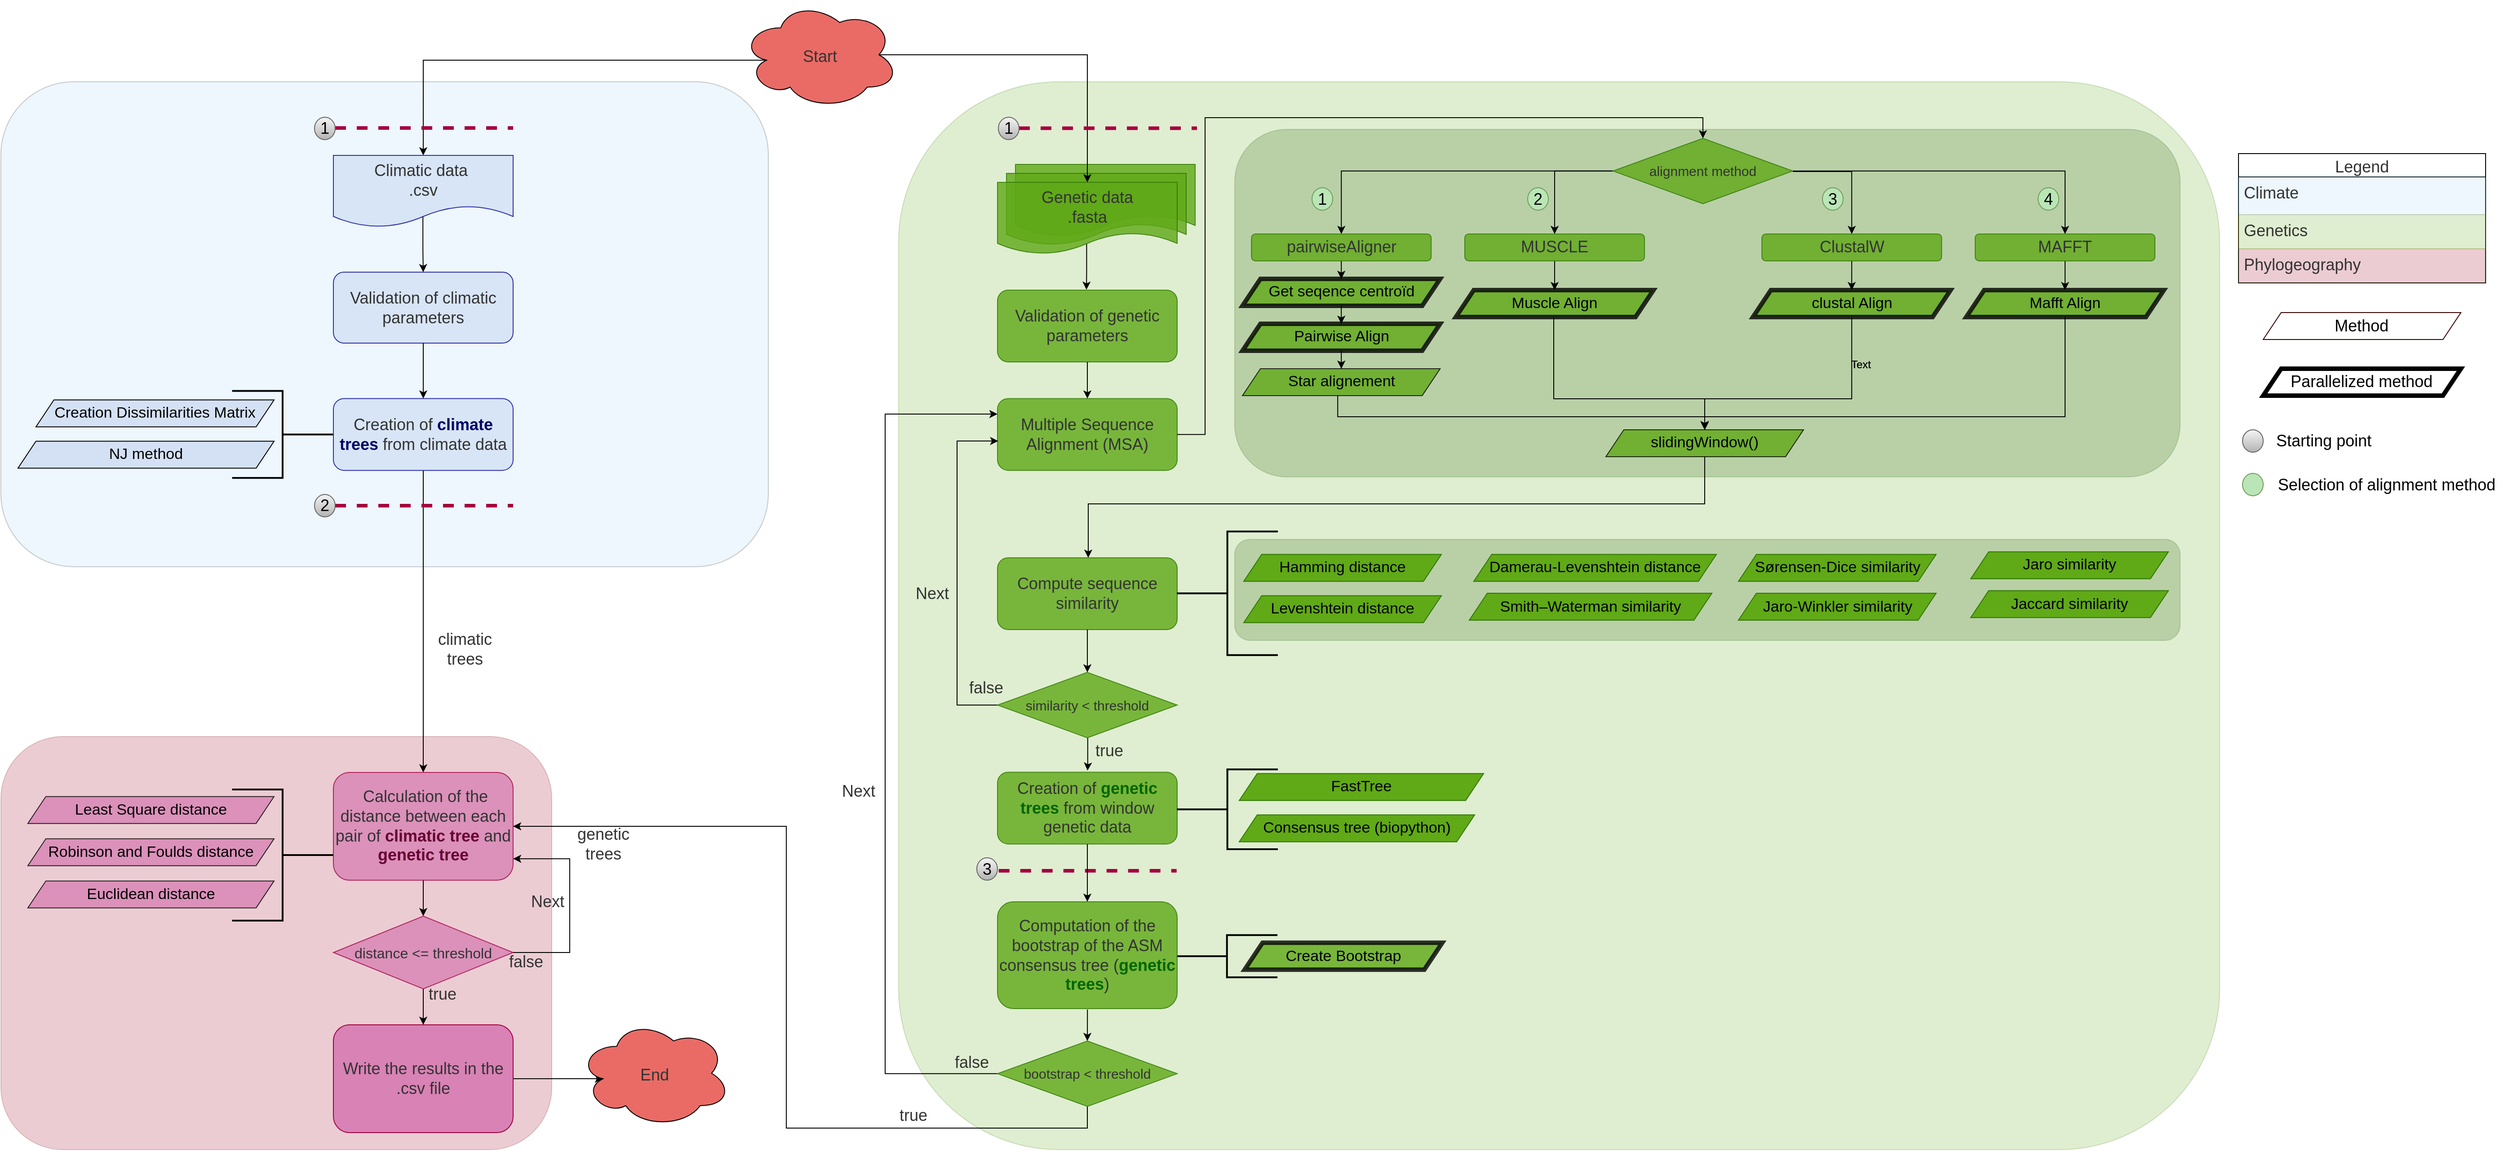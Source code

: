 <mxfile version="22.0.8" type="github" pages="21">
  <diagram name="Copy of Copy of Copy of Copy of Workflow081123-2_with_breakpoints" id="U9jppQCGVcvS6sDKuiP0">
    <mxGraphModel dx="3140" dy="2963" grid="1" gridSize="10" guides="1" tooltips="1" connect="1" arrows="1" fold="1" page="1" pageScale="1" pageWidth="850" pageHeight="1100" math="0" shadow="0">
      <root>
        <mxCell id="OO_gPQAOQgBNtSQFW3Af-0" />
        <mxCell id="OO_gPQAOQgBNtSQFW3Af-1" parent="OO_gPQAOQgBNtSQFW3Af-0" />
        <mxCell id="OO_gPQAOQgBNtSQFW3Af-2" value="" style="rounded=1;whiteSpace=wrap;html=1;fontFamily=Helvetica;fontSize=18;fillColor=#60a917;opacity=20;strokeColor=#2D7600;fontColor=#333333;" vertex="1" parent="OO_gPQAOQgBNtSQFW3Af-1">
          <mxGeometry x="-101" y="-1280" width="1470" height="1189" as="geometry" />
        </mxCell>
        <mxCell id="OO_gPQAOQgBNtSQFW3Af-3" value="" style="rounded=1;whiteSpace=wrap;html=1;fontFamily=Helvetica;fontSize=18;fillColor=#205400;opacity=20;strokeColor=#205400;fontColor=#333333;" vertex="1" parent="OO_gPQAOQgBNtSQFW3Af-1">
          <mxGeometry x="273" y="-770.55" width="1052" height="112.55" as="geometry" />
        </mxCell>
        <mxCell id="OO_gPQAOQgBNtSQFW3Af-4" value="" style="rounded=1;whiteSpace=wrap;html=1;fontFamily=Helvetica;fontSize=18;fillColor=#205400;opacity=20;strokeColor=#205400;fontColor=#333333;" vertex="1" parent="OO_gPQAOQgBNtSQFW3Af-1">
          <mxGeometry x="273" y="-1227" width="1052" height="387" as="geometry" />
        </mxCell>
        <mxCell id="OO_gPQAOQgBNtSQFW3Af-5" value="" style="shape=document;whiteSpace=wrap;html=1;boundedLbl=1;fillColor=#60A917;strokeColor=#2D7600;opacity=80;" vertex="1" parent="OO_gPQAOQgBNtSQFW3Af-1">
          <mxGeometry x="29" y="-1188" width="200" height="80" as="geometry" />
        </mxCell>
        <mxCell id="OO_gPQAOQgBNtSQFW3Af-6" value="" style="shape=document;whiteSpace=wrap;html=1;boundedLbl=1;fillColor=#60A917;strokeColor=#2D7600;opacity=80;" vertex="1" parent="OO_gPQAOQgBNtSQFW3Af-1">
          <mxGeometry x="19" y="-1178" width="200" height="80" as="geometry" />
        </mxCell>
        <mxCell id="OO_gPQAOQgBNtSQFW3Af-7" value="" style="strokeWidth=2;html=1;shape=mxgraph.flowchart.annotation_2;align=left;labelPosition=right;pointerEvents=1;rotation=-90;direction=south;fontSize=18;fontColor=#333333;" vertex="1" parent="OO_gPQAOQgBNtSQFW3Af-1">
          <mxGeometry x="240.91" y="-362.55" width="46.92" height="112.38" as="geometry" />
        </mxCell>
        <mxCell id="OO_gPQAOQgBNtSQFW3Af-8" value="" style="rounded=1;whiteSpace=wrap;html=1;fontFamily=Helvetica;fontSize=18;fillColor=#A7D8F5;opacity=20;fontColor=#333333;" vertex="1" parent="OO_gPQAOQgBNtSQFW3Af-1">
          <mxGeometry x="-1100" y="-1280" width="854" height="540" as="geometry" />
        </mxCell>
        <mxCell id="OO_gPQAOQgBNtSQFW3Af-9" style="edgeStyle=orthogonalEdgeStyle;rounded=0;orthogonalLoop=1;jettySize=auto;html=1;entryX=0.5;entryY=0;entryDx=0;entryDy=0;fontSize=18;fontColor=#333333;exitX=0.498;exitY=0.851;exitDx=0;exitDy=0;exitPerimeter=0;" edge="1" parent="OO_gPQAOQgBNtSQFW3Af-1" source="OO_gPQAOQgBNtSQFW3Af-45" target="OO_gPQAOQgBNtSQFW3Af-11">
          <mxGeometry relative="1" as="geometry">
            <mxPoint x="-620.04" y="-1068.0" as="sourcePoint" />
            <mxPoint x="-620.04" y="-1048" as="targetPoint" />
          </mxGeometry>
        </mxCell>
        <mxCell id="OO_gPQAOQgBNtSQFW3Af-10" value="" style="rounded=1;whiteSpace=wrap;html=1;fontFamily=Helvetica;fontSize=18;fillColor=#a20025;opacity=20;strokeColor=#6F0000;fontColor=#333333;" vertex="1" parent="OO_gPQAOQgBNtSQFW3Af-1">
          <mxGeometry x="-1100" y="-551" width="613" height="460" as="geometry" />
        </mxCell>
        <mxCell id="OO_gPQAOQgBNtSQFW3Af-11" value="&lt;font style=&quot;font-size: 18px;&quot;&gt;Validation of climatic parameters&lt;/font&gt;" style="rounded=1;whiteSpace=wrap;html=1;strokeColor=#000099;fontColor=#333333;fillColor=#D4E1F5;fontSize=18;opacity=80;" vertex="1" parent="OO_gPQAOQgBNtSQFW3Af-1">
          <mxGeometry x="-730" y="-1068" width="200" height="79" as="geometry" />
        </mxCell>
        <mxCell id="OO_gPQAOQgBNtSQFW3Af-12" style="edgeStyle=orthogonalEdgeStyle;rounded=0;orthogonalLoop=1;jettySize=auto;html=1;entryX=0.5;entryY=0;entryDx=0;entryDy=0;" edge="1" parent="OO_gPQAOQgBNtSQFW3Af-1" source="OO_gPQAOQgBNtSQFW3Af-13" target="OO_gPQAOQgBNtSQFW3Af-18">
          <mxGeometry relative="1" as="geometry">
            <Array as="points">
              <mxPoint x="-630" y="-760" />
              <mxPoint x="-630" y="-760" />
            </Array>
          </mxGeometry>
        </mxCell>
        <mxCell id="OO_gPQAOQgBNtSQFW3Af-13" value="Creation of &lt;font color=&quot;#000066&quot;&gt;&lt;b&gt;climate trees&lt;/b&gt;&lt;/font&gt; from climate data" style="rounded=1;whiteSpace=wrap;html=1;strokeColor=#000099;fontColor=#333333;fillColor=#D4E1F5;fontSize=18;opacity=80;" vertex="1" parent="OO_gPQAOQgBNtSQFW3Af-1">
          <mxGeometry x="-730" y="-927.31" width="200" height="80" as="geometry" />
        </mxCell>
        <mxCell id="OO_gPQAOQgBNtSQFW3Af-14" value="Validation of genetic parameters" style="rounded=1;whiteSpace=wrap;html=1;fillColor=#60a917;strokeColor=#2D7600;fontColor=#333333;fontSize=18;opacity=80;" vertex="1" parent="OO_gPQAOQgBNtSQFW3Af-1">
          <mxGeometry x="9" y="-1048" width="200" height="80" as="geometry" />
        </mxCell>
        <mxCell id="OO_gPQAOQgBNtSQFW3Af-15" style="edgeStyle=orthogonalEdgeStyle;rounded=0;orthogonalLoop=1;jettySize=auto;html=1;fontSize=18;entryX=0.5;entryY=0;entryDx=0;entryDy=0;" edge="1" parent="OO_gPQAOQgBNtSQFW3Af-1" target="OO_gPQAOQgBNtSQFW3Af-27">
          <mxGeometry relative="1" as="geometry">
            <mxPoint x="109.111" y="-247" as="sourcePoint" />
          </mxGeometry>
        </mxCell>
        <mxCell id="OO_gPQAOQgBNtSQFW3Af-16" value="Computation of the bootstrap of the ASM consensus tree (&lt;font color=&quot;#006600&quot;&gt;&lt;b&gt;genetic trees&lt;/b&gt;&lt;/font&gt;)" style="rounded=1;whiteSpace=wrap;html=1;fillColor=#60a917;strokeColor=#2D7600;fontColor=#333333;fontSize=18;opacity=80;" vertex="1" parent="OO_gPQAOQgBNtSQFW3Af-1">
          <mxGeometry x="9" y="-367" width="200" height="119" as="geometry" />
        </mxCell>
        <mxCell id="OO_gPQAOQgBNtSQFW3Af-17" style="edgeStyle=orthogonalEdgeStyle;rounded=0;orthogonalLoop=1;jettySize=auto;html=1;entryX=0.5;entryY=0;entryDx=0;entryDy=0;fontFamily=Helvetica;fontSize=18;fontColor=#333333;" edge="1" parent="OO_gPQAOQgBNtSQFW3Af-1" source="OO_gPQAOQgBNtSQFW3Af-18" target="OO_gPQAOQgBNtSQFW3Af-32">
          <mxGeometry relative="1" as="geometry" />
        </mxCell>
        <mxCell id="OO_gPQAOQgBNtSQFW3Af-18" value="&lt;span style=&quot;font-size: 18px;&quot;&gt;&amp;nbsp;&lt;/span&gt;Calculation of the distance between each pair of &lt;font color=&quot;#660033&quot;&gt;&lt;b&gt;climatic tree&lt;/b&gt;&lt;/font&gt; and &lt;font color=&quot;#660033&quot;&gt;&lt;b&gt;genetic tree&lt;/b&gt;&lt;/font&gt;" style="rounded=1;whiteSpace=wrap;html=1;strokeColor=#A50040;fontColor=#333333;fillColor=#D882B5;fontSize=18;opacity=80;" vertex="1" parent="OO_gPQAOQgBNtSQFW3Af-1">
          <mxGeometry x="-730" y="-511" width="200" height="120" as="geometry" />
        </mxCell>
        <mxCell id="OO_gPQAOQgBNtSQFW3Af-19" style="edgeStyle=orthogonalEdgeStyle;rounded=0;orthogonalLoop=1;jettySize=auto;html=1;fontSize=18;fontColor=#333333;entryX=0.16;entryY=0.55;entryDx=0;entryDy=0;entryPerimeter=0;" edge="1" parent="OO_gPQAOQgBNtSQFW3Af-1" source="OO_gPQAOQgBNtSQFW3Af-20" target="OO_gPQAOQgBNtSQFW3Af-24">
          <mxGeometry relative="1" as="geometry" />
        </mxCell>
        <mxCell id="OO_gPQAOQgBNtSQFW3Af-20" value="Write the results in the .csv file" style="rounded=1;whiteSpace=wrap;html=1;strokeColor=#A50040;fontColor=#333333;fillColor=#D882B5;fontSize=18;" vertex="1" parent="OO_gPQAOQgBNtSQFW3Af-1">
          <mxGeometry x="-730" y="-230" width="200" height="120" as="geometry" />
        </mxCell>
        <mxCell id="OO_gPQAOQgBNtSQFW3Af-21" style="edgeStyle=orthogonalEdgeStyle;rounded=0;orthogonalLoop=1;jettySize=auto;html=1;fontSize=18;exitX=0.16;exitY=0.55;exitDx=0;exitDy=0;exitPerimeter=0;entryX=0.5;entryY=0;entryDx=0;entryDy=0;" edge="1" parent="OO_gPQAOQgBNtSQFW3Af-1" source="OO_gPQAOQgBNtSQFW3Af-23" target="OO_gPQAOQgBNtSQFW3Af-45">
          <mxGeometry relative="1" as="geometry">
            <mxPoint x="-232" y="-1282" as="sourcePoint" />
            <mxPoint x="-372.0" y="-1172.0" as="targetPoint" />
            <Array as="points">
              <mxPoint x="-630" y="-1304" />
            </Array>
          </mxGeometry>
        </mxCell>
        <mxCell id="OO_gPQAOQgBNtSQFW3Af-22" style="edgeStyle=orthogonalEdgeStyle;rounded=0;orthogonalLoop=1;jettySize=auto;html=1;exitX=0.875;exitY=0.5;exitDx=0;exitDy=0;exitPerimeter=0;fontSize=18;" edge="1" parent="OO_gPQAOQgBNtSQFW3Af-1" source="OO_gPQAOQgBNtSQFW3Af-23" target="OO_gPQAOQgBNtSQFW3Af-35">
          <mxGeometry relative="1" as="geometry">
            <mxPoint x="-64.875" y="-1288" as="sourcePoint" />
          </mxGeometry>
        </mxCell>
        <mxCell id="OO_gPQAOQgBNtSQFW3Af-23" value="Start" style="ellipse;shape=cloud;fillColor=#EA6B66;fontSize=18;fontFamily=Helvetica;fontColor=#333333;" vertex="1" parent="OO_gPQAOQgBNtSQFW3Af-1">
          <mxGeometry x="-276" y="-1370" width="175" height="120" as="geometry" />
        </mxCell>
        <mxCell id="OO_gPQAOQgBNtSQFW3Af-24" value="End" style="ellipse;shape=cloud;fillColor=#EA6B66;fontSize=18;fontFamily=Helvetica;fontColor=#333333;" vertex="1" parent="OO_gPQAOQgBNtSQFW3Af-1">
          <mxGeometry x="-457" y="-236" width="169" height="120" as="geometry" />
        </mxCell>
        <mxCell id="OO_gPQAOQgBNtSQFW3Af-25" style="edgeStyle=orthogonalEdgeStyle;rounded=0;orthogonalLoop=1;jettySize=auto;html=1;exitX=0.5;exitY=1;exitDx=0;exitDy=0;fontFamily=Helvetica;fontSize=18;fillColor=#a0522d;strokeColor=#6D1F00;fontColor=#333333;" edge="1" parent="OO_gPQAOQgBNtSQFW3Af-1">
          <mxGeometry relative="1" as="geometry">
            <mxPoint x="390.5" y="-246" as="sourcePoint" />
            <mxPoint x="390.5" y="-246" as="targetPoint" />
          </mxGeometry>
        </mxCell>
        <mxCell id="OO_gPQAOQgBNtSQFW3Af-26" style="edgeStyle=orthogonalEdgeStyle;rounded=0;orthogonalLoop=1;jettySize=auto;html=1;fontSize=18;exitX=0.5;exitY=1;exitDx=0;exitDy=0;" edge="1" parent="OO_gPQAOQgBNtSQFW3Af-1" source="OO_gPQAOQgBNtSQFW3Af-27" target="OO_gPQAOQgBNtSQFW3Af-18">
          <mxGeometry relative="1" as="geometry">
            <mxPoint x="-71" y="-133" as="sourcePoint" />
            <mxPoint x="-289" y="-133" as="targetPoint" />
            <Array as="points">
              <mxPoint x="109" y="-115" />
              <mxPoint x="-226" y="-115" />
              <mxPoint x="-226" y="-451" />
            </Array>
          </mxGeometry>
        </mxCell>
        <mxCell id="OO_gPQAOQgBNtSQFW3Af-27" value="bootstrap &amp;lt; threshold" style="rhombus;whiteSpace=wrap;html=1;fontFamily=Helvetica;fontSize=15;fillColor=#60a917;strokeColor=#2D7600;fontColor=#333333;opacity=80;" vertex="1" parent="OO_gPQAOQgBNtSQFW3Af-1">
          <mxGeometry x="9" y="-212" width="200" height="72.86" as="geometry" />
        </mxCell>
        <mxCell id="OO_gPQAOQgBNtSQFW3Af-29" value="Multiple Sequence Alignment (MSA)" style="rounded=1;whiteSpace=wrap;html=1;fillColor=#60a917;strokeColor=#2D7600;fontColor=#333333;fontSize=18;opacity=80;" vertex="1" parent="OO_gPQAOQgBNtSQFW3Af-1">
          <mxGeometry x="9" y="-927.31" width="200" height="80" as="geometry" />
        </mxCell>
        <mxCell id="OO_gPQAOQgBNtSQFW3Af-30" style="edgeStyle=orthogonalEdgeStyle;rounded=0;orthogonalLoop=1;jettySize=auto;html=1;exitX=0.5;exitY=1;exitDx=0;exitDy=0;fontSize=18;fontColor=#333333;entryX=0.5;entryY=0;entryDx=0;entryDy=0;" edge="1" parent="OO_gPQAOQgBNtSQFW3Af-1" source="OO_gPQAOQgBNtSQFW3Af-14" target="OO_gPQAOQgBNtSQFW3Af-29">
          <mxGeometry relative="1" as="geometry">
            <mxPoint x="140.5" y="-757" as="sourcePoint" />
            <mxPoint x="130.5" y="-862" as="targetPoint" />
          </mxGeometry>
        </mxCell>
        <mxCell id="OO_gPQAOQgBNtSQFW3Af-31" style="edgeStyle=orthogonalEdgeStyle;rounded=0;orthogonalLoop=1;jettySize=auto;html=1;fontSize=18;entryX=0.5;entryY=0;entryDx=0;entryDy=0;" edge="1" parent="OO_gPQAOQgBNtSQFW3Af-1" source="OO_gPQAOQgBNtSQFW3Af-32" target="OO_gPQAOQgBNtSQFW3Af-20">
          <mxGeometry relative="1" as="geometry">
            <mxPoint x="-630.059" y="-451" as="targetPoint" />
          </mxGeometry>
        </mxCell>
        <mxCell id="OO_gPQAOQgBNtSQFW3Af-32" value="&lt;font style=&quot;font-size: 16px;&quot;&gt;distance&amp;nbsp;&amp;lt;=&amp;nbsp;threshold&lt;/font&gt;" style="rhombus;whiteSpace=wrap;html=1;fontFamily=Helvetica;fontSize=18;strokeColor=#A50040;fontColor=#333333;fillColor=#D882B5;opacity=80;" vertex="1" parent="OO_gPQAOQgBNtSQFW3Af-1">
          <mxGeometry x="-730" y="-351" width="200" height="81" as="geometry" />
        </mxCell>
        <mxCell id="OO_gPQAOQgBNtSQFW3Af-33" value="" style="endArrow=classic;html=1;rounded=0;exitX=0.5;exitY=1;exitDx=0;exitDy=0;fontColor=#333333;" edge="1" parent="OO_gPQAOQgBNtSQFW3Af-1" source="OO_gPQAOQgBNtSQFW3Af-11" target="OO_gPQAOQgBNtSQFW3Af-13">
          <mxGeometry width="50" height="50" relative="1" as="geometry">
            <mxPoint x="-570" y="-808" as="sourcePoint" />
            <mxPoint x="-520" y="-858" as="targetPoint" />
          </mxGeometry>
        </mxCell>
        <mxCell id="OO_gPQAOQgBNtSQFW3Af-34" value="" style="edgeStyle=orthogonalEdgeStyle;rounded=0;orthogonalLoop=1;jettySize=auto;html=1;exitX=0.496;exitY=0.856;exitDx=0;exitDy=0;exitPerimeter=0;entryX=0.495;entryY=-0.006;entryDx=0;entryDy=0;entryPerimeter=0;" edge="1" parent="OO_gPQAOQgBNtSQFW3Af-1" source="OO_gPQAOQgBNtSQFW3Af-35" target="OO_gPQAOQgBNtSQFW3Af-14">
          <mxGeometry relative="1" as="geometry">
            <Array as="points" />
          </mxGeometry>
        </mxCell>
        <mxCell id="OO_gPQAOQgBNtSQFW3Af-35" value="&lt;font color=&quot;#333333&quot;&gt;&lt;span style=&quot;font-size: 18px;&quot;&gt;Genetic data &lt;br&gt;.fasta&lt;/span&gt;&lt;/font&gt;" style="shape=document;whiteSpace=wrap;html=1;boundedLbl=1;fillColor=#60A917;strokeColor=#2D7600;opacity=80;" vertex="1" parent="OO_gPQAOQgBNtSQFW3Af-1">
          <mxGeometry x="9" y="-1168" width="200" height="80" as="geometry" />
        </mxCell>
        <mxCell id="OO_gPQAOQgBNtSQFW3Af-36" value="" style="edgeStyle=orthogonalEdgeStyle;rounded=0;orthogonalLoop=1;jettySize=auto;html=1;fontSize=18;" edge="1" parent="OO_gPQAOQgBNtSQFW3Af-1" source="OO_gPQAOQgBNtSQFW3Af-37" target="OO_gPQAOQgBNtSQFW3Af-39">
          <mxGeometry relative="1" as="geometry" />
        </mxCell>
        <mxCell id="OO_gPQAOQgBNtSQFW3Af-37" value="&lt;font style=&quot;font-size: 17px;&quot;&gt;Get seqence centroïd&lt;/font&gt;" style="shape=parallelogram;perimeter=parallelogramPerimeter;whiteSpace=wrap;html=1;fixedSize=1;fillColor=#60A917;strokeColor=#000000;strokeWidth=5;opacity=80;fontSize=17;" vertex="1" parent="OO_gPQAOQgBNtSQFW3Af-1">
          <mxGeometry x="281.63" y="-1060.54" width="220" height="30" as="geometry" />
        </mxCell>
        <mxCell id="OO_gPQAOQgBNtSQFW3Af-38" value="" style="edgeStyle=orthogonalEdgeStyle;rounded=0;orthogonalLoop=1;jettySize=auto;html=1;fontSize=18;entryX=0.5;entryY=0;entryDx=0;entryDy=0;" edge="1" parent="OO_gPQAOQgBNtSQFW3Af-1" source="OO_gPQAOQgBNtSQFW3Af-39" target="OO_gPQAOQgBNtSQFW3Af-41">
          <mxGeometry relative="1" as="geometry" />
        </mxCell>
        <mxCell id="OO_gPQAOQgBNtSQFW3Af-39" value="&lt;font style=&quot;font-size: 17px;&quot;&gt;Pairwise Align&lt;/font&gt;" style="shape=parallelogram;perimeter=parallelogramPerimeter;whiteSpace=wrap;html=1;fixedSize=1;fillColor=#60A917;strokeColor=default;strokeWidth=5;opacity=80;fontSize=17;" vertex="1" parent="OO_gPQAOQgBNtSQFW3Af-1">
          <mxGeometry x="281.63" y="-1010.54" width="220" height="30" as="geometry" />
        </mxCell>
        <mxCell id="OO_gPQAOQgBNtSQFW3Af-40" value="" style="edgeStyle=orthogonalEdgeStyle;rounded=0;orthogonalLoop=1;jettySize=auto;html=1;fontSize=18;entryX=0.499;entryY=-0.003;entryDx=0;entryDy=0;exitX=0.5;exitY=1;exitDx=0;exitDy=0;entryPerimeter=0;" edge="1" parent="OO_gPQAOQgBNtSQFW3Af-1" target="OO_gPQAOQgBNtSQFW3Af-43">
          <mxGeometry relative="1" as="geometry">
            <Array as="points">
              <mxPoint x="388" y="-907" />
              <mxPoint x="796" y="-907" />
              <mxPoint x="796" y="-893" />
            </Array>
            <mxPoint x="387.63" y="-930.54" as="sourcePoint" />
            <mxPoint x="792" y="-892.54" as="targetPoint" />
          </mxGeometry>
        </mxCell>
        <mxCell id="OO_gPQAOQgBNtSQFW3Af-41" value="&lt;font style=&quot;font-size: 17px;&quot;&gt;Star alignement&lt;/font&gt;" style="shape=parallelogram;perimeter=parallelogramPerimeter;whiteSpace=wrap;html=1;fixedSize=1;fillColor=#60A917;opacity=80;fontSize=17;strokeColor=default;strokeWidth=1;" vertex="1" parent="OO_gPQAOQgBNtSQFW3Af-1">
          <mxGeometry x="281.63" y="-960.54" width="220" height="30" as="geometry" />
        </mxCell>
        <mxCell id="OO_gPQAOQgBNtSQFW3Af-42" value="" style="edgeStyle=orthogonalEdgeStyle;rounded=0;orthogonalLoop=1;jettySize=auto;html=1;fontSize=18;" edge="1" parent="OO_gPQAOQgBNtSQFW3Af-1" target="OO_gPQAOQgBNtSQFW3Af-120">
          <mxGeometry relative="1" as="geometry">
            <mxPoint x="796.0" y="-862.54" as="sourcePoint" />
            <mxPoint x="110" y="-760" as="targetPoint" />
            <Array as="points">
              <mxPoint x="796" y="-810" />
              <mxPoint x="110" y="-810" />
            </Array>
          </mxGeometry>
        </mxCell>
        <mxCell id="OO_gPQAOQgBNtSQFW3Af-43" value="&lt;font style=&quot;font-size: 17px;&quot;&gt;slidingWindow()&lt;/font&gt;" style="shape=parallelogram;perimeter=parallelogramPerimeter;whiteSpace=wrap;html=1;fixedSize=1;fillColor=#60A917;opacity=80;fontSize=17;" vertex="1" parent="OO_gPQAOQgBNtSQFW3Af-1">
          <mxGeometry x="686" y="-892.54" width="220" height="30" as="geometry" />
        </mxCell>
        <mxCell id="OO_gPQAOQgBNtSQFW3Af-44" value="true" style="edgeLabel;html=1;align=center;verticalAlign=middle;resizable=0;points=[];fontSize=18;labelBackgroundColor=none;rotation=0;fontColor=#333333;" vertex="1" connectable="0" parent="OO_gPQAOQgBNtSQFW3Af-1">
          <mxGeometry x="-81.0" y="-142.14" as="geometry">
            <mxPoint x="-4" y="13" as="offset" />
          </mxGeometry>
        </mxCell>
        <mxCell id="OO_gPQAOQgBNtSQFW3Af-45" value="&lt;font color=&quot;#333333&quot;&gt;&lt;span style=&quot;font-size: 18px;&quot;&gt;Climatic data&amp;nbsp;&lt;br&gt;.csv&lt;/span&gt;&lt;/font&gt;" style="shape=document;whiteSpace=wrap;html=1;boundedLbl=1;fillColor=#D4E1F5;strokeColor=#000099;opacity=80;" vertex="1" parent="OO_gPQAOQgBNtSQFW3Af-1">
          <mxGeometry x="-730" y="-1198" width="200" height="80" as="geometry" />
        </mxCell>
        <mxCell id="OO_gPQAOQgBNtSQFW3Af-46" value="" style="strokeWidth=2;html=1;shape=mxgraph.flowchart.annotation_2;align=left;labelPosition=right;pointerEvents=1;rotation=90;direction=south;fontSize=18;fontColor=#333333;" vertex="1" parent="OO_gPQAOQgBNtSQFW3Af-1">
          <mxGeometry x="-859.52" y="-475.17" width="146.01" height="112.38" as="geometry" />
        </mxCell>
        <mxCell id="OO_gPQAOQgBNtSQFW3Af-47" value="&lt;font style=&quot;font-size: 17px;&quot;&gt;Least Square distance&lt;/font&gt;" style="shape=parallelogram;perimeter=parallelogramPerimeter;whiteSpace=wrap;html=1;fixedSize=1;fillColor=#D882B5;opacity=80;fontSize=17;" vertex="1" parent="OO_gPQAOQgBNtSQFW3Af-1">
          <mxGeometry x="-1070" y="-484.17" width="274" height="30" as="geometry" />
        </mxCell>
        <mxCell id="OO_gPQAOQgBNtSQFW3Af-48" value="&lt;font style=&quot;font-size: 17px;&quot;&gt;Create Bootstrap&lt;/font&gt;" style="shape=parallelogram;perimeter=parallelogramPerimeter;whiteSpace=wrap;html=1;fixedSize=1;fillColor=#60A917;strokeColor=default;strokeWidth=5;opacity=80;fontSize=17;" vertex="1" parent="OO_gPQAOQgBNtSQFW3Af-1">
          <mxGeometry x="284" y="-321.36" width="220" height="30" as="geometry" />
        </mxCell>
        <mxCell id="OO_gPQAOQgBNtSQFW3Af-49" value="&lt;div&gt;genetic&lt;/div&gt;&lt;div&gt;trees&lt;/div&gt;" style="edgeLabel;html=1;align=center;verticalAlign=middle;resizable=0;points=[];fontSize=18;labelBackgroundColor=none;rotation=0;fontColor=#333333;" vertex="1" connectable="0" parent="OO_gPQAOQgBNtSQFW3Af-1">
          <mxGeometry x="-430.5" y="-431.0" as="geometry" />
        </mxCell>
        <mxCell id="OO_gPQAOQgBNtSQFW3Af-50" value="climatic &lt;br&gt;trees" style="edgeLabel;html=1;align=center;verticalAlign=middle;resizable=0;points=[];fontSize=18;labelBackgroundColor=none;rotation=0;fontColor=#333333;" vertex="1" connectable="0" parent="OO_gPQAOQgBNtSQFW3Af-1">
          <mxGeometry x="-605.0" y="-644.0" as="geometry">
            <mxPoint x="21" y="-4" as="offset" />
          </mxGeometry>
        </mxCell>
        <mxCell id="OO_gPQAOQgBNtSQFW3Af-51" value="true" style="edgeLabel;html=1;align=center;verticalAlign=middle;resizable=0;points=[];fontSize=18;labelBackgroundColor=none;rotation=0;fontColor=#333333;" vertex="1" connectable="0" parent="OO_gPQAOQgBNtSQFW3Af-1">
          <mxGeometry x="-609.0" y="-264.0" as="geometry" />
        </mxCell>
        <mxCell id="OO_gPQAOQgBNtSQFW3Af-52" value="&lt;font style=&quot;font-size: 17px;&quot;&gt;Creation Dissimilarities Matrix&lt;/font&gt;" style="shape=parallelogram;perimeter=parallelogramPerimeter;whiteSpace=wrap;html=1;fixedSize=1;fillColor=#D4E1F5;fontSize=17;" vertex="1" parent="OO_gPQAOQgBNtSQFW3Af-1">
          <mxGeometry x="-1061" y="-925.74" width="265" height="30" as="geometry" />
        </mxCell>
        <mxCell id="OO_gPQAOQgBNtSQFW3Af-53" value="" style="shape=image;verticalLabelPosition=bottom;labelBackgroundColor=default;verticalAlign=top;aspect=fixed;imageAspect=0;image=https://origins.nu/wp-content/uploads/pngfind.com-tree-logo-png-2660740-1.png;" vertex="1" parent="OO_gPQAOQgBNtSQFW3Af-1">
          <mxGeometry x="-685" y="-663" width="36.54" height="38" as="geometry" />
        </mxCell>
        <mxCell id="OO_gPQAOQgBNtSQFW3Af-54" value="" style="shape=image;verticalLabelPosition=bottom;labelBackgroundColor=default;verticalAlign=top;aspect=fixed;imageAspect=0;image=https://origins.nu/wp-content/uploads/pngfind.com-tree-logo-png-2660740-1.png;" vertex="1" parent="OO_gPQAOQgBNtSQFW3Af-1">
          <mxGeometry x="-457" y="-496" width="36.54" height="38" as="geometry" />
        </mxCell>
        <mxCell id="OO_gPQAOQgBNtSQFW3Af-55" value="" style="shape=image;verticalLabelPosition=bottom;labelBackgroundColor=default;verticalAlign=top;aspect=fixed;imageAspect=0;image=https://origins.nu/wp-content/uploads/pngfind.com-tree-logo-png-2660740-1.png;" vertex="1" parent="OO_gPQAOQgBNtSQFW3Af-1">
          <mxGeometry x="-448.77" y="-504" width="36.54" height="38" as="geometry" />
        </mxCell>
        <mxCell id="OO_gPQAOQgBNtSQFW3Af-56" value="" style="shape=image;verticalLabelPosition=bottom;labelBackgroundColor=default;verticalAlign=top;aspect=fixed;imageAspect=0;image=https://origins.nu/wp-content/uploads/pngfind.com-tree-logo-png-2660740-1.png;" vertex="1" parent="OO_gPQAOQgBNtSQFW3Af-1">
          <mxGeometry x="-677" y="-671" width="36.89" height="38.36" as="geometry" />
        </mxCell>
        <mxCell id="OO_gPQAOQgBNtSQFW3Af-57" style="edgeStyle=orthogonalEdgeStyle;rounded=0;orthogonalLoop=1;jettySize=auto;html=1;entryX=1;entryY=0.801;entryDx=0;entryDy=0;entryPerimeter=0;" edge="1" parent="OO_gPQAOQgBNtSQFW3Af-1" target="OO_gPQAOQgBNtSQFW3Af-18">
          <mxGeometry relative="1" as="geometry">
            <mxPoint x="-527" y="-415" as="targetPoint" />
            <mxPoint x="-530.0" y="-310.5" as="sourcePoint" />
            <Array as="points">
              <mxPoint x="-467" y="-311" />
              <mxPoint x="-467" y="-415" />
            </Array>
          </mxGeometry>
        </mxCell>
        <mxCell id="OO_gPQAOQgBNtSQFW3Af-58" value="false" style="edgeLabel;html=1;align=center;verticalAlign=middle;resizable=0;points=[];fontSize=18;labelBackgroundColor=none;rotation=0;fontColor=#333333;" vertex="1" connectable="0" parent="OO_gPQAOQgBNtSQFW3Af-1">
          <mxGeometry x="-607.0" y="-254.0" as="geometry">
            <mxPoint x="91" y="-46" as="offset" />
          </mxGeometry>
        </mxCell>
        <mxCell id="OO_gPQAOQgBNtSQFW3Af-59" value="Next" style="edgeLabel;html=1;align=center;verticalAlign=middle;resizable=0;points=[];fontSize=18;labelBackgroundColor=none;rotation=0;fontColor=#333333;" vertex="1" connectable="0" parent="OO_gPQAOQgBNtSQFW3Af-1">
          <mxGeometry x="-583.0" y="-321.0" as="geometry">
            <mxPoint x="91" y="-46" as="offset" />
          </mxGeometry>
        </mxCell>
        <mxCell id="OO_gPQAOQgBNtSQFW3Af-60" style="edgeStyle=orthogonalEdgeStyle;rounded=0;orthogonalLoop=1;jettySize=auto;html=1;exitX=0;exitY=0.5;exitDx=0;exitDy=0;" edge="1" parent="OO_gPQAOQgBNtSQFW3Af-1" source="OO_gPQAOQgBNtSQFW3Af-27" target="OO_gPQAOQgBNtSQFW3Af-29">
          <mxGeometry relative="1" as="geometry">
            <mxPoint x="-51" y="-605" as="targetPoint" />
            <mxPoint x="-184.0" y="-37.5" as="sourcePoint" />
            <Array as="points">
              <mxPoint x="-116" y="-176" />
              <mxPoint x="-116" y="-910" />
            </Array>
          </mxGeometry>
        </mxCell>
        <mxCell id="OO_gPQAOQgBNtSQFW3Af-61" value="false" style="edgeLabel;html=1;align=center;verticalAlign=middle;resizable=0;points=[];fontSize=18;labelBackgroundColor=none;rotation=0;fontColor=#333333;" vertex="1" connectable="0" parent="OO_gPQAOQgBNtSQFW3Af-1">
          <mxGeometry x="-111.0" y="-142.14" as="geometry">
            <mxPoint x="91" y="-46" as="offset" />
          </mxGeometry>
        </mxCell>
        <mxCell id="OO_gPQAOQgBNtSQFW3Af-62" value="Next" style="edgeLabel;html=1;align=center;verticalAlign=middle;resizable=0;points=[];fontSize=18;labelBackgroundColor=none;rotation=0;fontColor=#333333;" vertex="1" connectable="0" parent="OO_gPQAOQgBNtSQFW3Af-1">
          <mxGeometry x="-237.0" y="-443.81" as="geometry">
            <mxPoint x="91" y="-46" as="offset" />
          </mxGeometry>
        </mxCell>
        <mxCell id="OO_gPQAOQgBNtSQFW3Af-63" value="" style="shape=image;verticalLabelPosition=bottom;labelBackgroundColor=default;verticalAlign=top;aspect=fixed;imageAspect=0;image=https://upload.wikimedia.org/wikipedia/commons/thumb/c/cf/Weather-sun-clouds-rain.svg/1024px-Weather-sun-clouds-rain.svg.png;" vertex="1" parent="OO_gPQAOQgBNtSQFW3Af-1">
          <mxGeometry x="-1050" y="-1263" width="70" height="70" as="geometry" />
        </mxCell>
        <mxCell id="OO_gPQAOQgBNtSQFW3Af-64" style="edgeStyle=orthogonalEdgeStyle;rounded=0;orthogonalLoop=1;jettySize=auto;html=1;exitX=0.5;exitY=1;exitDx=0;exitDy=0;" edge="1" parent="OO_gPQAOQgBNtSQFW3Af-1" source="OO_gPQAOQgBNtSQFW3Af-65" target="OO_gPQAOQgBNtSQFW3Af-37">
          <mxGeometry relative="1" as="geometry" />
        </mxCell>
        <mxCell id="OO_gPQAOQgBNtSQFW3Af-65" value="pairwiseAligner" style="rounded=1;whiteSpace=wrap;html=1;fillColor=#60a917;strokeColor=#2D7600;fontColor=#333333;fontSize=18;opacity=80;" vertex="1" parent="OO_gPQAOQgBNtSQFW3Af-1">
          <mxGeometry x="291.63" y="-1110.54" width="200" height="30" as="geometry" />
        </mxCell>
        <mxCell id="OO_gPQAOQgBNtSQFW3Af-66" value="" style="edgeStyle=orthogonalEdgeStyle;rounded=0;orthogonalLoop=1;jettySize=auto;html=1;fontSize=18;exitX=0.5;exitY=1;exitDx=0;exitDy=0;entryX=0.502;entryY=0.004;entryDx=0;entryDy=0;entryPerimeter=0;" edge="1" parent="OO_gPQAOQgBNtSQFW3Af-1">
          <mxGeometry relative="1" as="geometry">
            <mxPoint x="795.44" y="-892.42" as="targetPoint" />
            <Array as="points">
              <mxPoint x="628" y="-927" />
              <mxPoint x="796" y="-927" />
              <mxPoint x="796" y="-892" />
            </Array>
            <mxPoint x="628" y="-1018" as="sourcePoint" />
          </mxGeometry>
        </mxCell>
        <mxCell id="OO_gPQAOQgBNtSQFW3Af-67" value="&lt;font style=&quot;font-size: 17px;&quot;&gt;Muscle Align&lt;/font&gt;" style="shape=parallelogram;perimeter=parallelogramPerimeter;whiteSpace=wrap;html=1;fixedSize=1;fillColor=#60A917;strokeColor=default;strokeWidth=5;opacity=80;fontSize=17;" vertex="1" parent="OO_gPQAOQgBNtSQFW3Af-1">
          <mxGeometry x="519" y="-1048" width="220" height="30" as="geometry" />
        </mxCell>
        <mxCell id="OO_gPQAOQgBNtSQFW3Af-68" style="edgeStyle=orthogonalEdgeStyle;rounded=0;orthogonalLoop=1;jettySize=auto;html=1;exitX=0.5;exitY=1;exitDx=0;exitDy=0;entryX=0.5;entryY=0;entryDx=0;entryDy=0;" edge="1" parent="OO_gPQAOQgBNtSQFW3Af-1" source="OO_gPQAOQgBNtSQFW3Af-69" target="OO_gPQAOQgBNtSQFW3Af-67">
          <mxGeometry relative="1" as="geometry" />
        </mxCell>
        <mxCell id="OO_gPQAOQgBNtSQFW3Af-69" value="MUSCLE" style="rounded=1;whiteSpace=wrap;html=1;fillColor=#60a917;strokeColor=#2D7600;fontColor=#333333;fontSize=18;opacity=80;" vertex="1" parent="OO_gPQAOQgBNtSQFW3Af-1">
          <mxGeometry x="529" y="-1110.54" width="200" height="30" as="geometry" />
        </mxCell>
        <mxCell id="OO_gPQAOQgBNtSQFW3Af-70" style="edgeStyle=orthogonalEdgeStyle;rounded=0;orthogonalLoop=1;jettySize=auto;html=1;entryX=0.5;entryY=0;entryDx=0;entryDy=0;exitX=0;exitY=0.5;exitDx=0;exitDy=0;" edge="1" parent="OO_gPQAOQgBNtSQFW3Af-1" source="OO_gPQAOQgBNtSQFW3Af-72" target="OO_gPQAOQgBNtSQFW3Af-69">
          <mxGeometry relative="1" as="geometry">
            <Array as="points" />
            <mxPoint x="659" y="-1177" as="sourcePoint" />
          </mxGeometry>
        </mxCell>
        <mxCell id="OO_gPQAOQgBNtSQFW3Af-71" style="edgeStyle=orthogonalEdgeStyle;rounded=0;orthogonalLoop=1;jettySize=auto;html=1;exitX=0;exitY=0.5;exitDx=0;exitDy=0;entryX=0.5;entryY=0;entryDx=0;entryDy=0;" edge="1" parent="OO_gPQAOQgBNtSQFW3Af-1" source="OO_gPQAOQgBNtSQFW3Af-72" target="OO_gPQAOQgBNtSQFW3Af-65">
          <mxGeometry relative="1" as="geometry">
            <Array as="points">
              <mxPoint x="392" y="-1181" />
            </Array>
          </mxGeometry>
        </mxCell>
        <mxCell id="OO_gPQAOQgBNtSQFW3Af-72" value="alignment method" style="rhombus;whiteSpace=wrap;html=1;fontFamily=Helvetica;fontSize=15;fillColor=#60a917;strokeColor=#2D7600;fontColor=#333333;opacity=80;" vertex="1" parent="OO_gPQAOQgBNtSQFW3Af-1">
          <mxGeometry x="694" y="-1217.0" width="200" height="72.86" as="geometry" />
        </mxCell>
        <mxCell id="OO_gPQAOQgBNtSQFW3Af-73" value="" style="strokeWidth=2;html=1;shape=mxgraph.flowchart.annotation_2;align=left;labelPosition=right;pointerEvents=1;rotation=90;direction=south;fontSize=18;fontColor=#333333;" vertex="1" parent="OO_gPQAOQgBNtSQFW3Af-1">
          <mxGeometry x="-834.9" y="-943.5" width="96.77" height="112.38" as="geometry" />
        </mxCell>
        <mxCell id="OO_gPQAOQgBNtSQFW3Af-74" value="" style="endArrow=none;dashed=1;html=1;rounded=0;strokeWidth=4;fillColor=#d80073;strokeColor=#A50040;" edge="1" parent="OO_gPQAOQgBNtSQFW3Af-1">
          <mxGeometry width="50" height="50" relative="1" as="geometry">
            <mxPoint x="-728" y="-1228.5" as="sourcePoint" />
            <mxPoint x="-530" y="-1228.5" as="targetPoint" />
          </mxGeometry>
        </mxCell>
        <mxCell id="OO_gPQAOQgBNtSQFW3Af-75" value="" style="endArrow=none;dashed=1;html=1;rounded=0;strokeWidth=4;fillColor=#d80073;strokeColor=#A50040;" edge="1" parent="OO_gPQAOQgBNtSQFW3Af-1">
          <mxGeometry width="50" height="50" relative="1" as="geometry">
            <mxPoint x="-728" y="-808" as="sourcePoint" />
            <mxPoint x="-530" y="-808" as="targetPoint" />
          </mxGeometry>
        </mxCell>
        <mxCell id="OO_gPQAOQgBNtSQFW3Af-76" value="" style="endArrow=none;dashed=1;html=1;rounded=0;strokeWidth=4;fillColor=#d80073;strokeColor=#A50040;" edge="1" parent="OO_gPQAOQgBNtSQFW3Af-1">
          <mxGeometry width="50" height="50" relative="1" as="geometry">
            <mxPoint x="33.0" y="-1228.22" as="sourcePoint" />
            <mxPoint x="231.0" y="-1228.22" as="targetPoint" />
          </mxGeometry>
        </mxCell>
        <mxCell id="OO_gPQAOQgBNtSQFW3Af-77" value="" style="endArrow=none;dashed=1;html=1;rounded=0;strokeWidth=4;fillColor=#d80073;strokeColor=#A50040;" edge="1" parent="OO_gPQAOQgBNtSQFW3Af-1">
          <mxGeometry width="50" height="50" relative="1" as="geometry">
            <mxPoint x="10.35" y="-401.5" as="sourcePoint" />
            <mxPoint x="208.35" y="-401.5" as="targetPoint" />
          </mxGeometry>
        </mxCell>
        <mxCell id="OO_gPQAOQgBNtSQFW3Af-78" value="&lt;font style=&quot;font-size: 17px;&quot;&gt;NJ method&lt;/font&gt;" style="shape=parallelogram;perimeter=parallelogramPerimeter;whiteSpace=wrap;html=1;fixedSize=1;fillColor=#D4E1F5;fontSize=17;" vertex="1" parent="OO_gPQAOQgBNtSQFW3Af-1">
          <mxGeometry x="-1081" y="-879.74" width="285" height="30" as="geometry" />
        </mxCell>
        <mxCell id="OO_gPQAOQgBNtSQFW3Af-79" value="&lt;font style=&quot;font-size: 17px;&quot;&gt;Robinson and Foulds distance&lt;/font&gt;" style="shape=parallelogram;perimeter=parallelogramPerimeter;whiteSpace=wrap;html=1;fixedSize=1;fillColor=#D882B5;opacity=80;fontSize=17;" vertex="1" parent="OO_gPQAOQgBNtSQFW3Af-1">
          <mxGeometry x="-1070" y="-437.17" width="274" height="30" as="geometry" />
        </mxCell>
        <mxCell id="OO_gPQAOQgBNtSQFW3Af-80" value="" style="shape=image;verticalLabelPosition=bottom;labelBackgroundColor=default;verticalAlign=top;aspect=fixed;imageAspect=0;image=https://pngimg.com/d/dna_PNG20.png;rotation=-15;" vertex="1" parent="OO_gPQAOQgBNtSQFW3Af-1">
          <mxGeometry x="1158" y="-1281" width="122.97" height="60" as="geometry" />
        </mxCell>
        <mxCell id="OO_gPQAOQgBNtSQFW3Af-81" value="&lt;font style=&quot;font-size: 18px;&quot;&gt;1&lt;/font&gt;" style="ellipse;whiteSpace=wrap;html=1;fillColor=#f5f5f5;strokeColor=#666666;gradientColor=#b3b3b3;" vertex="1" parent="OO_gPQAOQgBNtSQFW3Af-1">
          <mxGeometry x="-751.02" y="-1240.5" width="23.02" height="25" as="geometry" />
        </mxCell>
        <mxCell id="OO_gPQAOQgBNtSQFW3Af-82" value="&lt;font style=&quot;font-size: 18px;&quot;&gt;2&lt;/font&gt;" style="ellipse;whiteSpace=wrap;html=1;fillColor=#f5f5f5;strokeColor=#666666;gradientColor=#b3b3b3;" vertex="1" parent="OO_gPQAOQgBNtSQFW3Af-1">
          <mxGeometry x="-751.02" y="-820.5" width="23.02" height="25" as="geometry" />
        </mxCell>
        <mxCell id="OO_gPQAOQgBNtSQFW3Af-83" value="&lt;font style=&quot;font-size: 18px;&quot;&gt;1&lt;/font&gt;" style="ellipse;whiteSpace=wrap;html=1;fillColor=#f5f5f5;strokeColor=#666666;gradientColor=#b3b3b3;" vertex="1" parent="OO_gPQAOQgBNtSQFW3Af-1">
          <mxGeometry x="9.98" y="-1240.5" width="23.02" height="25" as="geometry" />
        </mxCell>
        <mxCell id="OO_gPQAOQgBNtSQFW3Af-84" value="&lt;font style=&quot;font-size: 18px;&quot;&gt;3&lt;/font&gt;" style="ellipse;whiteSpace=wrap;html=1;fillColor=#f5f5f5;strokeColor=#666666;gradientColor=#b3b3b3;" vertex="1" parent="OO_gPQAOQgBNtSQFW3Af-1">
          <mxGeometry x="-14.02" y="-416" width="23.02" height="25" as="geometry" />
        </mxCell>
        <mxCell id="OO_gPQAOQgBNtSQFW3Af-85" value="&lt;font style=&quot;font-size: 17px;&quot;&gt;Euclidean distance&lt;/font&gt;" style="shape=parallelogram;perimeter=parallelogramPerimeter;whiteSpace=wrap;html=1;fixedSize=1;fillColor=#D882B5;opacity=80;fontSize=17;" vertex="1" parent="OO_gPQAOQgBNtSQFW3Af-1">
          <mxGeometry x="-1070" y="-390.17" width="274" height="30" as="geometry" />
        </mxCell>
        <mxCell id="OO_gPQAOQgBNtSQFW3Af-86" value="&lt;font style=&quot;font-size: 18px;&quot;&gt;Parallelized method&lt;/font&gt;" style="shape=parallelogram;perimeter=parallelogramPerimeter;whiteSpace=wrap;html=1;fixedSize=1;fillColor=#FFFFFF;strokeColor=#000000;strokeWidth=5;" vertex="1" parent="OO_gPQAOQgBNtSQFW3Af-1">
          <mxGeometry x="1417.49" y="-960.54" width="220" height="30" as="geometry" />
        </mxCell>
        <mxCell id="OO_gPQAOQgBNtSQFW3Af-87" value="&lt;font style=&quot;font-size: 18px;&quot;&gt;Method&lt;/font&gt;" style="shape=parallelogram;perimeter=parallelogramPerimeter;whiteSpace=wrap;html=1;fixedSize=1;fillColor=#FFFFFF;strokeColor=#330000;strokeWidth=1;" vertex="1" parent="OO_gPQAOQgBNtSQFW3Af-1">
          <mxGeometry x="1417.49" y="-1023" width="220" height="30" as="geometry" />
        </mxCell>
        <mxCell id="OO_gPQAOQgBNtSQFW3Af-88" value="" style="shape=image;verticalLabelPosition=bottom;labelBackgroundColor=default;verticalAlign=top;aspect=fixed;imageAspect=0;image=https://upload.wikimedia.org/wikipedia/commons/1/13/Biopython_logo.png;" vertex="1" parent="OO_gPQAOQgBNtSQFW3Af-1">
          <mxGeometry x="1410" y="-236.64" width="100.4" height="67" as="geometry" />
        </mxCell>
        <mxCell id="OO_gPQAOQgBNtSQFW3Af-89" value="" style="shape=image;verticalLabelPosition=bottom;labelBackgroundColor=default;verticalAlign=top;aspect=fixed;imageAspect=0;image=https://upload.wikimedia.org/wikipedia/commons/thumb/c/c3/Python-logo-notext.svg/1200px-Python-logo-notext.svg.png;" vertex="1" parent="OO_gPQAOQgBNtSQFW3Af-1">
          <mxGeometry x="1577.69" y="-243.14" width="73.08" height="80" as="geometry" />
        </mxCell>
        <mxCell id="OO_gPQAOQgBNtSQFW3Af-90" value="Legend" style="swimlane;fontStyle=0;childLayout=stackLayout;horizontal=1;startSize=26;horizontalStack=0;resizeParent=1;resizeParentMax=0;resizeLast=0;collapsible=1;marginBottom=0;fontSize=18;fontColor=#333333;" vertex="1" parent="OO_gPQAOQgBNtSQFW3Af-1">
          <mxGeometry x="1390" y="-1200" width="274.98" height="144" as="geometry" />
        </mxCell>
        <mxCell id="OO_gPQAOQgBNtSQFW3Af-91" value="Climate" style="text;align=left;verticalAlign=top;spacingLeft=4;spacingRight=4;overflow=hidden;rotatable=0;points=[[0,0.5],[1,0.5]];portConstraint=eastwest;strokeColor=#006EAF;fillColor=#A7D8F5;fontSize=18;fontColor=#333333;opacity=20;" vertex="1" parent="OO_gPQAOQgBNtSQFW3Af-90">
          <mxGeometry y="26" width="274.98" height="42" as="geometry" />
        </mxCell>
        <mxCell id="OO_gPQAOQgBNtSQFW3Af-92" value="Genetics" style="text;strokeColor=#d79b00;align=left;verticalAlign=top;spacingLeft=4;spacingRight=4;overflow=hidden;rotatable=0;points=[[0,0.5],[1,0.5]];portConstraint=eastwest;fillColor=#60A917;fontSize=18;fontColor=#333333;opacity=20;" vertex="1" parent="OO_gPQAOQgBNtSQFW3Af-90">
          <mxGeometry y="68" width="274.98" height="38" as="geometry" />
        </mxCell>
        <mxCell id="OO_gPQAOQgBNtSQFW3Af-93" value="Phylogeography" style="text;strokeColor=#2D7600;align=left;verticalAlign=top;spacingLeft=4;spacingRight=4;overflow=hidden;rotatable=0;points=[[0,0.5],[1,0.5]];portConstraint=eastwest;fontColor=#333333;fillColor=#A20025;fontSize=18;opacity=20;" vertex="1" parent="OO_gPQAOQgBNtSQFW3Af-90">
          <mxGeometry y="106" width="274.98" height="38" as="geometry" />
        </mxCell>
        <mxCell id="OO_gPQAOQgBNtSQFW3Af-94" value="&lt;font style=&quot;font-size: 18px;&quot;&gt;1&lt;/font&gt;" style="ellipse;whiteSpace=wrap;html=1;fillColor=#BAE6B7;strokeColor=#719C59;" vertex="1" parent="OO_gPQAOQgBNtSQFW3Af-1">
          <mxGeometry x="359" y="-1162" width="23.02" height="25" as="geometry" />
        </mxCell>
        <mxCell id="OO_gPQAOQgBNtSQFW3Af-95" value="&lt;font style=&quot;font-size: 18px;&quot;&gt;2&lt;/font&gt;" style="ellipse;whiteSpace=wrap;html=1;fillColor=#BAE6B7;strokeColor=#719C59;" vertex="1" parent="OO_gPQAOQgBNtSQFW3Af-1">
          <mxGeometry x="599" y="-1162" width="23.02" height="25" as="geometry" />
        </mxCell>
        <mxCell id="OO_gPQAOQgBNtSQFW3Af-96" value="&lt;font style=&quot;font-size: 17px;&quot;&gt;clustal Align&lt;/font&gt;" style="shape=parallelogram;perimeter=parallelogramPerimeter;whiteSpace=wrap;html=1;fixedSize=1;fillColor=#60A917;strokeColor=#000000;strokeWidth=5;opacity=80;fontSize=17;" vertex="1" parent="OO_gPQAOQgBNtSQFW3Af-1">
          <mxGeometry x="849.63" y="-1048" width="220" height="30" as="geometry" />
        </mxCell>
        <mxCell id="OO_gPQAOQgBNtSQFW3Af-97" value="" style="edgeStyle=orthogonalEdgeStyle;rounded=0;orthogonalLoop=1;jettySize=auto;html=1;fontSize=18;exitX=0.5;exitY=1;exitDx=0;exitDy=0;entryX=0.5;entryY=0;entryDx=0;entryDy=0;" edge="1" parent="OO_gPQAOQgBNtSQFW3Af-1" source="OO_gPQAOQgBNtSQFW3Af-96" target="OO_gPQAOQgBNtSQFW3Af-43">
          <mxGeometry relative="1" as="geometry">
            <Array as="points">
              <mxPoint x="960" y="-927" />
              <mxPoint x="796" y="-927" />
            </Array>
            <mxPoint x="968.97" y="-1030.54" as="sourcePoint" />
            <mxPoint x="769" y="-908.55" as="targetPoint" />
          </mxGeometry>
        </mxCell>
        <mxCell id="OO_gPQAOQgBNtSQFW3Af-98" style="edgeStyle=orthogonalEdgeStyle;rounded=0;orthogonalLoop=1;jettySize=auto;html=1;exitX=0.5;exitY=1;exitDx=0;exitDy=0;" edge="1" parent="OO_gPQAOQgBNtSQFW3Af-1" source="OO_gPQAOQgBNtSQFW3Af-99" target="OO_gPQAOQgBNtSQFW3Af-96">
          <mxGeometry relative="1" as="geometry" />
        </mxCell>
        <mxCell id="OO_gPQAOQgBNtSQFW3Af-99" value="ClustalW" style="rounded=1;whiteSpace=wrap;html=1;fillColor=#60a917;strokeColor=#2D7600;fontColor=#333333;fontSize=18;opacity=80;" vertex="1" parent="OO_gPQAOQgBNtSQFW3Af-1">
          <mxGeometry x="859.63" y="-1110.54" width="200" height="30" as="geometry" />
        </mxCell>
        <mxCell id="OO_gPQAOQgBNtSQFW3Af-100" value="" style="edgeStyle=orthogonalEdgeStyle;rounded=0;orthogonalLoop=1;jettySize=auto;html=1;fontSize=18;exitX=0.5;exitY=1;exitDx=0;exitDy=0;entryX=0.5;entryY=0;entryDx=0;entryDy=0;" edge="1" parent="OO_gPQAOQgBNtSQFW3Af-1" source="OO_gPQAOQgBNtSQFW3Af-101" target="OO_gPQAOQgBNtSQFW3Af-43">
          <mxGeometry relative="1" as="geometry">
            <mxPoint x="759" y="-897" as="targetPoint" />
            <Array as="points">
              <mxPoint x="1197" y="-907" />
              <mxPoint x="796" y="-907" />
            </Array>
            <mxPoint x="1200.4" y="-1000.54" as="sourcePoint" />
          </mxGeometry>
        </mxCell>
        <mxCell id="OO_gPQAOQgBNtSQFW3Af-101" value="&lt;font style=&quot;font-size: 17px;&quot;&gt;Mafft Align&lt;/font&gt;" style="shape=parallelogram;perimeter=parallelogramPerimeter;whiteSpace=wrap;html=1;fixedSize=1;fillColor=#60A917;strokeColor=default;strokeWidth=5;opacity=80;fontSize=17;" vertex="1" parent="OO_gPQAOQgBNtSQFW3Af-1">
          <mxGeometry x="1087" y="-1048" width="220" height="30" as="geometry" />
        </mxCell>
        <mxCell id="OO_gPQAOQgBNtSQFW3Af-102" style="edgeStyle=orthogonalEdgeStyle;rounded=0;orthogonalLoop=1;jettySize=auto;html=1;exitX=0.5;exitY=1;exitDx=0;exitDy=0;entryX=0.5;entryY=0;entryDx=0;entryDy=0;" edge="1" parent="OO_gPQAOQgBNtSQFW3Af-1" source="OO_gPQAOQgBNtSQFW3Af-103" target="OO_gPQAOQgBNtSQFW3Af-101">
          <mxGeometry relative="1" as="geometry" />
        </mxCell>
        <mxCell id="OO_gPQAOQgBNtSQFW3Af-103" value="MAFFT" style="rounded=1;whiteSpace=wrap;html=1;fillColor=#60a917;strokeColor=#2D7600;fontColor=#333333;fontSize=18;opacity=80;" vertex="1" parent="OO_gPQAOQgBNtSQFW3Af-1">
          <mxGeometry x="1097" y="-1110.54" width="200" height="30" as="geometry" />
        </mxCell>
        <mxCell id="OO_gPQAOQgBNtSQFW3Af-104" style="edgeStyle=orthogonalEdgeStyle;rounded=0;orthogonalLoop=1;jettySize=auto;html=1;entryX=0.5;entryY=0;entryDx=0;entryDy=0;exitX=1.001;exitY=0.499;exitDx=0;exitDy=0;exitPerimeter=0;" edge="1" parent="OO_gPQAOQgBNtSQFW3Af-1" source="OO_gPQAOQgBNtSQFW3Af-72" target="OO_gPQAOQgBNtSQFW3Af-103">
          <mxGeometry relative="1" as="geometry">
            <Array as="points">
              <mxPoint x="1197" y="-1181" />
            </Array>
            <mxPoint x="1227" y="-1171" as="sourcePoint" />
          </mxGeometry>
        </mxCell>
        <mxCell id="OO_gPQAOQgBNtSQFW3Af-105" style="edgeStyle=orthogonalEdgeStyle;rounded=0;orthogonalLoop=1;jettySize=auto;html=1;entryX=0.5;entryY=0;entryDx=0;entryDy=0;" edge="1" parent="OO_gPQAOQgBNtSQFW3Af-1" target="OO_gPQAOQgBNtSQFW3Af-99">
          <mxGeometry relative="1" as="geometry">
            <Array as="points">
              <mxPoint x="960" y="-1180" />
            </Array>
            <mxPoint x="894" y="-1180" as="sourcePoint" />
            <mxPoint x="959.63" y="-1113.27" as="targetPoint" />
          </mxGeometry>
        </mxCell>
        <mxCell id="OO_gPQAOQgBNtSQFW3Af-106" value="&lt;font style=&quot;font-size: 18px;&quot;&gt;3&lt;/font&gt;" style="ellipse;whiteSpace=wrap;html=1;fillColor=#BAE6B7;strokeColor=#719C59;" vertex="1" parent="OO_gPQAOQgBNtSQFW3Af-1">
          <mxGeometry x="927" y="-1162" width="23.02" height="25" as="geometry" />
        </mxCell>
        <mxCell id="OO_gPQAOQgBNtSQFW3Af-107" value="&lt;font style=&quot;font-size: 18px;&quot;&gt;4&lt;/font&gt;" style="ellipse;whiteSpace=wrap;html=1;fillColor=#BAE6B7;strokeColor=#719C59;" vertex="1" parent="OO_gPQAOQgBNtSQFW3Af-1">
          <mxGeometry x="1167" y="-1162" width="23.02" height="25" as="geometry" />
        </mxCell>
        <mxCell id="OO_gPQAOQgBNtSQFW3Af-108" value="Creation of&amp;nbsp;&lt;font color=&quot;#006600&quot; style=&quot;border-color: var(--border-color);&quot;&gt;&lt;b style=&quot;border-color: var(--border-color);&quot;&gt;genetic trees&lt;/b&gt;&lt;/font&gt;&amp;nbsp;from window genetic data" style="rounded=1;whiteSpace=wrap;html=1;fillColor=#60a917;strokeColor=#2D7600;fontColor=#333333;fontSize=18;opacity=80;" vertex="1" parent="OO_gPQAOQgBNtSQFW3Af-1">
          <mxGeometry x="9" y="-511.31" width="200" height="80" as="geometry" />
        </mxCell>
        <mxCell id="OO_gPQAOQgBNtSQFW3Af-109" value="FastTree" style="shape=parallelogram;perimeter=parallelogramPerimeter;whiteSpace=wrap;html=1;fixedSize=1;fillColor=#60A917;fontSize=17;strokeColor=#2D7600;" vertex="1" parent="OO_gPQAOQgBNtSQFW3Af-1">
          <mxGeometry x="278" y="-509.74" width="272" height="30" as="geometry" />
        </mxCell>
        <mxCell id="OO_gPQAOQgBNtSQFW3Af-110" value="Consensus tree (biopython)" style="shape=parallelogram;perimeter=parallelogramPerimeter;whiteSpace=wrap;html=1;fixedSize=1;fillColor=#60A917;fontSize=17;strokeColor=#2D7600;" vertex="1" parent="OO_gPQAOQgBNtSQFW3Af-1">
          <mxGeometry x="278" y="-463.74" width="262" height="30" as="geometry" />
        </mxCell>
        <mxCell id="OO_gPQAOQgBNtSQFW3Af-111" value="" style="strokeWidth=2;html=1;shape=mxgraph.flowchart.annotation_2;align=left;labelPosition=right;pointerEvents=1;rotation=-90;direction=south;fontSize=18;fontColor=#333333;" vertex="1" parent="OO_gPQAOQgBNtSQFW3Af-1">
          <mxGeometry x="220.39" y="-526.11" width="88.83" height="112.38" as="geometry" />
        </mxCell>
        <mxCell id="OO_gPQAOQgBNtSQFW3Af-118" style="edgeStyle=orthogonalEdgeStyle;rounded=0;orthogonalLoop=1;jettySize=auto;html=1;exitX=0.5;exitY=1;exitDx=0;exitDy=0;" edge="1" parent="OO_gPQAOQgBNtSQFW3Af-1" source="OO_gPQAOQgBNtSQFW3Af-108" target="OO_gPQAOQgBNtSQFW3Af-16">
          <mxGeometry relative="1" as="geometry">
            <Array as="points">
              <mxPoint x="109" y="-381" />
              <mxPoint x="109" y="-381" />
            </Array>
            <mxPoint x="109" y="-431" as="sourcePoint" />
            <mxPoint x="108" y="-366" as="targetPoint" />
          </mxGeometry>
        </mxCell>
        <mxCell id="OO_gPQAOQgBNtSQFW3Af-119" style="edgeStyle=orthogonalEdgeStyle;rounded=0;orthogonalLoop=1;jettySize=auto;html=1;entryX=0.501;entryY=-0.022;entryDx=0;entryDy=0;entryPerimeter=0;" edge="1" parent="OO_gPQAOQgBNtSQFW3Af-1" target="OO_gPQAOQgBNtSQFW3Af-108">
          <mxGeometry relative="1" as="geometry">
            <Array as="points">
              <mxPoint x="109" y="-517" />
              <mxPoint x="109" y="-517" />
            </Array>
            <mxPoint x="109.421" y="-549.574" as="sourcePoint" />
            <mxPoint x="108.58" y="-511.31" as="targetPoint" />
          </mxGeometry>
        </mxCell>
        <mxCell id="OO_gPQAOQgBNtSQFW3Af-120" value="Compute sequence similarity" style="rounded=1;whiteSpace=wrap;html=1;fillColor=#60a917;strokeColor=#2D7600;fontColor=#333333;fontSize=18;opacity=80;" vertex="1" parent="OO_gPQAOQgBNtSQFW3Af-1">
          <mxGeometry x="9" y="-750" width="200" height="80" as="geometry" />
        </mxCell>
        <mxCell id="OO_gPQAOQgBNtSQFW3Af-121" value="similarity &amp;lt; threshold" style="rhombus;whiteSpace=wrap;html=1;fontFamily=Helvetica;fontSize=15;fillColor=#60a917;strokeColor=#2D7600;fontColor=#333333;opacity=80;" vertex="1" parent="OO_gPQAOQgBNtSQFW3Af-1">
          <mxGeometry x="9" y="-622.43" width="200" height="72.86" as="geometry" />
        </mxCell>
        <mxCell id="OO_gPQAOQgBNtSQFW3Af-122" value="" style="edgeStyle=orthogonalEdgeStyle;rounded=0;orthogonalLoop=1;jettySize=auto;html=1;entryX=0.5;entryY=0;entryDx=0;entryDy=0;exitX=0.5;exitY=1;exitDx=0;exitDy=0;" edge="1" parent="OO_gPQAOQgBNtSQFW3Af-1" source="OO_gPQAOQgBNtSQFW3Af-120" target="OO_gPQAOQgBNtSQFW3Af-121">
          <mxGeometry relative="1" as="geometry">
            <Array as="points" />
            <mxPoint x="109" y="-645" as="sourcePoint" />
            <mxPoint x="109" y="-616" as="targetPoint" />
          </mxGeometry>
        </mxCell>
        <mxCell id="OO_gPQAOQgBNtSQFW3Af-123" value="true" style="edgeLabel;html=1;align=center;verticalAlign=middle;resizable=0;points=[];fontSize=18;labelBackgroundColor=none;rotation=0;fontColor=#333333;" vertex="1" connectable="0" parent="OO_gPQAOQgBNtSQFW3Af-1">
          <mxGeometry x="129.0" y="-535.0" as="geometry">
            <mxPoint x="4" as="offset" />
          </mxGeometry>
        </mxCell>
        <mxCell id="OO_gPQAOQgBNtSQFW3Af-124" style="edgeStyle=orthogonalEdgeStyle;rounded=0;orthogonalLoop=1;jettySize=auto;html=1;exitX=0;exitY=0.5;exitDx=0;exitDy=0;entryX=0.004;entryY=0.582;entryDx=0;entryDy=0;entryPerimeter=0;" edge="1" parent="OO_gPQAOQgBNtSQFW3Af-1" source="OO_gPQAOQgBNtSQFW3Af-121" target="OO_gPQAOQgBNtSQFW3Af-29">
          <mxGeometry relative="1" as="geometry">
            <mxPoint x="9" y="-710" as="targetPoint" />
            <mxPoint x="9" y="-587" as="sourcePoint" />
            <Array as="points">
              <mxPoint x="-36" y="-586" />
              <mxPoint x="-36" y="-880" />
              <mxPoint x="10" y="-880" />
            </Array>
          </mxGeometry>
        </mxCell>
        <mxCell id="OO_gPQAOQgBNtSQFW3Af-125" value="Next" style="edgeLabel;html=1;align=center;verticalAlign=middle;resizable=0;points=[];fontSize=18;labelBackgroundColor=none;rotation=0;fontColor=#333333;" vertex="1" connectable="0" parent="OO_gPQAOQgBNtSQFW3Af-1">
          <mxGeometry x="-155.0" y="-664" as="geometry">
            <mxPoint x="91" y="-46" as="offset" />
          </mxGeometry>
        </mxCell>
        <mxCell id="OO_gPQAOQgBNtSQFW3Af-126" value="false" style="edgeLabel;html=1;align=center;verticalAlign=middle;resizable=0;points=[];fontSize=18;labelBackgroundColor=none;rotation=0;fontColor=#333333;" vertex="1" connectable="0" parent="OO_gPQAOQgBNtSQFW3Af-1">
          <mxGeometry x="-95.0" y="-559.0" as="geometry">
            <mxPoint x="91" y="-46" as="offset" />
          </mxGeometry>
        </mxCell>
        <mxCell id="OO_gPQAOQgBNtSQFW3Af-127" value="Hamming distance" style="shape=parallelogram;perimeter=parallelogramPerimeter;whiteSpace=wrap;html=1;fixedSize=1;fillColor=#60A917;fontSize=17;strokeColor=#2D7600;" vertex="1" parent="OO_gPQAOQgBNtSQFW3Af-1">
          <mxGeometry x="283" y="-753.74" width="220" height="30" as="geometry" />
        </mxCell>
        <mxCell id="OO_gPQAOQgBNtSQFW3Af-128" value="Levenshtein distance" style="shape=parallelogram;perimeter=parallelogramPerimeter;whiteSpace=wrap;html=1;fixedSize=1;fillColor=#60A917;fontSize=17;strokeColor=#2D7600;" vertex="1" parent="OO_gPQAOQgBNtSQFW3Af-1">
          <mxGeometry x="283" y="-707.74" width="220" height="30" as="geometry" />
        </mxCell>
        <mxCell id="OO_gPQAOQgBNtSQFW3Af-129" value="" style="strokeWidth=2;html=1;shape=mxgraph.flowchart.annotation_2;align=left;labelPosition=right;pointerEvents=1;rotation=-90;direction=south;fontSize=18;fontColor=#333333;" vertex="1" parent="OO_gPQAOQgBNtSQFW3Af-1">
          <mxGeometry x="196.01" y="-766.59" width="137.59" height="112.38" as="geometry" />
        </mxCell>
        <mxCell id="OO_gPQAOQgBNtSQFW3Af-130" value="Damerau-Levenshtein distance" style="shape=parallelogram;perimeter=parallelogramPerimeter;whiteSpace=wrap;html=1;fixedSize=1;fillColor=#60A917;fontSize=17;strokeColor=#2D7600;" vertex="1" parent="OO_gPQAOQgBNtSQFW3Af-1">
          <mxGeometry x="539" y="-753.74" width="270" height="30" as="geometry" />
        </mxCell>
        <mxCell id="OO_gPQAOQgBNtSQFW3Af-131" value="Sørensen-Dice similarity" style="shape=parallelogram;perimeter=parallelogramPerimeter;whiteSpace=wrap;html=1;fixedSize=1;fillColor=#60A917;fontSize=17;strokeColor=#2D7600;" vertex="1" parent="OO_gPQAOQgBNtSQFW3Af-1">
          <mxGeometry x="833.51" y="-753.74" width="220" height="30" as="geometry" />
        </mxCell>
        <mxCell id="OO_gPQAOQgBNtSQFW3Af-132" value="Smith–Waterman similarity" style="shape=parallelogram;perimeter=parallelogramPerimeter;whiteSpace=wrap;html=1;fixedSize=1;fillColor=#60A917;fontSize=17;strokeColor=#2D7600;" vertex="1" parent="OO_gPQAOQgBNtSQFW3Af-1">
          <mxGeometry x="534" y="-710.5" width="270" height="30" as="geometry" />
        </mxCell>
        <mxCell id="OO_gPQAOQgBNtSQFW3Af-133" value="Jaro-Winkler similarity" style="shape=parallelogram;perimeter=parallelogramPerimeter;whiteSpace=wrap;html=1;fixedSize=1;fillColor=#60A917;fontSize=17;strokeColor=#2D7600;" vertex="1" parent="OO_gPQAOQgBNtSQFW3Af-1">
          <mxGeometry x="833.51" y="-710.5" width="220" height="30" as="geometry" />
        </mxCell>
        <mxCell id="OO_gPQAOQgBNtSQFW3Af-134" value="Jaro similarity" style="shape=parallelogram;perimeter=parallelogramPerimeter;whiteSpace=wrap;html=1;fixedSize=1;fillColor=#60A917;fontSize=17;strokeColor=#2D7600;" vertex="1" parent="OO_gPQAOQgBNtSQFW3Af-1">
          <mxGeometry x="1092" y="-756.62" width="220" height="30" as="geometry" />
        </mxCell>
        <mxCell id="OO_gPQAOQgBNtSQFW3Af-135" value="Jaccard similarity" style="shape=parallelogram;perimeter=parallelogramPerimeter;whiteSpace=wrap;html=1;fixedSize=1;fillColor=#60A917;fontSize=17;strokeColor=#2D7600;" vertex="1" parent="OO_gPQAOQgBNtSQFW3Af-1">
          <mxGeometry x="1092" y="-713.38" width="220" height="30" as="geometry" />
        </mxCell>
        <mxCell id="OO_gPQAOQgBNtSQFW3Af-136" style="edgeStyle=orthogonalEdgeStyle;rounded=0;orthogonalLoop=1;jettySize=auto;html=1;exitX=0.5;exitY=0;exitDx=0;exitDy=0;" edge="1" parent="OO_gPQAOQgBNtSQFW3Af-1">
          <mxGeometry relative="1" as="geometry">
            <mxPoint x="795.98" y="-895.74" as="sourcePoint" />
            <mxPoint x="795.98" y="-893.2" as="targetPoint" />
            <Array as="points">
              <mxPoint x="795.98" y="-893.2" />
              <mxPoint x="795.98" y="-893.2" />
            </Array>
          </mxGeometry>
        </mxCell>
        <mxCell id="OO_gPQAOQgBNtSQFW3Af-137" style="edgeStyle=orthogonalEdgeStyle;rounded=0;orthogonalLoop=1;jettySize=auto;html=1;exitX=0.5;exitY=0;exitDx=0;exitDy=0;entryX=0.502;entryY=0.027;entryDx=0;entryDy=0;entryPerimeter=0;" edge="1" parent="OO_gPQAOQgBNtSQFW3Af-1" source="OO_gPQAOQgBNtSQFW3Af-43" target="OO_gPQAOQgBNtSQFW3Af-43">
          <mxGeometry relative="1" as="geometry" />
        </mxCell>
        <mxCell id="T2OKuFVJN34s6Dnir2TU-3" value="" style="edgeStyle=orthogonalEdgeStyle;rounded=0;orthogonalLoop=1;jettySize=auto;html=1;exitX=1;exitY=0.5;exitDx=0;exitDy=0;entryX=0.5;entryY=0;entryDx=0;entryDy=0;" edge="1" parent="OO_gPQAOQgBNtSQFW3Af-1" source="OO_gPQAOQgBNtSQFW3Af-29" target="OO_gPQAOQgBNtSQFW3Af-72">
          <mxGeometry relative="1" as="geometry">
            <Array as="points">
              <mxPoint x="240" y="-887" />
              <mxPoint x="240" y="-1240" />
              <mxPoint x="794" y="-1240" />
            </Array>
            <mxPoint x="119" y="-660" as="sourcePoint" />
            <mxPoint x="119" y="-612" as="targetPoint" />
          </mxGeometry>
        </mxCell>
        <mxCell id="T2OKuFVJN34s6Dnir2TU-4" value="" style="ellipse;whiteSpace=wrap;html=1;fillColor=#f5f5f5;strokeColor=#666666;gradientColor=#b3b3b3;" vertex="1" parent="OO_gPQAOQgBNtSQFW3Af-1">
          <mxGeometry x="1394.47" y="-892.54" width="23.02" height="25" as="geometry" />
        </mxCell>
        <mxCell id="T2OKuFVJN34s6Dnir2TU-5" value="" style="ellipse;whiteSpace=wrap;html=1;fillColor=#BAE6B7;strokeColor=#719C59;" vertex="1" parent="OO_gPQAOQgBNtSQFW3Af-1">
          <mxGeometry x="1394.47" y="-844" width="23.02" height="25" as="geometry" />
        </mxCell>
        <mxCell id="T2OKuFVJN34s6Dnir2TU-6" value="Text" style="text;html=1;strokeColor=none;fillColor=none;align=center;verticalAlign=middle;whiteSpace=wrap;rounded=0;" vertex="1" parent="OO_gPQAOQgBNtSQFW3Af-1">
          <mxGeometry x="940" y="-980" width="60" height="30" as="geometry" />
        </mxCell>
        <mxCell id="T2OKuFVJN34s6Dnir2TU-7" value="Text" style="text;html=1;strokeColor=none;fillColor=none;align=center;verticalAlign=middle;whiteSpace=wrap;rounded=0;" vertex="1" parent="OO_gPQAOQgBNtSQFW3Af-1">
          <mxGeometry x="940" y="-980" width="60" height="30" as="geometry" />
        </mxCell>
        <mxCell id="T2OKuFVJN34s6Dnir2TU-8" value="Starting point" style="text;html=1;strokeColor=none;fillColor=none;align=center;verticalAlign=middle;whiteSpace=wrap;rounded=0;fontSize=18;" vertex="1" parent="OO_gPQAOQgBNtSQFW3Af-1">
          <mxGeometry x="1430" y="-898.54" width="110" height="37" as="geometry" />
        </mxCell>
        <mxCell id="T2OKuFVJN34s6Dnir2TU-9" value="Selection of alignment method" style="text;html=1;strokeColor=none;fillColor=none;align=center;verticalAlign=middle;whiteSpace=wrap;rounded=0;fontSize=18;" vertex="1" parent="OO_gPQAOQgBNtSQFW3Af-1">
          <mxGeometry x="1430" y="-850" width="250" height="37" as="geometry" />
        </mxCell>
      </root>
    </mxGraphModel>
  </diagram>
  <diagram name="Copy of Copy of Copy of Workflow081123-2_with_breakpoints" id="CZKKrzsAe00ImqZJ5oTo">
    <mxGraphModel dx="4820" dy="3853" grid="1" gridSize="10" guides="1" tooltips="1" connect="1" arrows="1" fold="1" page="1" pageScale="1" pageWidth="850" pageHeight="1100" math="0" shadow="0">
      <root>
        <mxCell id="9-7MUZO0fZ_qzRq6dJkZ-0" />
        <mxCell id="9-7MUZO0fZ_qzRq6dJkZ-1" parent="9-7MUZO0fZ_qzRq6dJkZ-0" />
        <mxCell id="9-7MUZO0fZ_qzRq6dJkZ-3" value="" style="rounded=1;whiteSpace=wrap;html=1;fontFamily=Helvetica;fontSize=18;fillColor=#60a917;opacity=20;strokeColor=#2D7600;fontColor=#333333;" vertex="1" parent="9-7MUZO0fZ_qzRq6dJkZ-1">
          <mxGeometry x="-101" y="-1280" width="1470" height="1189" as="geometry" />
        </mxCell>
        <mxCell id="9-7MUZO0fZ_qzRq6dJkZ-2" value="" style="rounded=1;whiteSpace=wrap;html=1;fontFamily=Helvetica;fontSize=18;fillColor=#205400;opacity=20;strokeColor=#205400;fontColor=#333333;" vertex="1" parent="9-7MUZO0fZ_qzRq6dJkZ-1">
          <mxGeometry x="273" y="-770.55" width="1052" height="112.55" as="geometry" />
        </mxCell>
        <mxCell id="9-7MUZO0fZ_qzRq6dJkZ-4" value="" style="rounded=1;whiteSpace=wrap;html=1;fontFamily=Helvetica;fontSize=18;fillColor=#205400;opacity=20;strokeColor=#205400;fontColor=#333333;" vertex="1" parent="9-7MUZO0fZ_qzRq6dJkZ-1">
          <mxGeometry x="273" y="-1227" width="1052" height="387" as="geometry" />
        </mxCell>
        <mxCell id="9-7MUZO0fZ_qzRq6dJkZ-5" value="" style="shape=document;whiteSpace=wrap;html=1;boundedLbl=1;fillColor=#60A917;strokeColor=#2D7600;opacity=80;" vertex="1" parent="9-7MUZO0fZ_qzRq6dJkZ-1">
          <mxGeometry x="29" y="-1188" width="200" height="80" as="geometry" />
        </mxCell>
        <mxCell id="9-7MUZO0fZ_qzRq6dJkZ-6" value="" style="shape=document;whiteSpace=wrap;html=1;boundedLbl=1;fillColor=#60A917;strokeColor=#2D7600;opacity=80;" vertex="1" parent="9-7MUZO0fZ_qzRq6dJkZ-1">
          <mxGeometry x="19" y="-1178" width="200" height="80" as="geometry" />
        </mxCell>
        <mxCell id="9-7MUZO0fZ_qzRq6dJkZ-8" value="" style="strokeWidth=2;html=1;shape=mxgraph.flowchart.annotation_2;align=left;labelPosition=right;pointerEvents=1;rotation=-90;direction=south;fontSize=18;fontColor=#333333;" vertex="1" parent="9-7MUZO0fZ_qzRq6dJkZ-1">
          <mxGeometry x="240.91" y="-362.55" width="46.92" height="112.38" as="geometry" />
        </mxCell>
        <mxCell id="9-7MUZO0fZ_qzRq6dJkZ-9" value="" style="rounded=1;whiteSpace=wrap;html=1;fontFamily=Helvetica;fontSize=18;fillColor=#A7D8F5;opacity=20;fontColor=#333333;" vertex="1" parent="9-7MUZO0fZ_qzRq6dJkZ-1">
          <mxGeometry x="-1080" y="-1280" width="834" height="540" as="geometry" />
        </mxCell>
        <mxCell id="9-7MUZO0fZ_qzRq6dJkZ-10" style="edgeStyle=orthogonalEdgeStyle;rounded=0;orthogonalLoop=1;jettySize=auto;html=1;entryX=0.5;entryY=0;entryDx=0;entryDy=0;fontSize=18;fontColor=#333333;exitX=0.498;exitY=0.851;exitDx=0;exitDy=0;exitPerimeter=0;" edge="1" parent="9-7MUZO0fZ_qzRq6dJkZ-1" source="9-7MUZO0fZ_qzRq6dJkZ-47" target="9-7MUZO0fZ_qzRq6dJkZ-12">
          <mxGeometry relative="1" as="geometry">
            <mxPoint x="-379.04" y="-1068.0" as="sourcePoint" />
            <mxPoint x="-379.04" y="-1048" as="targetPoint" />
          </mxGeometry>
        </mxCell>
        <mxCell id="9-7MUZO0fZ_qzRq6dJkZ-11" value="" style="rounded=1;whiteSpace=wrap;html=1;fontFamily=Helvetica;fontSize=18;fillColor=#a20025;opacity=20;strokeColor=#6F0000;fontColor=#333333;" vertex="1" parent="9-7MUZO0fZ_qzRq6dJkZ-1">
          <mxGeometry x="-1080" y="-551" width="593" height="460" as="geometry" />
        </mxCell>
        <mxCell id="9-7MUZO0fZ_qzRq6dJkZ-12" value="&lt;font style=&quot;font-size: 18px;&quot;&gt;Validation of climatic parameters&lt;/font&gt;" style="rounded=1;whiteSpace=wrap;html=1;strokeColor=#000099;fontColor=#333333;fillColor=#D4E1F5;fontSize=18;opacity=80;" vertex="1" parent="9-7MUZO0fZ_qzRq6dJkZ-1">
          <mxGeometry x="-489" y="-1068" width="200" height="79" as="geometry" />
        </mxCell>
        <mxCell id="9-7MUZO0fZ_qzRq6dJkZ-13" style="edgeStyle=orthogonalEdgeStyle;rounded=0;orthogonalLoop=1;jettySize=auto;html=1;entryX=0.5;entryY=0;entryDx=0;entryDy=0;" edge="1" parent="9-7MUZO0fZ_qzRq6dJkZ-1" source="9-7MUZO0fZ_qzRq6dJkZ-14" target="9-7MUZO0fZ_qzRq6dJkZ-19">
          <mxGeometry relative="1" as="geometry">
            <Array as="points">
              <mxPoint x="-386" y="-625" />
              <mxPoint x="-630" y="-625" />
            </Array>
          </mxGeometry>
        </mxCell>
        <mxCell id="9-7MUZO0fZ_qzRq6dJkZ-14" value="Creation of &lt;font color=&quot;#000066&quot;&gt;&lt;b&gt;climate trees&lt;/b&gt;&lt;/font&gt; from climate data" style="rounded=1;whiteSpace=wrap;html=1;strokeColor=#000099;fontColor=#333333;fillColor=#D4E1F5;fontSize=18;opacity=80;" vertex="1" parent="9-7MUZO0fZ_qzRq6dJkZ-1">
          <mxGeometry x="-489" y="-927.31" width="200" height="80" as="geometry" />
        </mxCell>
        <mxCell id="9-7MUZO0fZ_qzRq6dJkZ-15" value="Validation of genetic parameters" style="rounded=1;whiteSpace=wrap;html=1;fillColor=#60a917;strokeColor=#2D7600;fontColor=#333333;fontSize=18;opacity=80;" vertex="1" parent="9-7MUZO0fZ_qzRq6dJkZ-1">
          <mxGeometry x="9" y="-1048" width="200" height="80" as="geometry" />
        </mxCell>
        <mxCell id="9-7MUZO0fZ_qzRq6dJkZ-16" style="edgeStyle=orthogonalEdgeStyle;rounded=0;orthogonalLoop=1;jettySize=auto;html=1;fontSize=18;entryX=0.5;entryY=0;entryDx=0;entryDy=0;" edge="1" parent="9-7MUZO0fZ_qzRq6dJkZ-1" target="9-7MUZO0fZ_qzRq6dJkZ-28">
          <mxGeometry relative="1" as="geometry">
            <mxPoint x="109.111" y="-247" as="sourcePoint" />
          </mxGeometry>
        </mxCell>
        <mxCell id="9-7MUZO0fZ_qzRq6dJkZ-17" value="Computation of the bootstrap of the ASM consensus tree (&lt;font color=&quot;#006600&quot;&gt;&lt;b&gt;genetic trees&lt;/b&gt;&lt;/font&gt;)" style="rounded=1;whiteSpace=wrap;html=1;fillColor=#60a917;strokeColor=#2D7600;fontColor=#333333;fontSize=18;opacity=80;" vertex="1" parent="9-7MUZO0fZ_qzRq6dJkZ-1">
          <mxGeometry x="9" y="-367" width="200" height="119" as="geometry" />
        </mxCell>
        <mxCell id="9-7MUZO0fZ_qzRq6dJkZ-18" style="edgeStyle=orthogonalEdgeStyle;rounded=0;orthogonalLoop=1;jettySize=auto;html=1;entryX=0.5;entryY=0;entryDx=0;entryDy=0;fontFamily=Helvetica;fontSize=18;fontColor=#333333;" edge="1" parent="9-7MUZO0fZ_qzRq6dJkZ-1" source="9-7MUZO0fZ_qzRq6dJkZ-19" target="9-7MUZO0fZ_qzRq6dJkZ-33">
          <mxGeometry relative="1" as="geometry" />
        </mxCell>
        <mxCell id="9-7MUZO0fZ_qzRq6dJkZ-19" value="&lt;span style=&quot;font-size: 18px;&quot;&gt;&amp;nbsp;&lt;/span&gt;Calculation of the distance between each pair of &lt;font color=&quot;#660033&quot;&gt;&lt;b&gt;climatic tree&lt;/b&gt;&lt;/font&gt; and &lt;font color=&quot;#660033&quot;&gt;&lt;b&gt;genetic tree&lt;/b&gt;&lt;/font&gt;" style="rounded=1;whiteSpace=wrap;html=1;strokeColor=#A50040;fontColor=#333333;fillColor=#D882B5;fontSize=18;opacity=80;" vertex="1" parent="9-7MUZO0fZ_qzRq6dJkZ-1">
          <mxGeometry x="-730" y="-511" width="200" height="120" as="geometry" />
        </mxCell>
        <mxCell id="9-7MUZO0fZ_qzRq6dJkZ-20" style="edgeStyle=orthogonalEdgeStyle;rounded=0;orthogonalLoop=1;jettySize=auto;html=1;fontSize=18;fontColor=#333333;entryX=0.16;entryY=0.55;entryDx=0;entryDy=0;entryPerimeter=0;" edge="1" parent="9-7MUZO0fZ_qzRq6dJkZ-1" source="9-7MUZO0fZ_qzRq6dJkZ-21" target="9-7MUZO0fZ_qzRq6dJkZ-25">
          <mxGeometry relative="1" as="geometry" />
        </mxCell>
        <mxCell id="9-7MUZO0fZ_qzRq6dJkZ-21" value="Write the results in the .csv file" style="rounded=1;whiteSpace=wrap;html=1;strokeColor=#A50040;fontColor=#333333;fillColor=#D882B5;fontSize=18;" vertex="1" parent="9-7MUZO0fZ_qzRq6dJkZ-1">
          <mxGeometry x="-730" y="-230" width="200" height="120" as="geometry" />
        </mxCell>
        <mxCell id="9-7MUZO0fZ_qzRq6dJkZ-22" style="edgeStyle=orthogonalEdgeStyle;rounded=0;orthogonalLoop=1;jettySize=auto;html=1;fontSize=18;exitX=0.16;exitY=0.55;exitDx=0;exitDy=0;exitPerimeter=0;entryX=0.5;entryY=0;entryDx=0;entryDy=0;" edge="1" parent="9-7MUZO0fZ_qzRq6dJkZ-1" source="9-7MUZO0fZ_qzRq6dJkZ-24" target="9-7MUZO0fZ_qzRq6dJkZ-47">
          <mxGeometry relative="1" as="geometry">
            <mxPoint x="-275.776" y="-1232.0" as="sourcePoint" />
            <mxPoint x="-389.0" y="-1172.0" as="targetPoint" />
            <Array as="points">
              <mxPoint x="-389" y="-1282" />
            </Array>
          </mxGeometry>
        </mxCell>
        <mxCell id="9-7MUZO0fZ_qzRq6dJkZ-23" style="edgeStyle=orthogonalEdgeStyle;rounded=0;orthogonalLoop=1;jettySize=auto;html=1;exitX=0.875;exitY=0.5;exitDx=0;exitDy=0;exitPerimeter=0;fontSize=18;" edge="1" parent="9-7MUZO0fZ_qzRq6dJkZ-1" source="9-7MUZO0fZ_qzRq6dJkZ-24" target="9-7MUZO0fZ_qzRq6dJkZ-36">
          <mxGeometry relative="1" as="geometry">
            <mxPoint x="-64.875" y="-1288" as="sourcePoint" />
          </mxGeometry>
        </mxCell>
        <mxCell id="9-7MUZO0fZ_qzRq6dJkZ-24" value="Start" style="ellipse;shape=cloud;fillColor=#EA6B66;fontSize=18;fontFamily=Helvetica;fontColor=#333333;" vertex="1" parent="9-7MUZO0fZ_qzRq6dJkZ-1">
          <mxGeometry x="-277" y="-1348" width="175" height="120" as="geometry" />
        </mxCell>
        <mxCell id="9-7MUZO0fZ_qzRq6dJkZ-25" value="End" style="ellipse;shape=cloud;fillColor=#EA6B66;fontSize=18;fontFamily=Helvetica;fontColor=#333333;" vertex="1" parent="9-7MUZO0fZ_qzRq6dJkZ-1">
          <mxGeometry x="-457" y="-236" width="169" height="120" as="geometry" />
        </mxCell>
        <mxCell id="9-7MUZO0fZ_qzRq6dJkZ-26" style="edgeStyle=orthogonalEdgeStyle;rounded=0;orthogonalLoop=1;jettySize=auto;html=1;exitX=0.5;exitY=1;exitDx=0;exitDy=0;fontFamily=Helvetica;fontSize=18;fillColor=#a0522d;strokeColor=#6D1F00;fontColor=#333333;" edge="1" parent="9-7MUZO0fZ_qzRq6dJkZ-1">
          <mxGeometry relative="1" as="geometry">
            <mxPoint x="390.5" y="-246" as="sourcePoint" />
            <mxPoint x="390.5" y="-246" as="targetPoint" />
          </mxGeometry>
        </mxCell>
        <mxCell id="9-7MUZO0fZ_qzRq6dJkZ-27" style="edgeStyle=orthogonalEdgeStyle;rounded=0;orthogonalLoop=1;jettySize=auto;html=1;fontSize=18;exitX=0.5;exitY=1;exitDx=0;exitDy=0;" edge="1" parent="9-7MUZO0fZ_qzRq6dJkZ-1" source="9-7MUZO0fZ_qzRq6dJkZ-28" target="9-7MUZO0fZ_qzRq6dJkZ-19">
          <mxGeometry relative="1" as="geometry">
            <mxPoint x="-71" y="-133" as="sourcePoint" />
            <mxPoint x="-289" y="-133" as="targetPoint" />
            <Array as="points">
              <mxPoint x="109" y="-115" />
              <mxPoint x="-226" y="-115" />
              <mxPoint x="-226" y="-451" />
            </Array>
          </mxGeometry>
        </mxCell>
        <mxCell id="9-7MUZO0fZ_qzRq6dJkZ-28" value="bootstrap &amp;lt; threshold" style="rhombus;whiteSpace=wrap;html=1;fontFamily=Helvetica;fontSize=15;fillColor=#60a917;strokeColor=#2D7600;fontColor=#333333;opacity=80;" vertex="1" parent="9-7MUZO0fZ_qzRq6dJkZ-1">
          <mxGeometry x="9" y="-212" width="200" height="72.86" as="geometry" />
        </mxCell>
        <mxCell id="9-7MUZO0fZ_qzRq6dJkZ-29" style="edgeStyle=orthogonalEdgeStyle;rounded=0;orthogonalLoop=1;jettySize=auto;html=1;endArrow=none;endFill=0;entryX=0.5;entryY=0;entryDx=0;entryDy=0;" edge="1" parent="9-7MUZO0fZ_qzRq6dJkZ-1" source="9-7MUZO0fZ_qzRq6dJkZ-30" target="9-7MUZO0fZ_qzRq6dJkZ-75">
          <mxGeometry relative="1" as="geometry">
            <Array as="points">
              <mxPoint x="250" y="-887" />
              <mxPoint x="250" y="-1237" />
              <mxPoint x="794" y="-1237" />
            </Array>
          </mxGeometry>
        </mxCell>
        <mxCell id="9-7MUZO0fZ_qzRq6dJkZ-30" value="Multiple Sequence Alignment (MSA)" style="rounded=1;whiteSpace=wrap;html=1;fillColor=#60a917;strokeColor=#2D7600;fontColor=#333333;fontSize=18;opacity=80;" vertex="1" parent="9-7MUZO0fZ_qzRq6dJkZ-1">
          <mxGeometry x="9" y="-927.31" width="200" height="80" as="geometry" />
        </mxCell>
        <mxCell id="9-7MUZO0fZ_qzRq6dJkZ-31" style="edgeStyle=orthogonalEdgeStyle;rounded=0;orthogonalLoop=1;jettySize=auto;html=1;exitX=0.5;exitY=1;exitDx=0;exitDy=0;fontSize=18;fontColor=#333333;entryX=0.5;entryY=0;entryDx=0;entryDy=0;" edge="1" parent="9-7MUZO0fZ_qzRq6dJkZ-1" source="9-7MUZO0fZ_qzRq6dJkZ-15" target="9-7MUZO0fZ_qzRq6dJkZ-30">
          <mxGeometry relative="1" as="geometry">
            <mxPoint x="140.5" y="-757" as="sourcePoint" />
            <mxPoint x="130.5" y="-862" as="targetPoint" />
          </mxGeometry>
        </mxCell>
        <mxCell id="9-7MUZO0fZ_qzRq6dJkZ-32" style="edgeStyle=orthogonalEdgeStyle;rounded=0;orthogonalLoop=1;jettySize=auto;html=1;fontSize=18;entryX=0.5;entryY=0;entryDx=0;entryDy=0;" edge="1" parent="9-7MUZO0fZ_qzRq6dJkZ-1" source="9-7MUZO0fZ_qzRq6dJkZ-33" target="9-7MUZO0fZ_qzRq6dJkZ-21">
          <mxGeometry relative="1" as="geometry">
            <mxPoint x="-630.059" y="-451" as="targetPoint" />
          </mxGeometry>
        </mxCell>
        <mxCell id="9-7MUZO0fZ_qzRq6dJkZ-33" value="&lt;font style=&quot;font-size: 16px;&quot;&gt;distance&amp;nbsp;&amp;lt;=&amp;nbsp;threshold&lt;/font&gt;" style="rhombus;whiteSpace=wrap;html=1;fontFamily=Helvetica;fontSize=18;strokeColor=#A50040;fontColor=#333333;fillColor=#D882B5;opacity=80;" vertex="1" parent="9-7MUZO0fZ_qzRq6dJkZ-1">
          <mxGeometry x="-730" y="-351" width="200" height="81" as="geometry" />
        </mxCell>
        <mxCell id="9-7MUZO0fZ_qzRq6dJkZ-34" value="" style="endArrow=classic;html=1;rounded=0;exitX=0.5;exitY=1;exitDx=0;exitDy=0;fontColor=#333333;" edge="1" parent="9-7MUZO0fZ_qzRq6dJkZ-1" source="9-7MUZO0fZ_qzRq6dJkZ-12" target="9-7MUZO0fZ_qzRq6dJkZ-14">
          <mxGeometry width="50" height="50" relative="1" as="geometry">
            <mxPoint x="-329" y="-808" as="sourcePoint" />
            <mxPoint x="-279" y="-858" as="targetPoint" />
          </mxGeometry>
        </mxCell>
        <mxCell id="9-7MUZO0fZ_qzRq6dJkZ-35" value="" style="edgeStyle=orthogonalEdgeStyle;rounded=0;orthogonalLoop=1;jettySize=auto;html=1;exitX=0.496;exitY=0.856;exitDx=0;exitDy=0;exitPerimeter=0;entryX=0.495;entryY=-0.006;entryDx=0;entryDy=0;entryPerimeter=0;" edge="1" parent="9-7MUZO0fZ_qzRq6dJkZ-1" source="9-7MUZO0fZ_qzRq6dJkZ-36" target="9-7MUZO0fZ_qzRq6dJkZ-15">
          <mxGeometry relative="1" as="geometry">
            <Array as="points" />
          </mxGeometry>
        </mxCell>
        <mxCell id="9-7MUZO0fZ_qzRq6dJkZ-36" value="&lt;font color=&quot;#333333&quot;&gt;&lt;span style=&quot;font-size: 18px;&quot;&gt;Genetic data &lt;br&gt;.fasta&lt;/span&gt;&lt;/font&gt;" style="shape=document;whiteSpace=wrap;html=1;boundedLbl=1;fillColor=#60A917;strokeColor=#2D7600;opacity=80;" vertex="1" parent="9-7MUZO0fZ_qzRq6dJkZ-1">
          <mxGeometry x="9" y="-1168" width="200" height="80" as="geometry" />
        </mxCell>
        <mxCell id="9-7MUZO0fZ_qzRq6dJkZ-37" value="" style="edgeStyle=orthogonalEdgeStyle;rounded=0;orthogonalLoop=1;jettySize=auto;html=1;fontSize=18;" edge="1" parent="9-7MUZO0fZ_qzRq6dJkZ-1" source="9-7MUZO0fZ_qzRq6dJkZ-38" target="9-7MUZO0fZ_qzRq6dJkZ-40">
          <mxGeometry relative="1" as="geometry" />
        </mxCell>
        <mxCell id="9-7MUZO0fZ_qzRq6dJkZ-38" value="&lt;font style=&quot;font-size: 17px;&quot;&gt;Get seqence centroïd&lt;/font&gt;" style="shape=parallelogram;perimeter=parallelogramPerimeter;whiteSpace=wrap;html=1;fixedSize=1;fillColor=#60A917;strokeColor=#000000;strokeWidth=5;opacity=80;fontSize=17;" vertex="1" parent="9-7MUZO0fZ_qzRq6dJkZ-1">
          <mxGeometry x="281.63" y="-1060.54" width="220" height="30" as="geometry" />
        </mxCell>
        <mxCell id="9-7MUZO0fZ_qzRq6dJkZ-39" value="" style="edgeStyle=orthogonalEdgeStyle;rounded=0;orthogonalLoop=1;jettySize=auto;html=1;fontSize=18;entryX=0.5;entryY=0;entryDx=0;entryDy=0;" edge="1" parent="9-7MUZO0fZ_qzRq6dJkZ-1" source="9-7MUZO0fZ_qzRq6dJkZ-40" target="9-7MUZO0fZ_qzRq6dJkZ-42">
          <mxGeometry relative="1" as="geometry" />
        </mxCell>
        <mxCell id="9-7MUZO0fZ_qzRq6dJkZ-40" value="&lt;font style=&quot;font-size: 17px;&quot;&gt;Pairwise Align&lt;/font&gt;" style="shape=parallelogram;perimeter=parallelogramPerimeter;whiteSpace=wrap;html=1;fixedSize=1;fillColor=#60A917;strokeColor=default;strokeWidth=5;opacity=80;fontSize=17;" vertex="1" parent="9-7MUZO0fZ_qzRq6dJkZ-1">
          <mxGeometry x="281.63" y="-1010.54" width="220" height="30" as="geometry" />
        </mxCell>
        <mxCell id="9-7MUZO0fZ_qzRq6dJkZ-41" value="" style="edgeStyle=orthogonalEdgeStyle;rounded=0;orthogonalLoop=1;jettySize=auto;html=1;fontSize=18;entryX=0.499;entryY=-0.003;entryDx=0;entryDy=0;exitX=0.5;exitY=1;exitDx=0;exitDy=0;entryPerimeter=0;" edge="1" parent="9-7MUZO0fZ_qzRq6dJkZ-1" target="9-7MUZO0fZ_qzRq6dJkZ-44">
          <mxGeometry relative="1" as="geometry">
            <Array as="points">
              <mxPoint x="388" y="-907" />
              <mxPoint x="796" y="-907" />
              <mxPoint x="796" y="-893" />
            </Array>
            <mxPoint x="387.63" y="-930.54" as="sourcePoint" />
            <mxPoint x="792" y="-892.54" as="targetPoint" />
          </mxGeometry>
        </mxCell>
        <mxCell id="9-7MUZO0fZ_qzRq6dJkZ-42" value="&lt;font style=&quot;font-size: 17px;&quot;&gt;Star alignement&lt;/font&gt;" style="shape=parallelogram;perimeter=parallelogramPerimeter;whiteSpace=wrap;html=1;fixedSize=1;fillColor=#60A917;opacity=80;fontSize=17;strokeColor=default;strokeWidth=1;" vertex="1" parent="9-7MUZO0fZ_qzRq6dJkZ-1">
          <mxGeometry x="281.63" y="-960.54" width="220" height="30" as="geometry" />
        </mxCell>
        <mxCell id="9-7MUZO0fZ_qzRq6dJkZ-43" value="" style="edgeStyle=orthogonalEdgeStyle;rounded=0;orthogonalLoop=1;jettySize=auto;html=1;fontSize=18;" edge="1" parent="9-7MUZO0fZ_qzRq6dJkZ-1" target="9-7MUZO0fZ_qzRq6dJkZ-124">
          <mxGeometry relative="1" as="geometry">
            <mxPoint x="796.0" y="-862.54" as="sourcePoint" />
            <mxPoint x="110" y="-760" as="targetPoint" />
            <Array as="points">
              <mxPoint x="796" y="-810" />
              <mxPoint x="110" y="-810" />
            </Array>
          </mxGeometry>
        </mxCell>
        <mxCell id="9-7MUZO0fZ_qzRq6dJkZ-44" value="&lt;font style=&quot;font-size: 17px;&quot;&gt;slidingWindow()&lt;/font&gt;" style="shape=parallelogram;perimeter=parallelogramPerimeter;whiteSpace=wrap;html=1;fixedSize=1;fillColor=#60A917;opacity=80;fontSize=17;" vertex="1" parent="9-7MUZO0fZ_qzRq6dJkZ-1">
          <mxGeometry x="686" y="-892.54" width="220" height="30" as="geometry" />
        </mxCell>
        <mxCell id="9-7MUZO0fZ_qzRq6dJkZ-46" value="true" style="edgeLabel;html=1;align=center;verticalAlign=middle;resizable=0;points=[];fontSize=18;labelBackgroundColor=none;rotation=0;fontColor=#333333;" vertex="1" connectable="0" parent="9-7MUZO0fZ_qzRq6dJkZ-1">
          <mxGeometry x="-81.0" y="-142.14" as="geometry">
            <mxPoint x="-4" y="13" as="offset" />
          </mxGeometry>
        </mxCell>
        <mxCell id="9-7MUZO0fZ_qzRq6dJkZ-47" value="&lt;font color=&quot;#333333&quot;&gt;&lt;span style=&quot;font-size: 18px;&quot;&gt;Climatic data&amp;nbsp;&lt;br&gt;.csv&lt;/span&gt;&lt;/font&gt;" style="shape=document;whiteSpace=wrap;html=1;boundedLbl=1;fillColor=#D4E1F5;strokeColor=#000099;opacity=80;" vertex="1" parent="9-7MUZO0fZ_qzRq6dJkZ-1">
          <mxGeometry x="-489" y="-1198" width="200" height="80" as="geometry" />
        </mxCell>
        <mxCell id="9-7MUZO0fZ_qzRq6dJkZ-49" value="" style="strokeWidth=2;html=1;shape=mxgraph.flowchart.annotation_2;align=left;labelPosition=right;pointerEvents=1;rotation=90;direction=south;fontSize=18;fontColor=#333333;" vertex="1" parent="9-7MUZO0fZ_qzRq6dJkZ-1">
          <mxGeometry x="-859.52" y="-475.17" width="146.01" height="112.38" as="geometry" />
        </mxCell>
        <mxCell id="9-7MUZO0fZ_qzRq6dJkZ-50" value="&lt;font style=&quot;font-size: 17px;&quot;&gt;Least Square distance&lt;/font&gt;" style="shape=parallelogram;perimeter=parallelogramPerimeter;whiteSpace=wrap;html=1;fixedSize=1;fillColor=#D882B5;opacity=80;fontSize=17;" vertex="1" parent="9-7MUZO0fZ_qzRq6dJkZ-1">
          <mxGeometry x="-1070" y="-484.17" width="274" height="30" as="geometry" />
        </mxCell>
        <mxCell id="9-7MUZO0fZ_qzRq6dJkZ-51" value="&lt;font style=&quot;font-size: 17px;&quot;&gt;Create Bootstrap&lt;/font&gt;" style="shape=parallelogram;perimeter=parallelogramPerimeter;whiteSpace=wrap;html=1;fixedSize=1;fillColor=#60A917;strokeColor=default;strokeWidth=5;opacity=80;fontSize=17;" vertex="1" parent="9-7MUZO0fZ_qzRq6dJkZ-1">
          <mxGeometry x="284" y="-321.36" width="220" height="30" as="geometry" />
        </mxCell>
        <mxCell id="9-7MUZO0fZ_qzRq6dJkZ-52" value="&lt;div&gt;genetic&lt;/div&gt;&lt;div&gt;trees&lt;/div&gt;" style="edgeLabel;html=1;align=center;verticalAlign=middle;resizable=0;points=[];fontSize=18;labelBackgroundColor=none;rotation=0;fontColor=#333333;" vertex="1" connectable="0" parent="9-7MUZO0fZ_qzRq6dJkZ-1">
          <mxGeometry x="-430.5" y="-431.0" as="geometry" />
        </mxCell>
        <mxCell id="9-7MUZO0fZ_qzRq6dJkZ-53" value="climatic &lt;br&gt;trees" style="edgeLabel;html=1;align=center;verticalAlign=middle;resizable=0;points=[];fontSize=18;labelBackgroundColor=none;rotation=0;fontColor=#333333;" vertex="1" connectable="0" parent="9-7MUZO0fZ_qzRq6dJkZ-1">
          <mxGeometry x="-356.0" y="-586.0" as="geometry" />
        </mxCell>
        <mxCell id="9-7MUZO0fZ_qzRq6dJkZ-54" value="true" style="edgeLabel;html=1;align=center;verticalAlign=middle;resizable=0;points=[];fontSize=18;labelBackgroundColor=none;rotation=0;fontColor=#333333;" vertex="1" connectable="0" parent="9-7MUZO0fZ_qzRq6dJkZ-1">
          <mxGeometry x="-609.0" y="-264.0" as="geometry" />
        </mxCell>
        <mxCell id="9-7MUZO0fZ_qzRq6dJkZ-55" value="&lt;font style=&quot;font-size: 17px;&quot;&gt;Creation Dissimilarities Matrix&lt;/font&gt;" style="shape=parallelogram;perimeter=parallelogramPerimeter;whiteSpace=wrap;html=1;fixedSize=1;fillColor=#D4E1F5;fontSize=17;" vertex="1" parent="9-7MUZO0fZ_qzRq6dJkZ-1">
          <mxGeometry x="-820" y="-925.74" width="265" height="30" as="geometry" />
        </mxCell>
        <mxCell id="9-7MUZO0fZ_qzRq6dJkZ-56" value="" style="shape=image;verticalLabelPosition=bottom;labelBackgroundColor=default;verticalAlign=top;aspect=fixed;imageAspect=0;image=https://origins.nu/wp-content/uploads/pngfind.com-tree-logo-png-2660740-1.png;" vertex="1" parent="9-7MUZO0fZ_qzRq6dJkZ-1">
          <mxGeometry x="-436" y="-605" width="36.54" height="38" as="geometry" />
        </mxCell>
        <mxCell id="9-7MUZO0fZ_qzRq6dJkZ-57" value="" style="shape=image;verticalLabelPosition=bottom;labelBackgroundColor=default;verticalAlign=top;aspect=fixed;imageAspect=0;image=https://origins.nu/wp-content/uploads/pngfind.com-tree-logo-png-2660740-1.png;" vertex="1" parent="9-7MUZO0fZ_qzRq6dJkZ-1">
          <mxGeometry x="-457" y="-496" width="36.54" height="38" as="geometry" />
        </mxCell>
        <mxCell id="9-7MUZO0fZ_qzRq6dJkZ-58" value="" style="shape=image;verticalLabelPosition=bottom;labelBackgroundColor=default;verticalAlign=top;aspect=fixed;imageAspect=0;image=https://origins.nu/wp-content/uploads/pngfind.com-tree-logo-png-2660740-1.png;" vertex="1" parent="9-7MUZO0fZ_qzRq6dJkZ-1">
          <mxGeometry x="-448.77" y="-504" width="36.54" height="38" as="geometry" />
        </mxCell>
        <mxCell id="9-7MUZO0fZ_qzRq6dJkZ-59" value="" style="shape=image;verticalLabelPosition=bottom;labelBackgroundColor=default;verticalAlign=top;aspect=fixed;imageAspect=0;image=https://origins.nu/wp-content/uploads/pngfind.com-tree-logo-png-2660740-1.png;" vertex="1" parent="9-7MUZO0fZ_qzRq6dJkZ-1">
          <mxGeometry x="-428" y="-613" width="36.89" height="38.36" as="geometry" />
        </mxCell>
        <mxCell id="9-7MUZO0fZ_qzRq6dJkZ-60" style="edgeStyle=orthogonalEdgeStyle;rounded=0;orthogonalLoop=1;jettySize=auto;html=1;entryX=1;entryY=0.801;entryDx=0;entryDy=0;entryPerimeter=0;" edge="1" parent="9-7MUZO0fZ_qzRq6dJkZ-1" target="9-7MUZO0fZ_qzRq6dJkZ-19">
          <mxGeometry relative="1" as="geometry">
            <mxPoint x="-527" y="-415" as="targetPoint" />
            <mxPoint x="-530.0" y="-310.5" as="sourcePoint" />
            <Array as="points">
              <mxPoint x="-467" y="-311" />
              <mxPoint x="-467" y="-415" />
            </Array>
          </mxGeometry>
        </mxCell>
        <mxCell id="9-7MUZO0fZ_qzRq6dJkZ-61" value="false" style="edgeLabel;html=1;align=center;verticalAlign=middle;resizable=0;points=[];fontSize=18;labelBackgroundColor=none;rotation=0;fontColor=#333333;" vertex="1" connectable="0" parent="9-7MUZO0fZ_qzRq6dJkZ-1">
          <mxGeometry x="-607.0" y="-254.0" as="geometry">
            <mxPoint x="91" y="-46" as="offset" />
          </mxGeometry>
        </mxCell>
        <mxCell id="9-7MUZO0fZ_qzRq6dJkZ-62" value="Next" style="edgeLabel;html=1;align=center;verticalAlign=middle;resizable=0;points=[];fontSize=18;labelBackgroundColor=none;rotation=0;fontColor=#333333;" vertex="1" connectable="0" parent="9-7MUZO0fZ_qzRq6dJkZ-1">
          <mxGeometry x="-583.0" y="-321.0" as="geometry">
            <mxPoint x="91" y="-46" as="offset" />
          </mxGeometry>
        </mxCell>
        <mxCell id="9-7MUZO0fZ_qzRq6dJkZ-63" style="edgeStyle=orthogonalEdgeStyle;rounded=0;orthogonalLoop=1;jettySize=auto;html=1;exitX=0;exitY=0.5;exitDx=0;exitDy=0;" edge="1" parent="9-7MUZO0fZ_qzRq6dJkZ-1" source="9-7MUZO0fZ_qzRq6dJkZ-28" target="9-7MUZO0fZ_qzRq6dJkZ-30">
          <mxGeometry relative="1" as="geometry">
            <mxPoint x="-51" y="-605" as="targetPoint" />
            <mxPoint x="-184.0" y="-37.5" as="sourcePoint" />
            <Array as="points">
              <mxPoint x="-116" y="-176" />
              <mxPoint x="-116" y="-910" />
            </Array>
          </mxGeometry>
        </mxCell>
        <mxCell id="9-7MUZO0fZ_qzRq6dJkZ-64" value="false" style="edgeLabel;html=1;align=center;verticalAlign=middle;resizable=0;points=[];fontSize=18;labelBackgroundColor=none;rotation=0;fontColor=#333333;" vertex="1" connectable="0" parent="9-7MUZO0fZ_qzRq6dJkZ-1">
          <mxGeometry x="-111.0" y="-142.14" as="geometry">
            <mxPoint x="91" y="-46" as="offset" />
          </mxGeometry>
        </mxCell>
        <mxCell id="9-7MUZO0fZ_qzRq6dJkZ-65" value="Next" style="edgeLabel;html=1;align=center;verticalAlign=middle;resizable=0;points=[];fontSize=18;labelBackgroundColor=none;rotation=0;fontColor=#333333;" vertex="1" connectable="0" parent="9-7MUZO0fZ_qzRq6dJkZ-1">
          <mxGeometry x="-237.0" y="-443.81" as="geometry">
            <mxPoint x="91" y="-46" as="offset" />
          </mxGeometry>
        </mxCell>
        <mxCell id="9-7MUZO0fZ_qzRq6dJkZ-66" value="" style="shape=image;verticalLabelPosition=bottom;labelBackgroundColor=default;verticalAlign=top;aspect=fixed;imageAspect=0;image=https://upload.wikimedia.org/wikipedia/commons/thumb/c/cf/Weather-sun-clouds-rain.svg/1024px-Weather-sun-clouds-rain.svg.png;" vertex="1" parent="9-7MUZO0fZ_qzRq6dJkZ-1">
          <mxGeometry x="-976" y="-1268" width="70" height="70" as="geometry" />
        </mxCell>
        <mxCell id="9-7MUZO0fZ_qzRq6dJkZ-67" style="edgeStyle=orthogonalEdgeStyle;rounded=0;orthogonalLoop=1;jettySize=auto;html=1;exitX=0.5;exitY=1;exitDx=0;exitDy=0;" edge="1" parent="9-7MUZO0fZ_qzRq6dJkZ-1" source="9-7MUZO0fZ_qzRq6dJkZ-68" target="9-7MUZO0fZ_qzRq6dJkZ-38">
          <mxGeometry relative="1" as="geometry" />
        </mxCell>
        <mxCell id="9-7MUZO0fZ_qzRq6dJkZ-68" value="pairwiseAligner" style="rounded=1;whiteSpace=wrap;html=1;fillColor=#60a917;strokeColor=#2D7600;fontColor=#333333;fontSize=18;opacity=80;" vertex="1" parent="9-7MUZO0fZ_qzRq6dJkZ-1">
          <mxGeometry x="291.63" y="-1110.54" width="200" height="30" as="geometry" />
        </mxCell>
        <mxCell id="9-7MUZO0fZ_qzRq6dJkZ-69" value="" style="edgeStyle=orthogonalEdgeStyle;rounded=0;orthogonalLoop=1;jettySize=auto;html=1;fontSize=18;exitX=0.5;exitY=1;exitDx=0;exitDy=0;entryX=0.502;entryY=0.004;entryDx=0;entryDy=0;entryPerimeter=0;" edge="1" parent="9-7MUZO0fZ_qzRq6dJkZ-1">
          <mxGeometry relative="1" as="geometry">
            <mxPoint x="795.44" y="-892.42" as="targetPoint" />
            <Array as="points">
              <mxPoint x="628" y="-927" />
              <mxPoint x="796" y="-927" />
              <mxPoint x="796" y="-892" />
            </Array>
            <mxPoint x="628" y="-1018" as="sourcePoint" />
          </mxGeometry>
        </mxCell>
        <mxCell id="9-7MUZO0fZ_qzRq6dJkZ-70" value="&lt;font style=&quot;font-size: 17px;&quot;&gt;Muscle Align&lt;/font&gt;" style="shape=parallelogram;perimeter=parallelogramPerimeter;whiteSpace=wrap;html=1;fixedSize=1;fillColor=#60A917;strokeColor=default;strokeWidth=5;opacity=80;fontSize=17;" vertex="1" parent="9-7MUZO0fZ_qzRq6dJkZ-1">
          <mxGeometry x="519" y="-1048" width="220" height="30" as="geometry" />
        </mxCell>
        <mxCell id="9-7MUZO0fZ_qzRq6dJkZ-71" style="edgeStyle=orthogonalEdgeStyle;rounded=0;orthogonalLoop=1;jettySize=auto;html=1;exitX=0.5;exitY=1;exitDx=0;exitDy=0;entryX=0.5;entryY=0;entryDx=0;entryDy=0;" edge="1" parent="9-7MUZO0fZ_qzRq6dJkZ-1" source="9-7MUZO0fZ_qzRq6dJkZ-72" target="9-7MUZO0fZ_qzRq6dJkZ-70">
          <mxGeometry relative="1" as="geometry" />
        </mxCell>
        <mxCell id="9-7MUZO0fZ_qzRq6dJkZ-72" value="Pymuscle5" style="rounded=1;whiteSpace=wrap;html=1;fillColor=#60a917;strokeColor=#2D7600;fontColor=#333333;fontSize=18;opacity=80;" vertex="1" parent="9-7MUZO0fZ_qzRq6dJkZ-1">
          <mxGeometry x="529" y="-1110.54" width="200" height="30" as="geometry" />
        </mxCell>
        <mxCell id="9-7MUZO0fZ_qzRq6dJkZ-73" style="edgeStyle=orthogonalEdgeStyle;rounded=0;orthogonalLoop=1;jettySize=auto;html=1;entryX=0.5;entryY=0;entryDx=0;entryDy=0;exitX=0;exitY=0.5;exitDx=0;exitDy=0;" edge="1" parent="9-7MUZO0fZ_qzRq6dJkZ-1" source="9-7MUZO0fZ_qzRq6dJkZ-75" target="9-7MUZO0fZ_qzRq6dJkZ-72">
          <mxGeometry relative="1" as="geometry">
            <Array as="points" />
            <mxPoint x="659" y="-1177" as="sourcePoint" />
          </mxGeometry>
        </mxCell>
        <mxCell id="9-7MUZO0fZ_qzRq6dJkZ-74" style="edgeStyle=orthogonalEdgeStyle;rounded=0;orthogonalLoop=1;jettySize=auto;html=1;exitX=0;exitY=0.5;exitDx=0;exitDy=0;entryX=0.5;entryY=0;entryDx=0;entryDy=0;" edge="1" parent="9-7MUZO0fZ_qzRq6dJkZ-1" source="9-7MUZO0fZ_qzRq6dJkZ-75" target="9-7MUZO0fZ_qzRq6dJkZ-68">
          <mxGeometry relative="1" as="geometry">
            <Array as="points">
              <mxPoint x="392" y="-1181" />
            </Array>
          </mxGeometry>
        </mxCell>
        <mxCell id="9-7MUZO0fZ_qzRq6dJkZ-75" value="alignment method" style="rhombus;whiteSpace=wrap;html=1;fontFamily=Helvetica;fontSize=15;fillColor=#60a917;strokeColor=#2D7600;fontColor=#333333;opacity=80;" vertex="1" parent="9-7MUZO0fZ_qzRq6dJkZ-1">
          <mxGeometry x="694" y="-1217.0" width="200" height="72.86" as="geometry" />
        </mxCell>
        <mxCell id="9-7MUZO0fZ_qzRq6dJkZ-76" value="" style="strokeWidth=2;html=1;shape=mxgraph.flowchart.annotation_2;align=left;labelPosition=right;pointerEvents=1;rotation=90;direction=south;fontSize=18;fontColor=#333333;" vertex="1" parent="9-7MUZO0fZ_qzRq6dJkZ-1">
          <mxGeometry x="-593.9" y="-943.5" width="96.77" height="112.38" as="geometry" />
        </mxCell>
        <mxCell id="9-7MUZO0fZ_qzRq6dJkZ-77" value="" style="endArrow=none;dashed=1;html=1;rounded=0;strokeWidth=4;fillColor=#d80073;strokeColor=#A50040;" edge="1" parent="9-7MUZO0fZ_qzRq6dJkZ-1">
          <mxGeometry width="50" height="50" relative="1" as="geometry">
            <mxPoint x="-487" y="-1228.5" as="sourcePoint" />
            <mxPoint x="-289" y="-1228.5" as="targetPoint" />
          </mxGeometry>
        </mxCell>
        <mxCell id="9-7MUZO0fZ_qzRq6dJkZ-78" value="" style="endArrow=none;dashed=1;html=1;rounded=0;strokeWidth=4;fillColor=#d80073;strokeColor=#A50040;" edge="1" parent="9-7MUZO0fZ_qzRq6dJkZ-1">
          <mxGeometry width="50" height="50" relative="1" as="geometry">
            <mxPoint x="-487" y="-808" as="sourcePoint" />
            <mxPoint x="-289" y="-808" as="targetPoint" />
          </mxGeometry>
        </mxCell>
        <mxCell id="9-7MUZO0fZ_qzRq6dJkZ-79" value="" style="endArrow=none;dashed=1;html=1;rounded=0;strokeWidth=4;fillColor=#d80073;strokeColor=#A50040;" edge="1" parent="9-7MUZO0fZ_qzRq6dJkZ-1">
          <mxGeometry width="50" height="50" relative="1" as="geometry">
            <mxPoint x="33.0" y="-1228.22" as="sourcePoint" />
            <mxPoint x="231.0" y="-1228.22" as="targetPoint" />
          </mxGeometry>
        </mxCell>
        <mxCell id="9-7MUZO0fZ_qzRq6dJkZ-80" value="" style="endArrow=none;dashed=1;html=1;rounded=0;strokeWidth=4;fillColor=#d80073;strokeColor=#A50040;" edge="1" parent="9-7MUZO0fZ_qzRq6dJkZ-1">
          <mxGeometry width="50" height="50" relative="1" as="geometry">
            <mxPoint x="10.35" y="-401.5" as="sourcePoint" />
            <mxPoint x="208.35" y="-401.5" as="targetPoint" />
          </mxGeometry>
        </mxCell>
        <mxCell id="9-7MUZO0fZ_qzRq6dJkZ-81" value="&lt;font style=&quot;font-size: 17px;&quot;&gt;NJ method&lt;/font&gt;" style="shape=parallelogram;perimeter=parallelogramPerimeter;whiteSpace=wrap;html=1;fixedSize=1;fillColor=#D4E1F5;fontSize=17;" vertex="1" parent="9-7MUZO0fZ_qzRq6dJkZ-1">
          <mxGeometry x="-840" y="-879.74" width="285" height="30" as="geometry" />
        </mxCell>
        <mxCell id="9-7MUZO0fZ_qzRq6dJkZ-82" value="&lt;font style=&quot;font-size: 17px;&quot;&gt;Robinson and Foulds distance&lt;/font&gt;" style="shape=parallelogram;perimeter=parallelogramPerimeter;whiteSpace=wrap;html=1;fixedSize=1;fillColor=#D882B5;opacity=80;fontSize=17;" vertex="1" parent="9-7MUZO0fZ_qzRq6dJkZ-1">
          <mxGeometry x="-1070" y="-437.17" width="274" height="30" as="geometry" />
        </mxCell>
        <mxCell id="9-7MUZO0fZ_qzRq6dJkZ-83" value="" style="shape=image;verticalLabelPosition=bottom;labelBackgroundColor=default;verticalAlign=top;aspect=fixed;imageAspect=0;image=https://pngimg.com/d/dna_PNG20.png;rotation=-15;" vertex="1" parent="9-7MUZO0fZ_qzRq6dJkZ-1">
          <mxGeometry x="1158" y="-1281" width="122.97" height="60" as="geometry" />
        </mxCell>
        <mxCell id="9-7MUZO0fZ_qzRq6dJkZ-84" value="&lt;font style=&quot;font-size: 18px;&quot;&gt;1&lt;/font&gt;" style="ellipse;whiteSpace=wrap;html=1;fillColor=#f5f5f5;strokeColor=#666666;gradientColor=#b3b3b3;" vertex="1" parent="9-7MUZO0fZ_qzRq6dJkZ-1">
          <mxGeometry x="-510.02" y="-1240.5" width="23.02" height="25" as="geometry" />
        </mxCell>
        <mxCell id="9-7MUZO0fZ_qzRq6dJkZ-85" value="&lt;font style=&quot;font-size: 18px;&quot;&gt;2&lt;/font&gt;" style="ellipse;whiteSpace=wrap;html=1;fillColor=#f5f5f5;strokeColor=#666666;gradientColor=#b3b3b3;" vertex="1" parent="9-7MUZO0fZ_qzRq6dJkZ-1">
          <mxGeometry x="-510.02" y="-820.5" width="23.02" height="25" as="geometry" />
        </mxCell>
        <mxCell id="9-7MUZO0fZ_qzRq6dJkZ-86" value="&lt;font style=&quot;font-size: 18px;&quot;&gt;1&lt;/font&gt;" style="ellipse;whiteSpace=wrap;html=1;fillColor=#f5f5f5;strokeColor=#666666;gradientColor=#b3b3b3;" vertex="1" parent="9-7MUZO0fZ_qzRq6dJkZ-1">
          <mxGeometry x="9.98" y="-1240.5" width="23.02" height="25" as="geometry" />
        </mxCell>
        <mxCell id="9-7MUZO0fZ_qzRq6dJkZ-87" value="&lt;font style=&quot;font-size: 18px;&quot;&gt;3&lt;/font&gt;" style="ellipse;whiteSpace=wrap;html=1;fillColor=#f5f5f5;strokeColor=#666666;gradientColor=#b3b3b3;" vertex="1" parent="9-7MUZO0fZ_qzRq6dJkZ-1">
          <mxGeometry x="-14.02" y="-416" width="23.02" height="25" as="geometry" />
        </mxCell>
        <mxCell id="9-7MUZO0fZ_qzRq6dJkZ-88" value="&lt;font style=&quot;font-size: 17px;&quot;&gt;Euclidean distance&lt;/font&gt;" style="shape=parallelogram;perimeter=parallelogramPerimeter;whiteSpace=wrap;html=1;fixedSize=1;fillColor=#D882B5;opacity=80;fontSize=17;" vertex="1" parent="9-7MUZO0fZ_qzRq6dJkZ-1">
          <mxGeometry x="-1070" y="-390.17" width="274" height="30" as="geometry" />
        </mxCell>
        <mxCell id="9-7MUZO0fZ_qzRq6dJkZ-89" value="&lt;font style=&quot;font-size: 18px;&quot;&gt;Parallelized method&lt;/font&gt;" style="shape=parallelogram;perimeter=parallelogramPerimeter;whiteSpace=wrap;html=1;fixedSize=1;fillColor=#FFFFFF;strokeColor=#000000;strokeWidth=5;" vertex="1" parent="9-7MUZO0fZ_qzRq6dJkZ-1">
          <mxGeometry x="1417.49" y="-960.54" width="220" height="30" as="geometry" />
        </mxCell>
        <mxCell id="9-7MUZO0fZ_qzRq6dJkZ-90" value="&lt;font style=&quot;font-size: 18px;&quot;&gt;Method&lt;/font&gt;" style="shape=parallelogram;perimeter=parallelogramPerimeter;whiteSpace=wrap;html=1;fixedSize=1;fillColor=#FFFFFF;strokeColor=#330000;strokeWidth=1;" vertex="1" parent="9-7MUZO0fZ_qzRq6dJkZ-1">
          <mxGeometry x="1417.49" y="-1023" width="220" height="30" as="geometry" />
        </mxCell>
        <mxCell id="9-7MUZO0fZ_qzRq6dJkZ-91" value="" style="shape=image;verticalLabelPosition=bottom;labelBackgroundColor=default;verticalAlign=top;aspect=fixed;imageAspect=0;image=https://upload.wikimedia.org/wikipedia/commons/1/13/Biopython_logo.png;" vertex="1" parent="9-7MUZO0fZ_qzRq6dJkZ-1">
          <mxGeometry x="1410" y="-236.64" width="100.4" height="67" as="geometry" />
        </mxCell>
        <mxCell id="9-7MUZO0fZ_qzRq6dJkZ-92" value="" style="shape=image;verticalLabelPosition=bottom;labelBackgroundColor=default;verticalAlign=top;aspect=fixed;imageAspect=0;image=https://upload.wikimedia.org/wikipedia/commons/thumb/c/c3/Python-logo-notext.svg/1200px-Python-logo-notext.svg.png;" vertex="1" parent="9-7MUZO0fZ_qzRq6dJkZ-1">
          <mxGeometry x="1577.69" y="-243.14" width="73.08" height="80" as="geometry" />
        </mxCell>
        <mxCell id="9-7MUZO0fZ_qzRq6dJkZ-93" value="Legend" style="swimlane;fontStyle=0;childLayout=stackLayout;horizontal=1;startSize=26;horizontalStack=0;resizeParent=1;resizeParentMax=0;resizeLast=0;collapsible=1;marginBottom=0;fontSize=18;fontColor=#333333;" vertex="1" parent="9-7MUZO0fZ_qzRq6dJkZ-1">
          <mxGeometry x="1390" y="-1200" width="274.98" height="144" as="geometry" />
        </mxCell>
        <mxCell id="9-7MUZO0fZ_qzRq6dJkZ-94" value="Climate" style="text;align=left;verticalAlign=top;spacingLeft=4;spacingRight=4;overflow=hidden;rotatable=0;points=[[0,0.5],[1,0.5]];portConstraint=eastwest;strokeColor=#006EAF;fillColor=#A7D8F5;fontSize=18;fontColor=#333333;opacity=20;" vertex="1" parent="9-7MUZO0fZ_qzRq6dJkZ-93">
          <mxGeometry y="26" width="274.98" height="42" as="geometry" />
        </mxCell>
        <mxCell id="9-7MUZO0fZ_qzRq6dJkZ-95" value="Genetics" style="text;strokeColor=#d79b00;align=left;verticalAlign=top;spacingLeft=4;spacingRight=4;overflow=hidden;rotatable=0;points=[[0,0.5],[1,0.5]];portConstraint=eastwest;fillColor=#60A917;fontSize=18;fontColor=#333333;opacity=20;" vertex="1" parent="9-7MUZO0fZ_qzRq6dJkZ-93">
          <mxGeometry y="68" width="274.98" height="38" as="geometry" />
        </mxCell>
        <mxCell id="9-7MUZO0fZ_qzRq6dJkZ-96" value="Phylogeography" style="text;strokeColor=#2D7600;align=left;verticalAlign=top;spacingLeft=4;spacingRight=4;overflow=hidden;rotatable=0;points=[[0,0.5],[1,0.5]];portConstraint=eastwest;fontColor=#333333;fillColor=#A20025;fontSize=18;opacity=20;" vertex="1" parent="9-7MUZO0fZ_qzRq6dJkZ-93">
          <mxGeometry y="106" width="274.98" height="38" as="geometry" />
        </mxCell>
        <mxCell id="9-7MUZO0fZ_qzRq6dJkZ-97" value="&lt;font style=&quot;font-size: 18px;&quot;&gt;1&lt;/font&gt;" style="ellipse;whiteSpace=wrap;html=1;fillColor=#BAE6B7;strokeColor=#719C59;" vertex="1" parent="9-7MUZO0fZ_qzRq6dJkZ-1">
          <mxGeometry x="359" y="-1162" width="23.02" height="25" as="geometry" />
        </mxCell>
        <mxCell id="9-7MUZO0fZ_qzRq6dJkZ-98" value="&lt;font style=&quot;font-size: 18px;&quot;&gt;2&lt;/font&gt;" style="ellipse;whiteSpace=wrap;html=1;fillColor=#BAE6B7;strokeColor=#719C59;" vertex="1" parent="9-7MUZO0fZ_qzRq6dJkZ-1">
          <mxGeometry x="599" y="-1162" width="23.02" height="25" as="geometry" />
        </mxCell>
        <mxCell id="9-7MUZO0fZ_qzRq6dJkZ-99" value="&lt;font style=&quot;font-size: 17px;&quot;&gt;clustal Align&lt;/font&gt;" style="shape=parallelogram;perimeter=parallelogramPerimeter;whiteSpace=wrap;html=1;fixedSize=1;fillColor=#60A917;strokeColor=#000000;strokeWidth=5;opacity=80;fontSize=17;" vertex="1" parent="9-7MUZO0fZ_qzRq6dJkZ-1">
          <mxGeometry x="849.63" y="-1048" width="220" height="30" as="geometry" />
        </mxCell>
        <mxCell id="9-7MUZO0fZ_qzRq6dJkZ-100" value="" style="edgeStyle=orthogonalEdgeStyle;rounded=0;orthogonalLoop=1;jettySize=auto;html=1;fontSize=18;exitX=0.5;exitY=1;exitDx=0;exitDy=0;entryX=0.5;entryY=0;entryDx=0;entryDy=0;" edge="1" parent="9-7MUZO0fZ_qzRq6dJkZ-1" source="9-7MUZO0fZ_qzRq6dJkZ-99" target="9-7MUZO0fZ_qzRq6dJkZ-44">
          <mxGeometry relative="1" as="geometry">
            <Array as="points">
              <mxPoint x="960" y="-927" />
              <mxPoint x="796" y="-927" />
            </Array>
            <mxPoint x="968.97" y="-1030.54" as="sourcePoint" />
            <mxPoint x="769" y="-908.55" as="targetPoint" />
          </mxGeometry>
        </mxCell>
        <mxCell id="9-7MUZO0fZ_qzRq6dJkZ-101" style="edgeStyle=orthogonalEdgeStyle;rounded=0;orthogonalLoop=1;jettySize=auto;html=1;exitX=0.5;exitY=1;exitDx=0;exitDy=0;" edge="1" parent="9-7MUZO0fZ_qzRq6dJkZ-1" source="9-7MUZO0fZ_qzRq6dJkZ-102" target="9-7MUZO0fZ_qzRq6dJkZ-99">
          <mxGeometry relative="1" as="geometry" />
        </mxCell>
        <mxCell id="9-7MUZO0fZ_qzRq6dJkZ-102" value="ClustalW" style="rounded=1;whiteSpace=wrap;html=1;fillColor=#60a917;strokeColor=#2D7600;fontColor=#333333;fontSize=18;opacity=80;" vertex="1" parent="9-7MUZO0fZ_qzRq6dJkZ-1">
          <mxGeometry x="859.63" y="-1110.54" width="200" height="30" as="geometry" />
        </mxCell>
        <mxCell id="9-7MUZO0fZ_qzRq6dJkZ-103" value="" style="edgeStyle=orthogonalEdgeStyle;rounded=0;orthogonalLoop=1;jettySize=auto;html=1;fontSize=18;exitX=0.5;exitY=1;exitDx=0;exitDy=0;entryX=0.5;entryY=0;entryDx=0;entryDy=0;" edge="1" parent="9-7MUZO0fZ_qzRq6dJkZ-1" source="9-7MUZO0fZ_qzRq6dJkZ-104" target="9-7MUZO0fZ_qzRq6dJkZ-44">
          <mxGeometry relative="1" as="geometry">
            <mxPoint x="759" y="-897" as="targetPoint" />
            <Array as="points">
              <mxPoint x="1197" y="-907" />
              <mxPoint x="796" y="-907" />
            </Array>
            <mxPoint x="1200.4" y="-1000.54" as="sourcePoint" />
          </mxGeometry>
        </mxCell>
        <mxCell id="9-7MUZO0fZ_qzRq6dJkZ-104" value="&lt;font style=&quot;font-size: 17px;&quot;&gt;Mafft Align&lt;/font&gt;" style="shape=parallelogram;perimeter=parallelogramPerimeter;whiteSpace=wrap;html=1;fixedSize=1;fillColor=#60A917;strokeColor=default;strokeWidth=5;opacity=80;fontSize=17;" vertex="1" parent="9-7MUZO0fZ_qzRq6dJkZ-1">
          <mxGeometry x="1087" y="-1048" width="220" height="30" as="geometry" />
        </mxCell>
        <mxCell id="9-7MUZO0fZ_qzRq6dJkZ-105" style="edgeStyle=orthogonalEdgeStyle;rounded=0;orthogonalLoop=1;jettySize=auto;html=1;exitX=0.5;exitY=1;exitDx=0;exitDy=0;entryX=0.5;entryY=0;entryDx=0;entryDy=0;" edge="1" parent="9-7MUZO0fZ_qzRq6dJkZ-1" source="9-7MUZO0fZ_qzRq6dJkZ-106" target="9-7MUZO0fZ_qzRq6dJkZ-104">
          <mxGeometry relative="1" as="geometry" />
        </mxCell>
        <mxCell id="9-7MUZO0fZ_qzRq6dJkZ-106" value="MAFFT" style="rounded=1;whiteSpace=wrap;html=1;fillColor=#60a917;strokeColor=#2D7600;fontColor=#333333;fontSize=18;opacity=80;" vertex="1" parent="9-7MUZO0fZ_qzRq6dJkZ-1">
          <mxGeometry x="1097" y="-1110.54" width="200" height="30" as="geometry" />
        </mxCell>
        <mxCell id="9-7MUZO0fZ_qzRq6dJkZ-107" style="edgeStyle=orthogonalEdgeStyle;rounded=0;orthogonalLoop=1;jettySize=auto;html=1;entryX=0.5;entryY=0;entryDx=0;entryDy=0;exitX=1.001;exitY=0.499;exitDx=0;exitDy=0;exitPerimeter=0;" edge="1" parent="9-7MUZO0fZ_qzRq6dJkZ-1" source="9-7MUZO0fZ_qzRq6dJkZ-75" target="9-7MUZO0fZ_qzRq6dJkZ-106">
          <mxGeometry relative="1" as="geometry">
            <Array as="points">
              <mxPoint x="1197" y="-1181" />
            </Array>
            <mxPoint x="1227" y="-1171" as="sourcePoint" />
          </mxGeometry>
        </mxCell>
        <mxCell id="9-7MUZO0fZ_qzRq6dJkZ-108" style="edgeStyle=orthogonalEdgeStyle;rounded=0;orthogonalLoop=1;jettySize=auto;html=1;entryX=0.5;entryY=0;entryDx=0;entryDy=0;" edge="1" parent="9-7MUZO0fZ_qzRq6dJkZ-1" target="9-7MUZO0fZ_qzRq6dJkZ-102">
          <mxGeometry relative="1" as="geometry">
            <Array as="points">
              <mxPoint x="960" y="-1180" />
            </Array>
            <mxPoint x="894" y="-1180" as="sourcePoint" />
            <mxPoint x="959.63" y="-1113.27" as="targetPoint" />
          </mxGeometry>
        </mxCell>
        <mxCell id="9-7MUZO0fZ_qzRq6dJkZ-109" value="&lt;font style=&quot;font-size: 18px;&quot;&gt;3&lt;/font&gt;" style="ellipse;whiteSpace=wrap;html=1;fillColor=#BAE6B7;strokeColor=#719C59;" vertex="1" parent="9-7MUZO0fZ_qzRq6dJkZ-1">
          <mxGeometry x="927" y="-1162" width="23.02" height="25" as="geometry" />
        </mxCell>
        <mxCell id="9-7MUZO0fZ_qzRq6dJkZ-110" value="&lt;font style=&quot;font-size: 18px;&quot;&gt;4&lt;/font&gt;" style="ellipse;whiteSpace=wrap;html=1;fillColor=#BAE6B7;strokeColor=#719C59;" vertex="1" parent="9-7MUZO0fZ_qzRq6dJkZ-1">
          <mxGeometry x="1167" y="-1162" width="23.02" height="25" as="geometry" />
        </mxCell>
        <mxCell id="9-7MUZO0fZ_qzRq6dJkZ-111" value="Creation of&amp;nbsp;&lt;font color=&quot;#006600&quot; style=&quot;border-color: var(--border-color);&quot;&gt;&lt;b style=&quot;border-color: var(--border-color);&quot;&gt;genetic trees&lt;/b&gt;&lt;/font&gt;&amp;nbsp;from window genetic data" style="rounded=1;whiteSpace=wrap;html=1;fillColor=#60a917;strokeColor=#2D7600;fontColor=#333333;fontSize=18;opacity=80;" vertex="1" parent="9-7MUZO0fZ_qzRq6dJkZ-1">
          <mxGeometry x="9" y="-511.31" width="200" height="80" as="geometry" />
        </mxCell>
        <mxCell id="9-7MUZO0fZ_qzRq6dJkZ-112" value="Creation Dissimilarities Matrix" style="shape=parallelogram;perimeter=parallelogramPerimeter;whiteSpace=wrap;html=1;fixedSize=1;fillColor=#60A917;fontSize=17;strokeColor=#2D7600;" vertex="1" parent="9-7MUZO0fZ_qzRq6dJkZ-1">
          <mxGeometry x="278" y="-509.74" width="272" height="30" as="geometry" />
        </mxCell>
        <mxCell id="9-7MUZO0fZ_qzRq6dJkZ-113" value="&lt;font style=&quot;font-size: 17px;&quot;&gt;createTree() - NJ method&lt;/font&gt;" style="shape=parallelogram;perimeter=parallelogramPerimeter;whiteSpace=wrap;html=1;fixedSize=1;fillColor=#60A917;fontSize=17;strokeColor=#2D7600;" vertex="1" parent="9-7MUZO0fZ_qzRq6dJkZ-1">
          <mxGeometry x="278" y="-463.74" width="262" height="30" as="geometry" />
        </mxCell>
        <mxCell id="9-7MUZO0fZ_qzRq6dJkZ-114" value="" style="strokeWidth=2;html=1;shape=mxgraph.flowchart.annotation_2;align=left;labelPosition=right;pointerEvents=1;rotation=-90;direction=south;fontSize=18;fontColor=#333333;" vertex="1" parent="9-7MUZO0fZ_qzRq6dJkZ-1">
          <mxGeometry x="220.39" y="-526.11" width="88.83" height="112.38" as="geometry" />
        </mxCell>
        <mxCell id="9-7MUZO0fZ_qzRq6dJkZ-115" value="Consensus tree" style="rounded=1;whiteSpace=wrap;html=1;fillColor=#bac8d3;strokeColor=#23445d;fontSize=18;opacity=80;" vertex="1" parent="9-7MUZO0fZ_qzRq6dJkZ-1">
          <mxGeometry x="-1040" y="-861.12" width="140" height="30" as="geometry" />
        </mxCell>
        <mxCell id="9-7MUZO0fZ_qzRq6dJkZ-116" value="FastTree" style="rounded=1;whiteSpace=wrap;html=1;fillColor=#bac8d3;strokeColor=#23445d;fontSize=18;opacity=80;" vertex="1" parent="9-7MUZO0fZ_qzRq6dJkZ-1">
          <mxGeometry x="-1015" y="-902.31" width="90" height="30" as="geometry" />
        </mxCell>
        <mxCell id="9-7MUZO0fZ_qzRq6dJkZ-117" value="" style="strokeWidth=2;html=1;shape=mxgraph.flowchart.annotation_2;align=left;labelPosition=right;pointerEvents=1;rotation=90;direction=south;fontSize=18;fontColor=#333333;" vertex="1" parent="9-7MUZO0fZ_qzRq6dJkZ-1">
          <mxGeometry x="-933.77" y="-920.93" width="96.77" height="112.38" as="geometry" />
        </mxCell>
        <mxCell id="9-7MUZO0fZ_qzRq6dJkZ-118" value="Consensus tree" style="rounded=1;whiteSpace=wrap;html=1;fillColor=#d5e8d4;strokeColor=#82b366;fontSize=18;opacity=80;gradientColor=#97d077;" vertex="1" parent="9-7MUZO0fZ_qzRq6dJkZ-1">
          <mxGeometry x="601" y="-443.81" width="140" height="30" as="geometry" />
        </mxCell>
        <mxCell id="9-7MUZO0fZ_qzRq6dJkZ-119" value="FastTree" style="rounded=1;whiteSpace=wrap;html=1;fillColor=#d5e8d4;strokeColor=#82b366;fontSize=18;opacity=80;gradientColor=#97d077;" vertex="1" parent="9-7MUZO0fZ_qzRq6dJkZ-1">
          <mxGeometry x="626" y="-485" width="90" height="30" as="geometry" />
        </mxCell>
        <mxCell id="9-7MUZO0fZ_qzRq6dJkZ-120" value="" style="strokeWidth=2;html=1;shape=mxgraph.flowchart.annotation_2;align=left;labelPosition=right;pointerEvents=1;rotation=-90;direction=south;fontSize=18;fontColor=#333333;" vertex="1" parent="9-7MUZO0fZ_qzRq6dJkZ-1">
          <mxGeometry x="538" y="-504.93" width="88.83" height="112.38" as="geometry" />
        </mxCell>
        <mxCell id="9-7MUZO0fZ_qzRq6dJkZ-121" style="edgeStyle=orthogonalEdgeStyle;rounded=0;orthogonalLoop=1;jettySize=auto;html=1;exitX=0.5;exitY=1;exitDx=0;exitDy=0;" edge="1" parent="9-7MUZO0fZ_qzRq6dJkZ-1" source="9-7MUZO0fZ_qzRq6dJkZ-111" target="9-7MUZO0fZ_qzRq6dJkZ-17">
          <mxGeometry relative="1" as="geometry">
            <Array as="points">
              <mxPoint x="109" y="-381" />
              <mxPoint x="109" y="-381" />
            </Array>
            <mxPoint x="109" y="-431" as="sourcePoint" />
            <mxPoint x="108" y="-366" as="targetPoint" />
          </mxGeometry>
        </mxCell>
        <mxCell id="9-7MUZO0fZ_qzRq6dJkZ-122" style="edgeStyle=orthogonalEdgeStyle;rounded=0;orthogonalLoop=1;jettySize=auto;html=1;entryX=0.501;entryY=-0.022;entryDx=0;entryDy=0;entryPerimeter=0;" edge="1" parent="9-7MUZO0fZ_qzRq6dJkZ-1" target="9-7MUZO0fZ_qzRq6dJkZ-111">
          <mxGeometry relative="1" as="geometry">
            <Array as="points">
              <mxPoint x="109" y="-517" />
              <mxPoint x="109" y="-517" />
            </Array>
            <mxPoint x="109.421" y="-549.574" as="sourcePoint" />
            <mxPoint x="108.58" y="-511.31" as="targetPoint" />
          </mxGeometry>
        </mxCell>
        <mxCell id="9-7MUZO0fZ_qzRq6dJkZ-124" value="Compute sequence similarity" style="rounded=1;whiteSpace=wrap;html=1;fillColor=#60a917;strokeColor=#2D7600;fontColor=#333333;fontSize=18;opacity=80;" vertex="1" parent="9-7MUZO0fZ_qzRq6dJkZ-1">
          <mxGeometry x="9" y="-750" width="200" height="80" as="geometry" />
        </mxCell>
        <mxCell id="9-7MUZO0fZ_qzRq6dJkZ-125" value="similarity &amp;lt; threshold" style="rhombus;whiteSpace=wrap;html=1;fontFamily=Helvetica;fontSize=15;fillColor=#60a917;strokeColor=#2D7600;fontColor=#333333;opacity=80;" vertex="1" parent="9-7MUZO0fZ_qzRq6dJkZ-1">
          <mxGeometry x="9" y="-622.43" width="200" height="72.86" as="geometry" />
        </mxCell>
        <mxCell id="9-7MUZO0fZ_qzRq6dJkZ-126" value="" style="edgeStyle=orthogonalEdgeStyle;rounded=0;orthogonalLoop=1;jettySize=auto;html=1;entryX=0.5;entryY=0;entryDx=0;entryDy=0;exitX=0.5;exitY=1;exitDx=0;exitDy=0;" edge="1" parent="9-7MUZO0fZ_qzRq6dJkZ-1" source="9-7MUZO0fZ_qzRq6dJkZ-124" target="9-7MUZO0fZ_qzRq6dJkZ-125">
          <mxGeometry relative="1" as="geometry">
            <Array as="points" />
            <mxPoint x="109" y="-645" as="sourcePoint" />
            <mxPoint x="109" y="-616" as="targetPoint" />
          </mxGeometry>
        </mxCell>
        <mxCell id="9-7MUZO0fZ_qzRq6dJkZ-127" value="true" style="edgeLabel;html=1;align=center;verticalAlign=middle;resizable=0;points=[];fontSize=18;labelBackgroundColor=none;rotation=0;fontColor=#333333;" vertex="1" connectable="0" parent="9-7MUZO0fZ_qzRq6dJkZ-1">
          <mxGeometry x="129.0" y="-535.0" as="geometry">
            <mxPoint x="4" as="offset" />
          </mxGeometry>
        </mxCell>
        <mxCell id="9-7MUZO0fZ_qzRq6dJkZ-128" style="edgeStyle=orthogonalEdgeStyle;rounded=0;orthogonalLoop=1;jettySize=auto;html=1;exitX=0;exitY=0.5;exitDx=0;exitDy=0;entryX=0.004;entryY=0.582;entryDx=0;entryDy=0;entryPerimeter=0;" edge="1" parent="9-7MUZO0fZ_qzRq6dJkZ-1" source="9-7MUZO0fZ_qzRq6dJkZ-125" target="9-7MUZO0fZ_qzRq6dJkZ-30">
          <mxGeometry relative="1" as="geometry">
            <mxPoint x="9" y="-710" as="targetPoint" />
            <mxPoint x="9" y="-587" as="sourcePoint" />
            <Array as="points">
              <mxPoint x="-36" y="-586" />
              <mxPoint x="-36" y="-880" />
              <mxPoint x="10" y="-880" />
            </Array>
          </mxGeometry>
        </mxCell>
        <mxCell id="9-7MUZO0fZ_qzRq6dJkZ-129" value="Next" style="edgeLabel;html=1;align=center;verticalAlign=middle;resizable=0;points=[];fontSize=18;labelBackgroundColor=none;rotation=0;fontColor=#333333;" vertex="1" connectable="0" parent="9-7MUZO0fZ_qzRq6dJkZ-1">
          <mxGeometry x="-155.0" y="-664" as="geometry">
            <mxPoint x="91" y="-46" as="offset" />
          </mxGeometry>
        </mxCell>
        <mxCell id="9-7MUZO0fZ_qzRq6dJkZ-130" value="false" style="edgeLabel;html=1;align=center;verticalAlign=middle;resizable=0;points=[];fontSize=18;labelBackgroundColor=none;rotation=0;fontColor=#333333;" vertex="1" connectable="0" parent="9-7MUZO0fZ_qzRq6dJkZ-1">
          <mxGeometry x="-95.0" y="-559.0" as="geometry">
            <mxPoint x="91" y="-46" as="offset" />
          </mxGeometry>
        </mxCell>
        <mxCell id="9-7MUZO0fZ_qzRq6dJkZ-131" value="Hamming distance" style="shape=parallelogram;perimeter=parallelogramPerimeter;whiteSpace=wrap;html=1;fixedSize=1;fillColor=#60A917;fontSize=17;strokeColor=#2D7600;" vertex="1" parent="9-7MUZO0fZ_qzRq6dJkZ-1">
          <mxGeometry x="283" y="-753.74" width="220" height="30" as="geometry" />
        </mxCell>
        <mxCell id="9-7MUZO0fZ_qzRq6dJkZ-132" value="Levenshtein distance" style="shape=parallelogram;perimeter=parallelogramPerimeter;whiteSpace=wrap;html=1;fixedSize=1;fillColor=#60A917;fontSize=17;strokeColor=#2D7600;" vertex="1" parent="9-7MUZO0fZ_qzRq6dJkZ-1">
          <mxGeometry x="283" y="-707.74" width="220" height="30" as="geometry" />
        </mxCell>
        <mxCell id="9-7MUZO0fZ_qzRq6dJkZ-133" value="" style="strokeWidth=2;html=1;shape=mxgraph.flowchart.annotation_2;align=left;labelPosition=right;pointerEvents=1;rotation=-90;direction=south;fontSize=18;fontColor=#333333;" vertex="1" parent="9-7MUZO0fZ_qzRq6dJkZ-1">
          <mxGeometry x="196.01" y="-766.59" width="137.59" height="112.38" as="geometry" />
        </mxCell>
        <mxCell id="9-7MUZO0fZ_qzRq6dJkZ-134" value="Damerau-Levenshtein distance" style="shape=parallelogram;perimeter=parallelogramPerimeter;whiteSpace=wrap;html=1;fixedSize=1;fillColor=#60A917;fontSize=17;strokeColor=#2D7600;" vertex="1" parent="9-7MUZO0fZ_qzRq6dJkZ-1">
          <mxGeometry x="539" y="-753.74" width="270" height="30" as="geometry" />
        </mxCell>
        <mxCell id="9-7MUZO0fZ_qzRq6dJkZ-135" value="Sørensen-Dice similarity" style="shape=parallelogram;perimeter=parallelogramPerimeter;whiteSpace=wrap;html=1;fixedSize=1;fillColor=#60A917;fontSize=17;strokeColor=#2D7600;" vertex="1" parent="9-7MUZO0fZ_qzRq6dJkZ-1">
          <mxGeometry x="833.51" y="-753.74" width="220" height="30" as="geometry" />
        </mxCell>
        <mxCell id="9-7MUZO0fZ_qzRq6dJkZ-136" value="Smith–Waterman similarity" style="shape=parallelogram;perimeter=parallelogramPerimeter;whiteSpace=wrap;html=1;fixedSize=1;fillColor=#60A917;fontSize=17;strokeColor=#2D7600;" vertex="1" parent="9-7MUZO0fZ_qzRq6dJkZ-1">
          <mxGeometry x="534" y="-710.5" width="270" height="30" as="geometry" />
        </mxCell>
        <mxCell id="9-7MUZO0fZ_qzRq6dJkZ-137" value="Jaro-Winkler similarity" style="shape=parallelogram;perimeter=parallelogramPerimeter;whiteSpace=wrap;html=1;fixedSize=1;fillColor=#60A917;fontSize=17;strokeColor=#2D7600;" vertex="1" parent="9-7MUZO0fZ_qzRq6dJkZ-1">
          <mxGeometry x="833.51" y="-710.5" width="220" height="30" as="geometry" />
        </mxCell>
        <mxCell id="9-7MUZO0fZ_qzRq6dJkZ-138" value="Jaro similarity" style="shape=parallelogram;perimeter=parallelogramPerimeter;whiteSpace=wrap;html=1;fixedSize=1;fillColor=#60A917;fontSize=17;strokeColor=#2D7600;" vertex="1" parent="9-7MUZO0fZ_qzRq6dJkZ-1">
          <mxGeometry x="1092" y="-756.62" width="220" height="30" as="geometry" />
        </mxCell>
        <mxCell id="9-7MUZO0fZ_qzRq6dJkZ-139" value="Jaccard similarity" style="shape=parallelogram;perimeter=parallelogramPerimeter;whiteSpace=wrap;html=1;fixedSize=1;fillColor=#60A917;fontSize=17;strokeColor=#2D7600;" vertex="1" parent="9-7MUZO0fZ_qzRq6dJkZ-1">
          <mxGeometry x="1092" y="-713.38" width="220" height="30" as="geometry" />
        </mxCell>
        <mxCell id="SFKzQn_PlVMb5oOXOktt-1" style="edgeStyle=orthogonalEdgeStyle;rounded=0;orthogonalLoop=1;jettySize=auto;html=1;exitX=0.5;exitY=0;exitDx=0;exitDy=0;" edge="1" parent="9-7MUZO0fZ_qzRq6dJkZ-1">
          <mxGeometry relative="1" as="geometry">
            <mxPoint x="795.98" y="-895.74" as="sourcePoint" />
            <mxPoint x="795.98" y="-893.2" as="targetPoint" />
            <Array as="points">
              <mxPoint x="795.98" y="-893.2" />
              <mxPoint x="795.98" y="-893.2" />
            </Array>
          </mxGeometry>
        </mxCell>
        <mxCell id="SFKzQn_PlVMb5oOXOktt-2" style="edgeStyle=orthogonalEdgeStyle;rounded=0;orthogonalLoop=1;jettySize=auto;html=1;exitX=0.5;exitY=0;exitDx=0;exitDy=0;entryX=0.502;entryY=0.027;entryDx=0;entryDy=0;entryPerimeter=0;" edge="1" parent="9-7MUZO0fZ_qzRq6dJkZ-1" source="9-7MUZO0fZ_qzRq6dJkZ-44" target="9-7MUZO0fZ_qzRq6dJkZ-44">
          <mxGeometry relative="1" as="geometry" />
        </mxCell>
      </root>
    </mxGraphModel>
  </diagram>
  <diagram name="Copy of Copy of Workflow081123-2_with_breakpoints" id="7ra6lSRkDydQGRzrw2LC">
    <mxGraphModel dx="3735" dy="3238" grid="1" gridSize="10" guides="1" tooltips="1" connect="1" arrows="1" fold="1" page="1" pageScale="1" pageWidth="850" pageHeight="1100" math="0" shadow="0">
      <root>
        <mxCell id="qe5HcUliZLFBHAUqx71e-0" />
        <mxCell id="qe5HcUliZLFBHAUqx71e-1" parent="qe5HcUliZLFBHAUqx71e-0" />
        <mxCell id="qe5HcUliZLFBHAUqx71e-2" value="" style="rounded=1;whiteSpace=wrap;html=1;fontFamily=Helvetica;fontSize=18;fillColor=#205400;opacity=20;strokeColor=#205400;fontColor=#333333;" vertex="1" parent="qe5HcUliZLFBHAUqx71e-1">
          <mxGeometry x="269" y="-760.55" width="1052" height="120.55" as="geometry" />
        </mxCell>
        <mxCell id="qe5HcUliZLFBHAUqx71e-3" value="" style="rounded=1;whiteSpace=wrap;html=1;fontFamily=Helvetica;fontSize=18;fillColor=#60a917;opacity=20;strokeColor=#2D7600;fontColor=#333333;" vertex="1" parent="qe5HcUliZLFBHAUqx71e-1">
          <mxGeometry x="-101" y="-1280" width="1470" height="1189" as="geometry" />
        </mxCell>
        <mxCell id="qe5HcUliZLFBHAUqx71e-4" value="" style="rounded=1;whiteSpace=wrap;html=1;fontFamily=Helvetica;fontSize=18;fillColor=#205400;opacity=20;strokeColor=#205400;fontColor=#333333;" vertex="1" parent="qe5HcUliZLFBHAUqx71e-1">
          <mxGeometry x="269" y="-1227" width="1052" height="430" as="geometry" />
        </mxCell>
        <mxCell id="qe5HcUliZLFBHAUqx71e-5" value="" style="shape=document;whiteSpace=wrap;html=1;boundedLbl=1;fillColor=#60A917;strokeColor=#2D7600;opacity=80;" vertex="1" parent="qe5HcUliZLFBHAUqx71e-1">
          <mxGeometry x="29" y="-1188" width="200" height="80" as="geometry" />
        </mxCell>
        <mxCell id="qe5HcUliZLFBHAUqx71e-6" value="" style="shape=document;whiteSpace=wrap;html=1;boundedLbl=1;fillColor=#60A917;strokeColor=#2D7600;opacity=80;" vertex="1" parent="qe5HcUliZLFBHAUqx71e-1">
          <mxGeometry x="19" y="-1178" width="200" height="80" as="geometry" />
        </mxCell>
        <mxCell id="qe5HcUliZLFBHAUqx71e-7" value="" style="strokeWidth=2;html=1;shape=mxgraph.flowchart.annotation_2;align=left;labelPosition=right;pointerEvents=1;rotation=-90;direction=south;fontSize=18;fontColor=#333333;" vertex="1" parent="qe5HcUliZLFBHAUqx71e-1">
          <mxGeometry x="231.35" y="-235.92" width="56.92" height="121.5" as="geometry" />
        </mxCell>
        <mxCell id="qe5HcUliZLFBHAUqx71e-8" value="" style="strokeWidth=2;html=1;shape=mxgraph.flowchart.annotation_2;align=left;labelPosition=right;pointerEvents=1;rotation=-90;direction=south;fontSize=18;fontColor=#333333;" vertex="1" parent="qe5HcUliZLFBHAUqx71e-1">
          <mxGeometry x="240.91" y="-362.55" width="46.92" height="112.38" as="geometry" />
        </mxCell>
        <mxCell id="qe5HcUliZLFBHAUqx71e-9" value="" style="rounded=1;whiteSpace=wrap;html=1;fontFamily=Helvetica;fontSize=18;fillColor=#A7D8F5;opacity=20;fontColor=#333333;" vertex="1" parent="qe5HcUliZLFBHAUqx71e-1">
          <mxGeometry x="-1026" y="-1280" width="780" height="540" as="geometry" />
        </mxCell>
        <mxCell id="qe5HcUliZLFBHAUqx71e-10" style="edgeStyle=orthogonalEdgeStyle;rounded=0;orthogonalLoop=1;jettySize=auto;html=1;entryX=0.5;entryY=0;entryDx=0;entryDy=0;fontSize=18;fontColor=#333333;exitX=0.498;exitY=0.851;exitDx=0;exitDy=0;exitPerimeter=0;" edge="1" parent="qe5HcUliZLFBHAUqx71e-1" source="qe5HcUliZLFBHAUqx71e-47" target="qe5HcUliZLFBHAUqx71e-12">
          <mxGeometry relative="1" as="geometry">
            <mxPoint x="-379.04" y="-1068.0" as="sourcePoint" />
            <mxPoint x="-379.04" y="-1048" as="targetPoint" />
          </mxGeometry>
        </mxCell>
        <mxCell id="qe5HcUliZLFBHAUqx71e-11" value="" style="rounded=1;whiteSpace=wrap;html=1;fontFamily=Helvetica;fontSize=18;fillColor=#a20025;opacity=20;strokeColor=#6F0000;fontColor=#333333;" vertex="1" parent="qe5HcUliZLFBHAUqx71e-1">
          <mxGeometry x="-1027" y="-551" width="540" height="460" as="geometry" />
        </mxCell>
        <mxCell id="qe5HcUliZLFBHAUqx71e-12" value="&lt;font style=&quot;font-size: 18px;&quot;&gt;Validation of climatic parameters&lt;/font&gt;" style="rounded=1;whiteSpace=wrap;html=1;strokeColor=#000099;fontColor=#333333;fillColor=#D4E1F5;fontSize=18;opacity=80;" vertex="1" parent="qe5HcUliZLFBHAUqx71e-1">
          <mxGeometry x="-489" y="-1068" width="200" height="79" as="geometry" />
        </mxCell>
        <mxCell id="qe5HcUliZLFBHAUqx71e-13" style="edgeStyle=orthogonalEdgeStyle;rounded=0;orthogonalLoop=1;jettySize=auto;html=1;entryX=0.5;entryY=0;entryDx=0;entryDy=0;" edge="1" parent="qe5HcUliZLFBHAUqx71e-1" source="qe5HcUliZLFBHAUqx71e-14" target="qe5HcUliZLFBHAUqx71e-19">
          <mxGeometry relative="1" as="geometry">
            <Array as="points">
              <mxPoint x="-386" y="-625" />
              <mxPoint x="-630" y="-625" />
            </Array>
          </mxGeometry>
        </mxCell>
        <mxCell id="qe5HcUliZLFBHAUqx71e-14" value="Creation of &lt;font color=&quot;#000066&quot;&gt;&lt;b&gt;climate trees&lt;/b&gt;&lt;/font&gt; from climate data" style="rounded=1;whiteSpace=wrap;html=1;strokeColor=#000099;fontColor=#333333;fillColor=#D4E1F5;fontSize=18;opacity=80;" vertex="1" parent="qe5HcUliZLFBHAUqx71e-1">
          <mxGeometry x="-489" y="-927.31" width="200" height="80" as="geometry" />
        </mxCell>
        <mxCell id="qe5HcUliZLFBHAUqx71e-15" value="Validation of genetic parameters" style="rounded=1;whiteSpace=wrap;html=1;fillColor=#60a917;strokeColor=#2D7600;fontColor=#333333;fontSize=18;opacity=80;" vertex="1" parent="qe5HcUliZLFBHAUqx71e-1">
          <mxGeometry x="9" y="-1048" width="200" height="80" as="geometry" />
        </mxCell>
        <mxCell id="qe5HcUliZLFBHAUqx71e-16" style="edgeStyle=orthogonalEdgeStyle;rounded=0;orthogonalLoop=1;jettySize=auto;html=1;fontSize=18;entryX=0.5;entryY=0;entryDx=0;entryDy=0;" edge="1" parent="qe5HcUliZLFBHAUqx71e-1" target="qe5HcUliZLFBHAUqx71e-28">
          <mxGeometry relative="1" as="geometry">
            <mxPoint x="109.111" y="-247" as="sourcePoint" />
          </mxGeometry>
        </mxCell>
        <mxCell id="qe5HcUliZLFBHAUqx71e-17" value="Computation of the bootstrap of the ASM consensus tree (&lt;font color=&quot;#006600&quot;&gt;&lt;b&gt;genetic trees&lt;/b&gt;&lt;/font&gt;)" style="rounded=1;whiteSpace=wrap;html=1;fillColor=#60a917;strokeColor=#2D7600;fontColor=#333333;fontSize=18;opacity=80;" vertex="1" parent="qe5HcUliZLFBHAUqx71e-1">
          <mxGeometry x="9" y="-367" width="200" height="119" as="geometry" />
        </mxCell>
        <mxCell id="qe5HcUliZLFBHAUqx71e-18" style="edgeStyle=orthogonalEdgeStyle;rounded=0;orthogonalLoop=1;jettySize=auto;html=1;entryX=0.5;entryY=0;entryDx=0;entryDy=0;fontFamily=Helvetica;fontSize=18;fontColor=#333333;" edge="1" parent="qe5HcUliZLFBHAUqx71e-1" source="qe5HcUliZLFBHAUqx71e-19" target="qe5HcUliZLFBHAUqx71e-33">
          <mxGeometry relative="1" as="geometry" />
        </mxCell>
        <mxCell id="qe5HcUliZLFBHAUqx71e-19" value="&lt;span style=&quot;font-size: 18px;&quot;&gt;&amp;nbsp;&lt;/span&gt;Calculation of the distance between each pair of &lt;font color=&quot;#660033&quot;&gt;&lt;b&gt;climatic tree&lt;/b&gt;&lt;/font&gt; and &lt;font color=&quot;#660033&quot;&gt;&lt;b&gt;genetic tree&lt;/b&gt;&lt;/font&gt;" style="rounded=1;whiteSpace=wrap;html=1;strokeColor=#A50040;fontColor=#333333;fillColor=#D882B5;fontSize=18;opacity=80;" vertex="1" parent="qe5HcUliZLFBHAUqx71e-1">
          <mxGeometry x="-730" y="-511" width="200" height="120" as="geometry" />
        </mxCell>
        <mxCell id="qe5HcUliZLFBHAUqx71e-20" style="edgeStyle=orthogonalEdgeStyle;rounded=0;orthogonalLoop=1;jettySize=auto;html=1;fontSize=18;fontColor=#333333;entryX=0.16;entryY=0.55;entryDx=0;entryDy=0;entryPerimeter=0;" edge="1" parent="qe5HcUliZLFBHAUqx71e-1" source="qe5HcUliZLFBHAUqx71e-21" target="qe5HcUliZLFBHAUqx71e-25">
          <mxGeometry relative="1" as="geometry" />
        </mxCell>
        <mxCell id="qe5HcUliZLFBHAUqx71e-21" value="Write the results in the .csv file" style="rounded=1;whiteSpace=wrap;html=1;strokeColor=#A50040;fontColor=#333333;fillColor=#D882B5;fontSize=18;" vertex="1" parent="qe5HcUliZLFBHAUqx71e-1">
          <mxGeometry x="-730" y="-230" width="200" height="120" as="geometry" />
        </mxCell>
        <mxCell id="qe5HcUliZLFBHAUqx71e-22" style="edgeStyle=orthogonalEdgeStyle;rounded=0;orthogonalLoop=1;jettySize=auto;html=1;fontSize=18;exitX=0.16;exitY=0.55;exitDx=0;exitDy=0;exitPerimeter=0;entryX=0.5;entryY=0;entryDx=0;entryDy=0;" edge="1" parent="qe5HcUliZLFBHAUqx71e-1" source="qe5HcUliZLFBHAUqx71e-24" target="qe5HcUliZLFBHAUqx71e-47">
          <mxGeometry relative="1" as="geometry">
            <mxPoint x="-275.776" y="-1232.0" as="sourcePoint" />
            <mxPoint x="-389.0" y="-1172.0" as="targetPoint" />
            <Array as="points">
              <mxPoint x="-389" y="-1282" />
            </Array>
          </mxGeometry>
        </mxCell>
        <mxCell id="qe5HcUliZLFBHAUqx71e-23" style="edgeStyle=orthogonalEdgeStyle;rounded=0;orthogonalLoop=1;jettySize=auto;html=1;exitX=0.875;exitY=0.5;exitDx=0;exitDy=0;exitPerimeter=0;fontSize=18;" edge="1" parent="qe5HcUliZLFBHAUqx71e-1" source="qe5HcUliZLFBHAUqx71e-24" target="qe5HcUliZLFBHAUqx71e-36">
          <mxGeometry relative="1" as="geometry">
            <mxPoint x="-64.875" y="-1288" as="sourcePoint" />
          </mxGeometry>
        </mxCell>
        <mxCell id="qe5HcUliZLFBHAUqx71e-24" value="Start" style="ellipse;shape=cloud;fillColor=#EA6B66;fontSize=18;fontFamily=Helvetica;fontColor=#333333;" vertex="1" parent="qe5HcUliZLFBHAUqx71e-1">
          <mxGeometry x="-277" y="-1348" width="175" height="120" as="geometry" />
        </mxCell>
        <mxCell id="qe5HcUliZLFBHAUqx71e-25" value="End" style="ellipse;shape=cloud;fillColor=#EA6B66;fontSize=18;fontFamily=Helvetica;fontColor=#333333;" vertex="1" parent="qe5HcUliZLFBHAUqx71e-1">
          <mxGeometry x="-457" y="-236" width="169" height="120" as="geometry" />
        </mxCell>
        <mxCell id="qe5HcUliZLFBHAUqx71e-26" style="edgeStyle=orthogonalEdgeStyle;rounded=0;orthogonalLoop=1;jettySize=auto;html=1;exitX=0.5;exitY=1;exitDx=0;exitDy=0;fontFamily=Helvetica;fontSize=18;fillColor=#a0522d;strokeColor=#6D1F00;fontColor=#333333;" edge="1" parent="qe5HcUliZLFBHAUqx71e-1">
          <mxGeometry relative="1" as="geometry">
            <mxPoint x="390.5" y="-246" as="sourcePoint" />
            <mxPoint x="390.5" y="-246" as="targetPoint" />
          </mxGeometry>
        </mxCell>
        <mxCell id="qe5HcUliZLFBHAUqx71e-27" style="edgeStyle=orthogonalEdgeStyle;rounded=0;orthogonalLoop=1;jettySize=auto;html=1;fontSize=18;exitX=0.5;exitY=1;exitDx=0;exitDy=0;" edge="1" parent="qe5HcUliZLFBHAUqx71e-1" source="qe5HcUliZLFBHAUqx71e-28" target="qe5HcUliZLFBHAUqx71e-19">
          <mxGeometry relative="1" as="geometry">
            <mxPoint x="-71" y="-133" as="sourcePoint" />
            <mxPoint x="-289" y="-133" as="targetPoint" />
            <Array as="points">
              <mxPoint x="109" y="-115" />
              <mxPoint x="-226" y="-115" />
              <mxPoint x="-226" y="-451" />
            </Array>
          </mxGeometry>
        </mxCell>
        <mxCell id="qe5HcUliZLFBHAUqx71e-28" value="bootstrap &amp;lt; threshold" style="rhombus;whiteSpace=wrap;html=1;fontFamily=Helvetica;fontSize=15;fillColor=#60a917;strokeColor=#2D7600;fontColor=#333333;opacity=80;" vertex="1" parent="qe5HcUliZLFBHAUqx71e-1">
          <mxGeometry x="9" y="-212" width="200" height="72.86" as="geometry" />
        </mxCell>
        <mxCell id="qe5HcUliZLFBHAUqx71e-29" style="edgeStyle=orthogonalEdgeStyle;rounded=0;orthogonalLoop=1;jettySize=auto;html=1;endArrow=none;endFill=0;entryX=0;entryY=0.5;entryDx=0;entryDy=0;" edge="1" parent="qe5HcUliZLFBHAUqx71e-1" source="qe5HcUliZLFBHAUqx71e-30" target="qe5HcUliZLFBHAUqx71e-4">
          <mxGeometry relative="1" as="geometry">
            <Array as="points" />
          </mxGeometry>
        </mxCell>
        <mxCell id="qe5HcUliZLFBHAUqx71e-30" value="Multiple Sequence Alignment (MSA)" style="rounded=1;whiteSpace=wrap;html=1;fillColor=#60a917;strokeColor=#2D7600;fontColor=#333333;fontSize=18;opacity=80;" vertex="1" parent="qe5HcUliZLFBHAUqx71e-1">
          <mxGeometry x="9" y="-927.31" width="200" height="80" as="geometry" />
        </mxCell>
        <mxCell id="qe5HcUliZLFBHAUqx71e-31" style="edgeStyle=orthogonalEdgeStyle;rounded=0;orthogonalLoop=1;jettySize=auto;html=1;exitX=0.5;exitY=1;exitDx=0;exitDy=0;fontSize=18;fontColor=#333333;entryX=0.5;entryY=0;entryDx=0;entryDy=0;" edge="1" parent="qe5HcUliZLFBHAUqx71e-1" source="qe5HcUliZLFBHAUqx71e-15" target="qe5HcUliZLFBHAUqx71e-30">
          <mxGeometry relative="1" as="geometry">
            <mxPoint x="140.5" y="-757" as="sourcePoint" />
            <mxPoint x="130.5" y="-862" as="targetPoint" />
          </mxGeometry>
        </mxCell>
        <mxCell id="qe5HcUliZLFBHAUqx71e-32" style="edgeStyle=orthogonalEdgeStyle;rounded=0;orthogonalLoop=1;jettySize=auto;html=1;fontSize=18;entryX=0.5;entryY=0;entryDx=0;entryDy=0;" edge="1" parent="qe5HcUliZLFBHAUqx71e-1" source="qe5HcUliZLFBHAUqx71e-33" target="qe5HcUliZLFBHAUqx71e-21">
          <mxGeometry relative="1" as="geometry">
            <mxPoint x="-630.059" y="-451" as="targetPoint" />
          </mxGeometry>
        </mxCell>
        <mxCell id="qe5HcUliZLFBHAUqx71e-33" value="&lt;font style=&quot;font-size: 16px;&quot;&gt;distance&amp;nbsp;&amp;lt;=&amp;nbsp;threshold&lt;/font&gt;" style="rhombus;whiteSpace=wrap;html=1;fontFamily=Helvetica;fontSize=18;strokeColor=#A50040;fontColor=#333333;fillColor=#D882B5;opacity=80;" vertex="1" parent="qe5HcUliZLFBHAUqx71e-1">
          <mxGeometry x="-730" y="-351" width="200" height="81" as="geometry" />
        </mxCell>
        <mxCell id="qe5HcUliZLFBHAUqx71e-34" value="" style="endArrow=classic;html=1;rounded=0;exitX=0.5;exitY=1;exitDx=0;exitDy=0;fontColor=#333333;" edge="1" parent="qe5HcUliZLFBHAUqx71e-1" source="qe5HcUliZLFBHAUqx71e-12" target="qe5HcUliZLFBHAUqx71e-14">
          <mxGeometry width="50" height="50" relative="1" as="geometry">
            <mxPoint x="-329" y="-808" as="sourcePoint" />
            <mxPoint x="-279" y="-858" as="targetPoint" />
          </mxGeometry>
        </mxCell>
        <mxCell id="qe5HcUliZLFBHAUqx71e-35" value="" style="edgeStyle=orthogonalEdgeStyle;rounded=0;orthogonalLoop=1;jettySize=auto;html=1;exitX=0.496;exitY=0.856;exitDx=0;exitDy=0;exitPerimeter=0;entryX=0.495;entryY=-0.006;entryDx=0;entryDy=0;entryPerimeter=0;" edge="1" parent="qe5HcUliZLFBHAUqx71e-1" source="qe5HcUliZLFBHAUqx71e-36" target="qe5HcUliZLFBHAUqx71e-15">
          <mxGeometry relative="1" as="geometry">
            <Array as="points" />
          </mxGeometry>
        </mxCell>
        <mxCell id="qe5HcUliZLFBHAUqx71e-36" value="&lt;font color=&quot;#333333&quot;&gt;&lt;span style=&quot;font-size: 18px;&quot;&gt;Genetic data &lt;br&gt;.fasta&lt;/span&gt;&lt;/font&gt;" style="shape=document;whiteSpace=wrap;html=1;boundedLbl=1;fillColor=#60A917;strokeColor=#2D7600;opacity=80;" vertex="1" parent="qe5HcUliZLFBHAUqx71e-1">
          <mxGeometry x="9" y="-1168" width="200" height="80" as="geometry" />
        </mxCell>
        <mxCell id="qe5HcUliZLFBHAUqx71e-37" value="" style="edgeStyle=orthogonalEdgeStyle;rounded=0;orthogonalLoop=1;jettySize=auto;html=1;fontSize=18;" edge="1" parent="qe5HcUliZLFBHAUqx71e-1" source="qe5HcUliZLFBHAUqx71e-38" target="qe5HcUliZLFBHAUqx71e-40">
          <mxGeometry relative="1" as="geometry" />
        </mxCell>
        <mxCell id="qe5HcUliZLFBHAUqx71e-38" value="&lt;font style=&quot;font-size: 17px;&quot;&gt;getSeqenceCentroïd()&lt;/font&gt;" style="shape=parallelogram;perimeter=parallelogramPerimeter;whiteSpace=wrap;html=1;fixedSize=1;fillColor=#60A917;strokeColor=#000000;strokeWidth=5;opacity=80;fontSize=17;" vertex="1" parent="qe5HcUliZLFBHAUqx71e-1">
          <mxGeometry x="281.63" y="-1060.54" width="220" height="30" as="geometry" />
        </mxCell>
        <mxCell id="qe5HcUliZLFBHAUqx71e-39" value="" style="edgeStyle=orthogonalEdgeStyle;rounded=0;orthogonalLoop=1;jettySize=auto;html=1;fontSize=18;entryX=0.5;entryY=0;entryDx=0;entryDy=0;" edge="1" parent="qe5HcUliZLFBHAUqx71e-1" source="qe5HcUliZLFBHAUqx71e-40" target="qe5HcUliZLFBHAUqx71e-42">
          <mxGeometry relative="1" as="geometry" />
        </mxCell>
        <mxCell id="qe5HcUliZLFBHAUqx71e-40" value="&lt;font style=&quot;font-size: 17px;&quot;&gt;pairwiseAlign()&lt;/font&gt;" style="shape=parallelogram;perimeter=parallelogramPerimeter;whiteSpace=wrap;html=1;fixedSize=1;fillColor=#60A917;strokeColor=default;strokeWidth=5;opacity=80;fontSize=17;" vertex="1" parent="qe5HcUliZLFBHAUqx71e-1">
          <mxGeometry x="281.63" y="-1010.54" width="220" height="30" as="geometry" />
        </mxCell>
        <mxCell id="qe5HcUliZLFBHAUqx71e-41" value="" style="edgeStyle=orthogonalEdgeStyle;rounded=0;orthogonalLoop=1;jettySize=auto;html=1;fontSize=18;entryX=0.5;entryY=0;entryDx=0;entryDy=0;exitX=0.5;exitY=1;exitDx=0;exitDy=0;" edge="1" parent="qe5HcUliZLFBHAUqx71e-1" source="qe5HcUliZLFBHAUqx71e-42" target="qe5HcUliZLFBHAUqx71e-44">
          <mxGeometry relative="1" as="geometry">
            <Array as="points">
              <mxPoint x="392" y="-907" />
              <mxPoint x="759" y="-907" />
            </Array>
            <mxPoint x="653.6" y="-930.54" as="sourcePoint" />
          </mxGeometry>
        </mxCell>
        <mxCell id="qe5HcUliZLFBHAUqx71e-42" value="&lt;font style=&quot;font-size: 17px;&quot;&gt;starAlignement()&lt;/font&gt;" style="shape=parallelogram;perimeter=parallelogramPerimeter;whiteSpace=wrap;html=1;fixedSize=1;fillColor=#60A917;opacity=80;fontSize=17;strokeColor=default;strokeWidth=1;" vertex="1" parent="qe5HcUliZLFBHAUqx71e-1">
          <mxGeometry x="281.63" y="-960.54" width="220" height="30" as="geometry" />
        </mxCell>
        <mxCell id="qe5HcUliZLFBHAUqx71e-43" value="" style="edgeStyle=orthogonalEdgeStyle;rounded=0;orthogonalLoop=1;jettySize=auto;html=1;fontSize=18;" edge="1" parent="qe5HcUliZLFBHAUqx71e-1">
          <mxGeometry relative="1" as="geometry">
            <mxPoint x="759.0" y="-862.54" as="sourcePoint" />
            <mxPoint x="759.0" y="-845.54" as="targetPoint" />
            <Array as="points">
              <mxPoint x="759" y="-857" />
              <mxPoint x="759" y="-857" />
            </Array>
          </mxGeometry>
        </mxCell>
        <mxCell id="qe5HcUliZLFBHAUqx71e-44" value="&lt;font style=&quot;font-size: 17px;&quot;&gt;slidingWindow()&lt;/font&gt;" style="shape=parallelogram;perimeter=parallelogramPerimeter;whiteSpace=wrap;html=1;fixedSize=1;fillColor=#60A917;opacity=80;fontSize=17;" vertex="1" parent="qe5HcUliZLFBHAUqx71e-1">
          <mxGeometry x="649" y="-892.54" width="220" height="30" as="geometry" />
        </mxCell>
        <mxCell id="qe5HcUliZLFBHAUqx71e-45" value="&lt;font style=&quot;font-size: 17px;&quot;&gt;makeMSA()&lt;/font&gt;" style="shape=parallelogram;perimeter=parallelogramPerimeter;whiteSpace=wrap;html=1;fixedSize=1;fillColor=#60A917;opacity=80;fontSize=17;" vertex="1" parent="qe5HcUliZLFBHAUqx71e-1">
          <mxGeometry x="649" y="-844.54" width="220" height="30" as="geometry" />
        </mxCell>
        <mxCell id="qe5HcUliZLFBHAUqx71e-46" value="true" style="edgeLabel;html=1;align=center;verticalAlign=middle;resizable=0;points=[];fontSize=18;labelBackgroundColor=none;rotation=0;fontColor=#333333;" vertex="1" connectable="0" parent="qe5HcUliZLFBHAUqx71e-1">
          <mxGeometry x="-81.0" y="-142.14" as="geometry">
            <mxPoint x="-4" y="13" as="offset" />
          </mxGeometry>
        </mxCell>
        <mxCell id="qe5HcUliZLFBHAUqx71e-47" value="&lt;font color=&quot;#333333&quot;&gt;&lt;span style=&quot;font-size: 18px;&quot;&gt;Climatic data&amp;nbsp;&lt;br&gt;.csv&lt;/span&gt;&lt;/font&gt;" style="shape=document;whiteSpace=wrap;html=1;boundedLbl=1;fillColor=#D4E1F5;strokeColor=#000099;opacity=80;" vertex="1" parent="qe5HcUliZLFBHAUqx71e-1">
          <mxGeometry x="-489" y="-1198" width="200" height="80" as="geometry" />
        </mxCell>
        <mxCell id="qe5HcUliZLFBHAUqx71e-48" value="&lt;font style=&quot;font-size: 17px;&quot;&gt;filterResult()&lt;/font&gt;" style="shape=parallelogram;perimeter=parallelogramPerimeter;whiteSpace=wrap;html=1;fixedSize=1;fillColor=#60A917;opacity=80;fontSize=17;" vertex="1" parent="qe5HcUliZLFBHAUqx71e-1">
          <mxGeometry x="281" y="-190" width="220" height="30" as="geometry" />
        </mxCell>
        <mxCell id="qe5HcUliZLFBHAUqx71e-49" value="" style="strokeWidth=2;html=1;shape=mxgraph.flowchart.annotation_2;align=left;labelPosition=right;pointerEvents=1;rotation=90;direction=south;fontSize=18;fontColor=#333333;" vertex="1" parent="qe5HcUliZLFBHAUqx71e-1">
          <mxGeometry x="-859.52" y="-475.17" width="146.01" height="112.38" as="geometry" />
        </mxCell>
        <mxCell id="qe5HcUliZLFBHAUqx71e-50" value="&lt;font style=&quot;font-size: 17px;&quot;&gt;leastSquare()&lt;/font&gt;" style="shape=parallelogram;perimeter=parallelogramPerimeter;whiteSpace=wrap;html=1;fixedSize=1;fillColor=#D882B5;opacity=80;fontSize=17;" vertex="1" parent="qe5HcUliZLFBHAUqx71e-1">
          <mxGeometry x="-1016" y="-484.17" width="220" height="30" as="geometry" />
        </mxCell>
        <mxCell id="qe5HcUliZLFBHAUqx71e-51" value="&lt;font style=&quot;font-size: 17px;&quot;&gt;createBootstrap()&lt;/font&gt;" style="shape=parallelogram;perimeter=parallelogramPerimeter;whiteSpace=wrap;html=1;fixedSize=1;fillColor=#60A917;strokeColor=default;strokeWidth=5;opacity=80;fontSize=17;" vertex="1" parent="qe5HcUliZLFBHAUqx71e-1">
          <mxGeometry x="284" y="-321.36" width="220" height="30" as="geometry" />
        </mxCell>
        <mxCell id="qe5HcUliZLFBHAUqx71e-52" value="&lt;div&gt;genetic&lt;/div&gt;&lt;div&gt;trees&lt;/div&gt;" style="edgeLabel;html=1;align=center;verticalAlign=middle;resizable=0;points=[];fontSize=18;labelBackgroundColor=none;rotation=0;fontColor=#333333;" vertex="1" connectable="0" parent="qe5HcUliZLFBHAUqx71e-1">
          <mxGeometry x="-430.5" y="-431.0" as="geometry" />
        </mxCell>
        <mxCell id="qe5HcUliZLFBHAUqx71e-53" value="climatic &lt;br&gt;trees" style="edgeLabel;html=1;align=center;verticalAlign=middle;resizable=0;points=[];fontSize=18;labelBackgroundColor=none;rotation=0;fontColor=#333333;" vertex="1" connectable="0" parent="qe5HcUliZLFBHAUqx71e-1">
          <mxGeometry x="-356.0" y="-586.0" as="geometry" />
        </mxCell>
        <mxCell id="qe5HcUliZLFBHAUqx71e-54" value="true" style="edgeLabel;html=1;align=center;verticalAlign=middle;resizable=0;points=[];fontSize=18;labelBackgroundColor=none;rotation=0;fontColor=#333333;" vertex="1" connectable="0" parent="qe5HcUliZLFBHAUqx71e-1">
          <mxGeometry x="-609.0" y="-264.0" as="geometry" />
        </mxCell>
        <mxCell id="qe5HcUliZLFBHAUqx71e-55" value="&lt;font style=&quot;font-size: 17px;&quot;&gt;getDissimilaritiesMatrix()&lt;/font&gt;" style="shape=parallelogram;perimeter=parallelogramPerimeter;whiteSpace=wrap;html=1;fixedSize=1;fillColor=#D4E1F5;fontSize=17;" vertex="1" parent="qe5HcUliZLFBHAUqx71e-1">
          <mxGeometry x="-775" y="-925.74" width="220" height="30" as="geometry" />
        </mxCell>
        <mxCell id="qe5HcUliZLFBHAUqx71e-56" value="" style="shape=image;verticalLabelPosition=bottom;labelBackgroundColor=default;verticalAlign=top;aspect=fixed;imageAspect=0;image=https://origins.nu/wp-content/uploads/pngfind.com-tree-logo-png-2660740-1.png;" vertex="1" parent="qe5HcUliZLFBHAUqx71e-1">
          <mxGeometry x="-436" y="-605" width="36.54" height="38" as="geometry" />
        </mxCell>
        <mxCell id="qe5HcUliZLFBHAUqx71e-57" value="" style="shape=image;verticalLabelPosition=bottom;labelBackgroundColor=default;verticalAlign=top;aspect=fixed;imageAspect=0;image=https://origins.nu/wp-content/uploads/pngfind.com-tree-logo-png-2660740-1.png;" vertex="1" parent="qe5HcUliZLFBHAUqx71e-1">
          <mxGeometry x="-457" y="-496" width="36.54" height="38" as="geometry" />
        </mxCell>
        <mxCell id="qe5HcUliZLFBHAUqx71e-58" value="" style="shape=image;verticalLabelPosition=bottom;labelBackgroundColor=default;verticalAlign=top;aspect=fixed;imageAspect=0;image=https://origins.nu/wp-content/uploads/pngfind.com-tree-logo-png-2660740-1.png;" vertex="1" parent="qe5HcUliZLFBHAUqx71e-1">
          <mxGeometry x="-448.77" y="-504" width="36.54" height="38" as="geometry" />
        </mxCell>
        <mxCell id="qe5HcUliZLFBHAUqx71e-59" value="" style="shape=image;verticalLabelPosition=bottom;labelBackgroundColor=default;verticalAlign=top;aspect=fixed;imageAspect=0;image=https://origins.nu/wp-content/uploads/pngfind.com-tree-logo-png-2660740-1.png;" vertex="1" parent="qe5HcUliZLFBHAUqx71e-1">
          <mxGeometry x="-428" y="-613" width="36.89" height="38.36" as="geometry" />
        </mxCell>
        <mxCell id="qe5HcUliZLFBHAUqx71e-60" style="edgeStyle=orthogonalEdgeStyle;rounded=0;orthogonalLoop=1;jettySize=auto;html=1;entryX=1;entryY=0.801;entryDx=0;entryDy=0;entryPerimeter=0;" edge="1" parent="qe5HcUliZLFBHAUqx71e-1" target="qe5HcUliZLFBHAUqx71e-19">
          <mxGeometry relative="1" as="geometry">
            <mxPoint x="-527" y="-415" as="targetPoint" />
            <mxPoint x="-530.0" y="-310.5" as="sourcePoint" />
            <Array as="points">
              <mxPoint x="-467" y="-311" />
              <mxPoint x="-467" y="-415" />
            </Array>
          </mxGeometry>
        </mxCell>
        <mxCell id="qe5HcUliZLFBHAUqx71e-61" value="false" style="edgeLabel;html=1;align=center;verticalAlign=middle;resizable=0;points=[];fontSize=18;labelBackgroundColor=none;rotation=0;fontColor=#333333;" vertex="1" connectable="0" parent="qe5HcUliZLFBHAUqx71e-1">
          <mxGeometry x="-607.0" y="-254.0" as="geometry">
            <mxPoint x="91" y="-46" as="offset" />
          </mxGeometry>
        </mxCell>
        <mxCell id="qe5HcUliZLFBHAUqx71e-62" value="Next" style="edgeLabel;html=1;align=center;verticalAlign=middle;resizable=0;points=[];fontSize=18;labelBackgroundColor=none;rotation=0;fontColor=#333333;" vertex="1" connectable="0" parent="qe5HcUliZLFBHAUqx71e-1">
          <mxGeometry x="-583.0" y="-321.0" as="geometry">
            <mxPoint x="91" y="-46" as="offset" />
          </mxGeometry>
        </mxCell>
        <mxCell id="qe5HcUliZLFBHAUqx71e-63" style="edgeStyle=orthogonalEdgeStyle;rounded=0;orthogonalLoop=1;jettySize=auto;html=1;exitX=0;exitY=0.5;exitDx=0;exitDy=0;" edge="1" parent="qe5HcUliZLFBHAUqx71e-1" source="qe5HcUliZLFBHAUqx71e-28" target="qe5HcUliZLFBHAUqx71e-30">
          <mxGeometry relative="1" as="geometry">
            <mxPoint x="-51" y="-605" as="targetPoint" />
            <mxPoint x="-184.0" y="-37.5" as="sourcePoint" />
            <Array as="points">
              <mxPoint x="-116" y="-176" />
              <mxPoint x="-116" y="-910" />
            </Array>
          </mxGeometry>
        </mxCell>
        <mxCell id="qe5HcUliZLFBHAUqx71e-64" value="false" style="edgeLabel;html=1;align=center;verticalAlign=middle;resizable=0;points=[];fontSize=18;labelBackgroundColor=none;rotation=0;fontColor=#333333;" vertex="1" connectable="0" parent="qe5HcUliZLFBHAUqx71e-1">
          <mxGeometry x="-111.0" y="-142.14" as="geometry">
            <mxPoint x="91" y="-46" as="offset" />
          </mxGeometry>
        </mxCell>
        <mxCell id="qe5HcUliZLFBHAUqx71e-65" value="Next" style="edgeLabel;html=1;align=center;verticalAlign=middle;resizable=0;points=[];fontSize=18;labelBackgroundColor=none;rotation=0;fontColor=#333333;" vertex="1" connectable="0" parent="qe5HcUliZLFBHAUqx71e-1">
          <mxGeometry x="-237.0" y="-443.81" as="geometry">
            <mxPoint x="91" y="-46" as="offset" />
          </mxGeometry>
        </mxCell>
        <mxCell id="qe5HcUliZLFBHAUqx71e-66" value="" style="shape=image;verticalLabelPosition=bottom;labelBackgroundColor=default;verticalAlign=top;aspect=fixed;imageAspect=0;image=https://upload.wikimedia.org/wikipedia/commons/thumb/c/cf/Weather-sun-clouds-rain.svg/1024px-Weather-sun-clouds-rain.svg.png;" vertex="1" parent="qe5HcUliZLFBHAUqx71e-1">
          <mxGeometry x="-976" y="-1268" width="70" height="70" as="geometry" />
        </mxCell>
        <mxCell id="qe5HcUliZLFBHAUqx71e-67" style="edgeStyle=orthogonalEdgeStyle;rounded=0;orthogonalLoop=1;jettySize=auto;html=1;exitX=0.5;exitY=1;exitDx=0;exitDy=0;" edge="1" parent="qe5HcUliZLFBHAUqx71e-1" source="qe5HcUliZLFBHAUqx71e-68" target="qe5HcUliZLFBHAUqx71e-38">
          <mxGeometry relative="1" as="geometry" />
        </mxCell>
        <mxCell id="qe5HcUliZLFBHAUqx71e-68" value="pairwiseAligner" style="rounded=1;whiteSpace=wrap;html=1;fillColor=#60a917;strokeColor=#2D7600;fontColor=#333333;fontSize=18;opacity=80;" vertex="1" parent="qe5HcUliZLFBHAUqx71e-1">
          <mxGeometry x="291.63" y="-1110.54" width="200" height="30" as="geometry" />
        </mxCell>
        <mxCell id="qe5HcUliZLFBHAUqx71e-69" value="" style="edgeStyle=orthogonalEdgeStyle;rounded=0;orthogonalLoop=1;jettySize=auto;html=1;fontSize=18;exitX=0.5;exitY=1;exitDx=0;exitDy=0;entryX=0.504;entryY=0.018;entryDx=0;entryDy=0;entryPerimeter=0;" edge="1" parent="qe5HcUliZLFBHAUqx71e-1" source="qe5HcUliZLFBHAUqx71e-70" target="qe5HcUliZLFBHAUqx71e-44">
          <mxGeometry relative="1" as="geometry">
            <mxPoint x="770.73" y="-892.29" as="targetPoint" />
            <Array as="points">
              <mxPoint x="629" y="-927" />
              <mxPoint x="760" y="-927" />
            </Array>
            <mxPoint x="632.4" y="-1010.54" as="sourcePoint" />
          </mxGeometry>
        </mxCell>
        <mxCell id="qe5HcUliZLFBHAUqx71e-70" value="&lt;font style=&quot;font-size: 17px;&quot;&gt;MuscleAlign()&lt;/font&gt;" style="shape=parallelogram;perimeter=parallelogramPerimeter;whiteSpace=wrap;html=1;fixedSize=1;fillColor=#60A917;strokeColor=default;strokeWidth=5;opacity=80;fontSize=17;" vertex="1" parent="qe5HcUliZLFBHAUqx71e-1">
          <mxGeometry x="519" y="-1048" width="220" height="30" as="geometry" />
        </mxCell>
        <mxCell id="qe5HcUliZLFBHAUqx71e-71" style="edgeStyle=orthogonalEdgeStyle;rounded=0;orthogonalLoop=1;jettySize=auto;html=1;exitX=0.5;exitY=1;exitDx=0;exitDy=0;entryX=0.5;entryY=0;entryDx=0;entryDy=0;" edge="1" parent="qe5HcUliZLFBHAUqx71e-1" source="qe5HcUliZLFBHAUqx71e-72" target="qe5HcUliZLFBHAUqx71e-70">
          <mxGeometry relative="1" as="geometry" />
        </mxCell>
        <mxCell id="qe5HcUliZLFBHAUqx71e-72" value="Pymuscle5" style="rounded=1;whiteSpace=wrap;html=1;fillColor=#60a917;strokeColor=#2D7600;fontColor=#333333;fontSize=18;opacity=80;" vertex="1" parent="qe5HcUliZLFBHAUqx71e-1">
          <mxGeometry x="529" y="-1110.54" width="200" height="30" as="geometry" />
        </mxCell>
        <mxCell id="qe5HcUliZLFBHAUqx71e-73" style="edgeStyle=orthogonalEdgeStyle;rounded=0;orthogonalLoop=1;jettySize=auto;html=1;entryX=0.5;entryY=0;entryDx=0;entryDy=0;exitX=0;exitY=0.5;exitDx=0;exitDy=0;" edge="1" parent="qe5HcUliZLFBHAUqx71e-1" source="qe5HcUliZLFBHAUqx71e-75" target="qe5HcUliZLFBHAUqx71e-72">
          <mxGeometry relative="1" as="geometry">
            <Array as="points" />
            <mxPoint x="659" y="-1177" as="sourcePoint" />
          </mxGeometry>
        </mxCell>
        <mxCell id="qe5HcUliZLFBHAUqx71e-74" style="edgeStyle=orthogonalEdgeStyle;rounded=0;orthogonalLoop=1;jettySize=auto;html=1;exitX=0;exitY=0.5;exitDx=0;exitDy=0;entryX=0.5;entryY=0;entryDx=0;entryDy=0;" edge="1" parent="qe5HcUliZLFBHAUqx71e-1" source="qe5HcUliZLFBHAUqx71e-75" target="qe5HcUliZLFBHAUqx71e-68">
          <mxGeometry relative="1" as="geometry">
            <Array as="points">
              <mxPoint x="392" y="-1181" />
            </Array>
          </mxGeometry>
        </mxCell>
        <mxCell id="qe5HcUliZLFBHAUqx71e-75" value="alignment method" style="rhombus;whiteSpace=wrap;html=1;fontFamily=Helvetica;fontSize=15;fillColor=#60a917;strokeColor=#2D7600;fontColor=#333333;opacity=80;" vertex="1" parent="qe5HcUliZLFBHAUqx71e-1">
          <mxGeometry x="659" y="-1217.0" width="200" height="72.86" as="geometry" />
        </mxCell>
        <mxCell id="qe5HcUliZLFBHAUqx71e-76" value="" style="strokeWidth=2;html=1;shape=mxgraph.flowchart.annotation_2;align=left;labelPosition=right;pointerEvents=1;rotation=90;direction=south;fontSize=18;fontColor=#333333;" vertex="1" parent="qe5HcUliZLFBHAUqx71e-1">
          <mxGeometry x="-593.9" y="-943.5" width="96.77" height="112.38" as="geometry" />
        </mxCell>
        <mxCell id="qe5HcUliZLFBHAUqx71e-77" value="" style="endArrow=none;dashed=1;html=1;rounded=0;strokeWidth=4;fillColor=#d80073;strokeColor=#A50040;" edge="1" parent="qe5HcUliZLFBHAUqx71e-1">
          <mxGeometry width="50" height="50" relative="1" as="geometry">
            <mxPoint x="-487" y="-1228.5" as="sourcePoint" />
            <mxPoint x="-289" y="-1228.5" as="targetPoint" />
          </mxGeometry>
        </mxCell>
        <mxCell id="qe5HcUliZLFBHAUqx71e-78" value="" style="endArrow=none;dashed=1;html=1;rounded=0;strokeWidth=4;fillColor=#d80073;strokeColor=#A50040;" edge="1" parent="qe5HcUliZLFBHAUqx71e-1">
          <mxGeometry width="50" height="50" relative="1" as="geometry">
            <mxPoint x="-487" y="-808" as="sourcePoint" />
            <mxPoint x="-289" y="-808" as="targetPoint" />
          </mxGeometry>
        </mxCell>
        <mxCell id="qe5HcUliZLFBHAUqx71e-79" value="" style="endArrow=none;dashed=1;html=1;rounded=0;strokeWidth=4;fillColor=#d80073;strokeColor=#A50040;" edge="1" parent="qe5HcUliZLFBHAUqx71e-1">
          <mxGeometry width="50" height="50" relative="1" as="geometry">
            <mxPoint x="33.0" y="-1228.22" as="sourcePoint" />
            <mxPoint x="231.0" y="-1228.22" as="targetPoint" />
          </mxGeometry>
        </mxCell>
        <mxCell id="qe5HcUliZLFBHAUqx71e-80" value="" style="endArrow=none;dashed=1;html=1;rounded=0;strokeWidth=4;fillColor=#d80073;strokeColor=#A50040;" edge="1" parent="qe5HcUliZLFBHAUqx71e-1">
          <mxGeometry width="50" height="50" relative="1" as="geometry">
            <mxPoint x="10.35" y="-401.5" as="sourcePoint" />
            <mxPoint x="208.35" y="-401.5" as="targetPoint" />
          </mxGeometry>
        </mxCell>
        <mxCell id="qe5HcUliZLFBHAUqx71e-81" value="&lt;font style=&quot;font-size: 17px;&quot;&gt;createTree() - NJ method&lt;/font&gt;" style="shape=parallelogram;perimeter=parallelogramPerimeter;whiteSpace=wrap;html=1;fixedSize=1;fillColor=#D4E1F5;fontSize=17;" vertex="1" parent="qe5HcUliZLFBHAUqx71e-1">
          <mxGeometry x="-775" y="-879.74" width="220" height="30" as="geometry" />
        </mxCell>
        <mxCell id="qe5HcUliZLFBHAUqx71e-82" value="&lt;font style=&quot;font-size: 17px;&quot;&gt;rf()&lt;/font&gt;" style="shape=parallelogram;perimeter=parallelogramPerimeter;whiteSpace=wrap;html=1;fixedSize=1;fillColor=#D882B5;opacity=80;fontSize=17;" vertex="1" parent="qe5HcUliZLFBHAUqx71e-1">
          <mxGeometry x="-1016" y="-437.17" width="220" height="30" as="geometry" />
        </mxCell>
        <mxCell id="qe5HcUliZLFBHAUqx71e-83" value="" style="shape=image;verticalLabelPosition=bottom;labelBackgroundColor=default;verticalAlign=top;aspect=fixed;imageAspect=0;image=https://pngimg.com/d/dna_PNG20.png;rotation=-15;" vertex="1" parent="qe5HcUliZLFBHAUqx71e-1">
          <mxGeometry x="1158" y="-1281" width="122.97" height="60" as="geometry" />
        </mxCell>
        <mxCell id="qe5HcUliZLFBHAUqx71e-84" value="&lt;font style=&quot;font-size: 18px;&quot;&gt;1&lt;/font&gt;" style="ellipse;whiteSpace=wrap;html=1;fillColor=#f5f5f5;strokeColor=#666666;gradientColor=#b3b3b3;" vertex="1" parent="qe5HcUliZLFBHAUqx71e-1">
          <mxGeometry x="-510.02" y="-1240.5" width="23.02" height="25" as="geometry" />
        </mxCell>
        <mxCell id="qe5HcUliZLFBHAUqx71e-85" value="&lt;font style=&quot;font-size: 18px;&quot;&gt;2&lt;/font&gt;" style="ellipse;whiteSpace=wrap;html=1;fillColor=#f5f5f5;strokeColor=#666666;gradientColor=#b3b3b3;" vertex="1" parent="qe5HcUliZLFBHAUqx71e-1">
          <mxGeometry x="-510.02" y="-820.5" width="23.02" height="25" as="geometry" />
        </mxCell>
        <mxCell id="qe5HcUliZLFBHAUqx71e-86" value="&lt;font style=&quot;font-size: 18px;&quot;&gt;1&lt;/font&gt;" style="ellipse;whiteSpace=wrap;html=1;fillColor=#f5f5f5;strokeColor=#666666;gradientColor=#b3b3b3;" vertex="1" parent="qe5HcUliZLFBHAUqx71e-1">
          <mxGeometry x="9.98" y="-1240.5" width="23.02" height="25" as="geometry" />
        </mxCell>
        <mxCell id="qe5HcUliZLFBHAUqx71e-87" value="&lt;font style=&quot;font-size: 18px;&quot;&gt;3&lt;/font&gt;" style="ellipse;whiteSpace=wrap;html=1;fillColor=#f5f5f5;strokeColor=#666666;gradientColor=#b3b3b3;" vertex="1" parent="qe5HcUliZLFBHAUqx71e-1">
          <mxGeometry x="-14.02" y="-416" width="23.02" height="25" as="geometry" />
        </mxCell>
        <mxCell id="qe5HcUliZLFBHAUqx71e-88" value="&lt;font style=&quot;font-size: 17px;&quot;&gt;DendroPY()&lt;/font&gt;" style="shape=parallelogram;perimeter=parallelogramPerimeter;whiteSpace=wrap;html=1;fixedSize=1;fillColor=#D882B5;opacity=80;fontSize=17;" vertex="1" parent="qe5HcUliZLFBHAUqx71e-1">
          <mxGeometry x="-1016" y="-390.17" width="220" height="30" as="geometry" />
        </mxCell>
        <mxCell id="qe5HcUliZLFBHAUqx71e-89" value="&lt;font style=&quot;font-size: 18px;&quot;&gt;Parallelized method&lt;/font&gt;" style="shape=parallelogram;perimeter=parallelogramPerimeter;whiteSpace=wrap;html=1;fixedSize=1;fillColor=#FFFFFF;strokeColor=#000000;strokeWidth=5;" vertex="1" parent="qe5HcUliZLFBHAUqx71e-1">
          <mxGeometry x="1417.49" y="-960.54" width="220" height="30" as="geometry" />
        </mxCell>
        <mxCell id="qe5HcUliZLFBHAUqx71e-90" value="&lt;font style=&quot;font-size: 18px;&quot;&gt;Method&lt;/font&gt;" style="shape=parallelogram;perimeter=parallelogramPerimeter;whiteSpace=wrap;html=1;fixedSize=1;fillColor=#FFFFFF;strokeColor=#330000;strokeWidth=1;" vertex="1" parent="qe5HcUliZLFBHAUqx71e-1">
          <mxGeometry x="1417.49" y="-1023" width="220" height="30" as="geometry" />
        </mxCell>
        <mxCell id="qe5HcUliZLFBHAUqx71e-91" value="" style="shape=image;verticalLabelPosition=bottom;labelBackgroundColor=default;verticalAlign=top;aspect=fixed;imageAspect=0;image=https://upload.wikimedia.org/wikipedia/commons/1/13/Biopython_logo.png;" vertex="1" parent="qe5HcUliZLFBHAUqx71e-1">
          <mxGeometry x="1410" y="-236.64" width="100.4" height="67" as="geometry" />
        </mxCell>
        <mxCell id="qe5HcUliZLFBHAUqx71e-92" value="" style="shape=image;verticalLabelPosition=bottom;labelBackgroundColor=default;verticalAlign=top;aspect=fixed;imageAspect=0;image=https://upload.wikimedia.org/wikipedia/commons/thumb/c/c3/Python-logo-notext.svg/1200px-Python-logo-notext.svg.png;" vertex="1" parent="qe5HcUliZLFBHAUqx71e-1">
          <mxGeometry x="1577.69" y="-243.14" width="73.08" height="80" as="geometry" />
        </mxCell>
        <mxCell id="qe5HcUliZLFBHAUqx71e-93" value="Legend" style="swimlane;fontStyle=0;childLayout=stackLayout;horizontal=1;startSize=26;horizontalStack=0;resizeParent=1;resizeParentMax=0;resizeLast=0;collapsible=1;marginBottom=0;fontSize=18;fontColor=#333333;" vertex="1" parent="qe5HcUliZLFBHAUqx71e-1">
          <mxGeometry x="1390" y="-1200" width="274.98" height="144" as="geometry" />
        </mxCell>
        <mxCell id="qe5HcUliZLFBHAUqx71e-94" value="Climate" style="text;align=left;verticalAlign=top;spacingLeft=4;spacingRight=4;overflow=hidden;rotatable=0;points=[[0,0.5],[1,0.5]];portConstraint=eastwest;strokeColor=#006EAF;fillColor=#A7D8F5;fontSize=18;fontColor=#333333;opacity=20;" vertex="1" parent="qe5HcUliZLFBHAUqx71e-93">
          <mxGeometry y="26" width="274.98" height="42" as="geometry" />
        </mxCell>
        <mxCell id="qe5HcUliZLFBHAUqx71e-95" value="Genetics" style="text;strokeColor=#d79b00;align=left;verticalAlign=top;spacingLeft=4;spacingRight=4;overflow=hidden;rotatable=0;points=[[0,0.5],[1,0.5]];portConstraint=eastwest;fillColor=#60A917;fontSize=18;fontColor=#333333;opacity=20;" vertex="1" parent="qe5HcUliZLFBHAUqx71e-93">
          <mxGeometry y="68" width="274.98" height="38" as="geometry" />
        </mxCell>
        <mxCell id="qe5HcUliZLFBHAUqx71e-96" value="Phylogeography" style="text;strokeColor=#2D7600;align=left;verticalAlign=top;spacingLeft=4;spacingRight=4;overflow=hidden;rotatable=0;points=[[0,0.5],[1,0.5]];portConstraint=eastwest;fontColor=#333333;fillColor=#A20025;fontSize=18;opacity=20;" vertex="1" parent="qe5HcUliZLFBHAUqx71e-93">
          <mxGeometry y="106" width="274.98" height="38" as="geometry" />
        </mxCell>
        <mxCell id="qe5HcUliZLFBHAUqx71e-99" value="&lt;font style=&quot;font-size: 18px;&quot;&gt;1&lt;/font&gt;" style="ellipse;whiteSpace=wrap;html=1;fillColor=#BAE6B7;strokeColor=#719C59;" vertex="1" parent="qe5HcUliZLFBHAUqx71e-1">
          <mxGeometry x="359" y="-1162" width="23.02" height="25" as="geometry" />
        </mxCell>
        <mxCell id="qe5HcUliZLFBHAUqx71e-100" value="&lt;font style=&quot;font-size: 18px;&quot;&gt;2&lt;/font&gt;" style="ellipse;whiteSpace=wrap;html=1;fillColor=#BAE6B7;strokeColor=#719C59;" vertex="1" parent="qe5HcUliZLFBHAUqx71e-1">
          <mxGeometry x="599" y="-1162" width="23.02" height="25" as="geometry" />
        </mxCell>
        <mxCell id="qe5HcUliZLFBHAUqx71e-101" value="&lt;font style=&quot;font-size: 17px;&quot;&gt;clustalAlign()&lt;/font&gt;" style="shape=parallelogram;perimeter=parallelogramPerimeter;whiteSpace=wrap;html=1;fixedSize=1;fillColor=#60A917;strokeColor=#000000;strokeWidth=5;opacity=80;fontSize=17;" vertex="1" parent="qe5HcUliZLFBHAUqx71e-1">
          <mxGeometry x="849.63" y="-1048" width="220" height="30" as="geometry" />
        </mxCell>
        <mxCell id="qe5HcUliZLFBHAUqx71e-102" value="" style="edgeStyle=orthogonalEdgeStyle;rounded=0;orthogonalLoop=1;jettySize=auto;html=1;fontSize=18;exitX=0.5;exitY=1;exitDx=0;exitDy=0;entryX=0.5;entryY=0;entryDx=0;entryDy=0;" edge="1" parent="qe5HcUliZLFBHAUqx71e-1" source="qe5HcUliZLFBHAUqx71e-101" target="qe5HcUliZLFBHAUqx71e-44">
          <mxGeometry relative="1" as="geometry">
            <Array as="points">
              <mxPoint x="960" y="-927" />
              <mxPoint x="759" y="-927" />
            </Array>
            <mxPoint x="968.97" y="-1030.54" as="sourcePoint" />
            <mxPoint x="769" y="-908.55" as="targetPoint" />
          </mxGeometry>
        </mxCell>
        <mxCell id="qe5HcUliZLFBHAUqx71e-103" style="edgeStyle=orthogonalEdgeStyle;rounded=0;orthogonalLoop=1;jettySize=auto;html=1;exitX=0.5;exitY=1;exitDx=0;exitDy=0;" edge="1" parent="qe5HcUliZLFBHAUqx71e-1" source="qe5HcUliZLFBHAUqx71e-104" target="qe5HcUliZLFBHAUqx71e-101">
          <mxGeometry relative="1" as="geometry" />
        </mxCell>
        <mxCell id="qe5HcUliZLFBHAUqx71e-104" value="ClustalW" style="rounded=1;whiteSpace=wrap;html=1;fillColor=#60a917;strokeColor=#2D7600;fontColor=#333333;fontSize=18;opacity=80;" vertex="1" parent="qe5HcUliZLFBHAUqx71e-1">
          <mxGeometry x="859.63" y="-1110.54" width="200" height="30" as="geometry" />
        </mxCell>
        <mxCell id="qe5HcUliZLFBHAUqx71e-105" value="" style="edgeStyle=orthogonalEdgeStyle;rounded=0;orthogonalLoop=1;jettySize=auto;html=1;fontSize=18;exitX=0.5;exitY=1;exitDx=0;exitDy=0;entryX=0.5;entryY=0;entryDx=0;entryDy=0;" edge="1" parent="qe5HcUliZLFBHAUqx71e-1" source="qe5HcUliZLFBHAUqx71e-106" target="qe5HcUliZLFBHAUqx71e-44">
          <mxGeometry relative="1" as="geometry">
            <mxPoint x="759" y="-897" as="targetPoint" />
            <Array as="points">
              <mxPoint x="1197" y="-907" />
              <mxPoint x="759" y="-907" />
            </Array>
            <mxPoint x="1200.4" y="-1000.54" as="sourcePoint" />
          </mxGeometry>
        </mxCell>
        <mxCell id="qe5HcUliZLFBHAUqx71e-106" value="&lt;font style=&quot;font-size: 17px;&quot;&gt;MafftAlign()&lt;/font&gt;" style="shape=parallelogram;perimeter=parallelogramPerimeter;whiteSpace=wrap;html=1;fixedSize=1;fillColor=#60A917;strokeColor=default;strokeWidth=5;opacity=80;fontSize=17;" vertex="1" parent="qe5HcUliZLFBHAUqx71e-1">
          <mxGeometry x="1087" y="-1048" width="220" height="30" as="geometry" />
        </mxCell>
        <mxCell id="qe5HcUliZLFBHAUqx71e-107" style="edgeStyle=orthogonalEdgeStyle;rounded=0;orthogonalLoop=1;jettySize=auto;html=1;exitX=0.5;exitY=1;exitDx=0;exitDy=0;entryX=0.5;entryY=0;entryDx=0;entryDy=0;" edge="1" parent="qe5HcUliZLFBHAUqx71e-1" source="qe5HcUliZLFBHAUqx71e-108" target="qe5HcUliZLFBHAUqx71e-106">
          <mxGeometry relative="1" as="geometry" />
        </mxCell>
        <mxCell id="qe5HcUliZLFBHAUqx71e-108" value="MAFFT" style="rounded=1;whiteSpace=wrap;html=1;fillColor=#60a917;strokeColor=#2D7600;fontColor=#333333;fontSize=18;opacity=80;" vertex="1" parent="qe5HcUliZLFBHAUqx71e-1">
          <mxGeometry x="1097" y="-1110.54" width="200" height="30" as="geometry" />
        </mxCell>
        <mxCell id="qe5HcUliZLFBHAUqx71e-109" style="edgeStyle=orthogonalEdgeStyle;rounded=0;orthogonalLoop=1;jettySize=auto;html=1;entryX=0.5;entryY=0;entryDx=0;entryDy=0;exitX=1;exitY=0.5;exitDx=0;exitDy=0;" edge="1" parent="qe5HcUliZLFBHAUqx71e-1" source="qe5HcUliZLFBHAUqx71e-75" target="qe5HcUliZLFBHAUqx71e-108">
          <mxGeometry relative="1" as="geometry">
            <Array as="points">
              <mxPoint x="1197" y="-1181" />
            </Array>
            <mxPoint x="1227" y="-1171" as="sourcePoint" />
          </mxGeometry>
        </mxCell>
        <mxCell id="qe5HcUliZLFBHAUqx71e-110" style="edgeStyle=orthogonalEdgeStyle;rounded=0;orthogonalLoop=1;jettySize=auto;html=1;entryX=0.5;entryY=0;entryDx=0;entryDy=0;exitX=1.003;exitY=0.496;exitDx=0;exitDy=0;exitPerimeter=0;" edge="1" parent="qe5HcUliZLFBHAUqx71e-1">
          <mxGeometry relative="1" as="geometry">
            <Array as="points">
              <mxPoint x="960" y="-1181" />
            </Array>
            <mxPoint x="859.6" y="-1180.861" as="sourcePoint" />
            <mxPoint x="960.26" y="-1103.54" as="targetPoint" />
          </mxGeometry>
        </mxCell>
        <mxCell id="qe5HcUliZLFBHAUqx71e-111" value="&lt;font style=&quot;font-size: 18px;&quot;&gt;3&lt;/font&gt;" style="ellipse;whiteSpace=wrap;html=1;fillColor=#BAE6B7;strokeColor=#719C59;" vertex="1" parent="qe5HcUliZLFBHAUqx71e-1">
          <mxGeometry x="927" y="-1162" width="23.02" height="25" as="geometry" />
        </mxCell>
        <mxCell id="qe5HcUliZLFBHAUqx71e-112" value="&lt;font style=&quot;font-size: 18px;&quot;&gt;4&lt;/font&gt;" style="ellipse;whiteSpace=wrap;html=1;fillColor=#BAE6B7;strokeColor=#719C59;" vertex="1" parent="qe5HcUliZLFBHAUqx71e-1">
          <mxGeometry x="1167" y="-1162" width="23.02" height="25" as="geometry" />
        </mxCell>
        <mxCell id="qe5HcUliZLFBHAUqx71e-113" value="Creation of&amp;nbsp;&lt;font color=&quot;#006600&quot; style=&quot;border-color: var(--border-color);&quot;&gt;&lt;b style=&quot;border-color: var(--border-color);&quot;&gt;genetic trees&lt;/b&gt;&lt;/font&gt;&amp;nbsp;from window genetic data" style="rounded=1;whiteSpace=wrap;html=1;fillColor=#60a917;strokeColor=#2D7600;fontColor=#333333;fontSize=18;opacity=80;" vertex="1" parent="qe5HcUliZLFBHAUqx71e-1">
          <mxGeometry x="9" y="-511.31" width="200" height="80" as="geometry" />
        </mxCell>
        <mxCell id="qe5HcUliZLFBHAUqx71e-114" value="&lt;font style=&quot;font-size: 17px;&quot;&gt;getDissimilaritiesMatrix()&lt;/font&gt;" style="shape=parallelogram;perimeter=parallelogramPerimeter;whiteSpace=wrap;html=1;fixedSize=1;fillColor=#60A917;fontSize=17;strokeColor=#2D7600;" vertex="1" parent="qe5HcUliZLFBHAUqx71e-1">
          <mxGeometry x="278" y="-509.74" width="220" height="30" as="geometry" />
        </mxCell>
        <mxCell id="qe5HcUliZLFBHAUqx71e-115" value="&lt;font style=&quot;font-size: 17px;&quot;&gt;createTree() - NJ method&lt;/font&gt;" style="shape=parallelogram;perimeter=parallelogramPerimeter;whiteSpace=wrap;html=1;fixedSize=1;fillColor=#60A917;fontSize=17;strokeColor=#2D7600;" vertex="1" parent="qe5HcUliZLFBHAUqx71e-1">
          <mxGeometry x="278" y="-463.74" width="220" height="30" as="geometry" />
        </mxCell>
        <mxCell id="qe5HcUliZLFBHAUqx71e-116" value="" style="strokeWidth=2;html=1;shape=mxgraph.flowchart.annotation_2;align=left;labelPosition=right;pointerEvents=1;rotation=-90;direction=south;fontSize=18;fontColor=#333333;" vertex="1" parent="qe5HcUliZLFBHAUqx71e-1">
          <mxGeometry x="220.39" y="-526.11" width="88.83" height="112.38" as="geometry" />
        </mxCell>
        <mxCell id="qe5HcUliZLFBHAUqx71e-117" value="Consensus tree" style="rounded=1;whiteSpace=wrap;html=1;fillColor=#bac8d3;strokeColor=#23445d;fontSize=18;opacity=80;" vertex="1" parent="qe5HcUliZLFBHAUqx71e-1">
          <mxGeometry x="-976" y="-861.12" width="140" height="30" as="geometry" />
        </mxCell>
        <mxCell id="qe5HcUliZLFBHAUqx71e-118" value="FastTree" style="rounded=1;whiteSpace=wrap;html=1;fillColor=#bac8d3;strokeColor=#23445d;fontSize=18;opacity=80;" vertex="1" parent="qe5HcUliZLFBHAUqx71e-1">
          <mxGeometry x="-951" y="-902.31" width="90" height="30" as="geometry" />
        </mxCell>
        <mxCell id="qe5HcUliZLFBHAUqx71e-119" value="" style="strokeWidth=2;html=1;shape=mxgraph.flowchart.annotation_2;align=left;labelPosition=right;pointerEvents=1;rotation=90;direction=south;fontSize=18;fontColor=#333333;" vertex="1" parent="qe5HcUliZLFBHAUqx71e-1">
          <mxGeometry x="-869.77" y="-920.93" width="96.77" height="112.38" as="geometry" />
        </mxCell>
        <mxCell id="qe5HcUliZLFBHAUqx71e-120" value="Consensus tree" style="rounded=1;whiteSpace=wrap;html=1;fillColor=#d5e8d4;strokeColor=#82b366;fontSize=18;opacity=80;gradientColor=#97d077;" vertex="1" parent="qe5HcUliZLFBHAUqx71e-1">
          <mxGeometry x="564" y="-443.81" width="140" height="30" as="geometry" />
        </mxCell>
        <mxCell id="qe5HcUliZLFBHAUqx71e-121" value="FastTree" style="rounded=1;whiteSpace=wrap;html=1;fillColor=#d5e8d4;strokeColor=#82b366;fontSize=18;opacity=80;gradientColor=#97d077;" vertex="1" parent="qe5HcUliZLFBHAUqx71e-1">
          <mxGeometry x="589" y="-485" width="90" height="30" as="geometry" />
        </mxCell>
        <mxCell id="qe5HcUliZLFBHAUqx71e-122" value="" style="strokeWidth=2;html=1;shape=mxgraph.flowchart.annotation_2;align=left;labelPosition=right;pointerEvents=1;rotation=-90;direction=south;fontSize=18;fontColor=#333333;" vertex="1" parent="qe5HcUliZLFBHAUqx71e-1">
          <mxGeometry x="501" y="-504.93" width="88.83" height="112.38" as="geometry" />
        </mxCell>
        <mxCell id="qe5HcUliZLFBHAUqx71e-123" style="edgeStyle=orthogonalEdgeStyle;rounded=0;orthogonalLoop=1;jettySize=auto;html=1;exitX=0.5;exitY=1;exitDx=0;exitDy=0;" edge="1" parent="qe5HcUliZLFBHAUqx71e-1" source="qe5HcUliZLFBHAUqx71e-113" target="qe5HcUliZLFBHAUqx71e-17">
          <mxGeometry relative="1" as="geometry">
            <Array as="points">
              <mxPoint x="109" y="-381" />
              <mxPoint x="109" y="-381" />
            </Array>
            <mxPoint x="109" y="-431" as="sourcePoint" />
            <mxPoint x="108" y="-366" as="targetPoint" />
          </mxGeometry>
        </mxCell>
        <mxCell id="qe5HcUliZLFBHAUqx71e-124" style="edgeStyle=orthogonalEdgeStyle;rounded=0;orthogonalLoop=1;jettySize=auto;html=1;entryX=0.501;entryY=-0.022;entryDx=0;entryDy=0;entryPerimeter=0;" edge="1" parent="qe5HcUliZLFBHAUqx71e-1" target="qe5HcUliZLFBHAUqx71e-113">
          <mxGeometry relative="1" as="geometry">
            <Array as="points">
              <mxPoint x="109" y="-517" />
              <mxPoint x="109" y="-517" />
            </Array>
            <mxPoint x="109.421" y="-549.574" as="sourcePoint" />
            <mxPoint x="108.58" y="-511.31" as="targetPoint" />
          </mxGeometry>
        </mxCell>
        <mxCell id="qe5HcUliZLFBHAUqx71e-125" value="" style="edgeStyle=orthogonalEdgeStyle;rounded=0;orthogonalLoop=1;jettySize=auto;html=1;" edge="1" parent="qe5HcUliZLFBHAUqx71e-1" source="qe5HcUliZLFBHAUqx71e-30" target="qe5HcUliZLFBHAUqx71e-126">
          <mxGeometry relative="1" as="geometry">
            <Array as="points" />
            <mxPoint x="109" y="-847" as="sourcePoint" />
            <mxPoint x="109" y="-767" as="targetPoint" />
          </mxGeometry>
        </mxCell>
        <mxCell id="qe5HcUliZLFBHAUqx71e-126" value="Computer sequence similarity" style="rounded=1;whiteSpace=wrap;html=1;fillColor=#60a917;strokeColor=#2D7600;fontColor=#333333;fontSize=18;opacity=80;" vertex="1" parent="qe5HcUliZLFBHAUqx71e-1">
          <mxGeometry x="9" y="-750" width="200" height="80" as="geometry" />
        </mxCell>
        <mxCell id="qe5HcUliZLFBHAUqx71e-127" value="similarity &amp;lt; threshold" style="rhombus;whiteSpace=wrap;html=1;fontFamily=Helvetica;fontSize=15;fillColor=#60a917;strokeColor=#2D7600;fontColor=#333333;opacity=80;" vertex="1" parent="qe5HcUliZLFBHAUqx71e-1">
          <mxGeometry x="9" y="-622.43" width="200" height="72.86" as="geometry" />
        </mxCell>
        <mxCell id="qe5HcUliZLFBHAUqx71e-128" value="" style="edgeStyle=orthogonalEdgeStyle;rounded=0;orthogonalLoop=1;jettySize=auto;html=1;entryX=0.5;entryY=0;entryDx=0;entryDy=0;exitX=0.5;exitY=1;exitDx=0;exitDy=0;" edge="1" parent="qe5HcUliZLFBHAUqx71e-1" source="qe5HcUliZLFBHAUqx71e-126" target="qe5HcUliZLFBHAUqx71e-127">
          <mxGeometry relative="1" as="geometry">
            <Array as="points" />
            <mxPoint x="109" y="-645" as="sourcePoint" />
            <mxPoint x="109" y="-616" as="targetPoint" />
          </mxGeometry>
        </mxCell>
        <mxCell id="qe5HcUliZLFBHAUqx71e-129" value="true" style="edgeLabel;html=1;align=center;verticalAlign=middle;resizable=0;points=[];fontSize=18;labelBackgroundColor=none;rotation=0;fontColor=#333333;" vertex="1" connectable="0" parent="qe5HcUliZLFBHAUqx71e-1">
          <mxGeometry x="129.0" y="-535.0" as="geometry">
            <mxPoint x="4" as="offset" />
          </mxGeometry>
        </mxCell>
        <mxCell id="qe5HcUliZLFBHAUqx71e-130" style="edgeStyle=orthogonalEdgeStyle;rounded=0;orthogonalLoop=1;jettySize=auto;html=1;exitX=0;exitY=0.5;exitDx=0;exitDy=0;entryX=0.004;entryY=0.582;entryDx=0;entryDy=0;entryPerimeter=0;" edge="1" parent="qe5HcUliZLFBHAUqx71e-1" source="qe5HcUliZLFBHAUqx71e-127" target="qe5HcUliZLFBHAUqx71e-30">
          <mxGeometry relative="1" as="geometry">
            <mxPoint x="9" y="-710" as="targetPoint" />
            <mxPoint x="9" y="-587" as="sourcePoint" />
            <Array as="points">
              <mxPoint x="-36" y="-586" />
              <mxPoint x="-36" y="-880" />
              <mxPoint x="10" y="-880" />
            </Array>
          </mxGeometry>
        </mxCell>
        <mxCell id="qe5HcUliZLFBHAUqx71e-131" value="Next" style="edgeLabel;html=1;align=center;verticalAlign=middle;resizable=0;points=[];fontSize=18;labelBackgroundColor=none;rotation=0;fontColor=#333333;" vertex="1" connectable="0" parent="qe5HcUliZLFBHAUqx71e-1">
          <mxGeometry x="-155.0" y="-664" as="geometry">
            <mxPoint x="91" y="-46" as="offset" />
          </mxGeometry>
        </mxCell>
        <mxCell id="qe5HcUliZLFBHAUqx71e-132" value="false" style="edgeLabel;html=1;align=center;verticalAlign=middle;resizable=0;points=[];fontSize=18;labelBackgroundColor=none;rotation=0;fontColor=#333333;" vertex="1" connectable="0" parent="qe5HcUliZLFBHAUqx71e-1">
          <mxGeometry x="-95.0" y="-559.0" as="geometry">
            <mxPoint x="91" y="-46" as="offset" />
          </mxGeometry>
        </mxCell>
        <mxCell id="qe5HcUliZLFBHAUqx71e-133" value="Hamming distance" style="shape=parallelogram;perimeter=parallelogramPerimeter;whiteSpace=wrap;html=1;fixedSize=1;fillColor=#60A917;fontSize=17;strokeColor=#2D7600;" vertex="1" parent="qe5HcUliZLFBHAUqx71e-1">
          <mxGeometry x="278" y="-743.74" width="220" height="30" as="geometry" />
        </mxCell>
        <mxCell id="qe5HcUliZLFBHAUqx71e-134" value="Levenshtein distance" style="shape=parallelogram;perimeter=parallelogramPerimeter;whiteSpace=wrap;html=1;fixedSize=1;fillColor=#60A917;fontSize=17;strokeColor=#2D7600;" vertex="1" parent="qe5HcUliZLFBHAUqx71e-1">
          <mxGeometry x="278" y="-697.74" width="220" height="30" as="geometry" />
        </mxCell>
        <mxCell id="qe5HcUliZLFBHAUqx71e-135" value="" style="strokeWidth=2;html=1;shape=mxgraph.flowchart.annotation_2;align=left;labelPosition=right;pointerEvents=1;rotation=-90;direction=south;fontSize=18;fontColor=#333333;" vertex="1" parent="qe5HcUliZLFBHAUqx71e-1">
          <mxGeometry x="196.01" y="-756.59" width="137.59" height="112.38" as="geometry" />
        </mxCell>
        <mxCell id="qe5HcUliZLFBHAUqx71e-136" value="Damerau-Levenshtein distance" style="shape=parallelogram;perimeter=parallelogramPerimeter;whiteSpace=wrap;html=1;fixedSize=1;fillColor=#60A917;fontSize=17;strokeColor=#2D7600;" vertex="1" parent="qe5HcUliZLFBHAUqx71e-1">
          <mxGeometry x="534" y="-743.74" width="270" height="30" as="geometry" />
        </mxCell>
        <mxCell id="qe5HcUliZLFBHAUqx71e-137" value="Sørensen-Dice similarity" style="shape=parallelogram;perimeter=parallelogramPerimeter;whiteSpace=wrap;html=1;fixedSize=1;fillColor=#60A917;fontSize=17;strokeColor=#2D7600;" vertex="1" parent="qe5HcUliZLFBHAUqx71e-1">
          <mxGeometry x="828.51" y="-743.74" width="220" height="30" as="geometry" />
        </mxCell>
        <mxCell id="qe5HcUliZLFBHAUqx71e-138" value="Smith–Waterman similarity" style="shape=parallelogram;perimeter=parallelogramPerimeter;whiteSpace=wrap;html=1;fixedSize=1;fillColor=#60A917;fontSize=17;strokeColor=#2D7600;" vertex="1" parent="qe5HcUliZLFBHAUqx71e-1">
          <mxGeometry x="529" y="-700.5" width="270" height="30" as="geometry" />
        </mxCell>
        <mxCell id="qe5HcUliZLFBHAUqx71e-139" value="Jaro-Winkler similarity" style="shape=parallelogram;perimeter=parallelogramPerimeter;whiteSpace=wrap;html=1;fixedSize=1;fillColor=#60A917;fontSize=17;strokeColor=#2D7600;" vertex="1" parent="qe5HcUliZLFBHAUqx71e-1">
          <mxGeometry x="828.51" y="-700.5" width="220" height="30" as="geometry" />
        </mxCell>
        <mxCell id="qe5HcUliZLFBHAUqx71e-140" value="Jaro similarity" style="shape=parallelogram;perimeter=parallelogramPerimeter;whiteSpace=wrap;html=1;fixedSize=1;fillColor=#60A917;fontSize=17;strokeColor=#2D7600;" vertex="1" parent="qe5HcUliZLFBHAUqx71e-1">
          <mxGeometry x="1087" y="-746.62" width="220" height="30" as="geometry" />
        </mxCell>
        <mxCell id="qe5HcUliZLFBHAUqx71e-141" value="Jaccard similarity" style="shape=parallelogram;perimeter=parallelogramPerimeter;whiteSpace=wrap;html=1;fixedSize=1;fillColor=#60A917;fontSize=17;strokeColor=#2D7600;" vertex="1" parent="qe5HcUliZLFBHAUqx71e-1">
          <mxGeometry x="1087" y="-703.38" width="220" height="30" as="geometry" />
        </mxCell>
      </root>
    </mxGraphModel>
  </diagram>
  <diagram name="Copy of Workflow081123-2_with_breakpoints" id="e-8NxE0FRlVrWLxA7Wxj">
    <mxGraphModel dx="6584" dy="4692" grid="1" gridSize="10" guides="1" tooltips="1" connect="1" arrows="1" fold="1" page="1" pageScale="1" pageWidth="850" pageHeight="1100" math="0" shadow="0">
      <root>
        <mxCell id="M7INnU2oDtaic_4FbU57-0" />
        <mxCell id="M7INnU2oDtaic_4FbU57-1" parent="M7INnU2oDtaic_4FbU57-0" />
        <mxCell id="L79a6o18stYvmmpDdr8W-9" value="" style="rounded=1;whiteSpace=wrap;html=1;fontFamily=Helvetica;fontSize=18;fillColor=#205400;opacity=20;strokeColor=#205400;fontColor=#333333;" vertex="1" parent="M7INnU2oDtaic_4FbU57-1">
          <mxGeometry x="235" y="-760.55" width="1052" height="120.55" as="geometry" />
        </mxCell>
        <mxCell id="M7INnU2oDtaic_4FbU57-2" value="" style="rounded=1;whiteSpace=wrap;html=1;fontFamily=Helvetica;fontSize=18;fillColor=#60a917;opacity=20;strokeColor=#2D7600;fontColor=#333333;" vertex="1" parent="M7INnU2oDtaic_4FbU57-1">
          <mxGeometry x="-135" y="-1280" width="1470" height="1189" as="geometry" />
        </mxCell>
        <mxCell id="M7INnU2oDtaic_4FbU57-3" value="" style="rounded=1;whiteSpace=wrap;html=1;fontFamily=Helvetica;fontSize=18;fillColor=#205400;opacity=20;strokeColor=#205400;fontColor=#333333;" vertex="1" parent="M7INnU2oDtaic_4FbU57-1">
          <mxGeometry x="235" y="-1227" width="1052" height="430" as="geometry" />
        </mxCell>
        <mxCell id="M7INnU2oDtaic_4FbU57-4" value="" style="shape=document;whiteSpace=wrap;html=1;boundedLbl=1;fillColor=#60A917;strokeColor=#2D7600;opacity=80;" vertex="1" parent="M7INnU2oDtaic_4FbU57-1">
          <mxGeometry x="-5" y="-1188" width="200" height="80" as="geometry" />
        </mxCell>
        <mxCell id="M7INnU2oDtaic_4FbU57-5" value="" style="shape=document;whiteSpace=wrap;html=1;boundedLbl=1;fillColor=#60A917;strokeColor=#2D7600;opacity=80;" vertex="1" parent="M7INnU2oDtaic_4FbU57-1">
          <mxGeometry x="-15" y="-1178" width="200" height="80" as="geometry" />
        </mxCell>
        <mxCell id="M7INnU2oDtaic_4FbU57-6" value="" style="strokeWidth=2;html=1;shape=mxgraph.flowchart.annotation_2;align=left;labelPosition=right;pointerEvents=1;rotation=-90;direction=south;fontSize=18;fontColor=#333333;" vertex="1" parent="M7INnU2oDtaic_4FbU57-1">
          <mxGeometry x="197.35" y="-235.92" width="56.92" height="121.5" as="geometry" />
        </mxCell>
        <mxCell id="M7INnU2oDtaic_4FbU57-7" value="" style="strokeWidth=2;html=1;shape=mxgraph.flowchart.annotation_2;align=left;labelPosition=right;pointerEvents=1;rotation=-90;direction=south;fontSize=18;fontColor=#333333;" vertex="1" parent="M7INnU2oDtaic_4FbU57-1">
          <mxGeometry x="206.91" y="-362.55" width="46.92" height="112.38" as="geometry" />
        </mxCell>
        <mxCell id="M7INnU2oDtaic_4FbU57-8" value="" style="rounded=1;whiteSpace=wrap;html=1;fontFamily=Helvetica;fontSize=18;fillColor=#A7D8F5;opacity=20;fontColor=#333333;" vertex="1" parent="M7INnU2oDtaic_4FbU57-1">
          <mxGeometry x="-1060" y="-1280" width="780" height="540" as="geometry" />
        </mxCell>
        <mxCell id="M7INnU2oDtaic_4FbU57-9" style="edgeStyle=orthogonalEdgeStyle;rounded=0;orthogonalLoop=1;jettySize=auto;html=1;entryX=0.5;entryY=0;entryDx=0;entryDy=0;fontSize=18;fontColor=#333333;exitX=0.498;exitY=0.851;exitDx=0;exitDy=0;exitPerimeter=0;" edge="1" parent="M7INnU2oDtaic_4FbU57-1" source="M7INnU2oDtaic_4FbU57-47" target="M7INnU2oDtaic_4FbU57-11">
          <mxGeometry relative="1" as="geometry">
            <mxPoint x="-413.04" y="-1068.0" as="sourcePoint" />
            <mxPoint x="-413.04" y="-1048" as="targetPoint" />
          </mxGeometry>
        </mxCell>
        <mxCell id="M7INnU2oDtaic_4FbU57-10" value="" style="rounded=1;whiteSpace=wrap;html=1;fontFamily=Helvetica;fontSize=18;fillColor=#a20025;opacity=20;strokeColor=#6F0000;fontColor=#333333;" vertex="1" parent="M7INnU2oDtaic_4FbU57-1">
          <mxGeometry x="-1061" y="-551" width="540" height="460" as="geometry" />
        </mxCell>
        <mxCell id="M7INnU2oDtaic_4FbU57-11" value="&lt;font style=&quot;font-size: 18px;&quot;&gt;Validation of climatic parameters&lt;/font&gt;" style="rounded=1;whiteSpace=wrap;html=1;strokeColor=#000099;fontColor=#333333;fillColor=#D4E1F5;fontSize=18;opacity=80;" vertex="1" parent="M7INnU2oDtaic_4FbU57-1">
          <mxGeometry x="-523" y="-1068" width="200" height="79" as="geometry" />
        </mxCell>
        <mxCell id="M7INnU2oDtaic_4FbU57-12" style="edgeStyle=orthogonalEdgeStyle;rounded=0;orthogonalLoop=1;jettySize=auto;html=1;entryX=0.5;entryY=0;entryDx=0;entryDy=0;" edge="1" parent="M7INnU2oDtaic_4FbU57-1" source="M7INnU2oDtaic_4FbU57-13" target="M7INnU2oDtaic_4FbU57-18">
          <mxGeometry relative="1" as="geometry">
            <Array as="points">
              <mxPoint x="-420" y="-625" />
              <mxPoint x="-664" y="-625" />
            </Array>
          </mxGeometry>
        </mxCell>
        <mxCell id="M7INnU2oDtaic_4FbU57-13" value="Creation of &lt;font color=&quot;#000066&quot;&gt;&lt;b&gt;climate trees&lt;/b&gt;&lt;/font&gt; from climate data" style="rounded=1;whiteSpace=wrap;html=1;strokeColor=#000099;fontColor=#333333;fillColor=#D4E1F5;fontSize=18;opacity=80;" vertex="1" parent="M7INnU2oDtaic_4FbU57-1">
          <mxGeometry x="-523" y="-927.31" width="200" height="80" as="geometry" />
        </mxCell>
        <mxCell id="M7INnU2oDtaic_4FbU57-14" value="Validation of genetic parameters" style="rounded=1;whiteSpace=wrap;html=1;fillColor=#60a917;strokeColor=#2D7600;fontColor=#333333;fontSize=18;opacity=80;" vertex="1" parent="M7INnU2oDtaic_4FbU57-1">
          <mxGeometry x="-25" y="-1048" width="200" height="80" as="geometry" />
        </mxCell>
        <mxCell id="M7INnU2oDtaic_4FbU57-15" style="edgeStyle=orthogonalEdgeStyle;rounded=0;orthogonalLoop=1;jettySize=auto;html=1;fontSize=18;entryX=0.5;entryY=0;entryDx=0;entryDy=0;" edge="1" parent="M7INnU2oDtaic_4FbU57-1" target="M7INnU2oDtaic_4FbU57-27">
          <mxGeometry relative="1" as="geometry">
            <mxPoint x="75.111" y="-247" as="sourcePoint" />
          </mxGeometry>
        </mxCell>
        <mxCell id="M7INnU2oDtaic_4FbU57-16" value="Computation of the bootstrap of the ASM consensus tree (&lt;font color=&quot;#006600&quot;&gt;&lt;b&gt;genetic trees&lt;/b&gt;&lt;/font&gt;)" style="rounded=1;whiteSpace=wrap;html=1;fillColor=#60a917;strokeColor=#2D7600;fontColor=#333333;fontSize=18;opacity=80;" vertex="1" parent="M7INnU2oDtaic_4FbU57-1">
          <mxGeometry x="-25" y="-367" width="200" height="119" as="geometry" />
        </mxCell>
        <mxCell id="M7INnU2oDtaic_4FbU57-17" style="edgeStyle=orthogonalEdgeStyle;rounded=0;orthogonalLoop=1;jettySize=auto;html=1;entryX=0.5;entryY=0;entryDx=0;entryDy=0;fontFamily=Helvetica;fontSize=18;fontColor=#333333;" edge="1" parent="M7INnU2oDtaic_4FbU57-1" source="M7INnU2oDtaic_4FbU57-18" target="M7INnU2oDtaic_4FbU57-32">
          <mxGeometry relative="1" as="geometry" />
        </mxCell>
        <mxCell id="M7INnU2oDtaic_4FbU57-18" value="&lt;span style=&quot;font-size: 18px;&quot;&gt;&amp;nbsp;&lt;/span&gt;Calculation of the distance between each pair of &lt;font color=&quot;#660033&quot;&gt;&lt;b&gt;climatic tree&lt;/b&gt;&lt;/font&gt; and &lt;font color=&quot;#660033&quot;&gt;&lt;b&gt;genetic tree&lt;/b&gt;&lt;/font&gt;" style="rounded=1;whiteSpace=wrap;html=1;strokeColor=#A50040;fontColor=#333333;fillColor=#D882B5;fontSize=18;opacity=80;" vertex="1" parent="M7INnU2oDtaic_4FbU57-1">
          <mxGeometry x="-764" y="-511" width="200" height="120" as="geometry" />
        </mxCell>
        <mxCell id="M7INnU2oDtaic_4FbU57-19" style="edgeStyle=orthogonalEdgeStyle;rounded=0;orthogonalLoop=1;jettySize=auto;html=1;fontSize=18;fontColor=#333333;entryX=0.16;entryY=0.55;entryDx=0;entryDy=0;entryPerimeter=0;" edge="1" parent="M7INnU2oDtaic_4FbU57-1" source="M7INnU2oDtaic_4FbU57-20" target="M7INnU2oDtaic_4FbU57-24">
          <mxGeometry relative="1" as="geometry" />
        </mxCell>
        <mxCell id="M7INnU2oDtaic_4FbU57-20" value="Write the results in the .csv file" style="rounded=1;whiteSpace=wrap;html=1;strokeColor=#A50040;fontColor=#333333;fillColor=#D882B5;fontSize=18;" vertex="1" parent="M7INnU2oDtaic_4FbU57-1">
          <mxGeometry x="-764" y="-230" width="200" height="120" as="geometry" />
        </mxCell>
        <mxCell id="M7INnU2oDtaic_4FbU57-21" style="edgeStyle=orthogonalEdgeStyle;rounded=0;orthogonalLoop=1;jettySize=auto;html=1;fontSize=18;exitX=0.16;exitY=0.55;exitDx=0;exitDy=0;exitPerimeter=0;entryX=0.5;entryY=0;entryDx=0;entryDy=0;" edge="1" parent="M7INnU2oDtaic_4FbU57-1" source="M7INnU2oDtaic_4FbU57-23" target="M7INnU2oDtaic_4FbU57-47">
          <mxGeometry relative="1" as="geometry">
            <mxPoint x="-309.776" y="-1232.0" as="sourcePoint" />
            <mxPoint x="-423.0" y="-1172.0" as="targetPoint" />
            <Array as="points">
              <mxPoint x="-423" y="-1282" />
            </Array>
          </mxGeometry>
        </mxCell>
        <mxCell id="M7INnU2oDtaic_4FbU57-22" style="edgeStyle=orthogonalEdgeStyle;rounded=0;orthogonalLoop=1;jettySize=auto;html=1;exitX=0.875;exitY=0.5;exitDx=0;exitDy=0;exitPerimeter=0;fontSize=18;" edge="1" parent="M7INnU2oDtaic_4FbU57-1" source="M7INnU2oDtaic_4FbU57-23" target="M7INnU2oDtaic_4FbU57-35">
          <mxGeometry relative="1" as="geometry">
            <mxPoint x="-98.875" y="-1288" as="sourcePoint" />
          </mxGeometry>
        </mxCell>
        <mxCell id="M7INnU2oDtaic_4FbU57-23" value="Start" style="ellipse;shape=cloud;fillColor=#EA6B66;fontSize=18;fontFamily=Helvetica;fontColor=#333333;" vertex="1" parent="M7INnU2oDtaic_4FbU57-1">
          <mxGeometry x="-311" y="-1348" width="175" height="120" as="geometry" />
        </mxCell>
        <mxCell id="M7INnU2oDtaic_4FbU57-24" value="End" style="ellipse;shape=cloud;fillColor=#EA6B66;fontSize=18;fontFamily=Helvetica;fontColor=#333333;" vertex="1" parent="M7INnU2oDtaic_4FbU57-1">
          <mxGeometry x="-491" y="-236" width="169" height="120" as="geometry" />
        </mxCell>
        <mxCell id="M7INnU2oDtaic_4FbU57-25" style="edgeStyle=orthogonalEdgeStyle;rounded=0;orthogonalLoop=1;jettySize=auto;html=1;exitX=0.5;exitY=1;exitDx=0;exitDy=0;fontFamily=Helvetica;fontSize=18;fillColor=#a0522d;strokeColor=#6D1F00;fontColor=#333333;" edge="1" parent="M7INnU2oDtaic_4FbU57-1">
          <mxGeometry relative="1" as="geometry">
            <mxPoint x="356.5" y="-246" as="sourcePoint" />
            <mxPoint x="356.5" y="-246" as="targetPoint" />
          </mxGeometry>
        </mxCell>
        <mxCell id="M7INnU2oDtaic_4FbU57-26" style="edgeStyle=orthogonalEdgeStyle;rounded=0;orthogonalLoop=1;jettySize=auto;html=1;fontSize=18;exitX=0.5;exitY=1;exitDx=0;exitDy=0;" edge="1" parent="M7INnU2oDtaic_4FbU57-1" source="M7INnU2oDtaic_4FbU57-27" target="M7INnU2oDtaic_4FbU57-18">
          <mxGeometry relative="1" as="geometry">
            <mxPoint x="-105" y="-133" as="sourcePoint" />
            <mxPoint x="-323" y="-133" as="targetPoint" />
            <Array as="points">
              <mxPoint x="75" y="-115" />
              <mxPoint x="-260" y="-115" />
              <mxPoint x="-260" y="-451" />
            </Array>
          </mxGeometry>
        </mxCell>
        <mxCell id="M7INnU2oDtaic_4FbU57-27" value="bootstrap &amp;lt; threshold" style="rhombus;whiteSpace=wrap;html=1;fontFamily=Helvetica;fontSize=15;fillColor=#60a917;strokeColor=#2D7600;fontColor=#333333;opacity=80;" vertex="1" parent="M7INnU2oDtaic_4FbU57-1">
          <mxGeometry x="-25" y="-212" width="200" height="72.86" as="geometry" />
        </mxCell>
        <mxCell id="M7INnU2oDtaic_4FbU57-28" style="edgeStyle=orthogonalEdgeStyle;rounded=0;orthogonalLoop=1;jettySize=auto;html=1;endArrow=none;endFill=0;entryX=0;entryY=0.5;entryDx=0;entryDy=0;" edge="1" parent="M7INnU2oDtaic_4FbU57-1" source="M7INnU2oDtaic_4FbU57-29" target="M7INnU2oDtaic_4FbU57-3">
          <mxGeometry relative="1" as="geometry">
            <Array as="points" />
          </mxGeometry>
        </mxCell>
        <mxCell id="M7INnU2oDtaic_4FbU57-29" value="Multiple Sequence Alignment (MSA)" style="rounded=1;whiteSpace=wrap;html=1;fillColor=#60a917;strokeColor=#2D7600;fontColor=#333333;fontSize=18;opacity=80;" vertex="1" parent="M7INnU2oDtaic_4FbU57-1">
          <mxGeometry x="-25" y="-927.31" width="200" height="80" as="geometry" />
        </mxCell>
        <mxCell id="M7INnU2oDtaic_4FbU57-30" style="edgeStyle=orthogonalEdgeStyle;rounded=0;orthogonalLoop=1;jettySize=auto;html=1;exitX=0.5;exitY=1;exitDx=0;exitDy=0;fontSize=18;fontColor=#333333;entryX=0.5;entryY=0;entryDx=0;entryDy=0;" edge="1" parent="M7INnU2oDtaic_4FbU57-1" source="M7INnU2oDtaic_4FbU57-14" target="M7INnU2oDtaic_4FbU57-29">
          <mxGeometry relative="1" as="geometry">
            <mxPoint x="106.5" y="-757" as="sourcePoint" />
            <mxPoint x="96.5" y="-862" as="targetPoint" />
          </mxGeometry>
        </mxCell>
        <mxCell id="M7INnU2oDtaic_4FbU57-31" style="edgeStyle=orthogonalEdgeStyle;rounded=0;orthogonalLoop=1;jettySize=auto;html=1;fontSize=18;entryX=0.5;entryY=0;entryDx=0;entryDy=0;" edge="1" parent="M7INnU2oDtaic_4FbU57-1" source="M7INnU2oDtaic_4FbU57-32" target="M7INnU2oDtaic_4FbU57-20">
          <mxGeometry relative="1" as="geometry">
            <mxPoint x="-664.059" y="-451" as="targetPoint" />
          </mxGeometry>
        </mxCell>
        <mxCell id="M7INnU2oDtaic_4FbU57-32" value="&lt;font style=&quot;font-size: 16px;&quot;&gt;distance&amp;nbsp;&amp;lt;=&amp;nbsp;threshold&lt;/font&gt;" style="rhombus;whiteSpace=wrap;html=1;fontFamily=Helvetica;fontSize=18;strokeColor=#A50040;fontColor=#333333;fillColor=#D882B5;opacity=80;" vertex="1" parent="M7INnU2oDtaic_4FbU57-1">
          <mxGeometry x="-764" y="-351" width="200" height="81" as="geometry" />
        </mxCell>
        <mxCell id="M7INnU2oDtaic_4FbU57-33" value="" style="endArrow=classic;html=1;rounded=0;exitX=0.5;exitY=1;exitDx=0;exitDy=0;fontColor=#333333;" edge="1" parent="M7INnU2oDtaic_4FbU57-1" source="M7INnU2oDtaic_4FbU57-11" target="M7INnU2oDtaic_4FbU57-13">
          <mxGeometry width="50" height="50" relative="1" as="geometry">
            <mxPoint x="-363" y="-808" as="sourcePoint" />
            <mxPoint x="-313" y="-858" as="targetPoint" />
          </mxGeometry>
        </mxCell>
        <mxCell id="M7INnU2oDtaic_4FbU57-34" value="" style="edgeStyle=orthogonalEdgeStyle;rounded=0;orthogonalLoop=1;jettySize=auto;html=1;exitX=0.496;exitY=0.856;exitDx=0;exitDy=0;exitPerimeter=0;entryX=0.495;entryY=-0.006;entryDx=0;entryDy=0;entryPerimeter=0;" edge="1" parent="M7INnU2oDtaic_4FbU57-1" source="M7INnU2oDtaic_4FbU57-35" target="M7INnU2oDtaic_4FbU57-14">
          <mxGeometry relative="1" as="geometry">
            <Array as="points" />
          </mxGeometry>
        </mxCell>
        <mxCell id="M7INnU2oDtaic_4FbU57-35" value="&lt;font color=&quot;#333333&quot;&gt;&lt;span style=&quot;font-size: 18px;&quot;&gt;Genetic data &lt;br&gt;.fasta&lt;/span&gt;&lt;/font&gt;" style="shape=document;whiteSpace=wrap;html=1;boundedLbl=1;fillColor=#60A917;strokeColor=#2D7600;opacity=80;" vertex="1" parent="M7INnU2oDtaic_4FbU57-1">
          <mxGeometry x="-25" y="-1168" width="200" height="80" as="geometry" />
        </mxCell>
        <mxCell id="M7INnU2oDtaic_4FbU57-36" value="" style="edgeStyle=orthogonalEdgeStyle;rounded=0;orthogonalLoop=1;jettySize=auto;html=1;fontSize=18;" edge="1" parent="M7INnU2oDtaic_4FbU57-1" source="M7INnU2oDtaic_4FbU57-37" target="M7INnU2oDtaic_4FbU57-39">
          <mxGeometry relative="1" as="geometry" />
        </mxCell>
        <mxCell id="M7INnU2oDtaic_4FbU57-37" value="&lt;font style=&quot;font-size: 17px;&quot;&gt;getSeqenceCentroïd()&lt;/font&gt;" style="shape=parallelogram;perimeter=parallelogramPerimeter;whiteSpace=wrap;html=1;fixedSize=1;fillColor=#60A917;strokeColor=#000000;strokeWidth=5;opacity=80;fontSize=17;" vertex="1" parent="M7INnU2oDtaic_4FbU57-1">
          <mxGeometry x="247.63" y="-1060.54" width="220" height="30" as="geometry" />
        </mxCell>
        <mxCell id="M7INnU2oDtaic_4FbU57-38" value="" style="edgeStyle=orthogonalEdgeStyle;rounded=0;orthogonalLoop=1;jettySize=auto;html=1;fontSize=18;entryX=0.5;entryY=0;entryDx=0;entryDy=0;" edge="1" parent="M7INnU2oDtaic_4FbU57-1" source="M7INnU2oDtaic_4FbU57-39" target="M7INnU2oDtaic_4FbU57-41">
          <mxGeometry relative="1" as="geometry" />
        </mxCell>
        <mxCell id="M7INnU2oDtaic_4FbU57-39" value="&lt;font style=&quot;font-size: 17px;&quot;&gt;pairwiseAlign()&lt;/font&gt;" style="shape=parallelogram;perimeter=parallelogramPerimeter;whiteSpace=wrap;html=1;fixedSize=1;fillColor=#60A917;strokeColor=default;strokeWidth=5;opacity=80;fontSize=17;" vertex="1" parent="M7INnU2oDtaic_4FbU57-1">
          <mxGeometry x="247.63" y="-1010.54" width="220" height="30" as="geometry" />
        </mxCell>
        <mxCell id="M7INnU2oDtaic_4FbU57-40" value="" style="edgeStyle=orthogonalEdgeStyle;rounded=0;orthogonalLoop=1;jettySize=auto;html=1;fontSize=18;entryX=0.5;entryY=0;entryDx=0;entryDy=0;exitX=0.5;exitY=1;exitDx=0;exitDy=0;" edge="1" parent="M7INnU2oDtaic_4FbU57-1" source="M7INnU2oDtaic_4FbU57-41" target="M7INnU2oDtaic_4FbU57-43">
          <mxGeometry relative="1" as="geometry">
            <Array as="points">
              <mxPoint x="358" y="-907" />
              <mxPoint x="725" y="-907" />
            </Array>
            <mxPoint x="619.6" y="-930.54" as="sourcePoint" />
          </mxGeometry>
        </mxCell>
        <mxCell id="M7INnU2oDtaic_4FbU57-41" value="&lt;font style=&quot;font-size: 17px;&quot;&gt;starAlignement()&lt;/font&gt;" style="shape=parallelogram;perimeter=parallelogramPerimeter;whiteSpace=wrap;html=1;fixedSize=1;fillColor=#60A917;opacity=80;fontSize=17;strokeColor=default;strokeWidth=1;" vertex="1" parent="M7INnU2oDtaic_4FbU57-1">
          <mxGeometry x="247.63" y="-960.54" width="220" height="30" as="geometry" />
        </mxCell>
        <mxCell id="M7INnU2oDtaic_4FbU57-42" value="" style="edgeStyle=orthogonalEdgeStyle;rounded=0;orthogonalLoop=1;jettySize=auto;html=1;fontSize=18;" edge="1" parent="M7INnU2oDtaic_4FbU57-1">
          <mxGeometry relative="1" as="geometry">
            <mxPoint x="725.0" y="-862.54" as="sourcePoint" />
            <mxPoint x="725.0" y="-845.54" as="targetPoint" />
            <Array as="points">
              <mxPoint x="725" y="-857" />
              <mxPoint x="725" y="-857" />
            </Array>
          </mxGeometry>
        </mxCell>
        <mxCell id="M7INnU2oDtaic_4FbU57-43" value="&lt;font style=&quot;font-size: 17px;&quot;&gt;slidingWindow()&lt;/font&gt;" style="shape=parallelogram;perimeter=parallelogramPerimeter;whiteSpace=wrap;html=1;fixedSize=1;fillColor=#60A917;opacity=80;fontSize=17;" vertex="1" parent="M7INnU2oDtaic_4FbU57-1">
          <mxGeometry x="615" y="-892.54" width="220" height="30" as="geometry" />
        </mxCell>
        <mxCell id="M7INnU2oDtaic_4FbU57-45" value="&lt;font style=&quot;font-size: 17px;&quot;&gt;makeMSA()&lt;/font&gt;" style="shape=parallelogram;perimeter=parallelogramPerimeter;whiteSpace=wrap;html=1;fixedSize=1;fillColor=#60A917;opacity=80;fontSize=17;" vertex="1" parent="M7INnU2oDtaic_4FbU57-1">
          <mxGeometry x="615" y="-844.54" width="220" height="30" as="geometry" />
        </mxCell>
        <mxCell id="M7INnU2oDtaic_4FbU57-46" value="true" style="edgeLabel;html=1;align=center;verticalAlign=middle;resizable=0;points=[];fontSize=18;labelBackgroundColor=none;rotation=0;fontColor=#333333;" vertex="1" connectable="0" parent="M7INnU2oDtaic_4FbU57-1">
          <mxGeometry x="-115.0" y="-142.14" as="geometry">
            <mxPoint x="-4" y="13" as="offset" />
          </mxGeometry>
        </mxCell>
        <mxCell id="M7INnU2oDtaic_4FbU57-47" value="&lt;font color=&quot;#333333&quot;&gt;&lt;span style=&quot;font-size: 18px;&quot;&gt;Climatic data&amp;nbsp;&lt;br&gt;.csv&lt;/span&gt;&lt;/font&gt;" style="shape=document;whiteSpace=wrap;html=1;boundedLbl=1;fillColor=#D4E1F5;strokeColor=#000099;opacity=80;" vertex="1" parent="M7INnU2oDtaic_4FbU57-1">
          <mxGeometry x="-523" y="-1198" width="200" height="80" as="geometry" />
        </mxCell>
        <mxCell id="M7INnU2oDtaic_4FbU57-48" value="&lt;font style=&quot;font-size: 17px;&quot;&gt;filterResult()&lt;/font&gt;" style="shape=parallelogram;perimeter=parallelogramPerimeter;whiteSpace=wrap;html=1;fixedSize=1;fillColor=#60A917;opacity=80;fontSize=17;" vertex="1" parent="M7INnU2oDtaic_4FbU57-1">
          <mxGeometry x="247" y="-190" width="220" height="30" as="geometry" />
        </mxCell>
        <mxCell id="M7INnU2oDtaic_4FbU57-49" value="" style="strokeWidth=2;html=1;shape=mxgraph.flowchart.annotation_2;align=left;labelPosition=right;pointerEvents=1;rotation=90;direction=south;fontSize=18;fontColor=#333333;" vertex="1" parent="M7INnU2oDtaic_4FbU57-1">
          <mxGeometry x="-893.52" y="-475.17" width="146.01" height="112.38" as="geometry" />
        </mxCell>
        <mxCell id="M7INnU2oDtaic_4FbU57-50" value="&lt;font style=&quot;font-size: 17px;&quot;&gt;leastSquare()&lt;/font&gt;" style="shape=parallelogram;perimeter=parallelogramPerimeter;whiteSpace=wrap;html=1;fixedSize=1;fillColor=#D882B5;opacity=80;fontSize=17;" vertex="1" parent="M7INnU2oDtaic_4FbU57-1">
          <mxGeometry x="-1050" y="-484.17" width="220" height="30" as="geometry" />
        </mxCell>
        <mxCell id="M7INnU2oDtaic_4FbU57-51" value="&lt;font style=&quot;font-size: 17px;&quot;&gt;createBootstrap()&lt;/font&gt;" style="shape=parallelogram;perimeter=parallelogramPerimeter;whiteSpace=wrap;html=1;fixedSize=1;fillColor=#60A917;strokeColor=default;strokeWidth=5;opacity=80;fontSize=17;" vertex="1" parent="M7INnU2oDtaic_4FbU57-1">
          <mxGeometry x="250" y="-321.36" width="220" height="30" as="geometry" />
        </mxCell>
        <mxCell id="M7INnU2oDtaic_4FbU57-52" value="&lt;div&gt;genetic&lt;/div&gt;&lt;div&gt;trees&lt;/div&gt;" style="edgeLabel;html=1;align=center;verticalAlign=middle;resizable=0;points=[];fontSize=18;labelBackgroundColor=none;rotation=0;fontColor=#333333;" vertex="1" connectable="0" parent="M7INnU2oDtaic_4FbU57-1">
          <mxGeometry x="-464.5" y="-431.0" as="geometry" />
        </mxCell>
        <mxCell id="M7INnU2oDtaic_4FbU57-53" value="climatic &lt;br&gt;trees" style="edgeLabel;html=1;align=center;verticalAlign=middle;resizable=0;points=[];fontSize=18;labelBackgroundColor=none;rotation=0;fontColor=#333333;" vertex="1" connectable="0" parent="M7INnU2oDtaic_4FbU57-1">
          <mxGeometry x="-390.0" y="-586.0" as="geometry" />
        </mxCell>
        <mxCell id="M7INnU2oDtaic_4FbU57-54" value="true" style="edgeLabel;html=1;align=center;verticalAlign=middle;resizable=0;points=[];fontSize=18;labelBackgroundColor=none;rotation=0;fontColor=#333333;" vertex="1" connectable="0" parent="M7INnU2oDtaic_4FbU57-1">
          <mxGeometry x="-643.0" y="-264.0" as="geometry" />
        </mxCell>
        <mxCell id="M7INnU2oDtaic_4FbU57-55" value="&lt;font style=&quot;font-size: 17px;&quot;&gt;getDissimilaritiesMatrix()&lt;/font&gt;" style="shape=parallelogram;perimeter=parallelogramPerimeter;whiteSpace=wrap;html=1;fixedSize=1;fillColor=#D4E1F5;fontSize=17;" vertex="1" parent="M7INnU2oDtaic_4FbU57-1">
          <mxGeometry x="-809" y="-925.74" width="220" height="30" as="geometry" />
        </mxCell>
        <mxCell id="M7INnU2oDtaic_4FbU57-56" value="" style="shape=image;verticalLabelPosition=bottom;labelBackgroundColor=default;verticalAlign=top;aspect=fixed;imageAspect=0;image=https://origins.nu/wp-content/uploads/pngfind.com-tree-logo-png-2660740-1.png;" vertex="1" parent="M7INnU2oDtaic_4FbU57-1">
          <mxGeometry x="-470" y="-605" width="36.54" height="38" as="geometry" />
        </mxCell>
        <mxCell id="M7INnU2oDtaic_4FbU57-57" value="" style="shape=image;verticalLabelPosition=bottom;labelBackgroundColor=default;verticalAlign=top;aspect=fixed;imageAspect=0;image=https://origins.nu/wp-content/uploads/pngfind.com-tree-logo-png-2660740-1.png;" vertex="1" parent="M7INnU2oDtaic_4FbU57-1">
          <mxGeometry x="-491" y="-496" width="36.54" height="38" as="geometry" />
        </mxCell>
        <mxCell id="M7INnU2oDtaic_4FbU57-58" value="" style="shape=image;verticalLabelPosition=bottom;labelBackgroundColor=default;verticalAlign=top;aspect=fixed;imageAspect=0;image=https://origins.nu/wp-content/uploads/pngfind.com-tree-logo-png-2660740-1.png;" vertex="1" parent="M7INnU2oDtaic_4FbU57-1">
          <mxGeometry x="-482.77" y="-504" width="36.54" height="38" as="geometry" />
        </mxCell>
        <mxCell id="M7INnU2oDtaic_4FbU57-59" value="" style="shape=image;verticalLabelPosition=bottom;labelBackgroundColor=default;verticalAlign=top;aspect=fixed;imageAspect=0;image=https://origins.nu/wp-content/uploads/pngfind.com-tree-logo-png-2660740-1.png;" vertex="1" parent="M7INnU2oDtaic_4FbU57-1">
          <mxGeometry x="-462" y="-613" width="36.89" height="38.36" as="geometry" />
        </mxCell>
        <mxCell id="M7INnU2oDtaic_4FbU57-60" style="edgeStyle=orthogonalEdgeStyle;rounded=0;orthogonalLoop=1;jettySize=auto;html=1;entryX=1;entryY=0.801;entryDx=0;entryDy=0;entryPerimeter=0;" edge="1" parent="M7INnU2oDtaic_4FbU57-1" target="M7INnU2oDtaic_4FbU57-18">
          <mxGeometry relative="1" as="geometry">
            <mxPoint x="-561" y="-415" as="targetPoint" />
            <mxPoint x="-564.0" y="-310.5" as="sourcePoint" />
            <Array as="points">
              <mxPoint x="-501" y="-311" />
              <mxPoint x="-501" y="-415" />
            </Array>
          </mxGeometry>
        </mxCell>
        <mxCell id="M7INnU2oDtaic_4FbU57-61" value="false" style="edgeLabel;html=1;align=center;verticalAlign=middle;resizable=0;points=[];fontSize=18;labelBackgroundColor=none;rotation=0;fontColor=#333333;" vertex="1" connectable="0" parent="M7INnU2oDtaic_4FbU57-1">
          <mxGeometry x="-641.0" y="-254.0" as="geometry">
            <mxPoint x="91" y="-46" as="offset" />
          </mxGeometry>
        </mxCell>
        <mxCell id="M7INnU2oDtaic_4FbU57-62" value="Next" style="edgeLabel;html=1;align=center;verticalAlign=middle;resizable=0;points=[];fontSize=18;labelBackgroundColor=none;rotation=0;fontColor=#333333;" vertex="1" connectable="0" parent="M7INnU2oDtaic_4FbU57-1">
          <mxGeometry x="-617.0" y="-321.0" as="geometry">
            <mxPoint x="91" y="-46" as="offset" />
          </mxGeometry>
        </mxCell>
        <mxCell id="M7INnU2oDtaic_4FbU57-63" style="edgeStyle=orthogonalEdgeStyle;rounded=0;orthogonalLoop=1;jettySize=auto;html=1;exitX=0;exitY=0.5;exitDx=0;exitDy=0;" edge="1" parent="M7INnU2oDtaic_4FbU57-1" source="M7INnU2oDtaic_4FbU57-27" target="M7INnU2oDtaic_4FbU57-29">
          <mxGeometry relative="1" as="geometry">
            <mxPoint x="-85" y="-605" as="targetPoint" />
            <mxPoint x="-218.0" y="-37.5" as="sourcePoint" />
            <Array as="points">
              <mxPoint x="-150" y="-176" />
              <mxPoint x="-150" y="-910" />
            </Array>
          </mxGeometry>
        </mxCell>
        <mxCell id="M7INnU2oDtaic_4FbU57-64" value="false" style="edgeLabel;html=1;align=center;verticalAlign=middle;resizable=0;points=[];fontSize=18;labelBackgroundColor=none;rotation=0;fontColor=#333333;" vertex="1" connectable="0" parent="M7INnU2oDtaic_4FbU57-1">
          <mxGeometry x="-145.0" y="-142.14" as="geometry">
            <mxPoint x="91" y="-46" as="offset" />
          </mxGeometry>
        </mxCell>
        <mxCell id="M7INnU2oDtaic_4FbU57-65" value="Next" style="edgeLabel;html=1;align=center;verticalAlign=middle;resizable=0;points=[];fontSize=18;labelBackgroundColor=none;rotation=0;fontColor=#333333;" vertex="1" connectable="0" parent="M7INnU2oDtaic_4FbU57-1">
          <mxGeometry x="-271.0" y="-443.81" as="geometry">
            <mxPoint x="91" y="-46" as="offset" />
          </mxGeometry>
        </mxCell>
        <mxCell id="M7INnU2oDtaic_4FbU57-66" value="" style="shape=image;verticalLabelPosition=bottom;labelBackgroundColor=default;verticalAlign=top;aspect=fixed;imageAspect=0;image=https://upload.wikimedia.org/wikipedia/commons/thumb/c/cf/Weather-sun-clouds-rain.svg/1024px-Weather-sun-clouds-rain.svg.png;" vertex="1" parent="M7INnU2oDtaic_4FbU57-1">
          <mxGeometry x="-1010" y="-1268" width="70" height="70" as="geometry" />
        </mxCell>
        <mxCell id="M7INnU2oDtaic_4FbU57-67" style="edgeStyle=orthogonalEdgeStyle;rounded=0;orthogonalLoop=1;jettySize=auto;html=1;exitX=0.5;exitY=1;exitDx=0;exitDy=0;" edge="1" parent="M7INnU2oDtaic_4FbU57-1" source="M7INnU2oDtaic_4FbU57-68" target="M7INnU2oDtaic_4FbU57-37">
          <mxGeometry relative="1" as="geometry" />
        </mxCell>
        <mxCell id="M7INnU2oDtaic_4FbU57-68" value="pairwiseAligner" style="rounded=1;whiteSpace=wrap;html=1;fillColor=#60a917;strokeColor=#2D7600;fontColor=#333333;fontSize=18;opacity=80;" vertex="1" parent="M7INnU2oDtaic_4FbU57-1">
          <mxGeometry x="257.63" y="-1110.54" width="200" height="30" as="geometry" />
        </mxCell>
        <mxCell id="M7INnU2oDtaic_4FbU57-69" value="" style="edgeStyle=orthogonalEdgeStyle;rounded=0;orthogonalLoop=1;jettySize=auto;html=1;fontSize=18;exitX=0.5;exitY=1;exitDx=0;exitDy=0;entryX=0.504;entryY=0.018;entryDx=0;entryDy=0;entryPerimeter=0;" edge="1" parent="M7INnU2oDtaic_4FbU57-1" source="M7INnU2oDtaic_4FbU57-70" target="M7INnU2oDtaic_4FbU57-43">
          <mxGeometry relative="1" as="geometry">
            <mxPoint x="736.73" y="-892.29" as="targetPoint" />
            <Array as="points">
              <mxPoint x="595" y="-927" />
              <mxPoint x="726" y="-927" />
            </Array>
            <mxPoint x="598.4" y="-1010.54" as="sourcePoint" />
          </mxGeometry>
        </mxCell>
        <mxCell id="M7INnU2oDtaic_4FbU57-70" value="&lt;font style=&quot;font-size: 17px;&quot;&gt;MuscleAlign()&lt;/font&gt;" style="shape=parallelogram;perimeter=parallelogramPerimeter;whiteSpace=wrap;html=1;fixedSize=1;fillColor=#60A917;strokeColor=default;strokeWidth=5;opacity=80;fontSize=17;" vertex="1" parent="M7INnU2oDtaic_4FbU57-1">
          <mxGeometry x="485" y="-1048" width="220" height="30" as="geometry" />
        </mxCell>
        <mxCell id="M7INnU2oDtaic_4FbU57-71" style="edgeStyle=orthogonalEdgeStyle;rounded=0;orthogonalLoop=1;jettySize=auto;html=1;exitX=0.5;exitY=1;exitDx=0;exitDy=0;entryX=0.5;entryY=0;entryDx=0;entryDy=0;" edge="1" parent="M7INnU2oDtaic_4FbU57-1" source="M7INnU2oDtaic_4FbU57-72" target="M7INnU2oDtaic_4FbU57-70">
          <mxGeometry relative="1" as="geometry" />
        </mxCell>
        <mxCell id="M7INnU2oDtaic_4FbU57-72" value="Pymuscle5" style="rounded=1;whiteSpace=wrap;html=1;fillColor=#60a917;strokeColor=#2D7600;fontColor=#333333;fontSize=18;opacity=80;" vertex="1" parent="M7INnU2oDtaic_4FbU57-1">
          <mxGeometry x="495" y="-1110.54" width="200" height="30" as="geometry" />
        </mxCell>
        <mxCell id="M7INnU2oDtaic_4FbU57-73" style="edgeStyle=orthogonalEdgeStyle;rounded=0;orthogonalLoop=1;jettySize=auto;html=1;entryX=0.5;entryY=0;entryDx=0;entryDy=0;exitX=0;exitY=0.5;exitDx=0;exitDy=0;" edge="1" parent="M7INnU2oDtaic_4FbU57-1" source="M7INnU2oDtaic_4FbU57-75" target="M7INnU2oDtaic_4FbU57-72">
          <mxGeometry relative="1" as="geometry">
            <Array as="points" />
            <mxPoint x="625" y="-1177" as="sourcePoint" />
          </mxGeometry>
        </mxCell>
        <mxCell id="M7INnU2oDtaic_4FbU57-74" style="edgeStyle=orthogonalEdgeStyle;rounded=0;orthogonalLoop=1;jettySize=auto;html=1;exitX=0;exitY=0.5;exitDx=0;exitDy=0;entryX=0.5;entryY=0;entryDx=0;entryDy=0;" edge="1" parent="M7INnU2oDtaic_4FbU57-1" source="M7INnU2oDtaic_4FbU57-75" target="M7INnU2oDtaic_4FbU57-68">
          <mxGeometry relative="1" as="geometry">
            <Array as="points">
              <mxPoint x="358" y="-1181" />
            </Array>
          </mxGeometry>
        </mxCell>
        <mxCell id="M7INnU2oDtaic_4FbU57-75" value="alignment method" style="rhombus;whiteSpace=wrap;html=1;fontFamily=Helvetica;fontSize=15;fillColor=#60a917;strokeColor=#2D7600;fontColor=#333333;opacity=80;" vertex="1" parent="M7INnU2oDtaic_4FbU57-1">
          <mxGeometry x="625" y="-1217.0" width="200" height="72.86" as="geometry" />
        </mxCell>
        <mxCell id="M7INnU2oDtaic_4FbU57-76" value="" style="strokeWidth=2;html=1;shape=mxgraph.flowchart.annotation_2;align=left;labelPosition=right;pointerEvents=1;rotation=90;direction=south;fontSize=18;fontColor=#333333;" vertex="1" parent="M7INnU2oDtaic_4FbU57-1">
          <mxGeometry x="-627.9" y="-943.5" width="96.77" height="112.38" as="geometry" />
        </mxCell>
        <mxCell id="M7INnU2oDtaic_4FbU57-77" value="" style="endArrow=none;dashed=1;html=1;rounded=0;strokeWidth=4;fillColor=#d80073;strokeColor=#A50040;" edge="1" parent="M7INnU2oDtaic_4FbU57-1">
          <mxGeometry width="50" height="50" relative="1" as="geometry">
            <mxPoint x="-521" y="-1228.5" as="sourcePoint" />
            <mxPoint x="-323" y="-1228.5" as="targetPoint" />
          </mxGeometry>
        </mxCell>
        <mxCell id="M7INnU2oDtaic_4FbU57-78" value="" style="endArrow=none;dashed=1;html=1;rounded=0;strokeWidth=4;fillColor=#d80073;strokeColor=#A50040;" edge="1" parent="M7INnU2oDtaic_4FbU57-1">
          <mxGeometry width="50" height="50" relative="1" as="geometry">
            <mxPoint x="-521" y="-808" as="sourcePoint" />
            <mxPoint x="-323" y="-808" as="targetPoint" />
          </mxGeometry>
        </mxCell>
        <mxCell id="M7INnU2oDtaic_4FbU57-79" value="" style="endArrow=none;dashed=1;html=1;rounded=0;strokeWidth=4;fillColor=#d80073;strokeColor=#A50040;" edge="1" parent="M7INnU2oDtaic_4FbU57-1">
          <mxGeometry width="50" height="50" relative="1" as="geometry">
            <mxPoint x="-1.0" y="-1228.22" as="sourcePoint" />
            <mxPoint x="197.0" y="-1228.22" as="targetPoint" />
          </mxGeometry>
        </mxCell>
        <mxCell id="M7INnU2oDtaic_4FbU57-80" value="" style="endArrow=none;dashed=1;html=1;rounded=0;strokeWidth=4;fillColor=#d80073;strokeColor=#A50040;" edge="1" parent="M7INnU2oDtaic_4FbU57-1">
          <mxGeometry width="50" height="50" relative="1" as="geometry">
            <mxPoint x="-23.65" y="-401.5" as="sourcePoint" />
            <mxPoint x="174.35" y="-401.5" as="targetPoint" />
          </mxGeometry>
        </mxCell>
        <mxCell id="M7INnU2oDtaic_4FbU57-81" value="&lt;font style=&quot;font-size: 17px;&quot;&gt;createTree() - NJ method&lt;/font&gt;" style="shape=parallelogram;perimeter=parallelogramPerimeter;whiteSpace=wrap;html=1;fixedSize=1;fillColor=#D4E1F5;fontSize=17;" vertex="1" parent="M7INnU2oDtaic_4FbU57-1">
          <mxGeometry x="-809" y="-879.74" width="220" height="30" as="geometry" />
        </mxCell>
        <mxCell id="M7INnU2oDtaic_4FbU57-82" value="&lt;font style=&quot;font-size: 17px;&quot;&gt;rf()&lt;/font&gt;" style="shape=parallelogram;perimeter=parallelogramPerimeter;whiteSpace=wrap;html=1;fixedSize=1;fillColor=#D882B5;opacity=80;fontSize=17;" vertex="1" parent="M7INnU2oDtaic_4FbU57-1">
          <mxGeometry x="-1050" y="-437.17" width="220" height="30" as="geometry" />
        </mxCell>
        <mxCell id="M7INnU2oDtaic_4FbU57-83" value="" style="shape=image;verticalLabelPosition=bottom;labelBackgroundColor=default;verticalAlign=top;aspect=fixed;imageAspect=0;image=https://pngimg.com/d/dna_PNG20.png;rotation=-15;" vertex="1" parent="M7INnU2oDtaic_4FbU57-1">
          <mxGeometry x="1124" y="-1281" width="122.97" height="60" as="geometry" />
        </mxCell>
        <mxCell id="M7INnU2oDtaic_4FbU57-84" value="&lt;font style=&quot;font-size: 18px;&quot;&gt;1&lt;/font&gt;" style="ellipse;whiteSpace=wrap;html=1;fillColor=#f5f5f5;strokeColor=#666666;gradientColor=#b3b3b3;" vertex="1" parent="M7INnU2oDtaic_4FbU57-1">
          <mxGeometry x="-544.02" y="-1240.5" width="23.02" height="25" as="geometry" />
        </mxCell>
        <mxCell id="M7INnU2oDtaic_4FbU57-85" value="&lt;font style=&quot;font-size: 18px;&quot;&gt;2&lt;/font&gt;" style="ellipse;whiteSpace=wrap;html=1;fillColor=#f5f5f5;strokeColor=#666666;gradientColor=#b3b3b3;" vertex="1" parent="M7INnU2oDtaic_4FbU57-1">
          <mxGeometry x="-544.02" y="-820.5" width="23.02" height="25" as="geometry" />
        </mxCell>
        <mxCell id="M7INnU2oDtaic_4FbU57-86" value="&lt;font style=&quot;font-size: 18px;&quot;&gt;1&lt;/font&gt;" style="ellipse;whiteSpace=wrap;html=1;fillColor=#f5f5f5;strokeColor=#666666;gradientColor=#b3b3b3;" vertex="1" parent="M7INnU2oDtaic_4FbU57-1">
          <mxGeometry x="-24.02" y="-1240.5" width="23.02" height="25" as="geometry" />
        </mxCell>
        <mxCell id="M7INnU2oDtaic_4FbU57-87" value="&lt;font style=&quot;font-size: 18px;&quot;&gt;3&lt;/font&gt;" style="ellipse;whiteSpace=wrap;html=1;fillColor=#f5f5f5;strokeColor=#666666;gradientColor=#b3b3b3;" vertex="1" parent="M7INnU2oDtaic_4FbU57-1">
          <mxGeometry x="-48.02" y="-416" width="23.02" height="25" as="geometry" />
        </mxCell>
        <mxCell id="M7INnU2oDtaic_4FbU57-88" value="&lt;font style=&quot;font-size: 17px;&quot;&gt;DendroPY()&lt;/font&gt;" style="shape=parallelogram;perimeter=parallelogramPerimeter;whiteSpace=wrap;html=1;fixedSize=1;fillColor=#D882B5;opacity=80;fontSize=17;" vertex="1" parent="M7INnU2oDtaic_4FbU57-1">
          <mxGeometry x="-1050" y="-390.17" width="220" height="30" as="geometry" />
        </mxCell>
        <mxCell id="M7INnU2oDtaic_4FbU57-89" value="&lt;font style=&quot;font-size: 18px;&quot;&gt;Parallelized method&lt;/font&gt;" style="shape=parallelogram;perimeter=parallelogramPerimeter;whiteSpace=wrap;html=1;fixedSize=1;fillColor=#FFFFFF;strokeColor=#000000;strokeWidth=5;" vertex="1" parent="M7INnU2oDtaic_4FbU57-1">
          <mxGeometry x="1417.49" y="-960.54" width="220" height="30" as="geometry" />
        </mxCell>
        <mxCell id="M7INnU2oDtaic_4FbU57-90" value="&lt;font style=&quot;font-size: 18px;&quot;&gt;Method&lt;/font&gt;" style="shape=parallelogram;perimeter=parallelogramPerimeter;whiteSpace=wrap;html=1;fixedSize=1;fillColor=#FFFFFF;strokeColor=#330000;strokeWidth=1;" vertex="1" parent="M7INnU2oDtaic_4FbU57-1">
          <mxGeometry x="1417.49" y="-1023" width="220" height="30" as="geometry" />
        </mxCell>
        <mxCell id="M7INnU2oDtaic_4FbU57-91" value="" style="shape=image;verticalLabelPosition=bottom;labelBackgroundColor=default;verticalAlign=top;aspect=fixed;imageAspect=0;image=https://upload.wikimedia.org/wikipedia/commons/1/13/Biopython_logo.png;" vertex="1" parent="M7INnU2oDtaic_4FbU57-1">
          <mxGeometry x="1410" y="-236.64" width="100.4" height="67" as="geometry" />
        </mxCell>
        <mxCell id="M7INnU2oDtaic_4FbU57-92" value="" style="shape=image;verticalLabelPosition=bottom;labelBackgroundColor=default;verticalAlign=top;aspect=fixed;imageAspect=0;image=https://upload.wikimedia.org/wikipedia/commons/thumb/c/c3/Python-logo-notext.svg/1200px-Python-logo-notext.svg.png;" vertex="1" parent="M7INnU2oDtaic_4FbU57-1">
          <mxGeometry x="1577.69" y="-243.14" width="73.08" height="80" as="geometry" />
        </mxCell>
        <mxCell id="M7INnU2oDtaic_4FbU57-93" value="Legend" style="swimlane;fontStyle=0;childLayout=stackLayout;horizontal=1;startSize=26;horizontalStack=0;resizeParent=1;resizeParentMax=0;resizeLast=0;collapsible=1;marginBottom=0;fontSize=18;fontColor=#333333;" vertex="1" parent="M7INnU2oDtaic_4FbU57-1">
          <mxGeometry x="1390" y="-1200" width="274.98" height="144" as="geometry" />
        </mxCell>
        <mxCell id="M7INnU2oDtaic_4FbU57-94" value="Climate" style="text;align=left;verticalAlign=top;spacingLeft=4;spacingRight=4;overflow=hidden;rotatable=0;points=[[0,0.5],[1,0.5]];portConstraint=eastwest;strokeColor=#006EAF;fillColor=#A7D8F5;fontSize=18;fontColor=#333333;opacity=20;" vertex="1" parent="M7INnU2oDtaic_4FbU57-93">
          <mxGeometry y="26" width="274.98" height="42" as="geometry" />
        </mxCell>
        <mxCell id="M7INnU2oDtaic_4FbU57-95" value="Genetics" style="text;strokeColor=#d79b00;align=left;verticalAlign=top;spacingLeft=4;spacingRight=4;overflow=hidden;rotatable=0;points=[[0,0.5],[1,0.5]];portConstraint=eastwest;fillColor=#60A917;fontSize=18;fontColor=#333333;opacity=20;" vertex="1" parent="M7INnU2oDtaic_4FbU57-93">
          <mxGeometry y="68" width="274.98" height="38" as="geometry" />
        </mxCell>
        <mxCell id="M7INnU2oDtaic_4FbU57-96" value="Phylogeography" style="text;strokeColor=#2D7600;align=left;verticalAlign=top;spacingLeft=4;spacingRight=4;overflow=hidden;rotatable=0;points=[[0,0.5],[1,0.5]];portConstraint=eastwest;fontColor=#333333;fillColor=#A20025;fontSize=18;opacity=20;" vertex="1" parent="M7INnU2oDtaic_4FbU57-93">
          <mxGeometry y="106" width="274.98" height="38" as="geometry" />
        </mxCell>
        <mxCell id="M7INnU2oDtaic_4FbU57-97" value="BioPython - Consensus tree" style="rounded=1;whiteSpace=wrap;html=1;fillColor=#60a917;strokeColor=#2D7600;fontColor=#333333;fontSize=18;opacity=80;" vertex="1" parent="M7INnU2oDtaic_4FbU57-1">
          <mxGeometry x="710" y="-1386" width="200" height="30" as="geometry" />
        </mxCell>
        <mxCell id="M7INnU2oDtaic_4FbU57-98" value="FastTree" style="rounded=1;whiteSpace=wrap;html=1;fillColor=#60a917;strokeColor=#2D7600;fontColor=#333333;fontSize=18;opacity=80;" vertex="1" parent="M7INnU2oDtaic_4FbU57-1">
          <mxGeometry x="970" y="-1386" width="200" height="30" as="geometry" />
        </mxCell>
        <mxCell id="M7INnU2oDtaic_4FbU57-99" value="&lt;font style=&quot;font-size: 18px;&quot;&gt;1&lt;/font&gt;" style="ellipse;whiteSpace=wrap;html=1;fillColor=#BAE6B7;strokeColor=#719C59;" vertex="1" parent="M7INnU2oDtaic_4FbU57-1">
          <mxGeometry x="325" y="-1162" width="23.02" height="25" as="geometry" />
        </mxCell>
        <mxCell id="M7INnU2oDtaic_4FbU57-100" value="&lt;font style=&quot;font-size: 18px;&quot;&gt;2&lt;/font&gt;" style="ellipse;whiteSpace=wrap;html=1;fillColor=#BAE6B7;strokeColor=#719C59;" vertex="1" parent="M7INnU2oDtaic_4FbU57-1">
          <mxGeometry x="565" y="-1162" width="23.02" height="25" as="geometry" />
        </mxCell>
        <mxCell id="M7INnU2oDtaic_4FbU57-101" value="&lt;font style=&quot;font-size: 17px;&quot;&gt;clustalAlign()&lt;/font&gt;" style="shape=parallelogram;perimeter=parallelogramPerimeter;whiteSpace=wrap;html=1;fixedSize=1;fillColor=#60A917;strokeColor=#000000;strokeWidth=5;opacity=80;fontSize=17;" vertex="1" parent="M7INnU2oDtaic_4FbU57-1">
          <mxGeometry x="815.63" y="-1048" width="220" height="30" as="geometry" />
        </mxCell>
        <mxCell id="M7INnU2oDtaic_4FbU57-102" value="" style="edgeStyle=orthogonalEdgeStyle;rounded=0;orthogonalLoop=1;jettySize=auto;html=1;fontSize=18;exitX=0.5;exitY=1;exitDx=0;exitDy=0;entryX=0.5;entryY=0;entryDx=0;entryDy=0;" edge="1" parent="M7INnU2oDtaic_4FbU57-1" source="M7INnU2oDtaic_4FbU57-101" target="M7INnU2oDtaic_4FbU57-43">
          <mxGeometry relative="1" as="geometry">
            <Array as="points">
              <mxPoint x="926" y="-927" />
              <mxPoint x="725" y="-927" />
            </Array>
            <mxPoint x="934.97" y="-1030.54" as="sourcePoint" />
            <mxPoint x="735" y="-908.55" as="targetPoint" />
          </mxGeometry>
        </mxCell>
        <mxCell id="M7INnU2oDtaic_4FbU57-103" style="edgeStyle=orthogonalEdgeStyle;rounded=0;orthogonalLoop=1;jettySize=auto;html=1;exitX=0.5;exitY=1;exitDx=0;exitDy=0;" edge="1" parent="M7INnU2oDtaic_4FbU57-1" source="M7INnU2oDtaic_4FbU57-104" target="M7INnU2oDtaic_4FbU57-101">
          <mxGeometry relative="1" as="geometry" />
        </mxCell>
        <mxCell id="M7INnU2oDtaic_4FbU57-104" value="ClustalW" style="rounded=1;whiteSpace=wrap;html=1;fillColor=#60a917;strokeColor=#2D7600;fontColor=#333333;fontSize=18;opacity=80;" vertex="1" parent="M7INnU2oDtaic_4FbU57-1">
          <mxGeometry x="825.63" y="-1110.54" width="200" height="30" as="geometry" />
        </mxCell>
        <mxCell id="M7INnU2oDtaic_4FbU57-105" value="" style="edgeStyle=orthogonalEdgeStyle;rounded=0;orthogonalLoop=1;jettySize=auto;html=1;fontSize=18;exitX=0.5;exitY=1;exitDx=0;exitDy=0;entryX=0.5;entryY=0;entryDx=0;entryDy=0;" edge="1" parent="M7INnU2oDtaic_4FbU57-1" source="M7INnU2oDtaic_4FbU57-106" target="M7INnU2oDtaic_4FbU57-43">
          <mxGeometry relative="1" as="geometry">
            <mxPoint x="725" y="-897" as="targetPoint" />
            <Array as="points">
              <mxPoint x="1163" y="-907" />
              <mxPoint x="725" y="-907" />
            </Array>
            <mxPoint x="1166.4" y="-1000.54" as="sourcePoint" />
          </mxGeometry>
        </mxCell>
        <mxCell id="M7INnU2oDtaic_4FbU57-106" value="&lt;font style=&quot;font-size: 17px;&quot;&gt;MafftAlign()&lt;/font&gt;" style="shape=parallelogram;perimeter=parallelogramPerimeter;whiteSpace=wrap;html=1;fixedSize=1;fillColor=#60A917;strokeColor=default;strokeWidth=5;opacity=80;fontSize=17;" vertex="1" parent="M7INnU2oDtaic_4FbU57-1">
          <mxGeometry x="1053" y="-1048" width="220" height="30" as="geometry" />
        </mxCell>
        <mxCell id="M7INnU2oDtaic_4FbU57-107" style="edgeStyle=orthogonalEdgeStyle;rounded=0;orthogonalLoop=1;jettySize=auto;html=1;exitX=0.5;exitY=1;exitDx=0;exitDy=0;entryX=0.5;entryY=0;entryDx=0;entryDy=0;" edge="1" parent="M7INnU2oDtaic_4FbU57-1" source="M7INnU2oDtaic_4FbU57-108" target="M7INnU2oDtaic_4FbU57-106">
          <mxGeometry relative="1" as="geometry" />
        </mxCell>
        <mxCell id="M7INnU2oDtaic_4FbU57-108" value="MAFFT" style="rounded=1;whiteSpace=wrap;html=1;fillColor=#60a917;strokeColor=#2D7600;fontColor=#333333;fontSize=18;opacity=80;" vertex="1" parent="M7INnU2oDtaic_4FbU57-1">
          <mxGeometry x="1063" y="-1110.54" width="200" height="30" as="geometry" />
        </mxCell>
        <mxCell id="M7INnU2oDtaic_4FbU57-109" style="edgeStyle=orthogonalEdgeStyle;rounded=0;orthogonalLoop=1;jettySize=auto;html=1;entryX=0.5;entryY=0;entryDx=0;entryDy=0;exitX=1;exitY=0.5;exitDx=0;exitDy=0;" edge="1" parent="M7INnU2oDtaic_4FbU57-1" source="M7INnU2oDtaic_4FbU57-75" target="M7INnU2oDtaic_4FbU57-108">
          <mxGeometry relative="1" as="geometry">
            <Array as="points">
              <mxPoint x="1163" y="-1181" />
            </Array>
            <mxPoint x="1193" y="-1171" as="sourcePoint" />
          </mxGeometry>
        </mxCell>
        <mxCell id="M7INnU2oDtaic_4FbU57-110" style="edgeStyle=orthogonalEdgeStyle;rounded=0;orthogonalLoop=1;jettySize=auto;html=1;entryX=0.5;entryY=0;entryDx=0;entryDy=0;exitX=1.003;exitY=0.496;exitDx=0;exitDy=0;exitPerimeter=0;" edge="1" parent="M7INnU2oDtaic_4FbU57-1">
          <mxGeometry relative="1" as="geometry">
            <Array as="points">
              <mxPoint x="926" y="-1181" />
            </Array>
            <mxPoint x="825.6" y="-1180.861" as="sourcePoint" />
            <mxPoint x="926.26" y="-1103.54" as="targetPoint" />
          </mxGeometry>
        </mxCell>
        <mxCell id="M7INnU2oDtaic_4FbU57-111" value="&lt;font style=&quot;font-size: 18px;&quot;&gt;3&lt;/font&gt;" style="ellipse;whiteSpace=wrap;html=1;fillColor=#BAE6B7;strokeColor=#719C59;" vertex="1" parent="M7INnU2oDtaic_4FbU57-1">
          <mxGeometry x="893" y="-1162" width="23.02" height="25" as="geometry" />
        </mxCell>
        <mxCell id="M7INnU2oDtaic_4FbU57-112" value="&lt;font style=&quot;font-size: 18px;&quot;&gt;4&lt;/font&gt;" style="ellipse;whiteSpace=wrap;html=1;fillColor=#BAE6B7;strokeColor=#719C59;" vertex="1" parent="M7INnU2oDtaic_4FbU57-1">
          <mxGeometry x="1133" y="-1162" width="23.02" height="25" as="geometry" />
        </mxCell>
        <mxCell id="M7INnU2oDtaic_4FbU57-113" value="Creation of&amp;nbsp;&lt;font color=&quot;#006600&quot; style=&quot;border-color: var(--border-color);&quot;&gt;&lt;b style=&quot;border-color: var(--border-color);&quot;&gt;genetic trees&lt;/b&gt;&lt;/font&gt;&amp;nbsp;from window genetic data" style="rounded=1;whiteSpace=wrap;html=1;fillColor=#60a917;strokeColor=#2D7600;fontColor=#333333;fontSize=18;opacity=80;" vertex="1" parent="M7INnU2oDtaic_4FbU57-1">
          <mxGeometry x="-25" y="-511.31" width="200" height="80" as="geometry" />
        </mxCell>
        <mxCell id="M7INnU2oDtaic_4FbU57-114" value="&lt;font style=&quot;font-size: 17px;&quot;&gt;getDissimilaritiesMatrix()&lt;/font&gt;" style="shape=parallelogram;perimeter=parallelogramPerimeter;whiteSpace=wrap;html=1;fixedSize=1;fillColor=#60A917;fontSize=17;strokeColor=#2D7600;" vertex="1" parent="M7INnU2oDtaic_4FbU57-1">
          <mxGeometry x="244" y="-509.74" width="220" height="30" as="geometry" />
        </mxCell>
        <mxCell id="M7INnU2oDtaic_4FbU57-115" value="&lt;font style=&quot;font-size: 17px;&quot;&gt;createTree() - NJ method&lt;/font&gt;" style="shape=parallelogram;perimeter=parallelogramPerimeter;whiteSpace=wrap;html=1;fixedSize=1;fillColor=#60A917;fontSize=17;strokeColor=#2D7600;" vertex="1" parent="M7INnU2oDtaic_4FbU57-1">
          <mxGeometry x="244" y="-463.74" width="220" height="30" as="geometry" />
        </mxCell>
        <mxCell id="M7INnU2oDtaic_4FbU57-116" value="" style="strokeWidth=2;html=1;shape=mxgraph.flowchart.annotation_2;align=left;labelPosition=right;pointerEvents=1;rotation=-90;direction=south;fontSize=18;fontColor=#333333;" vertex="1" parent="M7INnU2oDtaic_4FbU57-1">
          <mxGeometry x="186.39" y="-526.11" width="88.83" height="112.38" as="geometry" />
        </mxCell>
        <mxCell id="M7INnU2oDtaic_4FbU57-117" value="Consensus tree" style="rounded=1;whiteSpace=wrap;html=1;fillColor=#bac8d3;strokeColor=#23445d;fontSize=18;opacity=80;" vertex="1" parent="M7INnU2oDtaic_4FbU57-1">
          <mxGeometry x="-1010" y="-861.12" width="140" height="30" as="geometry" />
        </mxCell>
        <mxCell id="M7INnU2oDtaic_4FbU57-118" value="FastTree" style="rounded=1;whiteSpace=wrap;html=1;fillColor=#bac8d3;strokeColor=#23445d;fontSize=18;opacity=80;" vertex="1" parent="M7INnU2oDtaic_4FbU57-1">
          <mxGeometry x="-985" y="-902.31" width="90" height="30" as="geometry" />
        </mxCell>
        <mxCell id="M7INnU2oDtaic_4FbU57-119" value="" style="strokeWidth=2;html=1;shape=mxgraph.flowchart.annotation_2;align=left;labelPosition=right;pointerEvents=1;rotation=90;direction=south;fontSize=18;fontColor=#333333;" vertex="1" parent="M7INnU2oDtaic_4FbU57-1">
          <mxGeometry x="-903.77" y="-920.93" width="96.77" height="112.38" as="geometry" />
        </mxCell>
        <mxCell id="M7INnU2oDtaic_4FbU57-120" value="Consensus tree" style="rounded=1;whiteSpace=wrap;html=1;fillColor=#d5e8d4;strokeColor=#82b366;fontSize=18;opacity=80;gradientColor=#97d077;" vertex="1" parent="M7INnU2oDtaic_4FbU57-1">
          <mxGeometry x="530" y="-443.81" width="140" height="30" as="geometry" />
        </mxCell>
        <mxCell id="M7INnU2oDtaic_4FbU57-121" value="FastTree" style="rounded=1;whiteSpace=wrap;html=1;fillColor=#d5e8d4;strokeColor=#82b366;fontSize=18;opacity=80;gradientColor=#97d077;" vertex="1" parent="M7INnU2oDtaic_4FbU57-1">
          <mxGeometry x="555" y="-485" width="90" height="30" as="geometry" />
        </mxCell>
        <mxCell id="M7INnU2oDtaic_4FbU57-122" value="" style="strokeWidth=2;html=1;shape=mxgraph.flowchart.annotation_2;align=left;labelPosition=right;pointerEvents=1;rotation=-90;direction=south;fontSize=18;fontColor=#333333;" vertex="1" parent="M7INnU2oDtaic_4FbU57-1">
          <mxGeometry x="467" y="-504.93" width="88.83" height="112.38" as="geometry" />
        </mxCell>
        <mxCell id="M7INnU2oDtaic_4FbU57-123" style="edgeStyle=orthogonalEdgeStyle;rounded=0;orthogonalLoop=1;jettySize=auto;html=1;exitX=0.5;exitY=1;exitDx=0;exitDy=0;" edge="1" parent="M7INnU2oDtaic_4FbU57-1" source="M7INnU2oDtaic_4FbU57-113" target="M7INnU2oDtaic_4FbU57-16">
          <mxGeometry relative="1" as="geometry">
            <Array as="points">
              <mxPoint x="75" y="-381" />
              <mxPoint x="75" y="-381" />
            </Array>
            <mxPoint x="75" y="-431" as="sourcePoint" />
            <mxPoint x="74" y="-366" as="targetPoint" />
          </mxGeometry>
        </mxCell>
        <mxCell id="M7INnU2oDtaic_4FbU57-124" style="edgeStyle=orthogonalEdgeStyle;rounded=0;orthogonalLoop=1;jettySize=auto;html=1;entryX=0.501;entryY=-0.022;entryDx=0;entryDy=0;entryPerimeter=0;" edge="1" parent="M7INnU2oDtaic_4FbU57-1" target="M7INnU2oDtaic_4FbU57-113">
          <mxGeometry relative="1" as="geometry">
            <Array as="points">
              <mxPoint x="75" y="-517" />
              <mxPoint x="75" y="-517" />
            </Array>
            <mxPoint x="75.421" y="-549.574" as="sourcePoint" />
            <mxPoint x="74.58" y="-511.31" as="targetPoint" />
          </mxGeometry>
        </mxCell>
        <mxCell id="TlhaXRl-mb95tdckH2DZ-1" value="" style="edgeStyle=orthogonalEdgeStyle;rounded=0;orthogonalLoop=1;jettySize=auto;html=1;" edge="1" parent="M7INnU2oDtaic_4FbU57-1" source="M7INnU2oDtaic_4FbU57-29" target="TlhaXRl-mb95tdckH2DZ-0">
          <mxGeometry relative="1" as="geometry">
            <Array as="points" />
            <mxPoint x="75" y="-847" as="sourcePoint" />
            <mxPoint x="75" y="-767" as="targetPoint" />
          </mxGeometry>
        </mxCell>
        <mxCell id="TlhaXRl-mb95tdckH2DZ-0" value="Computer sequence similarity" style="rounded=1;whiteSpace=wrap;html=1;fillColor=#60a917;strokeColor=#2D7600;fontColor=#333333;fontSize=18;opacity=80;" vertex="1" parent="M7INnU2oDtaic_4FbU57-1">
          <mxGeometry x="-25" y="-750" width="200" height="80" as="geometry" />
        </mxCell>
        <mxCell id="TlhaXRl-mb95tdckH2DZ-2" value="similarity &amp;lt; threshold" style="rhombus;whiteSpace=wrap;html=1;fontFamily=Helvetica;fontSize=15;fillColor=#60a917;strokeColor=#2D7600;fontColor=#333333;opacity=80;" vertex="1" parent="M7INnU2oDtaic_4FbU57-1">
          <mxGeometry x="-25" y="-622.43" width="200" height="72.86" as="geometry" />
        </mxCell>
        <mxCell id="TlhaXRl-mb95tdckH2DZ-4" value="" style="edgeStyle=orthogonalEdgeStyle;rounded=0;orthogonalLoop=1;jettySize=auto;html=1;entryX=0.5;entryY=0;entryDx=0;entryDy=0;exitX=0.5;exitY=1;exitDx=0;exitDy=0;" edge="1" parent="M7INnU2oDtaic_4FbU57-1" source="TlhaXRl-mb95tdckH2DZ-0" target="TlhaXRl-mb95tdckH2DZ-2">
          <mxGeometry relative="1" as="geometry">
            <Array as="points" />
            <mxPoint x="75" y="-645" as="sourcePoint" />
            <mxPoint x="75" y="-616" as="targetPoint" />
          </mxGeometry>
        </mxCell>
        <mxCell id="TlhaXRl-mb95tdckH2DZ-5" value="true" style="edgeLabel;html=1;align=center;verticalAlign=middle;resizable=0;points=[];fontSize=18;labelBackgroundColor=none;rotation=0;fontColor=#333333;" vertex="1" connectable="0" parent="M7INnU2oDtaic_4FbU57-1">
          <mxGeometry x="95.0" y="-535.0" as="geometry">
            <mxPoint x="4" as="offset" />
          </mxGeometry>
        </mxCell>
        <mxCell id="TlhaXRl-mb95tdckH2DZ-6" style="edgeStyle=orthogonalEdgeStyle;rounded=0;orthogonalLoop=1;jettySize=auto;html=1;exitX=0;exitY=0.5;exitDx=0;exitDy=0;entryX=0.004;entryY=0.582;entryDx=0;entryDy=0;entryPerimeter=0;" edge="1" parent="M7INnU2oDtaic_4FbU57-1" source="TlhaXRl-mb95tdckH2DZ-2" target="M7INnU2oDtaic_4FbU57-29">
          <mxGeometry relative="1" as="geometry">
            <mxPoint x="-25" y="-710" as="targetPoint" />
            <mxPoint x="-25" y="-587" as="sourcePoint" />
            <Array as="points">
              <mxPoint x="-70" y="-586" />
              <mxPoint x="-70" y="-880" />
              <mxPoint x="-24" y="-880" />
            </Array>
          </mxGeometry>
        </mxCell>
        <mxCell id="TlhaXRl-mb95tdckH2DZ-7" value="Next" style="edgeLabel;html=1;align=center;verticalAlign=middle;resizable=0;points=[];fontSize=18;labelBackgroundColor=none;rotation=0;fontColor=#333333;" vertex="1" connectable="0" parent="M7INnU2oDtaic_4FbU57-1">
          <mxGeometry x="-189.0" y="-664" as="geometry">
            <mxPoint x="91" y="-46" as="offset" />
          </mxGeometry>
        </mxCell>
        <mxCell id="TlhaXRl-mb95tdckH2DZ-8" value="false" style="edgeLabel;html=1;align=center;verticalAlign=middle;resizable=0;points=[];fontSize=18;labelBackgroundColor=none;rotation=0;fontColor=#333333;" vertex="1" connectable="0" parent="M7INnU2oDtaic_4FbU57-1">
          <mxGeometry x="-129.0" y="-559.0" as="geometry">
            <mxPoint x="91" y="-46" as="offset" />
          </mxGeometry>
        </mxCell>
        <mxCell id="L79a6o18stYvmmpDdr8W-5" value="Hamming distance" style="shape=parallelogram;perimeter=parallelogramPerimeter;whiteSpace=wrap;html=1;fixedSize=1;fillColor=#60A917;fontSize=17;strokeColor=#2D7600;" vertex="1" parent="M7INnU2oDtaic_4FbU57-1">
          <mxGeometry x="244" y="-743.74" width="220" height="30" as="geometry" />
        </mxCell>
        <mxCell id="L79a6o18stYvmmpDdr8W-6" value="Levenshtein distance" style="shape=parallelogram;perimeter=parallelogramPerimeter;whiteSpace=wrap;html=1;fixedSize=1;fillColor=#60A917;fontSize=17;strokeColor=#2D7600;" vertex="1" parent="M7INnU2oDtaic_4FbU57-1">
          <mxGeometry x="244" y="-697.74" width="220" height="30" as="geometry" />
        </mxCell>
        <mxCell id="L79a6o18stYvmmpDdr8W-7" value="" style="strokeWidth=2;html=1;shape=mxgraph.flowchart.annotation_2;align=left;labelPosition=right;pointerEvents=1;rotation=-90;direction=south;fontSize=18;fontColor=#333333;" vertex="1" parent="M7INnU2oDtaic_4FbU57-1">
          <mxGeometry x="162.01" y="-756.59" width="137.59" height="112.38" as="geometry" />
        </mxCell>
        <mxCell id="L79a6o18stYvmmpDdr8W-11" value="Damerau-Levenshtein distance" style="shape=parallelogram;perimeter=parallelogramPerimeter;whiteSpace=wrap;html=1;fixedSize=1;fillColor=#60A917;fontSize=17;strokeColor=#2D7600;" vertex="1" parent="M7INnU2oDtaic_4FbU57-1">
          <mxGeometry x="500" y="-743.74" width="270" height="30" as="geometry" />
        </mxCell>
        <mxCell id="L79a6o18stYvmmpDdr8W-12" value="Sørensen-Dice similarity" style="shape=parallelogram;perimeter=parallelogramPerimeter;whiteSpace=wrap;html=1;fixedSize=1;fillColor=#60A917;fontSize=17;strokeColor=#2D7600;" vertex="1" parent="M7INnU2oDtaic_4FbU57-1">
          <mxGeometry x="794.51" y="-743.74" width="220" height="30" as="geometry" />
        </mxCell>
        <mxCell id="L79a6o18stYvmmpDdr8W-13" value="Smith–Waterman similarity" style="shape=parallelogram;perimeter=parallelogramPerimeter;whiteSpace=wrap;html=1;fixedSize=1;fillColor=#60A917;fontSize=17;strokeColor=#2D7600;" vertex="1" parent="M7INnU2oDtaic_4FbU57-1">
          <mxGeometry x="495" y="-700.5" width="270" height="30" as="geometry" />
        </mxCell>
        <mxCell id="L79a6o18stYvmmpDdr8W-14" value="Jaro-Winkler similarity" style="shape=parallelogram;perimeter=parallelogramPerimeter;whiteSpace=wrap;html=1;fixedSize=1;fillColor=#60A917;fontSize=17;strokeColor=#2D7600;" vertex="1" parent="M7INnU2oDtaic_4FbU57-1">
          <mxGeometry x="794.51" y="-700.5" width="220" height="30" as="geometry" />
        </mxCell>
        <mxCell id="L79a6o18stYvmmpDdr8W-15" value="Jaro similarity" style="shape=parallelogram;perimeter=parallelogramPerimeter;whiteSpace=wrap;html=1;fixedSize=1;fillColor=#60A917;fontSize=17;strokeColor=#2D7600;" vertex="1" parent="M7INnU2oDtaic_4FbU57-1">
          <mxGeometry x="1053" y="-746.62" width="220" height="30" as="geometry" />
        </mxCell>
        <mxCell id="L79a6o18stYvmmpDdr8W-16" value="Jaccard similarity" style="shape=parallelogram;perimeter=parallelogramPerimeter;whiteSpace=wrap;html=1;fixedSize=1;fillColor=#60A917;fontSize=17;strokeColor=#2D7600;" vertex="1" parent="M7INnU2oDtaic_4FbU57-1">
          <mxGeometry x="1053" y="-703.38" width="220" height="30" as="geometry" />
        </mxCell>
      </root>
    </mxGraphModel>
  </diagram>
  <diagram name="Workflow081123-2_with_breakpoints" id="ZFIqngxbt_ngcKsIZ7Gn">
    <mxGraphModel dx="6584" dy="4692" grid="1" gridSize="10" guides="1" tooltips="1" connect="1" arrows="1" fold="1" page="1" pageScale="1" pageWidth="850" pageHeight="1100" math="0" shadow="0">
      <root>
        <mxCell id="CzHTXbDOtEeytx8-3jvS-0" />
        <mxCell id="CzHTXbDOtEeytx8-3jvS-1" parent="CzHTXbDOtEeytx8-3jvS-0" />
        <mxCell id="CzHTXbDOtEeytx8-3jvS-2" value="" style="rounded=1;whiteSpace=wrap;html=1;fontFamily=Helvetica;fontSize=18;fillColor=#60a917;opacity=20;strokeColor=#2D7600;fontColor=#333333;" vertex="1" parent="CzHTXbDOtEeytx8-3jvS-1">
          <mxGeometry x="-170" y="-1400" width="1410" height="1040" as="geometry" />
        </mxCell>
        <mxCell id="CzHTXbDOtEeytx8-3jvS-3" value="" style="rounded=1;whiteSpace=wrap;html=1;fontFamily=Helvetica;fontSize=18;fillColor=#205400;opacity=20;strokeColor=#205400;fontColor=#333333;" vertex="1" parent="CzHTXbDOtEeytx8-3jvS-1">
          <mxGeometry x="140" y="-1321" width="1052" height="436" as="geometry" />
        </mxCell>
        <mxCell id="CzHTXbDOtEeytx8-3jvS-4" value="" style="shape=document;whiteSpace=wrap;html=1;boundedLbl=1;fillColor=#60A917;strokeColor=#2D7600;opacity=80;" vertex="1" parent="CzHTXbDOtEeytx8-3jvS-1">
          <mxGeometry x="-100" y="-1311" width="200" height="80" as="geometry" />
        </mxCell>
        <mxCell id="CzHTXbDOtEeytx8-3jvS-5" value="" style="shape=document;whiteSpace=wrap;html=1;boundedLbl=1;fillColor=#60A917;strokeColor=#2D7600;opacity=80;" vertex="1" parent="CzHTXbDOtEeytx8-3jvS-1">
          <mxGeometry x="-110" y="-1301" width="200" height="80" as="geometry" />
        </mxCell>
        <mxCell id="CzHTXbDOtEeytx8-3jvS-6" value="" style="strokeWidth=2;html=1;shape=mxgraph.flowchart.annotation_2;align=left;labelPosition=right;pointerEvents=1;rotation=-90;direction=south;fontSize=18;fontColor=#333333;" vertex="1" parent="CzHTXbDOtEeytx8-3jvS-1">
          <mxGeometry x="102.35" y="-504.92" width="56.92" height="121.5" as="geometry" />
        </mxCell>
        <mxCell id="CzHTXbDOtEeytx8-3jvS-7" value="" style="strokeWidth=2;html=1;shape=mxgraph.flowchart.annotation_2;align=left;labelPosition=right;pointerEvents=1;rotation=-90;direction=south;fontSize=18;fontColor=#333333;" vertex="1" parent="CzHTXbDOtEeytx8-3jvS-1">
          <mxGeometry x="111.91" y="-631.55" width="46.92" height="112.38" as="geometry" />
        </mxCell>
        <mxCell id="CzHTXbDOtEeytx8-3jvS-8" value="" style="rounded=1;whiteSpace=wrap;html=1;fontFamily=Helvetica;fontSize=18;fillColor=#A7D8F5;opacity=20;fontColor=#333333;" vertex="1" parent="CzHTXbDOtEeytx8-3jvS-1">
          <mxGeometry x="-1060" y="-1400" width="780" height="540" as="geometry" />
        </mxCell>
        <mxCell id="CzHTXbDOtEeytx8-3jvS-9" style="edgeStyle=orthogonalEdgeStyle;rounded=0;orthogonalLoop=1;jettySize=auto;html=1;entryX=0.5;entryY=0;entryDx=0;entryDy=0;fontSize=18;fontColor=#333333;exitX=0.498;exitY=0.851;exitDx=0;exitDy=0;exitPerimeter=0;" edge="1" parent="CzHTXbDOtEeytx8-3jvS-1" source="CzHTXbDOtEeytx8-3jvS-51" target="CzHTXbDOtEeytx8-3jvS-11">
          <mxGeometry relative="1" as="geometry">
            <mxPoint x="-413.04" y="-1191.0" as="sourcePoint" />
            <mxPoint x="-413.04" y="-1171" as="targetPoint" />
          </mxGeometry>
        </mxCell>
        <mxCell id="CzHTXbDOtEeytx8-3jvS-10" value="" style="rounded=1;whiteSpace=wrap;html=1;fontFamily=Helvetica;fontSize=18;fillColor=#a20025;opacity=20;strokeColor=#6F0000;fontColor=#333333;" vertex="1" parent="CzHTXbDOtEeytx8-3jvS-1">
          <mxGeometry x="-820" y="-493" width="540" height="460" as="geometry" />
        </mxCell>
        <mxCell id="CzHTXbDOtEeytx8-3jvS-11" value="&lt;font style=&quot;font-size: 18px;&quot;&gt;Validation of climatic parameters&lt;/font&gt;" style="rounded=1;whiteSpace=wrap;html=1;strokeColor=#000099;fontColor=#333333;fillColor=#D4E1F5;fontSize=18;opacity=80;" vertex="1" parent="CzHTXbDOtEeytx8-3jvS-1">
          <mxGeometry x="-523" y="-1191" width="200" height="79" as="geometry" />
        </mxCell>
        <mxCell id="CzHTXbDOtEeytx8-3jvS-12" style="edgeStyle=orthogonalEdgeStyle;rounded=0;orthogonalLoop=1;jettySize=auto;html=1;entryX=0.5;entryY=0;entryDx=0;entryDy=0;" edge="1" parent="CzHTXbDOtEeytx8-3jvS-1" source="CzHTXbDOtEeytx8-3jvS-13" target="CzHTXbDOtEeytx8-3jvS-18">
          <mxGeometry relative="1" as="geometry" />
        </mxCell>
        <mxCell id="CzHTXbDOtEeytx8-3jvS-13" value="Creation of &lt;font color=&quot;#000066&quot;&gt;&lt;b&gt;climate trees&lt;/b&gt;&lt;/font&gt; from climate data" style="rounded=1;whiteSpace=wrap;html=1;strokeColor=#000099;fontColor=#333333;fillColor=#D4E1F5;fontSize=18;opacity=80;" vertex="1" parent="CzHTXbDOtEeytx8-3jvS-1">
          <mxGeometry x="-523" y="-1050.31" width="200" height="80" as="geometry" />
        </mxCell>
        <mxCell id="CzHTXbDOtEeytx8-3jvS-14" value="Validation of genetic parameters" style="rounded=1;whiteSpace=wrap;html=1;fillColor=#60a917;strokeColor=#2D7600;fontColor=#333333;fontSize=18;opacity=80;" vertex="1" parent="CzHTXbDOtEeytx8-3jvS-1">
          <mxGeometry x="-120" y="-1171" width="200" height="80" as="geometry" />
        </mxCell>
        <mxCell id="CzHTXbDOtEeytx8-3jvS-15" style="edgeStyle=orthogonalEdgeStyle;rounded=0;orthogonalLoop=1;jettySize=auto;html=1;fontSize=18;entryX=0.5;entryY=0;entryDx=0;entryDy=0;" edge="1" parent="CzHTXbDOtEeytx8-3jvS-1" target="CzHTXbDOtEeytx8-3jvS-31">
          <mxGeometry relative="1" as="geometry">
            <mxPoint x="-19.889" y="-516" as="sourcePoint" />
          </mxGeometry>
        </mxCell>
        <mxCell id="CzHTXbDOtEeytx8-3jvS-16" value="Computation of the bootstrap of the ASM consensus tree (&lt;font color=&quot;#006600&quot;&gt;&lt;b&gt;genetic trees&lt;/b&gt;&lt;/font&gt;)" style="rounded=1;whiteSpace=wrap;html=1;fillColor=#60a917;strokeColor=#2D7600;fontColor=#333333;fontSize=18;opacity=80;" vertex="1" parent="CzHTXbDOtEeytx8-3jvS-1">
          <mxGeometry x="-120" y="-636" width="200" height="119" as="geometry" />
        </mxCell>
        <mxCell id="CzHTXbDOtEeytx8-3jvS-17" style="edgeStyle=orthogonalEdgeStyle;rounded=0;orthogonalLoop=1;jettySize=auto;html=1;entryX=0.5;entryY=0;entryDx=0;entryDy=0;fontFamily=Helvetica;fontSize=18;fontColor=#333333;" edge="1" parent="CzHTXbDOtEeytx8-3jvS-1" source="CzHTXbDOtEeytx8-3jvS-18" target="CzHTXbDOtEeytx8-3jvS-36">
          <mxGeometry relative="1" as="geometry" />
        </mxCell>
        <mxCell id="CzHTXbDOtEeytx8-3jvS-18" value="&lt;span style=&quot;font-size: 18px;&quot;&gt;&amp;nbsp;&lt;/span&gt;Calculation of the distance between each pair of &lt;font color=&quot;#660033&quot;&gt;&lt;b&gt;climatic tree&lt;/b&gt;&lt;/font&gt; and &lt;font color=&quot;#660033&quot;&gt;&lt;b&gt;genetic tree&lt;/b&gt;&lt;/font&gt;" style="rounded=1;whiteSpace=wrap;html=1;strokeColor=#A50040;fontColor=#333333;fillColor=#D882B5;fontSize=18;opacity=80;" vertex="1" parent="CzHTXbDOtEeytx8-3jvS-1">
          <mxGeometry x="-523" y="-453" width="200" height="120" as="geometry" />
        </mxCell>
        <mxCell id="CzHTXbDOtEeytx8-3jvS-19" style="edgeStyle=orthogonalEdgeStyle;rounded=0;orthogonalLoop=1;jettySize=auto;html=1;fontSize=18;fontColor=#333333;entryX=0.16;entryY=0.55;entryDx=0;entryDy=0;entryPerimeter=0;" edge="1" parent="CzHTXbDOtEeytx8-3jvS-1" source="CzHTXbDOtEeytx8-3jvS-20" target="CzHTXbDOtEeytx8-3jvS-28">
          <mxGeometry relative="1" as="geometry" />
        </mxCell>
        <mxCell id="CzHTXbDOtEeytx8-3jvS-20" value="Write the results in the .csv file" style="rounded=1;whiteSpace=wrap;html=1;strokeColor=#A50040;fontColor=#333333;fillColor=#D882B5;fontSize=18;" vertex="1" parent="CzHTXbDOtEeytx8-3jvS-1">
          <mxGeometry x="-523" y="-172" width="200" height="120" as="geometry" />
        </mxCell>
        <mxCell id="CzHTXbDOtEeytx8-3jvS-25" style="edgeStyle=orthogonalEdgeStyle;rounded=0;orthogonalLoop=1;jettySize=auto;html=1;fontSize=18;exitX=0.16;exitY=0.55;exitDx=0;exitDy=0;exitPerimeter=0;entryX=0.5;entryY=0;entryDx=0;entryDy=0;" edge="1" parent="CzHTXbDOtEeytx8-3jvS-1" source="CzHTXbDOtEeytx8-3jvS-27" target="CzHTXbDOtEeytx8-3jvS-51">
          <mxGeometry relative="1" as="geometry">
            <mxPoint x="-309.776" y="-1355.0" as="sourcePoint" />
            <mxPoint x="-423.0" y="-1295.0" as="targetPoint" />
            <Array as="points">
              <mxPoint x="-423" y="-1405" />
            </Array>
          </mxGeometry>
        </mxCell>
        <mxCell id="CzHTXbDOtEeytx8-3jvS-26" style="edgeStyle=orthogonalEdgeStyle;rounded=0;orthogonalLoop=1;jettySize=auto;html=1;exitX=0.875;exitY=0.5;exitDx=0;exitDy=0;exitPerimeter=0;fontSize=18;" edge="1" parent="CzHTXbDOtEeytx8-3jvS-1" source="CzHTXbDOtEeytx8-3jvS-27" target="CzHTXbDOtEeytx8-3jvS-39">
          <mxGeometry relative="1" as="geometry" />
        </mxCell>
        <mxCell id="CzHTXbDOtEeytx8-3jvS-27" value="Start" style="ellipse;shape=cloud;fillColor=#EA6B66;fontSize=18;fontFamily=Helvetica;fontColor=#333333;" vertex="1" parent="CzHTXbDOtEeytx8-3jvS-1">
          <mxGeometry x="-311" y="-1471" width="175" height="120" as="geometry" />
        </mxCell>
        <mxCell id="CzHTXbDOtEeytx8-3jvS-28" value="End" style="ellipse;shape=cloud;fillColor=#EA6B66;fontSize=18;fontFamily=Helvetica;fontColor=#333333;" vertex="1" parent="CzHTXbDOtEeytx8-3jvS-1">
          <mxGeometry x="-250" y="-178" width="169" height="120" as="geometry" />
        </mxCell>
        <mxCell id="CzHTXbDOtEeytx8-3jvS-29" style="edgeStyle=orthogonalEdgeStyle;rounded=0;orthogonalLoop=1;jettySize=auto;html=1;exitX=0.5;exitY=1;exitDx=0;exitDy=0;fontFamily=Helvetica;fontSize=18;fillColor=#a0522d;strokeColor=#6D1F00;fontColor=#333333;" edge="1" parent="CzHTXbDOtEeytx8-3jvS-1">
          <mxGeometry relative="1" as="geometry">
            <mxPoint x="261.5" y="-515" as="sourcePoint" />
            <mxPoint x="261.5" y="-515" as="targetPoint" />
          </mxGeometry>
        </mxCell>
        <mxCell id="CzHTXbDOtEeytx8-3jvS-30" style="edgeStyle=orthogonalEdgeStyle;rounded=0;orthogonalLoop=1;jettySize=auto;html=1;fontSize=18;exitX=0.5;exitY=1;exitDx=0;exitDy=0;" edge="1" parent="CzHTXbDOtEeytx8-3jvS-1" source="CzHTXbDOtEeytx8-3jvS-31" target="CzHTXbDOtEeytx8-3jvS-18">
          <mxGeometry relative="1" as="geometry">
            <mxPoint x="-105" y="-402" as="sourcePoint" />
            <mxPoint x="-323" y="-402" as="targetPoint" />
            <Array as="points">
              <mxPoint x="-20" y="-400" />
            </Array>
          </mxGeometry>
        </mxCell>
        <mxCell id="CzHTXbDOtEeytx8-3jvS-31" value="bootstrap &amp;lt; threshold" style="rhombus;whiteSpace=wrap;html=1;fontFamily=Helvetica;fontSize=15;fillColor=#60a917;strokeColor=#2D7600;fontColor=#333333;opacity=80;" vertex="1" parent="CzHTXbDOtEeytx8-3jvS-1">
          <mxGeometry x="-120" y="-481" width="200" height="72.86" as="geometry" />
        </mxCell>
        <mxCell id="CzHTXbDOtEeytx8-3jvS-32" style="edgeStyle=orthogonalEdgeStyle;rounded=0;orthogonalLoop=1;jettySize=auto;html=1;endArrow=none;endFill=0;entryX=0;entryY=0.5;entryDx=0;entryDy=0;" edge="1" parent="CzHTXbDOtEeytx8-3jvS-1" source="CzHTXbDOtEeytx8-3jvS-33" target="CzHTXbDOtEeytx8-3jvS-3">
          <mxGeometry relative="1" as="geometry">
            <Array as="points" />
          </mxGeometry>
        </mxCell>
        <mxCell id="CzHTXbDOtEeytx8-3jvS-33" value="Multiple Sequence Alignment (MSA)" style="rounded=1;whiteSpace=wrap;html=1;fillColor=#60a917;strokeColor=#2D7600;fontColor=#333333;fontSize=18;opacity=80;" vertex="1" parent="CzHTXbDOtEeytx8-3jvS-1">
          <mxGeometry x="-120" y="-1050.31" width="200" height="80" as="geometry" />
        </mxCell>
        <mxCell id="CzHTXbDOtEeytx8-3jvS-34" style="edgeStyle=orthogonalEdgeStyle;rounded=0;orthogonalLoop=1;jettySize=auto;html=1;exitX=0.5;exitY=1;exitDx=0;exitDy=0;fontSize=18;fontColor=#333333;entryX=0.5;entryY=0;entryDx=0;entryDy=0;" edge="1" parent="CzHTXbDOtEeytx8-3jvS-1" source="CzHTXbDOtEeytx8-3jvS-14" target="CzHTXbDOtEeytx8-3jvS-33">
          <mxGeometry relative="1" as="geometry">
            <mxPoint x="11.5" y="-880" as="sourcePoint" />
            <mxPoint x="1.5" y="-985" as="targetPoint" />
          </mxGeometry>
        </mxCell>
        <mxCell id="CzHTXbDOtEeytx8-3jvS-35" style="edgeStyle=orthogonalEdgeStyle;rounded=0;orthogonalLoop=1;jettySize=auto;html=1;fontSize=18;entryX=0.5;entryY=0;entryDx=0;entryDy=0;" edge="1" parent="CzHTXbDOtEeytx8-3jvS-1" source="CzHTXbDOtEeytx8-3jvS-36" target="CzHTXbDOtEeytx8-3jvS-20">
          <mxGeometry relative="1" as="geometry">
            <mxPoint x="-423.059" y="-393" as="targetPoint" />
          </mxGeometry>
        </mxCell>
        <mxCell id="CzHTXbDOtEeytx8-3jvS-36" value="&lt;font style=&quot;font-size: 16px;&quot;&gt;distance&amp;nbsp;&amp;lt;=&amp;nbsp;threshold&lt;/font&gt;" style="rhombus;whiteSpace=wrap;html=1;fontFamily=Helvetica;fontSize=18;strokeColor=#A50040;fontColor=#333333;fillColor=#D882B5;opacity=80;" vertex="1" parent="CzHTXbDOtEeytx8-3jvS-1">
          <mxGeometry x="-523" y="-293" width="200" height="81" as="geometry" />
        </mxCell>
        <mxCell id="CzHTXbDOtEeytx8-3jvS-37" value="" style="endArrow=classic;html=1;rounded=0;exitX=0.5;exitY=1;exitDx=0;exitDy=0;fontColor=#333333;" edge="1" parent="CzHTXbDOtEeytx8-3jvS-1" source="CzHTXbDOtEeytx8-3jvS-11" target="CzHTXbDOtEeytx8-3jvS-13">
          <mxGeometry width="50" height="50" relative="1" as="geometry">
            <mxPoint x="-363" y="-931" as="sourcePoint" />
            <mxPoint x="-313" y="-981" as="targetPoint" />
          </mxGeometry>
        </mxCell>
        <mxCell id="CzHTXbDOtEeytx8-3jvS-38" value="" style="edgeStyle=orthogonalEdgeStyle;rounded=0;orthogonalLoop=1;jettySize=auto;html=1;exitX=0.496;exitY=0.856;exitDx=0;exitDy=0;exitPerimeter=0;entryX=0.495;entryY=-0.006;entryDx=0;entryDy=0;entryPerimeter=0;" edge="1" parent="CzHTXbDOtEeytx8-3jvS-1" source="CzHTXbDOtEeytx8-3jvS-39" target="CzHTXbDOtEeytx8-3jvS-14">
          <mxGeometry relative="1" as="geometry">
            <Array as="points" />
          </mxGeometry>
        </mxCell>
        <mxCell id="CzHTXbDOtEeytx8-3jvS-39" value="&lt;font color=&quot;#333333&quot;&gt;&lt;span style=&quot;font-size: 18px;&quot;&gt;Genetic data &lt;br&gt;.fasta&lt;/span&gt;&lt;/font&gt;" style="shape=document;whiteSpace=wrap;html=1;boundedLbl=1;fillColor=#60A917;strokeColor=#2D7600;opacity=80;" vertex="1" parent="CzHTXbDOtEeytx8-3jvS-1">
          <mxGeometry x="-120" y="-1291" width="200" height="80" as="geometry" />
        </mxCell>
        <mxCell id="CzHTXbDOtEeytx8-3jvS-40" value="" style="edgeStyle=orthogonalEdgeStyle;rounded=0;orthogonalLoop=1;jettySize=auto;html=1;fontSize=18;" edge="1" parent="CzHTXbDOtEeytx8-3jvS-1" source="CzHTXbDOtEeytx8-3jvS-41" target="CzHTXbDOtEeytx8-3jvS-43">
          <mxGeometry relative="1" as="geometry" />
        </mxCell>
        <mxCell id="CzHTXbDOtEeytx8-3jvS-41" value="&lt;font style=&quot;font-size: 17px;&quot;&gt;getSeqenceCentroïd()&lt;/font&gt;" style="shape=parallelogram;perimeter=parallelogramPerimeter;whiteSpace=wrap;html=1;fixedSize=1;fillColor=#60A917;strokeColor=#000000;strokeWidth=5;opacity=80;fontSize=17;" vertex="1" parent="CzHTXbDOtEeytx8-3jvS-1">
          <mxGeometry x="152.63" y="-1154.54" width="220" height="30" as="geometry" />
        </mxCell>
        <mxCell id="CzHTXbDOtEeytx8-3jvS-42" value="" style="edgeStyle=orthogonalEdgeStyle;rounded=0;orthogonalLoop=1;jettySize=auto;html=1;fontSize=18;entryX=0.5;entryY=0;entryDx=0;entryDy=0;" edge="1" parent="CzHTXbDOtEeytx8-3jvS-1" source="CzHTXbDOtEeytx8-3jvS-43" target="CzHTXbDOtEeytx8-3jvS-45">
          <mxGeometry relative="1" as="geometry" />
        </mxCell>
        <mxCell id="CzHTXbDOtEeytx8-3jvS-43" value="&lt;font style=&quot;font-size: 17px;&quot;&gt;pairwiseAlign()&lt;/font&gt;" style="shape=parallelogram;perimeter=parallelogramPerimeter;whiteSpace=wrap;html=1;fixedSize=1;fillColor=#60A917;strokeColor=default;strokeWidth=5;opacity=80;fontSize=17;" vertex="1" parent="CzHTXbDOtEeytx8-3jvS-1">
          <mxGeometry x="152.63" y="-1104.54" width="220" height="30" as="geometry" />
        </mxCell>
        <mxCell id="CzHTXbDOtEeytx8-3jvS-44" value="" style="edgeStyle=orthogonalEdgeStyle;rounded=0;orthogonalLoop=1;jettySize=auto;html=1;fontSize=18;entryX=0.5;entryY=0;entryDx=0;entryDy=0;exitX=0.5;exitY=1;exitDx=0;exitDy=0;" edge="1" parent="CzHTXbDOtEeytx8-3jvS-1" source="CzHTXbDOtEeytx8-3jvS-45" target="CzHTXbDOtEeytx8-3jvS-47">
          <mxGeometry relative="1" as="geometry">
            <Array as="points">
              <mxPoint x="263" y="-1001" />
              <mxPoint x="630" y="-1001" />
            </Array>
            <mxPoint x="524.6" y="-1024.54" as="sourcePoint" />
          </mxGeometry>
        </mxCell>
        <mxCell id="CzHTXbDOtEeytx8-3jvS-45" value="&lt;font style=&quot;font-size: 17px;&quot;&gt;starAlignement()&lt;/font&gt;" style="shape=parallelogram;perimeter=parallelogramPerimeter;whiteSpace=wrap;html=1;fixedSize=1;fillColor=#60A917;opacity=80;fontSize=17;strokeColor=default;strokeWidth=1;" vertex="1" parent="CzHTXbDOtEeytx8-3jvS-1">
          <mxGeometry x="152.63" y="-1054.54" width="220" height="30" as="geometry" />
        </mxCell>
        <mxCell id="CzHTXbDOtEeytx8-3jvS-46" value="" style="edgeStyle=orthogonalEdgeStyle;rounded=0;orthogonalLoop=1;jettySize=auto;html=1;fontSize=18;" edge="1" parent="CzHTXbDOtEeytx8-3jvS-1">
          <mxGeometry relative="1" as="geometry">
            <mxPoint x="630.0" y="-956.54" as="sourcePoint" />
            <mxPoint x="630.0" y="-939.54" as="targetPoint" />
            <Array as="points">
              <mxPoint x="630" y="-951" />
              <mxPoint x="630" y="-951" />
            </Array>
          </mxGeometry>
        </mxCell>
        <mxCell id="CzHTXbDOtEeytx8-3jvS-47" value="&lt;font style=&quot;font-size: 17px;&quot;&gt;slidingWindow()&lt;/font&gt;" style="shape=parallelogram;perimeter=parallelogramPerimeter;whiteSpace=wrap;html=1;fixedSize=1;fillColor=#60A917;opacity=80;fontSize=17;" vertex="1" parent="CzHTXbDOtEeytx8-3jvS-1">
          <mxGeometry x="520" y="-986.54" width="220" height="30" as="geometry" />
        </mxCell>
        <mxCell id="CzHTXbDOtEeytx8-3jvS-48" style="edgeStyle=orthogonalEdgeStyle;rounded=0;orthogonalLoop=1;jettySize=auto;html=1;entryX=0.5;entryY=0;entryDx=0;entryDy=0;" edge="1" parent="CzHTXbDOtEeytx8-3jvS-1" source="CzHTXbDOtEeytx8-3jvS-33">
          <mxGeometry relative="1" as="geometry">
            <Array as="points" />
            <mxPoint x="-20" y="-867" as="targetPoint" />
          </mxGeometry>
        </mxCell>
        <mxCell id="CzHTXbDOtEeytx8-3jvS-49" value="&lt;font style=&quot;font-size: 17px;&quot;&gt;makeMSA()&lt;/font&gt;" style="shape=parallelogram;perimeter=parallelogramPerimeter;whiteSpace=wrap;html=1;fixedSize=1;fillColor=#60A917;opacity=80;fontSize=17;" vertex="1" parent="CzHTXbDOtEeytx8-3jvS-1">
          <mxGeometry x="520" y="-939.54" width="220" height="30" as="geometry" />
        </mxCell>
        <mxCell id="CzHTXbDOtEeytx8-3jvS-50" value="true" style="edgeLabel;html=1;align=center;verticalAlign=middle;resizable=0;points=[];fontSize=18;labelBackgroundColor=none;rotation=0;fontColor=#333333;" vertex="1" connectable="0" parent="CzHTXbDOtEeytx8-3jvS-1">
          <mxGeometry x="-70.0" y="-409.17" as="geometry">
            <mxPoint x="4" as="offset" />
          </mxGeometry>
        </mxCell>
        <mxCell id="CzHTXbDOtEeytx8-3jvS-51" value="&lt;font color=&quot;#333333&quot;&gt;&lt;span style=&quot;font-size: 18px;&quot;&gt;Climatic data&amp;nbsp;&lt;br&gt;.csv&lt;/span&gt;&lt;/font&gt;" style="shape=document;whiteSpace=wrap;html=1;boundedLbl=1;fillColor=#D4E1F5;strokeColor=#000099;opacity=80;" vertex="1" parent="CzHTXbDOtEeytx8-3jvS-1">
          <mxGeometry x="-523" y="-1321" width="200" height="80" as="geometry" />
        </mxCell>
        <mxCell id="CzHTXbDOtEeytx8-3jvS-52" value="&lt;font style=&quot;font-size: 17px;&quot;&gt;filterResult()&lt;/font&gt;" style="shape=parallelogram;perimeter=parallelogramPerimeter;whiteSpace=wrap;html=1;fixedSize=1;fillColor=#60A917;opacity=80;fontSize=17;" vertex="1" parent="CzHTXbDOtEeytx8-3jvS-1">
          <mxGeometry x="152" y="-459" width="220" height="30" as="geometry" />
        </mxCell>
        <mxCell id="CzHTXbDOtEeytx8-3jvS-53" value="" style="strokeWidth=2;html=1;shape=mxgraph.flowchart.annotation_2;align=left;labelPosition=right;pointerEvents=1;rotation=90;direction=south;fontSize=18;fontColor=#333333;" vertex="1" parent="CzHTXbDOtEeytx8-3jvS-1">
          <mxGeometry x="-652.52" y="-417.17" width="146.01" height="112.38" as="geometry" />
        </mxCell>
        <mxCell id="CzHTXbDOtEeytx8-3jvS-54" value="&lt;font style=&quot;font-size: 17px;&quot;&gt;leastSquare()&lt;/font&gt;" style="shape=parallelogram;perimeter=parallelogramPerimeter;whiteSpace=wrap;html=1;fixedSize=1;fillColor=#D882B5;opacity=80;fontSize=17;" vertex="1" parent="CzHTXbDOtEeytx8-3jvS-1">
          <mxGeometry x="-809" y="-426.17" width="220" height="30" as="geometry" />
        </mxCell>
        <mxCell id="CzHTXbDOtEeytx8-3jvS-55" value="&lt;font style=&quot;font-size: 17px;&quot;&gt;createBootstrap()&lt;/font&gt;" style="shape=parallelogram;perimeter=parallelogramPerimeter;whiteSpace=wrap;html=1;fixedSize=1;fillColor=#60A917;strokeColor=default;strokeWidth=5;opacity=80;fontSize=17;" vertex="1" parent="CzHTXbDOtEeytx8-3jvS-1">
          <mxGeometry x="155" y="-590.36" width="220" height="30" as="geometry" />
        </mxCell>
        <mxCell id="CzHTXbDOtEeytx8-3jvS-56" value="&lt;div&gt;genetic&lt;/div&gt;&lt;div&gt;trees&lt;/div&gt;" style="edgeLabel;html=1;align=center;verticalAlign=middle;resizable=0;points=[];fontSize=18;labelBackgroundColor=none;rotation=0;fontColor=#333333;" vertex="1" connectable="0" parent="CzHTXbDOtEeytx8-3jvS-1">
          <mxGeometry x="-223.5" y="-381.0" as="geometry" />
        </mxCell>
        <mxCell id="CzHTXbDOtEeytx8-3jvS-57" value="climatic &lt;br&gt;trees" style="edgeLabel;html=1;align=center;verticalAlign=middle;resizable=0;points=[];fontSize=18;labelBackgroundColor=none;rotation=0;fontColor=#333333;" vertex="1" connectable="0" parent="CzHTXbDOtEeytx8-3jvS-1">
          <mxGeometry x="-390.0" y="-603.0" as="geometry" />
        </mxCell>
        <mxCell id="CzHTXbDOtEeytx8-3jvS-58" value="true" style="edgeLabel;html=1;align=center;verticalAlign=middle;resizable=0;points=[];fontSize=18;labelBackgroundColor=none;rotation=0;fontColor=#333333;" vertex="1" connectable="0" parent="CzHTXbDOtEeytx8-3jvS-1">
          <mxGeometry x="-402.0" y="-206.0" as="geometry" />
        </mxCell>
        <mxCell id="CzHTXbDOtEeytx8-3jvS-61" value="&lt;font style=&quot;font-size: 17px;&quot;&gt;getDissimilaritiesMatrix()&lt;/font&gt;" style="shape=parallelogram;perimeter=parallelogramPerimeter;whiteSpace=wrap;html=1;fixedSize=1;fillColor=#D4E1F5;fontSize=17;" vertex="1" parent="CzHTXbDOtEeytx8-3jvS-1">
          <mxGeometry x="-809" y="-1048.74" width="220" height="30" as="geometry" />
        </mxCell>
        <mxCell id="CzHTXbDOtEeytx8-3jvS-62" value="" style="shape=image;verticalLabelPosition=bottom;labelBackgroundColor=default;verticalAlign=top;aspect=fixed;imageAspect=0;image=https://origins.nu/wp-content/uploads/pngfind.com-tree-logo-png-2660740-1.png;" vertex="1" parent="CzHTXbDOtEeytx8-3jvS-1">
          <mxGeometry x="-470" y="-622" width="36.54" height="38" as="geometry" />
        </mxCell>
        <mxCell id="CzHTXbDOtEeytx8-3jvS-63" value="" style="shape=image;verticalLabelPosition=bottom;labelBackgroundColor=default;verticalAlign=top;aspect=fixed;imageAspect=0;image=https://origins.nu/wp-content/uploads/pngfind.com-tree-logo-png-2660740-1.png;" vertex="1" parent="CzHTXbDOtEeytx8-3jvS-1">
          <mxGeometry x="-250" y="-446" width="36.54" height="38" as="geometry" />
        </mxCell>
        <mxCell id="CzHTXbDOtEeytx8-3jvS-64" value="" style="shape=image;verticalLabelPosition=bottom;labelBackgroundColor=default;verticalAlign=top;aspect=fixed;imageAspect=0;image=https://origins.nu/wp-content/uploads/pngfind.com-tree-logo-png-2660740-1.png;" vertex="1" parent="CzHTXbDOtEeytx8-3jvS-1">
          <mxGeometry x="-241.77" y="-454" width="36.54" height="38" as="geometry" />
        </mxCell>
        <mxCell id="CzHTXbDOtEeytx8-3jvS-65" value="" style="shape=image;verticalLabelPosition=bottom;labelBackgroundColor=default;verticalAlign=top;aspect=fixed;imageAspect=0;image=https://origins.nu/wp-content/uploads/pngfind.com-tree-logo-png-2660740-1.png;" vertex="1" parent="CzHTXbDOtEeytx8-3jvS-1">
          <mxGeometry x="-462" y="-630" width="36.89" height="38.36" as="geometry" />
        </mxCell>
        <mxCell id="CzHTXbDOtEeytx8-3jvS-66" style="edgeStyle=orthogonalEdgeStyle;rounded=0;orthogonalLoop=1;jettySize=auto;html=1;entryX=1;entryY=0.801;entryDx=0;entryDy=0;entryPerimeter=0;" edge="1" parent="CzHTXbDOtEeytx8-3jvS-1" target="CzHTXbDOtEeytx8-3jvS-18">
          <mxGeometry relative="1" as="geometry">
            <mxPoint x="-320" y="-357" as="targetPoint" />
            <mxPoint x="-323.0" y="-252.5" as="sourcePoint" />
            <Array as="points">
              <mxPoint x="-260" y="-253" />
              <mxPoint x="-260" y="-357" />
            </Array>
          </mxGeometry>
        </mxCell>
        <mxCell id="CzHTXbDOtEeytx8-3jvS-67" value="false" style="edgeLabel;html=1;align=center;verticalAlign=middle;resizable=0;points=[];fontSize=18;labelBackgroundColor=none;rotation=0;fontColor=#333333;" vertex="1" connectable="0" parent="CzHTXbDOtEeytx8-3jvS-1">
          <mxGeometry x="-400.0" y="-196.0" as="geometry">
            <mxPoint x="91" y="-46" as="offset" />
          </mxGeometry>
        </mxCell>
        <mxCell id="CzHTXbDOtEeytx8-3jvS-68" value="Next" style="edgeLabel;html=1;align=center;verticalAlign=middle;resizable=0;points=[];fontSize=18;labelBackgroundColor=none;rotation=0;fontColor=#333333;" vertex="1" connectable="0" parent="CzHTXbDOtEeytx8-3jvS-1">
          <mxGeometry x="-376.0" y="-263.0" as="geometry">
            <mxPoint x="91" y="-46" as="offset" />
          </mxGeometry>
        </mxCell>
        <mxCell id="CzHTXbDOtEeytx8-3jvS-69" style="edgeStyle=orthogonalEdgeStyle;rounded=0;orthogonalLoop=1;jettySize=auto;html=1;exitX=0;exitY=0.5;exitDx=0;exitDy=0;" edge="1" parent="CzHTXbDOtEeytx8-3jvS-1" source="CzHTXbDOtEeytx8-3jvS-31" target="CzHTXbDOtEeytx8-3jvS-33">
          <mxGeometry relative="1" as="geometry">
            <mxPoint x="-180" y="-810" as="targetPoint" />
            <mxPoint x="-313.0" y="-242.5" as="sourcePoint" />
            <Array as="points">
              <mxPoint x="-180" y="-445" />
              <mxPoint x="-180" y="-1010" />
            </Array>
          </mxGeometry>
        </mxCell>
        <mxCell id="CzHTXbDOtEeytx8-3jvS-70" value="false" style="edgeLabel;html=1;align=center;verticalAlign=middle;resizable=0;points=[];fontSize=18;labelBackgroundColor=none;rotation=0;fontColor=#333333;" vertex="1" connectable="0" parent="CzHTXbDOtEeytx8-3jvS-1">
          <mxGeometry x="-231.73" y="-408.14" as="geometry">
            <mxPoint x="91" y="-46" as="offset" />
          </mxGeometry>
        </mxCell>
        <mxCell id="CzHTXbDOtEeytx8-3jvS-71" value="Next" style="edgeLabel;html=1;align=center;verticalAlign=middle;resizable=0;points=[];fontSize=18;labelBackgroundColor=none;rotation=0;fontColor=#333333;" vertex="1" connectable="0" parent="CzHTXbDOtEeytx8-3jvS-1">
          <mxGeometry x="-250.0" y="-571.36" as="geometry">
            <mxPoint x="91" y="-46" as="offset" />
          </mxGeometry>
        </mxCell>
        <mxCell id="CzHTXbDOtEeytx8-3jvS-74" value="" style="shape=image;verticalLabelPosition=bottom;labelBackgroundColor=default;verticalAlign=top;aspect=fixed;imageAspect=0;image=https://upload.wikimedia.org/wikipedia/commons/thumb/c/cf/Weather-sun-clouds-rain.svg/1024px-Weather-sun-clouds-rain.svg.png;" vertex="1" parent="CzHTXbDOtEeytx8-3jvS-1">
          <mxGeometry x="-790" y="-1371" width="70" height="70" as="geometry" />
        </mxCell>
        <mxCell id="CzHTXbDOtEeytx8-3jvS-75" style="edgeStyle=orthogonalEdgeStyle;rounded=0;orthogonalLoop=1;jettySize=auto;html=1;exitX=0.5;exitY=1;exitDx=0;exitDy=0;" edge="1" parent="CzHTXbDOtEeytx8-3jvS-1" source="CzHTXbDOtEeytx8-3jvS-76" target="CzHTXbDOtEeytx8-3jvS-41">
          <mxGeometry relative="1" as="geometry" />
        </mxCell>
        <mxCell id="CzHTXbDOtEeytx8-3jvS-76" value="pairwiseAligner" style="rounded=1;whiteSpace=wrap;html=1;fillColor=#60a917;strokeColor=#2D7600;fontColor=#333333;fontSize=18;opacity=80;" vertex="1" parent="CzHTXbDOtEeytx8-3jvS-1">
          <mxGeometry x="162.63" y="-1204.54" width="200" height="30" as="geometry" />
        </mxCell>
        <mxCell id="CzHTXbDOtEeytx8-3jvS-77" value="" style="edgeStyle=orthogonalEdgeStyle;rounded=0;orthogonalLoop=1;jettySize=auto;html=1;fontSize=18;exitX=0.5;exitY=1;exitDx=0;exitDy=0;entryX=0.504;entryY=0.018;entryDx=0;entryDy=0;entryPerimeter=0;" edge="1" parent="CzHTXbDOtEeytx8-3jvS-1" source="CzHTXbDOtEeytx8-3jvS-78" target="CzHTXbDOtEeytx8-3jvS-47">
          <mxGeometry relative="1" as="geometry">
            <mxPoint x="641.73" y="-986.29" as="targetPoint" />
            <Array as="points">
              <mxPoint x="500" y="-1021" />
              <mxPoint x="631" y="-1021" />
            </Array>
            <mxPoint x="503.4" y="-1104.54" as="sourcePoint" />
          </mxGeometry>
        </mxCell>
        <mxCell id="CzHTXbDOtEeytx8-3jvS-78" value="&lt;font style=&quot;font-size: 17px;&quot;&gt;MuscleAlign()&lt;/font&gt;" style="shape=parallelogram;perimeter=parallelogramPerimeter;whiteSpace=wrap;html=1;fixedSize=1;fillColor=#60A917;strokeColor=default;strokeWidth=5;opacity=80;fontSize=17;" vertex="1" parent="CzHTXbDOtEeytx8-3jvS-1">
          <mxGeometry x="390" y="-1142" width="220" height="30" as="geometry" />
        </mxCell>
        <mxCell id="CzHTXbDOtEeytx8-3jvS-79" style="edgeStyle=orthogonalEdgeStyle;rounded=0;orthogonalLoop=1;jettySize=auto;html=1;exitX=0.5;exitY=1;exitDx=0;exitDy=0;entryX=0.5;entryY=0;entryDx=0;entryDy=0;" edge="1" parent="CzHTXbDOtEeytx8-3jvS-1" source="CzHTXbDOtEeytx8-3jvS-80" target="CzHTXbDOtEeytx8-3jvS-78">
          <mxGeometry relative="1" as="geometry" />
        </mxCell>
        <mxCell id="CzHTXbDOtEeytx8-3jvS-80" value="Pymuscle5" style="rounded=1;whiteSpace=wrap;html=1;fillColor=#60a917;strokeColor=#2D7600;fontColor=#333333;fontSize=18;opacity=80;" vertex="1" parent="CzHTXbDOtEeytx8-3jvS-1">
          <mxGeometry x="400" y="-1204.54" width="200" height="30" as="geometry" />
        </mxCell>
        <mxCell id="CzHTXbDOtEeytx8-3jvS-81" style="edgeStyle=orthogonalEdgeStyle;rounded=0;orthogonalLoop=1;jettySize=auto;html=1;entryX=0.5;entryY=0;entryDx=0;entryDy=0;exitX=0;exitY=0.5;exitDx=0;exitDy=0;" edge="1" parent="CzHTXbDOtEeytx8-3jvS-1" source="CzHTXbDOtEeytx8-3jvS-83" target="CzHTXbDOtEeytx8-3jvS-80">
          <mxGeometry relative="1" as="geometry">
            <Array as="points" />
            <mxPoint x="530" y="-1271" as="sourcePoint" />
          </mxGeometry>
        </mxCell>
        <mxCell id="CzHTXbDOtEeytx8-3jvS-82" style="edgeStyle=orthogonalEdgeStyle;rounded=0;orthogonalLoop=1;jettySize=auto;html=1;exitX=0;exitY=0.5;exitDx=0;exitDy=0;entryX=0.5;entryY=0;entryDx=0;entryDy=0;" edge="1" parent="CzHTXbDOtEeytx8-3jvS-1" source="CzHTXbDOtEeytx8-3jvS-83" target="CzHTXbDOtEeytx8-3jvS-76">
          <mxGeometry relative="1" as="geometry">
            <Array as="points">
              <mxPoint x="263" y="-1275" />
            </Array>
          </mxGeometry>
        </mxCell>
        <mxCell id="CzHTXbDOtEeytx8-3jvS-83" value="alignment method" style="rhombus;whiteSpace=wrap;html=1;fontFamily=Helvetica;fontSize=15;fillColor=#60a917;strokeColor=#2D7600;fontColor=#333333;opacity=80;" vertex="1" parent="CzHTXbDOtEeytx8-3jvS-1">
          <mxGeometry x="530" y="-1311.0" width="200" height="72.86" as="geometry" />
        </mxCell>
        <mxCell id="CzHTXbDOtEeytx8-3jvS-86" value="" style="strokeWidth=2;html=1;shape=mxgraph.flowchart.annotation_2;align=left;labelPosition=right;pointerEvents=1;rotation=90;direction=south;fontSize=18;fontColor=#333333;" vertex="1" parent="CzHTXbDOtEeytx8-3jvS-1">
          <mxGeometry x="-627.9" y="-1066.5" width="96.77" height="112.38" as="geometry" />
        </mxCell>
        <mxCell id="CzHTXbDOtEeytx8-3jvS-87" value="" style="endArrow=none;dashed=1;html=1;rounded=0;strokeWidth=4;fillColor=#d80073;strokeColor=#A50040;" edge="1" parent="CzHTXbDOtEeytx8-3jvS-1">
          <mxGeometry width="50" height="50" relative="1" as="geometry">
            <mxPoint x="-521" y="-1351.5" as="sourcePoint" />
            <mxPoint x="-323" y="-1351.5" as="targetPoint" />
          </mxGeometry>
        </mxCell>
        <mxCell id="CzHTXbDOtEeytx8-3jvS-88" value="" style="endArrow=none;dashed=1;html=1;rounded=0;strokeWidth=4;fillColor=#d80073;strokeColor=#A50040;" edge="1" parent="CzHTXbDOtEeytx8-3jvS-1">
          <mxGeometry width="50" height="50" relative="1" as="geometry">
            <mxPoint x="-521" y="-931" as="sourcePoint" />
            <mxPoint x="-323" y="-931" as="targetPoint" />
          </mxGeometry>
        </mxCell>
        <mxCell id="CzHTXbDOtEeytx8-3jvS-89" value="" style="endArrow=none;dashed=1;html=1;rounded=0;strokeWidth=4;fillColor=#d80073;strokeColor=#A50040;" edge="1" parent="CzHTXbDOtEeytx8-3jvS-1">
          <mxGeometry width="50" height="50" relative="1" as="geometry">
            <mxPoint x="-96.0" y="-1351.22" as="sourcePoint" />
            <mxPoint x="102.0" y="-1351.22" as="targetPoint" />
          </mxGeometry>
        </mxCell>
        <mxCell id="CzHTXbDOtEeytx8-3jvS-90" value="" style="endArrow=none;dashed=1;html=1;rounded=0;strokeWidth=4;fillColor=#d80073;strokeColor=#A50040;" edge="1" parent="CzHTXbDOtEeytx8-3jvS-1">
          <mxGeometry width="50" height="50" relative="1" as="geometry">
            <mxPoint x="-118.65" y="-670.5" as="sourcePoint" />
            <mxPoint x="79.35" y="-670.5" as="targetPoint" />
          </mxGeometry>
        </mxCell>
        <mxCell id="CzHTXbDOtEeytx8-3jvS-91" value="&lt;font style=&quot;font-size: 17px;&quot;&gt;createTree() - NJ method&lt;/font&gt;" style="shape=parallelogram;perimeter=parallelogramPerimeter;whiteSpace=wrap;html=1;fixedSize=1;fillColor=#D4E1F5;fontSize=17;" vertex="1" parent="CzHTXbDOtEeytx8-3jvS-1">
          <mxGeometry x="-809" y="-1002.74" width="220" height="30" as="geometry" />
        </mxCell>
        <mxCell id="CzHTXbDOtEeytx8-3jvS-92" value="&lt;font style=&quot;font-size: 17px;&quot;&gt;rf()&lt;/font&gt;" style="shape=parallelogram;perimeter=parallelogramPerimeter;whiteSpace=wrap;html=1;fixedSize=1;fillColor=#D882B5;opacity=80;fontSize=17;" vertex="1" parent="CzHTXbDOtEeytx8-3jvS-1">
          <mxGeometry x="-809" y="-379.17" width="220" height="30" as="geometry" />
        </mxCell>
        <mxCell id="CzHTXbDOtEeytx8-3jvS-93" value="" style="shape=image;verticalLabelPosition=bottom;labelBackgroundColor=default;verticalAlign=top;aspect=fixed;imageAspect=0;image=https://pngimg.com/d/dna_PNG20.png;rotation=-15;" vertex="1" parent="CzHTXbDOtEeytx8-3jvS-1">
          <mxGeometry x="1038" y="-1381" width="122.97" height="60" as="geometry" />
        </mxCell>
        <mxCell id="CzHTXbDOtEeytx8-3jvS-94" value="&lt;font style=&quot;font-size: 18px;&quot;&gt;1&lt;/font&gt;" style="ellipse;whiteSpace=wrap;html=1;fillColor=#f5f5f5;strokeColor=#666666;gradientColor=#b3b3b3;" vertex="1" parent="CzHTXbDOtEeytx8-3jvS-1">
          <mxGeometry x="-544.02" y="-1363.5" width="23.02" height="25" as="geometry" />
        </mxCell>
        <mxCell id="CzHTXbDOtEeytx8-3jvS-95" value="&lt;font style=&quot;font-size: 18px;&quot;&gt;2&lt;/font&gt;" style="ellipse;whiteSpace=wrap;html=1;fillColor=#f5f5f5;strokeColor=#666666;gradientColor=#b3b3b3;" vertex="1" parent="CzHTXbDOtEeytx8-3jvS-1">
          <mxGeometry x="-544.02" y="-943.5" width="23.02" height="25" as="geometry" />
        </mxCell>
        <mxCell id="CzHTXbDOtEeytx8-3jvS-96" value="&lt;font style=&quot;font-size: 18px;&quot;&gt;1&lt;/font&gt;" style="ellipse;whiteSpace=wrap;html=1;fillColor=#f5f5f5;strokeColor=#666666;gradientColor=#b3b3b3;" vertex="1" parent="CzHTXbDOtEeytx8-3jvS-1">
          <mxGeometry x="-119.02" y="-1363.5" width="23.02" height="25" as="geometry" />
        </mxCell>
        <mxCell id="CzHTXbDOtEeytx8-3jvS-97" value="&lt;font style=&quot;font-size: 18px;&quot;&gt;3&lt;/font&gt;" style="ellipse;whiteSpace=wrap;html=1;fillColor=#f5f5f5;strokeColor=#666666;gradientColor=#b3b3b3;" vertex="1" parent="CzHTXbDOtEeytx8-3jvS-1">
          <mxGeometry x="-142.02" y="-683.54" width="23.02" height="25" as="geometry" />
        </mxCell>
        <mxCell id="CzHTXbDOtEeytx8-3jvS-98" value="&lt;font style=&quot;font-size: 17px;&quot;&gt;DendroPY()&lt;/font&gt;" style="shape=parallelogram;perimeter=parallelogramPerimeter;whiteSpace=wrap;html=1;fixedSize=1;fillColor=#D882B5;opacity=80;fontSize=17;" vertex="1" parent="CzHTXbDOtEeytx8-3jvS-1">
          <mxGeometry x="-809" y="-332.17" width="220" height="30" as="geometry" />
        </mxCell>
        <mxCell id="vKrY_q_zmEzLZvtMds6v-4" value="&lt;font style=&quot;font-size: 18px;&quot;&gt;Parallelized method&lt;/font&gt;" style="shape=parallelogram;perimeter=parallelogramPerimeter;whiteSpace=wrap;html=1;fixedSize=1;fillColor=#FFFFFF;strokeColor=#000000;strokeWidth=5;" vertex="1" parent="CzHTXbDOtEeytx8-3jvS-1">
          <mxGeometry x="50.09" y="49" width="220" height="30" as="geometry" />
        </mxCell>
        <mxCell id="vKrY_q_zmEzLZvtMds6v-5" value="&lt;font style=&quot;font-size: 18px;&quot;&gt;Method&lt;/font&gt;" style="shape=parallelogram;perimeter=parallelogramPerimeter;whiteSpace=wrap;html=1;fixedSize=1;fillColor=#FFFFFF;strokeColor=#330000;strokeWidth=1;" vertex="1" parent="CzHTXbDOtEeytx8-3jvS-1">
          <mxGeometry x="284.4" y="49" width="220" height="30" as="geometry" />
        </mxCell>
        <mxCell id="vKrY_q_zmEzLZvtMds6v-6" value="" style="shape=image;verticalLabelPosition=bottom;labelBackgroundColor=default;verticalAlign=top;aspect=fixed;imageAspect=0;image=https://upload.wikimedia.org/wikipedia/commons/1/13/Biopython_logo.png;" vertex="1" parent="CzHTXbDOtEeytx8-3jvS-1">
          <mxGeometry x="240" y="-110" width="100.4" height="67" as="geometry" />
        </mxCell>
        <mxCell id="vKrY_q_zmEzLZvtMds6v-7" value="" style="shape=image;verticalLabelPosition=bottom;labelBackgroundColor=default;verticalAlign=top;aspect=fixed;imageAspect=0;image=https://upload.wikimedia.org/wikipedia/commons/thumb/c/c3/Python-logo-notext.svg/1200px-Python-logo-notext.svg.png;" vertex="1" parent="CzHTXbDOtEeytx8-3jvS-1">
          <mxGeometry x="240.0" y="-220" width="73.08" height="80" as="geometry" />
        </mxCell>
        <mxCell id="vKrY_q_zmEzLZvtMds6v-8" value="Legend" style="swimlane;fontStyle=0;childLayout=stackLayout;horizontal=1;startSize=26;horizontalStack=0;resizeParent=1;resizeParentMax=0;resizeLast=0;collapsible=1;marginBottom=0;fontSize=18;fontColor=#333333;" vertex="1" parent="CzHTXbDOtEeytx8-3jvS-1">
          <mxGeometry x="580" y="-58" width="274.98" height="144" as="geometry" />
        </mxCell>
        <mxCell id="vKrY_q_zmEzLZvtMds6v-9" value="Climate" style="text;align=left;verticalAlign=top;spacingLeft=4;spacingRight=4;overflow=hidden;rotatable=0;points=[[0,0.5],[1,0.5]];portConstraint=eastwest;strokeColor=#006EAF;fillColor=#A7D8F5;fontSize=18;fontColor=#333333;opacity=20;" vertex="1" parent="vKrY_q_zmEzLZvtMds6v-8">
          <mxGeometry y="26" width="274.98" height="42" as="geometry" />
        </mxCell>
        <mxCell id="vKrY_q_zmEzLZvtMds6v-10" value="Genetics" style="text;strokeColor=#d79b00;align=left;verticalAlign=top;spacingLeft=4;spacingRight=4;overflow=hidden;rotatable=0;points=[[0,0.5],[1,0.5]];portConstraint=eastwest;fillColor=#60A917;fontSize=18;fontColor=#333333;opacity=20;" vertex="1" parent="vKrY_q_zmEzLZvtMds6v-8">
          <mxGeometry y="68" width="274.98" height="38" as="geometry" />
        </mxCell>
        <mxCell id="vKrY_q_zmEzLZvtMds6v-11" value="Phylogeography" style="text;strokeColor=#2D7600;align=left;verticalAlign=top;spacingLeft=4;spacingRight=4;overflow=hidden;rotatable=0;points=[[0,0.5],[1,0.5]];portConstraint=eastwest;fontColor=#333333;fillColor=#A20025;fontSize=18;opacity=20;" vertex="1" parent="vKrY_q_zmEzLZvtMds6v-8">
          <mxGeometry y="106" width="274.98" height="38" as="geometry" />
        </mxCell>
        <mxCell id="vKrY_q_zmEzLZvtMds6v-15" value="BioPython - Consensus tree" style="rounded=1;whiteSpace=wrap;html=1;fillColor=#60a917;strokeColor=#2D7600;fontColor=#333333;fontSize=18;opacity=80;" vertex="1" parent="CzHTXbDOtEeytx8-3jvS-1">
          <mxGeometry x="710" y="-1591" width="200" height="30" as="geometry" />
        </mxCell>
        <mxCell id="vKrY_q_zmEzLZvtMds6v-16" value="FastTree" style="rounded=1;whiteSpace=wrap;html=1;fillColor=#60a917;strokeColor=#2D7600;fontColor=#333333;fontSize=18;opacity=80;" vertex="1" parent="CzHTXbDOtEeytx8-3jvS-1">
          <mxGeometry x="970" y="-1591" width="200" height="30" as="geometry" />
        </mxCell>
        <mxCell id="vKrY_q_zmEzLZvtMds6v-17" value="&lt;font style=&quot;font-size: 18px;&quot;&gt;1&lt;/font&gt;" style="ellipse;whiteSpace=wrap;html=1;fillColor=#BAE6B7;strokeColor=#719C59;" vertex="1" parent="CzHTXbDOtEeytx8-3jvS-1">
          <mxGeometry x="230" y="-1256" width="23.02" height="25" as="geometry" />
        </mxCell>
        <mxCell id="vKrY_q_zmEzLZvtMds6v-19" value="&lt;font style=&quot;font-size: 18px;&quot;&gt;2&lt;/font&gt;" style="ellipse;whiteSpace=wrap;html=1;fillColor=#BAE6B7;strokeColor=#719C59;" vertex="1" parent="CzHTXbDOtEeytx8-3jvS-1">
          <mxGeometry x="470" y="-1256" width="23.02" height="25" as="geometry" />
        </mxCell>
        <mxCell id="vKrY_q_zmEzLZvtMds6v-26" value="&lt;font style=&quot;font-size: 17px;&quot;&gt;clustalAlign()&lt;/font&gt;" style="shape=parallelogram;perimeter=parallelogramPerimeter;whiteSpace=wrap;html=1;fixedSize=1;fillColor=#60A917;strokeColor=#000000;strokeWidth=5;opacity=80;fontSize=17;" vertex="1" parent="CzHTXbDOtEeytx8-3jvS-1">
          <mxGeometry x="720.63" y="-1142" width="220" height="30" as="geometry" />
        </mxCell>
        <mxCell id="vKrY_q_zmEzLZvtMds6v-29" value="" style="edgeStyle=orthogonalEdgeStyle;rounded=0;orthogonalLoop=1;jettySize=auto;html=1;fontSize=18;exitX=0.5;exitY=1;exitDx=0;exitDy=0;entryX=0.5;entryY=0;entryDx=0;entryDy=0;" edge="1" parent="CzHTXbDOtEeytx8-3jvS-1" source="vKrY_q_zmEzLZvtMds6v-26" target="CzHTXbDOtEeytx8-3jvS-47">
          <mxGeometry relative="1" as="geometry">
            <Array as="points">
              <mxPoint x="831" y="-1021" />
              <mxPoint x="630" y="-1021" />
            </Array>
            <mxPoint x="839.97" y="-1124.54" as="sourcePoint" />
            <mxPoint x="640" y="-1002.55" as="targetPoint" />
          </mxGeometry>
        </mxCell>
        <mxCell id="vKrY_q_zmEzLZvtMds6v-34" style="edgeStyle=orthogonalEdgeStyle;rounded=0;orthogonalLoop=1;jettySize=auto;html=1;exitX=0.5;exitY=1;exitDx=0;exitDy=0;" edge="1" parent="CzHTXbDOtEeytx8-3jvS-1" source="vKrY_q_zmEzLZvtMds6v-35" target="vKrY_q_zmEzLZvtMds6v-26">
          <mxGeometry relative="1" as="geometry" />
        </mxCell>
        <mxCell id="vKrY_q_zmEzLZvtMds6v-35" value="ClustalW" style="rounded=1;whiteSpace=wrap;html=1;fillColor=#60a917;strokeColor=#2D7600;fontColor=#333333;fontSize=18;opacity=80;" vertex="1" parent="CzHTXbDOtEeytx8-3jvS-1">
          <mxGeometry x="730.63" y="-1204.54" width="200" height="30" as="geometry" />
        </mxCell>
        <mxCell id="vKrY_q_zmEzLZvtMds6v-36" value="" style="edgeStyle=orthogonalEdgeStyle;rounded=0;orthogonalLoop=1;jettySize=auto;html=1;fontSize=18;exitX=0.5;exitY=1;exitDx=0;exitDy=0;entryX=0.5;entryY=0;entryDx=0;entryDy=0;" edge="1" parent="CzHTXbDOtEeytx8-3jvS-1" source="vKrY_q_zmEzLZvtMds6v-37" target="CzHTXbDOtEeytx8-3jvS-47">
          <mxGeometry relative="1" as="geometry">
            <mxPoint x="630" y="-991" as="targetPoint" />
            <Array as="points">
              <mxPoint x="1068" y="-1001" />
              <mxPoint x="630" y="-1001" />
            </Array>
            <mxPoint x="1071.4" y="-1094.54" as="sourcePoint" />
          </mxGeometry>
        </mxCell>
        <mxCell id="vKrY_q_zmEzLZvtMds6v-37" value="&lt;font style=&quot;font-size: 17px;&quot;&gt;MafftAlign()&lt;/font&gt;" style="shape=parallelogram;perimeter=parallelogramPerimeter;whiteSpace=wrap;html=1;fixedSize=1;fillColor=#60A917;strokeColor=default;strokeWidth=5;opacity=80;fontSize=17;" vertex="1" parent="CzHTXbDOtEeytx8-3jvS-1">
          <mxGeometry x="958" y="-1142" width="220" height="30" as="geometry" />
        </mxCell>
        <mxCell id="vKrY_q_zmEzLZvtMds6v-38" style="edgeStyle=orthogonalEdgeStyle;rounded=0;orthogonalLoop=1;jettySize=auto;html=1;exitX=0.5;exitY=1;exitDx=0;exitDy=0;entryX=0.5;entryY=0;entryDx=0;entryDy=0;" edge="1" parent="CzHTXbDOtEeytx8-3jvS-1" source="vKrY_q_zmEzLZvtMds6v-39" target="vKrY_q_zmEzLZvtMds6v-37">
          <mxGeometry relative="1" as="geometry" />
        </mxCell>
        <mxCell id="vKrY_q_zmEzLZvtMds6v-39" value="MAFFT" style="rounded=1;whiteSpace=wrap;html=1;fillColor=#60a917;strokeColor=#2D7600;fontColor=#333333;fontSize=18;opacity=80;" vertex="1" parent="CzHTXbDOtEeytx8-3jvS-1">
          <mxGeometry x="968" y="-1204.54" width="200" height="30" as="geometry" />
        </mxCell>
        <mxCell id="vKrY_q_zmEzLZvtMds6v-40" style="edgeStyle=orthogonalEdgeStyle;rounded=0;orthogonalLoop=1;jettySize=auto;html=1;entryX=0.5;entryY=0;entryDx=0;entryDy=0;exitX=1;exitY=0.5;exitDx=0;exitDy=0;" edge="1" parent="CzHTXbDOtEeytx8-3jvS-1" target="vKrY_q_zmEzLZvtMds6v-39" source="CzHTXbDOtEeytx8-3jvS-83">
          <mxGeometry relative="1" as="geometry">
            <Array as="points">
              <mxPoint x="1068" y="-1275" />
            </Array>
            <mxPoint x="1098" y="-1265" as="sourcePoint" />
          </mxGeometry>
        </mxCell>
        <mxCell id="vKrY_q_zmEzLZvtMds6v-41" style="edgeStyle=orthogonalEdgeStyle;rounded=0;orthogonalLoop=1;jettySize=auto;html=1;entryX=0.5;entryY=0;entryDx=0;entryDy=0;exitX=1.003;exitY=0.496;exitDx=0;exitDy=0;exitPerimeter=0;" edge="1" parent="CzHTXbDOtEeytx8-3jvS-1">
          <mxGeometry relative="1" as="geometry">
            <Array as="points">
              <mxPoint x="831" y="-1275" />
            </Array>
            <mxPoint x="730.6" y="-1274.861" as="sourcePoint" />
            <mxPoint x="831.26" y="-1197.54" as="targetPoint" />
          </mxGeometry>
        </mxCell>
        <mxCell id="vKrY_q_zmEzLZvtMds6v-42" value="&lt;font style=&quot;font-size: 18px;&quot;&gt;3&lt;/font&gt;" style="ellipse;whiteSpace=wrap;html=1;fillColor=#BAE6B7;strokeColor=#719C59;" vertex="1" parent="CzHTXbDOtEeytx8-3jvS-1">
          <mxGeometry x="798" y="-1256" width="23.02" height="25" as="geometry" />
        </mxCell>
        <mxCell id="vKrY_q_zmEzLZvtMds6v-43" value="&lt;font style=&quot;font-size: 18px;&quot;&gt;4&lt;/font&gt;" style="ellipse;whiteSpace=wrap;html=1;fillColor=#BAE6B7;strokeColor=#719C59;" vertex="1" parent="CzHTXbDOtEeytx8-3jvS-1">
          <mxGeometry x="1038" y="-1256" width="23.02" height="25" as="geometry" />
        </mxCell>
        <mxCell id="vKrY_q_zmEzLZvtMds6v-45" value="Creation of&amp;nbsp;&lt;font color=&quot;#006600&quot; style=&quot;border-color: var(--border-color);&quot;&gt;&lt;b style=&quot;border-color: var(--border-color);&quot;&gt;genetic trees&lt;/b&gt;&lt;/font&gt;&amp;nbsp;from window genetic data" style="rounded=1;whiteSpace=wrap;html=1;fillColor=#60a917;strokeColor=#2D7600;fontColor=#333333;fontSize=18;opacity=80;" vertex="1" parent="CzHTXbDOtEeytx8-3jvS-1">
          <mxGeometry x="-120" y="-780.31" width="200" height="80" as="geometry" />
        </mxCell>
        <mxCell id="vKrY_q_zmEzLZvtMds6v-46" value="&lt;font style=&quot;font-size: 17px;&quot;&gt;getDissimilaritiesMatrix()&lt;/font&gt;" style="shape=parallelogram;perimeter=parallelogramPerimeter;whiteSpace=wrap;html=1;fixedSize=1;fillColor=#60A917;fontSize=17;strokeColor=#2D7600;" vertex="1" parent="CzHTXbDOtEeytx8-3jvS-1">
          <mxGeometry x="149" y="-778.74" width="220" height="30" as="geometry" />
        </mxCell>
        <mxCell id="vKrY_q_zmEzLZvtMds6v-47" value="&lt;font style=&quot;font-size: 17px;&quot;&gt;createTree() - NJ method&lt;/font&gt;" style="shape=parallelogram;perimeter=parallelogramPerimeter;whiteSpace=wrap;html=1;fixedSize=1;fillColor=#60A917;fontSize=17;strokeColor=#2D7600;" vertex="1" parent="CzHTXbDOtEeytx8-3jvS-1">
          <mxGeometry x="149" y="-732.74" width="220" height="30" as="geometry" />
        </mxCell>
        <mxCell id="vKrY_q_zmEzLZvtMds6v-49" value="" style="strokeWidth=2;html=1;shape=mxgraph.flowchart.annotation_2;align=left;labelPosition=right;pointerEvents=1;rotation=-90;direction=south;fontSize=18;fontColor=#333333;" vertex="1" parent="CzHTXbDOtEeytx8-3jvS-1">
          <mxGeometry x="91.39" y="-795.11" width="88.83" height="112.38" as="geometry" />
        </mxCell>
        <mxCell id="vKrY_q_zmEzLZvtMds6v-50" value="Consensus tree" style="rounded=1;whiteSpace=wrap;html=1;fillColor=#bac8d3;strokeColor=#23445d;fontSize=18;opacity=80;" vertex="1" parent="CzHTXbDOtEeytx8-3jvS-1">
          <mxGeometry x="-1010" y="-984.12" width="140" height="30" as="geometry" />
        </mxCell>
        <mxCell id="vKrY_q_zmEzLZvtMds6v-51" value="FastTree" style="rounded=1;whiteSpace=wrap;html=1;fillColor=#bac8d3;strokeColor=#23445d;fontSize=18;opacity=80;" vertex="1" parent="CzHTXbDOtEeytx8-3jvS-1">
          <mxGeometry x="-985" y="-1025.31" width="90" height="30" as="geometry" />
        </mxCell>
        <mxCell id="vKrY_q_zmEzLZvtMds6v-52" value="" style="strokeWidth=2;html=1;shape=mxgraph.flowchart.annotation_2;align=left;labelPosition=right;pointerEvents=1;rotation=90;direction=south;fontSize=18;fontColor=#333333;" vertex="1" parent="CzHTXbDOtEeytx8-3jvS-1">
          <mxGeometry x="-903.77" y="-1043.93" width="96.77" height="112.38" as="geometry" />
        </mxCell>
        <mxCell id="vKrY_q_zmEzLZvtMds6v-53" value="Consensus tree" style="rounded=1;whiteSpace=wrap;html=1;fillColor=#d5e8d4;strokeColor=#82b366;fontSize=18;opacity=80;gradientColor=#97d077;" vertex="1" parent="CzHTXbDOtEeytx8-3jvS-1">
          <mxGeometry x="435" y="-712.81" width="140" height="30" as="geometry" />
        </mxCell>
        <mxCell id="vKrY_q_zmEzLZvtMds6v-54" value="FastTree" style="rounded=1;whiteSpace=wrap;html=1;fillColor=#d5e8d4;strokeColor=#82b366;fontSize=18;opacity=80;gradientColor=#97d077;" vertex="1" parent="CzHTXbDOtEeytx8-3jvS-1">
          <mxGeometry x="460" y="-754" width="90" height="30" as="geometry" />
        </mxCell>
        <mxCell id="vKrY_q_zmEzLZvtMds6v-55" value="" style="strokeWidth=2;html=1;shape=mxgraph.flowchart.annotation_2;align=left;labelPosition=right;pointerEvents=1;rotation=-90;direction=south;fontSize=18;fontColor=#333333;" vertex="1" parent="CzHTXbDOtEeytx8-3jvS-1">
          <mxGeometry x="372" y="-773.93" width="88.83" height="112.38" as="geometry" />
        </mxCell>
        <mxCell id="vKrY_q_zmEzLZvtMds6v-56" style="edgeStyle=orthogonalEdgeStyle;rounded=0;orthogonalLoop=1;jettySize=auto;html=1;exitX=0.5;exitY=1;exitDx=0;exitDy=0;" edge="1" parent="CzHTXbDOtEeytx8-3jvS-1" source="vKrY_q_zmEzLZvtMds6v-45" target="CzHTXbDOtEeytx8-3jvS-16">
          <mxGeometry relative="1" as="geometry">
            <Array as="points">
              <mxPoint x="-20" y="-650" />
              <mxPoint x="-20" y="-650" />
            </Array>
            <mxPoint x="-20" y="-700" as="sourcePoint" />
            <mxPoint x="-21" y="-635" as="targetPoint" />
          </mxGeometry>
        </mxCell>
        <mxCell id="vKrY_q_zmEzLZvtMds6v-57" style="edgeStyle=orthogonalEdgeStyle;rounded=0;orthogonalLoop=1;jettySize=auto;html=1;entryX=0.5;entryY=0;entryDx=0;entryDy=0;" edge="1" parent="CzHTXbDOtEeytx8-3jvS-1">
          <mxGeometry relative="1" as="geometry">
            <Array as="points" />
            <mxPoint x="-253" y="-1002" as="sourcePoint" />
            <mxPoint x="-253" y="-899" as="targetPoint" />
          </mxGeometry>
        </mxCell>
      </root>
    </mxGraphModel>
  </diagram>
  <diagram name="Copy of Copy of Workflow081123_with_breakpoints" id="P_VL57_THzoqBk7CMtaP">
    <mxGraphModel dx="2109" dy="2907" grid="1" gridSize="10" guides="1" tooltips="1" connect="1" arrows="1" fold="1" page="1" pageScale="1" pageWidth="850" pageHeight="1100" math="0" shadow="0">
      <root>
        <mxCell id="0PKBCk2cJBP-EBfwuOzo-0" />
        <mxCell id="0PKBCk2cJBP-EBfwuOzo-1" parent="0PKBCk2cJBP-EBfwuOzo-0" />
        <mxCell id="0PKBCk2cJBP-EBfwuOzo-2" value="" style="rounded=1;whiteSpace=wrap;html=1;fontFamily=Helvetica;fontSize=18;fillColor=#60a917;opacity=20;strokeColor=#2D7600;fontColor=#333333;" vertex="1" parent="0PKBCk2cJBP-EBfwuOzo-1">
          <mxGeometry x="-170" y="-1150" width="1010" height="980" as="geometry" />
        </mxCell>
        <mxCell id="0PKBCk2cJBP-EBfwuOzo-3" value="" style="rounded=1;whiteSpace=wrap;html=1;fontFamily=Helvetica;fontSize=18;fillColor=#205400;opacity=20;strokeColor=#205400;fontColor=#333333;" vertex="1" parent="0PKBCk2cJBP-EBfwuOzo-1">
          <mxGeometry x="140" y="-1090" width="480" height="436" as="geometry" />
        </mxCell>
        <mxCell id="0PKBCk2cJBP-EBfwuOzo-4" value="" style="shape=document;whiteSpace=wrap;html=1;boundedLbl=1;fillColor=#60A917;strokeColor=#2D7600;opacity=80;" vertex="1" parent="0PKBCk2cJBP-EBfwuOzo-1">
          <mxGeometry x="-100" y="-1080" width="200" height="80" as="geometry" />
        </mxCell>
        <mxCell id="0PKBCk2cJBP-EBfwuOzo-5" value="" style="shape=document;whiteSpace=wrap;html=1;boundedLbl=1;fillColor=#60A917;strokeColor=#2D7600;opacity=80;" vertex="1" parent="0PKBCk2cJBP-EBfwuOzo-1">
          <mxGeometry x="-110" y="-1070" width="200" height="80" as="geometry" />
        </mxCell>
        <mxCell id="0PKBCk2cJBP-EBfwuOzo-6" value="" style="strokeWidth=2;html=1;shape=mxgraph.flowchart.annotation_2;align=left;labelPosition=right;pointerEvents=1;rotation=-90;direction=south;fontSize=18;fontColor=#333333;" vertex="1" parent="0PKBCk2cJBP-EBfwuOzo-1">
          <mxGeometry x="102.35" y="-504.92" width="56.92" height="121.5" as="geometry" />
        </mxCell>
        <mxCell id="0PKBCk2cJBP-EBfwuOzo-7" value="" style="strokeWidth=2;html=1;shape=mxgraph.flowchart.annotation_2;align=left;labelPosition=right;pointerEvents=1;rotation=-90;direction=south;fontSize=18;fontColor=#333333;" vertex="1" parent="0PKBCk2cJBP-EBfwuOzo-1">
          <mxGeometry x="111.91" y="-631.55" width="46.92" height="112.38" as="geometry" />
        </mxCell>
        <mxCell id="0PKBCk2cJBP-EBfwuOzo-8" value="" style="rounded=1;whiteSpace=wrap;html=1;fontFamily=Helvetica;fontSize=18;fillColor=#26FFB0;opacity=20;fontColor=#333333;" vertex="1" parent="0PKBCk2cJBP-EBfwuOzo-1">
          <mxGeometry x="-820" y="-1150" width="540" height="470" as="geometry" />
        </mxCell>
        <mxCell id="0PKBCk2cJBP-EBfwuOzo-9" style="edgeStyle=orthogonalEdgeStyle;rounded=0;orthogonalLoop=1;jettySize=auto;html=1;entryX=0.5;entryY=0;entryDx=0;entryDy=0;fontSize=18;fontColor=#333333;exitX=0.498;exitY=0.851;exitDx=0;exitDy=0;exitPerimeter=0;" edge="1" parent="0PKBCk2cJBP-EBfwuOzo-1" source="0PKBCk2cJBP-EBfwuOzo-51" target="0PKBCk2cJBP-EBfwuOzo-11">
          <mxGeometry relative="1" as="geometry">
            <mxPoint x="-413.04" y="-960.0" as="sourcePoint" />
            <mxPoint x="-413.04" y="-940" as="targetPoint" />
          </mxGeometry>
        </mxCell>
        <mxCell id="0PKBCk2cJBP-EBfwuOzo-10" value="" style="rounded=1;whiteSpace=wrap;html=1;fontFamily=Helvetica;fontSize=18;fillColor=#a20025;opacity=20;strokeColor=#6F0000;fontColor=#333333;" vertex="1" parent="0PKBCk2cJBP-EBfwuOzo-1">
          <mxGeometry x="-820" y="-493" width="540" height="460" as="geometry" />
        </mxCell>
        <mxCell id="0PKBCk2cJBP-EBfwuOzo-11" value="&lt;font style=&quot;font-size: 18px;&quot;&gt;Validation of climatic parameters&lt;/font&gt;" style="rounded=1;whiteSpace=wrap;html=1;strokeColor=#000099;fontColor=#333333;fillColor=#D4E1F5;fontSize=18;opacity=80;" vertex="1" parent="0PKBCk2cJBP-EBfwuOzo-1">
          <mxGeometry x="-523" y="-960" width="200" height="79" as="geometry" />
        </mxCell>
        <mxCell id="0PKBCk2cJBP-EBfwuOzo-12" style="edgeStyle=orthogonalEdgeStyle;rounded=0;orthogonalLoop=1;jettySize=auto;html=1;entryX=0.5;entryY=0;entryDx=0;entryDy=0;" edge="1" parent="0PKBCk2cJBP-EBfwuOzo-1" source="0PKBCk2cJBP-EBfwuOzo-13" target="0PKBCk2cJBP-EBfwuOzo-18">
          <mxGeometry relative="1" as="geometry" />
        </mxCell>
        <mxCell id="0PKBCk2cJBP-EBfwuOzo-13" value="Creation of &lt;font color=&quot;#000066&quot;&gt;&lt;b&gt;climate trees&lt;/b&gt;&lt;/font&gt; from climate data" style="rounded=1;whiteSpace=wrap;html=1;strokeColor=#000099;fontColor=#333333;fillColor=#D4E1F5;fontSize=18;opacity=80;" vertex="1" parent="0PKBCk2cJBP-EBfwuOzo-1">
          <mxGeometry x="-523" y="-819.31" width="200" height="80" as="geometry" />
        </mxCell>
        <mxCell id="0PKBCk2cJBP-EBfwuOzo-14" value="Validation of genetic parameters" style="rounded=1;whiteSpace=wrap;html=1;fillColor=#60a917;strokeColor=#2D7600;fontColor=#333333;fontSize=18;opacity=80;" vertex="1" parent="0PKBCk2cJBP-EBfwuOzo-1">
          <mxGeometry x="-120" y="-940" width="200" height="80" as="geometry" />
        </mxCell>
        <mxCell id="0PKBCk2cJBP-EBfwuOzo-15" style="edgeStyle=orthogonalEdgeStyle;rounded=0;orthogonalLoop=1;jettySize=auto;html=1;fontSize=18;entryX=0.5;entryY=0;entryDx=0;entryDy=0;" edge="1" parent="0PKBCk2cJBP-EBfwuOzo-1" target="0PKBCk2cJBP-EBfwuOzo-31">
          <mxGeometry relative="1" as="geometry">
            <mxPoint x="-19.889" y="-375" as="sourcePoint" />
          </mxGeometry>
        </mxCell>
        <mxCell id="0PKBCk2cJBP-EBfwuOzo-16" value="Computation of the bootstrap of the ASM consensus tree (&lt;font color=&quot;#006600&quot;&gt;&lt;b&gt;genetic trees&lt;/b&gt;&lt;/font&gt;)" style="rounded=1;whiteSpace=wrap;html=1;fillColor=#60a917;strokeColor=#2D7600;fontColor=#333333;fontSize=18;opacity=80;" vertex="1" parent="0PKBCk2cJBP-EBfwuOzo-1">
          <mxGeometry x="-120" y="-495" width="200" height="119" as="geometry" />
        </mxCell>
        <mxCell id="0PKBCk2cJBP-EBfwuOzo-17" style="edgeStyle=orthogonalEdgeStyle;rounded=0;orthogonalLoop=1;jettySize=auto;html=1;entryX=0.5;entryY=0;entryDx=0;entryDy=0;fontFamily=Helvetica;fontSize=18;fontColor=#333333;" edge="1" parent="0PKBCk2cJBP-EBfwuOzo-1" source="0PKBCk2cJBP-EBfwuOzo-18" target="0PKBCk2cJBP-EBfwuOzo-36">
          <mxGeometry relative="1" as="geometry" />
        </mxCell>
        <mxCell id="0PKBCk2cJBP-EBfwuOzo-18" value="&lt;span style=&quot;font-size: 18px;&quot;&gt;&amp;nbsp;&lt;/span&gt;Calculation of the distance between each pair of &lt;font color=&quot;#660033&quot;&gt;&lt;b&gt;climatic tree&lt;/b&gt;&lt;/font&gt; and &lt;font color=&quot;#660033&quot;&gt;&lt;b&gt;genetic tree&lt;/b&gt;&lt;/font&gt;" style="rounded=1;whiteSpace=wrap;html=1;strokeColor=#A50040;fontColor=#333333;fillColor=#D882B5;fontSize=18;opacity=80;" vertex="1" parent="0PKBCk2cJBP-EBfwuOzo-1">
          <mxGeometry x="-523" y="-453" width="200" height="120" as="geometry" />
        </mxCell>
        <mxCell id="0PKBCk2cJBP-EBfwuOzo-19" style="edgeStyle=orthogonalEdgeStyle;rounded=0;orthogonalLoop=1;jettySize=auto;html=1;fontSize=18;fontColor=#333333;entryX=0.16;entryY=0.55;entryDx=0;entryDy=0;entryPerimeter=0;" edge="1" parent="0PKBCk2cJBP-EBfwuOzo-1" source="0PKBCk2cJBP-EBfwuOzo-20" target="0PKBCk2cJBP-EBfwuOzo-28">
          <mxGeometry relative="1" as="geometry" />
        </mxCell>
        <mxCell id="0PKBCk2cJBP-EBfwuOzo-20" value="Write the results in the .csv file" style="rounded=1;whiteSpace=wrap;html=1;strokeColor=#A50040;fontColor=#333333;fillColor=#D882B5;fontSize=18;" vertex="1" parent="0PKBCk2cJBP-EBfwuOzo-1">
          <mxGeometry x="-523" y="-172" width="200" height="120" as="geometry" />
        </mxCell>
        <mxCell id="0PKBCk2cJBP-EBfwuOzo-21" value="Legend" style="swimlane;fontStyle=0;childLayout=stackLayout;horizontal=1;startSize=26;horizontalStack=0;resizeParent=1;resizeParentMax=0;resizeLast=0;collapsible=1;marginBottom=0;fontSize=18;fontColor=#333333;" vertex="1" parent="0PKBCk2cJBP-EBfwuOzo-1">
          <mxGeometry x="695" y="-144" width="155" height="144" as="geometry" />
        </mxCell>
        <mxCell id="0PKBCk2cJBP-EBfwuOzo-22" value="Climate" style="text;align=left;verticalAlign=top;spacingLeft=4;spacingRight=4;overflow=hidden;rotatable=0;points=[[0,0.5],[1,0.5]];portConstraint=eastwest;strokeColor=#006EAF;fillColor=#26FFB0;fontSize=18;fontColor=#333333;opacity=20;" vertex="1" parent="0PKBCk2cJBP-EBfwuOzo-21">
          <mxGeometry y="26" width="155" height="42" as="geometry" />
        </mxCell>
        <mxCell id="0PKBCk2cJBP-EBfwuOzo-23" value="Genetics" style="text;strokeColor=#d79b00;align=left;verticalAlign=top;spacingLeft=4;spacingRight=4;overflow=hidden;rotatable=0;points=[[0,0.5],[1,0.5]];portConstraint=eastwest;fillColor=#60A917;fontSize=18;fontColor=#333333;opacity=20;" vertex="1" parent="0PKBCk2cJBP-EBfwuOzo-21">
          <mxGeometry y="68" width="155" height="38" as="geometry" />
        </mxCell>
        <mxCell id="0PKBCk2cJBP-EBfwuOzo-24" value="Phylogeography" style="text;strokeColor=#2D7600;align=left;verticalAlign=top;spacingLeft=4;spacingRight=4;overflow=hidden;rotatable=0;points=[[0,0.5],[1,0.5]];portConstraint=eastwest;fontColor=#333333;fillColor=#A20025;fontSize=18;opacity=20;" vertex="1" parent="0PKBCk2cJBP-EBfwuOzo-21">
          <mxGeometry y="106" width="155" height="38" as="geometry" />
        </mxCell>
        <mxCell id="0PKBCk2cJBP-EBfwuOzo-25" style="edgeStyle=orthogonalEdgeStyle;rounded=0;orthogonalLoop=1;jettySize=auto;html=1;fontSize=18;exitX=0.16;exitY=0.55;exitDx=0;exitDy=0;exitPerimeter=0;entryX=0.5;entryY=0;entryDx=0;entryDy=0;" edge="1" parent="0PKBCk2cJBP-EBfwuOzo-1" source="0PKBCk2cJBP-EBfwuOzo-27" target="0PKBCk2cJBP-EBfwuOzo-51">
          <mxGeometry relative="1" as="geometry">
            <mxPoint x="-309.776" y="-1124.0" as="sourcePoint" />
            <mxPoint x="-423.0" y="-1064.0" as="targetPoint" />
            <Array as="points">
              <mxPoint x="-423" y="-1174" />
            </Array>
          </mxGeometry>
        </mxCell>
        <mxCell id="0PKBCk2cJBP-EBfwuOzo-26" style="edgeStyle=orthogonalEdgeStyle;rounded=0;orthogonalLoop=1;jettySize=auto;html=1;exitX=0.875;exitY=0.5;exitDx=0;exitDy=0;exitPerimeter=0;fontSize=18;" edge="1" parent="0PKBCk2cJBP-EBfwuOzo-1" source="0PKBCk2cJBP-EBfwuOzo-27" target="0PKBCk2cJBP-EBfwuOzo-39">
          <mxGeometry relative="1" as="geometry" />
        </mxCell>
        <mxCell id="0PKBCk2cJBP-EBfwuOzo-27" value="Start" style="ellipse;shape=cloud;fillColor=#EA6B66;fontSize=18;fontFamily=Helvetica;fontColor=#333333;" vertex="1" parent="0PKBCk2cJBP-EBfwuOzo-1">
          <mxGeometry x="-311" y="-1240" width="175" height="120" as="geometry" />
        </mxCell>
        <mxCell id="0PKBCk2cJBP-EBfwuOzo-28" value="End" style="ellipse;shape=cloud;fillColor=#EA6B66;fontSize=18;fontFamily=Helvetica;fontColor=#333333;" vertex="1" parent="0PKBCk2cJBP-EBfwuOzo-1">
          <mxGeometry x="-250" y="-178" width="169" height="120" as="geometry" />
        </mxCell>
        <mxCell id="0PKBCk2cJBP-EBfwuOzo-29" style="edgeStyle=orthogonalEdgeStyle;rounded=0;orthogonalLoop=1;jettySize=auto;html=1;exitX=0.5;exitY=1;exitDx=0;exitDy=0;fontFamily=Helvetica;fontSize=18;fillColor=#a0522d;strokeColor=#6D1F00;fontColor=#333333;" edge="1" parent="0PKBCk2cJBP-EBfwuOzo-1">
          <mxGeometry relative="1" as="geometry">
            <mxPoint x="261.5" y="-515" as="sourcePoint" />
            <mxPoint x="261.5" y="-515" as="targetPoint" />
          </mxGeometry>
        </mxCell>
        <mxCell id="0PKBCk2cJBP-EBfwuOzo-30" style="edgeStyle=orthogonalEdgeStyle;rounded=0;orthogonalLoop=1;jettySize=auto;html=1;fontSize=18;exitX=0.5;exitY=1;exitDx=0;exitDy=0;" edge="1" parent="0PKBCk2cJBP-EBfwuOzo-1" source="0PKBCk2cJBP-EBfwuOzo-31" target="0PKBCk2cJBP-EBfwuOzo-18">
          <mxGeometry relative="1" as="geometry">
            <mxPoint x="-105" y="-402" as="sourcePoint" />
            <mxPoint x="-323" y="-402" as="targetPoint" />
            <Array as="points">
              <mxPoint x="-20" y="-240" />
              <mxPoint x="-220" y="-240" />
              <mxPoint x="-220" y="-393" />
            </Array>
          </mxGeometry>
        </mxCell>
        <mxCell id="0PKBCk2cJBP-EBfwuOzo-31" value="bootstrap &amp;lt; threshold" style="rhombus;whiteSpace=wrap;html=1;fontFamily=Helvetica;fontSize=15;fillColor=#60a917;strokeColor=#2D7600;fontColor=#333333;opacity=80;" vertex="1" parent="0PKBCk2cJBP-EBfwuOzo-1">
          <mxGeometry x="-120" y="-340" width="200" height="72.86" as="geometry" />
        </mxCell>
        <mxCell id="0PKBCk2cJBP-EBfwuOzo-32" style="edgeStyle=orthogonalEdgeStyle;rounded=0;orthogonalLoop=1;jettySize=auto;html=1;endArrow=none;endFill=0;entryX=0;entryY=0.5;entryDx=0;entryDy=0;" edge="1" parent="0PKBCk2cJBP-EBfwuOzo-1" source="0PKBCk2cJBP-EBfwuOzo-33" target="0PKBCk2cJBP-EBfwuOzo-3">
          <mxGeometry relative="1" as="geometry">
            <Array as="points" />
          </mxGeometry>
        </mxCell>
        <mxCell id="0PKBCk2cJBP-EBfwuOzo-33" value="Multiple Sequence Alignment (MSA)" style="rounded=1;whiteSpace=wrap;html=1;fillColor=#60a917;strokeColor=#2D7600;fontColor=#333333;fontSize=18;opacity=80;" vertex="1" parent="0PKBCk2cJBP-EBfwuOzo-1">
          <mxGeometry x="-120" y="-819.31" width="200" height="80" as="geometry" />
        </mxCell>
        <mxCell id="0PKBCk2cJBP-EBfwuOzo-34" style="edgeStyle=orthogonalEdgeStyle;rounded=0;orthogonalLoop=1;jettySize=auto;html=1;exitX=0.5;exitY=1;exitDx=0;exitDy=0;fontSize=18;fontColor=#333333;entryX=0.5;entryY=0;entryDx=0;entryDy=0;" edge="1" parent="0PKBCk2cJBP-EBfwuOzo-1" source="0PKBCk2cJBP-EBfwuOzo-14" target="0PKBCk2cJBP-EBfwuOzo-33">
          <mxGeometry relative="1" as="geometry">
            <mxPoint x="11.5" y="-649" as="sourcePoint" />
            <mxPoint x="1.5" y="-754" as="targetPoint" />
          </mxGeometry>
        </mxCell>
        <mxCell id="0PKBCk2cJBP-EBfwuOzo-35" style="edgeStyle=orthogonalEdgeStyle;rounded=0;orthogonalLoop=1;jettySize=auto;html=1;fontSize=18;entryX=0.5;entryY=0;entryDx=0;entryDy=0;" edge="1" parent="0PKBCk2cJBP-EBfwuOzo-1" source="0PKBCk2cJBP-EBfwuOzo-36" target="0PKBCk2cJBP-EBfwuOzo-20">
          <mxGeometry relative="1" as="geometry">
            <mxPoint x="-423.059" y="-393" as="targetPoint" />
          </mxGeometry>
        </mxCell>
        <mxCell id="0PKBCk2cJBP-EBfwuOzo-36" value="&lt;font style=&quot;font-size: 16px;&quot;&gt;distance&amp;nbsp;&amp;lt;=&amp;nbsp;threshold&lt;/font&gt;" style="rhombus;whiteSpace=wrap;html=1;fontFamily=Helvetica;fontSize=18;strokeColor=#A50040;fontColor=#333333;fillColor=#D882B5;opacity=80;" vertex="1" parent="0PKBCk2cJBP-EBfwuOzo-1">
          <mxGeometry x="-523" y="-293" width="200" height="81" as="geometry" />
        </mxCell>
        <mxCell id="0PKBCk2cJBP-EBfwuOzo-37" value="" style="endArrow=classic;html=1;rounded=0;exitX=0.5;exitY=1;exitDx=0;exitDy=0;fontColor=#333333;" edge="1" parent="0PKBCk2cJBP-EBfwuOzo-1" source="0PKBCk2cJBP-EBfwuOzo-11" target="0PKBCk2cJBP-EBfwuOzo-13">
          <mxGeometry width="50" height="50" relative="1" as="geometry">
            <mxPoint x="-363" y="-700" as="sourcePoint" />
            <mxPoint x="-313" y="-750" as="targetPoint" />
          </mxGeometry>
        </mxCell>
        <mxCell id="0PKBCk2cJBP-EBfwuOzo-38" value="" style="edgeStyle=orthogonalEdgeStyle;rounded=0;orthogonalLoop=1;jettySize=auto;html=1;exitX=0.496;exitY=0.856;exitDx=0;exitDy=0;exitPerimeter=0;entryX=0.495;entryY=-0.006;entryDx=0;entryDy=0;entryPerimeter=0;" edge="1" parent="0PKBCk2cJBP-EBfwuOzo-1" source="0PKBCk2cJBP-EBfwuOzo-39" target="0PKBCk2cJBP-EBfwuOzo-14">
          <mxGeometry relative="1" as="geometry">
            <Array as="points" />
          </mxGeometry>
        </mxCell>
        <mxCell id="0PKBCk2cJBP-EBfwuOzo-39" value="&lt;font color=&quot;#333333&quot;&gt;&lt;span style=&quot;font-size: 18px;&quot;&gt;Genetic data &lt;br&gt;.fasta&lt;/span&gt;&lt;/font&gt;" style="shape=document;whiteSpace=wrap;html=1;boundedLbl=1;fillColor=#60A917;strokeColor=#2D7600;opacity=80;" vertex="1" parent="0PKBCk2cJBP-EBfwuOzo-1">
          <mxGeometry x="-120" y="-1060" width="200" height="80" as="geometry" />
        </mxCell>
        <mxCell id="0PKBCk2cJBP-EBfwuOzo-40" value="" style="edgeStyle=orthogonalEdgeStyle;rounded=0;orthogonalLoop=1;jettySize=auto;html=1;fontSize=18;" edge="1" parent="0PKBCk2cJBP-EBfwuOzo-1" source="0PKBCk2cJBP-EBfwuOzo-41" target="0PKBCk2cJBP-EBfwuOzo-43">
          <mxGeometry relative="1" as="geometry" />
        </mxCell>
        <mxCell id="0PKBCk2cJBP-EBfwuOzo-41" value="&lt;font style=&quot;font-size: 17px;&quot;&gt;getSeqenceCentroïd()&lt;/font&gt;" style="shape=parallelogram;perimeter=parallelogramPerimeter;whiteSpace=wrap;html=1;fixedSize=1;fillColor=#60A917;strokeColor=#330000;strokeWidth=5;opacity=80;fontSize=17;" vertex="1" parent="0PKBCk2cJBP-EBfwuOzo-1">
          <mxGeometry x="152.63" y="-923.54" width="220" height="30" as="geometry" />
        </mxCell>
        <mxCell id="0PKBCk2cJBP-EBfwuOzo-42" value="" style="edgeStyle=orthogonalEdgeStyle;rounded=0;orthogonalLoop=1;jettySize=auto;html=1;fontSize=18;entryX=0.5;entryY=0;entryDx=0;entryDy=0;" edge="1" parent="0PKBCk2cJBP-EBfwuOzo-1" source="0PKBCk2cJBP-EBfwuOzo-43" target="0PKBCk2cJBP-EBfwuOzo-45">
          <mxGeometry relative="1" as="geometry" />
        </mxCell>
        <mxCell id="0PKBCk2cJBP-EBfwuOzo-43" value="&lt;font style=&quot;font-size: 17px;&quot;&gt;alignSequences()&lt;/font&gt;" style="shape=parallelogram;perimeter=parallelogramPerimeter;whiteSpace=wrap;html=1;fixedSize=1;fillColor=#60A917;strokeColor=default;strokeWidth=5;opacity=80;fontSize=17;" vertex="1" parent="0PKBCk2cJBP-EBfwuOzo-1">
          <mxGeometry x="152.63" y="-873.54" width="220" height="30" as="geometry" />
        </mxCell>
        <mxCell id="0PKBCk2cJBP-EBfwuOzo-44" value="" style="edgeStyle=orthogonalEdgeStyle;rounded=0;orthogonalLoop=1;jettySize=auto;html=1;fontSize=18;entryX=0.5;entryY=0;entryDx=0;entryDy=0;" edge="1" parent="0PKBCk2cJBP-EBfwuOzo-1" source="0PKBCk2cJBP-EBfwuOzo-45" target="0PKBCk2cJBP-EBfwuOzo-47">
          <mxGeometry relative="1" as="geometry">
            <Array as="points">
              <mxPoint x="263" y="-770" />
              <mxPoint x="380" y="-770" />
            </Array>
          </mxGeometry>
        </mxCell>
        <mxCell id="0PKBCk2cJBP-EBfwuOzo-45" value="&lt;font style=&quot;font-size: 17px;&quot;&gt;starAlignement()&lt;/font&gt;" style="shape=parallelogram;perimeter=parallelogramPerimeter;whiteSpace=wrap;html=1;fixedSize=1;fillColor=#60A917;opacity=80;fontSize=17;strokeColor=default;strokeWidth=1;" vertex="1" parent="0PKBCk2cJBP-EBfwuOzo-1">
          <mxGeometry x="152.63" y="-823.54" width="220" height="30" as="geometry" />
        </mxCell>
        <mxCell id="0PKBCk2cJBP-EBfwuOzo-46" value="" style="edgeStyle=orthogonalEdgeStyle;rounded=0;orthogonalLoop=1;jettySize=auto;html=1;fontSize=18;" edge="1" parent="0PKBCk2cJBP-EBfwuOzo-1" source="0PKBCk2cJBP-EBfwuOzo-47" target="0PKBCk2cJBP-EBfwuOzo-49">
          <mxGeometry relative="1" as="geometry" />
        </mxCell>
        <mxCell id="0PKBCk2cJBP-EBfwuOzo-47" value="&lt;font style=&quot;font-size: 17px;&quot;&gt;slidingWindow()&lt;/font&gt;" style="shape=parallelogram;perimeter=parallelogramPerimeter;whiteSpace=wrap;html=1;fixedSize=1;fillColor=#60A917;opacity=80;fontSize=17;" vertex="1" parent="0PKBCk2cJBP-EBfwuOzo-1">
          <mxGeometry x="269.63" y="-755.54" width="220" height="30" as="geometry" />
        </mxCell>
        <mxCell id="0PKBCk2cJBP-EBfwuOzo-48" style="edgeStyle=orthogonalEdgeStyle;rounded=0;orthogonalLoop=1;jettySize=auto;html=1;entryX=0.5;entryY=0;entryDx=0;entryDy=0;" edge="1" parent="0PKBCk2cJBP-EBfwuOzo-1" source="0PKBCk2cJBP-EBfwuOzo-33" target="0PKBCk2cJBP-EBfwuOzo-16">
          <mxGeometry relative="1" as="geometry">
            <Array as="points" />
          </mxGeometry>
        </mxCell>
        <mxCell id="0PKBCk2cJBP-EBfwuOzo-49" value="&lt;font style=&quot;font-size: 17px;&quot;&gt;makeMSA()&lt;/font&gt;" style="shape=parallelogram;perimeter=parallelogramPerimeter;whiteSpace=wrap;html=1;fixedSize=1;fillColor=#60A917;opacity=80;fontSize=17;" vertex="1" parent="0PKBCk2cJBP-EBfwuOzo-1">
          <mxGeometry x="269.63" y="-708.54" width="220" height="30" as="geometry" />
        </mxCell>
        <mxCell id="0PKBCk2cJBP-EBfwuOzo-50" value="true" style="edgeLabel;html=1;align=center;verticalAlign=middle;resizable=0;points=[];fontSize=18;labelBackgroundColor=none;rotation=0;fontColor=#333333;" vertex="1" connectable="0" parent="0PKBCk2cJBP-EBfwuOzo-1">
          <mxGeometry x="-70.0" y="-409.17" as="geometry">
            <mxPoint x="4" as="offset" />
          </mxGeometry>
        </mxCell>
        <mxCell id="0PKBCk2cJBP-EBfwuOzo-51" value="&lt;font color=&quot;#333333&quot;&gt;&lt;span style=&quot;font-size: 18px;&quot;&gt;Climatic data&amp;nbsp;&lt;br&gt;.csv&lt;/span&gt;&lt;/font&gt;" style="shape=document;whiteSpace=wrap;html=1;boundedLbl=1;fillColor=#D4E1F5;strokeColor=#000099;opacity=80;" vertex="1" parent="0PKBCk2cJBP-EBfwuOzo-1">
          <mxGeometry x="-523" y="-1090" width="200" height="80" as="geometry" />
        </mxCell>
        <mxCell id="0PKBCk2cJBP-EBfwuOzo-52" value="&lt;font style=&quot;font-size: 17px;&quot;&gt;filterResult()&lt;/font&gt;" style="shape=parallelogram;perimeter=parallelogramPerimeter;whiteSpace=wrap;html=1;fixedSize=1;fillColor=#60A917;opacity=80;fontSize=17;" vertex="1" parent="0PKBCk2cJBP-EBfwuOzo-1">
          <mxGeometry x="152" y="-459" width="220" height="30" as="geometry" />
        </mxCell>
        <mxCell id="0PKBCk2cJBP-EBfwuOzo-53" value="" style="strokeWidth=2;html=1;shape=mxgraph.flowchart.annotation_2;align=left;labelPosition=right;pointerEvents=1;rotation=90;direction=south;fontSize=18;fontColor=#333333;" vertex="1" parent="0PKBCk2cJBP-EBfwuOzo-1">
          <mxGeometry x="-652.52" y="-417.17" width="146.01" height="112.38" as="geometry" />
        </mxCell>
        <mxCell id="0PKBCk2cJBP-EBfwuOzo-54" value="&lt;font style=&quot;font-size: 17px;&quot;&gt;leastSquare()&lt;/font&gt;" style="shape=parallelogram;perimeter=parallelogramPerimeter;whiteSpace=wrap;html=1;fixedSize=1;fillColor=#D882B5;opacity=80;fontSize=17;" vertex="1" parent="0PKBCk2cJBP-EBfwuOzo-1">
          <mxGeometry x="-809" y="-426.17" width="220" height="30" as="geometry" />
        </mxCell>
        <mxCell id="0PKBCk2cJBP-EBfwuOzo-55" value="&lt;font style=&quot;font-size: 17px;&quot;&gt;createBootstrap()&lt;/font&gt;" style="shape=parallelogram;perimeter=parallelogramPerimeter;whiteSpace=wrap;html=1;fixedSize=1;fillColor=#60A917;strokeColor=default;strokeWidth=5;opacity=80;fontSize=17;" vertex="1" parent="0PKBCk2cJBP-EBfwuOzo-1">
          <mxGeometry x="155" y="-590.36" width="220" height="30" as="geometry" />
        </mxCell>
        <mxCell id="0PKBCk2cJBP-EBfwuOzo-56" value="&lt;div&gt;genetic&lt;/div&gt;&lt;div&gt;trees&lt;/div&gt;" style="edgeLabel;html=1;align=center;verticalAlign=middle;resizable=0;points=[];fontSize=18;labelBackgroundColor=none;rotation=0;fontColor=#333333;" vertex="1" connectable="0" parent="0PKBCk2cJBP-EBfwuOzo-1">
          <mxGeometry x="-188.27" y="-243.0" as="geometry" />
        </mxCell>
        <mxCell id="0PKBCk2cJBP-EBfwuOzo-57" value="climatic &lt;br&gt;trees" style="edgeLabel;html=1;align=center;verticalAlign=middle;resizable=0;points=[];fontSize=18;labelBackgroundColor=none;rotation=0;fontColor=#333333;" vertex="1" connectable="0" parent="0PKBCk2cJBP-EBfwuOzo-1">
          <mxGeometry x="-390.0" y="-603.0" as="geometry" />
        </mxCell>
        <mxCell id="0PKBCk2cJBP-EBfwuOzo-58" value="true" style="edgeLabel;html=1;align=center;verticalAlign=middle;resizable=0;points=[];fontSize=18;labelBackgroundColor=none;rotation=0;fontColor=#333333;" vertex="1" connectable="0" parent="0PKBCk2cJBP-EBfwuOzo-1">
          <mxGeometry x="-402.0" y="-206.0" as="geometry" />
        </mxCell>
        <mxCell id="0PKBCk2cJBP-EBfwuOzo-59" value="&lt;font style=&quot;font-size: 18px;&quot;&gt;Parallelized method&lt;/font&gt;" style="shape=parallelogram;perimeter=parallelogramPerimeter;whiteSpace=wrap;html=1;fixedSize=1;fillColor=#FFFFFF;strokeColor=#330000;strokeWidth=5;" vertex="1" parent="0PKBCk2cJBP-EBfwuOzo-1">
          <mxGeometry x="216.09" y="-40" width="220" height="30" as="geometry" />
        </mxCell>
        <mxCell id="0PKBCk2cJBP-EBfwuOzo-60" value="&lt;font style=&quot;font-size: 18px;&quot;&gt;Method&lt;/font&gt;" style="shape=parallelogram;perimeter=parallelogramPerimeter;whiteSpace=wrap;html=1;fixedSize=1;fillColor=#FFFFFF;strokeColor=#330000;strokeWidth=1;" vertex="1" parent="0PKBCk2cJBP-EBfwuOzo-1">
          <mxGeometry x="450.4" y="-40" width="220" height="30" as="geometry" />
        </mxCell>
        <mxCell id="0PKBCk2cJBP-EBfwuOzo-61" value="&lt;font style=&quot;font-size: 17px;&quot;&gt;getDissimilaritiesMatrix()&lt;/font&gt;" style="shape=parallelogram;perimeter=parallelogramPerimeter;whiteSpace=wrap;html=1;fixedSize=1;fillColor=#D4E1F5;fontSize=17;" vertex="1" parent="0PKBCk2cJBP-EBfwuOzo-1">
          <mxGeometry x="-809" y="-817.74" width="220" height="30" as="geometry" />
        </mxCell>
        <mxCell id="0PKBCk2cJBP-EBfwuOzo-62" value="" style="shape=image;verticalLabelPosition=bottom;labelBackgroundColor=default;verticalAlign=top;aspect=fixed;imageAspect=0;image=https://origins.nu/wp-content/uploads/pngfind.com-tree-logo-png-2660740-1.png;" vertex="1" parent="0PKBCk2cJBP-EBfwuOzo-1">
          <mxGeometry x="-470" y="-622" width="36.54" height="38" as="geometry" />
        </mxCell>
        <mxCell id="0PKBCk2cJBP-EBfwuOzo-63" value="" style="shape=image;verticalLabelPosition=bottom;labelBackgroundColor=default;verticalAlign=top;aspect=fixed;imageAspect=0;image=https://origins.nu/wp-content/uploads/pngfind.com-tree-logo-png-2660740-1.png;" vertex="1" parent="0PKBCk2cJBP-EBfwuOzo-1">
          <mxGeometry x="-214.77" y="-308" width="36.54" height="38" as="geometry" />
        </mxCell>
        <mxCell id="0PKBCk2cJBP-EBfwuOzo-64" value="" style="shape=image;verticalLabelPosition=bottom;labelBackgroundColor=default;verticalAlign=top;aspect=fixed;imageAspect=0;image=https://origins.nu/wp-content/uploads/pngfind.com-tree-logo-png-2660740-1.png;" vertex="1" parent="0PKBCk2cJBP-EBfwuOzo-1">
          <mxGeometry x="-206.54" y="-316" width="36.54" height="38" as="geometry" />
        </mxCell>
        <mxCell id="0PKBCk2cJBP-EBfwuOzo-65" value="" style="shape=image;verticalLabelPosition=bottom;labelBackgroundColor=default;verticalAlign=top;aspect=fixed;imageAspect=0;image=https://origins.nu/wp-content/uploads/pngfind.com-tree-logo-png-2660740-1.png;" vertex="1" parent="0PKBCk2cJBP-EBfwuOzo-1">
          <mxGeometry x="-462" y="-630" width="36.89" height="38.36" as="geometry" />
        </mxCell>
        <mxCell id="0PKBCk2cJBP-EBfwuOzo-66" style="edgeStyle=orthogonalEdgeStyle;rounded=0;orthogonalLoop=1;jettySize=auto;html=1;entryX=1;entryY=0.801;entryDx=0;entryDy=0;entryPerimeter=0;" edge="1" parent="0PKBCk2cJBP-EBfwuOzo-1" target="0PKBCk2cJBP-EBfwuOzo-18">
          <mxGeometry relative="1" as="geometry">
            <mxPoint x="-320" y="-357" as="targetPoint" />
            <mxPoint x="-323.0" y="-252.5" as="sourcePoint" />
            <Array as="points">
              <mxPoint x="-260" y="-253" />
              <mxPoint x="-260" y="-357" />
            </Array>
          </mxGeometry>
        </mxCell>
        <mxCell id="0PKBCk2cJBP-EBfwuOzo-67" value="false" style="edgeLabel;html=1;align=center;verticalAlign=middle;resizable=0;points=[];fontSize=18;labelBackgroundColor=none;rotation=0;fontColor=#333333;" vertex="1" connectable="0" parent="0PKBCk2cJBP-EBfwuOzo-1">
          <mxGeometry x="-400.0" y="-196.0" as="geometry">
            <mxPoint x="91" y="-46" as="offset" />
          </mxGeometry>
        </mxCell>
        <mxCell id="0PKBCk2cJBP-EBfwuOzo-68" value="Next" style="edgeLabel;html=1;align=center;verticalAlign=middle;resizable=0;points=[];fontSize=18;labelBackgroundColor=none;rotation=0;fontColor=#333333;" vertex="1" connectable="0" parent="0PKBCk2cJBP-EBfwuOzo-1">
          <mxGeometry x="-376.0" y="-263.0" as="geometry">
            <mxPoint x="91" y="-46" as="offset" />
          </mxGeometry>
        </mxCell>
        <mxCell id="0PKBCk2cJBP-EBfwuOzo-69" style="edgeStyle=orthogonalEdgeStyle;rounded=0;orthogonalLoop=1;jettySize=auto;html=1;exitX=0;exitY=0.5;exitDx=0;exitDy=0;" edge="1" parent="0PKBCk2cJBP-EBfwuOzo-1" source="0PKBCk2cJBP-EBfwuOzo-31" target="0PKBCk2cJBP-EBfwuOzo-33">
          <mxGeometry relative="1" as="geometry">
            <mxPoint x="-180" y="-810" as="targetPoint" />
            <mxPoint x="-313.0" y="-242.5" as="sourcePoint" />
            <Array as="points">
              <mxPoint x="-180" y="-304" />
              <mxPoint x="-180" y="-779.31" />
            </Array>
          </mxGeometry>
        </mxCell>
        <mxCell id="0PKBCk2cJBP-EBfwuOzo-70" value="false" style="edgeLabel;html=1;align=center;verticalAlign=middle;resizable=0;points=[];fontSize=18;labelBackgroundColor=none;rotation=0;fontColor=#333333;" vertex="1" connectable="0" parent="0PKBCk2cJBP-EBfwuOzo-1">
          <mxGeometry x="-196.5" y="-270.14" as="geometry">
            <mxPoint x="91" y="-46" as="offset" />
          </mxGeometry>
        </mxCell>
        <mxCell id="0PKBCk2cJBP-EBfwuOzo-71" value="Next" style="edgeLabel;html=1;align=center;verticalAlign=middle;resizable=0;points=[];fontSize=18;labelBackgroundColor=none;rotation=0;fontColor=#333333;" vertex="1" connectable="0" parent="0PKBCk2cJBP-EBfwuOzo-1">
          <mxGeometry x="-250.0" y="-571.36" as="geometry">
            <mxPoint x="91" y="-46" as="offset" />
          </mxGeometry>
        </mxCell>
        <mxCell id="0PKBCk2cJBP-EBfwuOzo-72" value="" style="shape=image;verticalLabelPosition=bottom;labelBackgroundColor=default;verticalAlign=top;aspect=fixed;imageAspect=0;image=https://upload.wikimedia.org/wikipedia/commons/1/13/Biopython_logo.png;" vertex="1" parent="0PKBCk2cJBP-EBfwuOzo-1">
          <mxGeometry x="509.6" y="-119" width="100.4" height="67" as="geometry" />
        </mxCell>
        <mxCell id="0PKBCk2cJBP-EBfwuOzo-73" value="" style="shape=image;verticalLabelPosition=bottom;labelBackgroundColor=default;verticalAlign=top;aspect=fixed;imageAspect=0;image=https://upload.wikimedia.org/wikipedia/commons/thumb/c/c3/Python-logo-notext.svg/1200px-Python-logo-notext.svg.png;" vertex="1" parent="0PKBCk2cJBP-EBfwuOzo-1">
          <mxGeometry x="289.55" y="-125.5" width="73.08" height="80" as="geometry" />
        </mxCell>
        <mxCell id="0PKBCk2cJBP-EBfwuOzo-74" value="" style="shape=image;verticalLabelPosition=bottom;labelBackgroundColor=default;verticalAlign=top;aspect=fixed;imageAspect=0;image=https://upload.wikimedia.org/wikipedia/commons/thumb/c/cf/Weather-sun-clouds-rain.svg/1024px-Weather-sun-clouds-rain.svg.png;" vertex="1" parent="0PKBCk2cJBP-EBfwuOzo-1">
          <mxGeometry x="-790" y="-1140" width="70" height="70" as="geometry" />
        </mxCell>
        <mxCell id="0PKBCk2cJBP-EBfwuOzo-75" style="edgeStyle=orthogonalEdgeStyle;rounded=0;orthogonalLoop=1;jettySize=auto;html=1;exitX=0.5;exitY=1;exitDx=0;exitDy=0;" edge="1" parent="0PKBCk2cJBP-EBfwuOzo-1" source="0PKBCk2cJBP-EBfwuOzo-76" target="0PKBCk2cJBP-EBfwuOzo-41">
          <mxGeometry relative="1" as="geometry" />
        </mxCell>
        <mxCell id="0PKBCk2cJBP-EBfwuOzo-76" value="Pairwise2" style="rounded=1;whiteSpace=wrap;html=1;fillColor=#60a917;strokeColor=#2D7600;fontColor=#333333;fontSize=18;opacity=80;" vertex="1" parent="0PKBCk2cJBP-EBfwuOzo-1">
          <mxGeometry x="162.63" y="-973.54" width="200" height="30" as="geometry" />
        </mxCell>
        <mxCell id="0PKBCk2cJBP-EBfwuOzo-77" value="" style="edgeStyle=orthogonalEdgeStyle;rounded=0;orthogonalLoop=1;jettySize=auto;html=1;fontSize=18;exitX=0.5;exitY=1;exitDx=0;exitDy=0;entryX=0.5;entryY=0;entryDx=0;entryDy=0;" edge="1" parent="0PKBCk2cJBP-EBfwuOzo-1" source="0PKBCk2cJBP-EBfwuOzo-78" target="0PKBCk2cJBP-EBfwuOzo-47">
          <mxGeometry relative="1" as="geometry">
            <mxPoint x="380" y="-760" as="targetPoint" />
            <Array as="points">
              <mxPoint x="500" y="-770" />
              <mxPoint x="380" y="-770" />
            </Array>
          </mxGeometry>
        </mxCell>
        <mxCell id="0PKBCk2cJBP-EBfwuOzo-78" value="&lt;font style=&quot;font-size: 17px;&quot;&gt;alignSequences()&lt;/font&gt;" style="shape=parallelogram;perimeter=parallelogramPerimeter;whiteSpace=wrap;html=1;fixedSize=1;fillColor=#60A917;strokeColor=default;strokeWidth=5;opacity=80;fontSize=17;" vertex="1" parent="0PKBCk2cJBP-EBfwuOzo-1">
          <mxGeometry x="390" y="-874.54" width="220" height="30" as="geometry" />
        </mxCell>
        <mxCell id="0PKBCk2cJBP-EBfwuOzo-79" style="edgeStyle=orthogonalEdgeStyle;rounded=0;orthogonalLoop=1;jettySize=auto;html=1;exitX=0.5;exitY=1;exitDx=0;exitDy=0;entryX=0.5;entryY=0;entryDx=0;entryDy=0;" edge="1" parent="0PKBCk2cJBP-EBfwuOzo-1" source="0PKBCk2cJBP-EBfwuOzo-80" target="0PKBCk2cJBP-EBfwuOzo-78">
          <mxGeometry relative="1" as="geometry" />
        </mxCell>
        <mxCell id="0PKBCk2cJBP-EBfwuOzo-80" value="Pymuscle5" style="rounded=1;whiteSpace=wrap;html=1;fillColor=#60a917;strokeColor=#2D7600;fontColor=#333333;fontSize=18;opacity=80;" vertex="1" parent="0PKBCk2cJBP-EBfwuOzo-1">
          <mxGeometry x="400" y="-942.54" width="200" height="30" as="geometry" />
        </mxCell>
        <mxCell id="0PKBCk2cJBP-EBfwuOzo-81" style="edgeStyle=orthogonalEdgeStyle;rounded=0;orthogonalLoop=1;jettySize=auto;html=1;exitX=1;exitY=0.5;exitDx=0;exitDy=0;entryX=0.5;entryY=0;entryDx=0;entryDy=0;" edge="1" parent="0PKBCk2cJBP-EBfwuOzo-1" source="0PKBCk2cJBP-EBfwuOzo-83" target="0PKBCk2cJBP-EBfwuOzo-80">
          <mxGeometry relative="1" as="geometry">
            <Array as="points">
              <mxPoint x="500" y="-986" />
              <mxPoint x="500" y="-937" />
            </Array>
          </mxGeometry>
        </mxCell>
        <mxCell id="0PKBCk2cJBP-EBfwuOzo-82" style="edgeStyle=orthogonalEdgeStyle;rounded=0;orthogonalLoop=1;jettySize=auto;html=1;exitX=0;exitY=0.5;exitDx=0;exitDy=0;entryX=0.5;entryY=0;entryDx=0;entryDy=0;" edge="1" parent="0PKBCk2cJBP-EBfwuOzo-1" source="0PKBCk2cJBP-EBfwuOzo-83" target="0PKBCk2cJBP-EBfwuOzo-76">
          <mxGeometry relative="1" as="geometry">
            <Array as="points">
              <mxPoint x="263" y="-1046" />
              <mxPoint x="263" y="-990" />
              <mxPoint x="263" y="-990" />
            </Array>
          </mxGeometry>
        </mxCell>
        <mxCell id="0PKBCk2cJBP-EBfwuOzo-83" value="alignment method == 1" style="rhombus;whiteSpace=wrap;html=1;fontFamily=Helvetica;fontSize=15;fillColor=#60a917;strokeColor=#2D7600;fontColor=#333333;opacity=80;" vertex="1" parent="0PKBCk2cJBP-EBfwuOzo-1">
          <mxGeometry x="280" y="-1082.86" width="200" height="72.86" as="geometry" />
        </mxCell>
        <mxCell id="0PKBCk2cJBP-EBfwuOzo-84" value="true" style="edgeLabel;html=1;align=center;verticalAlign=middle;resizable=0;points=[];fontSize=18;labelBackgroundColor=none;rotation=0;fontColor=#333333;" vertex="1" connectable="0" parent="0PKBCk2cJBP-EBfwuOzo-1">
          <mxGeometry x="240.0" y="-1050.0" as="geometry">
            <mxPoint x="4" as="offset" />
          </mxGeometry>
        </mxCell>
        <mxCell id="0PKBCk2cJBP-EBfwuOzo-85" value="false" style="edgeLabel;html=1;align=center;verticalAlign=middle;resizable=0;points=[];fontSize=18;labelBackgroundColor=none;rotation=0;fontColor=#333333;" vertex="1" connectable="0" parent="0PKBCk2cJBP-EBfwuOzo-1">
          <mxGeometry x="430" y="-1000" as="geometry">
            <mxPoint x="91" y="-46" as="offset" />
          </mxGeometry>
        </mxCell>
        <mxCell id="0PKBCk2cJBP-EBfwuOzo-86" value="" style="strokeWidth=2;html=1;shape=mxgraph.flowchart.annotation_2;align=left;labelPosition=right;pointerEvents=1;rotation=90;direction=south;fontSize=18;fontColor=#333333;" vertex="1" parent="0PKBCk2cJBP-EBfwuOzo-1">
          <mxGeometry x="-627.9" y="-835.5" width="96.77" height="112.38" as="geometry" />
        </mxCell>
        <mxCell id="0PKBCk2cJBP-EBfwuOzo-87" value="" style="endArrow=none;dashed=1;html=1;rounded=0;strokeWidth=4;fillColor=#d80073;strokeColor=#A50040;" edge="1" parent="0PKBCk2cJBP-EBfwuOzo-1">
          <mxGeometry width="50" height="50" relative="1" as="geometry">
            <mxPoint x="-521" y="-1120.5" as="sourcePoint" />
            <mxPoint x="-323" y="-1120.5" as="targetPoint" />
          </mxGeometry>
        </mxCell>
        <mxCell id="0PKBCk2cJBP-EBfwuOzo-88" value="" style="endArrow=none;dashed=1;html=1;rounded=0;strokeWidth=4;fillColor=#d80073;strokeColor=#A50040;" edge="1" parent="0PKBCk2cJBP-EBfwuOzo-1">
          <mxGeometry width="50" height="50" relative="1" as="geometry">
            <mxPoint x="-521" y="-700" as="sourcePoint" />
            <mxPoint x="-323" y="-700" as="targetPoint" />
          </mxGeometry>
        </mxCell>
        <mxCell id="0PKBCk2cJBP-EBfwuOzo-89" value="" style="endArrow=none;dashed=1;html=1;rounded=0;strokeWidth=4;fillColor=#d80073;strokeColor=#A50040;" edge="1" parent="0PKBCk2cJBP-EBfwuOzo-1">
          <mxGeometry width="50" height="50" relative="1" as="geometry">
            <mxPoint x="-96.0" y="-1120.22" as="sourcePoint" />
            <mxPoint x="102.0" y="-1120.22" as="targetPoint" />
          </mxGeometry>
        </mxCell>
        <mxCell id="0PKBCk2cJBP-EBfwuOzo-90" value="" style="endArrow=none;dashed=1;html=1;rounded=0;strokeWidth=4;fillColor=#d80073;strokeColor=#A50040;" edge="1" parent="0PKBCk2cJBP-EBfwuOzo-1">
          <mxGeometry width="50" height="50" relative="1" as="geometry">
            <mxPoint x="-119.65" y="-698.5" as="sourcePoint" />
            <mxPoint x="78.35" y="-698.5" as="targetPoint" />
          </mxGeometry>
        </mxCell>
        <mxCell id="0PKBCk2cJBP-EBfwuOzo-91" value="&lt;font style=&quot;font-size: 17px;&quot;&gt;createTree() - NJ method&lt;/font&gt;" style="shape=parallelogram;perimeter=parallelogramPerimeter;whiteSpace=wrap;html=1;fixedSize=1;fillColor=#D4E1F5;fontSize=17;" vertex="1" parent="0PKBCk2cJBP-EBfwuOzo-1">
          <mxGeometry x="-809" y="-771.74" width="220" height="30" as="geometry" />
        </mxCell>
        <mxCell id="0PKBCk2cJBP-EBfwuOzo-92" value="&lt;font style=&quot;font-size: 17px;&quot;&gt;rf()&lt;/font&gt;" style="shape=parallelogram;perimeter=parallelogramPerimeter;whiteSpace=wrap;html=1;fixedSize=1;fillColor=#D882B5;opacity=80;fontSize=17;" vertex="1" parent="0PKBCk2cJBP-EBfwuOzo-1">
          <mxGeometry x="-809" y="-379.17" width="220" height="30" as="geometry" />
        </mxCell>
        <mxCell id="0PKBCk2cJBP-EBfwuOzo-93" value="" style="shape=image;verticalLabelPosition=bottom;labelBackgroundColor=default;verticalAlign=top;aspect=fixed;imageAspect=0;image=https://pngimg.com/d/dna_PNG20.png;rotation=-15;" vertex="1" parent="0PKBCk2cJBP-EBfwuOzo-1">
          <mxGeometry x="450.4" y="-1150" width="122.97" height="60" as="geometry" />
        </mxCell>
        <mxCell id="0PKBCk2cJBP-EBfwuOzo-94" value="&lt;font style=&quot;font-size: 18px;&quot;&gt;1&lt;/font&gt;" style="ellipse;whiteSpace=wrap;html=1;fillColor=none;strokeColor=default;" vertex="1" parent="0PKBCk2cJBP-EBfwuOzo-1">
          <mxGeometry x="-544.02" y="-1132.5" width="23.02" height="25" as="geometry" />
        </mxCell>
        <mxCell id="0PKBCk2cJBP-EBfwuOzo-95" value="&lt;font style=&quot;font-size: 18px;&quot;&gt;2&lt;/font&gt;" style="ellipse;whiteSpace=wrap;html=1;fillColor=none;strokeColor=default;" vertex="1" parent="0PKBCk2cJBP-EBfwuOzo-1">
          <mxGeometry x="-544.02" y="-712.5" width="23.02" height="25" as="geometry" />
        </mxCell>
        <mxCell id="0PKBCk2cJBP-EBfwuOzo-96" value="&lt;font style=&quot;font-size: 18px;&quot;&gt;1&lt;/font&gt;" style="ellipse;whiteSpace=wrap;html=1;fillColor=none;strokeColor=default;" vertex="1" parent="0PKBCk2cJBP-EBfwuOzo-1">
          <mxGeometry x="-119.02" y="-1132.5" width="23.02" height="25" as="geometry" />
        </mxCell>
        <mxCell id="0PKBCk2cJBP-EBfwuOzo-97" value="&lt;font style=&quot;font-size: 18px;&quot;&gt;3&lt;/font&gt;" style="ellipse;whiteSpace=wrap;html=1;fillColor=none;strokeColor=default;" vertex="1" parent="0PKBCk2cJBP-EBfwuOzo-1">
          <mxGeometry x="-143.02" y="-711.54" width="23.02" height="25" as="geometry" />
        </mxCell>
        <mxCell id="0PKBCk2cJBP-EBfwuOzo-98" value="&lt;font style=&quot;font-size: 17px;&quot;&gt;DendroPY()&lt;/font&gt;" style="shape=parallelogram;perimeter=parallelogramPerimeter;whiteSpace=wrap;html=1;fixedSize=1;fillColor=#D882B5;opacity=80;fontSize=17;" vertex="1" parent="0PKBCk2cJBP-EBfwuOzo-1">
          <mxGeometry x="-809" y="-332.17" width="220" height="30" as="geometry" />
        </mxCell>
      </root>
    </mxGraphModel>
  </diagram>
  <diagram name="Copy of Workflow081123_with_breakpoints" id="J2qVANQY22iKlbS2WlP1">
    <mxGraphModel dx="1912" dy="2742" grid="1" gridSize="10" guides="1" tooltips="1" connect="1" arrows="1" fold="1" page="1" pageScale="1" pageWidth="850" pageHeight="1100" math="0" shadow="0">
      <root>
        <mxCell id="GjbgILI5N9xKTKR4lcHY-0" />
        <mxCell id="GjbgILI5N9xKTKR4lcHY-1" parent="GjbgILI5N9xKTKR4lcHY-0" />
        <mxCell id="GjbgILI5N9xKTKR4lcHY-2" value="" style="rounded=1;whiteSpace=wrap;html=1;fontFamily=Helvetica;fontSize=18;fillColor=#60a917;opacity=20;strokeColor=#2D7600;fontColor=#333333;" vertex="1" parent="GjbgILI5N9xKTKR4lcHY-1">
          <mxGeometry x="-170" y="-1150" width="1010" height="980" as="geometry" />
        </mxCell>
        <mxCell id="GjbgILI5N9xKTKR4lcHY-3" value="" style="rounded=1;whiteSpace=wrap;html=1;fontFamily=Helvetica;fontSize=18;fillColor=#205400;opacity=20;strokeColor=#205400;fontColor=#333333;" vertex="1" parent="GjbgILI5N9xKTKR4lcHY-1">
          <mxGeometry x="140" y="-1090" width="480" height="436" as="geometry" />
        </mxCell>
        <mxCell id="GjbgILI5N9xKTKR4lcHY-4" value="" style="shape=document;whiteSpace=wrap;html=1;boundedLbl=1;fillColor=#60A917;strokeColor=#2D7600;opacity=80;" vertex="1" parent="GjbgILI5N9xKTKR4lcHY-1">
          <mxGeometry x="-100" y="-1080" width="200" height="80" as="geometry" />
        </mxCell>
        <mxCell id="GjbgILI5N9xKTKR4lcHY-5" value="" style="shape=document;whiteSpace=wrap;html=1;boundedLbl=1;fillColor=#60A917;strokeColor=#2D7600;opacity=80;" vertex="1" parent="GjbgILI5N9xKTKR4lcHY-1">
          <mxGeometry x="-110" y="-1070" width="200" height="80" as="geometry" />
        </mxCell>
        <mxCell id="GjbgILI5N9xKTKR4lcHY-6" value="" style="strokeWidth=2;html=1;shape=mxgraph.flowchart.annotation_2;align=left;labelPosition=right;pointerEvents=1;rotation=-90;direction=south;fontSize=18;fontColor=#333333;" vertex="1" parent="GjbgILI5N9xKTKR4lcHY-1">
          <mxGeometry x="102.35" y="-504.92" width="56.92" height="121.5" as="geometry" />
        </mxCell>
        <mxCell id="GjbgILI5N9xKTKR4lcHY-7" value="" style="strokeWidth=2;html=1;shape=mxgraph.flowchart.annotation_2;align=left;labelPosition=right;pointerEvents=1;rotation=-90;direction=south;fontSize=18;fontColor=#333333;" vertex="1" parent="GjbgILI5N9xKTKR4lcHY-1">
          <mxGeometry x="111.91" y="-631.55" width="46.92" height="112.38" as="geometry" />
        </mxCell>
        <mxCell id="GjbgILI5N9xKTKR4lcHY-8" value="" style="rounded=1;whiteSpace=wrap;html=1;fontFamily=Helvetica;fontSize=18;fillColor=#26FFB0;opacity=20;fontColor=#333333;" vertex="1" parent="GjbgILI5N9xKTKR4lcHY-1">
          <mxGeometry x="-820" y="-1150" width="540" height="470" as="geometry" />
        </mxCell>
        <mxCell id="GjbgILI5N9xKTKR4lcHY-9" style="edgeStyle=orthogonalEdgeStyle;rounded=0;orthogonalLoop=1;jettySize=auto;html=1;entryX=0.5;entryY=0;entryDx=0;entryDy=0;fontSize=18;fontColor=#333333;exitX=0.498;exitY=0.851;exitDx=0;exitDy=0;exitPerimeter=0;" edge="1" parent="GjbgILI5N9xKTKR4lcHY-1" source="GjbgILI5N9xKTKR4lcHY-51" target="GjbgILI5N9xKTKR4lcHY-11">
          <mxGeometry relative="1" as="geometry">
            <mxPoint x="-413.04" y="-960.0" as="sourcePoint" />
            <mxPoint x="-413.04" y="-940" as="targetPoint" />
          </mxGeometry>
        </mxCell>
        <mxCell id="GjbgILI5N9xKTKR4lcHY-10" value="" style="rounded=1;whiteSpace=wrap;html=1;fontFamily=Helvetica;fontSize=18;fillColor=#a20025;opacity=20;strokeColor=#6F0000;fontColor=#333333;" vertex="1" parent="GjbgILI5N9xKTKR4lcHY-1">
          <mxGeometry x="-820" y="-493" width="540" height="460" as="geometry" />
        </mxCell>
        <mxCell id="GjbgILI5N9xKTKR4lcHY-11" value="&lt;font style=&quot;font-size: 18px;&quot;&gt;Validation of climatic parameters&lt;/font&gt;" style="rounded=1;whiteSpace=wrap;html=1;strokeColor=#000099;fontColor=#333333;fillColor=#D4E1F5;fontSize=18;opacity=80;" vertex="1" parent="GjbgILI5N9xKTKR4lcHY-1">
          <mxGeometry x="-523" y="-960" width="200" height="79" as="geometry" />
        </mxCell>
        <mxCell id="GjbgILI5N9xKTKR4lcHY-12" style="edgeStyle=orthogonalEdgeStyle;rounded=0;orthogonalLoop=1;jettySize=auto;html=1;entryX=0.5;entryY=0;entryDx=0;entryDy=0;" edge="1" parent="GjbgILI5N9xKTKR4lcHY-1" source="GjbgILI5N9xKTKR4lcHY-13" target="GjbgILI5N9xKTKR4lcHY-18">
          <mxGeometry relative="1" as="geometry" />
        </mxCell>
        <mxCell id="GjbgILI5N9xKTKR4lcHY-13" value="Creation of &lt;font color=&quot;#000066&quot;&gt;&lt;b&gt;climate trees&lt;/b&gt;&lt;/font&gt; from climate data" style="rounded=1;whiteSpace=wrap;html=1;strokeColor=#000099;fontColor=#333333;fillColor=#D4E1F5;fontSize=18;opacity=80;" vertex="1" parent="GjbgILI5N9xKTKR4lcHY-1">
          <mxGeometry x="-523" y="-819.31" width="200" height="80" as="geometry" />
        </mxCell>
        <mxCell id="GjbgILI5N9xKTKR4lcHY-14" value="Validation of genetic parameters" style="rounded=1;whiteSpace=wrap;html=1;fillColor=#60a917;strokeColor=#2D7600;fontColor=#333333;fontSize=18;opacity=80;" vertex="1" parent="GjbgILI5N9xKTKR4lcHY-1">
          <mxGeometry x="-120" y="-940" width="200" height="80" as="geometry" />
        </mxCell>
        <mxCell id="GjbgILI5N9xKTKR4lcHY-15" style="edgeStyle=orthogonalEdgeStyle;rounded=0;orthogonalLoop=1;jettySize=auto;html=1;fontSize=18;entryX=0.5;entryY=0;entryDx=0;entryDy=0;" edge="1" parent="GjbgILI5N9xKTKR4lcHY-1" target="GjbgILI5N9xKTKR4lcHY-31">
          <mxGeometry relative="1" as="geometry">
            <mxPoint x="-19.889" y="-375" as="sourcePoint" />
          </mxGeometry>
        </mxCell>
        <mxCell id="GjbgILI5N9xKTKR4lcHY-16" value="Computation of the bootstrap of the ASM consensus tree (&lt;font color=&quot;#006600&quot;&gt;&lt;b&gt;genetic trees&lt;/b&gt;&lt;/font&gt;)" style="rounded=1;whiteSpace=wrap;html=1;fillColor=#60a917;strokeColor=#2D7600;fontColor=#333333;fontSize=18;opacity=80;" vertex="1" parent="GjbgILI5N9xKTKR4lcHY-1">
          <mxGeometry x="-120" y="-495" width="200" height="119" as="geometry" />
        </mxCell>
        <mxCell id="GjbgILI5N9xKTKR4lcHY-17" style="edgeStyle=orthogonalEdgeStyle;rounded=0;orthogonalLoop=1;jettySize=auto;html=1;entryX=0.5;entryY=0;entryDx=0;entryDy=0;fontFamily=Helvetica;fontSize=18;fontColor=#333333;" edge="1" parent="GjbgILI5N9xKTKR4lcHY-1" source="GjbgILI5N9xKTKR4lcHY-18" target="GjbgILI5N9xKTKR4lcHY-36">
          <mxGeometry relative="1" as="geometry" />
        </mxCell>
        <mxCell id="GjbgILI5N9xKTKR4lcHY-18" value="&lt;span style=&quot;font-size: 18px;&quot;&gt;&amp;nbsp;&lt;/span&gt;Calculation of the distance between each pair of &lt;font color=&quot;#660033&quot;&gt;&lt;b&gt;climatic tree&lt;/b&gt;&lt;/font&gt; and &lt;font color=&quot;#660033&quot;&gt;&lt;b&gt;genetic tree&lt;/b&gt;&lt;/font&gt;" style="rounded=1;whiteSpace=wrap;html=1;strokeColor=#A50040;fontColor=#333333;fillColor=#D882B5;fontSize=18;opacity=80;" vertex="1" parent="GjbgILI5N9xKTKR4lcHY-1">
          <mxGeometry x="-523" y="-453" width="200" height="120" as="geometry" />
        </mxCell>
        <mxCell id="GjbgILI5N9xKTKR4lcHY-19" style="edgeStyle=orthogonalEdgeStyle;rounded=0;orthogonalLoop=1;jettySize=auto;html=1;fontSize=18;fontColor=#333333;entryX=0.16;entryY=0.55;entryDx=0;entryDy=0;entryPerimeter=0;" edge="1" parent="GjbgILI5N9xKTKR4lcHY-1" source="GjbgILI5N9xKTKR4lcHY-20" target="GjbgILI5N9xKTKR4lcHY-28">
          <mxGeometry relative="1" as="geometry" />
        </mxCell>
        <mxCell id="GjbgILI5N9xKTKR4lcHY-20" value="Write the results in the .csv file" style="rounded=1;whiteSpace=wrap;html=1;strokeColor=#A50040;fontColor=#333333;fillColor=#D882B5;fontSize=18;" vertex="1" parent="GjbgILI5N9xKTKR4lcHY-1">
          <mxGeometry x="-523" y="-172" width="200" height="120" as="geometry" />
        </mxCell>
        <mxCell id="GjbgILI5N9xKTKR4lcHY-21" value="Legend" style="swimlane;fontStyle=0;childLayout=stackLayout;horizontal=1;startSize=26;horizontalStack=0;resizeParent=1;resizeParentMax=0;resizeLast=0;collapsible=1;marginBottom=0;fontSize=18;fontColor=#333333;" vertex="1" parent="GjbgILI5N9xKTKR4lcHY-1">
          <mxGeometry x="695" y="-144" width="155" height="144" as="geometry" />
        </mxCell>
        <mxCell id="GjbgILI5N9xKTKR4lcHY-22" value="Climate" style="text;align=left;verticalAlign=top;spacingLeft=4;spacingRight=4;overflow=hidden;rotatable=0;points=[[0,0.5],[1,0.5]];portConstraint=eastwest;strokeColor=#006EAF;fillColor=#26FFB0;fontSize=18;fontColor=#333333;opacity=20;" vertex="1" parent="GjbgILI5N9xKTKR4lcHY-21">
          <mxGeometry y="26" width="155" height="42" as="geometry" />
        </mxCell>
        <mxCell id="GjbgILI5N9xKTKR4lcHY-23" value="Genetics" style="text;strokeColor=#d79b00;align=left;verticalAlign=top;spacingLeft=4;spacingRight=4;overflow=hidden;rotatable=0;points=[[0,0.5],[1,0.5]];portConstraint=eastwest;fillColor=#60A917;fontSize=18;fontColor=#333333;opacity=20;" vertex="1" parent="GjbgILI5N9xKTKR4lcHY-21">
          <mxGeometry y="68" width="155" height="38" as="geometry" />
        </mxCell>
        <mxCell id="GjbgILI5N9xKTKR4lcHY-24" value="Phylogeography" style="text;strokeColor=#2D7600;align=left;verticalAlign=top;spacingLeft=4;spacingRight=4;overflow=hidden;rotatable=0;points=[[0,0.5],[1,0.5]];portConstraint=eastwest;fontColor=#333333;fillColor=#A20025;fontSize=18;opacity=20;" vertex="1" parent="GjbgILI5N9xKTKR4lcHY-21">
          <mxGeometry y="106" width="155" height="38" as="geometry" />
        </mxCell>
        <mxCell id="GjbgILI5N9xKTKR4lcHY-25" style="edgeStyle=orthogonalEdgeStyle;rounded=0;orthogonalLoop=1;jettySize=auto;html=1;fontSize=18;exitX=0.16;exitY=0.55;exitDx=0;exitDy=0;exitPerimeter=0;entryX=0.5;entryY=0;entryDx=0;entryDy=0;" edge="1" parent="GjbgILI5N9xKTKR4lcHY-1" source="GjbgILI5N9xKTKR4lcHY-27" target="GjbgILI5N9xKTKR4lcHY-51">
          <mxGeometry relative="1" as="geometry">
            <mxPoint x="-309.776" y="-1124.0" as="sourcePoint" />
            <mxPoint x="-423.0" y="-1064.0" as="targetPoint" />
            <Array as="points">
              <mxPoint x="-423" y="-1174" />
            </Array>
          </mxGeometry>
        </mxCell>
        <mxCell id="GjbgILI5N9xKTKR4lcHY-26" style="edgeStyle=orthogonalEdgeStyle;rounded=0;orthogonalLoop=1;jettySize=auto;html=1;exitX=0.875;exitY=0.5;exitDx=0;exitDy=0;exitPerimeter=0;fontSize=18;" edge="1" parent="GjbgILI5N9xKTKR4lcHY-1" source="GjbgILI5N9xKTKR4lcHY-27" target="GjbgILI5N9xKTKR4lcHY-39">
          <mxGeometry relative="1" as="geometry" />
        </mxCell>
        <mxCell id="GjbgILI5N9xKTKR4lcHY-27" value="Start" style="ellipse;shape=cloud;fillColor=#EA6B66;fontSize=18;fontFamily=Helvetica;fontColor=#333333;" vertex="1" parent="GjbgILI5N9xKTKR4lcHY-1">
          <mxGeometry x="-311" y="-1240" width="175" height="120" as="geometry" />
        </mxCell>
        <mxCell id="GjbgILI5N9xKTKR4lcHY-28" value="End" style="ellipse;shape=cloud;fillColor=#EA6B66;fontSize=18;fontFamily=Helvetica;fontColor=#333333;" vertex="1" parent="GjbgILI5N9xKTKR4lcHY-1">
          <mxGeometry x="-250" y="-178" width="169" height="120" as="geometry" />
        </mxCell>
        <mxCell id="GjbgILI5N9xKTKR4lcHY-29" style="edgeStyle=orthogonalEdgeStyle;rounded=0;orthogonalLoop=1;jettySize=auto;html=1;exitX=0.5;exitY=1;exitDx=0;exitDy=0;fontFamily=Helvetica;fontSize=18;fillColor=#a0522d;strokeColor=#6D1F00;fontColor=#333333;" edge="1" parent="GjbgILI5N9xKTKR4lcHY-1">
          <mxGeometry relative="1" as="geometry">
            <mxPoint x="261.5" y="-515" as="sourcePoint" />
            <mxPoint x="261.5" y="-515" as="targetPoint" />
          </mxGeometry>
        </mxCell>
        <mxCell id="GjbgILI5N9xKTKR4lcHY-30" style="edgeStyle=orthogonalEdgeStyle;rounded=0;orthogonalLoop=1;jettySize=auto;html=1;fontSize=18;exitX=0.5;exitY=1;exitDx=0;exitDy=0;" edge="1" parent="GjbgILI5N9xKTKR4lcHY-1" source="GjbgILI5N9xKTKR4lcHY-31" target="GjbgILI5N9xKTKR4lcHY-18">
          <mxGeometry relative="1" as="geometry">
            <mxPoint x="-105" y="-402" as="sourcePoint" />
            <mxPoint x="-323" y="-402" as="targetPoint" />
            <Array as="points">
              <mxPoint x="-20" y="-240" />
              <mxPoint x="-220" y="-240" />
              <mxPoint x="-220" y="-393" />
            </Array>
          </mxGeometry>
        </mxCell>
        <mxCell id="GjbgILI5N9xKTKR4lcHY-31" value="bootstrap &amp;lt; threshold" style="rhombus;whiteSpace=wrap;html=1;fontFamily=Helvetica;fontSize=15;fillColor=#60a917;strokeColor=#2D7600;fontColor=#333333;opacity=80;" vertex="1" parent="GjbgILI5N9xKTKR4lcHY-1">
          <mxGeometry x="-120" y="-340" width="200" height="72.86" as="geometry" />
        </mxCell>
        <mxCell id="GjbgILI5N9xKTKR4lcHY-32" style="edgeStyle=orthogonalEdgeStyle;rounded=0;orthogonalLoop=1;jettySize=auto;html=1;endArrow=none;endFill=0;entryX=0;entryY=0.5;entryDx=0;entryDy=0;" edge="1" parent="GjbgILI5N9xKTKR4lcHY-1" source="GjbgILI5N9xKTKR4lcHY-33" target="GjbgILI5N9xKTKR4lcHY-3">
          <mxGeometry relative="1" as="geometry">
            <Array as="points" />
          </mxGeometry>
        </mxCell>
        <mxCell id="GjbgILI5N9xKTKR4lcHY-33" value="Multiple Sequence Alignment (MSA)" style="rounded=1;whiteSpace=wrap;html=1;fillColor=#60a917;strokeColor=#2D7600;fontColor=#333333;fontSize=18;opacity=80;" vertex="1" parent="GjbgILI5N9xKTKR4lcHY-1">
          <mxGeometry x="-120" y="-819.31" width="200" height="80" as="geometry" />
        </mxCell>
        <mxCell id="GjbgILI5N9xKTKR4lcHY-34" style="edgeStyle=orthogonalEdgeStyle;rounded=0;orthogonalLoop=1;jettySize=auto;html=1;exitX=0.5;exitY=1;exitDx=0;exitDy=0;fontSize=18;fontColor=#333333;entryX=0.5;entryY=0;entryDx=0;entryDy=0;" edge="1" parent="GjbgILI5N9xKTKR4lcHY-1" source="GjbgILI5N9xKTKR4lcHY-14" target="GjbgILI5N9xKTKR4lcHY-33">
          <mxGeometry relative="1" as="geometry">
            <mxPoint x="11.5" y="-649" as="sourcePoint" />
            <mxPoint x="1.5" y="-754" as="targetPoint" />
          </mxGeometry>
        </mxCell>
        <mxCell id="GjbgILI5N9xKTKR4lcHY-35" style="edgeStyle=orthogonalEdgeStyle;rounded=0;orthogonalLoop=1;jettySize=auto;html=1;fontSize=18;entryX=0.5;entryY=0;entryDx=0;entryDy=0;" edge="1" parent="GjbgILI5N9xKTKR4lcHY-1" source="GjbgILI5N9xKTKR4lcHY-36" target="GjbgILI5N9xKTKR4lcHY-20">
          <mxGeometry relative="1" as="geometry">
            <mxPoint x="-423.059" y="-393" as="targetPoint" />
          </mxGeometry>
        </mxCell>
        <mxCell id="GjbgILI5N9xKTKR4lcHY-36" value="&lt;font style=&quot;font-size: 16px;&quot;&gt;distance&amp;nbsp;&amp;lt;=&amp;nbsp;threshold&lt;/font&gt;" style="rhombus;whiteSpace=wrap;html=1;fontFamily=Helvetica;fontSize=18;strokeColor=#A50040;fontColor=#333333;fillColor=#D882B5;opacity=80;" vertex="1" parent="GjbgILI5N9xKTKR4lcHY-1">
          <mxGeometry x="-523" y="-293" width="200" height="81" as="geometry" />
        </mxCell>
        <mxCell id="GjbgILI5N9xKTKR4lcHY-37" value="" style="endArrow=classic;html=1;rounded=0;exitX=0.5;exitY=1;exitDx=0;exitDy=0;fontColor=#333333;" edge="1" parent="GjbgILI5N9xKTKR4lcHY-1" source="GjbgILI5N9xKTKR4lcHY-11" target="GjbgILI5N9xKTKR4lcHY-13">
          <mxGeometry width="50" height="50" relative="1" as="geometry">
            <mxPoint x="-363" y="-700" as="sourcePoint" />
            <mxPoint x="-313" y="-750" as="targetPoint" />
          </mxGeometry>
        </mxCell>
        <mxCell id="GjbgILI5N9xKTKR4lcHY-38" value="" style="edgeStyle=orthogonalEdgeStyle;rounded=0;orthogonalLoop=1;jettySize=auto;html=1;exitX=0.496;exitY=0.856;exitDx=0;exitDy=0;exitPerimeter=0;entryX=0.495;entryY=-0.006;entryDx=0;entryDy=0;entryPerimeter=0;" edge="1" parent="GjbgILI5N9xKTKR4lcHY-1" source="GjbgILI5N9xKTKR4lcHY-39" target="GjbgILI5N9xKTKR4lcHY-14">
          <mxGeometry relative="1" as="geometry">
            <Array as="points" />
          </mxGeometry>
        </mxCell>
        <mxCell id="GjbgILI5N9xKTKR4lcHY-39" value="&lt;font color=&quot;#333333&quot;&gt;&lt;span style=&quot;font-size: 18px;&quot;&gt;Genetic data &lt;br&gt;.fasta&lt;/span&gt;&lt;/font&gt;" style="shape=document;whiteSpace=wrap;html=1;boundedLbl=1;fillColor=#60A917;strokeColor=#2D7600;opacity=80;" vertex="1" parent="GjbgILI5N9xKTKR4lcHY-1">
          <mxGeometry x="-120" y="-1060" width="200" height="80" as="geometry" />
        </mxCell>
        <mxCell id="GjbgILI5N9xKTKR4lcHY-40" value="" style="edgeStyle=orthogonalEdgeStyle;rounded=0;orthogonalLoop=1;jettySize=auto;html=1;fontSize=18;" edge="1" parent="GjbgILI5N9xKTKR4lcHY-1" source="GjbgILI5N9xKTKR4lcHY-41" target="GjbgILI5N9xKTKR4lcHY-43">
          <mxGeometry relative="1" as="geometry" />
        </mxCell>
        <mxCell id="GjbgILI5N9xKTKR4lcHY-41" value="&lt;font style=&quot;font-size: 17px;&quot;&gt;getSeqenceCentroïd()&lt;/font&gt;" style="shape=parallelogram;perimeter=parallelogramPerimeter;whiteSpace=wrap;html=1;fixedSize=1;fillColor=#60A917;strokeColor=#330000;strokeWidth=5;opacity=80;fontSize=17;" vertex="1" parent="GjbgILI5N9xKTKR4lcHY-1">
          <mxGeometry x="152.63" y="-923.54" width="220" height="30" as="geometry" />
        </mxCell>
        <mxCell id="GjbgILI5N9xKTKR4lcHY-42" value="" style="edgeStyle=orthogonalEdgeStyle;rounded=0;orthogonalLoop=1;jettySize=auto;html=1;fontSize=18;entryX=0.5;entryY=0;entryDx=0;entryDy=0;" edge="1" parent="GjbgILI5N9xKTKR4lcHY-1" source="GjbgILI5N9xKTKR4lcHY-43" target="GjbgILI5N9xKTKR4lcHY-45">
          <mxGeometry relative="1" as="geometry" />
        </mxCell>
        <mxCell id="GjbgILI5N9xKTKR4lcHY-43" value="&lt;font style=&quot;font-size: 17px;&quot;&gt;alignSequences()&lt;/font&gt;" style="shape=parallelogram;perimeter=parallelogramPerimeter;whiteSpace=wrap;html=1;fixedSize=1;fillColor=#60A917;strokeColor=default;strokeWidth=5;opacity=80;fontSize=17;" vertex="1" parent="GjbgILI5N9xKTKR4lcHY-1">
          <mxGeometry x="152.63" y="-873.54" width="220" height="30" as="geometry" />
        </mxCell>
        <mxCell id="GjbgILI5N9xKTKR4lcHY-44" value="" style="edgeStyle=orthogonalEdgeStyle;rounded=0;orthogonalLoop=1;jettySize=auto;html=1;fontSize=18;entryX=0.5;entryY=0;entryDx=0;entryDy=0;" edge="1" parent="GjbgILI5N9xKTKR4lcHY-1" source="GjbgILI5N9xKTKR4lcHY-45" target="GjbgILI5N9xKTKR4lcHY-47">
          <mxGeometry relative="1" as="geometry">
            <Array as="points">
              <mxPoint x="263" y="-770" />
              <mxPoint x="380" y="-770" />
            </Array>
          </mxGeometry>
        </mxCell>
        <mxCell id="GjbgILI5N9xKTKR4lcHY-45" value="&lt;font style=&quot;font-size: 17px;&quot;&gt;starAlignement()&lt;/font&gt;" style="shape=parallelogram;perimeter=parallelogramPerimeter;whiteSpace=wrap;html=1;fixedSize=1;fillColor=#60A917;opacity=80;fontSize=17;strokeColor=default;strokeWidth=1;" vertex="1" parent="GjbgILI5N9xKTKR4lcHY-1">
          <mxGeometry x="152.63" y="-823.54" width="220" height="30" as="geometry" />
        </mxCell>
        <mxCell id="GjbgILI5N9xKTKR4lcHY-46" value="" style="edgeStyle=orthogonalEdgeStyle;rounded=0;orthogonalLoop=1;jettySize=auto;html=1;fontSize=18;" edge="1" parent="GjbgILI5N9xKTKR4lcHY-1" source="GjbgILI5N9xKTKR4lcHY-47" target="GjbgILI5N9xKTKR4lcHY-49">
          <mxGeometry relative="1" as="geometry" />
        </mxCell>
        <mxCell id="GjbgILI5N9xKTKR4lcHY-47" value="&lt;font style=&quot;font-size: 17px;&quot;&gt;slidingWindow()&lt;/font&gt;" style="shape=parallelogram;perimeter=parallelogramPerimeter;whiteSpace=wrap;html=1;fixedSize=1;fillColor=#60A917;opacity=80;fontSize=17;" vertex="1" parent="GjbgILI5N9xKTKR4lcHY-1">
          <mxGeometry x="269.63" y="-755.54" width="220" height="30" as="geometry" />
        </mxCell>
        <mxCell id="GjbgILI5N9xKTKR4lcHY-48" style="edgeStyle=orthogonalEdgeStyle;rounded=0;orthogonalLoop=1;jettySize=auto;html=1;entryX=0.5;entryY=0;entryDx=0;entryDy=0;" edge="1" parent="GjbgILI5N9xKTKR4lcHY-1" source="GjbgILI5N9xKTKR4lcHY-33" target="GjbgILI5N9xKTKR4lcHY-16">
          <mxGeometry relative="1" as="geometry">
            <Array as="points" />
          </mxGeometry>
        </mxCell>
        <mxCell id="GjbgILI5N9xKTKR4lcHY-49" value="&lt;font style=&quot;font-size: 17px;&quot;&gt;makeMSA()&lt;/font&gt;" style="shape=parallelogram;perimeter=parallelogramPerimeter;whiteSpace=wrap;html=1;fixedSize=1;fillColor=#60A917;opacity=80;fontSize=17;" vertex="1" parent="GjbgILI5N9xKTKR4lcHY-1">
          <mxGeometry x="269.63" y="-708.54" width="220" height="30" as="geometry" />
        </mxCell>
        <mxCell id="GjbgILI5N9xKTKR4lcHY-50" value="true" style="edgeLabel;html=1;align=center;verticalAlign=middle;resizable=0;points=[];fontSize=18;labelBackgroundColor=none;rotation=0;fontColor=#333333;" vertex="1" connectable="0" parent="GjbgILI5N9xKTKR4lcHY-1">
          <mxGeometry x="-70.0" y="-409.17" as="geometry">
            <mxPoint x="4" as="offset" />
          </mxGeometry>
        </mxCell>
        <mxCell id="GjbgILI5N9xKTKR4lcHY-51" value="&lt;font color=&quot;#333333&quot;&gt;&lt;span style=&quot;font-size: 18px;&quot;&gt;Climatic data&amp;nbsp;&lt;br&gt;.csv&lt;/span&gt;&lt;/font&gt;" style="shape=document;whiteSpace=wrap;html=1;boundedLbl=1;fillColor=#D4E1F5;strokeColor=#000099;opacity=80;" vertex="1" parent="GjbgILI5N9xKTKR4lcHY-1">
          <mxGeometry x="-523" y="-1090" width="200" height="80" as="geometry" />
        </mxCell>
        <mxCell id="GjbgILI5N9xKTKR4lcHY-52" value="&lt;font style=&quot;font-size: 17px;&quot;&gt;filterResult()&lt;/font&gt;" style="shape=parallelogram;perimeter=parallelogramPerimeter;whiteSpace=wrap;html=1;fixedSize=1;fillColor=#60A917;opacity=80;fontSize=17;" vertex="1" parent="GjbgILI5N9xKTKR4lcHY-1">
          <mxGeometry x="152" y="-459" width="220" height="30" as="geometry" />
        </mxCell>
        <mxCell id="GjbgILI5N9xKTKR4lcHY-53" value="" style="strokeWidth=2;html=1;shape=mxgraph.flowchart.annotation_2;align=left;labelPosition=right;pointerEvents=1;rotation=90;direction=south;fontSize=18;fontColor=#333333;" vertex="1" parent="GjbgILI5N9xKTKR4lcHY-1">
          <mxGeometry x="-652.52" y="-417.17" width="146.01" height="112.38" as="geometry" />
        </mxCell>
        <mxCell id="GjbgILI5N9xKTKR4lcHY-54" value="&lt;font style=&quot;font-size: 17px;&quot;&gt;leastSquare()&lt;/font&gt;" style="shape=parallelogram;perimeter=parallelogramPerimeter;whiteSpace=wrap;html=1;fixedSize=1;fillColor=#D882B5;opacity=80;fontSize=17;" vertex="1" parent="GjbgILI5N9xKTKR4lcHY-1">
          <mxGeometry x="-809" y="-426.17" width="220" height="30" as="geometry" />
        </mxCell>
        <mxCell id="GjbgILI5N9xKTKR4lcHY-55" value="&lt;font style=&quot;font-size: 17px;&quot;&gt;createBootstrap()&lt;/font&gt;" style="shape=parallelogram;perimeter=parallelogramPerimeter;whiteSpace=wrap;html=1;fixedSize=1;fillColor=#60A917;strokeColor=default;strokeWidth=5;opacity=80;fontSize=17;" vertex="1" parent="GjbgILI5N9xKTKR4lcHY-1">
          <mxGeometry x="155" y="-590.36" width="220" height="30" as="geometry" />
        </mxCell>
        <mxCell id="GjbgILI5N9xKTKR4lcHY-56" value="&lt;div&gt;genetic&lt;/div&gt;&lt;div&gt;trees&lt;/div&gt;" style="edgeLabel;html=1;align=center;verticalAlign=middle;resizable=0;points=[];fontSize=18;labelBackgroundColor=none;rotation=0;fontColor=#333333;" vertex="1" connectable="0" parent="GjbgILI5N9xKTKR4lcHY-1">
          <mxGeometry x="-188.27" y="-243.0" as="geometry" />
        </mxCell>
        <mxCell id="GjbgILI5N9xKTKR4lcHY-57" value="climatic &lt;br&gt;trees" style="edgeLabel;html=1;align=center;verticalAlign=middle;resizable=0;points=[];fontSize=18;labelBackgroundColor=none;rotation=0;fontColor=#333333;" vertex="1" connectable="0" parent="GjbgILI5N9xKTKR4lcHY-1">
          <mxGeometry x="-390.0" y="-603.0" as="geometry" />
        </mxCell>
        <mxCell id="GjbgILI5N9xKTKR4lcHY-58" value="true" style="edgeLabel;html=1;align=center;verticalAlign=middle;resizable=0;points=[];fontSize=18;labelBackgroundColor=none;rotation=0;fontColor=#333333;" vertex="1" connectable="0" parent="GjbgILI5N9xKTKR4lcHY-1">
          <mxGeometry x="-402.0" y="-206.0" as="geometry" />
        </mxCell>
        <mxCell id="GjbgILI5N9xKTKR4lcHY-59" value="&lt;font style=&quot;font-size: 18px;&quot;&gt;Parallelized method&lt;/font&gt;" style="shape=parallelogram;perimeter=parallelogramPerimeter;whiteSpace=wrap;html=1;fixedSize=1;fillColor=#FFFFFF;strokeColor=#330000;strokeWidth=5;" vertex="1" parent="GjbgILI5N9xKTKR4lcHY-1">
          <mxGeometry x="216.09" y="-40" width="220" height="30" as="geometry" />
        </mxCell>
        <mxCell id="GjbgILI5N9xKTKR4lcHY-60" value="&lt;font style=&quot;font-size: 18px;&quot;&gt;Method&lt;/font&gt;" style="shape=parallelogram;perimeter=parallelogramPerimeter;whiteSpace=wrap;html=1;fixedSize=1;fillColor=#FFFFFF;strokeColor=#330000;strokeWidth=1;" vertex="1" parent="GjbgILI5N9xKTKR4lcHY-1">
          <mxGeometry x="450.4" y="-40" width="220" height="30" as="geometry" />
        </mxCell>
        <mxCell id="GjbgILI5N9xKTKR4lcHY-61" value="&lt;font style=&quot;font-size: 17px;&quot;&gt;getDissimilaritiesMatrix()&lt;/font&gt;" style="shape=parallelogram;perimeter=parallelogramPerimeter;whiteSpace=wrap;html=1;fixedSize=1;fillColor=#D4E1F5;fontSize=17;" vertex="1" parent="GjbgILI5N9xKTKR4lcHY-1">
          <mxGeometry x="-809" y="-817.74" width="220" height="30" as="geometry" />
        </mxCell>
        <mxCell id="GjbgILI5N9xKTKR4lcHY-62" value="" style="shape=image;verticalLabelPosition=bottom;labelBackgroundColor=default;verticalAlign=top;aspect=fixed;imageAspect=0;image=https://origins.nu/wp-content/uploads/pngfind.com-tree-logo-png-2660740-1.png;" vertex="1" parent="GjbgILI5N9xKTKR4lcHY-1">
          <mxGeometry x="-470" y="-622" width="36.54" height="38" as="geometry" />
        </mxCell>
        <mxCell id="GjbgILI5N9xKTKR4lcHY-63" value="" style="shape=image;verticalLabelPosition=bottom;labelBackgroundColor=default;verticalAlign=top;aspect=fixed;imageAspect=0;image=https://origins.nu/wp-content/uploads/pngfind.com-tree-logo-png-2660740-1.png;" vertex="1" parent="GjbgILI5N9xKTKR4lcHY-1">
          <mxGeometry x="-214.77" y="-308" width="36.54" height="38" as="geometry" />
        </mxCell>
        <mxCell id="GjbgILI5N9xKTKR4lcHY-64" value="" style="shape=image;verticalLabelPosition=bottom;labelBackgroundColor=default;verticalAlign=top;aspect=fixed;imageAspect=0;image=https://origins.nu/wp-content/uploads/pngfind.com-tree-logo-png-2660740-1.png;" vertex="1" parent="GjbgILI5N9xKTKR4lcHY-1">
          <mxGeometry x="-206.54" y="-316" width="36.54" height="38" as="geometry" />
        </mxCell>
        <mxCell id="GjbgILI5N9xKTKR4lcHY-65" value="" style="shape=image;verticalLabelPosition=bottom;labelBackgroundColor=default;verticalAlign=top;aspect=fixed;imageAspect=0;image=https://origins.nu/wp-content/uploads/pngfind.com-tree-logo-png-2660740-1.png;" vertex="1" parent="GjbgILI5N9xKTKR4lcHY-1">
          <mxGeometry x="-462" y="-630" width="36.89" height="38.36" as="geometry" />
        </mxCell>
        <mxCell id="GjbgILI5N9xKTKR4lcHY-66" style="edgeStyle=orthogonalEdgeStyle;rounded=0;orthogonalLoop=1;jettySize=auto;html=1;entryX=1;entryY=0.801;entryDx=0;entryDy=0;entryPerimeter=0;" edge="1" parent="GjbgILI5N9xKTKR4lcHY-1" target="GjbgILI5N9xKTKR4lcHY-18">
          <mxGeometry relative="1" as="geometry">
            <mxPoint x="-320" y="-357" as="targetPoint" />
            <mxPoint x="-323.0" y="-252.5" as="sourcePoint" />
            <Array as="points">
              <mxPoint x="-260" y="-253" />
              <mxPoint x="-260" y="-357" />
            </Array>
          </mxGeometry>
        </mxCell>
        <mxCell id="GjbgILI5N9xKTKR4lcHY-67" value="false" style="edgeLabel;html=1;align=center;verticalAlign=middle;resizable=0;points=[];fontSize=18;labelBackgroundColor=none;rotation=0;fontColor=#333333;" vertex="1" connectable="0" parent="GjbgILI5N9xKTKR4lcHY-1">
          <mxGeometry x="-400.0" y="-196.0" as="geometry">
            <mxPoint x="91" y="-46" as="offset" />
          </mxGeometry>
        </mxCell>
        <mxCell id="GjbgILI5N9xKTKR4lcHY-68" value="Next" style="edgeLabel;html=1;align=center;verticalAlign=middle;resizable=0;points=[];fontSize=18;labelBackgroundColor=none;rotation=0;fontColor=#333333;" vertex="1" connectable="0" parent="GjbgILI5N9xKTKR4lcHY-1">
          <mxGeometry x="-376.0" y="-263.0" as="geometry">
            <mxPoint x="91" y="-46" as="offset" />
          </mxGeometry>
        </mxCell>
        <mxCell id="GjbgILI5N9xKTKR4lcHY-69" style="edgeStyle=orthogonalEdgeStyle;rounded=0;orthogonalLoop=1;jettySize=auto;html=1;exitX=0;exitY=0.5;exitDx=0;exitDy=0;" edge="1" parent="GjbgILI5N9xKTKR4lcHY-1" source="GjbgILI5N9xKTKR4lcHY-31" target="GjbgILI5N9xKTKR4lcHY-33">
          <mxGeometry relative="1" as="geometry">
            <mxPoint x="-180" y="-810" as="targetPoint" />
            <mxPoint x="-313.0" y="-242.5" as="sourcePoint" />
            <Array as="points">
              <mxPoint x="-180" y="-304" />
              <mxPoint x="-180" y="-779.31" />
            </Array>
          </mxGeometry>
        </mxCell>
        <mxCell id="GjbgILI5N9xKTKR4lcHY-70" value="false" style="edgeLabel;html=1;align=center;verticalAlign=middle;resizable=0;points=[];fontSize=18;labelBackgroundColor=none;rotation=0;fontColor=#333333;" vertex="1" connectable="0" parent="GjbgILI5N9xKTKR4lcHY-1">
          <mxGeometry x="-196.5" y="-270.14" as="geometry">
            <mxPoint x="91" y="-46" as="offset" />
          </mxGeometry>
        </mxCell>
        <mxCell id="GjbgILI5N9xKTKR4lcHY-71" value="Next" style="edgeLabel;html=1;align=center;verticalAlign=middle;resizable=0;points=[];fontSize=18;labelBackgroundColor=none;rotation=0;fontColor=#333333;" vertex="1" connectable="0" parent="GjbgILI5N9xKTKR4lcHY-1">
          <mxGeometry x="-250.0" y="-571.36" as="geometry">
            <mxPoint x="91" y="-46" as="offset" />
          </mxGeometry>
        </mxCell>
        <mxCell id="GjbgILI5N9xKTKR4lcHY-72" value="" style="shape=image;verticalLabelPosition=bottom;labelBackgroundColor=default;verticalAlign=top;aspect=fixed;imageAspect=0;image=https://upload.wikimedia.org/wikipedia/commons/1/13/Biopython_logo.png;" vertex="1" parent="GjbgILI5N9xKTKR4lcHY-1">
          <mxGeometry x="509.6" y="-119" width="100.4" height="67" as="geometry" />
        </mxCell>
        <mxCell id="GjbgILI5N9xKTKR4lcHY-73" value="" style="shape=image;verticalLabelPosition=bottom;labelBackgroundColor=default;verticalAlign=top;aspect=fixed;imageAspect=0;image=https://upload.wikimedia.org/wikipedia/commons/thumb/c/c3/Python-logo-notext.svg/1200px-Python-logo-notext.svg.png;" vertex="1" parent="GjbgILI5N9xKTKR4lcHY-1">
          <mxGeometry x="289.55" y="-125.5" width="73.08" height="80" as="geometry" />
        </mxCell>
        <mxCell id="GjbgILI5N9xKTKR4lcHY-74" value="" style="shape=image;verticalLabelPosition=bottom;labelBackgroundColor=default;verticalAlign=top;aspect=fixed;imageAspect=0;image=https://upload.wikimedia.org/wikipedia/commons/thumb/c/cf/Weather-sun-clouds-rain.svg/1024px-Weather-sun-clouds-rain.svg.png;" vertex="1" parent="GjbgILI5N9xKTKR4lcHY-1">
          <mxGeometry x="-790" y="-1140" width="70" height="70" as="geometry" />
        </mxCell>
        <mxCell id="GjbgILI5N9xKTKR4lcHY-75" style="edgeStyle=orthogonalEdgeStyle;rounded=0;orthogonalLoop=1;jettySize=auto;html=1;exitX=0.5;exitY=1;exitDx=0;exitDy=0;" edge="1" parent="GjbgILI5N9xKTKR4lcHY-1" source="GjbgILI5N9xKTKR4lcHY-76" target="GjbgILI5N9xKTKR4lcHY-41">
          <mxGeometry relative="1" as="geometry" />
        </mxCell>
        <mxCell id="GjbgILI5N9xKTKR4lcHY-76" value="Pairwise2" style="rounded=1;whiteSpace=wrap;html=1;fillColor=#60a917;strokeColor=#2D7600;fontColor=#333333;fontSize=18;opacity=80;" vertex="1" parent="GjbgILI5N9xKTKR4lcHY-1">
          <mxGeometry x="162.63" y="-973.54" width="200" height="30" as="geometry" />
        </mxCell>
        <mxCell id="GjbgILI5N9xKTKR4lcHY-77" value="" style="edgeStyle=orthogonalEdgeStyle;rounded=0;orthogonalLoop=1;jettySize=auto;html=1;fontSize=18;exitX=0.5;exitY=1;exitDx=0;exitDy=0;entryX=0.5;entryY=0;entryDx=0;entryDy=0;" edge="1" parent="GjbgILI5N9xKTKR4lcHY-1" source="GjbgILI5N9xKTKR4lcHY-78" target="GjbgILI5N9xKTKR4lcHY-47">
          <mxGeometry relative="1" as="geometry">
            <mxPoint x="380" y="-760" as="targetPoint" />
            <Array as="points">
              <mxPoint x="500" y="-770" />
              <mxPoint x="380" y="-770" />
            </Array>
          </mxGeometry>
        </mxCell>
        <mxCell id="GjbgILI5N9xKTKR4lcHY-78" value="&lt;font style=&quot;font-size: 17px;&quot;&gt;alignSequences()&lt;/font&gt;" style="shape=parallelogram;perimeter=parallelogramPerimeter;whiteSpace=wrap;html=1;fixedSize=1;fillColor=#60A917;strokeColor=default;strokeWidth=5;opacity=80;fontSize=17;" vertex="1" parent="GjbgILI5N9xKTKR4lcHY-1">
          <mxGeometry x="390" y="-874.54" width="220" height="30" as="geometry" />
        </mxCell>
        <mxCell id="GjbgILI5N9xKTKR4lcHY-79" style="edgeStyle=orthogonalEdgeStyle;rounded=0;orthogonalLoop=1;jettySize=auto;html=1;exitX=0.5;exitY=1;exitDx=0;exitDy=0;entryX=0.5;entryY=0;entryDx=0;entryDy=0;" edge="1" parent="GjbgILI5N9xKTKR4lcHY-1" source="GjbgILI5N9xKTKR4lcHY-80" target="GjbgILI5N9xKTKR4lcHY-78">
          <mxGeometry relative="1" as="geometry" />
        </mxCell>
        <mxCell id="GjbgILI5N9xKTKR4lcHY-80" value="Pymuscle5" style="rounded=1;whiteSpace=wrap;html=1;fillColor=#60a917;strokeColor=#2D7600;fontColor=#333333;fontSize=18;opacity=80;" vertex="1" parent="GjbgILI5N9xKTKR4lcHY-1">
          <mxGeometry x="400" y="-942.54" width="200" height="30" as="geometry" />
        </mxCell>
        <mxCell id="GjbgILI5N9xKTKR4lcHY-81" style="edgeStyle=orthogonalEdgeStyle;rounded=0;orthogonalLoop=1;jettySize=auto;html=1;exitX=1;exitY=0.5;exitDx=0;exitDy=0;entryX=0.5;entryY=0;entryDx=0;entryDy=0;" edge="1" parent="GjbgILI5N9xKTKR4lcHY-1" source="GjbgILI5N9xKTKR4lcHY-83" target="GjbgILI5N9xKTKR4lcHY-80">
          <mxGeometry relative="1" as="geometry">
            <Array as="points">
              <mxPoint x="500" y="-986" />
              <mxPoint x="500" y="-937" />
            </Array>
          </mxGeometry>
        </mxCell>
        <mxCell id="GjbgILI5N9xKTKR4lcHY-82" style="edgeStyle=orthogonalEdgeStyle;rounded=0;orthogonalLoop=1;jettySize=auto;html=1;exitX=0;exitY=0.5;exitDx=0;exitDy=0;entryX=0.5;entryY=0;entryDx=0;entryDy=0;" edge="1" parent="GjbgILI5N9xKTKR4lcHY-1" source="GjbgILI5N9xKTKR4lcHY-83" target="GjbgILI5N9xKTKR4lcHY-76">
          <mxGeometry relative="1" as="geometry">
            <Array as="points">
              <mxPoint x="263" y="-1046" />
              <mxPoint x="263" y="-990" />
              <mxPoint x="263" y="-990" />
            </Array>
          </mxGeometry>
        </mxCell>
        <mxCell id="GjbgILI5N9xKTKR4lcHY-83" value="alignment method == 1" style="rhombus;whiteSpace=wrap;html=1;fontFamily=Helvetica;fontSize=15;fillColor=#60a917;strokeColor=#2D7600;fontColor=#333333;opacity=80;" vertex="1" parent="GjbgILI5N9xKTKR4lcHY-1">
          <mxGeometry x="280" y="-1082.86" width="200" height="72.86" as="geometry" />
        </mxCell>
        <mxCell id="GjbgILI5N9xKTKR4lcHY-84" value="true" style="edgeLabel;html=1;align=center;verticalAlign=middle;resizable=0;points=[];fontSize=18;labelBackgroundColor=none;rotation=0;fontColor=#333333;" vertex="1" connectable="0" parent="GjbgILI5N9xKTKR4lcHY-1">
          <mxGeometry x="240.0" y="-1050.0" as="geometry">
            <mxPoint x="4" as="offset" />
          </mxGeometry>
        </mxCell>
        <mxCell id="GjbgILI5N9xKTKR4lcHY-85" value="false" style="edgeLabel;html=1;align=center;verticalAlign=middle;resizable=0;points=[];fontSize=18;labelBackgroundColor=none;rotation=0;fontColor=#333333;" vertex="1" connectable="0" parent="GjbgILI5N9xKTKR4lcHY-1">
          <mxGeometry x="430" y="-1000" as="geometry">
            <mxPoint x="91" y="-46" as="offset" />
          </mxGeometry>
        </mxCell>
        <mxCell id="GjbgILI5N9xKTKR4lcHY-86" value="" style="strokeWidth=2;html=1;shape=mxgraph.flowchart.annotation_2;align=left;labelPosition=right;pointerEvents=1;rotation=90;direction=south;fontSize=18;fontColor=#333333;" vertex="1" parent="GjbgILI5N9xKTKR4lcHY-1">
          <mxGeometry x="-627.9" y="-835.5" width="96.77" height="112.38" as="geometry" />
        </mxCell>
        <mxCell id="GjbgILI5N9xKTKR4lcHY-87" value="" style="endArrow=none;dashed=1;html=1;rounded=0;strokeWidth=4;fillColor=#d80073;strokeColor=#A50040;" edge="1" parent="GjbgILI5N9xKTKR4lcHY-1">
          <mxGeometry width="50" height="50" relative="1" as="geometry">
            <mxPoint x="-521" y="-1120.5" as="sourcePoint" />
            <mxPoint x="-323" y="-1120.5" as="targetPoint" />
          </mxGeometry>
        </mxCell>
        <mxCell id="GjbgILI5N9xKTKR4lcHY-88" value="" style="endArrow=none;dashed=1;html=1;rounded=0;strokeWidth=4;fillColor=#d80073;strokeColor=#A50040;" edge="1" parent="GjbgILI5N9xKTKR4lcHY-1">
          <mxGeometry width="50" height="50" relative="1" as="geometry">
            <mxPoint x="-521" y="-700" as="sourcePoint" />
            <mxPoint x="-323" y="-700" as="targetPoint" />
          </mxGeometry>
        </mxCell>
        <mxCell id="GjbgILI5N9xKTKR4lcHY-89" value="" style="endArrow=none;dashed=1;html=1;rounded=0;strokeWidth=4;fillColor=#d80073;strokeColor=#A50040;" edge="1" parent="GjbgILI5N9xKTKR4lcHY-1">
          <mxGeometry width="50" height="50" relative="1" as="geometry">
            <mxPoint x="-96.0" y="-1120.22" as="sourcePoint" />
            <mxPoint x="102.0" y="-1120.22" as="targetPoint" />
          </mxGeometry>
        </mxCell>
        <mxCell id="GjbgILI5N9xKTKR4lcHY-90" value="" style="endArrow=none;dashed=1;html=1;rounded=0;strokeWidth=4;fillColor=#d80073;strokeColor=#A50040;" edge="1" parent="GjbgILI5N9xKTKR4lcHY-1">
          <mxGeometry width="50" height="50" relative="1" as="geometry">
            <mxPoint x="-119.65" y="-698.5" as="sourcePoint" />
            <mxPoint x="78.35" y="-698.5" as="targetPoint" />
          </mxGeometry>
        </mxCell>
        <mxCell id="GjbgILI5N9xKTKR4lcHY-91" value="&lt;font style=&quot;font-size: 17px;&quot;&gt;createTree() - NJ method&lt;/font&gt;" style="shape=parallelogram;perimeter=parallelogramPerimeter;whiteSpace=wrap;html=1;fixedSize=1;fillColor=#D4E1F5;fontSize=17;" vertex="1" parent="GjbgILI5N9xKTKR4lcHY-1">
          <mxGeometry x="-809" y="-771.74" width="220" height="30" as="geometry" />
        </mxCell>
        <mxCell id="GjbgILI5N9xKTKR4lcHY-92" value="&lt;font style=&quot;font-size: 17px;&quot;&gt;rf()&lt;/font&gt;" style="shape=parallelogram;perimeter=parallelogramPerimeter;whiteSpace=wrap;html=1;fixedSize=1;fillColor=#D882B5;opacity=80;fontSize=17;" vertex="1" parent="GjbgILI5N9xKTKR4lcHY-1">
          <mxGeometry x="-809" y="-379.17" width="220" height="30" as="geometry" />
        </mxCell>
        <mxCell id="GjbgILI5N9xKTKR4lcHY-93" value="" style="shape=image;verticalLabelPosition=bottom;labelBackgroundColor=default;verticalAlign=top;aspect=fixed;imageAspect=0;image=https://pngimg.com/d/dna_PNG20.png;rotation=-15;" vertex="1" parent="GjbgILI5N9xKTKR4lcHY-1">
          <mxGeometry x="450.4" y="-1150" width="122.97" height="60" as="geometry" />
        </mxCell>
        <mxCell id="GjbgILI5N9xKTKR4lcHY-94" value="&lt;font style=&quot;font-size: 18px;&quot;&gt;1&lt;/font&gt;" style="ellipse;whiteSpace=wrap;html=1;fillColor=none;strokeColor=default;" vertex="1" parent="GjbgILI5N9xKTKR4lcHY-1">
          <mxGeometry x="-544.02" y="-1132.5" width="23.02" height="25" as="geometry" />
        </mxCell>
        <mxCell id="GjbgILI5N9xKTKR4lcHY-95" value="&lt;font style=&quot;font-size: 18px;&quot;&gt;2&lt;/font&gt;" style="ellipse;whiteSpace=wrap;html=1;fillColor=none;strokeColor=default;" vertex="1" parent="GjbgILI5N9xKTKR4lcHY-1">
          <mxGeometry x="-544.02" y="-712.5" width="23.02" height="25" as="geometry" />
        </mxCell>
        <mxCell id="GjbgILI5N9xKTKR4lcHY-96" value="&lt;font style=&quot;font-size: 18px;&quot;&gt;1&lt;/font&gt;" style="ellipse;whiteSpace=wrap;html=1;fillColor=none;strokeColor=default;" vertex="1" parent="GjbgILI5N9xKTKR4lcHY-1">
          <mxGeometry x="-119.02" y="-1132.5" width="23.02" height="25" as="geometry" />
        </mxCell>
        <mxCell id="GjbgILI5N9xKTKR4lcHY-97" value="&lt;font style=&quot;font-size: 18px;&quot;&gt;1&lt;/font&gt;" style="ellipse;whiteSpace=wrap;html=1;fillColor=none;strokeColor=default;" vertex="1" parent="GjbgILI5N9xKTKR4lcHY-1">
          <mxGeometry x="-143.02" y="-711.54" width="23.02" height="25" as="geometry" />
        </mxCell>
        <mxCell id="GjbgILI5N9xKTKR4lcHY-98" value="&lt;font style=&quot;font-size: 17px;&quot;&gt;DendroPY()&lt;/font&gt;" style="shape=parallelogram;perimeter=parallelogramPerimeter;whiteSpace=wrap;html=1;fixedSize=1;fillColor=#D882B5;opacity=80;fontSize=17;" vertex="1" parent="GjbgILI5N9xKTKR4lcHY-1">
          <mxGeometry x="-809" y="-332.17" width="220" height="30" as="geometry" />
        </mxCell>
      </root>
    </mxGraphModel>
  </diagram>
  <diagram name="Workflow081123_with_breakpoints" id="wuVqFA-_aeoEqnny8KtO">
    <mxGraphModel dx="2478" dy="3031" grid="1" gridSize="10" guides="1" tooltips="1" connect="1" arrows="1" fold="1" page="1" pageScale="1" pageWidth="850" pageHeight="1100" math="0" shadow="0">
      <root>
        <mxCell id="39eH1ySmBiyLWJqvET6B-0" />
        <mxCell id="39eH1ySmBiyLWJqvET6B-1" parent="39eH1ySmBiyLWJqvET6B-0" />
        <mxCell id="39eH1ySmBiyLWJqvET6B-2" value="" style="rounded=1;whiteSpace=wrap;html=1;fontFamily=Helvetica;fontSize=18;fillColor=#60a917;opacity=20;strokeColor=#2D7600;fontColor=#333333;" vertex="1" parent="39eH1ySmBiyLWJqvET6B-1">
          <mxGeometry x="-170" y="-1150" width="1010" height="790" as="geometry" />
        </mxCell>
        <mxCell id="39eH1ySmBiyLWJqvET6B-3" value="" style="rounded=1;whiteSpace=wrap;html=1;fontFamily=Helvetica;fontSize=18;fillColor=#205400;opacity=20;strokeColor=#205400;fontColor=#333333;" vertex="1" parent="39eH1ySmBiyLWJqvET6B-1">
          <mxGeometry x="140" y="-1090" width="480" height="436" as="geometry" />
        </mxCell>
        <mxCell id="39eH1ySmBiyLWJqvET6B-4" value="" style="shape=document;whiteSpace=wrap;html=1;boundedLbl=1;fillColor=#60A917;strokeColor=#2D7600;opacity=80;" vertex="1" parent="39eH1ySmBiyLWJqvET6B-1">
          <mxGeometry x="-100" y="-1080" width="200" height="80" as="geometry" />
        </mxCell>
        <mxCell id="39eH1ySmBiyLWJqvET6B-5" value="" style="shape=document;whiteSpace=wrap;html=1;boundedLbl=1;fillColor=#60A917;strokeColor=#2D7600;opacity=80;" vertex="1" parent="39eH1ySmBiyLWJqvET6B-1">
          <mxGeometry x="-110" y="-1070" width="200" height="80" as="geometry" />
        </mxCell>
        <mxCell id="39eH1ySmBiyLWJqvET6B-6" value="" style="strokeWidth=2;html=1;shape=mxgraph.flowchart.annotation_2;align=left;labelPosition=right;pointerEvents=1;rotation=-90;direction=south;fontSize=18;fontColor=#333333;" vertex="1" parent="39eH1ySmBiyLWJqvET6B-1">
          <mxGeometry x="102.35" y="-504.92" width="56.92" height="121.5" as="geometry" />
        </mxCell>
        <mxCell id="39eH1ySmBiyLWJqvET6B-7" value="" style="strokeWidth=2;html=1;shape=mxgraph.flowchart.annotation_2;align=left;labelPosition=right;pointerEvents=1;rotation=-90;direction=south;fontSize=18;fontColor=#333333;" vertex="1" parent="39eH1ySmBiyLWJqvET6B-1">
          <mxGeometry x="111.91" y="-631.55" width="46.92" height="112.38" as="geometry" />
        </mxCell>
        <mxCell id="39eH1ySmBiyLWJqvET6B-8" value="" style="rounded=1;whiteSpace=wrap;html=1;fontFamily=Helvetica;fontSize=18;fillColor=#26FFB0;opacity=20;fontColor=#333333;" vertex="1" parent="39eH1ySmBiyLWJqvET6B-1">
          <mxGeometry x="-820" y="-1150" width="540" height="470" as="geometry" />
        </mxCell>
        <mxCell id="39eH1ySmBiyLWJqvET6B-9" style="edgeStyle=orthogonalEdgeStyle;rounded=0;orthogonalLoop=1;jettySize=auto;html=1;entryX=0.5;entryY=0;entryDx=0;entryDy=0;fontSize=18;fontColor=#333333;exitX=0.498;exitY=0.851;exitDx=0;exitDy=0;exitPerimeter=0;" edge="1" parent="39eH1ySmBiyLWJqvET6B-1" source="39eH1ySmBiyLWJqvET6B-51" target="39eH1ySmBiyLWJqvET6B-11">
          <mxGeometry relative="1" as="geometry">
            <mxPoint x="-413.04" y="-960.0" as="sourcePoint" />
            <mxPoint x="-413.04" y="-940" as="targetPoint" />
          </mxGeometry>
        </mxCell>
        <mxCell id="39eH1ySmBiyLWJqvET6B-10" value="" style="rounded=1;whiteSpace=wrap;html=1;fontFamily=Helvetica;fontSize=18;fillColor=#a20025;opacity=20;strokeColor=#6F0000;fontColor=#333333;" vertex="1" parent="39eH1ySmBiyLWJqvET6B-1">
          <mxGeometry x="-820" y="-493" width="540" height="460" as="geometry" />
        </mxCell>
        <mxCell id="39eH1ySmBiyLWJqvET6B-11" value="&lt;font style=&quot;font-size: 18px;&quot;&gt;Validation of climatic parameters&lt;/font&gt;" style="rounded=1;whiteSpace=wrap;html=1;strokeColor=#000099;fontColor=#333333;fillColor=#D4E1F5;fontSize=18;opacity=80;" vertex="1" parent="39eH1ySmBiyLWJqvET6B-1">
          <mxGeometry x="-523" y="-960" width="200" height="79" as="geometry" />
        </mxCell>
        <mxCell id="39eH1ySmBiyLWJqvET6B-12" style="edgeStyle=orthogonalEdgeStyle;rounded=0;orthogonalLoop=1;jettySize=auto;html=1;entryX=0.5;entryY=0;entryDx=0;entryDy=0;" edge="1" parent="39eH1ySmBiyLWJqvET6B-1" source="39eH1ySmBiyLWJqvET6B-13" target="39eH1ySmBiyLWJqvET6B-18">
          <mxGeometry relative="1" as="geometry" />
        </mxCell>
        <mxCell id="39eH1ySmBiyLWJqvET6B-13" value="Creation of &lt;font color=&quot;#000066&quot;&gt;&lt;b&gt;climate trees&lt;/b&gt;&lt;/font&gt; from climate data" style="rounded=1;whiteSpace=wrap;html=1;strokeColor=#000099;fontColor=#333333;fillColor=#D4E1F5;fontSize=18;opacity=80;" vertex="1" parent="39eH1ySmBiyLWJqvET6B-1">
          <mxGeometry x="-523" y="-819.31" width="200" height="80" as="geometry" />
        </mxCell>
        <mxCell id="39eH1ySmBiyLWJqvET6B-14" value="Validation of genetic parameters" style="rounded=1;whiteSpace=wrap;html=1;fillColor=#60a917;strokeColor=#2D7600;fontColor=#333333;fontSize=18;opacity=80;" vertex="1" parent="39eH1ySmBiyLWJqvET6B-1">
          <mxGeometry x="-120" y="-940" width="200" height="80" as="geometry" />
        </mxCell>
        <mxCell id="39eH1ySmBiyLWJqvET6B-15" style="edgeStyle=orthogonalEdgeStyle;rounded=0;orthogonalLoop=1;jettySize=auto;html=1;fontSize=18;entryX=0.5;entryY=0;entryDx=0;entryDy=0;" edge="1" parent="39eH1ySmBiyLWJqvET6B-1" target="39eH1ySmBiyLWJqvET6B-31">
          <mxGeometry relative="1" as="geometry">
            <mxPoint x="-19.889" y="-516" as="sourcePoint" />
          </mxGeometry>
        </mxCell>
        <mxCell id="39eH1ySmBiyLWJqvET6B-16" value="Computation of the bootstrap of the ASM consensus tree (&lt;font color=&quot;#006600&quot;&gt;&lt;b&gt;genetic trees&lt;/b&gt;&lt;/font&gt;)" style="rounded=1;whiteSpace=wrap;html=1;fillColor=#60a917;strokeColor=#2D7600;fontColor=#333333;fontSize=18;opacity=80;" vertex="1" parent="39eH1ySmBiyLWJqvET6B-1">
          <mxGeometry x="-120" y="-636" width="200" height="119" as="geometry" />
        </mxCell>
        <mxCell id="39eH1ySmBiyLWJqvET6B-17" style="edgeStyle=orthogonalEdgeStyle;rounded=0;orthogonalLoop=1;jettySize=auto;html=1;entryX=0.5;entryY=0;entryDx=0;entryDy=0;fontFamily=Helvetica;fontSize=18;fontColor=#333333;" edge="1" parent="39eH1ySmBiyLWJqvET6B-1" source="39eH1ySmBiyLWJqvET6B-18" target="39eH1ySmBiyLWJqvET6B-36">
          <mxGeometry relative="1" as="geometry" />
        </mxCell>
        <mxCell id="39eH1ySmBiyLWJqvET6B-18" value="&lt;span style=&quot;font-size: 18px;&quot;&gt;&amp;nbsp;&lt;/span&gt;Calculation of the distance between each pair of &lt;font color=&quot;#660033&quot;&gt;&lt;b&gt;climatic tree&lt;/b&gt;&lt;/font&gt; and &lt;font color=&quot;#660033&quot;&gt;&lt;b&gt;genetic tree&lt;/b&gt;&lt;/font&gt;" style="rounded=1;whiteSpace=wrap;html=1;strokeColor=#A50040;fontColor=#333333;fillColor=#D882B5;fontSize=18;opacity=80;" vertex="1" parent="39eH1ySmBiyLWJqvET6B-1">
          <mxGeometry x="-523" y="-453" width="200" height="120" as="geometry" />
        </mxCell>
        <mxCell id="39eH1ySmBiyLWJqvET6B-19" style="edgeStyle=orthogonalEdgeStyle;rounded=0;orthogonalLoop=1;jettySize=auto;html=1;fontSize=18;fontColor=#333333;entryX=0.16;entryY=0.55;entryDx=0;entryDy=0;entryPerimeter=0;" edge="1" parent="39eH1ySmBiyLWJqvET6B-1" source="39eH1ySmBiyLWJqvET6B-20" target="39eH1ySmBiyLWJqvET6B-28">
          <mxGeometry relative="1" as="geometry" />
        </mxCell>
        <mxCell id="39eH1ySmBiyLWJqvET6B-20" value="Write the results in the .csv file" style="rounded=1;whiteSpace=wrap;html=1;strokeColor=#A50040;fontColor=#333333;fillColor=#D882B5;fontSize=18;" vertex="1" parent="39eH1ySmBiyLWJqvET6B-1">
          <mxGeometry x="-523" y="-172" width="200" height="120" as="geometry" />
        </mxCell>
        <mxCell id="39eH1ySmBiyLWJqvET6B-21" value="Legend" style="swimlane;fontStyle=0;childLayout=stackLayout;horizontal=1;startSize=26;horizontalStack=0;resizeParent=1;resizeParentMax=0;resizeLast=0;collapsible=1;marginBottom=0;fontSize=18;fontColor=#333333;" vertex="1" parent="39eH1ySmBiyLWJqvET6B-1">
          <mxGeometry x="427" y="-310" width="274.98" height="144" as="geometry" />
        </mxCell>
        <mxCell id="39eH1ySmBiyLWJqvET6B-22" value="Climate" style="text;align=left;verticalAlign=top;spacingLeft=4;spacingRight=4;overflow=hidden;rotatable=0;points=[[0,0.5],[1,0.5]];portConstraint=eastwest;strokeColor=#006EAF;fillColor=#26FFB0;fontSize=18;fontColor=#333333;opacity=20;" vertex="1" parent="39eH1ySmBiyLWJqvET6B-21">
          <mxGeometry y="26" width="274.98" height="42" as="geometry" />
        </mxCell>
        <mxCell id="39eH1ySmBiyLWJqvET6B-23" value="Genetics" style="text;strokeColor=#d79b00;align=left;verticalAlign=top;spacingLeft=4;spacingRight=4;overflow=hidden;rotatable=0;points=[[0,0.5],[1,0.5]];portConstraint=eastwest;fillColor=#60A917;fontSize=18;fontColor=#333333;opacity=20;" vertex="1" parent="39eH1ySmBiyLWJqvET6B-21">
          <mxGeometry y="68" width="274.98" height="38" as="geometry" />
        </mxCell>
        <mxCell id="39eH1ySmBiyLWJqvET6B-24" value="Phylogeography" style="text;strokeColor=#2D7600;align=left;verticalAlign=top;spacingLeft=4;spacingRight=4;overflow=hidden;rotatable=0;points=[[0,0.5],[1,0.5]];portConstraint=eastwest;fontColor=#333333;fillColor=#A20025;fontSize=18;opacity=20;" vertex="1" parent="39eH1ySmBiyLWJqvET6B-21">
          <mxGeometry y="106" width="274.98" height="38" as="geometry" />
        </mxCell>
        <mxCell id="39eH1ySmBiyLWJqvET6B-25" style="edgeStyle=orthogonalEdgeStyle;rounded=0;orthogonalLoop=1;jettySize=auto;html=1;fontSize=18;exitX=0.16;exitY=0.55;exitDx=0;exitDy=0;exitPerimeter=0;entryX=0.5;entryY=0;entryDx=0;entryDy=0;" edge="1" parent="39eH1ySmBiyLWJqvET6B-1" source="39eH1ySmBiyLWJqvET6B-27" target="39eH1ySmBiyLWJqvET6B-51">
          <mxGeometry relative="1" as="geometry">
            <mxPoint x="-309.776" y="-1124.0" as="sourcePoint" />
            <mxPoint x="-423.0" y="-1064.0" as="targetPoint" />
            <Array as="points">
              <mxPoint x="-423" y="-1174" />
            </Array>
          </mxGeometry>
        </mxCell>
        <mxCell id="39eH1ySmBiyLWJqvET6B-26" style="edgeStyle=orthogonalEdgeStyle;rounded=0;orthogonalLoop=1;jettySize=auto;html=1;exitX=0.875;exitY=0.5;exitDx=0;exitDy=0;exitPerimeter=0;fontSize=18;" edge="1" parent="39eH1ySmBiyLWJqvET6B-1" source="39eH1ySmBiyLWJqvET6B-27" target="39eH1ySmBiyLWJqvET6B-39">
          <mxGeometry relative="1" as="geometry" />
        </mxCell>
        <mxCell id="39eH1ySmBiyLWJqvET6B-27" value="Start" style="ellipse;shape=cloud;fillColor=#EA6B66;fontSize=18;fontFamily=Helvetica;fontColor=#333333;" vertex="1" parent="39eH1ySmBiyLWJqvET6B-1">
          <mxGeometry x="-311" y="-1240" width="175" height="120" as="geometry" />
        </mxCell>
        <mxCell id="39eH1ySmBiyLWJqvET6B-28" value="End" style="ellipse;shape=cloud;fillColor=#EA6B66;fontSize=18;fontFamily=Helvetica;fontColor=#333333;" vertex="1" parent="39eH1ySmBiyLWJqvET6B-1">
          <mxGeometry x="-250" y="-178" width="169" height="120" as="geometry" />
        </mxCell>
        <mxCell id="39eH1ySmBiyLWJqvET6B-29" style="edgeStyle=orthogonalEdgeStyle;rounded=0;orthogonalLoop=1;jettySize=auto;html=1;exitX=0.5;exitY=1;exitDx=0;exitDy=0;fontFamily=Helvetica;fontSize=18;fillColor=#a0522d;strokeColor=#6D1F00;fontColor=#333333;" edge="1" parent="39eH1ySmBiyLWJqvET6B-1">
          <mxGeometry relative="1" as="geometry">
            <mxPoint x="261.5" y="-515" as="sourcePoint" />
            <mxPoint x="261.5" y="-515" as="targetPoint" />
          </mxGeometry>
        </mxCell>
        <mxCell id="39eH1ySmBiyLWJqvET6B-30" style="edgeStyle=orthogonalEdgeStyle;rounded=0;orthogonalLoop=1;jettySize=auto;html=1;fontSize=18;exitX=0.5;exitY=1;exitDx=0;exitDy=0;" edge="1" parent="39eH1ySmBiyLWJqvET6B-1" source="39eH1ySmBiyLWJqvET6B-31" target="39eH1ySmBiyLWJqvET6B-18">
          <mxGeometry relative="1" as="geometry">
            <mxPoint x="-105" y="-402" as="sourcePoint" />
            <mxPoint x="-323" y="-402" as="targetPoint" />
            <Array as="points">
              <mxPoint x="-20" y="-400" />
            </Array>
          </mxGeometry>
        </mxCell>
        <mxCell id="39eH1ySmBiyLWJqvET6B-31" value="bootstrap &amp;lt; threshold" style="rhombus;whiteSpace=wrap;html=1;fontFamily=Helvetica;fontSize=15;fillColor=#60a917;strokeColor=#2D7600;fontColor=#333333;opacity=80;" vertex="1" parent="39eH1ySmBiyLWJqvET6B-1">
          <mxGeometry x="-120" y="-481" width="200" height="72.86" as="geometry" />
        </mxCell>
        <mxCell id="39eH1ySmBiyLWJqvET6B-32" style="edgeStyle=orthogonalEdgeStyle;rounded=0;orthogonalLoop=1;jettySize=auto;html=1;endArrow=none;endFill=0;entryX=0;entryY=0.5;entryDx=0;entryDy=0;" edge="1" parent="39eH1ySmBiyLWJqvET6B-1" source="39eH1ySmBiyLWJqvET6B-33" target="39eH1ySmBiyLWJqvET6B-3">
          <mxGeometry relative="1" as="geometry">
            <Array as="points" />
          </mxGeometry>
        </mxCell>
        <mxCell id="39eH1ySmBiyLWJqvET6B-33" value="Multiple Sequence Alignment (MSA)" style="rounded=1;whiteSpace=wrap;html=1;fillColor=#60a917;strokeColor=#2D7600;fontColor=#333333;fontSize=18;opacity=80;" vertex="1" parent="39eH1ySmBiyLWJqvET6B-1">
          <mxGeometry x="-120" y="-819.31" width="200" height="80" as="geometry" />
        </mxCell>
        <mxCell id="39eH1ySmBiyLWJqvET6B-34" style="edgeStyle=orthogonalEdgeStyle;rounded=0;orthogonalLoop=1;jettySize=auto;html=1;exitX=0.5;exitY=1;exitDx=0;exitDy=0;fontSize=18;fontColor=#333333;entryX=0.5;entryY=0;entryDx=0;entryDy=0;" edge="1" parent="39eH1ySmBiyLWJqvET6B-1" source="39eH1ySmBiyLWJqvET6B-14" target="39eH1ySmBiyLWJqvET6B-33">
          <mxGeometry relative="1" as="geometry">
            <mxPoint x="11.5" y="-649" as="sourcePoint" />
            <mxPoint x="1.5" y="-754" as="targetPoint" />
          </mxGeometry>
        </mxCell>
        <mxCell id="39eH1ySmBiyLWJqvET6B-35" style="edgeStyle=orthogonalEdgeStyle;rounded=0;orthogonalLoop=1;jettySize=auto;html=1;fontSize=18;entryX=0.5;entryY=0;entryDx=0;entryDy=0;" edge="1" parent="39eH1ySmBiyLWJqvET6B-1" source="39eH1ySmBiyLWJqvET6B-36" target="39eH1ySmBiyLWJqvET6B-20">
          <mxGeometry relative="1" as="geometry">
            <mxPoint x="-423.059" y="-393" as="targetPoint" />
          </mxGeometry>
        </mxCell>
        <mxCell id="39eH1ySmBiyLWJqvET6B-36" value="&lt;font style=&quot;font-size: 16px;&quot;&gt;distance&amp;nbsp;&amp;lt;=&amp;nbsp;threshold&lt;/font&gt;" style="rhombus;whiteSpace=wrap;html=1;fontFamily=Helvetica;fontSize=18;strokeColor=#A50040;fontColor=#333333;fillColor=#D882B5;opacity=80;" vertex="1" parent="39eH1ySmBiyLWJqvET6B-1">
          <mxGeometry x="-523" y="-293" width="200" height="81" as="geometry" />
        </mxCell>
        <mxCell id="39eH1ySmBiyLWJqvET6B-37" value="" style="endArrow=classic;html=1;rounded=0;exitX=0.5;exitY=1;exitDx=0;exitDy=0;fontColor=#333333;" edge="1" parent="39eH1ySmBiyLWJqvET6B-1" source="39eH1ySmBiyLWJqvET6B-11" target="39eH1ySmBiyLWJqvET6B-13">
          <mxGeometry width="50" height="50" relative="1" as="geometry">
            <mxPoint x="-363" y="-700" as="sourcePoint" />
            <mxPoint x="-313" y="-750" as="targetPoint" />
          </mxGeometry>
        </mxCell>
        <mxCell id="39eH1ySmBiyLWJqvET6B-38" value="" style="edgeStyle=orthogonalEdgeStyle;rounded=0;orthogonalLoop=1;jettySize=auto;html=1;exitX=0.496;exitY=0.856;exitDx=0;exitDy=0;exitPerimeter=0;entryX=0.495;entryY=-0.006;entryDx=0;entryDy=0;entryPerimeter=0;" edge="1" parent="39eH1ySmBiyLWJqvET6B-1" source="39eH1ySmBiyLWJqvET6B-39" target="39eH1ySmBiyLWJqvET6B-14">
          <mxGeometry relative="1" as="geometry">
            <Array as="points" />
          </mxGeometry>
        </mxCell>
        <mxCell id="39eH1ySmBiyLWJqvET6B-39" value="&lt;font color=&quot;#333333&quot;&gt;&lt;span style=&quot;font-size: 18px;&quot;&gt;Genetic data &lt;br&gt;.fasta&lt;/span&gt;&lt;/font&gt;" style="shape=document;whiteSpace=wrap;html=1;boundedLbl=1;fillColor=#60A917;strokeColor=#2D7600;opacity=80;" vertex="1" parent="39eH1ySmBiyLWJqvET6B-1">
          <mxGeometry x="-120" y="-1060" width="200" height="80" as="geometry" />
        </mxCell>
        <mxCell id="39eH1ySmBiyLWJqvET6B-40" value="" style="edgeStyle=orthogonalEdgeStyle;rounded=0;orthogonalLoop=1;jettySize=auto;html=1;fontSize=18;" edge="1" parent="39eH1ySmBiyLWJqvET6B-1" source="39eH1ySmBiyLWJqvET6B-41" target="39eH1ySmBiyLWJqvET6B-43">
          <mxGeometry relative="1" as="geometry" />
        </mxCell>
        <mxCell id="39eH1ySmBiyLWJqvET6B-41" value="&lt;font style=&quot;font-size: 17px;&quot;&gt;getSeqenceCentroïd()&lt;/font&gt;" style="shape=parallelogram;perimeter=parallelogramPerimeter;whiteSpace=wrap;html=1;fixedSize=1;fillColor=#60A917;strokeColor=#330000;strokeWidth=5;opacity=80;fontSize=17;" vertex="1" parent="39eH1ySmBiyLWJqvET6B-1">
          <mxGeometry x="152.63" y="-923.54" width="220" height="30" as="geometry" />
        </mxCell>
        <mxCell id="39eH1ySmBiyLWJqvET6B-42" value="" style="edgeStyle=orthogonalEdgeStyle;rounded=0;orthogonalLoop=1;jettySize=auto;html=1;fontSize=18;entryX=0.5;entryY=0;entryDx=0;entryDy=0;" edge="1" parent="39eH1ySmBiyLWJqvET6B-1" source="39eH1ySmBiyLWJqvET6B-43" target="39eH1ySmBiyLWJqvET6B-45">
          <mxGeometry relative="1" as="geometry" />
        </mxCell>
        <mxCell id="39eH1ySmBiyLWJqvET6B-43" value="&lt;font style=&quot;font-size: 17px;&quot;&gt;alignSequences()&lt;/font&gt;" style="shape=parallelogram;perimeter=parallelogramPerimeter;whiteSpace=wrap;html=1;fixedSize=1;fillColor=#60A917;strokeColor=default;strokeWidth=5;opacity=80;fontSize=17;" vertex="1" parent="39eH1ySmBiyLWJqvET6B-1">
          <mxGeometry x="152.63" y="-873.54" width="220" height="30" as="geometry" />
        </mxCell>
        <mxCell id="39eH1ySmBiyLWJqvET6B-44" value="" style="edgeStyle=orthogonalEdgeStyle;rounded=0;orthogonalLoop=1;jettySize=auto;html=1;fontSize=18;entryX=0.5;entryY=0;entryDx=0;entryDy=0;" edge="1" parent="39eH1ySmBiyLWJqvET6B-1" source="39eH1ySmBiyLWJqvET6B-45" target="39eH1ySmBiyLWJqvET6B-47">
          <mxGeometry relative="1" as="geometry">
            <Array as="points">
              <mxPoint x="263" y="-770" />
              <mxPoint x="380" y="-770" />
            </Array>
          </mxGeometry>
        </mxCell>
        <mxCell id="39eH1ySmBiyLWJqvET6B-45" value="&lt;font style=&quot;font-size: 17px;&quot;&gt;starAlignement()&lt;/font&gt;" style="shape=parallelogram;perimeter=parallelogramPerimeter;whiteSpace=wrap;html=1;fixedSize=1;fillColor=#60A917;opacity=80;fontSize=17;strokeColor=default;strokeWidth=1;" vertex="1" parent="39eH1ySmBiyLWJqvET6B-1">
          <mxGeometry x="152.63" y="-823.54" width="220" height="30" as="geometry" />
        </mxCell>
        <mxCell id="39eH1ySmBiyLWJqvET6B-46" value="" style="edgeStyle=orthogonalEdgeStyle;rounded=0;orthogonalLoop=1;jettySize=auto;html=1;fontSize=18;" edge="1" parent="39eH1ySmBiyLWJqvET6B-1" source="39eH1ySmBiyLWJqvET6B-47" target="39eH1ySmBiyLWJqvET6B-49">
          <mxGeometry relative="1" as="geometry" />
        </mxCell>
        <mxCell id="39eH1ySmBiyLWJqvET6B-47" value="&lt;font style=&quot;font-size: 17px;&quot;&gt;slidingWindow()&lt;/font&gt;" style="shape=parallelogram;perimeter=parallelogramPerimeter;whiteSpace=wrap;html=1;fixedSize=1;fillColor=#60A917;opacity=80;fontSize=17;" vertex="1" parent="39eH1ySmBiyLWJqvET6B-1">
          <mxGeometry x="269.63" y="-755.54" width="220" height="30" as="geometry" />
        </mxCell>
        <mxCell id="39eH1ySmBiyLWJqvET6B-48" style="edgeStyle=orthogonalEdgeStyle;rounded=0;orthogonalLoop=1;jettySize=auto;html=1;entryX=0.5;entryY=0;entryDx=0;entryDy=0;" edge="1" parent="39eH1ySmBiyLWJqvET6B-1" source="39eH1ySmBiyLWJqvET6B-33" target="39eH1ySmBiyLWJqvET6B-16">
          <mxGeometry relative="1" as="geometry">
            <Array as="points" />
          </mxGeometry>
        </mxCell>
        <mxCell id="39eH1ySmBiyLWJqvET6B-49" value="&lt;font style=&quot;font-size: 17px;&quot;&gt;makeMSA()&lt;/font&gt;" style="shape=parallelogram;perimeter=parallelogramPerimeter;whiteSpace=wrap;html=1;fixedSize=1;fillColor=#60A917;opacity=80;fontSize=17;" vertex="1" parent="39eH1ySmBiyLWJqvET6B-1">
          <mxGeometry x="269.63" y="-708.54" width="220" height="30" as="geometry" />
        </mxCell>
        <mxCell id="39eH1ySmBiyLWJqvET6B-50" value="true" style="edgeLabel;html=1;align=center;verticalAlign=middle;resizable=0;points=[];fontSize=18;labelBackgroundColor=none;rotation=0;fontColor=#333333;" vertex="1" connectable="0" parent="39eH1ySmBiyLWJqvET6B-1">
          <mxGeometry x="-70.0" y="-409.17" as="geometry">
            <mxPoint x="4" as="offset" />
          </mxGeometry>
        </mxCell>
        <mxCell id="39eH1ySmBiyLWJqvET6B-51" value="&lt;font color=&quot;#333333&quot;&gt;&lt;span style=&quot;font-size: 18px;&quot;&gt;Climatic data&amp;nbsp;&lt;br&gt;.csv&lt;/span&gt;&lt;/font&gt;" style="shape=document;whiteSpace=wrap;html=1;boundedLbl=1;fillColor=#D4E1F5;strokeColor=#000099;opacity=80;" vertex="1" parent="39eH1ySmBiyLWJqvET6B-1">
          <mxGeometry x="-523" y="-1090" width="200" height="80" as="geometry" />
        </mxCell>
        <mxCell id="39eH1ySmBiyLWJqvET6B-52" value="&lt;font style=&quot;font-size: 17px;&quot;&gt;filterResult()&lt;/font&gt;" style="shape=parallelogram;perimeter=parallelogramPerimeter;whiteSpace=wrap;html=1;fixedSize=1;fillColor=#60A917;opacity=80;fontSize=17;" vertex="1" parent="39eH1ySmBiyLWJqvET6B-1">
          <mxGeometry x="152" y="-459" width="220" height="30" as="geometry" />
        </mxCell>
        <mxCell id="39eH1ySmBiyLWJqvET6B-53" value="" style="strokeWidth=2;html=1;shape=mxgraph.flowchart.annotation_2;align=left;labelPosition=right;pointerEvents=1;rotation=90;direction=south;fontSize=18;fontColor=#333333;" vertex="1" parent="39eH1ySmBiyLWJqvET6B-1">
          <mxGeometry x="-652.52" y="-417.17" width="146.01" height="112.38" as="geometry" />
        </mxCell>
        <mxCell id="39eH1ySmBiyLWJqvET6B-54" value="&lt;font style=&quot;font-size: 17px;&quot;&gt;leastSquare()&lt;/font&gt;" style="shape=parallelogram;perimeter=parallelogramPerimeter;whiteSpace=wrap;html=1;fixedSize=1;fillColor=#D882B5;opacity=80;fontSize=17;" vertex="1" parent="39eH1ySmBiyLWJqvET6B-1">
          <mxGeometry x="-809" y="-426.17" width="220" height="30" as="geometry" />
        </mxCell>
        <mxCell id="39eH1ySmBiyLWJqvET6B-55" value="&lt;font style=&quot;font-size: 17px;&quot;&gt;createBootstrap()&lt;/font&gt;" style="shape=parallelogram;perimeter=parallelogramPerimeter;whiteSpace=wrap;html=1;fixedSize=1;fillColor=#60A917;strokeColor=default;strokeWidth=5;opacity=80;fontSize=17;" vertex="1" parent="39eH1ySmBiyLWJqvET6B-1">
          <mxGeometry x="155" y="-590.36" width="220" height="30" as="geometry" />
        </mxCell>
        <mxCell id="39eH1ySmBiyLWJqvET6B-56" value="&lt;div&gt;genetic&lt;/div&gt;&lt;div&gt;trees&lt;/div&gt;" style="edgeLabel;html=1;align=center;verticalAlign=middle;resizable=0;points=[];fontSize=18;labelBackgroundColor=none;rotation=0;fontColor=#333333;" vertex="1" connectable="0" parent="39eH1ySmBiyLWJqvET6B-1">
          <mxGeometry x="-223.5" y="-381.0" as="geometry" />
        </mxCell>
        <mxCell id="39eH1ySmBiyLWJqvET6B-57" value="climatic &lt;br&gt;trees" style="edgeLabel;html=1;align=center;verticalAlign=middle;resizable=0;points=[];fontSize=18;labelBackgroundColor=none;rotation=0;fontColor=#333333;" vertex="1" connectable="0" parent="39eH1ySmBiyLWJqvET6B-1">
          <mxGeometry x="-390.0" y="-603.0" as="geometry" />
        </mxCell>
        <mxCell id="39eH1ySmBiyLWJqvET6B-58" value="true" style="edgeLabel;html=1;align=center;verticalAlign=middle;resizable=0;points=[];fontSize=18;labelBackgroundColor=none;rotation=0;fontColor=#333333;" vertex="1" connectable="0" parent="39eH1ySmBiyLWJqvET6B-1">
          <mxGeometry x="-402.0" y="-206.0" as="geometry" />
        </mxCell>
        <mxCell id="39eH1ySmBiyLWJqvET6B-59" value="&lt;font style=&quot;font-size: 18px;&quot;&gt;Parallelized method&lt;/font&gt;" style="shape=parallelogram;perimeter=parallelogramPerimeter;whiteSpace=wrap;html=1;fixedSize=1;fillColor=#FFFFFF;strokeColor=#330000;strokeWidth=5;" vertex="1" parent="39eH1ySmBiyLWJqvET6B-1">
          <mxGeometry x="461" y="-104" width="220" height="30" as="geometry" />
        </mxCell>
        <mxCell id="39eH1ySmBiyLWJqvET6B-60" value="&lt;font style=&quot;font-size: 18px;&quot;&gt;Method&lt;/font&gt;" style="shape=parallelogram;perimeter=parallelogramPerimeter;whiteSpace=wrap;html=1;fixedSize=1;fillColor=#FFFFFF;strokeColor=#330000;strokeWidth=1;" vertex="1" parent="39eH1ySmBiyLWJqvET6B-1">
          <mxGeometry x="463" y="-147" width="220" height="30" as="geometry" />
        </mxCell>
        <mxCell id="39eH1ySmBiyLWJqvET6B-61" value="&lt;font style=&quot;font-size: 17px;&quot;&gt;getDissimilaritiesMatrix()&lt;/font&gt;" style="shape=parallelogram;perimeter=parallelogramPerimeter;whiteSpace=wrap;html=1;fixedSize=1;fillColor=#D4E1F5;fontSize=17;" vertex="1" parent="39eH1ySmBiyLWJqvET6B-1">
          <mxGeometry x="-809" y="-817.74" width="220" height="30" as="geometry" />
        </mxCell>
        <mxCell id="39eH1ySmBiyLWJqvET6B-62" value="" style="shape=image;verticalLabelPosition=bottom;labelBackgroundColor=default;verticalAlign=top;aspect=fixed;imageAspect=0;image=https://origins.nu/wp-content/uploads/pngfind.com-tree-logo-png-2660740-1.png;" vertex="1" parent="39eH1ySmBiyLWJqvET6B-1">
          <mxGeometry x="-470" y="-622" width="36.54" height="38" as="geometry" />
        </mxCell>
        <mxCell id="39eH1ySmBiyLWJqvET6B-63" value="" style="shape=image;verticalLabelPosition=bottom;labelBackgroundColor=default;verticalAlign=top;aspect=fixed;imageAspect=0;image=https://origins.nu/wp-content/uploads/pngfind.com-tree-logo-png-2660740-1.png;" vertex="1" parent="39eH1ySmBiyLWJqvET6B-1">
          <mxGeometry x="-250" y="-446" width="36.54" height="38" as="geometry" />
        </mxCell>
        <mxCell id="39eH1ySmBiyLWJqvET6B-64" value="" style="shape=image;verticalLabelPosition=bottom;labelBackgroundColor=default;verticalAlign=top;aspect=fixed;imageAspect=0;image=https://origins.nu/wp-content/uploads/pngfind.com-tree-logo-png-2660740-1.png;" vertex="1" parent="39eH1ySmBiyLWJqvET6B-1">
          <mxGeometry x="-241.77" y="-454" width="36.54" height="38" as="geometry" />
        </mxCell>
        <mxCell id="39eH1ySmBiyLWJqvET6B-65" value="" style="shape=image;verticalLabelPosition=bottom;labelBackgroundColor=default;verticalAlign=top;aspect=fixed;imageAspect=0;image=https://origins.nu/wp-content/uploads/pngfind.com-tree-logo-png-2660740-1.png;" vertex="1" parent="39eH1ySmBiyLWJqvET6B-1">
          <mxGeometry x="-462" y="-630" width="36.89" height="38.36" as="geometry" />
        </mxCell>
        <mxCell id="39eH1ySmBiyLWJqvET6B-66" style="edgeStyle=orthogonalEdgeStyle;rounded=0;orthogonalLoop=1;jettySize=auto;html=1;entryX=1;entryY=0.801;entryDx=0;entryDy=0;entryPerimeter=0;" edge="1" parent="39eH1ySmBiyLWJqvET6B-1" target="39eH1ySmBiyLWJqvET6B-18">
          <mxGeometry relative="1" as="geometry">
            <mxPoint x="-320" y="-357" as="targetPoint" />
            <mxPoint x="-323.0" y="-252.5" as="sourcePoint" />
            <Array as="points">
              <mxPoint x="-260" y="-253" />
              <mxPoint x="-260" y="-357" />
            </Array>
          </mxGeometry>
        </mxCell>
        <mxCell id="39eH1ySmBiyLWJqvET6B-67" value="false" style="edgeLabel;html=1;align=center;verticalAlign=middle;resizable=0;points=[];fontSize=18;labelBackgroundColor=none;rotation=0;fontColor=#333333;" vertex="1" connectable="0" parent="39eH1ySmBiyLWJqvET6B-1">
          <mxGeometry x="-400.0" y="-196.0" as="geometry">
            <mxPoint x="91" y="-46" as="offset" />
          </mxGeometry>
        </mxCell>
        <mxCell id="39eH1ySmBiyLWJqvET6B-68" value="Next" style="edgeLabel;html=1;align=center;verticalAlign=middle;resizable=0;points=[];fontSize=18;labelBackgroundColor=none;rotation=0;fontColor=#333333;" vertex="1" connectable="0" parent="39eH1ySmBiyLWJqvET6B-1">
          <mxGeometry x="-376.0" y="-263.0" as="geometry">
            <mxPoint x="91" y="-46" as="offset" />
          </mxGeometry>
        </mxCell>
        <mxCell id="39eH1ySmBiyLWJqvET6B-69" style="edgeStyle=orthogonalEdgeStyle;rounded=0;orthogonalLoop=1;jettySize=auto;html=1;exitX=0;exitY=0.5;exitDx=0;exitDy=0;" edge="1" parent="39eH1ySmBiyLWJqvET6B-1" source="39eH1ySmBiyLWJqvET6B-31" target="39eH1ySmBiyLWJqvET6B-33">
          <mxGeometry relative="1" as="geometry">
            <mxPoint x="-180" y="-810" as="targetPoint" />
            <mxPoint x="-313.0" y="-242.5" as="sourcePoint" />
            <Array as="points">
              <mxPoint x="-180" y="-445" />
              <mxPoint x="-180" y="-779" />
            </Array>
          </mxGeometry>
        </mxCell>
        <mxCell id="39eH1ySmBiyLWJqvET6B-70" value="false" style="edgeLabel;html=1;align=center;verticalAlign=middle;resizable=0;points=[];fontSize=18;labelBackgroundColor=none;rotation=0;fontColor=#333333;" vertex="1" connectable="0" parent="39eH1ySmBiyLWJqvET6B-1">
          <mxGeometry x="-231.73" y="-408.14" as="geometry">
            <mxPoint x="91" y="-46" as="offset" />
          </mxGeometry>
        </mxCell>
        <mxCell id="39eH1ySmBiyLWJqvET6B-71" value="Next" style="edgeLabel;html=1;align=center;verticalAlign=middle;resizable=0;points=[];fontSize=18;labelBackgroundColor=none;rotation=0;fontColor=#333333;" vertex="1" connectable="0" parent="39eH1ySmBiyLWJqvET6B-1">
          <mxGeometry x="-250.0" y="-571.36" as="geometry">
            <mxPoint x="91" y="-46" as="offset" />
          </mxGeometry>
        </mxCell>
        <mxCell id="39eH1ySmBiyLWJqvET6B-72" value="" style="shape=image;verticalLabelPosition=bottom;labelBackgroundColor=default;verticalAlign=top;aspect=fixed;imageAspect=0;image=https://upload.wikimedia.org/wikipedia/commons/1/13/Biopython_logo.png;" vertex="1" parent="39eH1ySmBiyLWJqvET6B-1">
          <mxGeometry x="727" y="-309" width="100.4" height="67" as="geometry" />
        </mxCell>
        <mxCell id="39eH1ySmBiyLWJqvET6B-73" value="" style="shape=image;verticalLabelPosition=bottom;labelBackgroundColor=default;verticalAlign=top;aspect=fixed;imageAspect=0;image=https://upload.wikimedia.org/wikipedia/commons/thumb/c/c3/Python-logo-notext.svg/1200px-Python-logo-notext.svg.png;" vertex="1" parent="39eH1ySmBiyLWJqvET6B-1">
          <mxGeometry x="740.66" y="-219" width="73.08" height="80" as="geometry" />
        </mxCell>
        <mxCell id="39eH1ySmBiyLWJqvET6B-74" value="" style="shape=image;verticalLabelPosition=bottom;labelBackgroundColor=default;verticalAlign=top;aspect=fixed;imageAspect=0;image=https://upload.wikimedia.org/wikipedia/commons/thumb/c/cf/Weather-sun-clouds-rain.svg/1024px-Weather-sun-clouds-rain.svg.png;" vertex="1" parent="39eH1ySmBiyLWJqvET6B-1">
          <mxGeometry x="-790" y="-1140" width="70" height="70" as="geometry" />
        </mxCell>
        <mxCell id="39eH1ySmBiyLWJqvET6B-75" style="edgeStyle=orthogonalEdgeStyle;rounded=0;orthogonalLoop=1;jettySize=auto;html=1;exitX=0.5;exitY=1;exitDx=0;exitDy=0;" edge="1" parent="39eH1ySmBiyLWJqvET6B-1" source="39eH1ySmBiyLWJqvET6B-76" target="39eH1ySmBiyLWJqvET6B-41">
          <mxGeometry relative="1" as="geometry" />
        </mxCell>
        <mxCell id="39eH1ySmBiyLWJqvET6B-76" value="Pairwise2" style="rounded=1;whiteSpace=wrap;html=1;fillColor=#60a917;strokeColor=#2D7600;fontColor=#333333;fontSize=18;opacity=80;" vertex="1" parent="39eH1ySmBiyLWJqvET6B-1">
          <mxGeometry x="162.63" y="-973.54" width="200" height="30" as="geometry" />
        </mxCell>
        <mxCell id="39eH1ySmBiyLWJqvET6B-77" value="" style="edgeStyle=orthogonalEdgeStyle;rounded=0;orthogonalLoop=1;jettySize=auto;html=1;fontSize=18;exitX=0.5;exitY=1;exitDx=0;exitDy=0;entryX=0.5;entryY=0;entryDx=0;entryDy=0;" edge="1" parent="39eH1ySmBiyLWJqvET6B-1" source="39eH1ySmBiyLWJqvET6B-78" target="39eH1ySmBiyLWJqvET6B-47">
          <mxGeometry relative="1" as="geometry">
            <mxPoint x="380" y="-760" as="targetPoint" />
            <Array as="points">
              <mxPoint x="500" y="-770" />
              <mxPoint x="380" y="-770" />
            </Array>
          </mxGeometry>
        </mxCell>
        <mxCell id="39eH1ySmBiyLWJqvET6B-78" value="&lt;font style=&quot;font-size: 17px;&quot;&gt;alignSequences()&lt;/font&gt;" style="shape=parallelogram;perimeter=parallelogramPerimeter;whiteSpace=wrap;html=1;fixedSize=1;fillColor=#60A917;strokeColor=default;strokeWidth=5;opacity=80;fontSize=17;" vertex="1" parent="39eH1ySmBiyLWJqvET6B-1">
          <mxGeometry x="390" y="-874.54" width="220" height="30" as="geometry" />
        </mxCell>
        <mxCell id="39eH1ySmBiyLWJqvET6B-79" style="edgeStyle=orthogonalEdgeStyle;rounded=0;orthogonalLoop=1;jettySize=auto;html=1;exitX=0.5;exitY=1;exitDx=0;exitDy=0;entryX=0.5;entryY=0;entryDx=0;entryDy=0;" edge="1" parent="39eH1ySmBiyLWJqvET6B-1" source="39eH1ySmBiyLWJqvET6B-80" target="39eH1ySmBiyLWJqvET6B-78">
          <mxGeometry relative="1" as="geometry" />
        </mxCell>
        <mxCell id="39eH1ySmBiyLWJqvET6B-80" value="Pymuscle5" style="rounded=1;whiteSpace=wrap;html=1;fillColor=#60a917;strokeColor=#2D7600;fontColor=#333333;fontSize=18;opacity=80;" vertex="1" parent="39eH1ySmBiyLWJqvET6B-1">
          <mxGeometry x="400" y="-942.54" width="200" height="30" as="geometry" />
        </mxCell>
        <mxCell id="39eH1ySmBiyLWJqvET6B-81" style="edgeStyle=orthogonalEdgeStyle;rounded=0;orthogonalLoop=1;jettySize=auto;html=1;exitX=1;exitY=0.5;exitDx=0;exitDy=0;entryX=0.5;entryY=0;entryDx=0;entryDy=0;" edge="1" parent="39eH1ySmBiyLWJqvET6B-1" source="39eH1ySmBiyLWJqvET6B-83" target="39eH1ySmBiyLWJqvET6B-80">
          <mxGeometry relative="1" as="geometry">
            <Array as="points">
              <mxPoint x="500" y="-986" />
              <mxPoint x="500" y="-937" />
            </Array>
          </mxGeometry>
        </mxCell>
        <mxCell id="39eH1ySmBiyLWJqvET6B-82" style="edgeStyle=orthogonalEdgeStyle;rounded=0;orthogonalLoop=1;jettySize=auto;html=1;exitX=0;exitY=0.5;exitDx=0;exitDy=0;entryX=0.5;entryY=0;entryDx=0;entryDy=0;" edge="1" parent="39eH1ySmBiyLWJqvET6B-1" source="39eH1ySmBiyLWJqvET6B-83" target="39eH1ySmBiyLWJqvET6B-76">
          <mxGeometry relative="1" as="geometry">
            <Array as="points">
              <mxPoint x="263" y="-1046" />
              <mxPoint x="263" y="-990" />
              <mxPoint x="263" y="-990" />
            </Array>
          </mxGeometry>
        </mxCell>
        <mxCell id="39eH1ySmBiyLWJqvET6B-83" value="alignment method == 1" style="rhombus;whiteSpace=wrap;html=1;fontFamily=Helvetica;fontSize=15;fillColor=#60a917;strokeColor=#2D7600;fontColor=#333333;opacity=80;" vertex="1" parent="39eH1ySmBiyLWJqvET6B-1">
          <mxGeometry x="280" y="-1082.86" width="200" height="72.86" as="geometry" />
        </mxCell>
        <mxCell id="39eH1ySmBiyLWJqvET6B-84" value="true" style="edgeLabel;html=1;align=center;verticalAlign=middle;resizable=0;points=[];fontSize=18;labelBackgroundColor=none;rotation=0;fontColor=#333333;" vertex="1" connectable="0" parent="39eH1ySmBiyLWJqvET6B-1">
          <mxGeometry x="240.0" y="-1050.0" as="geometry">
            <mxPoint x="4" as="offset" />
          </mxGeometry>
        </mxCell>
        <mxCell id="39eH1ySmBiyLWJqvET6B-85" value="false" style="edgeLabel;html=1;align=center;verticalAlign=middle;resizable=0;points=[];fontSize=18;labelBackgroundColor=none;rotation=0;fontColor=#333333;" vertex="1" connectable="0" parent="39eH1ySmBiyLWJqvET6B-1">
          <mxGeometry x="430" y="-1000" as="geometry">
            <mxPoint x="91" y="-46" as="offset" />
          </mxGeometry>
        </mxCell>
        <mxCell id="39eH1ySmBiyLWJqvET6B-86" value="" style="strokeWidth=2;html=1;shape=mxgraph.flowchart.annotation_2;align=left;labelPosition=right;pointerEvents=1;rotation=90;direction=south;fontSize=18;fontColor=#333333;" vertex="1" parent="39eH1ySmBiyLWJqvET6B-1">
          <mxGeometry x="-627.9" y="-835.5" width="96.77" height="112.38" as="geometry" />
        </mxCell>
        <mxCell id="39eH1ySmBiyLWJqvET6B-87" value="" style="endArrow=none;dashed=1;html=1;rounded=0;strokeWidth=4;fillColor=#d80073;strokeColor=#A50040;" edge="1" parent="39eH1ySmBiyLWJqvET6B-1">
          <mxGeometry width="50" height="50" relative="1" as="geometry">
            <mxPoint x="-521" y="-1120.5" as="sourcePoint" />
            <mxPoint x="-323" y="-1120.5" as="targetPoint" />
          </mxGeometry>
        </mxCell>
        <mxCell id="39eH1ySmBiyLWJqvET6B-88" value="" style="endArrow=none;dashed=1;html=1;rounded=0;strokeWidth=4;fillColor=#d80073;strokeColor=#A50040;" edge="1" parent="39eH1ySmBiyLWJqvET6B-1">
          <mxGeometry width="50" height="50" relative="1" as="geometry">
            <mxPoint x="-521" y="-700" as="sourcePoint" />
            <mxPoint x="-323" y="-700" as="targetPoint" />
          </mxGeometry>
        </mxCell>
        <mxCell id="39eH1ySmBiyLWJqvET6B-89" value="" style="endArrow=none;dashed=1;html=1;rounded=0;strokeWidth=4;fillColor=#d80073;strokeColor=#A50040;" edge="1" parent="39eH1ySmBiyLWJqvET6B-1">
          <mxGeometry width="50" height="50" relative="1" as="geometry">
            <mxPoint x="-96.0" y="-1120.22" as="sourcePoint" />
            <mxPoint x="102.0" y="-1120.22" as="targetPoint" />
          </mxGeometry>
        </mxCell>
        <mxCell id="39eH1ySmBiyLWJqvET6B-91" value="" style="endArrow=none;dashed=1;html=1;rounded=0;strokeWidth=4;fillColor=#d80073;strokeColor=#A50040;" edge="1" parent="39eH1ySmBiyLWJqvET6B-1">
          <mxGeometry width="50" height="50" relative="1" as="geometry">
            <mxPoint x="-119.65" y="-698.5" as="sourcePoint" />
            <mxPoint x="78.35" y="-698.5" as="targetPoint" />
          </mxGeometry>
        </mxCell>
        <mxCell id="39eH1ySmBiyLWJqvET6B-92" value="&lt;font style=&quot;font-size: 17px;&quot;&gt;createTree() - NJ method&lt;/font&gt;" style="shape=parallelogram;perimeter=parallelogramPerimeter;whiteSpace=wrap;html=1;fixedSize=1;fillColor=#D4E1F5;fontSize=17;" vertex="1" parent="39eH1ySmBiyLWJqvET6B-1">
          <mxGeometry x="-809" y="-771.74" width="220" height="30" as="geometry" />
        </mxCell>
        <mxCell id="39eH1ySmBiyLWJqvET6B-93" value="&lt;font style=&quot;font-size: 17px;&quot;&gt;rf()&lt;/font&gt;" style="shape=parallelogram;perimeter=parallelogramPerimeter;whiteSpace=wrap;html=1;fixedSize=1;fillColor=#D882B5;opacity=80;fontSize=17;" vertex="1" parent="39eH1ySmBiyLWJqvET6B-1">
          <mxGeometry x="-809" y="-379.17" width="220" height="30" as="geometry" />
        </mxCell>
        <mxCell id="39eH1ySmBiyLWJqvET6B-94" value="" style="shape=image;verticalLabelPosition=bottom;labelBackgroundColor=default;verticalAlign=top;aspect=fixed;imageAspect=0;image=https://pngimg.com/d/dna_PNG20.png;rotation=-15;" vertex="1" parent="39eH1ySmBiyLWJqvET6B-1">
          <mxGeometry x="450.4" y="-1150" width="122.97" height="60" as="geometry" />
        </mxCell>
        <mxCell id="waGae-6L2goxVBPueRof-0" value="&lt;font style=&quot;font-size: 18px;&quot;&gt;1&lt;/font&gt;" style="ellipse;whiteSpace=wrap;html=1;fillColor=none;strokeColor=default;" vertex="1" parent="39eH1ySmBiyLWJqvET6B-1">
          <mxGeometry x="-544.02" y="-1132.5" width="23.02" height="25" as="geometry" />
        </mxCell>
        <mxCell id="waGae-6L2goxVBPueRof-1" value="&lt;font style=&quot;font-size: 18px;&quot;&gt;2&lt;/font&gt;" style="ellipse;whiteSpace=wrap;html=1;fillColor=none;strokeColor=default;" vertex="1" parent="39eH1ySmBiyLWJqvET6B-1">
          <mxGeometry x="-544.02" y="-712.5" width="23.02" height="25" as="geometry" />
        </mxCell>
        <mxCell id="waGae-6L2goxVBPueRof-2" value="&lt;font style=&quot;font-size: 18px;&quot;&gt;1&lt;/font&gt;" style="ellipse;whiteSpace=wrap;html=1;fillColor=none;strokeColor=default;" vertex="1" parent="39eH1ySmBiyLWJqvET6B-1">
          <mxGeometry x="-119.02" y="-1132.5" width="23.02" height="25" as="geometry" />
        </mxCell>
        <mxCell id="waGae-6L2goxVBPueRof-3" value="&lt;font style=&quot;font-size: 18px;&quot;&gt;1&lt;/font&gt;" style="ellipse;whiteSpace=wrap;html=1;fillColor=none;strokeColor=default;" vertex="1" parent="39eH1ySmBiyLWJqvET6B-1">
          <mxGeometry x="-143.02" y="-711.54" width="23.02" height="25" as="geometry" />
        </mxCell>
        <mxCell id="waGae-6L2goxVBPueRof-4" value="&lt;font style=&quot;font-size: 17px;&quot;&gt;DendroPY()&lt;/font&gt;" style="shape=parallelogram;perimeter=parallelogramPerimeter;whiteSpace=wrap;html=1;fixedSize=1;fillColor=#D882B5;opacity=80;fontSize=17;" vertex="1" parent="39eH1ySmBiyLWJqvET6B-1">
          <mxGeometry x="-809" y="-332.17" width="220" height="30" as="geometry" />
        </mxCell>
      </root>
    </mxGraphModel>
  </diagram>
  <diagram name="Workflow180923_with_breakpoints" id="DPdpZtdw9nvWHeA5KSOP">
    <mxGraphModel dx="2071" dy="2823" grid="1" gridSize="10" guides="1" tooltips="1" connect="1" arrows="1" fold="1" page="1" pageScale="1" pageWidth="850" pageHeight="1100" math="0" shadow="0">
      <root>
        <mxCell id="H41sSspa7Uinzij1DZni-0" />
        <mxCell id="H41sSspa7Uinzij1DZni-1" parent="H41sSspa7Uinzij1DZni-0" />
        <mxCell id="H41sSspa7Uinzij1DZni-6" value="" style="rounded=1;whiteSpace=wrap;html=1;fontFamily=Helvetica;fontSize=18;fillColor=#60a917;opacity=20;strokeColor=#2D7600;fontColor=#333333;" parent="H41sSspa7Uinzij1DZni-1" vertex="1">
          <mxGeometry x="-170" y="-1150" width="820" height="790" as="geometry" />
        </mxCell>
        <mxCell id="DLJ31K-ptO9u3p__e6VN-7" value="" style="rounded=1;whiteSpace=wrap;html=1;fontFamily=Helvetica;fontSize=18;fillColor=#205400;opacity=20;strokeColor=#205400;fontColor=#333333;" parent="H41sSspa7Uinzij1DZni-1" vertex="1">
          <mxGeometry x="140" y="-1090" width="480" height="436" as="geometry" />
        </mxCell>
        <mxCell id="H41sSspa7Uinzij1DZni-2" value="" style="shape=document;whiteSpace=wrap;html=1;boundedLbl=1;fillColor=#60A917;strokeColor=#2D7600;opacity=80;" parent="H41sSspa7Uinzij1DZni-1" vertex="1">
          <mxGeometry x="-100" y="-1080" width="200" height="80" as="geometry" />
        </mxCell>
        <mxCell id="H41sSspa7Uinzij1DZni-3" value="" style="shape=document;whiteSpace=wrap;html=1;boundedLbl=1;fillColor=#60A917;strokeColor=#2D7600;opacity=80;" parent="H41sSspa7Uinzij1DZni-1" vertex="1">
          <mxGeometry x="-110" y="-1070" width="200" height="80" as="geometry" />
        </mxCell>
        <mxCell id="H41sSspa7Uinzij1DZni-4" value="" style="strokeWidth=2;html=1;shape=mxgraph.flowchart.annotation_2;align=left;labelPosition=right;pointerEvents=1;rotation=-90;direction=south;fontSize=18;fontColor=#333333;" parent="H41sSspa7Uinzij1DZni-1" vertex="1">
          <mxGeometry x="102.35" y="-504.92" width="56.92" height="121.5" as="geometry" />
        </mxCell>
        <mxCell id="H41sSspa7Uinzij1DZni-5" value="" style="strokeWidth=2;html=1;shape=mxgraph.flowchart.annotation_2;align=left;labelPosition=right;pointerEvents=1;rotation=-90;direction=south;fontSize=18;fontColor=#333333;" parent="H41sSspa7Uinzij1DZni-1" vertex="1">
          <mxGeometry x="111.91" y="-631.55" width="46.92" height="112.38" as="geometry" />
        </mxCell>
        <mxCell id="H41sSspa7Uinzij1DZni-7" value="" style="rounded=1;whiteSpace=wrap;html=1;fontFamily=Helvetica;fontSize=18;fillColor=#26FFB0;opacity=20;fontColor=#333333;" parent="H41sSspa7Uinzij1DZni-1" vertex="1">
          <mxGeometry x="-820" y="-1150" width="540" height="470" as="geometry" />
        </mxCell>
        <mxCell id="H41sSspa7Uinzij1DZni-8" style="edgeStyle=orthogonalEdgeStyle;rounded=0;orthogonalLoop=1;jettySize=auto;html=1;entryX=0.5;entryY=0;entryDx=0;entryDy=0;fontSize=18;fontColor=#333333;exitX=0.498;exitY=0.851;exitDx=0;exitDy=0;exitPerimeter=0;" parent="H41sSspa7Uinzij1DZni-1" source="H41sSspa7Uinzij1DZni-50" target="H41sSspa7Uinzij1DZni-10" edge="1">
          <mxGeometry relative="1" as="geometry">
            <mxPoint x="-413.04" y="-960.0" as="sourcePoint" />
            <mxPoint x="-413.04" y="-940" as="targetPoint" />
          </mxGeometry>
        </mxCell>
        <mxCell id="H41sSspa7Uinzij1DZni-9" value="" style="rounded=1;whiteSpace=wrap;html=1;fontFamily=Helvetica;fontSize=18;fillColor=#a20025;opacity=20;strokeColor=#6F0000;fontColor=#333333;" parent="H41sSspa7Uinzij1DZni-1" vertex="1">
          <mxGeometry x="-820" y="-493" width="540" height="460" as="geometry" />
        </mxCell>
        <mxCell id="H41sSspa7Uinzij1DZni-10" value="&lt;font style=&quot;font-size: 18px;&quot;&gt;Validation of climatic parameters&lt;/font&gt;" style="rounded=1;whiteSpace=wrap;html=1;strokeColor=#000099;fontColor=#333333;fillColor=#D4E1F5;fontSize=18;opacity=80;" parent="H41sSspa7Uinzij1DZni-1" vertex="1">
          <mxGeometry x="-523" y="-960" width="200" height="79" as="geometry" />
        </mxCell>
        <mxCell id="H41sSspa7Uinzij1DZni-11" style="edgeStyle=orthogonalEdgeStyle;rounded=0;orthogonalLoop=1;jettySize=auto;html=1;entryX=0.5;entryY=0;entryDx=0;entryDy=0;" parent="H41sSspa7Uinzij1DZni-1" source="H41sSspa7Uinzij1DZni-12" target="H41sSspa7Uinzij1DZni-17" edge="1">
          <mxGeometry relative="1" as="geometry" />
        </mxCell>
        <mxCell id="H41sSspa7Uinzij1DZni-12" value="Creation of &lt;font color=&quot;#000066&quot;&gt;&lt;b&gt;climate trees&lt;/b&gt;&lt;/font&gt; from climate data" style="rounded=1;whiteSpace=wrap;html=1;strokeColor=#000099;fontColor=#333333;fillColor=#D4E1F5;fontSize=18;opacity=80;" parent="H41sSspa7Uinzij1DZni-1" vertex="1">
          <mxGeometry x="-523" y="-819.31" width="200" height="80" as="geometry" />
        </mxCell>
        <mxCell id="H41sSspa7Uinzij1DZni-13" value="Validation of genetic parameters" style="rounded=1;whiteSpace=wrap;html=1;fillColor=#60a917;strokeColor=#2D7600;fontColor=#333333;fontSize=18;opacity=80;" parent="H41sSspa7Uinzij1DZni-1" vertex="1">
          <mxGeometry x="-120" y="-940" width="200" height="80" as="geometry" />
        </mxCell>
        <mxCell id="H41sSspa7Uinzij1DZni-14" style="edgeStyle=orthogonalEdgeStyle;rounded=0;orthogonalLoop=1;jettySize=auto;html=1;fontSize=18;entryX=0.5;entryY=0;entryDx=0;entryDy=0;" parent="H41sSspa7Uinzij1DZni-1" target="H41sSspa7Uinzij1DZni-30" edge="1">
          <mxGeometry relative="1" as="geometry">
            <mxPoint x="-19.889" y="-516" as="sourcePoint" />
          </mxGeometry>
        </mxCell>
        <mxCell id="H41sSspa7Uinzij1DZni-15" value="Computation of the bootstrap of the ASM consensus tree (&lt;font color=&quot;#006600&quot;&gt;&lt;b&gt;genetic trees&lt;/b&gt;&lt;/font&gt;)" style="rounded=1;whiteSpace=wrap;html=1;fillColor=#60a917;strokeColor=#2D7600;fontColor=#333333;fontSize=18;opacity=80;" parent="H41sSspa7Uinzij1DZni-1" vertex="1">
          <mxGeometry x="-120" y="-636" width="200" height="119" as="geometry" />
        </mxCell>
        <mxCell id="H41sSspa7Uinzij1DZni-16" style="edgeStyle=orthogonalEdgeStyle;rounded=0;orthogonalLoop=1;jettySize=auto;html=1;entryX=0.5;entryY=0;entryDx=0;entryDy=0;fontFamily=Helvetica;fontSize=18;fontColor=#333333;" parent="H41sSspa7Uinzij1DZni-1" source="H41sSspa7Uinzij1DZni-17" target="H41sSspa7Uinzij1DZni-35" edge="1">
          <mxGeometry relative="1" as="geometry" />
        </mxCell>
        <mxCell id="H41sSspa7Uinzij1DZni-17" value="&lt;span style=&quot;font-size: 18px;&quot;&gt;&amp;nbsp;&lt;/span&gt;Calculation of the distance between each pair of &lt;font color=&quot;#660033&quot;&gt;&lt;b&gt;climatic tree&lt;/b&gt;&lt;/font&gt; and &lt;font color=&quot;#660033&quot;&gt;&lt;b&gt;genetic tree&lt;/b&gt;&lt;/font&gt;" style="rounded=1;whiteSpace=wrap;html=1;strokeColor=#A50040;fontColor=#333333;fillColor=#D882B5;fontSize=18;opacity=80;" parent="H41sSspa7Uinzij1DZni-1" vertex="1">
          <mxGeometry x="-523" y="-453" width="200" height="120" as="geometry" />
        </mxCell>
        <mxCell id="H41sSspa7Uinzij1DZni-18" style="edgeStyle=orthogonalEdgeStyle;rounded=0;orthogonalLoop=1;jettySize=auto;html=1;fontSize=18;fontColor=#333333;entryX=0.16;entryY=0.55;entryDx=0;entryDy=0;entryPerimeter=0;" parent="H41sSspa7Uinzij1DZni-1" source="H41sSspa7Uinzij1DZni-19" target="H41sSspa7Uinzij1DZni-27" edge="1">
          <mxGeometry relative="1" as="geometry" />
        </mxCell>
        <mxCell id="H41sSspa7Uinzij1DZni-19" value="Write the results in the .csv file" style="rounded=1;whiteSpace=wrap;html=1;strokeColor=#A50040;fontColor=#333333;fillColor=#D882B5;fontSize=18;" parent="H41sSspa7Uinzij1DZni-1" vertex="1">
          <mxGeometry x="-523" y="-172" width="200" height="120" as="geometry" />
        </mxCell>
        <mxCell id="H41sSspa7Uinzij1DZni-20" value="Legend" style="swimlane;fontStyle=0;childLayout=stackLayout;horizontal=1;startSize=26;horizontalStack=0;resizeParent=1;resizeParentMax=0;resizeLast=0;collapsible=1;marginBottom=0;fontSize=18;fontColor=#333333;" parent="H41sSspa7Uinzij1DZni-1" vertex="1">
          <mxGeometry x="50" y="-310" width="274.98" height="144" as="geometry" />
        </mxCell>
        <mxCell id="H41sSspa7Uinzij1DZni-21" value="Climate" style="text;align=left;verticalAlign=top;spacingLeft=4;spacingRight=4;overflow=hidden;rotatable=0;points=[[0,0.5],[1,0.5]];portConstraint=eastwest;strokeColor=#006EAF;fillColor=#26FFB0;fontSize=18;fontColor=#333333;opacity=20;" parent="H41sSspa7Uinzij1DZni-20" vertex="1">
          <mxGeometry y="26" width="274.98" height="42" as="geometry" />
        </mxCell>
        <mxCell id="H41sSspa7Uinzij1DZni-22" value="Genetics" style="text;strokeColor=#d79b00;align=left;verticalAlign=top;spacingLeft=4;spacingRight=4;overflow=hidden;rotatable=0;points=[[0,0.5],[1,0.5]];portConstraint=eastwest;fillColor=#60A917;fontSize=18;fontColor=#333333;opacity=20;" parent="H41sSspa7Uinzij1DZni-20" vertex="1">
          <mxGeometry y="68" width="274.98" height="38" as="geometry" />
        </mxCell>
        <mxCell id="H41sSspa7Uinzij1DZni-23" value="Phylogeography" style="text;strokeColor=#2D7600;align=left;verticalAlign=top;spacingLeft=4;spacingRight=4;overflow=hidden;rotatable=0;points=[[0,0.5],[1,0.5]];portConstraint=eastwest;fontColor=#333333;fillColor=#A20025;fontSize=18;opacity=20;" parent="H41sSspa7Uinzij1DZni-20" vertex="1">
          <mxGeometry y="106" width="274.98" height="38" as="geometry" />
        </mxCell>
        <mxCell id="H41sSspa7Uinzij1DZni-24" style="edgeStyle=orthogonalEdgeStyle;rounded=0;orthogonalLoop=1;jettySize=auto;html=1;fontSize=18;exitX=0.16;exitY=0.55;exitDx=0;exitDy=0;exitPerimeter=0;entryX=0.5;entryY=0;entryDx=0;entryDy=0;" parent="H41sSspa7Uinzij1DZni-1" source="H41sSspa7Uinzij1DZni-26" target="H41sSspa7Uinzij1DZni-50" edge="1">
          <mxGeometry relative="1" as="geometry">
            <mxPoint x="-309.776" y="-1124.0" as="sourcePoint" />
            <mxPoint x="-423.0" y="-1064.0" as="targetPoint" />
            <Array as="points">
              <mxPoint x="-423" y="-1174" />
            </Array>
          </mxGeometry>
        </mxCell>
        <mxCell id="H41sSspa7Uinzij1DZni-25" style="edgeStyle=orthogonalEdgeStyle;rounded=0;orthogonalLoop=1;jettySize=auto;html=1;exitX=0.875;exitY=0.5;exitDx=0;exitDy=0;exitPerimeter=0;fontSize=18;" parent="H41sSspa7Uinzij1DZni-1" source="H41sSspa7Uinzij1DZni-26" target="H41sSspa7Uinzij1DZni-38" edge="1">
          <mxGeometry relative="1" as="geometry" />
        </mxCell>
        <mxCell id="H41sSspa7Uinzij1DZni-26" value="Start" style="ellipse;shape=cloud;fillColor=#EA6B66;fontSize=18;fontFamily=Helvetica;fontColor=#333333;" parent="H41sSspa7Uinzij1DZni-1" vertex="1">
          <mxGeometry x="-311" y="-1240" width="175" height="120" as="geometry" />
        </mxCell>
        <mxCell id="H41sSspa7Uinzij1DZni-27" value="End" style="ellipse;shape=cloud;fillColor=#EA6B66;fontSize=18;fontFamily=Helvetica;fontColor=#333333;" parent="H41sSspa7Uinzij1DZni-1" vertex="1">
          <mxGeometry x="-250" y="-178" width="169" height="120" as="geometry" />
        </mxCell>
        <mxCell id="H41sSspa7Uinzij1DZni-28" style="edgeStyle=orthogonalEdgeStyle;rounded=0;orthogonalLoop=1;jettySize=auto;html=1;exitX=0.5;exitY=1;exitDx=0;exitDy=0;fontFamily=Helvetica;fontSize=18;fillColor=#a0522d;strokeColor=#6D1F00;fontColor=#333333;" parent="H41sSspa7Uinzij1DZni-1" edge="1">
          <mxGeometry relative="1" as="geometry">
            <mxPoint x="261.5" y="-515" as="sourcePoint" />
            <mxPoint x="261.5" y="-515" as="targetPoint" />
          </mxGeometry>
        </mxCell>
        <mxCell id="H41sSspa7Uinzij1DZni-29" style="edgeStyle=orthogonalEdgeStyle;rounded=0;orthogonalLoop=1;jettySize=auto;html=1;fontSize=18;exitX=0.5;exitY=1;exitDx=0;exitDy=0;" parent="H41sSspa7Uinzij1DZni-1" source="H41sSspa7Uinzij1DZni-30" target="H41sSspa7Uinzij1DZni-17" edge="1">
          <mxGeometry relative="1" as="geometry">
            <mxPoint x="-105" y="-402" as="sourcePoint" />
            <mxPoint x="-323" y="-402" as="targetPoint" />
            <Array as="points">
              <mxPoint x="-20" y="-400" />
            </Array>
          </mxGeometry>
        </mxCell>
        <mxCell id="H41sSspa7Uinzij1DZni-30" value="bootstrap &amp;lt; threshold" style="rhombus;whiteSpace=wrap;html=1;fontFamily=Helvetica;fontSize=15;fillColor=#60a917;strokeColor=#2D7600;fontColor=#333333;opacity=80;" parent="H41sSspa7Uinzij1DZni-1" vertex="1">
          <mxGeometry x="-120" y="-481" width="200" height="72.86" as="geometry" />
        </mxCell>
        <mxCell id="H41sSspa7Uinzij1DZni-31" style="edgeStyle=orthogonalEdgeStyle;rounded=0;orthogonalLoop=1;jettySize=auto;html=1;endArrow=none;endFill=0;entryX=0;entryY=0.5;entryDx=0;entryDy=0;" parent="H41sSspa7Uinzij1DZni-1" source="H41sSspa7Uinzij1DZni-32" target="DLJ31K-ptO9u3p__e6VN-7" edge="1">
          <mxGeometry relative="1" as="geometry">
            <Array as="points" />
          </mxGeometry>
        </mxCell>
        <mxCell id="H41sSspa7Uinzij1DZni-32" value="Multiple Sequence Alignment (MSA)" style="rounded=1;whiteSpace=wrap;html=1;fillColor=#60a917;strokeColor=#2D7600;fontColor=#333333;fontSize=18;opacity=80;" parent="H41sSspa7Uinzij1DZni-1" vertex="1">
          <mxGeometry x="-120" y="-819.31" width="200" height="80" as="geometry" />
        </mxCell>
        <mxCell id="H41sSspa7Uinzij1DZni-33" style="edgeStyle=orthogonalEdgeStyle;rounded=0;orthogonalLoop=1;jettySize=auto;html=1;exitX=0.5;exitY=1;exitDx=0;exitDy=0;fontSize=18;fontColor=#333333;entryX=0.5;entryY=0;entryDx=0;entryDy=0;" parent="H41sSspa7Uinzij1DZni-1" source="H41sSspa7Uinzij1DZni-13" target="H41sSspa7Uinzij1DZni-32" edge="1">
          <mxGeometry relative="1" as="geometry">
            <mxPoint x="11.5" y="-649" as="sourcePoint" />
            <mxPoint x="1.5" y="-754" as="targetPoint" />
          </mxGeometry>
        </mxCell>
        <mxCell id="H41sSspa7Uinzij1DZni-34" style="edgeStyle=orthogonalEdgeStyle;rounded=0;orthogonalLoop=1;jettySize=auto;html=1;fontSize=18;entryX=0.5;entryY=0;entryDx=0;entryDy=0;" parent="H41sSspa7Uinzij1DZni-1" source="H41sSspa7Uinzij1DZni-35" target="H41sSspa7Uinzij1DZni-19" edge="1">
          <mxGeometry relative="1" as="geometry">
            <mxPoint x="-423.059" y="-393" as="targetPoint" />
          </mxGeometry>
        </mxCell>
        <mxCell id="H41sSspa7Uinzij1DZni-35" value="&lt;font style=&quot;font-size: 16px;&quot;&gt;distance&amp;nbsp;&amp;lt;=&amp;nbsp;threshold&lt;/font&gt;" style="rhombus;whiteSpace=wrap;html=1;fontFamily=Helvetica;fontSize=18;strokeColor=#A50040;fontColor=#333333;fillColor=#D882B5;opacity=80;" parent="H41sSspa7Uinzij1DZni-1" vertex="1">
          <mxGeometry x="-523" y="-293" width="200" height="81" as="geometry" />
        </mxCell>
        <mxCell id="H41sSspa7Uinzij1DZni-36" value="" style="endArrow=classic;html=1;rounded=0;exitX=0.5;exitY=1;exitDx=0;exitDy=0;fontColor=#333333;" parent="H41sSspa7Uinzij1DZni-1" source="H41sSspa7Uinzij1DZni-10" target="H41sSspa7Uinzij1DZni-12" edge="1">
          <mxGeometry width="50" height="50" relative="1" as="geometry">
            <mxPoint x="-363" y="-700" as="sourcePoint" />
            <mxPoint x="-313" y="-750" as="targetPoint" />
          </mxGeometry>
        </mxCell>
        <mxCell id="H41sSspa7Uinzij1DZni-37" value="" style="edgeStyle=orthogonalEdgeStyle;rounded=0;orthogonalLoop=1;jettySize=auto;html=1;exitX=0.496;exitY=0.856;exitDx=0;exitDy=0;exitPerimeter=0;entryX=0.495;entryY=-0.006;entryDx=0;entryDy=0;entryPerimeter=0;" parent="H41sSspa7Uinzij1DZni-1" source="H41sSspa7Uinzij1DZni-38" target="H41sSspa7Uinzij1DZni-13" edge="1">
          <mxGeometry relative="1" as="geometry">
            <Array as="points" />
          </mxGeometry>
        </mxCell>
        <mxCell id="H41sSspa7Uinzij1DZni-38" value="&lt;font color=&quot;#333333&quot;&gt;&lt;span style=&quot;font-size: 18px;&quot;&gt;Genetic data &lt;br&gt;.fasta&lt;/span&gt;&lt;/font&gt;" style="shape=document;whiteSpace=wrap;html=1;boundedLbl=1;fillColor=#60A917;strokeColor=#2D7600;opacity=80;" parent="H41sSspa7Uinzij1DZni-1" vertex="1">
          <mxGeometry x="-120" y="-1060" width="200" height="80" as="geometry" />
        </mxCell>
        <mxCell id="H41sSspa7Uinzij1DZni-39" value="" style="edgeStyle=orthogonalEdgeStyle;rounded=0;orthogonalLoop=1;jettySize=auto;html=1;fontSize=18;" parent="H41sSspa7Uinzij1DZni-1" source="H41sSspa7Uinzij1DZni-40" target="H41sSspa7Uinzij1DZni-42" edge="1">
          <mxGeometry relative="1" as="geometry" />
        </mxCell>
        <mxCell id="H41sSspa7Uinzij1DZni-40" value="&lt;font style=&quot;font-size: 17px;&quot;&gt;getSeqenceCentroïd()&lt;/font&gt;" style="shape=parallelogram;perimeter=parallelogramPerimeter;whiteSpace=wrap;html=1;fixedSize=1;fillColor=#60A917;strokeColor=#330000;strokeWidth=5;opacity=80;fontSize=17;" parent="H41sSspa7Uinzij1DZni-1" vertex="1">
          <mxGeometry x="152.63" y="-923.54" width="220" height="30" as="geometry" />
        </mxCell>
        <mxCell id="H41sSspa7Uinzij1DZni-41" value="" style="edgeStyle=orthogonalEdgeStyle;rounded=0;orthogonalLoop=1;jettySize=auto;html=1;fontSize=18;entryX=0.5;entryY=0;entryDx=0;entryDy=0;" parent="H41sSspa7Uinzij1DZni-1" source="H41sSspa7Uinzij1DZni-42" target="H41sSspa7Uinzij1DZni-44" edge="1">
          <mxGeometry relative="1" as="geometry" />
        </mxCell>
        <mxCell id="H41sSspa7Uinzij1DZni-42" value="&lt;font style=&quot;font-size: 17px;&quot;&gt;alignSequences()&lt;/font&gt;" style="shape=parallelogram;perimeter=parallelogramPerimeter;whiteSpace=wrap;html=1;fixedSize=1;fillColor=#60A917;strokeColor=default;strokeWidth=5;opacity=80;fontSize=17;" parent="H41sSspa7Uinzij1DZni-1" vertex="1">
          <mxGeometry x="152.63" y="-873.54" width="220" height="30" as="geometry" />
        </mxCell>
        <mxCell id="H41sSspa7Uinzij1DZni-43" value="" style="edgeStyle=orthogonalEdgeStyle;rounded=0;orthogonalLoop=1;jettySize=auto;html=1;fontSize=18;entryX=0.5;entryY=0;entryDx=0;entryDy=0;" parent="H41sSspa7Uinzij1DZni-1" source="H41sSspa7Uinzij1DZni-44" target="H41sSspa7Uinzij1DZni-46" edge="1">
          <mxGeometry relative="1" as="geometry">
            <Array as="points">
              <mxPoint x="263" y="-770" />
              <mxPoint x="380" y="-770" />
            </Array>
          </mxGeometry>
        </mxCell>
        <mxCell id="H41sSspa7Uinzij1DZni-44" value="&lt;font style=&quot;font-size: 17px;&quot;&gt;starAlignement()&lt;/font&gt;" style="shape=parallelogram;perimeter=parallelogramPerimeter;whiteSpace=wrap;html=1;fixedSize=1;fillColor=#60A917;opacity=80;fontSize=17;strokeColor=default;strokeWidth=1;" parent="H41sSspa7Uinzij1DZni-1" vertex="1">
          <mxGeometry x="152.63" y="-823.54" width="220" height="30" as="geometry" />
        </mxCell>
        <mxCell id="H41sSspa7Uinzij1DZni-45" value="" style="edgeStyle=orthogonalEdgeStyle;rounded=0;orthogonalLoop=1;jettySize=auto;html=1;fontSize=18;" parent="H41sSspa7Uinzij1DZni-1" source="H41sSspa7Uinzij1DZni-46" target="H41sSspa7Uinzij1DZni-48" edge="1">
          <mxGeometry relative="1" as="geometry" />
        </mxCell>
        <mxCell id="H41sSspa7Uinzij1DZni-46" value="&lt;font style=&quot;font-size: 17px;&quot;&gt;slidingWindow()&lt;/font&gt;" style="shape=parallelogram;perimeter=parallelogramPerimeter;whiteSpace=wrap;html=1;fixedSize=1;fillColor=#60A917;opacity=80;fontSize=17;" parent="H41sSspa7Uinzij1DZni-1" vertex="1">
          <mxGeometry x="269.63" y="-755.54" width="220" height="30" as="geometry" />
        </mxCell>
        <mxCell id="H41sSspa7Uinzij1DZni-47" style="edgeStyle=orthogonalEdgeStyle;rounded=0;orthogonalLoop=1;jettySize=auto;html=1;entryX=0.5;entryY=0;entryDx=0;entryDy=0;" parent="H41sSspa7Uinzij1DZni-1" source="H41sSspa7Uinzij1DZni-32" target="H41sSspa7Uinzij1DZni-15" edge="1">
          <mxGeometry relative="1" as="geometry">
            <Array as="points" />
          </mxGeometry>
        </mxCell>
        <mxCell id="H41sSspa7Uinzij1DZni-48" value="&lt;font style=&quot;font-size: 17px;&quot;&gt;makeMSA()&lt;/font&gt;" style="shape=parallelogram;perimeter=parallelogramPerimeter;whiteSpace=wrap;html=1;fixedSize=1;fillColor=#60A917;opacity=80;fontSize=17;" parent="H41sSspa7Uinzij1DZni-1" vertex="1">
          <mxGeometry x="269.63" y="-708.54" width="220" height="30" as="geometry" />
        </mxCell>
        <mxCell id="H41sSspa7Uinzij1DZni-49" value="true" style="edgeLabel;html=1;align=center;verticalAlign=middle;resizable=0;points=[];fontSize=18;labelBackgroundColor=none;rotation=0;fontColor=#333333;" parent="H41sSspa7Uinzij1DZni-1" vertex="1" connectable="0">
          <mxGeometry x="-70.0" y="-409.17" as="geometry">
            <mxPoint x="4" as="offset" />
          </mxGeometry>
        </mxCell>
        <mxCell id="H41sSspa7Uinzij1DZni-50" value="&lt;font color=&quot;#333333&quot;&gt;&lt;span style=&quot;font-size: 18px;&quot;&gt;Climatic data&amp;nbsp;&lt;br&gt;.csv&lt;/span&gt;&lt;/font&gt;" style="shape=document;whiteSpace=wrap;html=1;boundedLbl=1;fillColor=#D4E1F5;strokeColor=#000099;opacity=80;" parent="H41sSspa7Uinzij1DZni-1" vertex="1">
          <mxGeometry x="-523" y="-1090" width="200" height="80" as="geometry" />
        </mxCell>
        <mxCell id="H41sSspa7Uinzij1DZni-51" value="&lt;font style=&quot;font-size: 17px;&quot;&gt;filterResult()&lt;/font&gt;" style="shape=parallelogram;perimeter=parallelogramPerimeter;whiteSpace=wrap;html=1;fixedSize=1;fillColor=#60A917;opacity=80;fontSize=17;" parent="H41sSspa7Uinzij1DZni-1" vertex="1">
          <mxGeometry x="152" y="-459" width="220" height="30" as="geometry" />
        </mxCell>
        <mxCell id="H41sSspa7Uinzij1DZni-52" value="" style="strokeWidth=2;html=1;shape=mxgraph.flowchart.annotation_2;align=left;labelPosition=right;pointerEvents=1;rotation=90;direction=south;fontSize=18;fontColor=#333333;" parent="H41sSspa7Uinzij1DZni-1" vertex="1">
          <mxGeometry x="-626.01" y="-443.68" width="92.99" height="112.38" as="geometry" />
        </mxCell>
        <mxCell id="H41sSspa7Uinzij1DZni-53" value="&lt;font style=&quot;font-size: 17px;&quot;&gt;leastSquare()&lt;/font&gt;" style="shape=parallelogram;perimeter=parallelogramPerimeter;whiteSpace=wrap;html=1;fixedSize=1;fillColor=#D882B5;opacity=80;fontSize=17;" parent="H41sSspa7Uinzij1DZni-1" vertex="1">
          <mxGeometry x="-809" y="-426.17" width="220" height="30" as="geometry" />
        </mxCell>
        <mxCell id="H41sSspa7Uinzij1DZni-54" value="&lt;font style=&quot;font-size: 17px;&quot;&gt;createBootstrap()&lt;/font&gt;" style="shape=parallelogram;perimeter=parallelogramPerimeter;whiteSpace=wrap;html=1;fixedSize=1;fillColor=#60A917;strokeColor=default;strokeWidth=5;opacity=80;fontSize=17;" parent="H41sSspa7Uinzij1DZni-1" vertex="1">
          <mxGeometry x="155" y="-590.36" width="220" height="30" as="geometry" />
        </mxCell>
        <mxCell id="H41sSspa7Uinzij1DZni-55" value="&lt;div&gt;genetic&lt;/div&gt;&lt;div&gt;trees&lt;/div&gt;" style="edgeLabel;html=1;align=center;verticalAlign=middle;resizable=0;points=[];fontSize=18;labelBackgroundColor=none;rotation=0;fontColor=#333333;" parent="H41sSspa7Uinzij1DZni-1" vertex="1" connectable="0">
          <mxGeometry x="-223.5" y="-381.0" as="geometry" />
        </mxCell>
        <mxCell id="H41sSspa7Uinzij1DZni-56" value="climatic &lt;br&gt;trees" style="edgeLabel;html=1;align=center;verticalAlign=middle;resizable=0;points=[];fontSize=18;labelBackgroundColor=none;rotation=0;fontColor=#333333;" parent="H41sSspa7Uinzij1DZni-1" vertex="1" connectable="0">
          <mxGeometry x="-390.0" y="-603.0" as="geometry" />
        </mxCell>
        <mxCell id="H41sSspa7Uinzij1DZni-57" value="true" style="edgeLabel;html=1;align=center;verticalAlign=middle;resizable=0;points=[];fontSize=18;labelBackgroundColor=none;rotation=0;fontColor=#333333;" parent="H41sSspa7Uinzij1DZni-1" vertex="1" connectable="0">
          <mxGeometry x="-402.0" y="-206.0" as="geometry" />
        </mxCell>
        <mxCell id="H41sSspa7Uinzij1DZni-58" value="&lt;font style=&quot;font-size: 18px;&quot;&gt;Parallelized method&lt;/font&gt;" style="shape=parallelogram;perimeter=parallelogramPerimeter;whiteSpace=wrap;html=1;fixedSize=1;fillColor=#FFFFFF;strokeColor=#330000;strokeWidth=5;" parent="H41sSspa7Uinzij1DZni-1" vertex="1">
          <mxGeometry x="84" y="-104" width="220" height="30" as="geometry" />
        </mxCell>
        <mxCell id="H41sSspa7Uinzij1DZni-59" value="&lt;font style=&quot;font-size: 18px;&quot;&gt;Method&lt;/font&gt;" style="shape=parallelogram;perimeter=parallelogramPerimeter;whiteSpace=wrap;html=1;fixedSize=1;fillColor=#FFFFFF;strokeColor=#330000;strokeWidth=1;" parent="H41sSspa7Uinzij1DZni-1" vertex="1">
          <mxGeometry x="86" y="-147" width="220" height="30" as="geometry" />
        </mxCell>
        <mxCell id="H41sSspa7Uinzij1DZni-60" value="&lt;font style=&quot;font-size: 17px;&quot;&gt;getDissimilaritiesMatrix()&lt;/font&gt;" style="shape=parallelogram;perimeter=parallelogramPerimeter;whiteSpace=wrap;html=1;fixedSize=1;fillColor=#D4E1F5;fontSize=17;" parent="H41sSspa7Uinzij1DZni-1" vertex="1">
          <mxGeometry x="-809" y="-817.74" width="220" height="30" as="geometry" />
        </mxCell>
        <mxCell id="H41sSspa7Uinzij1DZni-62" value="" style="shape=image;verticalLabelPosition=bottom;labelBackgroundColor=default;verticalAlign=top;aspect=fixed;imageAspect=0;image=https://origins.nu/wp-content/uploads/pngfind.com-tree-logo-png-2660740-1.png;" parent="H41sSspa7Uinzij1DZni-1" vertex="1">
          <mxGeometry x="-470" y="-622" width="36.54" height="38" as="geometry" />
        </mxCell>
        <mxCell id="H41sSspa7Uinzij1DZni-63" value="" style="shape=image;verticalLabelPosition=bottom;labelBackgroundColor=default;verticalAlign=top;aspect=fixed;imageAspect=0;image=https://origins.nu/wp-content/uploads/pngfind.com-tree-logo-png-2660740-1.png;" parent="H41sSspa7Uinzij1DZni-1" vertex="1">
          <mxGeometry x="-250" y="-446" width="36.54" height="38" as="geometry" />
        </mxCell>
        <mxCell id="H41sSspa7Uinzij1DZni-64" value="" style="shape=image;verticalLabelPosition=bottom;labelBackgroundColor=default;verticalAlign=top;aspect=fixed;imageAspect=0;image=https://origins.nu/wp-content/uploads/pngfind.com-tree-logo-png-2660740-1.png;" parent="H41sSspa7Uinzij1DZni-1" vertex="1">
          <mxGeometry x="-241.77" y="-454" width="36.54" height="38" as="geometry" />
        </mxCell>
        <mxCell id="H41sSspa7Uinzij1DZni-65" value="" style="shape=image;verticalLabelPosition=bottom;labelBackgroundColor=default;verticalAlign=top;aspect=fixed;imageAspect=0;image=https://origins.nu/wp-content/uploads/pngfind.com-tree-logo-png-2660740-1.png;" parent="H41sSspa7Uinzij1DZni-1" vertex="1">
          <mxGeometry x="-462" y="-630" width="36.89" height="38.36" as="geometry" />
        </mxCell>
        <mxCell id="H41sSspa7Uinzij1DZni-66" style="edgeStyle=orthogonalEdgeStyle;rounded=0;orthogonalLoop=1;jettySize=auto;html=1;entryX=1;entryY=0.801;entryDx=0;entryDy=0;entryPerimeter=0;" parent="H41sSspa7Uinzij1DZni-1" target="H41sSspa7Uinzij1DZni-17" edge="1">
          <mxGeometry relative="1" as="geometry">
            <mxPoint x="-320" y="-357" as="targetPoint" />
            <mxPoint x="-323.0" y="-252.5" as="sourcePoint" />
            <Array as="points">
              <mxPoint x="-260" y="-253" />
              <mxPoint x="-260" y="-357" />
            </Array>
          </mxGeometry>
        </mxCell>
        <mxCell id="H41sSspa7Uinzij1DZni-67" value="false" style="edgeLabel;html=1;align=center;verticalAlign=middle;resizable=0;points=[];fontSize=18;labelBackgroundColor=none;rotation=0;fontColor=#333333;" parent="H41sSspa7Uinzij1DZni-1" vertex="1" connectable="0">
          <mxGeometry x="-400.0" y="-196.0" as="geometry">
            <mxPoint x="91" y="-46" as="offset" />
          </mxGeometry>
        </mxCell>
        <mxCell id="H41sSspa7Uinzij1DZni-68" value="Next" style="edgeLabel;html=1;align=center;verticalAlign=middle;resizable=0;points=[];fontSize=18;labelBackgroundColor=none;rotation=0;fontColor=#333333;" parent="H41sSspa7Uinzij1DZni-1" vertex="1" connectable="0">
          <mxGeometry x="-376.0" y="-263.0" as="geometry">
            <mxPoint x="91" y="-46" as="offset" />
          </mxGeometry>
        </mxCell>
        <mxCell id="H41sSspa7Uinzij1DZni-69" style="edgeStyle=orthogonalEdgeStyle;rounded=0;orthogonalLoop=1;jettySize=auto;html=1;exitX=0;exitY=0.5;exitDx=0;exitDy=0;" parent="H41sSspa7Uinzij1DZni-1" source="H41sSspa7Uinzij1DZni-30" target="H41sSspa7Uinzij1DZni-32" edge="1">
          <mxGeometry relative="1" as="geometry">
            <mxPoint x="-180" y="-810" as="targetPoint" />
            <mxPoint x="-313.0" y="-242.5" as="sourcePoint" />
            <Array as="points">
              <mxPoint x="-180" y="-445" />
              <mxPoint x="-180" y="-779" />
            </Array>
          </mxGeometry>
        </mxCell>
        <mxCell id="H41sSspa7Uinzij1DZni-70" value="false" style="edgeLabel;html=1;align=center;verticalAlign=middle;resizable=0;points=[];fontSize=18;labelBackgroundColor=none;rotation=0;fontColor=#333333;" parent="H41sSspa7Uinzij1DZni-1" vertex="1" connectable="0">
          <mxGeometry x="-231.73" y="-408.14" as="geometry">
            <mxPoint x="91" y="-46" as="offset" />
          </mxGeometry>
        </mxCell>
        <mxCell id="H41sSspa7Uinzij1DZni-71" value="Next" style="edgeLabel;html=1;align=center;verticalAlign=middle;resizable=0;points=[];fontSize=18;labelBackgroundColor=none;rotation=0;fontColor=#333333;" parent="H41sSspa7Uinzij1DZni-1" vertex="1" connectable="0">
          <mxGeometry x="-250.0" y="-571.36" as="geometry">
            <mxPoint x="91" y="-46" as="offset" />
          </mxGeometry>
        </mxCell>
        <mxCell id="H41sSspa7Uinzij1DZni-72" value="" style="shape=image;verticalLabelPosition=bottom;labelBackgroundColor=default;verticalAlign=top;aspect=fixed;imageAspect=0;image=https://upload.wikimedia.org/wikipedia/commons/1/13/Biopython_logo.png;" parent="H41sSspa7Uinzij1DZni-1" vertex="1">
          <mxGeometry x="350" y="-309" width="100.4" height="67" as="geometry" />
        </mxCell>
        <mxCell id="H41sSspa7Uinzij1DZni-73" value="" style="shape=image;verticalLabelPosition=bottom;labelBackgroundColor=default;verticalAlign=top;aspect=fixed;imageAspect=0;image=https://upload.wikimedia.org/wikipedia/commons/thumb/c/c3/Python-logo-notext.svg/1200px-Python-logo-notext.svg.png;" parent="H41sSspa7Uinzij1DZni-1" vertex="1">
          <mxGeometry x="363.66" y="-219" width="73.08" height="80" as="geometry" />
        </mxCell>
        <mxCell id="H41sSspa7Uinzij1DZni-74" value="" style="shape=image;verticalLabelPosition=bottom;labelBackgroundColor=default;verticalAlign=top;aspect=fixed;imageAspect=0;image=https://upload.wikimedia.org/wikipedia/commons/thumb/c/cf/Weather-sun-clouds-rain.svg/1024px-Weather-sun-clouds-rain.svg.png;" parent="H41sSspa7Uinzij1DZni-1" vertex="1">
          <mxGeometry x="-790" y="-1140" width="70" height="70" as="geometry" />
        </mxCell>
        <mxCell id="H41sSspa7Uinzij1DZni-75" style="edgeStyle=orthogonalEdgeStyle;rounded=0;orthogonalLoop=1;jettySize=auto;html=1;exitX=0.5;exitY=1;exitDx=0;exitDy=0;" parent="H41sSspa7Uinzij1DZni-1" source="H41sSspa7Uinzij1DZni-76" target="H41sSspa7Uinzij1DZni-40" edge="1">
          <mxGeometry relative="1" as="geometry" />
        </mxCell>
        <mxCell id="H41sSspa7Uinzij1DZni-76" value="Pairwise2" style="rounded=1;whiteSpace=wrap;html=1;fillColor=#60a917;strokeColor=#2D7600;fontColor=#333333;fontSize=18;opacity=80;" parent="H41sSspa7Uinzij1DZni-1" vertex="1">
          <mxGeometry x="162.63" y="-973.54" width="200" height="30" as="geometry" />
        </mxCell>
        <mxCell id="H41sSspa7Uinzij1DZni-77" value="" style="edgeStyle=orthogonalEdgeStyle;rounded=0;orthogonalLoop=1;jettySize=auto;html=1;fontSize=18;exitX=0.5;exitY=1;exitDx=0;exitDy=0;entryX=0.5;entryY=0;entryDx=0;entryDy=0;" parent="H41sSspa7Uinzij1DZni-1" source="H41sSspa7Uinzij1DZni-78" target="H41sSspa7Uinzij1DZni-46" edge="1">
          <mxGeometry relative="1" as="geometry">
            <mxPoint x="380" y="-760" as="targetPoint" />
            <Array as="points">
              <mxPoint x="500" y="-770" />
              <mxPoint x="380" y="-770" />
            </Array>
          </mxGeometry>
        </mxCell>
        <mxCell id="H41sSspa7Uinzij1DZni-78" value="&lt;font style=&quot;font-size: 17px;&quot;&gt;alignSequences()&lt;/font&gt;" style="shape=parallelogram;perimeter=parallelogramPerimeter;whiteSpace=wrap;html=1;fixedSize=1;fillColor=#60A917;strokeColor=default;strokeWidth=5;opacity=80;fontSize=17;" parent="H41sSspa7Uinzij1DZni-1" vertex="1">
          <mxGeometry x="390" y="-874.54" width="220" height="30" as="geometry" />
        </mxCell>
        <mxCell id="H41sSspa7Uinzij1DZni-82" style="edgeStyle=orthogonalEdgeStyle;rounded=0;orthogonalLoop=1;jettySize=auto;html=1;exitX=0.5;exitY=1;exitDx=0;exitDy=0;entryX=0.5;entryY=0;entryDx=0;entryDy=0;" parent="H41sSspa7Uinzij1DZni-1" source="H41sSspa7Uinzij1DZni-83" target="H41sSspa7Uinzij1DZni-78" edge="1">
          <mxGeometry relative="1" as="geometry" />
        </mxCell>
        <mxCell id="H41sSspa7Uinzij1DZni-83" value="Pymuscle5" style="rounded=1;whiteSpace=wrap;html=1;fillColor=#60a917;strokeColor=#2D7600;fontColor=#333333;fontSize=18;opacity=80;" parent="H41sSspa7Uinzij1DZni-1" vertex="1">
          <mxGeometry x="400" y="-942.54" width="200" height="30" as="geometry" />
        </mxCell>
        <mxCell id="H41sSspa7Uinzij1DZni-84" style="edgeStyle=orthogonalEdgeStyle;rounded=0;orthogonalLoop=1;jettySize=auto;html=1;exitX=1;exitY=0.5;exitDx=0;exitDy=0;entryX=0.5;entryY=0;entryDx=0;entryDy=0;" parent="H41sSspa7Uinzij1DZni-1" source="H41sSspa7Uinzij1DZni-86" target="H41sSspa7Uinzij1DZni-83" edge="1">
          <mxGeometry relative="1" as="geometry">
            <Array as="points">
              <mxPoint x="500" y="-986" />
              <mxPoint x="500" y="-937" />
            </Array>
          </mxGeometry>
        </mxCell>
        <mxCell id="H41sSspa7Uinzij1DZni-85" style="edgeStyle=orthogonalEdgeStyle;rounded=0;orthogonalLoop=1;jettySize=auto;html=1;exitX=0;exitY=0.5;exitDx=0;exitDy=0;entryX=0.5;entryY=0;entryDx=0;entryDy=0;" parent="H41sSspa7Uinzij1DZni-1" source="H41sSspa7Uinzij1DZni-86" target="H41sSspa7Uinzij1DZni-76" edge="1">
          <mxGeometry relative="1" as="geometry">
            <Array as="points">
              <mxPoint x="263" y="-1046" />
              <mxPoint x="263" y="-990" />
              <mxPoint x="263" y="-990" />
            </Array>
          </mxGeometry>
        </mxCell>
        <mxCell id="H41sSspa7Uinzij1DZni-86" value="alignment method == 1" style="rhombus;whiteSpace=wrap;html=1;fontFamily=Helvetica;fontSize=15;fillColor=#60a917;strokeColor=#2D7600;fontColor=#333333;opacity=80;" parent="H41sSspa7Uinzij1DZni-1" vertex="1">
          <mxGeometry x="280" y="-1082.86" width="200" height="72.86" as="geometry" />
        </mxCell>
        <mxCell id="H41sSspa7Uinzij1DZni-89" value="true" style="edgeLabel;html=1;align=center;verticalAlign=middle;resizable=0;points=[];fontSize=18;labelBackgroundColor=none;rotation=0;fontColor=#333333;" parent="H41sSspa7Uinzij1DZni-1" vertex="1" connectable="0">
          <mxGeometry x="240.0" y="-1050.0" as="geometry">
            <mxPoint x="4" as="offset" />
          </mxGeometry>
        </mxCell>
        <mxCell id="H41sSspa7Uinzij1DZni-90" value="false" style="edgeLabel;html=1;align=center;verticalAlign=middle;resizable=0;points=[];fontSize=18;labelBackgroundColor=none;rotation=0;fontColor=#333333;" parent="H41sSspa7Uinzij1DZni-1" vertex="1" connectable="0">
          <mxGeometry x="430" y="-1000" as="geometry">
            <mxPoint x="91" y="-46" as="offset" />
          </mxGeometry>
        </mxCell>
        <mxCell id="H41sSspa7Uinzij1DZni-91" value="" style="strokeWidth=2;html=1;shape=mxgraph.flowchart.annotation_2;align=left;labelPosition=right;pointerEvents=1;rotation=90;direction=south;fontSize=18;fontColor=#333333;" parent="H41sSspa7Uinzij1DZni-1" vertex="1">
          <mxGeometry x="-627.9" y="-835.5" width="96.77" height="112.38" as="geometry" />
        </mxCell>
        <mxCell id="DLJ31K-ptO9u3p__e6VN-1" value="" style="endArrow=none;dashed=1;html=1;rounded=0;strokeWidth=4;fillColor=#d80073;strokeColor=#A50040;" parent="H41sSspa7Uinzij1DZni-1" edge="1">
          <mxGeometry width="50" height="50" relative="1" as="geometry">
            <mxPoint x="-521" y="-1130.5" as="sourcePoint" />
            <mxPoint x="-323" y="-1130.5" as="targetPoint" />
          </mxGeometry>
        </mxCell>
        <mxCell id="DLJ31K-ptO9u3p__e6VN-2" value="" style="endArrow=none;dashed=1;html=1;rounded=0;strokeWidth=4;fillColor=#d80073;strokeColor=#A50040;" parent="H41sSspa7Uinzij1DZni-1" edge="1">
          <mxGeometry width="50" height="50" relative="1" as="geometry">
            <mxPoint x="-521" y="-700" as="sourcePoint" />
            <mxPoint x="-323" y="-700" as="targetPoint" />
          </mxGeometry>
        </mxCell>
        <mxCell id="DLJ31K-ptO9u3p__e6VN-3" value="" style="endArrow=none;dashed=1;html=1;rounded=0;strokeWidth=4;fillColor=#d80073;strokeColor=#A50040;" parent="H41sSspa7Uinzij1DZni-1" edge="1">
          <mxGeometry width="50" height="50" relative="1" as="geometry">
            <mxPoint x="-95.65" y="-1110.5" as="sourcePoint" />
            <mxPoint x="102.35" y="-1110.5" as="targetPoint" />
          </mxGeometry>
        </mxCell>
        <mxCell id="DLJ31K-ptO9u3p__e6VN-5" value="" style="endArrow=none;dashed=1;html=1;rounded=0;strokeWidth=4;fillColor=#d80073;strokeColor=#A50040;" parent="H41sSspa7Uinzij1DZni-1" edge="1">
          <mxGeometry width="50" height="50" relative="1" as="geometry">
            <mxPoint x="-521" y="-315" as="sourcePoint" />
            <mxPoint x="-323" y="-315" as="targetPoint" />
          </mxGeometry>
        </mxCell>
        <mxCell id="DLJ31K-ptO9u3p__e6VN-8" value="" style="endArrow=none;dashed=1;html=1;rounded=0;strokeWidth=4;fillColor=#d80073;strokeColor=#A50040;" parent="H41sSspa7Uinzij1DZni-1" edge="1">
          <mxGeometry width="50" height="50" relative="1" as="geometry">
            <mxPoint x="-119.65" y="-696.5" as="sourcePoint" />
            <mxPoint x="78.35" y="-696.5" as="targetPoint" />
          </mxGeometry>
        </mxCell>
        <mxCell id="DLJ31K-ptO9u3p__e6VN-10" value="&lt;font style=&quot;font-size: 17px;&quot;&gt;createTree() - NJ method&lt;/font&gt;" style="shape=parallelogram;perimeter=parallelogramPerimeter;whiteSpace=wrap;html=1;fixedSize=1;fillColor=#D4E1F5;fontSize=17;" parent="H41sSspa7Uinzij1DZni-1" vertex="1">
          <mxGeometry x="-809" y="-771.74" width="220" height="30" as="geometry" />
        </mxCell>
        <mxCell id="vRNcL9k2vrg8vixbEAQW-0" value="&lt;font style=&quot;font-size: 17px;&quot;&gt;rf()&lt;/font&gt;" style="shape=parallelogram;perimeter=parallelogramPerimeter;whiteSpace=wrap;html=1;fixedSize=1;fillColor=#D882B5;opacity=80;fontSize=17;" parent="H41sSspa7Uinzij1DZni-1" vertex="1">
          <mxGeometry x="-809" y="-379.17" width="220" height="30" as="geometry" />
        </mxCell>
        <mxCell id="vRNcL9k2vrg8vixbEAQW-5" value="" style="shape=image;verticalLabelPosition=bottom;labelBackgroundColor=default;verticalAlign=top;aspect=fixed;imageAspect=0;image=https://pngimg.com/d/dna_PNG20.png;rotation=-15;" parent="H41sSspa7Uinzij1DZni-1" vertex="1">
          <mxGeometry x="450.4" y="-1150" width="122.97" height="60" as="geometry" />
        </mxCell>
      </root>
    </mxGraphModel>
  </diagram>
  <diagram name="Workflow180923" id="7xTWLejdnaMFUbfB6BL8">
    <mxGraphModel dx="2594" dy="3090" grid="1" gridSize="10" guides="1" tooltips="1" connect="1" arrows="1" fold="1" page="1" pageScale="1" pageWidth="850" pageHeight="1100" math="0" shadow="0">
      <root>
        <mxCell id="KNHUgdFSfF0g26zx4SCH-0" />
        <mxCell id="KNHUgdFSfF0g26zx4SCH-1" parent="KNHUgdFSfF0g26zx4SCH-0" />
        <mxCell id="KNHUgdFSfF0g26zx4SCH-2" value="" style="shape=document;whiteSpace=wrap;html=1;boundedLbl=1;fillColor=#60A917;strokeColor=#2D7600;opacity=80;" parent="KNHUgdFSfF0g26zx4SCH-1" vertex="1">
          <mxGeometry x="-100" y="-1080" width="200" height="80" as="geometry" />
        </mxCell>
        <mxCell id="KNHUgdFSfF0g26zx4SCH-3" value="" style="shape=document;whiteSpace=wrap;html=1;boundedLbl=1;fillColor=#60A917;strokeColor=#2D7600;opacity=80;" parent="KNHUgdFSfF0g26zx4SCH-1" vertex="1">
          <mxGeometry x="-110" y="-1070" width="200" height="80" as="geometry" />
        </mxCell>
        <mxCell id="KNHUgdFSfF0g26zx4SCH-4" value="" style="strokeWidth=2;html=1;shape=mxgraph.flowchart.annotation_2;align=left;labelPosition=right;pointerEvents=1;rotation=-90;direction=south;fontSize=18;fontColor=#333333;" parent="KNHUgdFSfF0g26zx4SCH-1" vertex="1">
          <mxGeometry x="102.35" y="-504.92" width="56.92" height="121.5" as="geometry" />
        </mxCell>
        <mxCell id="KNHUgdFSfF0g26zx4SCH-5" value="" style="strokeWidth=2;html=1;shape=mxgraph.flowchart.annotation_2;align=left;labelPosition=right;pointerEvents=1;rotation=-90;direction=south;fontSize=18;fontColor=#333333;" parent="KNHUgdFSfF0g26zx4SCH-1" vertex="1">
          <mxGeometry x="111.91" y="-631.55" width="46.92" height="112.38" as="geometry" />
        </mxCell>
        <mxCell id="KNHUgdFSfF0g26zx4SCH-6" value="" style="rounded=1;whiteSpace=wrap;html=1;fontFamily=Helvetica;fontSize=18;fillColor=#60a917;opacity=20;strokeColor=#2D7600;fontColor=#333333;" parent="KNHUgdFSfF0g26zx4SCH-1" vertex="1">
          <mxGeometry x="-170" y="-1150" width="820" height="790" as="geometry" />
        </mxCell>
        <mxCell id="KNHUgdFSfF0g26zx4SCH-7" value="" style="rounded=1;whiteSpace=wrap;html=1;fontFamily=Helvetica;fontSize=18;fillColor=#26FFB0;opacity=20;fontColor=#333333;" parent="KNHUgdFSfF0g26zx4SCH-1" vertex="1">
          <mxGeometry x="-820" y="-1150" width="540" height="470" as="geometry" />
        </mxCell>
        <mxCell id="KNHUgdFSfF0g26zx4SCH-8" style="edgeStyle=orthogonalEdgeStyle;rounded=0;orthogonalLoop=1;jettySize=auto;html=1;entryX=0.5;entryY=0;entryDx=0;entryDy=0;fontSize=18;fontColor=#333333;exitX=0.498;exitY=0.851;exitDx=0;exitDy=0;exitPerimeter=0;" parent="KNHUgdFSfF0g26zx4SCH-1" source="KNHUgdFSfF0g26zx4SCH-50" target="KNHUgdFSfF0g26zx4SCH-10" edge="1">
          <mxGeometry relative="1" as="geometry">
            <mxPoint x="-413.04" y="-960.0" as="sourcePoint" />
            <mxPoint x="-413.04" y="-940" as="targetPoint" />
          </mxGeometry>
        </mxCell>
        <mxCell id="KNHUgdFSfF0g26zx4SCH-9" value="" style="rounded=1;whiteSpace=wrap;html=1;fontFamily=Helvetica;fontSize=18;fillColor=#a20025;opacity=20;strokeColor=#6F0000;fontColor=#333333;" parent="KNHUgdFSfF0g26zx4SCH-1" vertex="1">
          <mxGeometry x="-820" y="-493" width="540" height="460" as="geometry" />
        </mxCell>
        <mxCell id="KNHUgdFSfF0g26zx4SCH-10" value="&lt;font style=&quot;font-size: 18px;&quot;&gt;Validation of climatic parameters&lt;/font&gt;" style="rounded=1;whiteSpace=wrap;html=1;strokeColor=#000099;fontColor=#333333;fillColor=#D4E1F5;fontSize=18;opacity=80;" parent="KNHUgdFSfF0g26zx4SCH-1" vertex="1">
          <mxGeometry x="-523" y="-960" width="200" height="79" as="geometry" />
        </mxCell>
        <mxCell id="KNHUgdFSfF0g26zx4SCH-11" style="edgeStyle=orthogonalEdgeStyle;rounded=0;orthogonalLoop=1;jettySize=auto;html=1;entryX=0.5;entryY=0;entryDx=0;entryDy=0;" parent="KNHUgdFSfF0g26zx4SCH-1" source="KNHUgdFSfF0g26zx4SCH-12" target="KNHUgdFSfF0g26zx4SCH-17" edge="1">
          <mxGeometry relative="1" as="geometry" />
        </mxCell>
        <mxCell id="KNHUgdFSfF0g26zx4SCH-12" value="Creation of &lt;font color=&quot;#000066&quot;&gt;&lt;b&gt;climate trees&lt;/b&gt;&lt;/font&gt; from climate data" style="rounded=1;whiteSpace=wrap;html=1;strokeColor=#000099;fontColor=#333333;fillColor=#D4E1F5;fontSize=18;opacity=80;" parent="KNHUgdFSfF0g26zx4SCH-1" vertex="1">
          <mxGeometry x="-523" y="-819.31" width="200" height="80" as="geometry" />
        </mxCell>
        <mxCell id="KNHUgdFSfF0g26zx4SCH-13" value="Validation of genetic parameters" style="rounded=1;whiteSpace=wrap;html=1;fillColor=#60a917;strokeColor=#2D7600;fontColor=#333333;fontSize=18;opacity=80;" parent="KNHUgdFSfF0g26zx4SCH-1" vertex="1">
          <mxGeometry x="-120" y="-940" width="200" height="80" as="geometry" />
        </mxCell>
        <mxCell id="KNHUgdFSfF0g26zx4SCH-14" style="edgeStyle=orthogonalEdgeStyle;rounded=0;orthogonalLoop=1;jettySize=auto;html=1;fontSize=18;entryX=0.5;entryY=0;entryDx=0;entryDy=0;" parent="KNHUgdFSfF0g26zx4SCH-1" target="KNHUgdFSfF0g26zx4SCH-30" edge="1">
          <mxGeometry relative="1" as="geometry">
            <mxPoint x="-19.889" y="-516" as="sourcePoint" />
          </mxGeometry>
        </mxCell>
        <mxCell id="KNHUgdFSfF0g26zx4SCH-15" value="Computation of the bootstrap of the ASM consensus tree (&lt;font color=&quot;#006600&quot;&gt;&lt;b&gt;genetic trees&lt;/b&gt;&lt;/font&gt;)" style="rounded=1;whiteSpace=wrap;html=1;fillColor=#60a917;strokeColor=#2D7600;fontColor=#333333;fontSize=18;opacity=80;" parent="KNHUgdFSfF0g26zx4SCH-1" vertex="1">
          <mxGeometry x="-120" y="-636" width="200" height="119" as="geometry" />
        </mxCell>
        <mxCell id="KNHUgdFSfF0g26zx4SCH-16" style="edgeStyle=orthogonalEdgeStyle;rounded=0;orthogonalLoop=1;jettySize=auto;html=1;entryX=0.5;entryY=0;entryDx=0;entryDy=0;fontFamily=Helvetica;fontSize=18;fontColor=#333333;" parent="KNHUgdFSfF0g26zx4SCH-1" source="KNHUgdFSfF0g26zx4SCH-17" target="KNHUgdFSfF0g26zx4SCH-35" edge="1">
          <mxGeometry relative="1" as="geometry" />
        </mxCell>
        <mxCell id="KNHUgdFSfF0g26zx4SCH-17" value="&lt;span style=&quot;font-size: 18px;&quot;&gt;&amp;nbsp;&lt;/span&gt;Calculation of the distance between each pair of &lt;font color=&quot;#660033&quot;&gt;&lt;b&gt;climatic tree&lt;/b&gt;&lt;/font&gt; and &lt;font color=&quot;#660033&quot;&gt;&lt;b&gt;genetic tree&lt;/b&gt;&lt;/font&gt;" style="rounded=1;whiteSpace=wrap;html=1;strokeColor=#A50040;fontColor=#333333;fillColor=#D882B5;fontSize=18;opacity=80;" parent="KNHUgdFSfF0g26zx4SCH-1" vertex="1">
          <mxGeometry x="-523" y="-453" width="200" height="120" as="geometry" />
        </mxCell>
        <mxCell id="KNHUgdFSfF0g26zx4SCH-18" style="edgeStyle=orthogonalEdgeStyle;rounded=0;orthogonalLoop=1;jettySize=auto;html=1;fontSize=18;fontColor=#333333;entryX=0.16;entryY=0.55;entryDx=0;entryDy=0;entryPerimeter=0;" parent="KNHUgdFSfF0g26zx4SCH-1" source="KNHUgdFSfF0g26zx4SCH-19" target="KNHUgdFSfF0g26zx4SCH-27" edge="1">
          <mxGeometry relative="1" as="geometry" />
        </mxCell>
        <mxCell id="KNHUgdFSfF0g26zx4SCH-19" value="Write the results in the .csv file" style="rounded=1;whiteSpace=wrap;html=1;strokeColor=#A50040;fontColor=#333333;fillColor=#D882B5;fontSize=18;" parent="KNHUgdFSfF0g26zx4SCH-1" vertex="1">
          <mxGeometry x="-523" y="-172" width="200" height="120" as="geometry" />
        </mxCell>
        <mxCell id="KNHUgdFSfF0g26zx4SCH-20" value="Legend" style="swimlane;fontStyle=0;childLayout=stackLayout;horizontal=1;startSize=26;horizontalStack=0;resizeParent=1;resizeParentMax=0;resizeLast=0;collapsible=1;marginBottom=0;fontSize=18;fontColor=#333333;" parent="KNHUgdFSfF0g26zx4SCH-1" vertex="1">
          <mxGeometry x="50" y="-310" width="274.98" height="144" as="geometry" />
        </mxCell>
        <mxCell id="KNHUgdFSfF0g26zx4SCH-21" value="Climate" style="text;align=left;verticalAlign=top;spacingLeft=4;spacingRight=4;overflow=hidden;rotatable=0;points=[[0,0.5],[1,0.5]];portConstraint=eastwest;strokeColor=#006EAF;fillColor=#26FFB0;fontSize=18;fontColor=#333333;opacity=20;" parent="KNHUgdFSfF0g26zx4SCH-20" vertex="1">
          <mxGeometry y="26" width="274.98" height="42" as="geometry" />
        </mxCell>
        <mxCell id="KNHUgdFSfF0g26zx4SCH-22" value="Genetics" style="text;strokeColor=#d79b00;align=left;verticalAlign=top;spacingLeft=4;spacingRight=4;overflow=hidden;rotatable=0;points=[[0,0.5],[1,0.5]];portConstraint=eastwest;fillColor=#60A917;fontSize=18;fontColor=#333333;opacity=20;" parent="KNHUgdFSfF0g26zx4SCH-20" vertex="1">
          <mxGeometry y="68" width="274.98" height="38" as="geometry" />
        </mxCell>
        <mxCell id="KNHUgdFSfF0g26zx4SCH-23" value="Phylogeography" style="text;strokeColor=#2D7600;align=left;verticalAlign=top;spacingLeft=4;spacingRight=4;overflow=hidden;rotatable=0;points=[[0,0.5],[1,0.5]];portConstraint=eastwest;fontColor=#333333;fillColor=#A20025;fontSize=18;opacity=20;" parent="KNHUgdFSfF0g26zx4SCH-20" vertex="1">
          <mxGeometry y="106" width="274.98" height="38" as="geometry" />
        </mxCell>
        <mxCell id="KNHUgdFSfF0g26zx4SCH-24" style="edgeStyle=orthogonalEdgeStyle;rounded=0;orthogonalLoop=1;jettySize=auto;html=1;fontSize=18;exitX=0.16;exitY=0.55;exitDx=0;exitDy=0;exitPerimeter=0;entryX=0.5;entryY=0;entryDx=0;entryDy=0;" parent="KNHUgdFSfF0g26zx4SCH-1" source="KNHUgdFSfF0g26zx4SCH-26" target="KNHUgdFSfF0g26zx4SCH-50" edge="1">
          <mxGeometry relative="1" as="geometry">
            <mxPoint x="-309.776" y="-1124.0" as="sourcePoint" />
            <mxPoint x="-423.0" y="-1064.0" as="targetPoint" />
            <Array as="points">
              <mxPoint x="-423" y="-1174" />
            </Array>
          </mxGeometry>
        </mxCell>
        <mxCell id="KNHUgdFSfF0g26zx4SCH-25" style="edgeStyle=orthogonalEdgeStyle;rounded=0;orthogonalLoop=1;jettySize=auto;html=1;exitX=0.875;exitY=0.5;exitDx=0;exitDy=0;exitPerimeter=0;fontSize=18;" parent="KNHUgdFSfF0g26zx4SCH-1" source="KNHUgdFSfF0g26zx4SCH-26" target="KNHUgdFSfF0g26zx4SCH-38" edge="1">
          <mxGeometry relative="1" as="geometry" />
        </mxCell>
        <mxCell id="KNHUgdFSfF0g26zx4SCH-26" value="Start" style="ellipse;shape=cloud;fillColor=#EA6B66;fontSize=18;fontFamily=Helvetica;fontColor=#333333;" parent="KNHUgdFSfF0g26zx4SCH-1" vertex="1">
          <mxGeometry x="-311" y="-1240" width="175" height="120" as="geometry" />
        </mxCell>
        <mxCell id="KNHUgdFSfF0g26zx4SCH-27" value="End" style="ellipse;shape=cloud;fillColor=#EA6B66;fontSize=18;fontFamily=Helvetica;fontColor=#333333;" parent="KNHUgdFSfF0g26zx4SCH-1" vertex="1">
          <mxGeometry x="-250" y="-178" width="169" height="120" as="geometry" />
        </mxCell>
        <mxCell id="KNHUgdFSfF0g26zx4SCH-28" style="edgeStyle=orthogonalEdgeStyle;rounded=0;orthogonalLoop=1;jettySize=auto;html=1;exitX=0.5;exitY=1;exitDx=0;exitDy=0;fontFamily=Helvetica;fontSize=18;fillColor=#a0522d;strokeColor=#6D1F00;fontColor=#333333;" parent="KNHUgdFSfF0g26zx4SCH-1" edge="1">
          <mxGeometry relative="1" as="geometry">
            <mxPoint x="261.5" y="-515" as="sourcePoint" />
            <mxPoint x="261.5" y="-515" as="targetPoint" />
          </mxGeometry>
        </mxCell>
        <mxCell id="KNHUgdFSfF0g26zx4SCH-29" style="edgeStyle=orthogonalEdgeStyle;rounded=0;orthogonalLoop=1;jettySize=auto;html=1;fontSize=18;exitX=0.5;exitY=1;exitDx=0;exitDy=0;" parent="KNHUgdFSfF0g26zx4SCH-1" source="KNHUgdFSfF0g26zx4SCH-30" target="KNHUgdFSfF0g26zx4SCH-17" edge="1">
          <mxGeometry relative="1" as="geometry">
            <mxPoint x="-105" y="-402" as="sourcePoint" />
            <mxPoint x="-323" y="-402" as="targetPoint" />
            <Array as="points">
              <mxPoint x="-20" y="-400" />
            </Array>
          </mxGeometry>
        </mxCell>
        <mxCell id="KNHUgdFSfF0g26zx4SCH-30" value="bootstrap &amp;lt; threshold" style="rhombus;whiteSpace=wrap;html=1;fontFamily=Helvetica;fontSize=15;fillColor=#60a917;strokeColor=#2D7600;fontColor=#333333;opacity=80;" parent="KNHUgdFSfF0g26zx4SCH-1" vertex="1">
          <mxGeometry x="-120" y="-481" width="200" height="72.86" as="geometry" />
        </mxCell>
        <mxCell id="KNHUgdFSfF0g26zx4SCH-31" style="edgeStyle=orthogonalEdgeStyle;rounded=0;orthogonalLoop=1;jettySize=auto;html=1;entryX=0.5;entryY=0;entryDx=0;entryDy=0;" parent="KNHUgdFSfF0g26zx4SCH-1" source="KNHUgdFSfF0g26zx4SCH-32" target="KNHUgdFSfF0g26zx4SCH-86" edge="1">
          <mxGeometry relative="1" as="geometry">
            <Array as="points">
              <mxPoint x="130" y="-779" />
              <mxPoint x="130" y="-1100" />
              <mxPoint x="380" y="-1100" />
            </Array>
          </mxGeometry>
        </mxCell>
        <mxCell id="KNHUgdFSfF0g26zx4SCH-32" value="Multiple Sequence Alignment (MSA)" style="rounded=1;whiteSpace=wrap;html=1;fillColor=#60a917;strokeColor=#2D7600;fontColor=#333333;fontSize=18;opacity=80;" parent="KNHUgdFSfF0g26zx4SCH-1" vertex="1">
          <mxGeometry x="-120" y="-819.31" width="200" height="80" as="geometry" />
        </mxCell>
        <mxCell id="KNHUgdFSfF0g26zx4SCH-33" style="edgeStyle=orthogonalEdgeStyle;rounded=0;orthogonalLoop=1;jettySize=auto;html=1;exitX=0.5;exitY=1;exitDx=0;exitDy=0;fontSize=18;fontColor=#333333;entryX=0.5;entryY=0;entryDx=0;entryDy=0;" parent="KNHUgdFSfF0g26zx4SCH-1" source="KNHUgdFSfF0g26zx4SCH-13" target="KNHUgdFSfF0g26zx4SCH-32" edge="1">
          <mxGeometry relative="1" as="geometry">
            <mxPoint x="11.5" y="-649" as="sourcePoint" />
            <mxPoint x="1.5" y="-754" as="targetPoint" />
          </mxGeometry>
        </mxCell>
        <mxCell id="KNHUgdFSfF0g26zx4SCH-34" style="edgeStyle=orthogonalEdgeStyle;rounded=0;orthogonalLoop=1;jettySize=auto;html=1;fontSize=18;entryX=0.5;entryY=0;entryDx=0;entryDy=0;" parent="KNHUgdFSfF0g26zx4SCH-1" source="KNHUgdFSfF0g26zx4SCH-35" target="KNHUgdFSfF0g26zx4SCH-19" edge="1">
          <mxGeometry relative="1" as="geometry">
            <mxPoint x="-423.059" y="-393" as="targetPoint" />
          </mxGeometry>
        </mxCell>
        <mxCell id="KNHUgdFSfF0g26zx4SCH-35" value="&lt;font style=&quot;font-size: 16px;&quot;&gt;distance&amp;nbsp;&amp;lt;=&amp;nbsp;threshold&lt;/font&gt;" style="rhombus;whiteSpace=wrap;html=1;fontFamily=Helvetica;fontSize=18;strokeColor=#A50040;fontColor=#333333;fillColor=#D882B5;opacity=80;" parent="KNHUgdFSfF0g26zx4SCH-1" vertex="1">
          <mxGeometry x="-523" y="-293" width="200" height="81" as="geometry" />
        </mxCell>
        <mxCell id="KNHUgdFSfF0g26zx4SCH-36" value="" style="endArrow=classic;html=1;rounded=0;exitX=0.5;exitY=1;exitDx=0;exitDy=0;fontColor=#333333;" parent="KNHUgdFSfF0g26zx4SCH-1" source="KNHUgdFSfF0g26zx4SCH-10" target="KNHUgdFSfF0g26zx4SCH-12" edge="1">
          <mxGeometry width="50" height="50" relative="1" as="geometry">
            <mxPoint x="-363" y="-700" as="sourcePoint" />
            <mxPoint x="-313" y="-750" as="targetPoint" />
          </mxGeometry>
        </mxCell>
        <mxCell id="KNHUgdFSfF0g26zx4SCH-37" value="" style="edgeStyle=orthogonalEdgeStyle;rounded=0;orthogonalLoop=1;jettySize=auto;html=1;exitX=0.496;exitY=0.856;exitDx=0;exitDy=0;exitPerimeter=0;entryX=0.495;entryY=-0.006;entryDx=0;entryDy=0;entryPerimeter=0;" parent="KNHUgdFSfF0g26zx4SCH-1" source="KNHUgdFSfF0g26zx4SCH-38" target="KNHUgdFSfF0g26zx4SCH-13" edge="1">
          <mxGeometry relative="1" as="geometry">
            <Array as="points" />
          </mxGeometry>
        </mxCell>
        <mxCell id="KNHUgdFSfF0g26zx4SCH-38" value="&lt;font color=&quot;#333333&quot;&gt;&lt;span style=&quot;font-size: 18px;&quot;&gt;Genetic data &lt;br&gt;.fasta&lt;/span&gt;&lt;/font&gt;" style="shape=document;whiteSpace=wrap;html=1;boundedLbl=1;fillColor=#60A917;strokeColor=#2D7600;opacity=80;" parent="KNHUgdFSfF0g26zx4SCH-1" vertex="1">
          <mxGeometry x="-120" y="-1060" width="200" height="80" as="geometry" />
        </mxCell>
        <mxCell id="KNHUgdFSfF0g26zx4SCH-39" value="" style="edgeStyle=orthogonalEdgeStyle;rounded=0;orthogonalLoop=1;jettySize=auto;html=1;fontSize=18;" parent="KNHUgdFSfF0g26zx4SCH-1" source="KNHUgdFSfF0g26zx4SCH-40" target="KNHUgdFSfF0g26zx4SCH-42" edge="1">
          <mxGeometry relative="1" as="geometry" />
        </mxCell>
        <mxCell id="KNHUgdFSfF0g26zx4SCH-40" value="&lt;font style=&quot;font-size: 17px;&quot;&gt;getSeqenceCentroïd()&lt;/font&gt;" style="shape=parallelogram;perimeter=parallelogramPerimeter;whiteSpace=wrap;html=1;fixedSize=1;fillColor=#60A917;strokeColor=#330000;strokeWidth=5;opacity=80;fontSize=17;" parent="KNHUgdFSfF0g26zx4SCH-1" vertex="1">
          <mxGeometry x="152.63" y="-923.54" width="220" height="30" as="geometry" />
        </mxCell>
        <mxCell id="KNHUgdFSfF0g26zx4SCH-41" value="" style="edgeStyle=orthogonalEdgeStyle;rounded=0;orthogonalLoop=1;jettySize=auto;html=1;fontSize=18;entryX=0.5;entryY=0;entryDx=0;entryDy=0;" parent="KNHUgdFSfF0g26zx4SCH-1" source="KNHUgdFSfF0g26zx4SCH-42" target="KNHUgdFSfF0g26zx4SCH-44" edge="1">
          <mxGeometry relative="1" as="geometry" />
        </mxCell>
        <mxCell id="KNHUgdFSfF0g26zx4SCH-42" value="&lt;font style=&quot;font-size: 17px;&quot;&gt;alignSequences()&lt;/font&gt;" style="shape=parallelogram;perimeter=parallelogramPerimeter;whiteSpace=wrap;html=1;fixedSize=1;fillColor=#60A917;strokeColor=default;strokeWidth=5;opacity=80;fontSize=17;" parent="KNHUgdFSfF0g26zx4SCH-1" vertex="1">
          <mxGeometry x="152.63" y="-873.54" width="220" height="30" as="geometry" />
        </mxCell>
        <mxCell id="KNHUgdFSfF0g26zx4SCH-43" value="" style="edgeStyle=orthogonalEdgeStyle;rounded=0;orthogonalLoop=1;jettySize=auto;html=1;fontSize=18;entryX=0.5;entryY=0;entryDx=0;entryDy=0;" parent="KNHUgdFSfF0g26zx4SCH-1" source="KNHUgdFSfF0g26zx4SCH-44" target="KNHUgdFSfF0g26zx4SCH-46" edge="1">
          <mxGeometry relative="1" as="geometry" />
        </mxCell>
        <mxCell id="KNHUgdFSfF0g26zx4SCH-44" value="&lt;font style=&quot;font-size: 17px;&quot;&gt;starAlignement()&lt;/font&gt;" style="shape=parallelogram;perimeter=parallelogramPerimeter;whiteSpace=wrap;html=1;fixedSize=1;fillColor=#60A917;opacity=80;fontSize=17;strokeColor=default;strokeWidth=1;" parent="KNHUgdFSfF0g26zx4SCH-1" vertex="1">
          <mxGeometry x="152.63" y="-823.54" width="220" height="30" as="geometry" />
        </mxCell>
        <mxCell id="KNHUgdFSfF0g26zx4SCH-45" value="" style="edgeStyle=orthogonalEdgeStyle;rounded=0;orthogonalLoop=1;jettySize=auto;html=1;fontSize=18;" parent="KNHUgdFSfF0g26zx4SCH-1" source="KNHUgdFSfF0g26zx4SCH-46" target="KNHUgdFSfF0g26zx4SCH-48" edge="1">
          <mxGeometry relative="1" as="geometry" />
        </mxCell>
        <mxCell id="KNHUgdFSfF0g26zx4SCH-46" value="&lt;font style=&quot;font-size: 17px;&quot;&gt;slidingWindow()&lt;/font&gt;" style="shape=parallelogram;perimeter=parallelogramPerimeter;whiteSpace=wrap;html=1;fixedSize=1;fillColor=#60A917;opacity=80;fontSize=17;" parent="KNHUgdFSfF0g26zx4SCH-1" vertex="1">
          <mxGeometry x="152.63" y="-770.54" width="220" height="30" as="geometry" />
        </mxCell>
        <mxCell id="KNHUgdFSfF0g26zx4SCH-47" style="edgeStyle=orthogonalEdgeStyle;rounded=0;orthogonalLoop=1;jettySize=auto;html=1;exitX=0.5;exitY=1;exitDx=0;exitDy=0;entryX=0.5;entryY=0;entryDx=0;entryDy=0;" parent="KNHUgdFSfF0g26zx4SCH-1" source="KNHUgdFSfF0g26zx4SCH-48" target="KNHUgdFSfF0g26zx4SCH-15" edge="1">
          <mxGeometry relative="1" as="geometry">
            <Array as="points">
              <mxPoint x="265" y="-693" />
              <mxPoint x="265" y="-670" />
              <mxPoint x="-20" y="-670" />
            </Array>
          </mxGeometry>
        </mxCell>
        <mxCell id="KNHUgdFSfF0g26zx4SCH-48" value="&lt;font style=&quot;font-size: 17px;&quot;&gt;makeMSA()&lt;/font&gt;" style="shape=parallelogram;perimeter=parallelogramPerimeter;whiteSpace=wrap;html=1;fixedSize=1;fillColor=#60A917;opacity=80;fontSize=17;" parent="KNHUgdFSfF0g26zx4SCH-1" vertex="1">
          <mxGeometry x="152.63" y="-723.54" width="220" height="30" as="geometry" />
        </mxCell>
        <mxCell id="KNHUgdFSfF0g26zx4SCH-49" value="true" style="edgeLabel;html=1;align=center;verticalAlign=middle;resizable=0;points=[];fontSize=18;labelBackgroundColor=none;rotation=0;fontColor=#333333;" parent="KNHUgdFSfF0g26zx4SCH-1" vertex="1" connectable="0">
          <mxGeometry x="-70.0" y="-409.17" as="geometry">
            <mxPoint x="4" as="offset" />
          </mxGeometry>
        </mxCell>
        <mxCell id="KNHUgdFSfF0g26zx4SCH-50" value="&lt;font color=&quot;#333333&quot;&gt;&lt;span style=&quot;font-size: 18px;&quot;&gt;Climatic data&amp;nbsp;&lt;br&gt;.csv&lt;/span&gt;&lt;/font&gt;" style="shape=document;whiteSpace=wrap;html=1;boundedLbl=1;fillColor=#D4E1F5;strokeColor=#000099;opacity=80;" parent="KNHUgdFSfF0g26zx4SCH-1" vertex="1">
          <mxGeometry x="-523" y="-1090" width="200" height="80" as="geometry" />
        </mxCell>
        <mxCell id="KNHUgdFSfF0g26zx4SCH-51" value="&lt;font style=&quot;font-size: 17px;&quot;&gt;filterResult()&lt;/font&gt;" style="shape=parallelogram;perimeter=parallelogramPerimeter;whiteSpace=wrap;html=1;fixedSize=1;fillColor=#60A917;opacity=80;fontSize=17;" parent="KNHUgdFSfF0g26zx4SCH-1" vertex="1">
          <mxGeometry x="152" y="-459" width="220" height="30" as="geometry" />
        </mxCell>
        <mxCell id="KNHUgdFSfF0g26zx4SCH-52" value="" style="strokeWidth=2;html=1;shape=mxgraph.flowchart.annotation_2;align=left;labelPosition=right;pointerEvents=1;rotation=90;direction=south;fontSize=18;fontColor=#333333;" parent="KNHUgdFSfF0g26zx4SCH-1" vertex="1">
          <mxGeometry x="-605.98" y="-449.69" width="52.93" height="112.38" as="geometry" />
        </mxCell>
        <mxCell id="KNHUgdFSfF0g26zx4SCH-53" value="&lt;font style=&quot;font-size: 17px;&quot;&gt;leastSquare()&lt;/font&gt;" style="shape=parallelogram;perimeter=parallelogramPerimeter;whiteSpace=wrap;html=1;fixedSize=1;fillColor=#D882B5;opacity=80;fontSize=17;" parent="KNHUgdFSfF0g26zx4SCH-1" vertex="1">
          <mxGeometry x="-809" y="-409.17" width="220" height="30" as="geometry" />
        </mxCell>
        <mxCell id="KNHUgdFSfF0g26zx4SCH-54" value="&lt;font style=&quot;font-size: 17px;&quot;&gt;createBootstrap()&lt;/font&gt;" style="shape=parallelogram;perimeter=parallelogramPerimeter;whiteSpace=wrap;html=1;fixedSize=1;fillColor=#60A917;strokeColor=default;strokeWidth=5;opacity=80;fontSize=17;" parent="KNHUgdFSfF0g26zx4SCH-1" vertex="1">
          <mxGeometry x="155" y="-590.36" width="220" height="30" as="geometry" />
        </mxCell>
        <mxCell id="KNHUgdFSfF0g26zx4SCH-55" value="&lt;div&gt;genetic&lt;/div&gt;&lt;div&gt;trees&lt;/div&gt;" style="edgeLabel;html=1;align=center;verticalAlign=middle;resizable=0;points=[];fontSize=18;labelBackgroundColor=none;rotation=0;fontColor=#333333;" parent="KNHUgdFSfF0g26zx4SCH-1" vertex="1" connectable="0">
          <mxGeometry x="-223.5" y="-381.0" as="geometry" />
        </mxCell>
        <mxCell id="KNHUgdFSfF0g26zx4SCH-56" value="climatic &lt;br&gt;trees" style="edgeLabel;html=1;align=center;verticalAlign=middle;resizable=0;points=[];fontSize=18;labelBackgroundColor=none;rotation=0;fontColor=#333333;" parent="KNHUgdFSfF0g26zx4SCH-1" vertex="1" connectable="0">
          <mxGeometry x="-390.0" y="-603.0" as="geometry" />
        </mxCell>
        <mxCell id="KNHUgdFSfF0g26zx4SCH-57" value="true" style="edgeLabel;html=1;align=center;verticalAlign=middle;resizable=0;points=[];fontSize=18;labelBackgroundColor=none;rotation=0;fontColor=#333333;" parent="KNHUgdFSfF0g26zx4SCH-1" vertex="1" connectable="0">
          <mxGeometry x="-402.0" y="-206.0" as="geometry" />
        </mxCell>
        <mxCell id="KNHUgdFSfF0g26zx4SCH-58" value="&lt;font style=&quot;font-size: 18px;&quot;&gt;Parallelized method&lt;/font&gt;" style="shape=parallelogram;perimeter=parallelogramPerimeter;whiteSpace=wrap;html=1;fixedSize=1;fillColor=#FFFFFF;strokeColor=#330000;strokeWidth=5;" parent="KNHUgdFSfF0g26zx4SCH-1" vertex="1">
          <mxGeometry x="84" y="-104" width="220" height="30" as="geometry" />
        </mxCell>
        <mxCell id="KNHUgdFSfF0g26zx4SCH-59" value="&lt;font style=&quot;font-size: 18px;&quot;&gt;Method&lt;/font&gt;" style="shape=parallelogram;perimeter=parallelogramPerimeter;whiteSpace=wrap;html=1;fixedSize=1;fillColor=#FFFFFF;strokeColor=#330000;strokeWidth=1;" parent="KNHUgdFSfF0g26zx4SCH-1" vertex="1">
          <mxGeometry x="86" y="-147" width="220" height="30" as="geometry" />
        </mxCell>
        <mxCell id="KNHUgdFSfF0g26zx4SCH-60" value="&lt;font style=&quot;font-size: 17px;&quot;&gt;getDissimilaritiesMatrix()&lt;/font&gt;" style="shape=parallelogram;perimeter=parallelogramPerimeter;whiteSpace=wrap;html=1;fixedSize=1;fillColor=#D4E1F5;fontSize=17;" parent="KNHUgdFSfF0g26zx4SCH-1" vertex="1">
          <mxGeometry x="-809" y="-795.74" width="220" height="30" as="geometry" />
        </mxCell>
        <mxCell id="KNHUgdFSfF0g26zx4SCH-61" value="" style="shape=image;verticalLabelPosition=bottom;labelBackgroundColor=default;verticalAlign=top;aspect=fixed;imageAspect=0;image=https://ugc.futurelearn.com/uploads/images/e5/99/e59945bf-782e-4528-b5af-2b39cc6d676f.png;" parent="KNHUgdFSfF0g26zx4SCH-1" vertex="1">
          <mxGeometry x="371" y="-1170.0" width="160" height="80" as="geometry" />
        </mxCell>
        <mxCell id="KNHUgdFSfF0g26zx4SCH-62" value="" style="shape=image;verticalLabelPosition=bottom;labelBackgroundColor=default;verticalAlign=top;aspect=fixed;imageAspect=0;image=https://origins.nu/wp-content/uploads/pngfind.com-tree-logo-png-2660740-1.png;" parent="KNHUgdFSfF0g26zx4SCH-1" vertex="1">
          <mxGeometry x="-470" y="-622" width="36.54" height="38" as="geometry" />
        </mxCell>
        <mxCell id="KNHUgdFSfF0g26zx4SCH-63" value="" style="shape=image;verticalLabelPosition=bottom;labelBackgroundColor=default;verticalAlign=top;aspect=fixed;imageAspect=0;image=https://origins.nu/wp-content/uploads/pngfind.com-tree-logo-png-2660740-1.png;" parent="KNHUgdFSfF0g26zx4SCH-1" vertex="1">
          <mxGeometry x="-250" y="-446" width="36.54" height="38" as="geometry" />
        </mxCell>
        <mxCell id="KNHUgdFSfF0g26zx4SCH-64" value="" style="shape=image;verticalLabelPosition=bottom;labelBackgroundColor=default;verticalAlign=top;aspect=fixed;imageAspect=0;image=https://origins.nu/wp-content/uploads/pngfind.com-tree-logo-png-2660740-1.png;" parent="KNHUgdFSfF0g26zx4SCH-1" vertex="1">
          <mxGeometry x="-241.77" y="-454" width="36.54" height="38" as="geometry" />
        </mxCell>
        <mxCell id="KNHUgdFSfF0g26zx4SCH-65" value="" style="shape=image;verticalLabelPosition=bottom;labelBackgroundColor=default;verticalAlign=top;aspect=fixed;imageAspect=0;image=https://origins.nu/wp-content/uploads/pngfind.com-tree-logo-png-2660740-1.png;" parent="KNHUgdFSfF0g26zx4SCH-1" vertex="1">
          <mxGeometry x="-462" y="-630" width="36.89" height="38.36" as="geometry" />
        </mxCell>
        <mxCell id="KNHUgdFSfF0g26zx4SCH-66" style="edgeStyle=orthogonalEdgeStyle;rounded=0;orthogonalLoop=1;jettySize=auto;html=1;entryX=1;entryY=0.801;entryDx=0;entryDy=0;entryPerimeter=0;" parent="KNHUgdFSfF0g26zx4SCH-1" target="KNHUgdFSfF0g26zx4SCH-17" edge="1">
          <mxGeometry relative="1" as="geometry">
            <mxPoint x="-320" y="-357" as="targetPoint" />
            <mxPoint x="-323.0" y="-252.5" as="sourcePoint" />
            <Array as="points">
              <mxPoint x="-260" y="-253" />
              <mxPoint x="-260" y="-357" />
            </Array>
          </mxGeometry>
        </mxCell>
        <mxCell id="KNHUgdFSfF0g26zx4SCH-67" value="false" style="edgeLabel;html=1;align=center;verticalAlign=middle;resizable=0;points=[];fontSize=18;labelBackgroundColor=none;rotation=0;fontColor=#333333;" parent="KNHUgdFSfF0g26zx4SCH-1" vertex="1" connectable="0">
          <mxGeometry x="-400.0" y="-196.0" as="geometry">
            <mxPoint x="91" y="-46" as="offset" />
          </mxGeometry>
        </mxCell>
        <mxCell id="KNHUgdFSfF0g26zx4SCH-68" value="Next" style="edgeLabel;html=1;align=center;verticalAlign=middle;resizable=0;points=[];fontSize=18;labelBackgroundColor=none;rotation=0;fontColor=#333333;" parent="KNHUgdFSfF0g26zx4SCH-1" vertex="1" connectable="0">
          <mxGeometry x="-376.0" y="-263.0" as="geometry">
            <mxPoint x="91" y="-46" as="offset" />
          </mxGeometry>
        </mxCell>
        <mxCell id="KNHUgdFSfF0g26zx4SCH-69" style="edgeStyle=orthogonalEdgeStyle;rounded=0;orthogonalLoop=1;jettySize=auto;html=1;exitX=0;exitY=0.5;exitDx=0;exitDy=0;" parent="KNHUgdFSfF0g26zx4SCH-1" source="KNHUgdFSfF0g26zx4SCH-30" target="KNHUgdFSfF0g26zx4SCH-32" edge="1">
          <mxGeometry relative="1" as="geometry">
            <mxPoint x="-180" y="-810" as="targetPoint" />
            <mxPoint x="-313.0" y="-242.5" as="sourcePoint" />
            <Array as="points">
              <mxPoint x="-180" y="-445" />
              <mxPoint x="-180" y="-779" />
            </Array>
          </mxGeometry>
        </mxCell>
        <mxCell id="KNHUgdFSfF0g26zx4SCH-70" value="false" style="edgeLabel;html=1;align=center;verticalAlign=middle;resizable=0;points=[];fontSize=18;labelBackgroundColor=none;rotation=0;fontColor=#333333;" parent="KNHUgdFSfF0g26zx4SCH-1" vertex="1" connectable="0">
          <mxGeometry x="-231.73" y="-408.14" as="geometry">
            <mxPoint x="91" y="-46" as="offset" />
          </mxGeometry>
        </mxCell>
        <mxCell id="KNHUgdFSfF0g26zx4SCH-71" value="Next" style="edgeLabel;html=1;align=center;verticalAlign=middle;resizable=0;points=[];fontSize=18;labelBackgroundColor=none;rotation=0;fontColor=#333333;" parent="KNHUgdFSfF0g26zx4SCH-1" vertex="1" connectable="0">
          <mxGeometry x="-250.0" y="-571.36" as="geometry">
            <mxPoint x="91" y="-46" as="offset" />
          </mxGeometry>
        </mxCell>
        <mxCell id="KNHUgdFSfF0g26zx4SCH-72" value="" style="shape=image;verticalLabelPosition=bottom;labelBackgroundColor=default;verticalAlign=top;aspect=fixed;imageAspect=0;image=https://upload.wikimedia.org/wikipedia/commons/1/13/Biopython_logo.png;" parent="KNHUgdFSfF0g26zx4SCH-1" vertex="1">
          <mxGeometry x="350" y="-309" width="100.4" height="67" as="geometry" />
        </mxCell>
        <mxCell id="KNHUgdFSfF0g26zx4SCH-73" value="" style="shape=image;verticalLabelPosition=bottom;labelBackgroundColor=default;verticalAlign=top;aspect=fixed;imageAspect=0;image=https://upload.wikimedia.org/wikipedia/commons/thumb/c/c3/Python-logo-notext.svg/1200px-Python-logo-notext.svg.png;" parent="KNHUgdFSfF0g26zx4SCH-1" vertex="1">
          <mxGeometry x="363.66" y="-219" width="73.08" height="80" as="geometry" />
        </mxCell>
        <mxCell id="KNHUgdFSfF0g26zx4SCH-74" value="" style="shape=image;verticalLabelPosition=bottom;labelBackgroundColor=default;verticalAlign=top;aspect=fixed;imageAspect=0;image=https://upload.wikimedia.org/wikipedia/commons/thumb/c/cf/Weather-sun-clouds-rain.svg/1024px-Weather-sun-clouds-rain.svg.png;" parent="KNHUgdFSfF0g26zx4SCH-1" vertex="1">
          <mxGeometry x="-770" y="-1140" width="70" height="70" as="geometry" />
        </mxCell>
        <mxCell id="KNHUgdFSfF0g26zx4SCH-75" style="edgeStyle=orthogonalEdgeStyle;rounded=0;orthogonalLoop=1;jettySize=auto;html=1;exitX=0.5;exitY=1;exitDx=0;exitDy=0;" parent="KNHUgdFSfF0g26zx4SCH-1" source="KNHUgdFSfF0g26zx4SCH-76" target="KNHUgdFSfF0g26zx4SCH-40" edge="1">
          <mxGeometry relative="1" as="geometry" />
        </mxCell>
        <mxCell id="KNHUgdFSfF0g26zx4SCH-76" value="Pairwise2" style="rounded=1;whiteSpace=wrap;html=1;fillColor=#60a917;strokeColor=#2D7600;fontColor=#333333;fontSize=18;opacity=80;" parent="KNHUgdFSfF0g26zx4SCH-1" vertex="1">
          <mxGeometry x="162.63" y="-973.54" width="200" height="30" as="geometry" />
        </mxCell>
        <mxCell id="KNHUgdFSfF0g26zx4SCH-77" value="" style="edgeStyle=orthogonalEdgeStyle;rounded=0;orthogonalLoop=1;jettySize=auto;html=1;fontSize=18;entryX=0.5;entryY=0;entryDx=0;entryDy=0;" parent="KNHUgdFSfF0g26zx4SCH-1" source="KNHUgdFSfF0g26zx4SCH-78" edge="1">
          <mxGeometry relative="1" as="geometry">
            <mxPoint x="500.0" y="-870.54" as="targetPoint" />
          </mxGeometry>
        </mxCell>
        <mxCell id="KNHUgdFSfF0g26zx4SCH-78" value="&lt;font style=&quot;font-size: 17px;&quot;&gt;alignSequences()&lt;/font&gt;" style="shape=parallelogram;perimeter=parallelogramPerimeter;whiteSpace=wrap;html=1;fixedSize=1;fillColor=#60A917;strokeColor=default;strokeWidth=5;opacity=80;fontSize=17;" parent="KNHUgdFSfF0g26zx4SCH-1" vertex="1">
          <mxGeometry x="390" y="-920.54" width="220" height="30" as="geometry" />
        </mxCell>
        <mxCell id="KNHUgdFSfF0g26zx4SCH-79" value="" style="edgeStyle=orthogonalEdgeStyle;rounded=0;orthogonalLoop=1;jettySize=auto;html=1;fontSize=18;" parent="KNHUgdFSfF0g26zx4SCH-1" edge="1">
          <mxGeometry relative="1" as="geometry">
            <mxPoint x="499.97" y="-840.54" as="sourcePoint" />
            <mxPoint x="499.97" y="-823.54" as="targetPoint" />
          </mxGeometry>
        </mxCell>
        <mxCell id="KNHUgdFSfF0g26zx4SCH-80" value="&lt;font style=&quot;font-size: 17px;&quot;&gt;slidingWindow()&lt;/font&gt;" style="shape=parallelogram;perimeter=parallelogramPerimeter;whiteSpace=wrap;html=1;fixedSize=1;fillColor=#60A917;opacity=80;fontSize=17;" parent="KNHUgdFSfF0g26zx4SCH-1" vertex="1">
          <mxGeometry x="390" y="-870.54" width="220" height="30" as="geometry" />
        </mxCell>
        <mxCell id="KNHUgdFSfF0g26zx4SCH-81" value="&lt;font style=&quot;font-size: 17px;&quot;&gt;makeMSA()&lt;/font&gt;" style="shape=parallelogram;perimeter=parallelogramPerimeter;whiteSpace=wrap;html=1;fixedSize=1;fillColor=#60A917;opacity=80;fontSize=17;" parent="KNHUgdFSfF0g26zx4SCH-1" vertex="1">
          <mxGeometry x="390" y="-823.54" width="220" height="30" as="geometry" />
        </mxCell>
        <mxCell id="KNHUgdFSfF0g26zx4SCH-82" style="edgeStyle=orthogonalEdgeStyle;rounded=0;orthogonalLoop=1;jettySize=auto;html=1;exitX=0.5;exitY=1;exitDx=0;exitDy=0;entryX=0.5;entryY=0;entryDx=0;entryDy=0;" parent="KNHUgdFSfF0g26zx4SCH-1" source="KNHUgdFSfF0g26zx4SCH-83" target="KNHUgdFSfF0g26zx4SCH-78" edge="1">
          <mxGeometry relative="1" as="geometry" />
        </mxCell>
        <mxCell id="KNHUgdFSfF0g26zx4SCH-83" value="Pymuscle5" style="rounded=1;whiteSpace=wrap;html=1;fillColor=#60a917;strokeColor=#2D7600;fontColor=#333333;fontSize=18;opacity=80;" parent="KNHUgdFSfF0g26zx4SCH-1" vertex="1">
          <mxGeometry x="400" y="-973.54" width="200" height="30" as="geometry" />
        </mxCell>
        <mxCell id="KNHUgdFSfF0g26zx4SCH-84" style="edgeStyle=orthogonalEdgeStyle;rounded=0;orthogonalLoop=1;jettySize=auto;html=1;exitX=1;exitY=0.5;exitDx=0;exitDy=0;entryX=0.5;entryY=0;entryDx=0;entryDy=0;" parent="KNHUgdFSfF0g26zx4SCH-1" source="KNHUgdFSfF0g26zx4SCH-86" target="KNHUgdFSfF0g26zx4SCH-83" edge="1">
          <mxGeometry relative="1" as="geometry">
            <Array as="points">
              <mxPoint x="500" y="-986" />
              <mxPoint x="500" y="-937" />
            </Array>
          </mxGeometry>
        </mxCell>
        <mxCell id="KNHUgdFSfF0g26zx4SCH-85" style="edgeStyle=orthogonalEdgeStyle;rounded=0;orthogonalLoop=1;jettySize=auto;html=1;exitX=0;exitY=0.5;exitDx=0;exitDy=0;entryX=0.5;entryY=0;entryDx=0;entryDy=0;" parent="KNHUgdFSfF0g26zx4SCH-1" source="KNHUgdFSfF0g26zx4SCH-86" target="KNHUgdFSfF0g26zx4SCH-76" edge="1">
          <mxGeometry relative="1" as="geometry">
            <Array as="points">
              <mxPoint x="263" y="-1046" />
              <mxPoint x="263" y="-990" />
              <mxPoint x="263" y="-990" />
            </Array>
          </mxGeometry>
        </mxCell>
        <mxCell id="KNHUgdFSfF0g26zx4SCH-86" value="alignment method == 1" style="rhombus;whiteSpace=wrap;html=1;fontFamily=Helvetica;fontSize=15;fillColor=#60a917;strokeColor=#2D7600;fontColor=#333333;opacity=80;" parent="KNHUgdFSfF0g26zx4SCH-1" vertex="1">
          <mxGeometry x="280" y="-1082.86" width="200" height="72.86" as="geometry" />
        </mxCell>
        <mxCell id="KNHUgdFSfF0g26zx4SCH-87" value="" style="endArrow=none;html=1;rounded=0;exitX=0.5;exitY=1;exitDx=0;exitDy=0;" parent="KNHUgdFSfF0g26zx4SCH-1" source="KNHUgdFSfF0g26zx4SCH-81" edge="1">
          <mxGeometry width="50" height="50" relative="1" as="geometry">
            <mxPoint x="247.63" y="-847" as="sourcePoint" />
            <mxPoint x="500" y="-670" as="targetPoint" />
          </mxGeometry>
        </mxCell>
        <mxCell id="KNHUgdFSfF0g26zx4SCH-88" value="" style="endArrow=none;html=1;rounded=0;" parent="KNHUgdFSfF0g26zx4SCH-1" edge="1">
          <mxGeometry width="50" height="50" relative="1" as="geometry">
            <mxPoint x="500" y="-670" as="sourcePoint" />
            <mxPoint x="260" y="-670" as="targetPoint" />
          </mxGeometry>
        </mxCell>
        <mxCell id="KNHUgdFSfF0g26zx4SCH-89" value="true" style="edgeLabel;html=1;align=center;verticalAlign=middle;resizable=0;points=[];fontSize=18;labelBackgroundColor=none;rotation=0;fontColor=#333333;" parent="KNHUgdFSfF0g26zx4SCH-1" vertex="1" connectable="0">
          <mxGeometry x="240.0" y="-1050.0" as="geometry">
            <mxPoint x="4" as="offset" />
          </mxGeometry>
        </mxCell>
        <mxCell id="KNHUgdFSfF0g26zx4SCH-90" value="false" style="edgeLabel;html=1;align=center;verticalAlign=middle;resizable=0;points=[];fontSize=18;labelBackgroundColor=none;rotation=0;fontColor=#333333;" parent="KNHUgdFSfF0g26zx4SCH-1" vertex="1" connectable="0">
          <mxGeometry x="430" y="-1000" as="geometry">
            <mxPoint x="91" y="-46" as="offset" />
          </mxGeometry>
        </mxCell>
        <mxCell id="KNHUgdFSfF0g26zx4SCH-91" value="" style="strokeWidth=2;html=1;shape=mxgraph.flowchart.annotation_2;align=left;labelPosition=right;pointerEvents=1;rotation=90;direction=south;fontSize=18;fontColor=#333333;" parent="KNHUgdFSfF0g26zx4SCH-1" vertex="1">
          <mxGeometry x="-606.77" y="-836.93" width="58.5" height="112.38" as="geometry" />
        </mxCell>
      </root>
    </mxGraphModel>
  </diagram>
  <diagram name="Workflow280823" id="QxXugYOgYHe4ry5ipKJO">
    <mxGraphModel dx="2071" dy="2823" grid="1" gridSize="10" guides="1" tooltips="1" connect="1" arrows="1" fold="1" page="1" pageScale="1" pageWidth="850" pageHeight="1100" math="0" shadow="0">
      <root>
        <mxCell id="NXuV-rhrw-JLQyxqrhvy-0" />
        <mxCell id="NXuV-rhrw-JLQyxqrhvy-1" parent="NXuV-rhrw-JLQyxqrhvy-0" />
        <mxCell id="NXuV-rhrw-JLQyxqrhvy-2" value="" style="shape=document;whiteSpace=wrap;html=1;boundedLbl=1;fillColor=#60A917;strokeColor=#2D7600;opacity=80;" parent="NXuV-rhrw-JLQyxqrhvy-1" vertex="1">
          <mxGeometry x="-100" y="-1080" width="200" height="80" as="geometry" />
        </mxCell>
        <mxCell id="NXuV-rhrw-JLQyxqrhvy-3" value="" style="shape=document;whiteSpace=wrap;html=1;boundedLbl=1;fillColor=#60A917;strokeColor=#2D7600;opacity=80;" parent="NXuV-rhrw-JLQyxqrhvy-1" vertex="1">
          <mxGeometry x="-110" y="-1070" width="200" height="80" as="geometry" />
        </mxCell>
        <mxCell id="NXuV-rhrw-JLQyxqrhvy-4" value="" style="strokeWidth=2;html=1;shape=mxgraph.flowchart.annotation_2;align=left;labelPosition=right;pointerEvents=1;rotation=-90;direction=south;fontSize=18;fontColor=#333333;" parent="NXuV-rhrw-JLQyxqrhvy-1" vertex="1">
          <mxGeometry x="102.35" y="-504.92" width="56.92" height="121.5" as="geometry" />
        </mxCell>
        <mxCell id="NXuV-rhrw-JLQyxqrhvy-5" value="" style="strokeWidth=2;html=1;shape=mxgraph.flowchart.annotation_2;align=left;labelPosition=right;pointerEvents=1;rotation=-90;direction=south;fontSize=18;fontColor=#333333;" parent="NXuV-rhrw-JLQyxqrhvy-1" vertex="1">
          <mxGeometry x="111.91" y="-631.55" width="46.92" height="112.38" as="geometry" />
        </mxCell>
        <mxCell id="NXuV-rhrw-JLQyxqrhvy-6" value="" style="rounded=1;whiteSpace=wrap;html=1;fontFamily=Helvetica;fontSize=18;fillColor=#60a917;opacity=20;strokeColor=#2D7600;fontColor=#333333;" parent="NXuV-rhrw-JLQyxqrhvy-1" vertex="1">
          <mxGeometry x="-170" y="-1150" width="820" height="790" as="geometry" />
        </mxCell>
        <mxCell id="NXuV-rhrw-JLQyxqrhvy-7" value="" style="rounded=1;whiteSpace=wrap;html=1;fontFamily=Helvetica;fontSize=18;fillColor=#26FFB0;opacity=20;fontColor=#333333;" parent="NXuV-rhrw-JLQyxqrhvy-1" vertex="1">
          <mxGeometry x="-820" y="-1150" width="540" height="470" as="geometry" />
        </mxCell>
        <mxCell id="NXuV-rhrw-JLQyxqrhvy-8" style="edgeStyle=orthogonalEdgeStyle;rounded=0;orthogonalLoop=1;jettySize=auto;html=1;entryX=0.5;entryY=0;entryDx=0;entryDy=0;fontSize=18;fontColor=#333333;exitX=0.498;exitY=0.851;exitDx=0;exitDy=0;exitPerimeter=0;" parent="NXuV-rhrw-JLQyxqrhvy-1" source="NXuV-rhrw-JLQyxqrhvy-51" target="NXuV-rhrw-JLQyxqrhvy-10" edge="1">
          <mxGeometry relative="1" as="geometry">
            <mxPoint x="-413.04" y="-960.0" as="sourcePoint" />
            <mxPoint x="-413.04" y="-940" as="targetPoint" />
          </mxGeometry>
        </mxCell>
        <mxCell id="NXuV-rhrw-JLQyxqrhvy-9" value="" style="rounded=1;whiteSpace=wrap;html=1;fontFamily=Helvetica;fontSize=18;fillColor=#a20025;opacity=20;strokeColor=#6F0000;fontColor=#333333;" parent="NXuV-rhrw-JLQyxqrhvy-1" vertex="1">
          <mxGeometry x="-820" y="-493" width="540" height="460" as="geometry" />
        </mxCell>
        <mxCell id="NXuV-rhrw-JLQyxqrhvy-10" value="&lt;font style=&quot;font-size: 18px;&quot;&gt;Validation of climatic parameters&lt;/font&gt;" style="rounded=1;whiteSpace=wrap;html=1;strokeColor=#000099;fontColor=#333333;fillColor=#D4E1F5;fontSize=18;opacity=80;" parent="NXuV-rhrw-JLQyxqrhvy-1" vertex="1">
          <mxGeometry x="-523" y="-960" width="200" height="79" as="geometry" />
        </mxCell>
        <mxCell id="BYU3rFBu_jzb3YFljceJ-1" style="edgeStyle=orthogonalEdgeStyle;rounded=0;orthogonalLoop=1;jettySize=auto;html=1;entryX=0.5;entryY=0;entryDx=0;entryDy=0;" parent="NXuV-rhrw-JLQyxqrhvy-1" source="NXuV-rhrw-JLQyxqrhvy-12" target="NXuV-rhrw-JLQyxqrhvy-18" edge="1">
          <mxGeometry relative="1" as="geometry" />
        </mxCell>
        <mxCell id="NXuV-rhrw-JLQyxqrhvy-12" value="Creation of &lt;font color=&quot;#000066&quot;&gt;&lt;b&gt;climate trees&lt;/b&gt;&lt;/font&gt; from climate data" style="rounded=1;whiteSpace=wrap;html=1;strokeColor=#000099;fontColor=#333333;fillColor=#D4E1F5;fontSize=18;opacity=80;" parent="NXuV-rhrw-JLQyxqrhvy-1" vertex="1">
          <mxGeometry x="-523" y="-819.31" width="200" height="80" as="geometry" />
        </mxCell>
        <mxCell id="NXuV-rhrw-JLQyxqrhvy-14" value="Validation of genetic parameters" style="rounded=1;whiteSpace=wrap;html=1;fillColor=#60a917;strokeColor=#2D7600;fontColor=#333333;fontSize=18;opacity=80;" parent="NXuV-rhrw-JLQyxqrhvy-1" vertex="1">
          <mxGeometry x="-120" y="-940" width="200" height="80" as="geometry" />
        </mxCell>
        <mxCell id="NXuV-rhrw-JLQyxqrhvy-15" style="edgeStyle=orthogonalEdgeStyle;rounded=0;orthogonalLoop=1;jettySize=auto;html=1;fontSize=18;entryX=0.5;entryY=0;entryDx=0;entryDy=0;" parent="NXuV-rhrw-JLQyxqrhvy-1" target="NXuV-rhrw-JLQyxqrhvy-31" edge="1">
          <mxGeometry relative="1" as="geometry">
            <mxPoint x="-19.889" y="-516" as="sourcePoint" />
          </mxGeometry>
        </mxCell>
        <mxCell id="NXuV-rhrw-JLQyxqrhvy-16" value="Computation of the bootstrap of the ASM consensus tree (&lt;font color=&quot;#006600&quot;&gt;&lt;b&gt;genetic trees&lt;/b&gt;&lt;/font&gt;)" style="rounded=1;whiteSpace=wrap;html=1;fillColor=#60a917;strokeColor=#2D7600;fontColor=#333333;fontSize=18;opacity=80;" parent="NXuV-rhrw-JLQyxqrhvy-1" vertex="1">
          <mxGeometry x="-120" y="-636" width="200" height="119" as="geometry" />
        </mxCell>
        <mxCell id="NXuV-rhrw-JLQyxqrhvy-17" style="edgeStyle=orthogonalEdgeStyle;rounded=0;orthogonalLoop=1;jettySize=auto;html=1;entryX=0.5;entryY=0;entryDx=0;entryDy=0;fontFamily=Helvetica;fontSize=18;fontColor=#333333;" parent="NXuV-rhrw-JLQyxqrhvy-1" source="NXuV-rhrw-JLQyxqrhvy-18" target="NXuV-rhrw-JLQyxqrhvy-36" edge="1">
          <mxGeometry relative="1" as="geometry" />
        </mxCell>
        <mxCell id="NXuV-rhrw-JLQyxqrhvy-18" value="&lt;span style=&quot;font-size: 18px;&quot;&gt;&amp;nbsp;&lt;/span&gt;Calculation of the distance between each pair of &lt;font color=&quot;#660033&quot;&gt;&lt;b&gt;climatic tree&lt;/b&gt;&lt;/font&gt; and &lt;font color=&quot;#660033&quot;&gt;&lt;b&gt;genetic tree&lt;/b&gt;&lt;/font&gt;" style="rounded=1;whiteSpace=wrap;html=1;strokeColor=#A50040;fontColor=#333333;fillColor=#D882B5;fontSize=18;opacity=80;" parent="NXuV-rhrw-JLQyxqrhvy-1" vertex="1">
          <mxGeometry x="-523" y="-453" width="200" height="120" as="geometry" />
        </mxCell>
        <mxCell id="NXuV-rhrw-JLQyxqrhvy-19" style="edgeStyle=orthogonalEdgeStyle;rounded=0;orthogonalLoop=1;jettySize=auto;html=1;fontSize=18;fontColor=#333333;entryX=0.16;entryY=0.55;entryDx=0;entryDy=0;entryPerimeter=0;" parent="NXuV-rhrw-JLQyxqrhvy-1" source="NXuV-rhrw-JLQyxqrhvy-20" target="NXuV-rhrw-JLQyxqrhvy-28" edge="1">
          <mxGeometry relative="1" as="geometry" />
        </mxCell>
        <mxCell id="NXuV-rhrw-JLQyxqrhvy-20" value="Write the results in the .csv file" style="rounded=1;whiteSpace=wrap;html=1;strokeColor=#A50040;fontColor=#333333;fillColor=#D882B5;fontSize=18;" parent="NXuV-rhrw-JLQyxqrhvy-1" vertex="1">
          <mxGeometry x="-523" y="-172" width="200" height="120" as="geometry" />
        </mxCell>
        <mxCell id="NXuV-rhrw-JLQyxqrhvy-21" value="Legend" style="swimlane;fontStyle=0;childLayout=stackLayout;horizontal=1;startSize=26;horizontalStack=0;resizeParent=1;resizeParentMax=0;resizeLast=0;collapsible=1;marginBottom=0;fontSize=18;fontColor=#333333;" parent="NXuV-rhrw-JLQyxqrhvy-1" vertex="1">
          <mxGeometry x="50" y="-310" width="274.98" height="144" as="geometry" />
        </mxCell>
        <mxCell id="NXuV-rhrw-JLQyxqrhvy-22" value="Climate" style="text;align=left;verticalAlign=top;spacingLeft=4;spacingRight=4;overflow=hidden;rotatable=0;points=[[0,0.5],[1,0.5]];portConstraint=eastwest;strokeColor=#006EAF;fillColor=#26FFB0;fontSize=18;fontColor=#333333;opacity=20;" parent="NXuV-rhrw-JLQyxqrhvy-21" vertex="1">
          <mxGeometry y="26" width="274.98" height="42" as="geometry" />
        </mxCell>
        <mxCell id="NXuV-rhrw-JLQyxqrhvy-23" value="Genetics" style="text;strokeColor=#d79b00;align=left;verticalAlign=top;spacingLeft=4;spacingRight=4;overflow=hidden;rotatable=0;points=[[0,0.5],[1,0.5]];portConstraint=eastwest;fillColor=#60A917;fontSize=18;fontColor=#333333;opacity=20;" parent="NXuV-rhrw-JLQyxqrhvy-21" vertex="1">
          <mxGeometry y="68" width="274.98" height="38" as="geometry" />
        </mxCell>
        <mxCell id="NXuV-rhrw-JLQyxqrhvy-24" value="Phylogeography" style="text;strokeColor=#2D7600;align=left;verticalAlign=top;spacingLeft=4;spacingRight=4;overflow=hidden;rotatable=0;points=[[0,0.5],[1,0.5]];portConstraint=eastwest;fontColor=#333333;fillColor=#A20025;fontSize=18;opacity=20;" parent="NXuV-rhrw-JLQyxqrhvy-21" vertex="1">
          <mxGeometry y="106" width="274.98" height="38" as="geometry" />
        </mxCell>
        <mxCell id="NXuV-rhrw-JLQyxqrhvy-25" style="edgeStyle=orthogonalEdgeStyle;rounded=0;orthogonalLoop=1;jettySize=auto;html=1;fontSize=18;exitX=0.16;exitY=0.55;exitDx=0;exitDy=0;exitPerimeter=0;entryX=0.5;entryY=0;entryDx=0;entryDy=0;" parent="NXuV-rhrw-JLQyxqrhvy-1" source="NXuV-rhrw-JLQyxqrhvy-27" target="NXuV-rhrw-JLQyxqrhvy-51" edge="1">
          <mxGeometry relative="1" as="geometry">
            <mxPoint x="-309.776" y="-1124.0" as="sourcePoint" />
            <mxPoint x="-423.0" y="-1064.0" as="targetPoint" />
            <Array as="points">
              <mxPoint x="-423" y="-1174" />
            </Array>
          </mxGeometry>
        </mxCell>
        <mxCell id="NXuV-rhrw-JLQyxqrhvy-26" style="edgeStyle=orthogonalEdgeStyle;rounded=0;orthogonalLoop=1;jettySize=auto;html=1;exitX=0.875;exitY=0.5;exitDx=0;exitDy=0;exitPerimeter=0;fontSize=18;" parent="NXuV-rhrw-JLQyxqrhvy-1" source="NXuV-rhrw-JLQyxqrhvy-27" target="NXuV-rhrw-JLQyxqrhvy-39" edge="1">
          <mxGeometry relative="1" as="geometry" />
        </mxCell>
        <mxCell id="NXuV-rhrw-JLQyxqrhvy-27" value="Start" style="ellipse;shape=cloud;fillColor=#EA6B66;fontSize=18;fontFamily=Helvetica;fontColor=#333333;" parent="NXuV-rhrw-JLQyxqrhvy-1" vertex="1">
          <mxGeometry x="-311" y="-1240" width="175" height="120" as="geometry" />
        </mxCell>
        <mxCell id="NXuV-rhrw-JLQyxqrhvy-28" value="End" style="ellipse;shape=cloud;fillColor=#EA6B66;fontSize=18;fontFamily=Helvetica;fontColor=#333333;" parent="NXuV-rhrw-JLQyxqrhvy-1" vertex="1">
          <mxGeometry x="-250" y="-178" width="169" height="120" as="geometry" />
        </mxCell>
        <mxCell id="NXuV-rhrw-JLQyxqrhvy-29" style="edgeStyle=orthogonalEdgeStyle;rounded=0;orthogonalLoop=1;jettySize=auto;html=1;exitX=0.5;exitY=1;exitDx=0;exitDy=0;fontFamily=Helvetica;fontSize=18;fillColor=#a0522d;strokeColor=#6D1F00;fontColor=#333333;" parent="NXuV-rhrw-JLQyxqrhvy-1" edge="1">
          <mxGeometry relative="1" as="geometry">
            <mxPoint x="261.5" y="-515" as="sourcePoint" />
            <mxPoint x="261.5" y="-515" as="targetPoint" />
          </mxGeometry>
        </mxCell>
        <mxCell id="NXuV-rhrw-JLQyxqrhvy-30" style="edgeStyle=orthogonalEdgeStyle;rounded=0;orthogonalLoop=1;jettySize=auto;html=1;fontSize=18;exitX=0.5;exitY=1;exitDx=0;exitDy=0;" parent="NXuV-rhrw-JLQyxqrhvy-1" source="NXuV-rhrw-JLQyxqrhvy-31" target="NXuV-rhrw-JLQyxqrhvy-18" edge="1">
          <mxGeometry relative="1" as="geometry">
            <mxPoint x="-105" y="-402" as="sourcePoint" />
            <mxPoint x="-323" y="-402" as="targetPoint" />
            <Array as="points">
              <mxPoint x="-20" y="-400" />
            </Array>
          </mxGeometry>
        </mxCell>
        <mxCell id="NXuV-rhrw-JLQyxqrhvy-31" value="bootstrap &amp;lt; threshold" style="rhombus;whiteSpace=wrap;html=1;fontFamily=Helvetica;fontSize=15;fillColor=#60a917;strokeColor=#2D7600;fontColor=#333333;opacity=80;" parent="NXuV-rhrw-JLQyxqrhvy-1" vertex="1">
          <mxGeometry x="-120" y="-481" width="200" height="72.86" as="geometry" />
        </mxCell>
        <mxCell id="NXuV-rhrw-JLQyxqrhvy-32" style="edgeStyle=orthogonalEdgeStyle;rounded=0;orthogonalLoop=1;jettySize=auto;html=1;entryX=0.5;entryY=0;entryDx=0;entryDy=0;" parent="NXuV-rhrw-JLQyxqrhvy-1" source="NXuV-rhrw-JLQyxqrhvy-33" target="NXuV-rhrw-JLQyxqrhvy-95" edge="1">
          <mxGeometry relative="1" as="geometry">
            <Array as="points">
              <mxPoint x="130" y="-779" />
              <mxPoint x="130" y="-1100" />
              <mxPoint x="380" y="-1100" />
            </Array>
          </mxGeometry>
        </mxCell>
        <mxCell id="NXuV-rhrw-JLQyxqrhvy-33" value="Multiple Sequence Alignment (MSA)" style="rounded=1;whiteSpace=wrap;html=1;fillColor=#60a917;strokeColor=#2D7600;fontColor=#333333;fontSize=18;opacity=80;" parent="NXuV-rhrw-JLQyxqrhvy-1" vertex="1">
          <mxGeometry x="-120" y="-819.31" width="200" height="80" as="geometry" />
        </mxCell>
        <mxCell id="NXuV-rhrw-JLQyxqrhvy-34" style="edgeStyle=orthogonalEdgeStyle;rounded=0;orthogonalLoop=1;jettySize=auto;html=1;exitX=0.5;exitY=1;exitDx=0;exitDy=0;fontSize=18;fontColor=#333333;entryX=0.5;entryY=0;entryDx=0;entryDy=0;" parent="NXuV-rhrw-JLQyxqrhvy-1" source="NXuV-rhrw-JLQyxqrhvy-14" target="NXuV-rhrw-JLQyxqrhvy-33" edge="1">
          <mxGeometry relative="1" as="geometry">
            <mxPoint x="11.5" y="-649" as="sourcePoint" />
            <mxPoint x="1.5" y="-754" as="targetPoint" />
          </mxGeometry>
        </mxCell>
        <mxCell id="NXuV-rhrw-JLQyxqrhvy-35" style="edgeStyle=orthogonalEdgeStyle;rounded=0;orthogonalLoop=1;jettySize=auto;html=1;fontSize=18;entryX=0.5;entryY=0;entryDx=0;entryDy=0;" parent="NXuV-rhrw-JLQyxqrhvy-1" source="NXuV-rhrw-JLQyxqrhvy-36" target="NXuV-rhrw-JLQyxqrhvy-20" edge="1">
          <mxGeometry relative="1" as="geometry">
            <mxPoint x="-423.059" y="-393" as="targetPoint" />
          </mxGeometry>
        </mxCell>
        <mxCell id="NXuV-rhrw-JLQyxqrhvy-36" value="&lt;font style=&quot;font-size: 16px;&quot;&gt;distance&amp;nbsp;&amp;lt;=&amp;nbsp;threshold&lt;/font&gt;" style="rhombus;whiteSpace=wrap;html=1;fontFamily=Helvetica;fontSize=18;strokeColor=#A50040;fontColor=#333333;fillColor=#D882B5;opacity=80;" parent="NXuV-rhrw-JLQyxqrhvy-1" vertex="1">
          <mxGeometry x="-523" y="-293" width="200" height="81" as="geometry" />
        </mxCell>
        <mxCell id="NXuV-rhrw-JLQyxqrhvy-37" value="" style="endArrow=classic;html=1;rounded=0;exitX=0.5;exitY=1;exitDx=0;exitDy=0;fontColor=#333333;" parent="NXuV-rhrw-JLQyxqrhvy-1" source="NXuV-rhrw-JLQyxqrhvy-10" target="NXuV-rhrw-JLQyxqrhvy-12" edge="1">
          <mxGeometry width="50" height="50" relative="1" as="geometry">
            <mxPoint x="-363" y="-700" as="sourcePoint" />
            <mxPoint x="-313" y="-750" as="targetPoint" />
          </mxGeometry>
        </mxCell>
        <mxCell id="NXuV-rhrw-JLQyxqrhvy-38" value="" style="edgeStyle=orthogonalEdgeStyle;rounded=0;orthogonalLoop=1;jettySize=auto;html=1;exitX=0.496;exitY=0.856;exitDx=0;exitDy=0;exitPerimeter=0;entryX=0.495;entryY=-0.006;entryDx=0;entryDy=0;entryPerimeter=0;" parent="NXuV-rhrw-JLQyxqrhvy-1" source="NXuV-rhrw-JLQyxqrhvy-39" target="NXuV-rhrw-JLQyxqrhvy-14" edge="1">
          <mxGeometry relative="1" as="geometry">
            <Array as="points" />
          </mxGeometry>
        </mxCell>
        <mxCell id="NXuV-rhrw-JLQyxqrhvy-39" value="&lt;font color=&quot;#333333&quot;&gt;&lt;span style=&quot;font-size: 18px;&quot;&gt;Genetic data &lt;br&gt;.fasta&lt;/span&gt;&lt;/font&gt;" style="shape=document;whiteSpace=wrap;html=1;boundedLbl=1;fillColor=#60A917;strokeColor=#2D7600;opacity=80;" parent="NXuV-rhrw-JLQyxqrhvy-1" vertex="1">
          <mxGeometry x="-120" y="-1060" width="200" height="80" as="geometry" />
        </mxCell>
        <mxCell id="NXuV-rhrw-JLQyxqrhvy-40" value="" style="edgeStyle=orthogonalEdgeStyle;rounded=0;orthogonalLoop=1;jettySize=auto;html=1;fontSize=18;" parent="NXuV-rhrw-JLQyxqrhvy-1" source="NXuV-rhrw-JLQyxqrhvy-41" target="NXuV-rhrw-JLQyxqrhvy-43" edge="1">
          <mxGeometry relative="1" as="geometry" />
        </mxCell>
        <mxCell id="NXuV-rhrw-JLQyxqrhvy-41" value="&lt;font style=&quot;font-size: 17px;&quot;&gt;getSeqenceCentroïd()&lt;/font&gt;" style="shape=parallelogram;perimeter=parallelogramPerimeter;whiteSpace=wrap;html=1;fixedSize=1;fillColor=#60A917;strokeColor=#330000;strokeWidth=5;opacity=80;fontSize=17;" parent="NXuV-rhrw-JLQyxqrhvy-1" vertex="1">
          <mxGeometry x="152.63" y="-923.54" width="220" height="30" as="geometry" />
        </mxCell>
        <mxCell id="NXuV-rhrw-JLQyxqrhvy-42" value="" style="edgeStyle=orthogonalEdgeStyle;rounded=0;orthogonalLoop=1;jettySize=auto;html=1;fontSize=18;entryX=0.5;entryY=0;entryDx=0;entryDy=0;" parent="NXuV-rhrw-JLQyxqrhvy-1" source="NXuV-rhrw-JLQyxqrhvy-43" target="NXuV-rhrw-JLQyxqrhvy-45" edge="1">
          <mxGeometry relative="1" as="geometry" />
        </mxCell>
        <mxCell id="NXuV-rhrw-JLQyxqrhvy-43" value="&lt;font style=&quot;font-size: 17px;&quot;&gt;alignSequences()&lt;/font&gt;" style="shape=parallelogram;perimeter=parallelogramPerimeter;whiteSpace=wrap;html=1;fixedSize=1;fillColor=#60A917;strokeColor=default;strokeWidth=5;opacity=80;fontSize=17;" parent="NXuV-rhrw-JLQyxqrhvy-1" vertex="1">
          <mxGeometry x="152.63" y="-873.54" width="220" height="30" as="geometry" />
        </mxCell>
        <mxCell id="NXuV-rhrw-JLQyxqrhvy-44" value="" style="edgeStyle=orthogonalEdgeStyle;rounded=0;orthogonalLoop=1;jettySize=auto;html=1;fontSize=18;entryX=0.5;entryY=0;entryDx=0;entryDy=0;" parent="NXuV-rhrw-JLQyxqrhvy-1" source="NXuV-rhrw-JLQyxqrhvy-45" target="NXuV-rhrw-JLQyxqrhvy-47" edge="1">
          <mxGeometry relative="1" as="geometry" />
        </mxCell>
        <mxCell id="NXuV-rhrw-JLQyxqrhvy-45" value="&lt;font style=&quot;font-size: 17px;&quot;&gt;starAlignement()&lt;/font&gt;" style="shape=parallelogram;perimeter=parallelogramPerimeter;whiteSpace=wrap;html=1;fixedSize=1;fillColor=#60A917;opacity=80;fontSize=17;strokeColor=default;strokeWidth=1;" parent="NXuV-rhrw-JLQyxqrhvy-1" vertex="1">
          <mxGeometry x="152.63" y="-823.54" width="220" height="30" as="geometry" />
        </mxCell>
        <mxCell id="NXuV-rhrw-JLQyxqrhvy-46" value="" style="edgeStyle=orthogonalEdgeStyle;rounded=0;orthogonalLoop=1;jettySize=auto;html=1;fontSize=18;" parent="NXuV-rhrw-JLQyxqrhvy-1" source="NXuV-rhrw-JLQyxqrhvy-47" target="NXuV-rhrw-JLQyxqrhvy-49" edge="1">
          <mxGeometry relative="1" as="geometry" />
        </mxCell>
        <mxCell id="NXuV-rhrw-JLQyxqrhvy-47" value="&lt;font style=&quot;font-size: 17px;&quot;&gt;slidingWindow()&lt;/font&gt;" style="shape=parallelogram;perimeter=parallelogramPerimeter;whiteSpace=wrap;html=1;fixedSize=1;fillColor=#60A917;opacity=80;fontSize=17;" parent="NXuV-rhrw-JLQyxqrhvy-1" vertex="1">
          <mxGeometry x="152.63" y="-770.54" width="220" height="30" as="geometry" />
        </mxCell>
        <mxCell id="NXuV-rhrw-JLQyxqrhvy-48" style="edgeStyle=orthogonalEdgeStyle;rounded=0;orthogonalLoop=1;jettySize=auto;html=1;exitX=0.5;exitY=1;exitDx=0;exitDy=0;entryX=0.5;entryY=0;entryDx=0;entryDy=0;" parent="NXuV-rhrw-JLQyxqrhvy-1" source="NXuV-rhrw-JLQyxqrhvy-49" target="NXuV-rhrw-JLQyxqrhvy-16" edge="1">
          <mxGeometry relative="1" as="geometry">
            <Array as="points">
              <mxPoint x="265" y="-693" />
              <mxPoint x="265" y="-670" />
              <mxPoint x="-20" y="-670" />
            </Array>
          </mxGeometry>
        </mxCell>
        <mxCell id="NXuV-rhrw-JLQyxqrhvy-49" value="&lt;font style=&quot;font-size: 17px;&quot;&gt;makeMSA()&lt;/font&gt;" style="shape=parallelogram;perimeter=parallelogramPerimeter;whiteSpace=wrap;html=1;fixedSize=1;fillColor=#60A917;opacity=80;fontSize=17;" parent="NXuV-rhrw-JLQyxqrhvy-1" vertex="1">
          <mxGeometry x="152.63" y="-723.54" width="220" height="30" as="geometry" />
        </mxCell>
        <mxCell id="NXuV-rhrw-JLQyxqrhvy-50" value="true" style="edgeLabel;html=1;align=center;verticalAlign=middle;resizable=0;points=[];fontSize=18;labelBackgroundColor=none;rotation=0;fontColor=#333333;" parent="NXuV-rhrw-JLQyxqrhvy-1" vertex="1" connectable="0">
          <mxGeometry x="-70.0" y="-409.17" as="geometry">
            <mxPoint x="4" as="offset" />
          </mxGeometry>
        </mxCell>
        <mxCell id="NXuV-rhrw-JLQyxqrhvy-51" value="&lt;font color=&quot;#333333&quot;&gt;&lt;span style=&quot;font-size: 18px;&quot;&gt;Climatic data&amp;nbsp;&lt;br&gt;.csv&lt;/span&gt;&lt;/font&gt;" style="shape=document;whiteSpace=wrap;html=1;boundedLbl=1;fillColor=#D4E1F5;strokeColor=#000099;opacity=80;" parent="NXuV-rhrw-JLQyxqrhvy-1" vertex="1">
          <mxGeometry x="-523" y="-1090" width="200" height="80" as="geometry" />
        </mxCell>
        <mxCell id="NXuV-rhrw-JLQyxqrhvy-52" value="&lt;font style=&quot;font-size: 17px;&quot;&gt;filterResult()&lt;/font&gt;" style="shape=parallelogram;perimeter=parallelogramPerimeter;whiteSpace=wrap;html=1;fixedSize=1;fillColor=#60A917;opacity=80;fontSize=17;" parent="NXuV-rhrw-JLQyxqrhvy-1" vertex="1">
          <mxGeometry x="152" y="-459" width="220" height="30" as="geometry" />
        </mxCell>
        <mxCell id="NXuV-rhrw-JLQyxqrhvy-53" value="" style="strokeWidth=2;html=1;shape=mxgraph.flowchart.annotation_2;align=left;labelPosition=right;pointerEvents=1;rotation=90;direction=south;fontSize=18;fontColor=#333333;" parent="NXuV-rhrw-JLQyxqrhvy-1" vertex="1">
          <mxGeometry x="-605.98" y="-449.69" width="52.93" height="112.38" as="geometry" />
        </mxCell>
        <mxCell id="NXuV-rhrw-JLQyxqrhvy-54" value="&lt;font style=&quot;font-size: 17px;&quot;&gt;leastSquare()&lt;/font&gt;" style="shape=parallelogram;perimeter=parallelogramPerimeter;whiteSpace=wrap;html=1;fixedSize=1;fillColor=#D882B5;opacity=80;fontSize=17;" parent="NXuV-rhrw-JLQyxqrhvy-1" vertex="1">
          <mxGeometry x="-809" y="-409.17" width="220" height="30" as="geometry" />
        </mxCell>
        <mxCell id="NXuV-rhrw-JLQyxqrhvy-55" value="&lt;font style=&quot;font-size: 17px;&quot;&gt;createBootstrap()&lt;/font&gt;" style="shape=parallelogram;perimeter=parallelogramPerimeter;whiteSpace=wrap;html=1;fixedSize=1;fillColor=#60A917;strokeColor=default;strokeWidth=5;opacity=80;fontSize=17;" parent="NXuV-rhrw-JLQyxqrhvy-1" vertex="1">
          <mxGeometry x="155" y="-590.36" width="220" height="30" as="geometry" />
        </mxCell>
        <mxCell id="NXuV-rhrw-JLQyxqrhvy-56" value="&lt;div&gt;genetic&lt;/div&gt;&lt;div&gt;trees&lt;/div&gt;" style="edgeLabel;html=1;align=center;verticalAlign=middle;resizable=0;points=[];fontSize=18;labelBackgroundColor=none;rotation=0;fontColor=#333333;" parent="NXuV-rhrw-JLQyxqrhvy-1" vertex="1" connectable="0">
          <mxGeometry x="-223.5" y="-381.0" as="geometry" />
        </mxCell>
        <mxCell id="NXuV-rhrw-JLQyxqrhvy-57" value="climatic &lt;br&gt;trees" style="edgeLabel;html=1;align=center;verticalAlign=middle;resizable=0;points=[];fontSize=18;labelBackgroundColor=none;rotation=0;fontColor=#333333;" parent="NXuV-rhrw-JLQyxqrhvy-1" vertex="1" connectable="0">
          <mxGeometry x="-390.0" y="-603.0" as="geometry" />
        </mxCell>
        <mxCell id="NXuV-rhrw-JLQyxqrhvy-58" value="true" style="edgeLabel;html=1;align=center;verticalAlign=middle;resizable=0;points=[];fontSize=18;labelBackgroundColor=none;rotation=0;fontColor=#333333;" parent="NXuV-rhrw-JLQyxqrhvy-1" vertex="1" connectable="0">
          <mxGeometry x="-402.0" y="-206.0" as="geometry" />
        </mxCell>
        <mxCell id="NXuV-rhrw-JLQyxqrhvy-59" value="&lt;font style=&quot;font-size: 18px;&quot;&gt;Parallelized method&lt;/font&gt;" style="shape=parallelogram;perimeter=parallelogramPerimeter;whiteSpace=wrap;html=1;fixedSize=1;fillColor=#FFFFFF;strokeColor=#330000;strokeWidth=5;" parent="NXuV-rhrw-JLQyxqrhvy-1" vertex="1">
          <mxGeometry x="84" y="-104" width="220" height="30" as="geometry" />
        </mxCell>
        <mxCell id="NXuV-rhrw-JLQyxqrhvy-60" value="&lt;font style=&quot;font-size: 18px;&quot;&gt;Method&lt;/font&gt;" style="shape=parallelogram;perimeter=parallelogramPerimeter;whiteSpace=wrap;html=1;fixedSize=1;fillColor=#FFFFFF;strokeColor=#330000;strokeWidth=1;" parent="NXuV-rhrw-JLQyxqrhvy-1" vertex="1">
          <mxGeometry x="86" y="-147" width="220" height="30" as="geometry" />
        </mxCell>
        <mxCell id="NXuV-rhrw-JLQyxqrhvy-63" value="&lt;font style=&quot;font-size: 17px;&quot;&gt;getDissimilaritiesMatrix()&lt;/font&gt;" style="shape=parallelogram;perimeter=parallelogramPerimeter;whiteSpace=wrap;html=1;fixedSize=1;fillColor=#D4E1F5;fontSize=17;" parent="NXuV-rhrw-JLQyxqrhvy-1" vertex="1">
          <mxGeometry x="-809" y="-795.74" width="220" height="30" as="geometry" />
        </mxCell>
        <mxCell id="NXuV-rhrw-JLQyxqrhvy-68" value="" style="shape=image;verticalLabelPosition=bottom;labelBackgroundColor=default;verticalAlign=top;aspect=fixed;imageAspect=0;image=https://ugc.futurelearn.com/uploads/images/e5/99/e59945bf-782e-4528-b5af-2b39cc6d676f.png;" parent="NXuV-rhrw-JLQyxqrhvy-1" vertex="1">
          <mxGeometry x="371" y="-1170.0" width="160" height="80" as="geometry" />
        </mxCell>
        <mxCell id="NXuV-rhrw-JLQyxqrhvy-69" value="" style="shape=image;verticalLabelPosition=bottom;labelBackgroundColor=default;verticalAlign=top;aspect=fixed;imageAspect=0;image=https://origins.nu/wp-content/uploads/pngfind.com-tree-logo-png-2660740-1.png;" parent="NXuV-rhrw-JLQyxqrhvy-1" vertex="1">
          <mxGeometry x="-470" y="-622" width="36.54" height="38" as="geometry" />
        </mxCell>
        <mxCell id="NXuV-rhrw-JLQyxqrhvy-70" value="" style="shape=image;verticalLabelPosition=bottom;labelBackgroundColor=default;verticalAlign=top;aspect=fixed;imageAspect=0;image=https://origins.nu/wp-content/uploads/pngfind.com-tree-logo-png-2660740-1.png;" parent="NXuV-rhrw-JLQyxqrhvy-1" vertex="1">
          <mxGeometry x="-250" y="-446" width="36.54" height="38" as="geometry" />
        </mxCell>
        <mxCell id="NXuV-rhrw-JLQyxqrhvy-71" value="" style="shape=image;verticalLabelPosition=bottom;labelBackgroundColor=default;verticalAlign=top;aspect=fixed;imageAspect=0;image=https://origins.nu/wp-content/uploads/pngfind.com-tree-logo-png-2660740-1.png;" parent="NXuV-rhrw-JLQyxqrhvy-1" vertex="1">
          <mxGeometry x="-241.77" y="-454" width="36.54" height="38" as="geometry" />
        </mxCell>
        <mxCell id="NXuV-rhrw-JLQyxqrhvy-72" value="" style="shape=image;verticalLabelPosition=bottom;labelBackgroundColor=default;verticalAlign=top;aspect=fixed;imageAspect=0;image=https://origins.nu/wp-content/uploads/pngfind.com-tree-logo-png-2660740-1.png;" parent="NXuV-rhrw-JLQyxqrhvy-1" vertex="1">
          <mxGeometry x="-462" y="-630" width="36.89" height="38.36" as="geometry" />
        </mxCell>
        <mxCell id="NXuV-rhrw-JLQyxqrhvy-75" style="edgeStyle=orthogonalEdgeStyle;rounded=0;orthogonalLoop=1;jettySize=auto;html=1;entryX=1;entryY=0.801;entryDx=0;entryDy=0;entryPerimeter=0;" parent="NXuV-rhrw-JLQyxqrhvy-1" target="NXuV-rhrw-JLQyxqrhvy-18" edge="1">
          <mxGeometry relative="1" as="geometry">
            <mxPoint x="-320" y="-357" as="targetPoint" />
            <mxPoint x="-323.0" y="-252.5" as="sourcePoint" />
            <Array as="points">
              <mxPoint x="-260" y="-253" />
              <mxPoint x="-260" y="-357" />
            </Array>
          </mxGeometry>
        </mxCell>
        <mxCell id="NXuV-rhrw-JLQyxqrhvy-76" value="false" style="edgeLabel;html=1;align=center;verticalAlign=middle;resizable=0;points=[];fontSize=18;labelBackgroundColor=none;rotation=0;fontColor=#333333;" parent="NXuV-rhrw-JLQyxqrhvy-1" vertex="1" connectable="0">
          <mxGeometry x="-400.0" y="-196.0" as="geometry">
            <mxPoint x="91" y="-46" as="offset" />
          </mxGeometry>
        </mxCell>
        <mxCell id="NXuV-rhrw-JLQyxqrhvy-77" value="Next" style="edgeLabel;html=1;align=center;verticalAlign=middle;resizable=0;points=[];fontSize=18;labelBackgroundColor=none;rotation=0;fontColor=#333333;" parent="NXuV-rhrw-JLQyxqrhvy-1" vertex="1" connectable="0">
          <mxGeometry x="-376.0" y="-263.0" as="geometry">
            <mxPoint x="91" y="-46" as="offset" />
          </mxGeometry>
        </mxCell>
        <mxCell id="NXuV-rhrw-JLQyxqrhvy-78" style="edgeStyle=orthogonalEdgeStyle;rounded=0;orthogonalLoop=1;jettySize=auto;html=1;exitX=0;exitY=0.5;exitDx=0;exitDy=0;" parent="NXuV-rhrw-JLQyxqrhvy-1" source="NXuV-rhrw-JLQyxqrhvy-31" target="NXuV-rhrw-JLQyxqrhvy-33" edge="1">
          <mxGeometry relative="1" as="geometry">
            <mxPoint x="-180" y="-810" as="targetPoint" />
            <mxPoint x="-313.0" y="-242.5" as="sourcePoint" />
            <Array as="points">
              <mxPoint x="-180" y="-445" />
              <mxPoint x="-180" y="-779" />
            </Array>
          </mxGeometry>
        </mxCell>
        <mxCell id="NXuV-rhrw-JLQyxqrhvy-79" value="false" style="edgeLabel;html=1;align=center;verticalAlign=middle;resizable=0;points=[];fontSize=18;labelBackgroundColor=none;rotation=0;fontColor=#333333;" parent="NXuV-rhrw-JLQyxqrhvy-1" vertex="1" connectable="0">
          <mxGeometry x="-231.73" y="-408.14" as="geometry">
            <mxPoint x="91" y="-46" as="offset" />
          </mxGeometry>
        </mxCell>
        <mxCell id="NXuV-rhrw-JLQyxqrhvy-80" value="Next" style="edgeLabel;html=1;align=center;verticalAlign=middle;resizable=0;points=[];fontSize=18;labelBackgroundColor=none;rotation=0;fontColor=#333333;" parent="NXuV-rhrw-JLQyxqrhvy-1" vertex="1" connectable="0">
          <mxGeometry x="-250.0" y="-571.36" as="geometry">
            <mxPoint x="91" y="-46" as="offset" />
          </mxGeometry>
        </mxCell>
        <mxCell id="NXuV-rhrw-JLQyxqrhvy-81" value="" style="shape=image;verticalLabelPosition=bottom;labelBackgroundColor=default;verticalAlign=top;aspect=fixed;imageAspect=0;image=https://upload.wikimedia.org/wikipedia/commons/1/13/Biopython_logo.png;" parent="NXuV-rhrw-JLQyxqrhvy-1" vertex="1">
          <mxGeometry x="350" y="-309" width="100.4" height="67" as="geometry" />
        </mxCell>
        <mxCell id="NXuV-rhrw-JLQyxqrhvy-82" value="" style="shape=image;verticalLabelPosition=bottom;labelBackgroundColor=default;verticalAlign=top;aspect=fixed;imageAspect=0;image=https://upload.wikimedia.org/wikipedia/commons/thumb/c/c3/Python-logo-notext.svg/1200px-Python-logo-notext.svg.png;" parent="NXuV-rhrw-JLQyxqrhvy-1" vertex="1">
          <mxGeometry x="363.66" y="-219" width="73.08" height="80" as="geometry" />
        </mxCell>
        <mxCell id="NXuV-rhrw-JLQyxqrhvy-83" value="" style="shape=image;verticalLabelPosition=bottom;labelBackgroundColor=default;verticalAlign=top;aspect=fixed;imageAspect=0;image=https://upload.wikimedia.org/wikipedia/commons/thumb/c/cf/Weather-sun-clouds-rain.svg/1024px-Weather-sun-clouds-rain.svg.png;" parent="NXuV-rhrw-JLQyxqrhvy-1" vertex="1">
          <mxGeometry x="-770" y="-1140" width="70" height="70" as="geometry" />
        </mxCell>
        <mxCell id="NXuV-rhrw-JLQyxqrhvy-84" style="edgeStyle=orthogonalEdgeStyle;rounded=0;orthogonalLoop=1;jettySize=auto;html=1;exitX=0.5;exitY=1;exitDx=0;exitDy=0;" parent="NXuV-rhrw-JLQyxqrhvy-1" source="NXuV-rhrw-JLQyxqrhvy-85" target="NXuV-rhrw-JLQyxqrhvy-41" edge="1">
          <mxGeometry relative="1" as="geometry" />
        </mxCell>
        <mxCell id="NXuV-rhrw-JLQyxqrhvy-85" value="Pairwise2" style="rounded=1;whiteSpace=wrap;html=1;fillColor=#60a917;strokeColor=#2D7600;fontColor=#333333;fontSize=18;opacity=80;" parent="NXuV-rhrw-JLQyxqrhvy-1" vertex="1">
          <mxGeometry x="162.63" y="-973.54" width="200" height="30" as="geometry" />
        </mxCell>
        <mxCell id="NXuV-rhrw-JLQyxqrhvy-86" value="" style="edgeStyle=orthogonalEdgeStyle;rounded=0;orthogonalLoop=1;jettySize=auto;html=1;fontSize=18;entryX=0.5;entryY=0;entryDx=0;entryDy=0;" parent="NXuV-rhrw-JLQyxqrhvy-1" source="NXuV-rhrw-JLQyxqrhvy-87" edge="1">
          <mxGeometry relative="1" as="geometry">
            <mxPoint x="500.0" y="-870.54" as="targetPoint" />
          </mxGeometry>
        </mxCell>
        <mxCell id="NXuV-rhrw-JLQyxqrhvy-87" value="&lt;font style=&quot;font-size: 17px;&quot;&gt;alignSequences()&lt;/font&gt;" style="shape=parallelogram;perimeter=parallelogramPerimeter;whiteSpace=wrap;html=1;fixedSize=1;fillColor=#60A917;strokeColor=default;strokeWidth=5;opacity=80;fontSize=17;" parent="NXuV-rhrw-JLQyxqrhvy-1" vertex="1">
          <mxGeometry x="390" y="-920.54" width="220" height="30" as="geometry" />
        </mxCell>
        <mxCell id="NXuV-rhrw-JLQyxqrhvy-88" value="" style="edgeStyle=orthogonalEdgeStyle;rounded=0;orthogonalLoop=1;jettySize=auto;html=1;fontSize=18;" parent="NXuV-rhrw-JLQyxqrhvy-1" edge="1">
          <mxGeometry relative="1" as="geometry">
            <mxPoint x="499.97" y="-840.54" as="sourcePoint" />
            <mxPoint x="499.97" y="-823.54" as="targetPoint" />
          </mxGeometry>
        </mxCell>
        <mxCell id="NXuV-rhrw-JLQyxqrhvy-89" value="&lt;font style=&quot;font-size: 17px;&quot;&gt;slidingWindow()&lt;/font&gt;" style="shape=parallelogram;perimeter=parallelogramPerimeter;whiteSpace=wrap;html=1;fixedSize=1;fillColor=#60A917;opacity=80;fontSize=17;" parent="NXuV-rhrw-JLQyxqrhvy-1" vertex="1">
          <mxGeometry x="390" y="-870.54" width="220" height="30" as="geometry" />
        </mxCell>
        <mxCell id="NXuV-rhrw-JLQyxqrhvy-90" value="&lt;font style=&quot;font-size: 17px;&quot;&gt;makeMSA()&lt;/font&gt;" style="shape=parallelogram;perimeter=parallelogramPerimeter;whiteSpace=wrap;html=1;fixedSize=1;fillColor=#60A917;opacity=80;fontSize=17;" parent="NXuV-rhrw-JLQyxqrhvy-1" vertex="1">
          <mxGeometry x="390" y="-823.54" width="220" height="30" as="geometry" />
        </mxCell>
        <mxCell id="NXuV-rhrw-JLQyxqrhvy-91" style="edgeStyle=orthogonalEdgeStyle;rounded=0;orthogonalLoop=1;jettySize=auto;html=1;exitX=0.5;exitY=1;exitDx=0;exitDy=0;entryX=0.5;entryY=0;entryDx=0;entryDy=0;" parent="NXuV-rhrw-JLQyxqrhvy-1" source="NXuV-rhrw-JLQyxqrhvy-92" target="NXuV-rhrw-JLQyxqrhvy-87" edge="1">
          <mxGeometry relative="1" as="geometry" />
        </mxCell>
        <mxCell id="NXuV-rhrw-JLQyxqrhvy-92" value="Pymuscle5" style="rounded=1;whiteSpace=wrap;html=1;fillColor=#60a917;strokeColor=#2D7600;fontColor=#333333;fontSize=18;opacity=80;" parent="NXuV-rhrw-JLQyxqrhvy-1" vertex="1">
          <mxGeometry x="400" y="-973.54" width="200" height="30" as="geometry" />
        </mxCell>
        <mxCell id="NXuV-rhrw-JLQyxqrhvy-94" style="edgeStyle=orthogonalEdgeStyle;rounded=0;orthogonalLoop=1;jettySize=auto;html=1;exitX=1;exitY=0.5;exitDx=0;exitDy=0;entryX=0.5;entryY=0;entryDx=0;entryDy=0;" parent="NXuV-rhrw-JLQyxqrhvy-1" source="NXuV-rhrw-JLQyxqrhvy-95" target="NXuV-rhrw-JLQyxqrhvy-92" edge="1">
          <mxGeometry relative="1" as="geometry">
            <Array as="points">
              <mxPoint x="500" y="-986" />
              <mxPoint x="500" y="-937" />
            </Array>
          </mxGeometry>
        </mxCell>
        <mxCell id="bjzxe2-YxtK6k3UW1uSD-1" style="edgeStyle=orthogonalEdgeStyle;rounded=0;orthogonalLoop=1;jettySize=auto;html=1;exitX=0;exitY=0.5;exitDx=0;exitDy=0;entryX=0.5;entryY=0;entryDx=0;entryDy=0;" parent="NXuV-rhrw-JLQyxqrhvy-1" source="NXuV-rhrw-JLQyxqrhvy-95" target="NXuV-rhrw-JLQyxqrhvy-85" edge="1">
          <mxGeometry relative="1" as="geometry">
            <Array as="points">
              <mxPoint x="263" y="-1046" />
              <mxPoint x="263" y="-990" />
              <mxPoint x="263" y="-990" />
            </Array>
          </mxGeometry>
        </mxCell>
        <mxCell id="NXuV-rhrw-JLQyxqrhvy-95" value="alignment method == 1" style="rhombus;whiteSpace=wrap;html=1;fontFamily=Helvetica;fontSize=15;fillColor=#60a917;strokeColor=#2D7600;fontColor=#333333;opacity=80;" parent="NXuV-rhrw-JLQyxqrhvy-1" vertex="1">
          <mxGeometry x="280" y="-1082.86" width="200" height="72.86" as="geometry" />
        </mxCell>
        <mxCell id="NXuV-rhrw-JLQyxqrhvy-96" value="" style="endArrow=none;html=1;rounded=0;exitX=0.5;exitY=1;exitDx=0;exitDy=0;" parent="NXuV-rhrw-JLQyxqrhvy-1" source="NXuV-rhrw-JLQyxqrhvy-90" edge="1">
          <mxGeometry width="50" height="50" relative="1" as="geometry">
            <mxPoint x="247.63" y="-847" as="sourcePoint" />
            <mxPoint x="500" y="-670" as="targetPoint" />
          </mxGeometry>
        </mxCell>
        <mxCell id="NXuV-rhrw-JLQyxqrhvy-97" value="" style="endArrow=none;html=1;rounded=0;" parent="NXuV-rhrw-JLQyxqrhvy-1" edge="1">
          <mxGeometry width="50" height="50" relative="1" as="geometry">
            <mxPoint x="500" y="-670" as="sourcePoint" />
            <mxPoint x="260" y="-670" as="targetPoint" />
          </mxGeometry>
        </mxCell>
        <mxCell id="NXuV-rhrw-JLQyxqrhvy-98" value="true" style="edgeLabel;html=1;align=center;verticalAlign=middle;resizable=0;points=[];fontSize=18;labelBackgroundColor=none;rotation=0;fontColor=#333333;" parent="NXuV-rhrw-JLQyxqrhvy-1" vertex="1" connectable="0">
          <mxGeometry x="240.0" y="-1050.0" as="geometry">
            <mxPoint x="4" as="offset" />
          </mxGeometry>
        </mxCell>
        <mxCell id="NXuV-rhrw-JLQyxqrhvy-99" value="false" style="edgeLabel;html=1;align=center;verticalAlign=middle;resizable=0;points=[];fontSize=18;labelBackgroundColor=none;rotation=0;fontColor=#333333;" parent="NXuV-rhrw-JLQyxqrhvy-1" vertex="1" connectable="0">
          <mxGeometry x="430" y="-1000" as="geometry">
            <mxPoint x="91" y="-46" as="offset" />
          </mxGeometry>
        </mxCell>
        <mxCell id="dmWFXaoR-ohtrqBvtXuk-0" value="" style="strokeWidth=2;html=1;shape=mxgraph.flowchart.annotation_2;align=left;labelPosition=right;pointerEvents=1;rotation=90;direction=south;fontSize=18;fontColor=#333333;" parent="NXuV-rhrw-JLQyxqrhvy-1" vertex="1">
          <mxGeometry x="-606.77" y="-836.93" width="58.5" height="112.38" as="geometry" />
        </mxCell>
      </root>
    </mxGraphModel>
  </diagram>
  <diagram name="Copy of Fadi_Article_Page-6 (EN)" id="j443aC0jDJLFiL4f38ee">
    <mxGraphModel grid="1" page="1" gridSize="10" guides="1" tooltips="1" connect="1" arrows="1" fold="1" pageScale="1" pageWidth="850" pageHeight="1100" math="0" shadow="0">
      <root>
        <mxCell id="ausu_VZeSnD0j3NK2FJt-0" />
        <mxCell id="ausu_VZeSnD0j3NK2FJt-1" parent="ausu_VZeSnD0j3NK2FJt-0" />
        <mxCell id="ausu_VZeSnD0j3NK2FJt-2" value="" style="shape=document;whiteSpace=wrap;html=1;boundedLbl=1;fillColor=#60A917;strokeColor=#2D7600;opacity=80;" parent="ausu_VZeSnD0j3NK2FJt-1" vertex="1">
          <mxGeometry x="-100" y="-1080" width="200" height="80" as="geometry" />
        </mxCell>
        <mxCell id="ausu_VZeSnD0j3NK2FJt-3" value="" style="shape=document;whiteSpace=wrap;html=1;boundedLbl=1;fillColor=#60A917;strokeColor=#2D7600;opacity=80;" parent="ausu_VZeSnD0j3NK2FJt-1" vertex="1">
          <mxGeometry x="-110" y="-1070" width="200" height="80" as="geometry" />
        </mxCell>
        <mxCell id="ausu_VZeSnD0j3NK2FJt-4" value="" style="strokeWidth=2;html=1;shape=mxgraph.flowchart.annotation_2;align=left;labelPosition=right;pointerEvents=1;rotation=-90;direction=south;fontSize=18;fontColor=#333333;" parent="ausu_VZeSnD0j3NK2FJt-1" vertex="1">
          <mxGeometry x="102.35" y="-504.92" width="56.92" height="121.5" as="geometry" />
        </mxCell>
        <mxCell id="ausu_VZeSnD0j3NK2FJt-5" value="" style="strokeWidth=2;html=1;shape=mxgraph.flowchart.annotation_2;align=left;labelPosition=right;pointerEvents=1;rotation=-90;direction=south;fontSize=18;fontColor=#333333;" parent="ausu_VZeSnD0j3NK2FJt-1" vertex="1">
          <mxGeometry x="111.91" y="-631.55" width="46.92" height="112.38" as="geometry" />
        </mxCell>
        <mxCell id="ausu_VZeSnD0j3NK2FJt-6" value="" style="strokeWidth=2;html=1;shape=mxgraph.flowchart.annotation_2;align=left;labelPosition=right;pointerEvents=1;rotation=-90;direction=south;fontSize=18;fontColor=#333333;" parent="ausu_VZeSnD0j3NK2FJt-1" vertex="1">
          <mxGeometry x="-4.78" y="-836.77" width="275.84" height="114.85" as="geometry" />
        </mxCell>
        <mxCell id="ausu_VZeSnD0j3NK2FJt-7" value="" style="rounded=1;whiteSpace=wrap;html=1;fontFamily=Helvetica;fontSize=18;fillColor=#60a917;opacity=20;strokeColor=#2D7600;fontColor=#333333;" parent="ausu_VZeSnD0j3NK2FJt-1" vertex="1">
          <mxGeometry x="-160" y="-1100" width="570" height="740" as="geometry" />
        </mxCell>
        <mxCell id="ausu_VZeSnD0j3NK2FJt-8" value="" style="rounded=1;whiteSpace=wrap;html=1;fontFamily=Helvetica;fontSize=18;fillColor=#26FFB0;opacity=20;fontColor=#333333;" parent="ausu_VZeSnD0j3NK2FJt-1" vertex="1">
          <mxGeometry x="-830" y="-1100" width="550" height="420" as="geometry" />
        </mxCell>
        <mxCell id="ausu_VZeSnD0j3NK2FJt-9" style="edgeStyle=orthogonalEdgeStyle;rounded=0;orthogonalLoop=1;jettySize=auto;html=1;entryX=0.5;entryY=0;entryDx=0;entryDy=0;fontSize=18;fontColor=#333333;exitX=0.498;exitY=0.851;exitDx=0;exitDy=0;exitPerimeter=0;" parent="ausu_VZeSnD0j3NK2FJt-1" source="ausu_VZeSnD0j3NK2FJt-50" target="ausu_VZeSnD0j3NK2FJt-11" edge="1">
          <mxGeometry relative="1" as="geometry">
            <mxPoint x="-413.04" y="-960.0" as="sourcePoint" />
            <mxPoint x="-413.04" y="-940" as="targetPoint" />
          </mxGeometry>
        </mxCell>
        <mxCell id="ausu_VZeSnD0j3NK2FJt-10" value="" style="rounded=1;whiteSpace=wrap;html=1;fontFamily=Helvetica;fontSize=18;fillColor=#a20025;opacity=20;strokeColor=#6F0000;fontColor=#333333;" parent="ausu_VZeSnD0j3NK2FJt-1" vertex="1">
          <mxGeometry x="-830" y="-490" width="550" height="457" as="geometry" />
        </mxCell>
        <mxCell id="ausu_VZeSnD0j3NK2FJt-11" value="&lt;font style=&quot;font-size: 18px;&quot;&gt;Validation of climatic parameters&lt;/font&gt;" style="rounded=1;whiteSpace=wrap;html=1;strokeColor=#000099;fontColor=#333333;fillColor=#D4E1F5;fontSize=18;opacity=80;" parent="ausu_VZeSnD0j3NK2FJt-1" vertex="1">
          <mxGeometry x="-523" y="-939" width="200" height="79" as="geometry" />
        </mxCell>
        <mxCell id="ausu_VZeSnD0j3NK2FJt-13" value="Creation of &lt;font color=&quot;#000066&quot;&gt;&lt;b&gt;climate trees&lt;/b&gt;&lt;/font&gt; from climate data" style="rounded=1;whiteSpace=wrap;html=1;strokeColor=#000099;fontColor=#333333;fillColor=#D4E1F5;fontSize=18;opacity=80;" parent="ausu_VZeSnD0j3NK2FJt-1" vertex="1">
          <mxGeometry x="-523" y="-819.31" width="200" height="80" as="geometry" />
        </mxCell>
        <mxCell id="ausu_VZeSnD0j3NK2FJt-14" style="edgeStyle=orthogonalEdgeStyle;rounded=0;orthogonalLoop=1;jettySize=auto;html=1;exitX=0.5;exitY=1;exitDx=0;exitDy=0;fontSize=18;fontColor=#333333;" parent="ausu_VZeSnD0j3NK2FJt-1" source="ausu_VZeSnD0j3NK2FJt-33" target="ausu_VZeSnD0j3NK2FJt-17" edge="1">
          <mxGeometry relative="1" as="geometry">
            <mxPoint x="1.5" y="-611" as="sourcePoint" />
            <mxPoint x="1.5" y="-558" as="targetPoint" />
          </mxGeometry>
        </mxCell>
        <mxCell id="ausu_VZeSnD0j3NK2FJt-15" value="Validation of genetic parameters" style="rounded=1;whiteSpace=wrap;html=1;fillColor=#60a917;strokeColor=#2D7600;fontColor=#333333;fontSize=18;opacity=80;" parent="ausu_VZeSnD0j3NK2FJt-1" vertex="1">
          <mxGeometry x="-120" y="-940" width="200" height="80" as="geometry" />
        </mxCell>
        <mxCell id="ausu_VZeSnD0j3NK2FJt-16" style="edgeStyle=orthogonalEdgeStyle;rounded=0;orthogonalLoop=1;jettySize=auto;html=1;fontSize=18;entryX=0.5;entryY=0;entryDx=0;entryDy=0;" parent="ausu_VZeSnD0j3NK2FJt-1" target="ausu_VZeSnD0j3NK2FJt-32" edge="1">
          <mxGeometry relative="1" as="geometry">
            <mxPoint x="-19.889" y="-516" as="sourcePoint" />
          </mxGeometry>
        </mxCell>
        <mxCell id="ausu_VZeSnD0j3NK2FJt-17" value="Computation of the bootstrap of the MSA consensus tree (&lt;font color=&quot;#006600&quot;&gt;&lt;b&gt;genetic trees&lt;/b&gt;&lt;/font&gt;)" style="rounded=1;whiteSpace=wrap;html=1;fillColor=#60a917;strokeColor=#2D7600;fontColor=#333333;fontSize=18;opacity=80;" parent="ausu_VZeSnD0j3NK2FJt-1" vertex="1">
          <mxGeometry x="-120" y="-636" width="200" height="119" as="geometry" />
        </mxCell>
        <mxCell id="ausu_VZeSnD0j3NK2FJt-18" style="edgeStyle=orthogonalEdgeStyle;rounded=0;orthogonalLoop=1;jettySize=auto;html=1;entryX=0.5;entryY=0;entryDx=0;entryDy=0;fontFamily=Helvetica;fontSize=18;fontColor=#333333;" parent="ausu_VZeSnD0j3NK2FJt-1" source="ausu_VZeSnD0j3NK2FJt-19" target="ausu_VZeSnD0j3NK2FJt-36" edge="1">
          <mxGeometry relative="1" as="geometry" />
        </mxCell>
        <mxCell id="ausu_VZeSnD0j3NK2FJt-19" value="&lt;span style=&quot;font-size: 18px;&quot;&gt;&amp;nbsp;&lt;/span&gt;Calculation of the distance between each pair of &lt;font color=&quot;#660033&quot;&gt;&lt;b&gt;climatic tree&lt;/b&gt;&lt;/font&gt; and &lt;font color=&quot;#660033&quot;&gt;&lt;b&gt;genetic tree&lt;/b&gt;&lt;/font&gt;" style="rounded=1;whiteSpace=wrap;html=1;strokeColor=#A50040;fontColor=#333333;fillColor=#D882B5;fontSize=18;opacity=80;" parent="ausu_VZeSnD0j3NK2FJt-1" vertex="1">
          <mxGeometry x="-523" y="-453" width="200" height="120" as="geometry" />
        </mxCell>
        <mxCell id="ausu_VZeSnD0j3NK2FJt-20" style="edgeStyle=orthogonalEdgeStyle;rounded=0;orthogonalLoop=1;jettySize=auto;html=1;fontSize=18;fontColor=#333333;entryX=0.16;entryY=0.55;entryDx=0;entryDy=0;entryPerimeter=0;" parent="ausu_VZeSnD0j3NK2FJt-1" source="ausu_VZeSnD0j3NK2FJt-21" edge="1">
          <mxGeometry relative="1" as="geometry">
            <mxPoint x="-222.96" y="-112.0" as="targetPoint" />
          </mxGeometry>
        </mxCell>
        <mxCell id="ausu_VZeSnD0j3NK2FJt-21" value="Write the results in the .csv file" style="rounded=1;whiteSpace=wrap;html=1;strokeColor=#A50040;fontColor=#333333;fillColor=#D882B5;fontSize=18;" parent="ausu_VZeSnD0j3NK2FJt-1" vertex="1">
          <mxGeometry x="-523" y="-172" width="200" height="120" as="geometry" />
        </mxCell>
        <mxCell id="ausu_VZeSnD0j3NK2FJt-22" value="Legend" style="swimlane;fontStyle=0;childLayout=stackLayout;horizontal=1;startSize=26;horizontalStack=0;resizeParent=1;resizeParentMax=0;resizeLast=0;collapsible=1;marginBottom=0;fontSize=18;fontColor=#333333;" parent="ausu_VZeSnD0j3NK2FJt-1" vertex="1">
          <mxGeometry y="-290" width="274.98" height="144" as="geometry" />
        </mxCell>
        <mxCell id="ausu_VZeSnD0j3NK2FJt-23" value="Climate" style="text;align=left;verticalAlign=top;spacingLeft=4;spacingRight=4;overflow=hidden;rotatable=0;points=[[0,0.5],[1,0.5]];portConstraint=eastwest;strokeColor=#006EAF;fillColor=#26FFB0;fontSize=18;fontColor=#333333;opacity=20;" parent="ausu_VZeSnD0j3NK2FJt-22" vertex="1">
          <mxGeometry y="26" width="274.98" height="42" as="geometry" />
        </mxCell>
        <mxCell id="ausu_VZeSnD0j3NK2FJt-24" value="Genetics" style="text;strokeColor=#d79b00;align=left;verticalAlign=top;spacingLeft=4;spacingRight=4;overflow=hidden;rotatable=0;points=[[0,0.5],[1,0.5]];portConstraint=eastwest;fillColor=#60A917;fontSize=18;fontColor=#333333;opacity=20;" parent="ausu_VZeSnD0j3NK2FJt-22" vertex="1">
          <mxGeometry y="68" width="274.98" height="38" as="geometry" />
        </mxCell>
        <mxCell id="ausu_VZeSnD0j3NK2FJt-25" value="Phylogeography" style="text;strokeColor=#2D7600;align=left;verticalAlign=top;spacingLeft=4;spacingRight=4;overflow=hidden;rotatable=0;points=[[0,0.5],[1,0.5]];portConstraint=eastwest;fontColor=#333333;fillColor=#A20025;fontSize=18;opacity=20;" parent="ausu_VZeSnD0j3NK2FJt-22" vertex="1">
          <mxGeometry y="106" width="274.98" height="38" as="geometry" />
        </mxCell>
        <mxCell id="ausu_VZeSnD0j3NK2FJt-26" style="edgeStyle=orthogonalEdgeStyle;rounded=0;orthogonalLoop=1;jettySize=auto;html=1;fontSize=18;exitX=0;exitY=0.5;exitDx=0;exitDy=0;entryX=0.5;entryY=0;entryDx=0;entryDy=0;" parent="ausu_VZeSnD0j3NK2FJt-1" source="3de3aHO3fpItn3q4ZSJI-4" target="ausu_VZeSnD0j3NK2FJt-50" edge="1">
          <mxGeometry relative="1" as="geometry">
            <mxPoint x="-283" y="-1124" as="sourcePoint" />
            <mxPoint x="-423.0" y="-1064.0" as="targetPoint" />
            <Array as="points">
              <mxPoint x="-423" y="-1130" />
            </Array>
          </mxGeometry>
        </mxCell>
        <mxCell id="ausu_VZeSnD0j3NK2FJt-27" style="edgeStyle=orthogonalEdgeStyle;rounded=0;orthogonalLoop=1;jettySize=auto;html=1;exitX=1;exitY=0.5;exitDx=0;exitDy=0;fontSize=18;" parent="ausu_VZeSnD0j3NK2FJt-1" source="3de3aHO3fpItn3q4ZSJI-4" target="ausu_VZeSnD0j3NK2FJt-39" edge="1">
          <mxGeometry relative="1" as="geometry">
            <mxPoint x="-157.875" y="-1130" as="sourcePoint" />
          </mxGeometry>
        </mxCell>
        <mxCell id="ausu_VZeSnD0j3NK2FJt-30" style="edgeStyle=orthogonalEdgeStyle;rounded=0;orthogonalLoop=1;jettySize=auto;html=1;exitX=0.5;exitY=1;exitDx=0;exitDy=0;fontFamily=Helvetica;fontSize=18;fillColor=#a0522d;strokeColor=#6D1F00;fontColor=#333333;" parent="ausu_VZeSnD0j3NK2FJt-1" edge="1">
          <mxGeometry relative="1" as="geometry">
            <mxPoint x="261.5" y="-515" as="sourcePoint" />
            <mxPoint x="261.5" y="-515" as="targetPoint" />
          </mxGeometry>
        </mxCell>
        <mxCell id="ausu_VZeSnD0j3NK2FJt-31" style="edgeStyle=orthogonalEdgeStyle;rounded=0;orthogonalLoop=1;jettySize=auto;html=1;fontSize=18;exitX=0.5;exitY=1;exitDx=0;exitDy=0;" parent="ausu_VZeSnD0j3NK2FJt-1" source="ausu_VZeSnD0j3NK2FJt-32" target="ausu_VZeSnD0j3NK2FJt-19" edge="1">
          <mxGeometry relative="1" as="geometry">
            <mxPoint x="-105" y="-402" as="sourcePoint" />
            <mxPoint x="-323" y="-402" as="targetPoint" />
            <Array as="points">
              <mxPoint x="-20" y="-400" />
            </Array>
          </mxGeometry>
        </mxCell>
        <mxCell id="ausu_VZeSnD0j3NK2FJt-32" value="bootstrap &amp;lt; threshold" style="rhombus;whiteSpace=wrap;html=1;fontFamily=Helvetica;fontSize=15;fillColor=#60a917;strokeColor=#2D7600;fontColor=#333333;opacity=80;" parent="ausu_VZeSnD0j3NK2FJt-1" vertex="1">
          <mxGeometry x="-120" y="-481" width="200" height="72.86" as="geometry" />
        </mxCell>
        <mxCell id="ausu_VZeSnD0j3NK2FJt-33" value="Multiple Sequence Alignment (MSA)" style="rounded=1;whiteSpace=wrap;html=1;fillColor=#60a917;strokeColor=#2D7600;fontColor=#333333;fontSize=18;opacity=80;" parent="ausu_VZeSnD0j3NK2FJt-1" vertex="1">
          <mxGeometry x="-120" y="-819.31" width="200" height="80" as="geometry" />
        </mxCell>
        <mxCell id="ausu_VZeSnD0j3NK2FJt-34" style="edgeStyle=orthogonalEdgeStyle;rounded=0;orthogonalLoop=1;jettySize=auto;html=1;exitX=0.5;exitY=1;exitDx=0;exitDy=0;fontSize=18;fontColor=#333333;entryX=0.5;entryY=0;entryDx=0;entryDy=0;" parent="ausu_VZeSnD0j3NK2FJt-1" source="ausu_VZeSnD0j3NK2FJt-15" target="ausu_VZeSnD0j3NK2FJt-33" edge="1">
          <mxGeometry relative="1" as="geometry">
            <mxPoint x="11.5" y="-649" as="sourcePoint" />
            <mxPoint x="1.5" y="-754" as="targetPoint" />
          </mxGeometry>
        </mxCell>
        <mxCell id="ausu_VZeSnD0j3NK2FJt-35" style="edgeStyle=orthogonalEdgeStyle;rounded=0;orthogonalLoop=1;jettySize=auto;html=1;fontSize=18;entryX=0.5;entryY=0;entryDx=0;entryDy=0;" parent="ausu_VZeSnD0j3NK2FJt-1" source="ausu_VZeSnD0j3NK2FJt-36" target="ausu_VZeSnD0j3NK2FJt-21" edge="1">
          <mxGeometry relative="1" as="geometry">
            <mxPoint x="-423.059" y="-393" as="targetPoint" />
          </mxGeometry>
        </mxCell>
        <mxCell id="ausu_VZeSnD0j3NK2FJt-36" value="&lt;font style=&quot;font-size: 16px;&quot;&gt;distance&amp;nbsp;&amp;lt;=&amp;nbsp;threshold&lt;/font&gt;" style="rhombus;whiteSpace=wrap;html=1;fontFamily=Helvetica;fontSize=18;strokeColor=#A50040;fontColor=#333333;fillColor=#D882B5;opacity=80;" parent="ausu_VZeSnD0j3NK2FJt-1" vertex="1">
          <mxGeometry x="-523" y="-293" width="200" height="81" as="geometry" />
        </mxCell>
        <mxCell id="ausu_VZeSnD0j3NK2FJt-37" value="" style="endArrow=classic;html=1;rounded=0;exitX=0.5;exitY=1;exitDx=0;exitDy=0;fontColor=#333333;" parent="ausu_VZeSnD0j3NK2FJt-1" source="ausu_VZeSnD0j3NK2FJt-11" target="ausu_VZeSnD0j3NK2FJt-13" edge="1">
          <mxGeometry width="50" height="50" relative="1" as="geometry">
            <mxPoint x="-363" y="-700" as="sourcePoint" />
            <mxPoint x="-313" y="-750" as="targetPoint" />
          </mxGeometry>
        </mxCell>
        <mxCell id="ausu_VZeSnD0j3NK2FJt-38" value="" style="edgeStyle=orthogonalEdgeStyle;rounded=0;orthogonalLoop=1;jettySize=auto;html=1;exitX=0.496;exitY=0.856;exitDx=0;exitDy=0;exitPerimeter=0;" parent="ausu_VZeSnD0j3NK2FJt-1" source="ausu_VZeSnD0j3NK2FJt-39" target="ausu_VZeSnD0j3NK2FJt-15" edge="1">
          <mxGeometry relative="1" as="geometry">
            <Array as="points" />
          </mxGeometry>
        </mxCell>
        <mxCell id="ausu_VZeSnD0j3NK2FJt-39" value="&lt;font color=&quot;#333333&quot;&gt;&lt;span style=&quot;font-size: 18px;&quot;&gt;Genetic data &lt;br&gt;.fasta&lt;/span&gt;&lt;/font&gt;" style="shape=document;whiteSpace=wrap;html=1;boundedLbl=1;fillColor=#60A917;strokeColor=#2D7600;opacity=80;" parent="ausu_VZeSnD0j3NK2FJt-1" vertex="1">
          <mxGeometry x="-120" y="-1060" width="200" height="80" as="geometry" />
        </mxCell>
        <mxCell id="ausu_VZeSnD0j3NK2FJt-40" value="" style="edgeStyle=orthogonalEdgeStyle;rounded=0;orthogonalLoop=1;jettySize=auto;html=1;fontSize=18;" parent="ausu_VZeSnD0j3NK2FJt-1" source="ausu_VZeSnD0j3NK2FJt-41" target="ausu_VZeSnD0j3NK2FJt-43" edge="1">
          <mxGeometry relative="1" as="geometry" />
        </mxCell>
        <mxCell id="ausu_VZeSnD0j3NK2FJt-41" value="&lt;font style=&quot;font-size: 17px;&quot;&gt;getSeqenceCentroïd()&lt;/font&gt;" style="shape=parallelogram;perimeter=parallelogramPerimeter;whiteSpace=wrap;html=1;fixedSize=1;fillColor=#60A917;strokeColor=#330000;strokeWidth=5;opacity=80;fontSize=17;" parent="ausu_VZeSnD0j3NK2FJt-1" vertex="1">
          <mxGeometry x="155.5" y="-895" width="220" height="30" as="geometry" />
        </mxCell>
        <mxCell id="ausu_VZeSnD0j3NK2FJt-42" value="" style="edgeStyle=orthogonalEdgeStyle;rounded=0;orthogonalLoop=1;jettySize=auto;html=1;fontSize=18;entryX=0.5;entryY=0;entryDx=0;entryDy=0;" parent="ausu_VZeSnD0j3NK2FJt-1" source="ausu_VZeSnD0j3NK2FJt-43" target="ausu_VZeSnD0j3NK2FJt-45" edge="1">
          <mxGeometry relative="1" as="geometry" />
        </mxCell>
        <mxCell id="ausu_VZeSnD0j3NK2FJt-43" value="&lt;font style=&quot;font-size: 17px;&quot;&gt;alignSequences()&lt;/font&gt;" style="shape=parallelogram;perimeter=parallelogramPerimeter;whiteSpace=wrap;html=1;fixedSize=1;fillColor=#60A917;strokeColor=#330000;strokeWidth=5;opacity=80;fontSize=17;" parent="ausu_VZeSnD0j3NK2FJt-1" vertex="1">
          <mxGeometry x="155.5" y="-845" width="220" height="30" as="geometry" />
        </mxCell>
        <mxCell id="ausu_VZeSnD0j3NK2FJt-44" value="" style="edgeStyle=orthogonalEdgeStyle;rounded=0;orthogonalLoop=1;jettySize=auto;html=1;fontSize=18;entryX=0.5;entryY=0;entryDx=0;entryDy=0;" parent="ausu_VZeSnD0j3NK2FJt-1" source="ausu_VZeSnD0j3NK2FJt-45" target="ausu_VZeSnD0j3NK2FJt-47" edge="1">
          <mxGeometry relative="1" as="geometry" />
        </mxCell>
        <mxCell id="ausu_VZeSnD0j3NK2FJt-45" value="&lt;font style=&quot;font-size: 17px;&quot;&gt;starAlignement()&lt;/font&gt;" style="shape=parallelogram;perimeter=parallelogramPerimeter;whiteSpace=wrap;html=1;fixedSize=1;fillColor=#60A917;opacity=80;fontSize=17;" parent="ausu_VZeSnD0j3NK2FJt-1" vertex="1">
          <mxGeometry x="155.5" y="-795" width="220" height="30" as="geometry" />
        </mxCell>
        <mxCell id="ausu_VZeSnD0j3NK2FJt-46" value="" style="edgeStyle=orthogonalEdgeStyle;rounded=0;orthogonalLoop=1;jettySize=auto;html=1;fontSize=18;" parent="ausu_VZeSnD0j3NK2FJt-1" source="ausu_VZeSnD0j3NK2FJt-47" target="ausu_VZeSnD0j3NK2FJt-48" edge="1">
          <mxGeometry relative="1" as="geometry" />
        </mxCell>
        <mxCell id="ausu_VZeSnD0j3NK2FJt-47" value="&lt;font style=&quot;font-size: 17px;&quot;&gt;slidingWindow()&lt;/font&gt;" style="shape=parallelogram;perimeter=parallelogramPerimeter;whiteSpace=wrap;html=1;fixedSize=1;fillColor=#60A917;opacity=80;fontSize=17;" parent="ausu_VZeSnD0j3NK2FJt-1" vertex="1">
          <mxGeometry x="155.5" y="-742" width="220" height="30" as="geometry" />
        </mxCell>
        <mxCell id="ausu_VZeSnD0j3NK2FJt-48" value="&lt;font style=&quot;font-size: 17px;&quot;&gt;makeMSA()&lt;/font&gt;" style="shape=parallelogram;perimeter=parallelogramPerimeter;whiteSpace=wrap;html=1;fixedSize=1;fillColor=#60A917;opacity=80;fontSize=17;" parent="ausu_VZeSnD0j3NK2FJt-1" vertex="1">
          <mxGeometry x="155.5" y="-695" width="220" height="30" as="geometry" />
        </mxCell>
        <mxCell id="ausu_VZeSnD0j3NK2FJt-49" value="true" style="edgeLabel;html=1;align=center;verticalAlign=middle;resizable=0;points=[];fontSize=18;labelBackgroundColor=none;rotation=0;fontColor=#333333;" parent="ausu_VZeSnD0j3NK2FJt-1" vertex="1" connectable="0">
          <mxGeometry x="-70.0" y="-409.17" as="geometry">
            <mxPoint x="4" as="offset" />
          </mxGeometry>
        </mxCell>
        <mxCell id="ausu_VZeSnD0j3NK2FJt-50" value="&lt;font color=&quot;#333333&quot;&gt;&lt;span style=&quot;font-size: 18px;&quot;&gt;Climatic data&amp;nbsp;&lt;br&gt;.csv&lt;/span&gt;&lt;/font&gt;" style="shape=document;whiteSpace=wrap;html=1;boundedLbl=1;fillColor=#D4E1F5;strokeColor=#000099;opacity=80;" parent="ausu_VZeSnD0j3NK2FJt-1" vertex="1">
          <mxGeometry x="-523" y="-1060" width="200" height="80" as="geometry" />
        </mxCell>
        <mxCell id="ausu_VZeSnD0j3NK2FJt-51" value="&lt;font style=&quot;font-size: 17px;&quot;&gt;filterResult()&lt;/font&gt;" style="shape=parallelogram;perimeter=parallelogramPerimeter;whiteSpace=wrap;html=1;fixedSize=1;fillColor=#60A917;opacity=80;fontSize=17;" parent="ausu_VZeSnD0j3NK2FJt-1" vertex="1">
          <mxGeometry x="152" y="-459" width="220" height="30" as="geometry" />
        </mxCell>
        <mxCell id="ausu_VZeSnD0j3NK2FJt-52" value="" style="strokeWidth=2;html=1;shape=mxgraph.flowchart.annotation_2;align=left;labelPosition=right;pointerEvents=1;rotation=90;direction=south;fontSize=18;fontColor=#333333;" parent="ausu_VZeSnD0j3NK2FJt-1" vertex="1">
          <mxGeometry x="-605.98" y="-449.69" width="52.93" height="112.38" as="geometry" />
        </mxCell>
        <mxCell id="ausu_VZeSnD0j3NK2FJt-53" value="&lt;font style=&quot;font-size: 17px;&quot;&gt;leastSquare()&lt;/font&gt;" style="shape=parallelogram;perimeter=parallelogramPerimeter;whiteSpace=wrap;html=1;fixedSize=1;fillColor=#D882B5;opacity=80;fontSize=17;" parent="ausu_VZeSnD0j3NK2FJt-1" vertex="1">
          <mxGeometry x="-809" y="-409.17" width="220" height="30" as="geometry" />
        </mxCell>
        <mxCell id="ausu_VZeSnD0j3NK2FJt-54" value="&lt;font style=&quot;font-size: 17px;&quot;&gt;createBootstrap()&lt;/font&gt;" style="shape=parallelogram;perimeter=parallelogramPerimeter;whiteSpace=wrap;html=1;fixedSize=1;fillColor=#60A917;strokeColor=#330000;strokeWidth=5;opacity=80;fontSize=17;" parent="ausu_VZeSnD0j3NK2FJt-1" vertex="1">
          <mxGeometry x="155" y="-590.36" width="220" height="30" as="geometry" />
        </mxCell>
        <mxCell id="ausu_VZeSnD0j3NK2FJt-55" value="&lt;div&gt;genetic&lt;/div&gt;&lt;div&gt;trees&lt;/div&gt;" style="edgeLabel;html=1;align=center;verticalAlign=middle;resizable=0;points=[];fontSize=18;labelBackgroundColor=none;rotation=0;fontColor=#333333;" parent="ausu_VZeSnD0j3NK2FJt-1" vertex="1" connectable="0">
          <mxGeometry x="-223.5" y="-381.0" as="geometry" />
        </mxCell>
        <mxCell id="ausu_VZeSnD0j3NK2FJt-56" value="climatic &lt;br&gt;trees" style="edgeLabel;html=1;align=center;verticalAlign=middle;resizable=0;points=[];fontSize=18;labelBackgroundColor=none;rotation=0;fontColor=#333333;" parent="ausu_VZeSnD0j3NK2FJt-1" vertex="1" connectable="0">
          <mxGeometry x="-390.0" y="-594.36" as="geometry" />
        </mxCell>
        <mxCell id="ausu_VZeSnD0j3NK2FJt-57" value="true" style="edgeLabel;html=1;align=center;verticalAlign=middle;resizable=0;points=[];fontSize=18;labelBackgroundColor=none;rotation=0;fontColor=#333333;" parent="ausu_VZeSnD0j3NK2FJt-1" vertex="1" connectable="0">
          <mxGeometry x="-402.0" y="-206.0" as="geometry" />
        </mxCell>
        <mxCell id="ausu_VZeSnD0j3NK2FJt-58" value="&lt;font style=&quot;font-size: 18px;&quot;&gt;Parallelized method&lt;/font&gt;" style="shape=parallelogram;perimeter=parallelogramPerimeter;whiteSpace=wrap;html=1;fixedSize=1;fillColor=#FFFFFF;strokeColor=#330000;strokeWidth=5;" parent="ausu_VZeSnD0j3NK2FJt-1" vertex="1">
          <mxGeometry x="34" y="-84" width="220" height="30" as="geometry" />
        </mxCell>
        <mxCell id="ausu_VZeSnD0j3NK2FJt-59" value="&lt;font style=&quot;font-size: 18px;&quot;&gt;Method&lt;/font&gt;" style="shape=parallelogram;perimeter=parallelogramPerimeter;whiteSpace=wrap;html=1;fixedSize=1;fillColor=#FFFFFF;strokeColor=#330000;strokeWidth=1;" parent="ausu_VZeSnD0j3NK2FJt-1" vertex="1">
          <mxGeometry x="36" y="-127" width="220" height="30" as="geometry" />
        </mxCell>
        <mxCell id="ausu_VZeSnD0j3NK2FJt-60" value="" style="strokeWidth=2;html=1;shape=mxgraph.flowchart.annotation_2;align=left;labelPosition=right;pointerEvents=1;rotation=90;direction=south;fontSize=18;fontColor=#333333;" parent="ausu_VZeSnD0j3NK2FJt-1" vertex="1">
          <mxGeometry x="-606.77" y="-836.93" width="58.5" height="112.38" as="geometry" />
        </mxCell>
        <mxCell id="ausu_VZeSnD0j3NK2FJt-61" value="&lt;font style=&quot;font-size: 17px;&quot;&gt;getDissimilaritiesMatrix()&lt;/font&gt;" style="shape=parallelogram;perimeter=parallelogramPerimeter;whiteSpace=wrap;html=1;fixedSize=1;fillColor=#D4E1F5;fontSize=17;" parent="ausu_VZeSnD0j3NK2FJt-1" vertex="1">
          <mxGeometry x="-809" y="-794.54" width="220" height="30" as="geometry" />
        </mxCell>
        <mxCell id="ausu_VZeSnD0j3NK2FJt-62" style="edgeStyle=orthogonalEdgeStyle;rounded=0;orthogonalLoop=1;jettySize=auto;html=1;entryX=0.5;entryY=0;entryDx=0;entryDy=0;fontSize=18;exitX=0.5;exitY=1;exitDx=0;exitDy=0;" parent="ausu_VZeSnD0j3NK2FJt-1" source="ausu_VZeSnD0j3NK2FJt-13" target="ausu_VZeSnD0j3NK2FJt-19" edge="1">
          <mxGeometry relative="1" as="geometry">
            <Array as="points" />
            <mxPoint x="-422.933" y="-619.025" as="sourcePoint" />
          </mxGeometry>
        </mxCell>
        <mxCell id="ausu_VZeSnD0j3NK2FJt-66" value="" style="shape=image;verticalLabelPosition=bottom;labelBackgroundColor=default;verticalAlign=top;aspect=fixed;imageAspect=0;image=https://ugc.futurelearn.com/uploads/images/e5/99/e59945bf-782e-4528-b5af-2b39cc6d676f.png;" parent="ausu_VZeSnD0j3NK2FJt-1" vertex="1">
          <mxGeometry x="111.91" y="-1080" width="160" height="80" as="geometry" />
        </mxCell>
        <mxCell id="ausu_VZeSnD0j3NK2FJt-67" value="" style="shape=image;verticalLabelPosition=bottom;labelBackgroundColor=default;verticalAlign=top;aspect=fixed;imageAspect=0;image=https://origins.nu/wp-content/uploads/pngfind.com-tree-logo-png-2660740-1.png;" parent="ausu_VZeSnD0j3NK2FJt-1" vertex="1">
          <mxGeometry x="-470" y="-613.36" width="36.54" height="38" as="geometry" />
        </mxCell>
        <mxCell id="ausu_VZeSnD0j3NK2FJt-68" value="" style="shape=image;verticalLabelPosition=bottom;labelBackgroundColor=default;verticalAlign=top;aspect=fixed;imageAspect=0;image=https://origins.nu/wp-content/uploads/pngfind.com-tree-logo-png-2660740-1.png;" parent="ausu_VZeSnD0j3NK2FJt-1" vertex="1">
          <mxGeometry x="-250" y="-446" width="36.54" height="38" as="geometry" />
        </mxCell>
        <mxCell id="ausu_VZeSnD0j3NK2FJt-69" value="" style="shape=image;verticalLabelPosition=bottom;labelBackgroundColor=default;verticalAlign=top;aspect=fixed;imageAspect=0;image=https://origins.nu/wp-content/uploads/pngfind.com-tree-logo-png-2660740-1.png;" parent="ausu_VZeSnD0j3NK2FJt-1" vertex="1">
          <mxGeometry x="-241.77" y="-454" width="36.54" height="38" as="geometry" />
        </mxCell>
        <mxCell id="ausu_VZeSnD0j3NK2FJt-70" value="" style="shape=image;verticalLabelPosition=bottom;labelBackgroundColor=default;verticalAlign=top;aspect=fixed;imageAspect=0;image=https://origins.nu/wp-content/uploads/pngfind.com-tree-logo-png-2660740-1.png;" parent="ausu_VZeSnD0j3NK2FJt-1" vertex="1">
          <mxGeometry x="-462" y="-621.36" width="36.89" height="38.36" as="geometry" />
        </mxCell>
        <mxCell id="ausu_VZeSnD0j3NK2FJt-73" style="edgeStyle=orthogonalEdgeStyle;rounded=0;orthogonalLoop=1;jettySize=auto;html=1;entryX=1;entryY=0.801;entryDx=0;entryDy=0;entryPerimeter=0;" parent="ausu_VZeSnD0j3NK2FJt-1" target="ausu_VZeSnD0j3NK2FJt-19" edge="1">
          <mxGeometry relative="1" as="geometry">
            <mxPoint x="-320" y="-357" as="targetPoint" />
            <mxPoint x="-323.0" y="-252.5" as="sourcePoint" />
            <Array as="points">
              <mxPoint x="-260" y="-253" />
              <mxPoint x="-260" y="-357" />
            </Array>
          </mxGeometry>
        </mxCell>
        <mxCell id="ausu_VZeSnD0j3NK2FJt-74" value="false" style="edgeLabel;html=1;align=center;verticalAlign=middle;resizable=0;points=[];fontSize=18;labelBackgroundColor=none;rotation=0;fontColor=#333333;" parent="ausu_VZeSnD0j3NK2FJt-1" vertex="1" connectable="0">
          <mxGeometry x="-400.0" y="-196.0" as="geometry">
            <mxPoint x="91" y="-46" as="offset" />
          </mxGeometry>
        </mxCell>
        <mxCell id="ausu_VZeSnD0j3NK2FJt-75" value="Next" style="edgeLabel;html=1;align=center;verticalAlign=middle;resizable=0;points=[];fontSize=18;labelBackgroundColor=none;rotation=0;fontColor=#333333;" parent="ausu_VZeSnD0j3NK2FJt-1" vertex="1" connectable="0">
          <mxGeometry x="-376.0" y="-263.0" as="geometry">
            <mxPoint x="91" y="-46" as="offset" />
          </mxGeometry>
        </mxCell>
        <mxCell id="ausu_VZeSnD0j3NK2FJt-76" style="edgeStyle=orthogonalEdgeStyle;rounded=0;orthogonalLoop=1;jettySize=auto;html=1;exitX=0;exitY=0.5;exitDx=0;exitDy=0;" parent="ausu_VZeSnD0j3NK2FJt-1" source="ausu_VZeSnD0j3NK2FJt-32" target="ausu_VZeSnD0j3NK2FJt-33" edge="1">
          <mxGeometry relative="1" as="geometry">
            <mxPoint x="-180" y="-810" as="targetPoint" />
            <mxPoint x="-313.0" y="-242.5" as="sourcePoint" />
            <Array as="points">
              <mxPoint x="-180" y="-445" />
              <mxPoint x="-180" y="-779" />
            </Array>
          </mxGeometry>
        </mxCell>
        <mxCell id="ausu_VZeSnD0j3NK2FJt-77" value="false" style="edgeLabel;html=1;align=center;verticalAlign=middle;resizable=0;points=[];fontSize=18;labelBackgroundColor=none;rotation=0;fontColor=#333333;" parent="ausu_VZeSnD0j3NK2FJt-1" vertex="1" connectable="0">
          <mxGeometry x="-231.73" y="-408.14" as="geometry">
            <mxPoint x="91" y="-46" as="offset" />
          </mxGeometry>
        </mxCell>
        <mxCell id="ausu_VZeSnD0j3NK2FJt-78" value="Next" style="edgeLabel;html=1;align=center;verticalAlign=middle;resizable=0;points=[];fontSize=18;labelBackgroundColor=none;rotation=0;fontColor=#333333;" parent="ausu_VZeSnD0j3NK2FJt-1" vertex="1" connectable="0">
          <mxGeometry x="-250.0" y="-571.36" as="geometry">
            <mxPoint x="91" y="-46" as="offset" />
          </mxGeometry>
        </mxCell>
        <mxCell id="ausu_VZeSnD0j3NK2FJt-79" value="" style="shape=image;verticalLabelPosition=bottom;labelBackgroundColor=default;verticalAlign=top;aspect=fixed;imageAspect=0;image=https://upload.wikimedia.org/wikipedia/commons/1/13/Biopython_logo.png;" parent="ausu_VZeSnD0j3NK2FJt-1" vertex="1">
          <mxGeometry x="300" y="-289" width="100.4" height="67" as="geometry" />
        </mxCell>
        <mxCell id="ausu_VZeSnD0j3NK2FJt-80" value="" style="shape=image;verticalLabelPosition=bottom;labelBackgroundColor=default;verticalAlign=top;aspect=fixed;imageAspect=0;image=https://upload.wikimedia.org/wikipedia/commons/thumb/c/c3/Python-logo-notext.svg/1200px-Python-logo-notext.svg.png;" parent="ausu_VZeSnD0j3NK2FJt-1" vertex="1">
          <mxGeometry x="313.66" y="-199" width="73.08" height="80" as="geometry" />
        </mxCell>
        <mxCell id="ausu_VZeSnD0j3NK2FJt-81" value="" style="shape=image;verticalLabelPosition=bottom;labelBackgroundColor=default;verticalAlign=top;aspect=fixed;imageAspect=0;image=https://upload.wikimedia.org/wikipedia/commons/thumb/c/cf/Weather-sun-clouds-rain.svg/1024px-Weather-sun-clouds-rain.svg.png;" parent="ausu_VZeSnD0j3NK2FJt-1" vertex="1">
          <mxGeometry x="-600" y="-1050" width="60" height="60" as="geometry" />
        </mxCell>
        <mxCell id="3de3aHO3fpItn3q4ZSJI-0" style="edgeStyle=orthogonalEdgeStyle;rounded=0;orthogonalLoop=1;jettySize=auto;html=1;exitX=0.5;exitY=1;exitDx=0;exitDy=0;" parent="ausu_VZeSnD0j3NK2FJt-1" source="ausu_VZeSnD0j3NK2FJt-8" target="ausu_VZeSnD0j3NK2FJt-8" edge="1">
          <mxGeometry relative="1" as="geometry" />
        </mxCell>
        <mxCell id="3de3aHO3fpItn3q4ZSJI-3" value="End" style="rounded=1;whiteSpace=wrap;html=1;fillColor=#dae8fc;strokeColor=#6c8ebf;" parent="ausu_VZeSnD0j3NK2FJt-1" vertex="1">
          <mxGeometry x="-223.5" y="-142" width="120" height="60" as="geometry" />
        </mxCell>
        <mxCell id="3de3aHO3fpItn3q4ZSJI-4" value="Start" style="rounded=1;whiteSpace=wrap;html=1;fillColor=#dae8fc;strokeColor=#6c8ebf;" parent="ausu_VZeSnD0j3NK2FJt-1" vertex="1">
          <mxGeometry x="-280" y="-1160" width="120" height="60" as="geometry" />
        </mxCell>
      </root>
    </mxGraphModel>
  </diagram>
  <diagram name="Page-1" id="XDeDrokTmlPJLyIXAwLa">
    <mxGraphModel dx="2261" dy="1919" grid="1" gridSize="10" guides="1" tooltips="1" connect="1" arrows="1" fold="1" page="1" pageScale="1" pageWidth="827" pageHeight="1169" math="0" shadow="0">
      <root>
        <mxCell id="0" />
        <mxCell id="1" parent="0" />
        <mxCell id="6siZYKmRkpMmW7rpIudc-1" style="edgeStyle=orthogonalEdgeStyle;rounded=0;orthogonalLoop=1;jettySize=auto;html=1;entryX=0.5;entryY=0;entryDx=0;entryDy=0;" parent="1" source="6siZYKmRkpMmW7rpIudc-2" target="6siZYKmRkpMmW7rpIudc-4" edge="1">
          <mxGeometry relative="1" as="geometry" />
        </mxCell>
        <mxCell id="6siZYKmRkpMmW7rpIudc-2" value="&lt;font style=&quot;font-size: 24px&quot;&gt;DÉBUT&lt;/font&gt;" style="ellipse;whiteSpace=wrap;html=1;aspect=fixed;strokeColor=#82b366;fillColor=#D3E8D1;" parent="1" vertex="1">
          <mxGeometry x="40" y="-40" width="90" height="90" as="geometry" />
        </mxCell>
        <mxCell id="6siZYKmRkpMmW7rpIudc-3" style="edgeStyle=orthogonalEdgeStyle;rounded=0;orthogonalLoop=1;jettySize=auto;html=1;entryX=0.5;entryY=0;entryDx=0;entryDy=0;" parent="1" source="6siZYKmRkpMmW7rpIudc-4" target="6siZYKmRkpMmW7rpIudc-6" edge="1">
          <mxGeometry relative="1" as="geometry" />
        </mxCell>
        <mxCell id="6siZYKmRkpMmW7rpIudc-4" value="&lt;font style=&quot;font-size: 18px&quot;&gt;Créer le fichier csv contenant les données climatiques pour chaque séquence à étudier&lt;br&gt;&lt;/font&gt;" style="rounded=1;whiteSpace=wrap;html=1;strokeColor=#666666;fontColor=#333333;fillColor=#BEF5BA;" parent="1" vertex="1">
          <mxGeometry x="-15" y="90" width="200" height="90" as="geometry" />
        </mxCell>
        <mxCell id="6siZYKmRkpMmW7rpIudc-5" value="" style="edgeStyle=orthogonalEdgeStyle;rounded=0;orthogonalLoop=1;jettySize=auto;html=1;" parent="1" source="6siZYKmRkpMmW7rpIudc-6" target="6siZYKmRkpMmW7rpIudc-8" edge="1">
          <mxGeometry relative="1" as="geometry">
            <Array as="points">
              <mxPoint x="85" y="330" />
              <mxPoint x="85" y="330" />
            </Array>
          </mxGeometry>
        </mxCell>
        <mxCell id="6siZYKmRkpMmW7rpIudc-6" value="&lt;font style=&quot;font-size: 18px&quot;&gt;Lancer l&#39;outil pour créer les arbres issus des données climatiques avec &quot;make tree&quot;&lt;/font&gt;" style="rounded=1;whiteSpace=wrap;html=1;strokeColor=#666666;fontColor=#333333;fillColor=#BEF5BA;" parent="1" vertex="1">
          <mxGeometry x="-15" y="200" width="200" height="90" as="geometry" />
        </mxCell>
        <mxCell id="6siZYKmRkpMmW7rpIudc-7" style="edgeStyle=orthogonalEdgeStyle;rounded=0;orthogonalLoop=1;jettySize=auto;html=1;entryX=0.5;entryY=0;entryDx=0;entryDy=0;" parent="1" source="6siZYKmRkpMmW7rpIudc-8" target="6siZYKmRkpMmW7rpIudc-10" edge="1">
          <mxGeometry relative="1" as="geometry" />
        </mxCell>
        <mxCell id="6siZYKmRkpMmW7rpIudc-8" value="&lt;font style=&quot;font-size: 18px&quot;&gt;Validation des colonnes entrées en paramètre&lt;/font&gt;" style="rounded=1;whiteSpace=wrap;html=1;strokeColor=#666666;fontColor=#333333;fillColor=#BEF5BA;" parent="1" vertex="1">
          <mxGeometry x="-15" y="310" width="200" height="90" as="geometry" />
        </mxCell>
        <mxCell id="6siZYKmRkpMmW7rpIudc-9" style="edgeStyle=orthogonalEdgeStyle;rounded=0;orthogonalLoop=1;jettySize=auto;html=1;entryX=0.5;entryY=0;entryDx=0;entryDy=0;" parent="1" source="6siZYKmRkpMmW7rpIudc-10" target="6siZYKmRkpMmW7rpIudc-12" edge="1">
          <mxGeometry relative="1" as="geometry" />
        </mxCell>
        <mxCell id="6siZYKmRkpMmW7rpIudc-10" value="&lt;font style=&quot;font-size: 18px&quot;&gt;Arbres issus des données climatiques dans dossier courant&lt;/font&gt;" style="rounded=1;whiteSpace=wrap;html=1;strokeColor=#666666;fontColor=#333333;fillColor=#BEF5BA;" parent="1" vertex="1">
          <mxGeometry x="-15" y="420" width="200" height="90" as="geometry" />
        </mxCell>
        <mxCell id="6siZYKmRkpMmW7rpIudc-11" style="edgeStyle=orthogonalEdgeStyle;rounded=0;orthogonalLoop=1;jettySize=auto;html=1;entryX=0.5;entryY=0;entryDx=0;entryDy=0;" parent="1" source="6siZYKmRkpMmW7rpIudc-12" target="6siZYKmRkpMmW7rpIudc-14" edge="1">
          <mxGeometry relative="1" as="geometry" />
        </mxCell>
        <mxCell id="6siZYKmRkpMmW7rpIudc-12" value="&lt;font style=&quot;font-size: 18px&quot;&gt;Placer les séquences génétiques dans le dossier data&lt;/font&gt;" style="rounded=1;whiteSpace=wrap;html=1;fillColor=#60a917;strokeColor=#2D7600;fontColor=#ffffff;" parent="1" vertex="1">
          <mxGeometry x="-15" y="530" width="200" height="90" as="geometry" />
        </mxCell>
        <mxCell id="6siZYKmRkpMmW7rpIudc-13" style="edgeStyle=orthogonalEdgeStyle;rounded=0;orthogonalLoop=1;jettySize=auto;html=1;entryX=0.5;entryY=0;entryDx=0;entryDy=0;" parent="1" source="6siZYKmRkpMmW7rpIudc-14" target="6siZYKmRkpMmW7rpIudc-16" edge="1">
          <mxGeometry relative="1" as="geometry" />
        </mxCell>
        <mxCell id="6siZYKmRkpMmW7rpIudc-14" value="&lt;span style=&quot;font-size: 18px&quot;&gt;Lancer le programme avec &quot;make&quot;&lt;/span&gt;" style="rounded=1;whiteSpace=wrap;html=1;fillColor=#60a917;strokeColor=#2D7600;fontColor=#ffffff;" parent="1" vertex="1">
          <mxGeometry x="-15" y="640" width="200" height="90" as="geometry" />
        </mxCell>
        <mxCell id="6siZYKmRkpMmW7rpIudc-15" style="edgeStyle=orthogonalEdgeStyle;rounded=0;orthogonalLoop=1;jettySize=auto;html=1;entryX=0.5;entryY=0;entryDx=0;entryDy=0;" parent="1" source="6siZYKmRkpMmW7rpIudc-16" target="6siZYKmRkpMmW7rpIudc-18" edge="1">
          <mxGeometry relative="1" as="geometry" />
        </mxCell>
        <mxCell id="6siZYKmRkpMmW7rpIudc-16" value="&lt;span style=&quot;font-size: 18px&quot;&gt;Validation des paramètres d&#39;entrée du programme&lt;/span&gt;" style="rounded=1;whiteSpace=wrap;html=1;fillColor=#60a917;strokeColor=#2D7600;fontColor=#ffffff;" parent="1" vertex="1">
          <mxGeometry x="-15" y="750" width="200" height="90" as="geometry" />
        </mxCell>
        <mxCell id="6siZYKmRkpMmW7rpIudc-17" value="" style="edgeStyle=orthogonalEdgeStyle;rounded=0;orthogonalLoop=1;jettySize=auto;html=1;" parent="1" source="6siZYKmRkpMmW7rpIudc-18" target="6siZYKmRkpMmW7rpIudc-23" edge="1">
          <mxGeometry relative="1" as="geometry" />
        </mxCell>
        <mxCell id="6siZYKmRkpMmW7rpIudc-18" value="&lt;span style=&quot;font-size: 18px&quot;&gt;Paquet Phylip&lt;/span&gt;" style="rounded=1;whiteSpace=wrap;html=1;fillColor=#60a917;strokeColor=#2D7600;fontColor=#ffffff;" parent="1" vertex="1">
          <mxGeometry x="-15" y="1030" width="200" height="90" as="geometry" />
        </mxCell>
        <mxCell id="6siZYKmRkpMmW7rpIudc-19" style="edgeStyle=orthogonalEdgeStyle;rounded=0;orthogonalLoop=1;jettySize=auto;html=1;entryX=0.5;entryY=0;entryDx=0;entryDy=0;" parent="1" source="6siZYKmRkpMmW7rpIudc-23" target="6siZYKmRkpMmW7rpIudc-33" edge="1">
          <mxGeometry relative="1" as="geometry" />
        </mxCell>
        <mxCell id="6siZYKmRkpMmW7rpIudc-20" value="valeur bootstrap &amp;gt;= bootstrap seuil" style="edgeLabel;html=1;align=center;verticalAlign=middle;resizable=0;points=[];" parent="6siZYKmRkpMmW7rpIudc-19" vertex="1" connectable="0">
          <mxGeometry x="-0.067" y="-2" relative="1" as="geometry">
            <mxPoint as="offset" />
          </mxGeometry>
        </mxCell>
        <mxCell id="6siZYKmRkpMmW7rpIudc-21" style="edgeStyle=orthogonalEdgeStyle;rounded=0;orthogonalLoop=1;jettySize=auto;html=1;" parent="1" source="6siZYKmRkpMmW7rpIudc-23" target="6siZYKmRkpMmW7rpIudc-28" edge="1">
          <mxGeometry relative="1" as="geometry" />
        </mxCell>
        <mxCell id="6siZYKmRkpMmW7rpIudc-22" value="valeur bootstrap&lt;br&gt;&amp;lt; bootstrap seuil" style="edgeLabel;html=1;align=center;verticalAlign=middle;resizable=0;points=[];" parent="6siZYKmRkpMmW7rpIudc-21" vertex="1" connectable="0">
          <mxGeometry x="0.008" y="-2" relative="1" as="geometry">
            <mxPoint as="offset" />
          </mxGeometry>
        </mxCell>
        <mxCell id="6siZYKmRkpMmW7rpIudc-23" value="&lt;span style=&quot;font-size: 18px&quot;&gt;Calcul du bootstrap de l&#39;arbre consensus issu de l&#39;ASM&lt;/span&gt;" style="rounded=1;whiteSpace=wrap;html=1;fillColor=#60a917;strokeColor=#2D7600;fontColor=#ffffff;" parent="1" vertex="1">
          <mxGeometry x="-15" y="1140" width="200" height="90" as="geometry" />
        </mxCell>
        <mxCell id="6siZYKmRkpMmW7rpIudc-24" style="edgeStyle=orthogonalEdgeStyle;rounded=0;orthogonalLoop=1;jettySize=auto;html=1;" parent="1" source="6siZYKmRkpMmW7rpIudc-28" target="6siZYKmRkpMmW7rpIudc-18" edge="1">
          <mxGeometry relative="1" as="geometry">
            <Array as="points">
              <mxPoint x="440" y="1075" />
            </Array>
          </mxGeometry>
        </mxCell>
        <mxCell id="6siZYKmRkpMmW7rpIudc-25" value="ASM suivant existe" style="edgeLabel;html=1;align=center;verticalAlign=middle;resizable=0;points=[];" parent="6siZYKmRkpMmW7rpIudc-24" vertex="1" connectable="0">
          <mxGeometry x="0.231" relative="1" as="geometry">
            <mxPoint as="offset" />
          </mxGeometry>
        </mxCell>
        <mxCell id="6siZYKmRkpMmW7rpIudc-26" style="edgeStyle=orthogonalEdgeStyle;rounded=0;orthogonalLoop=1;jettySize=auto;html=1;entryX=1;entryY=0.5;entryDx=0;entryDy=0;" parent="1" source="6siZYKmRkpMmW7rpIudc-28" target="6siZYKmRkpMmW7rpIudc-56" edge="1">
          <mxGeometry relative="1" as="geometry">
            <Array as="points">
              <mxPoint x="520" y="2005" />
            </Array>
          </mxGeometry>
        </mxCell>
        <mxCell id="6siZYKmRkpMmW7rpIudc-27" value="pas d&#39;ASM&lt;br&gt;suivant" style="edgeLabel;html=1;align=center;verticalAlign=middle;resizable=0;points=[];" parent="6siZYKmRkpMmW7rpIudc-26" vertex="1" connectable="0">
          <mxGeometry x="-0.911" y="-4" relative="1" as="geometry">
            <mxPoint as="offset" />
          </mxGeometry>
        </mxCell>
        <mxCell id="6siZYKmRkpMmW7rpIudc-28" value="&lt;span style=&quot;font-size: 18px&quot;&gt;Supprimer l&#39;ASM et les fichiers correspondants&lt;/span&gt;" style="rounded=1;whiteSpace=wrap;html=1;fillColor=#60a917;strokeColor=#2D7600;fontColor=#ffffff;" parent="1" vertex="1">
          <mxGeometry x="340" y="1140" width="200" height="90" as="geometry" />
        </mxCell>
        <mxCell id="6siZYKmRkpMmW7rpIudc-29" style="edgeStyle=orthogonalEdgeStyle;rounded=0;orthogonalLoop=1;jettySize=auto;html=1;entryX=0.5;entryY=0;entryDx=0;entryDy=0;" parent="1" source="6siZYKmRkpMmW7rpIudc-33" target="6siZYKmRkpMmW7rpIudc-35" edge="1">
          <mxGeometry relative="1" as="geometry" />
        </mxCell>
        <mxCell id="6siZYKmRkpMmW7rpIudc-30" value="distance RF &amp;lt;= distance RF seuil" style="edgeLabel;html=1;align=center;verticalAlign=middle;resizable=0;points=[];" parent="6siZYKmRkpMmW7rpIudc-29" vertex="1" connectable="0">
          <mxGeometry x="-0.1" relative="1" as="geometry">
            <mxPoint as="offset" />
          </mxGeometry>
        </mxCell>
        <mxCell id="6siZYKmRkpMmW7rpIudc-31" style="edgeStyle=orthogonalEdgeStyle;rounded=0;orthogonalLoop=1;jettySize=auto;html=1;" parent="1" source="6siZYKmRkpMmW7rpIudc-33" edge="1">
          <mxGeometry relative="1" as="geometry">
            <mxPoint x="430" y="1230" as="targetPoint" />
            <Array as="points">
              <mxPoint x="430" y="1335" />
              <mxPoint x="430" y="1230" />
            </Array>
          </mxGeometry>
        </mxCell>
        <mxCell id="6siZYKmRkpMmW7rpIudc-32" value="distance RF &amp;gt; distance RF seuil" style="edgeLabel;html=1;align=center;verticalAlign=middle;resizable=0;points=[];" parent="6siZYKmRkpMmW7rpIudc-31" vertex="1" connectable="0">
          <mxGeometry x="-0.472" y="1" relative="1" as="geometry">
            <mxPoint x="40" y="1" as="offset" />
          </mxGeometry>
        </mxCell>
        <mxCell id="6siZYKmRkpMmW7rpIudc-33" value="&lt;span style=&quot;font-size: 18px&quot;&gt;Calcul de la distance RF entre l&#39;arbre consensus et les arbres climatiques&lt;/span&gt;" style="rounded=1;whiteSpace=wrap;html=1;fillColor=#60a917;strokeColor=#2D7600;fontColor=#ffffff;" parent="1" vertex="1">
          <mxGeometry x="-15" y="1290" width="200" height="90" as="geometry" />
        </mxCell>
        <mxCell id="6siZYKmRkpMmW7rpIudc-34" style="edgeStyle=orthogonalEdgeStyle;rounded=0;orthogonalLoop=1;jettySize=auto;html=1;entryX=0.5;entryY=0;entryDx=0;entryDy=0;" parent="1" source="6siZYKmRkpMmW7rpIudc-35" target="6siZYKmRkpMmW7rpIudc-40" edge="1">
          <mxGeometry relative="1" as="geometry" />
        </mxCell>
        <mxCell id="6siZYKmRkpMmW7rpIudc-35" value="&lt;span style=&quot;font-size: 18px&quot;&gt;Lancement de RAxML avec cet ASM&lt;/span&gt;" style="rounded=1;whiteSpace=wrap;html=1;fillColor=#60a917;strokeColor=#2D7600;fontColor=#ffffff;" parent="1" vertex="1">
          <mxGeometry x="-15" y="1440" width="200" height="90" as="geometry" />
        </mxCell>
        <mxCell id="6siZYKmRkpMmW7rpIudc-36" style="edgeStyle=orthogonalEdgeStyle;rounded=0;orthogonalLoop=1;jettySize=auto;html=1;entryX=0.5;entryY=0;entryDx=0;entryDy=0;" parent="1" source="6siZYKmRkpMmW7rpIudc-40" target="6siZYKmRkpMmW7rpIudc-45" edge="1">
          <mxGeometry relative="1" as="geometry" />
        </mxCell>
        <mxCell id="6siZYKmRkpMmW7rpIudc-37" value="valeur bootstrap &amp;gt;= bootstrap seuil" style="edgeLabel;html=1;align=center;verticalAlign=middle;resizable=0;points=[];" parent="6siZYKmRkpMmW7rpIudc-36" vertex="1" connectable="0">
          <mxGeometry x="-0.067" y="-4" relative="1" as="geometry">
            <mxPoint as="offset" />
          </mxGeometry>
        </mxCell>
        <mxCell id="6siZYKmRkpMmW7rpIudc-38" style="edgeStyle=orthogonalEdgeStyle;rounded=0;orthogonalLoop=1;jettySize=auto;html=1;" parent="1" source="6siZYKmRkpMmW7rpIudc-40" edge="1">
          <mxGeometry relative="1" as="geometry">
            <mxPoint x="450" y="1231" as="targetPoint" />
            <Array as="points">
              <mxPoint x="450" y="1595" />
              <mxPoint x="450" y="1231" />
            </Array>
          </mxGeometry>
        </mxCell>
        <mxCell id="6siZYKmRkpMmW7rpIudc-39" value="valeur bootstrap &amp;lt; bootstrap seuil" style="edgeLabel;html=1;align=center;verticalAlign=middle;resizable=0;points=[];" parent="6siZYKmRkpMmW7rpIudc-38" vertex="1" connectable="0">
          <mxGeometry x="-0.626" y="2" relative="1" as="geometry">
            <mxPoint x="23" y="2" as="offset" />
          </mxGeometry>
        </mxCell>
        <mxCell id="6siZYKmRkpMmW7rpIudc-40" value="&lt;span style=&quot;font-size: 18px&quot;&gt;Calcul du bootstrap de l&#39;arbre consensus de RAxML&lt;/span&gt;" style="rounded=1;whiteSpace=wrap;html=1;fillColor=#60a917;strokeColor=#2D7600;fontColor=#ffffff;" parent="1" vertex="1">
          <mxGeometry x="-15" y="1550" width="200" height="90" as="geometry" />
        </mxCell>
        <mxCell id="6siZYKmRkpMmW7rpIudc-41" style="edgeStyle=orthogonalEdgeStyle;rounded=0;orthogonalLoop=1;jettySize=auto;html=1;entryX=0.5;entryY=0;entryDx=0;entryDy=0;" parent="1" source="6siZYKmRkpMmW7rpIudc-45" target="6siZYKmRkpMmW7rpIudc-47" edge="1">
          <mxGeometry relative="1" as="geometry" />
        </mxCell>
        <mxCell id="6siZYKmRkpMmW7rpIudc-42" value="distance RV &amp;lt;= distance RF seuil" style="edgeLabel;html=1;align=center;verticalAlign=middle;resizable=0;points=[];" parent="6siZYKmRkpMmW7rpIudc-41" vertex="1" connectable="0">
          <mxGeometry x="-0.1" relative="1" as="geometry">
            <mxPoint x="1" as="offset" />
          </mxGeometry>
        </mxCell>
        <mxCell id="6siZYKmRkpMmW7rpIudc-43" style="edgeStyle=orthogonalEdgeStyle;rounded=0;orthogonalLoop=1;jettySize=auto;html=1;" parent="1" source="6siZYKmRkpMmW7rpIudc-45" edge="1">
          <mxGeometry relative="1" as="geometry">
            <mxPoint x="470" y="1230" as="targetPoint" />
            <Array as="points">
              <mxPoint x="470" y="1745" />
              <mxPoint x="470" y="1230" />
            </Array>
          </mxGeometry>
        </mxCell>
        <mxCell id="6siZYKmRkpMmW7rpIudc-44" value="distance RF &amp;gt; distance RF seuil" style="edgeLabel;html=1;align=center;verticalAlign=middle;resizable=0;points=[];" parent="6siZYKmRkpMmW7rpIudc-43" vertex="1" connectable="0">
          <mxGeometry x="-0.802" y="2" relative="1" as="geometry">
            <mxPoint x="55" y="2" as="offset" />
          </mxGeometry>
        </mxCell>
        <mxCell id="6siZYKmRkpMmW7rpIudc-45" value="&lt;span style=&quot;font-size: 18px&quot;&gt;Calcul de la distance RF entre l&#39;arbre consensus et les arbres climatiques&lt;/span&gt;" style="rounded=1;whiteSpace=wrap;html=1;fillColor=#60a917;strokeColor=#2D7600;fontColor=#ffffff;" parent="1" vertex="1">
          <mxGeometry x="-15" y="1700" width="200" height="90" as="geometry" />
        </mxCell>
        <mxCell id="6siZYKmRkpMmW7rpIudc-46" style="edgeStyle=orthogonalEdgeStyle;rounded=0;orthogonalLoop=1;jettySize=auto;html=1;entryX=0.5;entryY=0;entryDx=0;entryDy=0;" parent="1" source="6siZYKmRkpMmW7rpIudc-47" target="6siZYKmRkpMmW7rpIudc-56" edge="1">
          <mxGeometry relative="1" as="geometry" />
        </mxCell>
        <mxCell id="6siZYKmRkpMmW7rpIudc-47" value="&lt;span style=&quot;font-size: 18px&quot;&gt;Garder l&#39;ASM et les fichier dans le dossier respectif et ajouter les info dans le fichier output.csv&lt;/span&gt;" style="rounded=1;whiteSpace=wrap;html=1;fillColor=#60a917;strokeColor=#2D7600;fontColor=#ffffff;" parent="1" vertex="1">
          <mxGeometry x="-22.5" y="1840" width="215" height="100" as="geometry" />
        </mxCell>
        <mxCell id="6siZYKmRkpMmW7rpIudc-48" value="" style="strokeWidth=2;html=1;shape=mxgraph.flowchart.annotation_2;align=left;labelPosition=right;pointerEvents=1;rotation=-180;" parent="1" vertex="1">
          <mxGeometry x="-75" y="560" width="50" height="470" as="geometry" />
        </mxCell>
        <mxCell id="6siZYKmRkpMmW7rpIudc-49" value="&lt;font style=&quot;font-size: 14px&quot;&gt;Nombre d&#39;arbres issus des données climatiques&lt;/font&gt;" style="whiteSpace=wrap;html=1;strokeColor=#d6b656;fillColor=#26FFB0;" parent="1" vertex="1">
          <mxGeometry x="-220" y="555" width="130" height="60" as="geometry" />
        </mxCell>
        <mxCell id="6siZYKmRkpMmW7rpIudc-50" value="&lt;font style=&quot;font-size: 14px&quot;&gt;Noms des arbres climatiques&lt;/font&gt;" style="whiteSpace=wrap;html=1;strokeColor=#d6b656;fillColor=#26FFB0;" parent="1" vertex="1">
          <mxGeometry x="-220" y="625" width="130" height="60" as="geometry" />
        </mxCell>
        <mxCell id="6siZYKmRkpMmW7rpIudc-51" value="&lt;span style=&quot;font-size: 14px&quot;&gt;Bootstrap seuil&lt;/span&gt;" style="whiteSpace=wrap;html=1;strokeColor=#d6b656;fillColor=#26FFB0;" parent="1" vertex="1">
          <mxGeometry x="-220" y="695" width="130" height="60" as="geometry" />
        </mxCell>
        <mxCell id="6siZYKmRkpMmW7rpIudc-52" value="&lt;font style=&quot;font-size: 14px&quot;&gt;Distance RF seuil&lt;/font&gt;" style="whiteSpace=wrap;html=1;strokeColor=#d6b656;fillColor=#26FFB0;" parent="1" vertex="1">
          <mxGeometry x="-220" y="765" width="130" height="60" as="geometry" />
        </mxCell>
        <mxCell id="6siZYKmRkpMmW7rpIudc-53" value="&lt;span style=&quot;font-size: 14px&quot;&gt;Taille de la fenêtre coulissante&lt;/span&gt;" style="whiteSpace=wrap;html=1;strokeColor=#d6b656;fillColor=#26FFB0;" parent="1" vertex="1">
          <mxGeometry x="-220" y="835" width="130" height="60" as="geometry" />
        </mxCell>
        <mxCell id="6siZYKmRkpMmW7rpIudc-54" value="&lt;font style=&quot;font-size: 14px&quot;&gt;Pas de la fenêtre&lt;/font&gt;" style="whiteSpace=wrap;html=1;strokeColor=#d6b656;fillColor=#26FFB0;" parent="1" vertex="1">
          <mxGeometry x="-220" y="905" width="130" height="60" as="geometry" />
        </mxCell>
        <mxCell id="6siZYKmRkpMmW7rpIudc-55" value="&lt;font style=&quot;font-size: 14px&quot;&gt;Choix du/des gène(s) à étudier&lt;/font&gt;" style="whiteSpace=wrap;html=1;strokeColor=#d6b656;fillColor=#26FFB0;" parent="1" vertex="1">
          <mxGeometry x="-220" y="975" width="130" height="60" as="geometry" />
        </mxCell>
        <mxCell id="6siZYKmRkpMmW7rpIudc-56" value="&lt;span style=&quot;font-size: 24px&quot;&gt;FIN&lt;/span&gt;" style="ellipse;whiteSpace=wrap;html=1;aspect=fixed;fillColor=#f8cecc;strokeColor=#b85450;" parent="1" vertex="1">
          <mxGeometry x="40" y="1960" width="90" height="90" as="geometry" />
        </mxCell>
        <mxCell id="6siZYKmRkpMmW7rpIudc-57" value="Légende" style="swimlane;fontStyle=0;childLayout=stackLayout;horizontal=1;startSize=26;horizontalStack=0;resizeParent=1;resizeParentMax=0;resizeLast=0;collapsible=1;marginBottom=0;" parent="1" vertex="1">
          <mxGeometry x="260" y="85" width="360" height="100" as="geometry" />
        </mxCell>
        <mxCell id="6siZYKmRkpMmW7rpIudc-58" value="Étapes pour la création des arbres issus des données climatiques" style="text;strokeColor=#666666;align=left;verticalAlign=top;spacingLeft=4;spacingRight=4;overflow=hidden;rotatable=0;points=[[0,0.5],[1,0.5]];portConstraint=eastwest;fontColor=#333333;fillColor=#B9F5A7;" parent="6siZYKmRkpMmW7rpIudc-57" vertex="1">
          <mxGeometry y="26" width="360" height="26" as="geometry" />
        </mxCell>
        <mxCell id="6siZYKmRkpMmW7rpIudc-59" value="Étapes pour la création des arbres phylogénétiques" style="text;strokeColor=#d79b00;align=left;verticalAlign=top;spacingLeft=4;spacingRight=4;overflow=hidden;rotatable=0;points=[[0,0.5],[1,0.5]];portConstraint=eastwest;fillColor=#26FFB0;" parent="6siZYKmRkpMmW7rpIudc-57" vertex="1">
          <mxGeometry y="52" width="360" height="26" as="geometry" />
        </mxCell>
        <mxCell id="6siZYKmRkpMmW7rpIudc-60" value="Paramètres qui sont validés" style="text;strokeColor=#2D7600;fillColor=#60a917;align=left;verticalAlign=top;spacingLeft=4;spacingRight=4;overflow=hidden;rotatable=0;points=[[0,0.5],[1,0.5]];portConstraint=eastwest;fontColor=#ffffff;" parent="6siZYKmRkpMmW7rpIudc-57" vertex="1">
          <mxGeometry y="78" width="360" height="22" as="geometry" />
        </mxCell>
      </root>
    </mxGraphModel>
  </diagram>
  <diagram name="Page-2" id="Up1mVVvbpJ2j6i5Ra5K1">
    <mxGraphModel dx="3718" dy="2744" grid="1" gridSize="10" guides="1" tooltips="1" connect="1" arrows="1" fold="1" page="1" pageScale="1" pageWidth="850" pageHeight="1100" math="0" shadow="0">
      <root>
        <mxCell id="Q7fzbbWbQliHNp1XzF6x-0" />
        <mxCell id="Q7fzbbWbQliHNp1XzF6x-1" parent="Q7fzbbWbQliHNp1XzF6x-0" />
        <mxCell id="Q7fzbbWbQliHNp1XzF6x-2" style="edgeStyle=orthogonalEdgeStyle;rounded=0;orthogonalLoop=1;jettySize=auto;html=1;entryX=0.5;entryY=0;entryDx=0;entryDy=0;" parent="Q7fzbbWbQliHNp1XzF6x-1" target="Q7fzbbWbQliHNp1XzF6x-9" edge="1">
          <mxGeometry relative="1" as="geometry">
            <mxPoint x="-210.04" y="30" as="sourcePoint" />
            <mxPoint x="-210.04" y="50" as="targetPoint" />
          </mxGeometry>
        </mxCell>
        <mxCell id="Q7fzbbWbQliHNp1XzF6x-8" style="edgeStyle=orthogonalEdgeStyle;rounded=0;orthogonalLoop=1;jettySize=auto;html=1;entryX=0.474;entryY=0;entryDx=0;entryDy=0;entryPerimeter=0;" parent="Q7fzbbWbQliHNp1XzF6x-1" target="Q7fzbbWbQliHNp1XzF6x-11" edge="1">
          <mxGeometry relative="1" as="geometry">
            <mxPoint x="-210" y="160" as="sourcePoint" />
            <Array as="points">
              <mxPoint x="-210" y="230" />
            </Array>
          </mxGeometry>
        </mxCell>
        <mxCell id="Q7fzbbWbQliHNp1XzF6x-9" value="&lt;font style=&quot;font-size: 18px&quot;&gt;Validation des paramètres&lt;/font&gt;" style="rounded=1;whiteSpace=wrap;html=1;strokeColor=#666666;fontColor=#333333;fillColor=#BEF5BA;" parent="Q7fzbbWbQliHNp1XzF6x-1" vertex="1">
          <mxGeometry x="-310" y="70" width="200" height="90" as="geometry" />
        </mxCell>
        <mxCell id="Q7fzbbWbQliHNp1XzF6x-11" value="&lt;font style=&quot;font-size: 18px&quot;&gt;Création des arbres issus des données climatiques&lt;/font&gt;" style="rounded=1;whiteSpace=wrap;html=1;strokeColor=#666666;fontColor=#333333;fillColor=#BEF5BA;" parent="Q7fzbbWbQliHNp1XzF6x-1" vertex="1">
          <mxGeometry x="-305" y="230" width="200" height="90" as="geometry" />
        </mxCell>
        <mxCell id="Q7fzbbWbQliHNp1XzF6x-16" style="edgeStyle=orthogonalEdgeStyle;rounded=0;orthogonalLoop=1;jettySize=auto;html=1;entryX=0.5;entryY=0;entryDx=0;entryDy=0;exitX=0.5;exitY=1;exitDx=0;exitDy=0;" parent="Q7fzbbWbQliHNp1XzF6x-1" source="R9qOdBa61c9OX_-5L8GD-18" target="Q7fzbbWbQliHNp1XzF6x-19" edge="1">
          <mxGeometry relative="1" as="geometry">
            <mxPoint x="285" y="373" as="sourcePoint" />
          </mxGeometry>
        </mxCell>
        <mxCell id="Q7fzbbWbQliHNp1XzF6x-17" value="&lt;span style=&quot;font-size: 18px&quot;&gt;Validation des paramètres d&#39;entrée du programme&lt;/span&gt;" style="rounded=1;whiteSpace=wrap;html=1;fillColor=#60a917;strokeColor=#2D7600;fontColor=#ffffff;" parent="Q7fzbbWbQliHNp1XzF6x-1" vertex="1">
          <mxGeometry x="185" y="70" width="200" height="90" as="geometry" />
        </mxCell>
        <mxCell id="Q7fzbbWbQliHNp1XzF6x-18" value="" style="edgeStyle=orthogonalEdgeStyle;rounded=0;orthogonalLoop=1;jettySize=auto;html=1;exitX=0.5;exitY=1;exitDx=0;exitDy=0;" parent="Q7fzbbWbQliHNp1XzF6x-1" source="Q7fzbbWbQliHNp1XzF6x-19" target="Q7fzbbWbQliHNp1XzF6x-24" edge="1">
          <mxGeometry relative="1" as="geometry">
            <Array as="points">
              <mxPoint x="285" y="668" />
            </Array>
          </mxGeometry>
        </mxCell>
        <mxCell id="R9qOdBa61c9OX_-5L8GD-33" style="edgeStyle=orthogonalEdgeStyle;rounded=0;orthogonalLoop=1;jettySize=auto;html=1;fontFamily=Helvetica;fontSize=18;" parent="Q7fzbbWbQliHNp1XzF6x-1" source="Q7fzbbWbQliHNp1XzF6x-24" edge="1">
          <mxGeometry relative="1" as="geometry">
            <mxPoint x="275" y="740" as="targetPoint" />
          </mxGeometry>
        </mxCell>
        <mxCell id="Q7fzbbWbQliHNp1XzF6x-24" value="&lt;span style=&quot;font-size: 18px&quot;&gt;Calcul du bootstrap de l&#39;arbre consensus issu de l&#39;ASM&lt;/span&gt;" style="rounded=1;whiteSpace=wrap;html=1;fillColor=#60a917;strokeColor=#2D7600;fontColor=#ffffff;" parent="Q7fzbbWbQliHNp1XzF6x-1" vertex="1">
          <mxGeometry x="175" y="613" width="200" height="90" as="geometry" />
        </mxCell>
        <mxCell id="Q7fzbbWbQliHNp1XzF6x-27" style="edgeStyle=orthogonalEdgeStyle;rounded=0;orthogonalLoop=1;jettySize=auto;html=1;exitX=1;exitY=0.5;exitDx=0;exitDy=0;entryX=0.994;entryY=0.567;entryDx=0;entryDy=0;entryPerimeter=0;" parent="Q7fzbbWbQliHNp1XzF6x-1" source="R9qOdBa61c9OX_-5L8GD-15" target="Q7fzbbWbQliHNp1XzF6x-24" edge="1">
          <mxGeometry relative="1" as="geometry">
            <Array as="points">
              <mxPoint x="560" y="780" />
              <mxPoint x="560" y="664" />
            </Array>
            <mxPoint x="460.004" y="863.03" as="sourcePoint" />
            <mxPoint x="564.97" y="650.03" as="targetPoint" />
          </mxGeometry>
        </mxCell>
        <mxCell id="Q7fzbbWbQliHNp1XzF6x-28" value="suivant" style="edgeLabel;html=1;align=center;verticalAlign=middle;resizable=0;points=[];fontSize=18;" parent="Q7fzbbWbQliHNp1XzF6x-27" vertex="1" connectable="0">
          <mxGeometry x="-0.911" y="-4" relative="1" as="geometry">
            <mxPoint x="96" y="-64" as="offset" />
          </mxGeometry>
        </mxCell>
        <mxCell id="R9qOdBa61c9OX_-5L8GD-31" style="edgeStyle=orthogonalEdgeStyle;rounded=0;orthogonalLoop=1;jettySize=auto;html=1;entryX=0.5;entryY=0;entryDx=0;entryDy=0;fontFamily=Helvetica;fontSize=18;" parent="Q7fzbbWbQliHNp1XzF6x-1" source="Q7fzbbWbQliHNp1XzF6x-34" target="R9qOdBa61c9OX_-5L8GD-27" edge="1">
          <mxGeometry relative="1" as="geometry" />
        </mxCell>
        <mxCell id="Q7fzbbWbQliHNp1XzF6x-34" value="&lt;span style=&quot;font-size: 18px&quot;&gt;Calcul de la distance RF entre l&#39;arbre consensus et les arbres climatiques&lt;/span&gt;" style="rounded=1;whiteSpace=wrap;html=1;fillColor=#60a917;strokeColor=#2D7600;fontColor=#ffffff;" parent="Q7fzbbWbQliHNp1XzF6x-1" vertex="1">
          <mxGeometry x="-310" y="850" width="200" height="90" as="geometry" />
        </mxCell>
        <mxCell id="R9qOdBa61c9OX_-5L8GD-35" style="edgeStyle=orthogonalEdgeStyle;rounded=0;orthogonalLoop=1;jettySize=auto;html=1;fontFamily=Helvetica;fontSize=18;" parent="Q7fzbbWbQliHNp1XzF6x-1" source="Q7fzbbWbQliHNp1XzF6x-36" target="Q7fzbbWbQliHNp1XzF6x-41" edge="1">
          <mxGeometry relative="1" as="geometry" />
        </mxCell>
        <mxCell id="Q7fzbbWbQliHNp1XzF6x-36" value="&lt;span style=&quot;font-size: 18px&quot;&gt;Création de l&#39;arbre phylogénétique le plus parcimonieux&lt;/span&gt;" style="rounded=1;whiteSpace=wrap;html=1;fillColor=#60a917;strokeColor=#2D7600;fontColor=#ffffff;" parent="Q7fzbbWbQliHNp1XzF6x-1" vertex="1">
          <mxGeometry x="-310" y="1130" width="200" height="90" as="geometry" />
        </mxCell>
        <mxCell id="R9qOdBa61c9OX_-5L8GD-40" style="edgeStyle=orthogonalEdgeStyle;rounded=0;orthogonalLoop=1;jettySize=auto;html=1;entryX=0.5;entryY=0;entryDx=0;entryDy=0;fontFamily=Helvetica;fontSize=18;" parent="Q7fzbbWbQliHNp1XzF6x-1" source="Q7fzbbWbQliHNp1XzF6x-41" target="R9qOdBa61c9OX_-5L8GD-36" edge="1">
          <mxGeometry relative="1" as="geometry" />
        </mxCell>
        <mxCell id="Q7fzbbWbQliHNp1XzF6x-41" value="&lt;span style=&quot;font-size: 18px&quot;&gt;Calcul du bootstrap&amp;nbsp;&lt;/span&gt;" style="rounded=1;whiteSpace=wrap;html=1;fillColor=#60a917;strokeColor=#2D7600;fontColor=#ffffff;" parent="Q7fzbbWbQliHNp1XzF6x-1" vertex="1">
          <mxGeometry x="-310.01" y="1260" width="200" height="90" as="geometry" />
        </mxCell>
        <mxCell id="Q7fzbbWbQliHNp1XzF6x-47" style="edgeStyle=orthogonalEdgeStyle;rounded=0;orthogonalLoop=1;jettySize=auto;html=1;entryX=0.083;entryY=0.484;entryDx=0;entryDy=0;entryPerimeter=0;" parent="Q7fzbbWbQliHNp1XzF6x-1" source="Q7fzbbWbQliHNp1XzF6x-48" target="Q7fzbbWbQliHNp1XzF6x-66" edge="1">
          <mxGeometry relative="1" as="geometry">
            <mxPoint x="85" y="1960" as="targetPoint" />
          </mxGeometry>
        </mxCell>
        <mxCell id="Q7fzbbWbQliHNp1XzF6x-48" value="&lt;span style=&quot;font-size: 18px&quot;&gt;Garder l&#39;ASM et les fichier dans le dossier respectif et ajouter les info dans le fichier output.csv&lt;/span&gt;" style="rounded=1;whiteSpace=wrap;html=1;fillColor=#60a917;strokeColor=#2D7600;fontColor=#ffffff;" parent="Q7fzbbWbQliHNp1XzF6x-1" vertex="1">
          <mxGeometry x="-318.75" y="1540" width="215" height="100" as="geometry" />
        </mxCell>
        <mxCell id="Q7fzbbWbQliHNp1XzF6x-49" value="" style="strokeWidth=2;html=1;shape=mxgraph.flowchart.annotation_2;align=left;labelPosition=right;pointerEvents=1;rotation=-90;direction=south;" parent="Q7fzbbWbQliHNp1XzF6x-1" vertex="1">
          <mxGeometry x="288.07" y="444.09" width="270.45" height="83.38" as="geometry" />
        </mxCell>
        <mxCell id="Q7fzbbWbQliHNp1XzF6x-58" value="Légende" style="swimlane;fontStyle=0;childLayout=stackLayout;horizontal=1;startSize=26;horizontalStack=0;resizeParent=1;resizeParentMax=0;resizeLast=0;collapsible=1;marginBottom=0;" parent="Q7fzbbWbQliHNp1XzF6x-1" vertex="1">
          <mxGeometry x="450" y="-100" width="360" height="100" as="geometry" />
        </mxCell>
        <mxCell id="Q7fzbbWbQliHNp1XzF6x-59" value="Étapes pour la création des arbres issus des données climatiques" style="text;strokeColor=#666666;align=left;verticalAlign=top;spacingLeft=4;spacingRight=4;overflow=hidden;rotatable=0;points=[[0,0.5],[1,0.5]];portConstraint=eastwest;fontColor=#333333;fillColor=#B9F5A7;" parent="Q7fzbbWbQliHNp1XzF6x-58" vertex="1">
          <mxGeometry y="26" width="360" height="26" as="geometry" />
        </mxCell>
        <mxCell id="Q7fzbbWbQliHNp1XzF6x-60" value="Étapes pour la création des arbres phylogénétiques" style="text;strokeColor=#d79b00;align=left;verticalAlign=top;spacingLeft=4;spacingRight=4;overflow=hidden;rotatable=0;points=[[0,0.5],[1,0.5]];portConstraint=eastwest;fillColor=#26FFB0;" parent="Q7fzbbWbQliHNp1XzF6x-58" vertex="1">
          <mxGeometry y="52" width="360" height="26" as="geometry" />
        </mxCell>
        <mxCell id="Q7fzbbWbQliHNp1XzF6x-61" value="Paramètres qui sont validés" style="text;strokeColor=#2D7600;fillColor=#60a917;align=left;verticalAlign=top;spacingLeft=4;spacingRight=4;overflow=hidden;rotatable=0;points=[[0,0.5],[1,0.5]];portConstraint=eastwest;fontColor=#ffffff;" parent="Q7fzbbWbQliHNp1XzF6x-58" vertex="1">
          <mxGeometry y="78" width="360" height="22" as="geometry" />
        </mxCell>
        <mxCell id="Q7fzbbWbQliHNp1XzF6x-62" value="Début" style="ellipse;shape=cloud;fillColor=#26FFB0;fontSize=18;fontFamily=Helvetica;" parent="Q7fzbbWbQliHNp1XzF6x-1" vertex="1">
          <mxGeometry x="-305" y="-80" width="175" height="120" as="geometry" />
        </mxCell>
        <mxCell id="Q7fzbbWbQliHNp1XzF6x-66" value="Fin" style="ellipse;shape=cloud;fillColor=#26FFB0;fontSize=18;fontFamily=Helvetica;" parent="Q7fzbbWbQliHNp1XzF6x-1" vertex="1">
          <mxGeometry x="-10" y="1620" width="175" height="120" as="geometry" />
        </mxCell>
        <mxCell id="Q7fzbbWbQliHNp1XzF6x-19" value="&lt;span style=&quot;font-size: 18px&quot;&gt;Paquet Phylip&lt;/span&gt;" style="rounded=1;whiteSpace=wrap;html=1;fillColor=#60a917;strokeColor=#2D7600;fontColor=#ffffff;" parent="Q7fzbbWbQliHNp1XzF6x-1" vertex="1">
          <mxGeometry x="185" y="443" width="200" height="90" as="geometry" />
        </mxCell>
        <mxCell id="R9qOdBa61c9OX_-5L8GD-1" value="Neightor" style="shape=step;perimeter=stepPerimeter;whiteSpace=wrap;html=1;fixedSize=1;fontFamily=Helvetica;fontSize=18;fillColor=#a0522d;strokeColor=#6D1F00;fontColor=#ffffff;" parent="Q7fzbbWbQliHNp1XzF6x-1" vertex="1">
          <mxGeometry x="480" y="563" width="120" height="50" as="geometry" />
        </mxCell>
        <mxCell id="R9qOdBa61c9OX_-5L8GD-3" value="Consense" style="shape=step;perimeter=stepPerimeter;whiteSpace=wrap;html=1;fixedSize=1;fontFamily=Helvetica;fontSize=18;fillColor=#a0522d;strokeColor=#6D1F00;fontColor=#ffffff;" parent="Q7fzbbWbQliHNp1XzF6x-1" vertex="1">
          <mxGeometry x="480" y="353" width="120" height="50" as="geometry" />
        </mxCell>
        <mxCell id="R9qOdBa61c9OX_-5L8GD-5" value="dnaDist or protDist" style="shape=step;perimeter=stepPerimeter;whiteSpace=wrap;html=1;fixedSize=1;fontFamily=Helvetica;fontSize=18;fillColor=#a0522d;strokeColor=#6D1F00;fontColor=#ffffff;" parent="Q7fzbbWbQliHNp1XzF6x-1" vertex="1">
          <mxGeometry x="480" y="496" width="120" height="50" as="geometry" />
        </mxCell>
        <mxCell id="R9qOdBa61c9OX_-5L8GD-8" style="edgeStyle=orthogonalEdgeStyle;rounded=0;orthogonalLoop=1;jettySize=auto;html=1;exitX=0.5;exitY=1;exitDx=0;exitDy=0;fontFamily=Helvetica;fontSize=18;fillColor=#a0522d;strokeColor=#6D1F00;" parent="Q7fzbbWbQliHNp1XzF6x-1" source="R9qOdBa61c9OX_-5L8GD-3" target="R9qOdBa61c9OX_-5L8GD-3" edge="1">
          <mxGeometry relative="1" as="geometry" />
        </mxCell>
        <mxCell id="R9qOdBa61c9OX_-5L8GD-10" value="SeqBoot" style="shape=step;perimeter=stepPerimeter;whiteSpace=wrap;html=1;fixedSize=1;fontFamily=Helvetica;fontSize=18;fillColor=#a0522d;strokeColor=#6D1F00;fontColor=#ffffff;" parent="Q7fzbbWbQliHNp1XzF6x-1" vertex="1">
          <mxGeometry x="480" y="426" width="120" height="50" as="geometry" />
        </mxCell>
        <mxCell id="R9qOdBa61c9OX_-5L8GD-34" style="edgeStyle=orthogonalEdgeStyle;rounded=0;orthogonalLoop=1;jettySize=auto;html=1;entryX=1;entryY=0.5;entryDx=0;entryDy=0;fontFamily=Helvetica;fontSize=18;" parent="Q7fzbbWbQliHNp1XzF6x-1" source="R9qOdBa61c9OX_-5L8GD-15" target="Q7fzbbWbQliHNp1XzF6x-34" edge="1">
          <mxGeometry relative="1" as="geometry" />
        </mxCell>
        <mxCell id="R9qOdBa61c9OX_-5L8GD-15" value="&lt;span style=&quot;font-size: 18px&quot;&gt;valeur bootstrap&amp;nbsp;&lt;/span&gt;&lt;span style=&quot;font-size: 18px&quot;&gt;&amp;gt; bootstrap seuil&lt;/span&gt;" style="rhombus;whiteSpace=wrap;html=1;fontFamily=Helvetica;fontSize=18;fillColor=#60a917;strokeColor=#2D7600;fontColor=#ffffff;" parent="Q7fzbbWbQliHNp1XzF6x-1" vertex="1">
          <mxGeometry x="106.25" y="740" width="337.5" height="80" as="geometry" />
        </mxCell>
        <mxCell id="R9qOdBa61c9OX_-5L8GD-18" value="&lt;span style=&quot;font-size: 18px&quot;&gt;Alignement Multiple de Séquences (ASM)&lt;br&gt;&lt;/span&gt;" style="rounded=1;whiteSpace=wrap;html=1;fillColor=#60a917;strokeColor=#2D7600;fontColor=#ffffff;" parent="Q7fzbbWbQliHNp1XzF6x-1" vertex="1">
          <mxGeometry x="185" y="230" width="200" height="90" as="geometry" />
        </mxCell>
        <mxCell id="R9qOdBa61c9OX_-5L8GD-19" style="edgeStyle=orthogonalEdgeStyle;rounded=0;orthogonalLoop=1;jettySize=auto;html=1;exitX=0.5;exitY=1;exitDx=0;exitDy=0;" parent="Q7fzbbWbQliHNp1XzF6x-1" source="Q7fzbbWbQliHNp1XzF6x-17" edge="1">
          <mxGeometry relative="1" as="geometry">
            <mxPoint x="295" y="335" as="sourcePoint" />
            <mxPoint x="285" y="230" as="targetPoint" />
          </mxGeometry>
        </mxCell>
        <mxCell id="R9qOdBa61c9OX_-5L8GD-20" value="Muscle" style="shape=step;perimeter=stepPerimeter;whiteSpace=wrap;html=1;fixedSize=1;fontFamily=Helvetica;fontSize=18;fillColor=#a0522d;strokeColor=#6D1F00;fontColor=#ffffff;" parent="Q7fzbbWbQliHNp1XzF6x-1" vertex="1">
          <mxGeometry x="480" y="250" width="120" height="50" as="geometry" />
        </mxCell>
        <mxCell id="R9qOdBa61c9OX_-5L8GD-23" value="" style="edgeStyle=orthogonalEdgeStyle;rounded=0;orthogonalLoop=1;jettySize=auto;html=1;entryX=0.003;entryY=0.596;entryDx=0;entryDy=0;entryPerimeter=0;" parent="Q7fzbbWbQliHNp1XzF6x-1" target="Q7fzbbWbQliHNp1XzF6x-19" edge="1">
          <mxGeometry relative="1" as="geometry">
            <mxPoint x="180" y="280" as="sourcePoint" />
            <mxPoint x="160" y="678" as="targetPoint" />
            <Array as="points">
              <mxPoint x="30" y="280" />
              <mxPoint x="30" y="497" />
            </Array>
          </mxGeometry>
        </mxCell>
        <mxCell id="R9qOdBa61c9OX_-5L8GD-24" value="&lt;span style=&quot;font-size: 18px&quot;&gt;Fenêtre coulissante sur l&#39;ASM&lt;/span&gt;" style="rounded=1;whiteSpace=wrap;html=1;fillColor=#60a917;strokeColor=#2D7600;fontColor=#ffffff;" parent="Q7fzbbWbQliHNp1XzF6x-1" vertex="1">
          <mxGeometry x="-70" y="336" width="200" height="90" as="geometry" />
        </mxCell>
        <mxCell id="R9qOdBa61c9OX_-5L8GD-25" style="edgeStyle=orthogonalEdgeStyle;rounded=0;orthogonalLoop=1;jettySize=auto;html=1;exitX=0.5;exitY=1;exitDx=0;exitDy=0;" parent="Q7fzbbWbQliHNp1XzF6x-1" source="Q7fzbbWbQliHNp1XzF6x-11" edge="1">
          <mxGeometry relative="1" as="geometry">
            <mxPoint x="295" y="330" as="sourcePoint" />
            <mxPoint x="-205" y="850" as="targetPoint" />
          </mxGeometry>
        </mxCell>
        <mxCell id="R9qOdBa61c9OX_-5L8GD-26" value="RF" style="shape=step;perimeter=stepPerimeter;whiteSpace=wrap;html=1;fixedSize=1;fontFamily=Helvetica;fontSize=18;fillColor=#a0522d;strokeColor=#6D1F00;fontColor=#ffffff;" parent="Q7fzbbWbQliHNp1XzF6x-1" vertex="1">
          <mxGeometry x="-500" y="870" width="120" height="50" as="geometry" />
        </mxCell>
        <mxCell id="R9qOdBa61c9OX_-5L8GD-32" style="edgeStyle=orthogonalEdgeStyle;rounded=0;orthogonalLoop=1;jettySize=auto;html=1;entryX=0.5;entryY=0;entryDx=0;entryDy=0;fontFamily=Helvetica;fontSize=18;" parent="Q7fzbbWbQliHNp1XzF6x-1" source="R9qOdBa61c9OX_-5L8GD-27" target="Q7fzbbWbQliHNp1XzF6x-36" edge="1">
          <mxGeometry relative="1" as="geometry" />
        </mxCell>
        <mxCell id="R9qOdBa61c9OX_-5L8GD-27" value="&lt;span style=&quot;font-size: 18px&quot;&gt;distance RF&amp;nbsp;&lt;/span&gt;&lt;span style=&quot;font-size: 18px&quot;&gt;&amp;lt;= distance RF seuil&lt;/span&gt;" style="rhombus;whiteSpace=wrap;html=1;fontFamily=Helvetica;fontSize=18;fillColor=#60a917;strokeColor=#2D7600;fontColor=#ffffff;" parent="Q7fzbbWbQliHNp1XzF6x-1" vertex="1">
          <mxGeometry x="-389.38" y="990" width="358.75" height="100" as="geometry" />
        </mxCell>
        <mxCell id="R9qOdBa61c9OX_-5L8GD-28" style="edgeStyle=orthogonalEdgeStyle;rounded=0;orthogonalLoop=1;jettySize=auto;html=1;entryX=0.997;entryY=0.565;entryDx=0;entryDy=0;entryPerimeter=0;" parent="Q7fzbbWbQliHNp1XzF6x-1" target="Q7fzbbWbQliHNp1XzF6x-24" edge="1">
          <mxGeometry relative="1" as="geometry">
            <Array as="points">
              <mxPoint x="-30" y="1040" />
              <mxPoint x="560" y="1040" />
              <mxPoint x="560" y="664" />
            </Array>
            <mxPoint x="-30" y="1040" as="sourcePoint" />
            <mxPoint x="377" y="664" as="targetPoint" />
          </mxGeometry>
        </mxCell>
        <mxCell id="R9qOdBa61c9OX_-5L8GD-29" value="suivant" style="edgeLabel;html=1;align=center;verticalAlign=middle;resizable=0;points=[];fontSize=18;" parent="R9qOdBa61c9OX_-5L8GD-28" vertex="1" connectable="0">
          <mxGeometry x="-0.911" y="-4" relative="1" as="geometry">
            <mxPoint x="186" y="-4" as="offset" />
          </mxGeometry>
        </mxCell>
        <mxCell id="R9qOdBa61c9OX_-5L8GD-30" value="RaxML" style="shape=step;perimeter=stepPerimeter;whiteSpace=wrap;html=1;fixedSize=1;fontFamily=Helvetica;fontSize=18;fillColor=#a0522d;strokeColor=#6D1F00;fontColor=#ffffff;" parent="Q7fzbbWbQliHNp1XzF6x-1" vertex="1">
          <mxGeometry x="-500" y="1270" width="120" height="50" as="geometry" />
        </mxCell>
        <mxCell id="R9qOdBa61c9OX_-5L8GD-41" style="edgeStyle=orthogonalEdgeStyle;rounded=0;orthogonalLoop=1;jettySize=auto;html=1;entryX=0.5;entryY=0;entryDx=0;entryDy=0;fontFamily=Helvetica;fontSize=18;" parent="Q7fzbbWbQliHNp1XzF6x-1" source="R9qOdBa61c9OX_-5L8GD-36" edge="1">
          <mxGeometry relative="1" as="geometry">
            <mxPoint x="-211.25" y="1540" as="targetPoint" />
          </mxGeometry>
        </mxCell>
        <mxCell id="R9qOdBa61c9OX_-5L8GD-36" value="&lt;span style=&quot;font-size: 18px&quot;&gt;valeur bootstrap&amp;nbsp;&lt;/span&gt;&lt;span style=&quot;font-size: 18px&quot;&gt;&amp;gt; bootstrap seuil&lt;/span&gt;" style="rhombus;whiteSpace=wrap;html=1;fontFamily=Helvetica;fontSize=18;fillColor=#60a917;strokeColor=#2D7600;fontColor=#ffffff;" parent="Q7fzbbWbQliHNp1XzF6x-1" vertex="1">
          <mxGeometry x="-380" y="1400" width="337.5" height="80" as="geometry" />
        </mxCell>
        <mxCell id="R9qOdBa61c9OX_-5L8GD-38" style="edgeStyle=orthogonalEdgeStyle;rounded=0;orthogonalLoop=1;jettySize=auto;html=1;exitX=1;exitY=0.5;exitDx=0;exitDy=0;entryX=0.996;entryY=0.555;entryDx=0;entryDy=0;entryPerimeter=0;" parent="Q7fzbbWbQliHNp1XzF6x-1" source="R9qOdBa61c9OX_-5L8GD-36" target="Q7fzbbWbQliHNp1XzF6x-24" edge="1">
          <mxGeometry relative="1" as="geometry">
            <Array as="points">
              <mxPoint x="560" y="1440" />
              <mxPoint x="560" y="663" />
            </Array>
            <mxPoint x="-20" y="1050" as="sourcePoint" />
            <mxPoint x="380" y="660" as="targetPoint" />
          </mxGeometry>
        </mxCell>
        <mxCell id="R9qOdBa61c9OX_-5L8GD-39" value="suivant" style="edgeLabel;html=1;align=center;verticalAlign=middle;resizable=0;points=[];fontSize=18;" parent="R9qOdBa61c9OX_-5L8GD-38" vertex="1" connectable="0">
          <mxGeometry x="-0.911" y="-4" relative="1" as="geometry">
            <mxPoint x="186" y="-4" as="offset" />
          </mxGeometry>
        </mxCell>
        <mxCell id="LxcWzbMt1iLZ0JmzBSU2-0" value="" style="rounded=1;whiteSpace=wrap;html=1;fontFamily=Helvetica;fontSize=18;fillColor=#26FFB0;" parent="Q7fzbbWbQliHNp1XzF6x-1" vertex="1">
          <mxGeometry x="-480" y="740" width="120" height="60" as="geometry" />
        </mxCell>
        <mxCell id="LxcWzbMt1iLZ0JmzBSU2-1" value="" style="rounded=1;whiteSpace=wrap;html=1;fontFamily=Helvetica;fontSize=18;fillColor=#26FFB0;opacity=20;" parent="Q7fzbbWbQliHNp1XzF6x-1" vertex="1">
          <mxGeometry x="-389.38" y="-117" width="320" height="470" as="geometry" />
        </mxCell>
      </root>
    </mxGraphModel>
  </diagram>
  <diagram name="Page-3" id="8g7qqrfs5Q_-GO9LfzS9">
    <mxGraphModel dx="2284" dy="1922" grid="1" gridSize="10" guides="1" tooltips="1" connect="1" arrows="1" fold="1" page="1" pageScale="1" pageWidth="850" pageHeight="1100" math="0" shadow="0">
      <root>
        <mxCell id="A6zj--S-j-GTAEgCRz-p-0" />
        <mxCell id="A6zj--S-j-GTAEgCRz-p-1" parent="A6zj--S-j-GTAEgCRz-p-0" />
        <mxCell id="A6zj--S-j-GTAEgCRz-p-53" value="" style="rounded=1;whiteSpace=wrap;html=1;fontFamily=Helvetica;fontSize=18;fillColor=#26FFB0;opacity=20;" parent="A6zj--S-j-GTAEgCRz-p-1" vertex="1">
          <mxGeometry x="-840" y="-970" width="520" height="313" as="geometry" />
        </mxCell>
        <mxCell id="A6zj--S-j-GTAEgCRz-p-59" value="" style="rounded=1;whiteSpace=wrap;html=1;fontFamily=Helvetica;fontSize=18;fillColor=#a20025;opacity=20;strokeColor=#6F0000;fontColor=#ffffff;" parent="A6zj--S-j-GTAEgCRz-p-1" vertex="1">
          <mxGeometry x="-840" y="-604" width="520" height="960" as="geometry" />
        </mxCell>
        <mxCell id="A6zj--S-j-GTAEgCRz-p-55" value="" style="rounded=1;whiteSpace=wrap;html=1;fontFamily=Helvetica;fontSize=18;fillColor=#60a917;opacity=20;strokeColor=#2D7600;fontColor=#ffffff;" parent="A6zj--S-j-GTAEgCRz-p-1" vertex="1">
          <mxGeometry x="-310" y="-784" width="692.5" height="880" as="geometry" />
        </mxCell>
        <mxCell id="A6zj--S-j-GTAEgCRz-p-2" style="edgeStyle=orthogonalEdgeStyle;rounded=0;orthogonalLoop=1;jettySize=auto;html=1;entryX=0.5;entryY=0;entryDx=0;entryDy=0;" parent="A6zj--S-j-GTAEgCRz-p-1" target="A6zj--S-j-GTAEgCRz-p-4" edge="1">
          <mxGeometry relative="1" as="geometry">
            <mxPoint x="-530.04" y="-980" as="sourcePoint" />
            <mxPoint x="-530.04" y="-960" as="targetPoint" />
          </mxGeometry>
        </mxCell>
        <mxCell id="A6zj--S-j-GTAEgCRz-p-3" style="edgeStyle=orthogonalEdgeStyle;rounded=0;orthogonalLoop=1;jettySize=auto;html=1;entryX=0.474;entryY=0;entryDx=0;entryDy=0;entryPerimeter=0;" parent="A6zj--S-j-GTAEgCRz-p-1" target="A6zj--S-j-GTAEgCRz-p-5" edge="1">
          <mxGeometry relative="1" as="geometry">
            <mxPoint x="-530" y="-850" as="sourcePoint" />
            <Array as="points">
              <mxPoint x="-530" y="-780" />
            </Array>
          </mxGeometry>
        </mxCell>
        <mxCell id="A6zj--S-j-GTAEgCRz-p-4" value="&lt;font style=&quot;font-size: 18px&quot;&gt;Validation des paramètres&lt;/font&gt;" style="rounded=1;whiteSpace=wrap;html=1;strokeColor=#666666;fontColor=#333333;fillColor=#D4E1F5;" parent="A6zj--S-j-GTAEgCRz-p-1" vertex="1">
          <mxGeometry x="-630" y="-940" width="200" height="90" as="geometry" />
        </mxCell>
        <mxCell id="A6zj--S-j-GTAEgCRz-p-5" value="&lt;font style=&quot;font-size: 18px&quot;&gt;Création des arbres issus des données climatiques&lt;/font&gt;" style="rounded=1;whiteSpace=wrap;html=1;strokeColor=#666666;fontColor=#333333;fillColor=#D4E1F5;" parent="A6zj--S-j-GTAEgCRz-p-1" vertex="1">
          <mxGeometry x="-625" y="-780" width="200" height="90" as="geometry" />
        </mxCell>
        <mxCell id="A6zj--S-j-GTAEgCRz-p-6" style="edgeStyle=orthogonalEdgeStyle;rounded=0;orthogonalLoop=1;jettySize=auto;html=1;entryX=0.5;entryY=0;entryDx=0;entryDy=0;exitX=0.5;exitY=1;exitDx=0;exitDy=0;" parent="A6zj--S-j-GTAEgCRz-p-1" source="A6zj--S-j-GTAEgCRz-p-36" target="A6zj--S-j-GTAEgCRz-p-28" edge="1">
          <mxGeometry relative="1" as="geometry">
            <mxPoint x="17.5" y="-451" as="sourcePoint" />
          </mxGeometry>
        </mxCell>
        <mxCell id="A6zj--S-j-GTAEgCRz-p-7" value="&lt;span style=&quot;font-size: 18px&quot;&gt;Validation des paramètres d&#39;entrée du programme&lt;/span&gt;" style="rounded=1;whiteSpace=wrap;html=1;fillColor=#60a917;strokeColor=#2D7600;fontColor=#ffffff;" parent="A6zj--S-j-GTAEgCRz-p-1" vertex="1">
          <mxGeometry x="-82.5" y="-754" width="200" height="90" as="geometry" />
        </mxCell>
        <mxCell id="A6zj--S-j-GTAEgCRz-p-8" value="" style="edgeStyle=orthogonalEdgeStyle;rounded=0;orthogonalLoop=1;jettySize=auto;html=1;exitX=0.5;exitY=1;exitDx=0;exitDy=0;" parent="A6zj--S-j-GTAEgCRz-p-1" source="A6zj--S-j-GTAEgCRz-p-28" target="A6zj--S-j-GTAEgCRz-p-10" edge="1">
          <mxGeometry relative="1" as="geometry">
            <Array as="points">
              <mxPoint x="17.5" y="-156" />
            </Array>
          </mxGeometry>
        </mxCell>
        <mxCell id="A6zj--S-j-GTAEgCRz-p-9" style="edgeStyle=orthogonalEdgeStyle;rounded=0;orthogonalLoop=1;jettySize=auto;html=1;fontFamily=Helvetica;fontSize=18;entryX=0.5;entryY=0;entryDx=0;entryDy=0;" parent="A6zj--S-j-GTAEgCRz-p-1" source="A6zj--S-j-GTAEgCRz-p-10" target="A6zj--S-j-GTAEgCRz-p-35" edge="1">
          <mxGeometry relative="1" as="geometry">
            <mxPoint x="7.5" y="-84" as="targetPoint" />
            <Array as="points">
              <mxPoint x="17.5" y="-104" />
              <mxPoint x="17.5" y="-104" />
            </Array>
          </mxGeometry>
        </mxCell>
        <mxCell id="A6zj--S-j-GTAEgCRz-p-10" value="&lt;span style=&quot;font-size: 18px&quot;&gt;Calcul du bootstrap de l&#39;arbre consensus issu de l&#39;ASM&lt;/span&gt;" style="rounded=1;whiteSpace=wrap;html=1;fillColor=#60a917;strokeColor=#2D7600;fontColor=#ffffff;" parent="A6zj--S-j-GTAEgCRz-p-1" vertex="1">
          <mxGeometry x="-92.5" y="-211" width="200" height="90" as="geometry" />
        </mxCell>
        <mxCell id="A6zj--S-j-GTAEgCRz-p-11" style="edgeStyle=orthogonalEdgeStyle;rounded=0;orthogonalLoop=1;jettySize=auto;html=1;exitX=1;exitY=0.5;exitDx=0;exitDy=0;" parent="A6zj--S-j-GTAEgCRz-p-1" edge="1">
          <mxGeometry relative="1" as="geometry">
            <Array as="points">
              <mxPoint x="290" y="-44" />
              <mxPoint x="290" y="-160" />
            </Array>
            <mxPoint x="183.25" y="-44" as="sourcePoint" />
            <mxPoint x="110" y="-160" as="targetPoint" />
          </mxGeometry>
        </mxCell>
        <mxCell id="A6zj--S-j-GTAEgCRz-p-12" value="suivant" style="edgeLabel;html=1;align=center;verticalAlign=middle;resizable=0;points=[];fontSize=18;labelBackgroundColor=none;rotation=-90;" parent="A6zj--S-j-GTAEgCRz-p-11" vertex="1" connectable="0">
          <mxGeometry x="-0.911" y="-4" relative="1" as="geometry">
            <mxPoint x="96" y="-64" as="offset" />
          </mxGeometry>
        </mxCell>
        <mxCell id="A6zj--S-j-GTAEgCRz-p-13" style="edgeStyle=orthogonalEdgeStyle;rounded=0;orthogonalLoop=1;jettySize=auto;html=1;entryX=0.5;entryY=0;entryDx=0;entryDy=0;fontFamily=Helvetica;fontSize=18;" parent="A6zj--S-j-GTAEgCRz-p-1" source="A6zj--S-j-GTAEgCRz-p-14" target="A6zj--S-j-GTAEgCRz-p-44" edge="1">
          <mxGeometry relative="1" as="geometry" />
        </mxCell>
        <mxCell id="A6zj--S-j-GTAEgCRz-p-14" value="&lt;span style=&quot;font-size: 18px&quot;&gt;Calcul de la distance RF entre l&#39;arbre consensus et les arbres climatiques&lt;/span&gt;" style="rounded=1;whiteSpace=wrap;html=1;strokeColor=#A50040;fontColor=#ffffff;fillColor=#D882B5;" parent="A6zj--S-j-GTAEgCRz-p-1" vertex="1">
          <mxGeometry x="-630" y="-514" width="210" height="90" as="geometry" />
        </mxCell>
        <mxCell id="A6zj--S-j-GTAEgCRz-p-15" style="edgeStyle=orthogonalEdgeStyle;rounded=0;orthogonalLoop=1;jettySize=auto;html=1;fontFamily=Helvetica;fontSize=18;" parent="A6zj--S-j-GTAEgCRz-p-1" source="A6zj--S-j-GTAEgCRz-p-16" target="A6zj--S-j-GTAEgCRz-p-18" edge="1">
          <mxGeometry relative="1" as="geometry" />
        </mxCell>
        <mxCell id="A6zj--S-j-GTAEgCRz-p-16" value="&lt;span style=&quot;font-size: 18px&quot;&gt;Création de l&#39;arbre phylogénétique le plus parcimonieux&lt;/span&gt;" style="rounded=1;whiteSpace=wrap;html=1;strokeColor=#A50040;fontColor=#ffffff;fillColor=#D882B5;" parent="A6zj--S-j-GTAEgCRz-p-1" vertex="1">
          <mxGeometry x="-625" y="-234" width="200" height="90" as="geometry" />
        </mxCell>
        <mxCell id="A6zj--S-j-GTAEgCRz-p-17" style="edgeStyle=orthogonalEdgeStyle;rounded=0;orthogonalLoop=1;jettySize=auto;html=1;entryX=0.5;entryY=0;entryDx=0;entryDy=0;fontFamily=Helvetica;fontSize=18;" parent="A6zj--S-j-GTAEgCRz-p-1" source="A6zj--S-j-GTAEgCRz-p-18" target="A6zj--S-j-GTAEgCRz-p-49" edge="1">
          <mxGeometry relative="1" as="geometry" />
        </mxCell>
        <mxCell id="A6zj--S-j-GTAEgCRz-p-18" value="&lt;span style=&quot;font-size: 18px&quot;&gt;Calcul du bootstrap&amp;nbsp;&lt;/span&gt;" style="rounded=1;whiteSpace=wrap;html=1;strokeColor=#A50040;fontColor=#ffffff;fillColor=#D882B5;" parent="A6zj--S-j-GTAEgCRz-p-1" vertex="1">
          <mxGeometry x="-624.99" y="-104" width="200" height="90" as="geometry" />
        </mxCell>
        <mxCell id="A6zj--S-j-GTAEgCRz-p-19" style="edgeStyle=orthogonalEdgeStyle;rounded=0;orthogonalLoop=1;jettySize=auto;html=1;entryX=0.083;entryY=0.484;entryDx=0;entryDy=0;entryPerimeter=0;" parent="A6zj--S-j-GTAEgCRz-p-1" source="A6zj--S-j-GTAEgCRz-p-20" target="A6zj--S-j-GTAEgCRz-p-27" edge="1">
          <mxGeometry relative="1" as="geometry">
            <mxPoint x="-235" y="950" as="targetPoint" />
          </mxGeometry>
        </mxCell>
        <mxCell id="A6zj--S-j-GTAEgCRz-p-20" value="&lt;span style=&quot;font-size: 18px&quot;&gt;Garder l&#39;ASM et les fichier dans le dossier respectif et ajouter les info dans le fichier output.csv&lt;/span&gt;" style="rounded=1;whiteSpace=wrap;html=1;strokeColor=#A50040;fontColor=#ffffff;fillColor=#D882B5;" parent="A6zj--S-j-GTAEgCRz-p-1" vertex="1">
          <mxGeometry x="-640" y="176" width="215" height="100" as="geometry" />
        </mxCell>
        <mxCell id="A6zj--S-j-GTAEgCRz-p-21" value="" style="strokeWidth=2;html=1;shape=mxgraph.flowchart.annotation_2;align=left;labelPosition=right;pointerEvents=1;rotation=-90;direction=south;" parent="A6zj--S-j-GTAEgCRz-p-1" vertex="1">
          <mxGeometry x="20.57" y="-379.91" width="270.45" height="83.38" as="geometry" />
        </mxCell>
        <mxCell id="A6zj--S-j-GTAEgCRz-p-22" value="Légende" style="swimlane;fontStyle=0;childLayout=stackLayout;horizontal=1;startSize=26;horizontalStack=0;resizeParent=1;resizeParentMax=0;resizeLast=0;collapsible=1;marginBottom=0;" parent="A6zj--S-j-GTAEgCRz-p-1" vertex="1">
          <mxGeometry x="210" y="230" width="150" height="100" as="geometry" />
        </mxCell>
        <mxCell id="A6zj--S-j-GTAEgCRz-p-23" value="Climatique" style="text;align=left;verticalAlign=top;spacingLeft=4;spacingRight=4;overflow=hidden;rotatable=0;points=[[0,0.5],[1,0.5]];portConstraint=eastwest;strokeColor=#006EAF;fillColor=#D4E1F5;" parent="A6zj--S-j-GTAEgCRz-p-22" vertex="1">
          <mxGeometry y="26" width="150" height="26" as="geometry" />
        </mxCell>
        <mxCell id="A6zj--S-j-GTAEgCRz-p-24" value="Génétique" style="text;strokeColor=#d79b00;align=left;verticalAlign=top;spacingLeft=4;spacingRight=4;overflow=hidden;rotatable=0;points=[[0,0.5],[1,0.5]];portConstraint=eastwest;fillColor=#60A917;" parent="A6zj--S-j-GTAEgCRz-p-22" vertex="1">
          <mxGeometry y="52" width="150" height="26" as="geometry" />
        </mxCell>
        <mxCell id="A6zj--S-j-GTAEgCRz-p-25" value="Phylogéographie" style="text;strokeColor=#2D7600;align=left;verticalAlign=top;spacingLeft=4;spacingRight=4;overflow=hidden;rotatable=0;points=[[0,0.5],[1,0.5]];portConstraint=eastwest;fontColor=#ffffff;fillColor=#A20025;" parent="A6zj--S-j-GTAEgCRz-p-22" vertex="1">
          <mxGeometry y="78" width="150" height="22" as="geometry" />
        </mxCell>
        <mxCell id="A6zj--S-j-GTAEgCRz-p-26" value="Début" style="ellipse;shape=cloud;fillColor=#26FFB0;fontSize=18;fontFamily=Helvetica;" parent="A6zj--S-j-GTAEgCRz-p-1" vertex="1">
          <mxGeometry x="-625" y="-1090" width="175" height="120" as="geometry" />
        </mxCell>
        <mxCell id="A6zj--S-j-GTAEgCRz-p-27" value="Fin" style="ellipse;shape=cloud;fillColor=#26FFB0;fontSize=18;fontFamily=Helvetica;" parent="A6zj--S-j-GTAEgCRz-p-1" vertex="1">
          <mxGeometry x="-220" y="166" width="175" height="120" as="geometry" />
        </mxCell>
        <mxCell id="A6zj--S-j-GTAEgCRz-p-28" value="&lt;span style=&quot;font-size: 18px&quot;&gt;Paquet Phylip&lt;/span&gt;" style="rounded=1;whiteSpace=wrap;html=1;fillColor=#60a917;strokeColor=#2D7600;fontColor=#ffffff;" parent="A6zj--S-j-GTAEgCRz-p-1" vertex="1">
          <mxGeometry x="-82.5" y="-381" width="200" height="90" as="geometry" />
        </mxCell>
        <mxCell id="A6zj--S-j-GTAEgCRz-p-29" value="Neightor" style="shape=step;perimeter=stepPerimeter;whiteSpace=wrap;html=1;fixedSize=1;fontFamily=Helvetica;fontSize=18;fillColor=#a0522d;strokeColor=#6D1F00;fontColor=#ffffff;" parent="A6zj--S-j-GTAEgCRz-p-1" vertex="1">
          <mxGeometry x="212.5" y="-261" width="120" height="50" as="geometry" />
        </mxCell>
        <mxCell id="A6zj--S-j-GTAEgCRz-p-30" value="Consense" style="shape=step;perimeter=stepPerimeter;whiteSpace=wrap;html=1;fixedSize=1;fontFamily=Helvetica;fontSize=18;fillColor=#a0522d;strokeColor=#6D1F00;fontColor=#ffffff;" parent="A6zj--S-j-GTAEgCRz-p-1" vertex="1">
          <mxGeometry x="212.5" y="-471" width="120" height="50" as="geometry" />
        </mxCell>
        <mxCell id="A6zj--S-j-GTAEgCRz-p-31" value="dnaDist or protDist" style="shape=step;perimeter=stepPerimeter;whiteSpace=wrap;html=1;fixedSize=1;fontFamily=Helvetica;fontSize=18;fillColor=#a0522d;strokeColor=#6D1F00;fontColor=#ffffff;" parent="A6zj--S-j-GTAEgCRz-p-1" vertex="1">
          <mxGeometry x="212.5" y="-328" width="120" height="50" as="geometry" />
        </mxCell>
        <mxCell id="A6zj--S-j-GTAEgCRz-p-32" style="edgeStyle=orthogonalEdgeStyle;rounded=0;orthogonalLoop=1;jettySize=auto;html=1;exitX=0.5;exitY=1;exitDx=0;exitDy=0;fontFamily=Helvetica;fontSize=18;fillColor=#a0522d;strokeColor=#6D1F00;" parent="A6zj--S-j-GTAEgCRz-p-1" source="A6zj--S-j-GTAEgCRz-p-30" target="A6zj--S-j-GTAEgCRz-p-30" edge="1">
          <mxGeometry relative="1" as="geometry" />
        </mxCell>
        <mxCell id="A6zj--S-j-GTAEgCRz-p-33" value="SeqBoot" style="shape=step;perimeter=stepPerimeter;whiteSpace=wrap;html=1;fixedSize=1;fontFamily=Helvetica;fontSize=18;fillColor=#a0522d;strokeColor=#6D1F00;fontColor=#ffffff;" parent="A6zj--S-j-GTAEgCRz-p-1" vertex="1">
          <mxGeometry x="212.5" y="-398" width="120" height="50" as="geometry" />
        </mxCell>
        <mxCell id="A6zj--S-j-GTAEgCRz-p-34" style="edgeStyle=orthogonalEdgeStyle;rounded=0;orthogonalLoop=1;jettySize=auto;html=1;entryX=1;entryY=0.5;entryDx=0;entryDy=0;fontFamily=Helvetica;fontSize=18;" parent="A6zj--S-j-GTAEgCRz-p-1" source="A6zj--S-j-GTAEgCRz-p-35" target="A6zj--S-j-GTAEgCRz-p-14" edge="1">
          <mxGeometry relative="1" as="geometry">
            <Array as="points">
              <mxPoint x="-300" y="-44" />
              <mxPoint x="-300" y="-469" />
            </Array>
          </mxGeometry>
        </mxCell>
        <mxCell id="A6zj--S-j-GTAEgCRz-p-35" value="&lt;span style=&quot;font-size: 18px&quot;&gt;valeur bootstrap&amp;nbsp;&lt;/span&gt;&lt;span style=&quot;font-size: 18px&quot;&gt;&amp;gt; bootstrap seuil&lt;/span&gt;" style="rhombus;whiteSpace=wrap;html=1;fontFamily=Helvetica;fontSize=18;fillColor=#60a917;strokeColor=#2D7600;fontColor=#ffffff;" parent="A6zj--S-j-GTAEgCRz-p-1" vertex="1">
          <mxGeometry x="-151.25" y="-84" width="337.5" height="80" as="geometry" />
        </mxCell>
        <mxCell id="A6zj--S-j-GTAEgCRz-p-54" style="edgeStyle=orthogonalEdgeStyle;rounded=0;orthogonalLoop=1;jettySize=auto;html=1;fontFamily=Helvetica;fontSize=18;" parent="A6zj--S-j-GTAEgCRz-p-1" source="A6zj--S-j-GTAEgCRz-p-36" target="A6zj--S-j-GTAEgCRz-p-40" edge="1">
          <mxGeometry relative="1" as="geometry">
            <Array as="points">
              <mxPoint x="-187.5" y="-544" />
            </Array>
          </mxGeometry>
        </mxCell>
        <mxCell id="A6zj--S-j-GTAEgCRz-p-36" value="&lt;span style=&quot;font-size: 18px&quot;&gt;Alignement Multiple de Séquences (ASM)&lt;br&gt;&lt;/span&gt;" style="rounded=1;whiteSpace=wrap;html=1;fillColor=#60a917;strokeColor=#2D7600;fontColor=#ffffff;" parent="A6zj--S-j-GTAEgCRz-p-1" vertex="1">
          <mxGeometry x="-82.5" y="-594" width="200" height="90" as="geometry" />
        </mxCell>
        <mxCell id="A6zj--S-j-GTAEgCRz-p-37" style="edgeStyle=orthogonalEdgeStyle;rounded=0;orthogonalLoop=1;jettySize=auto;html=1;exitX=0.5;exitY=1;exitDx=0;exitDy=0;" parent="A6zj--S-j-GTAEgCRz-p-1" source="A6zj--S-j-GTAEgCRz-p-7" edge="1">
          <mxGeometry relative="1" as="geometry">
            <mxPoint x="27.5" y="-489" as="sourcePoint" />
            <mxPoint x="17.5" y="-594" as="targetPoint" />
          </mxGeometry>
        </mxCell>
        <mxCell id="A6zj--S-j-GTAEgCRz-p-38" value="Muscle" style="shape=step;perimeter=stepPerimeter;whiteSpace=wrap;html=1;fixedSize=1;fontFamily=Helvetica;fontSize=18;fillColor=#a0522d;strokeColor=#6D1F00;fontColor=#ffffff;" parent="A6zj--S-j-GTAEgCRz-p-1" vertex="1">
          <mxGeometry x="212.5" y="-574" width="120" height="50" as="geometry" />
        </mxCell>
        <mxCell id="A6zj--S-j-GTAEgCRz-p-39" value="" style="edgeStyle=orthogonalEdgeStyle;rounded=0;orthogonalLoop=1;jettySize=auto;html=1;entryX=0.003;entryY=0.596;entryDx=0;entryDy=0;entryPerimeter=0;" parent="A6zj--S-j-GTAEgCRz-p-1" target="A6zj--S-j-GTAEgCRz-p-28" edge="1">
          <mxGeometry relative="1" as="geometry">
            <mxPoint x="-87.5" y="-544" as="sourcePoint" />
            <mxPoint x="-107.5" y="-146" as="targetPoint" />
            <Array as="points">
              <mxPoint x="-187.5" y="-544" />
              <mxPoint x="-187.5" y="-327" />
            </Array>
          </mxGeometry>
        </mxCell>
        <mxCell id="A6zj--S-j-GTAEgCRz-p-40" value="&lt;span style=&quot;font-size: 18px&quot;&gt;Fenêtre coulissante sur l&#39;ASM&lt;/span&gt;" style="rounded=1;whiteSpace=wrap;html=1;fillColor=#60a917;strokeColor=#2D7600;fontColor=#ffffff;" parent="A6zj--S-j-GTAEgCRz-p-1" vertex="1">
          <mxGeometry x="-282.5" y="-488" width="200" height="90" as="geometry" />
        </mxCell>
        <mxCell id="A6zj--S-j-GTAEgCRz-p-41" style="edgeStyle=orthogonalEdgeStyle;rounded=0;orthogonalLoop=1;jettySize=auto;html=1;exitX=0.5;exitY=1;exitDx=0;exitDy=0;" parent="A6zj--S-j-GTAEgCRz-p-1" source="A6zj--S-j-GTAEgCRz-p-5" target="A6zj--S-j-GTAEgCRz-p-14" edge="1">
          <mxGeometry relative="1" as="geometry">
            <mxPoint x="-25" y="-680" as="sourcePoint" />
            <mxPoint x="-525" y="-160" as="targetPoint" />
            <Array as="points">
              <mxPoint x="-525" y="-570" />
              <mxPoint x="-525" y="-570" />
            </Array>
          </mxGeometry>
        </mxCell>
        <mxCell id="A6zj--S-j-GTAEgCRz-p-42" value="RF" style="shape=step;perimeter=stepPerimeter;whiteSpace=wrap;html=1;fixedSize=1;fontFamily=Helvetica;fontSize=18;fillColor=#a0522d;strokeColor=#6D1F00;fontColor=#ffffff;" parent="A6zj--S-j-GTAEgCRz-p-1" vertex="1">
          <mxGeometry x="-820" y="-494" width="120" height="50" as="geometry" />
        </mxCell>
        <mxCell id="A6zj--S-j-GTAEgCRz-p-43" style="edgeStyle=orthogonalEdgeStyle;rounded=0;orthogonalLoop=1;jettySize=auto;html=1;entryX=0.5;entryY=0;entryDx=0;entryDy=0;fontFamily=Helvetica;fontSize=18;" parent="A6zj--S-j-GTAEgCRz-p-1" source="A6zj--S-j-GTAEgCRz-p-44" target="A6zj--S-j-GTAEgCRz-p-16" edge="1">
          <mxGeometry relative="1" as="geometry" />
        </mxCell>
        <mxCell id="A6zj--S-j-GTAEgCRz-p-44" value="&lt;span style=&quot;font-size: 18px&quot;&gt;distance RF&amp;nbsp;&lt;/span&gt;&lt;span style=&quot;font-size: 18px&quot;&gt;&amp;lt;= distance RF seuil&lt;/span&gt;" style="rhombus;whiteSpace=wrap;html=1;fontFamily=Helvetica;fontSize=18;strokeColor=#A50040;fontColor=#ffffff;fillColor=#D882B5;" parent="A6zj--S-j-GTAEgCRz-p-1" vertex="1">
          <mxGeometry x="-704.37" y="-374" width="358.75" height="100" as="geometry" />
        </mxCell>
        <mxCell id="A6zj--S-j-GTAEgCRz-p-45" style="edgeStyle=orthogonalEdgeStyle;rounded=0;orthogonalLoop=1;jettySize=auto;html=1;entryX=0.997;entryY=0.565;entryDx=0;entryDy=0;entryPerimeter=0;exitX=1;exitY=0.5;exitDx=0;exitDy=0;" parent="A6zj--S-j-GTAEgCRz-p-1" source="A6zj--S-j-GTAEgCRz-p-49" target="A6zj--S-j-GTAEgCRz-p-10" edge="1">
          <mxGeometry relative="1" as="geometry">
            <Array as="points">
              <mxPoint x="290" y="77" />
              <mxPoint x="290" y="-160" />
            </Array>
            <mxPoint x="-297.5" y="216" as="sourcePoint" />
            <mxPoint x="109.5" y="-160" as="targetPoint" />
          </mxGeometry>
        </mxCell>
        <mxCell id="A6zj--S-j-GTAEgCRz-p-46" value="suivant" style="edgeLabel;html=1;align=center;verticalAlign=middle;resizable=0;points=[];fontSize=18;labelBackgroundColor=none;" parent="A6zj--S-j-GTAEgCRz-p-45" vertex="1" connectable="0">
          <mxGeometry x="-0.911" y="-4" relative="1" as="geometry">
            <mxPoint x="189" y="-11" as="offset" />
          </mxGeometry>
        </mxCell>
        <mxCell id="A6zj--S-j-GTAEgCRz-p-47" value="RaxML" style="shape=step;perimeter=stepPerimeter;whiteSpace=wrap;html=1;fixedSize=1;fontFamily=Helvetica;fontSize=18;fillColor=#a0522d;strokeColor=#6D1F00;fontColor=#ffffff;" parent="A6zj--S-j-GTAEgCRz-p-1" vertex="1">
          <mxGeometry x="-820" y="-94" width="120" height="50" as="geometry" />
        </mxCell>
        <mxCell id="A6zj--S-j-GTAEgCRz-p-48" style="edgeStyle=orthogonalEdgeStyle;rounded=0;orthogonalLoop=1;jettySize=auto;html=1;fontFamily=Helvetica;fontSize=18;" parent="A6zj--S-j-GTAEgCRz-p-1" source="A6zj--S-j-GTAEgCRz-p-49" edge="1">
          <mxGeometry relative="1" as="geometry">
            <mxPoint x="-525" y="176" as="targetPoint" />
          </mxGeometry>
        </mxCell>
        <mxCell id="A6zj--S-j-GTAEgCRz-p-49" value="&lt;span style=&quot;font-size: 18px&quot;&gt;valeur bootstrap&amp;nbsp;&lt;/span&gt;&lt;span style=&quot;font-size: 18px&quot;&gt;&amp;gt; bootstrap seuil&lt;/span&gt;" style="rhombus;whiteSpace=wrap;html=1;fontFamily=Helvetica;fontSize=18;strokeColor=#A50040;fontColor=#ffffff;fillColor=#D882B5;" parent="A6zj--S-j-GTAEgCRz-p-1" vertex="1">
          <mxGeometry x="-693.75" y="37" width="337.5" height="80" as="geometry" />
        </mxCell>
        <mxCell id="A6zj--S-j-GTAEgCRz-p-50" style="edgeStyle=orthogonalEdgeStyle;rounded=0;orthogonalLoop=1;jettySize=auto;html=1;entryX=0.996;entryY=0.555;entryDx=0;entryDy=0;entryPerimeter=0;exitX=1;exitY=0.5;exitDx=0;exitDy=0;" parent="A6zj--S-j-GTAEgCRz-p-1" source="A6zj--S-j-GTAEgCRz-p-44" target="A6zj--S-j-GTAEgCRz-p-10" edge="1">
          <mxGeometry relative="1" as="geometry">
            <Array as="points">
              <mxPoint x="-346" y="20" />
              <mxPoint x="290" y="20" />
              <mxPoint x="290" y="-161" />
            </Array>
            <mxPoint x="-340" y="40" as="sourcePoint" />
            <mxPoint x="60" y="-350" as="targetPoint" />
          </mxGeometry>
        </mxCell>
        <mxCell id="A6zj--S-j-GTAEgCRz-p-51" value="suivant" style="edgeLabel;html=1;align=center;verticalAlign=middle;resizable=0;points=[];fontSize=18;labelBackgroundColor=none;" parent="A6zj--S-j-GTAEgCRz-p-50" vertex="1" connectable="0">
          <mxGeometry x="-0.911" y="-4" relative="1" as="geometry">
            <mxPoint x="181" y="6" as="offset" />
          </mxGeometry>
        </mxCell>
        <mxCell id="A6zj--S-j-GTAEgCRz-p-56" value="Neightor" style="shape=step;perimeter=stepPerimeter;whiteSpace=wrap;html=1;fixedSize=1;fontFamily=Helvetica;fontSize=18;fillColor=#a0522d;strokeColor=#6D1F00;fontColor=#ffffff;" parent="A6zj--S-j-GTAEgCRz-p-1" vertex="1">
          <mxGeometry x="-820" y="-760" width="120" height="50" as="geometry" />
        </mxCell>
      </root>
    </mxGraphModel>
  </diagram>
  <diagram name="Page-4" id="90xVUTqUn1eKDCGUPQcK">
    <mxGraphModel dx="2284" dy="1850" grid="1" gridSize="10" guides="1" tooltips="1" connect="1" arrows="1" fold="1" page="1" pageScale="1" pageWidth="850" pageHeight="1100" math="0" shadow="0">
      <root>
        <mxCell id="n7xvBxmtesI49uJ03xCf-0" />
        <mxCell id="n7xvBxmtesI49uJ03xCf-1" parent="n7xvBxmtesI49uJ03xCf-0" />
        <mxCell id="n7xvBxmtesI49uJ03xCf-4" value="" style="rounded=1;whiteSpace=wrap;html=1;fontFamily=Helvetica;fontSize=18;fillColor=#60a917;opacity=20;strokeColor=#2D7600;fontColor=#333333;" parent="n7xvBxmtesI49uJ03xCf-1" vertex="1">
          <mxGeometry x="-286" y="-784" width="692.5" height="880" as="geometry" />
        </mxCell>
        <mxCell id="rfht0STLepA_Xq5oGGcM-6" value="&lt;span style=&quot;font-size: 18px;&quot;&gt;Fenêtre coulissante sur l&#39;ASM&lt;/span&gt;" style="rounded=1;whiteSpace=wrap;html=1;fillColor=#60a917;strokeColor=#2D7600;fontColor=#333333;fontSize=18;opacity=60;" parent="n7xvBxmtesI49uJ03xCf-1" vertex="1">
          <mxGeometry x="-250" y="-494" width="200" height="90" as="geometry" />
        </mxCell>
        <mxCell id="rfht0STLepA_Xq5oGGcM-5" value="&lt;span style=&quot;font-size: 18px;&quot;&gt;Alignement Multiple de Séquences (ASM)&lt;br style=&quot;font-size: 18px;&quot;&gt;&lt;/span&gt;" style="rounded=1;whiteSpace=wrap;html=1;fillColor=#60a917;strokeColor=#2D7600;fontColor=#333333;fontSize=18;opacity=40;" parent="n7xvBxmtesI49uJ03xCf-1" vertex="1">
          <mxGeometry x="-50" y="-604" width="200" height="90" as="geometry" />
        </mxCell>
        <mxCell id="rfht0STLepA_Xq5oGGcM-4" value="&lt;font style=&quot;font-size: 18px;&quot;&gt;Création des arbres issus des données climatiques&lt;/font&gt;" style="rounded=1;whiteSpace=wrap;html=1;strokeColor=#666666;fontColor=#333333;fillColor=#D4E1F5;fontSize=18;" parent="n7xvBxmtesI49uJ03xCf-1" vertex="1">
          <mxGeometry x="-620" y="-790" width="200" height="90" as="geometry" />
        </mxCell>
        <mxCell id="n7xvBxmtesI49uJ03xCf-2" value="" style="rounded=1;whiteSpace=wrap;html=1;fontFamily=Helvetica;fontSize=18;fillColor=#26FFB0;opacity=20;fontColor=#333333;" parent="n7xvBxmtesI49uJ03xCf-1" vertex="1">
          <mxGeometry x="-840" y="-970" width="520" height="313" as="geometry" />
        </mxCell>
        <mxCell id="n7xvBxmtesI49uJ03xCf-3" value="" style="rounded=1;whiteSpace=wrap;html=1;fontFamily=Helvetica;fontSize=18;fillColor=#a20025;opacity=20;strokeColor=#6F0000;fontColor=#333333;" parent="n7xvBxmtesI49uJ03xCf-1" vertex="1">
          <mxGeometry x="-840" y="-604" width="520" height="924" as="geometry" />
        </mxCell>
        <mxCell id="n7xvBxmtesI49uJ03xCf-5" style="edgeStyle=orthogonalEdgeStyle;rounded=0;orthogonalLoop=1;jettySize=auto;html=1;entryX=0.5;entryY=0;entryDx=0;entryDy=0;fontSize=18;fontColor=#333333;" parent="n7xvBxmtesI49uJ03xCf-1" target="n7xvBxmtesI49uJ03xCf-7" edge="1">
          <mxGeometry relative="1" as="geometry">
            <mxPoint x="-530.04" y="-980.0" as="sourcePoint" />
            <mxPoint x="-530.04" y="-960" as="targetPoint" />
          </mxGeometry>
        </mxCell>
        <mxCell id="n7xvBxmtesI49uJ03xCf-7" value="&lt;font style=&quot;font-size: 18px;&quot;&gt;Validation des paramètres climatiques&lt;/font&gt;" style="rounded=1;whiteSpace=wrap;html=1;strokeColor=#666666;fontColor=#333333;fillColor=#D4E1F5;fontSize=18;" parent="n7xvBxmtesI49uJ03xCf-1" vertex="1">
          <mxGeometry x="-630" y="-940" width="200" height="90" as="geometry" />
        </mxCell>
        <mxCell id="n7xvBxmtesI49uJ03xCf-8" value="&lt;font style=&quot;font-size: 18px;&quot;&gt;Création des &lt;b&gt;&lt;font color=&quot;#000066&quot;&gt;arbres climatiques&lt;/font&gt;&lt;/b&gt; issus des données climatiques&lt;/font&gt;" style="rounded=1;whiteSpace=wrap;html=1;strokeColor=#666666;fontColor=#333333;fillColor=#D4E1F5;fontSize=18;" parent="n7xvBxmtesI49uJ03xCf-1" vertex="1">
          <mxGeometry x="-630" y="-784" width="200" height="90" as="geometry" />
        </mxCell>
        <mxCell id="n7xvBxmtesI49uJ03xCf-9" style="edgeStyle=orthogonalEdgeStyle;rounded=0;orthogonalLoop=1;jettySize=auto;html=1;entryX=0.5;entryY=0;entryDx=0;entryDy=0;exitX=0.5;exitY=1;exitDx=0;exitDy=0;fontSize=18;fontColor=#333333;" parent="n7xvBxmtesI49uJ03xCf-1" source="n7xvBxmtesI49uJ03xCf-40" target="n7xvBxmtesI49uJ03xCf-31" edge="1">
          <mxGeometry relative="1" as="geometry">
            <mxPoint x="41.5" y="-451" as="sourcePoint" />
          </mxGeometry>
        </mxCell>
        <mxCell id="n7xvBxmtesI49uJ03xCf-10" value="&lt;span style=&quot;font-size: 18px;&quot;&gt;Validation des paramètres génétiques&lt;/span&gt;" style="rounded=1;whiteSpace=wrap;html=1;fillColor=#60a917;strokeColor=#2D7600;fontColor=#333333;fontSize=18;" parent="n7xvBxmtesI49uJ03xCf-1" vertex="1">
          <mxGeometry x="-58.5" y="-754" width="200" height="90" as="geometry" />
        </mxCell>
        <mxCell id="n7xvBxmtesI49uJ03xCf-11" value="" style="edgeStyle=orthogonalEdgeStyle;rounded=0;orthogonalLoop=1;jettySize=auto;html=1;exitX=0.5;exitY=1;exitDx=0;exitDy=0;fontSize=18;fontColor=#333333;" parent="n7xvBxmtesI49uJ03xCf-1" source="n7xvBxmtesI49uJ03xCf-31" target="n7xvBxmtesI49uJ03xCf-13" edge="1">
          <mxGeometry relative="1" as="geometry">
            <Array as="points">
              <mxPoint x="41.5" y="-156" />
            </Array>
          </mxGeometry>
        </mxCell>
        <mxCell id="n7xvBxmtesI49uJ03xCf-12" style="edgeStyle=orthogonalEdgeStyle;rounded=0;orthogonalLoop=1;jettySize=auto;html=1;fontFamily=Helvetica;fontSize=18;entryX=0.5;entryY=0;entryDx=0;entryDy=0;fontColor=#333333;" parent="n7xvBxmtesI49uJ03xCf-1" source="n7xvBxmtesI49uJ03xCf-13" target="n7xvBxmtesI49uJ03xCf-38" edge="1">
          <mxGeometry relative="1" as="geometry">
            <mxPoint x="31.5" y="-84" as="targetPoint" />
            <Array as="points">
              <mxPoint x="41.5" y="-104" />
              <mxPoint x="41.5" y="-104" />
            </Array>
          </mxGeometry>
        </mxCell>
        <mxCell id="n7xvBxmtesI49uJ03xCf-13" value="&lt;span style=&quot;font-size: 18px;&quot;&gt;Calcul du bootstrap de l&#39;arbre consensus issu de l&#39;ASM&lt;/span&gt;" style="rounded=1;whiteSpace=wrap;html=1;fillColor=#60a917;strokeColor=#2D7600;fontColor=#333333;fontSize=18;" parent="n7xvBxmtesI49uJ03xCf-1" vertex="1">
          <mxGeometry x="-68.5" y="-211" width="200" height="90" as="geometry" />
        </mxCell>
        <mxCell id="n7xvBxmtesI49uJ03xCf-14" style="edgeStyle=orthogonalEdgeStyle;rounded=0;orthogonalLoop=1;jettySize=auto;html=1;exitX=0.996;exitY=0.495;exitDx=0;exitDy=0;fontSize=18;entryX=1.007;entryY=0.556;entryDx=0;entryDy=0;entryPerimeter=0;exitPerimeter=0;fontColor=#333333;" parent="n7xvBxmtesI49uJ03xCf-1" source="n7xvBxmtesI49uJ03xCf-38" target="n7xvBxmtesI49uJ03xCf-13" edge="1">
          <mxGeometry relative="1" as="geometry">
            <Array as="points">
              <mxPoint x="290" y="-44" />
              <mxPoint x="290" y="-160" />
              <mxPoint x="133" y="-160" />
            </Array>
            <mxPoint x="214.75" y="-44" as="sourcePoint" />
            <mxPoint x="141.5" y="-160" as="targetPoint" />
          </mxGeometry>
        </mxCell>
        <mxCell id="n7xvBxmtesI49uJ03xCf-15" value="suivant" style="edgeLabel;html=1;align=center;verticalAlign=middle;resizable=0;points=[];fontSize=18;labelBackgroundColor=none;rotation=-90;fontColor=#333333;" parent="n7xvBxmtesI49uJ03xCf-14" vertex="1" connectable="0">
          <mxGeometry x="-0.911" y="-4" relative="1" as="geometry">
            <mxPoint x="35" y="-54" as="offset" />
          </mxGeometry>
        </mxCell>
        <mxCell id="n7xvBxmtesI49uJ03xCf-16" style="edgeStyle=orthogonalEdgeStyle;rounded=0;orthogonalLoop=1;jettySize=auto;html=1;entryX=0.5;entryY=0;entryDx=0;entryDy=0;fontFamily=Helvetica;fontSize=18;fontColor=#333333;" parent="n7xvBxmtesI49uJ03xCf-1" source="n7xvBxmtesI49uJ03xCf-17" target="n7xvBxmtesI49uJ03xCf-48" edge="1">
          <mxGeometry relative="1" as="geometry" />
        </mxCell>
        <mxCell id="n7xvBxmtesI49uJ03xCf-17" value="&lt;span style=&quot;font-size: 18px;&quot;&gt;Calcul de la distance entre chaque paire d&#39;&lt;b&gt;&lt;font color=&quot;#660033&quot;&gt;arbre climatique&lt;/font&gt;&lt;/b&gt; et d&#39;&lt;b&gt;&lt;font color=&quot;#660033&quot;&gt;arbre génétique&lt;/font&gt;&lt;/b&gt;&lt;/span&gt;" style="rounded=1;whiteSpace=wrap;html=1;strokeColor=#A50040;fontColor=#333333;fillColor=#D882B5;fontSize=18;" parent="n7xvBxmtesI49uJ03xCf-1" vertex="1">
          <mxGeometry x="-630" y="-514" width="210" height="90" as="geometry" />
        </mxCell>
        <mxCell id="n7xvBxmtesI49uJ03xCf-18" style="edgeStyle=orthogonalEdgeStyle;rounded=0;orthogonalLoop=1;jettySize=auto;html=1;fontFamily=Helvetica;fontSize=18;fontColor=#333333;" parent="n7xvBxmtesI49uJ03xCf-1" source="n7xvBxmtesI49uJ03xCf-19" target="n7xvBxmtesI49uJ03xCf-21" edge="1">
          <mxGeometry relative="1" as="geometry" />
        </mxCell>
        <mxCell id="n7xvBxmtesI49uJ03xCf-19" value="&lt;span style=&quot;font-size: 18px;&quot;&gt;Création de l&#39;arbre phylogénétique le plus parcimonieux&lt;/span&gt;" style="rounded=1;whiteSpace=wrap;html=1;strokeColor=#A50040;fontColor=#333333;fillColor=#D882B5;fontSize=18;" parent="n7xvBxmtesI49uJ03xCf-1" vertex="1">
          <mxGeometry x="-625" y="-234" width="200" height="90" as="geometry" />
        </mxCell>
        <mxCell id="n7xvBxmtesI49uJ03xCf-20" style="edgeStyle=orthogonalEdgeStyle;rounded=0;orthogonalLoop=1;jettySize=auto;html=1;entryX=0.5;entryY=0;entryDx=0;entryDy=0;fontFamily=Helvetica;fontSize=18;fontColor=#333333;" parent="n7xvBxmtesI49uJ03xCf-1" source="n7xvBxmtesI49uJ03xCf-21" target="n7xvBxmtesI49uJ03xCf-53" edge="1">
          <mxGeometry relative="1" as="geometry" />
        </mxCell>
        <mxCell id="n7xvBxmtesI49uJ03xCf-21" value="&lt;span style=&quot;font-size: 18px;&quot;&gt;Calcul du bootstrap&amp;nbsp;&lt;/span&gt;" style="rounded=1;whiteSpace=wrap;html=1;strokeColor=#A50040;fontColor=#333333;fillColor=#D882B5;fontSize=18;" parent="n7xvBxmtesI49uJ03xCf-1" vertex="1">
          <mxGeometry x="-624.99" y="-104" width="200" height="90" as="geometry" />
        </mxCell>
        <mxCell id="WV2fhSznE9Pd8o5UCJqN-0" style="edgeStyle=orthogonalEdgeStyle;rounded=0;orthogonalLoop=1;jettySize=auto;html=1;fontSize=18;fontColor=#333333;" parent="n7xvBxmtesI49uJ03xCf-1" source="n7xvBxmtesI49uJ03xCf-23" target="n7xvBxmtesI49uJ03xCf-30" edge="1">
          <mxGeometry relative="1" as="geometry" />
        </mxCell>
        <mxCell id="n7xvBxmtesI49uJ03xCf-23" value="&lt;span style=&quot;font-size: 18px;&quot;&gt;Garder l&#39;ASM et les fichier dans le dossier respectif et ajouter les info dans le fichier output.csv&lt;/span&gt;" style="rounded=1;whiteSpace=wrap;html=1;strokeColor=#A50040;fontColor=#333333;fillColor=#D882B5;fontSize=18;" parent="n7xvBxmtesI49uJ03xCf-1" vertex="1">
          <mxGeometry x="-640" y="176" width="215" height="100" as="geometry" />
        </mxCell>
        <mxCell id="n7xvBxmtesI49uJ03xCf-24" value="" style="strokeWidth=2;html=1;shape=mxgraph.flowchart.annotation_2;align=left;labelPosition=right;pointerEvents=1;rotation=-90;direction=south;fontSize=18;fontColor=#333333;" parent="n7xvBxmtesI49uJ03xCf-1" vertex="1">
          <mxGeometry x="44.57" y="-379.91" width="270.45" height="83.38" as="geometry" />
        </mxCell>
        <mxCell id="n7xvBxmtesI49uJ03xCf-25" value="Légende" style="swimlane;fontStyle=0;childLayout=stackLayout;horizontal=1;startSize=26;horizontalStack=0;resizeParent=1;resizeParentMax=0;resizeLast=0;collapsible=1;marginBottom=0;fontSize=18;fontColor=#333333;" parent="n7xvBxmtesI49uJ03xCf-1" vertex="1">
          <mxGeometry x="95.02" y="142" width="220" height="144" as="geometry" />
        </mxCell>
        <mxCell id="n7xvBxmtesI49uJ03xCf-26" value="Climatique" style="text;align=left;verticalAlign=top;spacingLeft=4;spacingRight=4;overflow=hidden;rotatable=0;points=[[0,0.5],[1,0.5]];portConstraint=eastwest;strokeColor=#006EAF;fillColor=#D4E1F5;fontSize=18;fontColor=#333333;" parent="n7xvBxmtesI49uJ03xCf-25" vertex="1">
          <mxGeometry y="26" width="220" height="42" as="geometry" />
        </mxCell>
        <mxCell id="n7xvBxmtesI49uJ03xCf-27" value="Génétique" style="text;strokeColor=#d79b00;align=left;verticalAlign=top;spacingLeft=4;spacingRight=4;overflow=hidden;rotatable=0;points=[[0,0.5],[1,0.5]];portConstraint=eastwest;fillColor=#60A917;fontSize=18;fontColor=#333333;" parent="n7xvBxmtesI49uJ03xCf-25" vertex="1">
          <mxGeometry y="68" width="220" height="38" as="geometry" />
        </mxCell>
        <mxCell id="n7xvBxmtesI49uJ03xCf-28" value="Phylogéographie" style="text;strokeColor=#2D7600;align=left;verticalAlign=top;spacingLeft=4;spacingRight=4;overflow=hidden;rotatable=0;points=[[0,0.5],[1,0.5]];portConstraint=eastwest;fontColor=#333333;fillColor=#A20025;fontSize=18;" parent="n7xvBxmtesI49uJ03xCf-25" vertex="1">
          <mxGeometry y="106" width="220" height="38" as="geometry" />
        </mxCell>
        <mxCell id="n7xvBxmtesI49uJ03xCf-29" value="Début" style="ellipse;shape=cloud;fillColor=#26FFB0;fontSize=18;fontFamily=Helvetica;fontColor=#333333;" parent="n7xvBxmtesI49uJ03xCf-1" vertex="1">
          <mxGeometry x="-625" y="-1090" width="175" height="120" as="geometry" />
        </mxCell>
        <mxCell id="n7xvBxmtesI49uJ03xCf-30" value="Fin" style="ellipse;shape=cloud;fillColor=#26FFB0;fontSize=18;fontFamily=Helvetica;fontColor=#333333;" parent="n7xvBxmtesI49uJ03xCf-1" vertex="1">
          <mxGeometry x="-227.5" y="166" width="169" height="120" as="geometry" />
        </mxCell>
        <mxCell id="n7xvBxmtesI49uJ03xCf-31" value="&lt;span style=&quot;font-size: 18px;&quot;&gt;Paquet Phylip&lt;/span&gt;" style="rounded=1;whiteSpace=wrap;html=1;fillColor=#60a917;strokeColor=#2D7600;fontColor=#333333;fontSize=18;" parent="n7xvBxmtesI49uJ03xCf-1" vertex="1">
          <mxGeometry x="-58.5" y="-381" width="200" height="90" as="geometry" />
        </mxCell>
        <mxCell id="n7xvBxmtesI49uJ03xCf-32" value="Neightor" style="shape=step;perimeter=stepPerimeter;whiteSpace=wrap;html=1;fixedSize=1;fontFamily=Helvetica;fontSize=18;fillColor=#a0522d;strokeColor=#6D1F00;fontColor=#333333;" parent="n7xvBxmtesI49uJ03xCf-1" vertex="1">
          <mxGeometry x="236.5" y="-261" width="120" height="50" as="geometry" />
        </mxCell>
        <mxCell id="n7xvBxmtesI49uJ03xCf-33" value="Consense" style="shape=step;perimeter=stepPerimeter;whiteSpace=wrap;html=1;fixedSize=1;fontFamily=Helvetica;fontSize=18;fillColor=#a0522d;strokeColor=#6D1F00;fontColor=#333333;" parent="n7xvBxmtesI49uJ03xCf-1" vertex="1">
          <mxGeometry x="236.5" y="-471" width="120" height="50" as="geometry" />
        </mxCell>
        <mxCell id="n7xvBxmtesI49uJ03xCf-34" value="dnaDist or protDist" style="shape=step;perimeter=stepPerimeter;whiteSpace=wrap;html=1;fixedSize=1;fontFamily=Helvetica;fontSize=18;fillColor=#a0522d;strokeColor=#6D1F00;fontColor=#333333;" parent="n7xvBxmtesI49uJ03xCf-1" vertex="1">
          <mxGeometry x="236.5" y="-328" width="120" height="50" as="geometry" />
        </mxCell>
        <mxCell id="n7xvBxmtesI49uJ03xCf-35" style="edgeStyle=orthogonalEdgeStyle;rounded=0;orthogonalLoop=1;jettySize=auto;html=1;exitX=0.5;exitY=1;exitDx=0;exitDy=0;fontFamily=Helvetica;fontSize=18;fillColor=#a0522d;strokeColor=#6D1F00;fontColor=#333333;" parent="n7xvBxmtesI49uJ03xCf-1" source="n7xvBxmtesI49uJ03xCf-33" target="n7xvBxmtesI49uJ03xCf-33" edge="1">
          <mxGeometry relative="1" as="geometry" />
        </mxCell>
        <mxCell id="n7xvBxmtesI49uJ03xCf-36" value="SeqBoot" style="shape=step;perimeter=stepPerimeter;whiteSpace=wrap;html=1;fixedSize=1;fontFamily=Helvetica;fontSize=18;fillColor=#a0522d;strokeColor=#6D1F00;fontColor=#333333;" parent="n7xvBxmtesI49uJ03xCf-1" vertex="1">
          <mxGeometry x="236.5" y="-398" width="120" height="50" as="geometry" />
        </mxCell>
        <mxCell id="n7xvBxmtesI49uJ03xCf-37" style="edgeStyle=orthogonalEdgeStyle;rounded=0;orthogonalLoop=1;jettySize=auto;html=1;entryX=1;entryY=0.5;entryDx=0;entryDy=0;fontFamily=Helvetica;fontSize=18;fontColor=#333333;" parent="n7xvBxmtesI49uJ03xCf-1" source="n7xvBxmtesI49uJ03xCf-38" target="n7xvBxmtesI49uJ03xCf-17" edge="1">
          <mxGeometry relative="1" as="geometry">
            <Array as="points">
              <mxPoint x="-300" y="-44" />
              <mxPoint x="-300" y="-469" />
            </Array>
          </mxGeometry>
        </mxCell>
        <mxCell id="n7xvBxmtesI49uJ03xCf-38" value="&lt;span style=&quot;font-size: 18px;&quot;&gt;valeur bootstrap&amp;nbsp;&lt;/span&gt;&lt;span style=&quot;font-size: 18px;&quot;&gt;&amp;gt; bootstrap seuil&lt;/span&gt;" style="rhombus;whiteSpace=wrap;html=1;fontFamily=Helvetica;fontSize=18;fillColor=#60a917;strokeColor=#2D7600;fontColor=#333333;" parent="n7xvBxmtesI49uJ03xCf-1" vertex="1">
          <mxGeometry x="-127.25" y="-84" width="337.5" height="80" as="geometry" />
        </mxCell>
        <mxCell id="n7xvBxmtesI49uJ03xCf-39" style="edgeStyle=orthogonalEdgeStyle;rounded=0;orthogonalLoop=1;jettySize=auto;html=1;fontFamily=Helvetica;fontSize=18;fontColor=#333333;" parent="n7xvBxmtesI49uJ03xCf-1" source="n7xvBxmtesI49uJ03xCf-40" target="n7xvBxmtesI49uJ03xCf-44" edge="1">
          <mxGeometry relative="1" as="geometry">
            <Array as="points">
              <mxPoint x="-163.5" y="-544" />
            </Array>
          </mxGeometry>
        </mxCell>
        <mxCell id="n7xvBxmtesI49uJ03xCf-40" value="&lt;span style=&quot;font-size: 18px;&quot;&gt;Alignement Multiple de Séquences (ASM)&lt;br style=&quot;font-size: 18px;&quot;&gt;&lt;/span&gt;" style="rounded=1;whiteSpace=wrap;html=1;fillColor=#60a917;strokeColor=#2D7600;fontColor=#333333;fontSize=18;" parent="n7xvBxmtesI49uJ03xCf-1" vertex="1">
          <mxGeometry x="-58.5" y="-594" width="200" height="90" as="geometry" />
        </mxCell>
        <mxCell id="n7xvBxmtesI49uJ03xCf-41" style="edgeStyle=orthogonalEdgeStyle;rounded=0;orthogonalLoop=1;jettySize=auto;html=1;exitX=0.5;exitY=1;exitDx=0;exitDy=0;fontSize=18;fontColor=#333333;" parent="n7xvBxmtesI49uJ03xCf-1" source="n7xvBxmtesI49uJ03xCf-10" edge="1">
          <mxGeometry relative="1" as="geometry">
            <mxPoint x="51.5" y="-489" as="sourcePoint" />
            <mxPoint x="41.5" y="-594" as="targetPoint" />
          </mxGeometry>
        </mxCell>
        <mxCell id="n7xvBxmtesI49uJ03xCf-42" value="Muscle" style="shape=step;perimeter=stepPerimeter;whiteSpace=wrap;html=1;fixedSize=1;fontFamily=Helvetica;fontSize=18;fillColor=#a0522d;strokeColor=#6D1F00;fontColor=#333333;" parent="n7xvBxmtesI49uJ03xCf-1" vertex="1">
          <mxGeometry x="236.5" y="-574" width="120" height="50" as="geometry" />
        </mxCell>
        <mxCell id="n7xvBxmtesI49uJ03xCf-43" value="" style="edgeStyle=orthogonalEdgeStyle;rounded=0;orthogonalLoop=1;jettySize=auto;html=1;entryX=0.003;entryY=0.596;entryDx=0;entryDy=0;entryPerimeter=0;fontSize=18;fontColor=#333333;" parent="n7xvBxmtesI49uJ03xCf-1" target="n7xvBxmtesI49uJ03xCf-31" edge="1">
          <mxGeometry relative="1" as="geometry">
            <mxPoint x="-63.5" y="-544" as="sourcePoint" />
            <mxPoint x="-83.5" y="-146" as="targetPoint" />
            <Array as="points">
              <mxPoint x="-163.5" y="-544" />
              <mxPoint x="-163.5" y="-327" />
            </Array>
          </mxGeometry>
        </mxCell>
        <mxCell id="n7xvBxmtesI49uJ03xCf-44" value="&lt;span style=&quot;font-size: 18px;&quot;&gt;Fenêtre coulissante sur l&#39;ASM&lt;/span&gt;" style="rounded=1;whiteSpace=wrap;html=1;fillColor=#60a917;strokeColor=#2D7600;fontColor=#333333;fontSize=18;" parent="n7xvBxmtesI49uJ03xCf-1" vertex="1">
          <mxGeometry x="-258.5" y="-488" width="200" height="90" as="geometry" />
        </mxCell>
        <mxCell id="n7xvBxmtesI49uJ03xCf-45" style="edgeStyle=orthogonalEdgeStyle;rounded=0;orthogonalLoop=1;jettySize=auto;html=1;exitX=0.5;exitY=1;exitDx=0;exitDy=0;fontSize=18;fontColor=#333333;" parent="n7xvBxmtesI49uJ03xCf-1" source="n7xvBxmtesI49uJ03xCf-8" target="n7xvBxmtesI49uJ03xCf-17" edge="1">
          <mxGeometry relative="1" as="geometry">
            <mxPoint x="-25" y="-680" as="sourcePoint" />
            <mxPoint x="-525" y="-160" as="targetPoint" />
            <Array as="points">
              <mxPoint x="-530" y="-630" />
              <mxPoint x="-530" y="-630" />
            </Array>
          </mxGeometry>
        </mxCell>
        <mxCell id="n7xvBxmtesI49uJ03xCf-46" value="RF" style="shape=step;perimeter=stepPerimeter;whiteSpace=wrap;html=1;fixedSize=1;fontFamily=Helvetica;fontSize=18;fillColor=#a0522d;strokeColor=#6D1F00;fontColor=#333333;" parent="n7xvBxmtesI49uJ03xCf-1" vertex="1">
          <mxGeometry x="-820" y="-494" width="120" height="50" as="geometry" />
        </mxCell>
        <mxCell id="n7xvBxmtesI49uJ03xCf-47" style="edgeStyle=orthogonalEdgeStyle;rounded=0;orthogonalLoop=1;jettySize=auto;html=1;entryX=0.5;entryY=0;entryDx=0;entryDy=0;fontFamily=Helvetica;fontSize=18;fontColor=#333333;" parent="n7xvBxmtesI49uJ03xCf-1" source="n7xvBxmtesI49uJ03xCf-48" target="n7xvBxmtesI49uJ03xCf-19" edge="1">
          <mxGeometry relative="1" as="geometry" />
        </mxCell>
        <mxCell id="n7xvBxmtesI49uJ03xCf-48" value="&lt;span style=&quot;font-size: 18px;&quot;&gt;distance RF&amp;nbsp;&lt;/span&gt;&lt;span style=&quot;font-size: 18px;&quot;&gt;&amp;lt;= distance RF seuil&lt;/span&gt;" style="rhombus;whiteSpace=wrap;html=1;fontFamily=Helvetica;fontSize=18;strokeColor=#A50040;fontColor=#333333;fillColor=#D882B5;" parent="n7xvBxmtesI49uJ03xCf-1" vertex="1">
          <mxGeometry x="-704.37" y="-374" width="358.75" height="100" as="geometry" />
        </mxCell>
        <mxCell id="n7xvBxmtesI49uJ03xCf-49" style="edgeStyle=orthogonalEdgeStyle;rounded=0;orthogonalLoop=1;jettySize=auto;html=1;entryX=0.997;entryY=0.565;entryDx=0;entryDy=0;entryPerimeter=0;exitX=1;exitY=0.5;exitDx=0;exitDy=0;fontSize=18;fontColor=#333333;" parent="n7xvBxmtesI49uJ03xCf-1" source="n7xvBxmtesI49uJ03xCf-53" target="n7xvBxmtesI49uJ03xCf-13" edge="1">
          <mxGeometry relative="1" as="geometry">
            <Array as="points">
              <mxPoint x="290" y="77" />
              <mxPoint x="290" y="-160" />
            </Array>
            <mxPoint x="-297.5" y="216" as="sourcePoint" />
            <mxPoint x="109.5" y="-160" as="targetPoint" />
          </mxGeometry>
        </mxCell>
        <mxCell id="n7xvBxmtesI49uJ03xCf-50" value="suivant" style="edgeLabel;html=1;align=center;verticalAlign=middle;resizable=0;points=[];fontSize=18;labelBackgroundColor=none;fontColor=#333333;" parent="n7xvBxmtesI49uJ03xCf-49" vertex="1" connectable="0">
          <mxGeometry x="-0.911" y="-4" relative="1" as="geometry">
            <mxPoint x="352" y="-21" as="offset" />
          </mxGeometry>
        </mxCell>
        <mxCell id="n7xvBxmtesI49uJ03xCf-51" value="RaxML" style="shape=step;perimeter=stepPerimeter;whiteSpace=wrap;html=1;fixedSize=1;fontFamily=Helvetica;fontSize=18;fillColor=#a0522d;strokeColor=#6D1F00;fontColor=#333333;" parent="n7xvBxmtesI49uJ03xCf-1" vertex="1">
          <mxGeometry x="-820" y="-214" width="120" height="50" as="geometry" />
        </mxCell>
        <mxCell id="n7xvBxmtesI49uJ03xCf-52" style="edgeStyle=orthogonalEdgeStyle;rounded=0;orthogonalLoop=1;jettySize=auto;html=1;fontFamily=Helvetica;fontSize=18;fontColor=#333333;" parent="n7xvBxmtesI49uJ03xCf-1" source="n7xvBxmtesI49uJ03xCf-53" edge="1">
          <mxGeometry relative="1" as="geometry">
            <mxPoint x="-525.0" y="176" as="targetPoint" />
          </mxGeometry>
        </mxCell>
        <mxCell id="n7xvBxmtesI49uJ03xCf-53" value="&lt;span style=&quot;font-size: 18px;&quot;&gt;valeur bootstrap&amp;nbsp;&lt;/span&gt;&lt;span style=&quot;font-size: 18px;&quot;&gt;&amp;gt; bootstrap seuil&lt;/span&gt;" style="rhombus;whiteSpace=wrap;html=1;fontFamily=Helvetica;fontSize=18;strokeColor=#A50040;fontColor=#333333;fillColor=#D882B5;" parent="n7xvBxmtesI49uJ03xCf-1" vertex="1">
          <mxGeometry x="-693.75" y="37" width="337.5" height="80" as="geometry" />
        </mxCell>
        <mxCell id="n7xvBxmtesI49uJ03xCf-54" style="edgeStyle=orthogonalEdgeStyle;rounded=0;orthogonalLoop=1;jettySize=auto;html=1;entryX=0.996;entryY=0.555;entryDx=0;entryDy=0;entryPerimeter=0;exitX=1;exitY=0.5;exitDx=0;exitDy=0;fontSize=18;fontColor=#333333;" parent="n7xvBxmtesI49uJ03xCf-1" source="n7xvBxmtesI49uJ03xCf-48" target="n7xvBxmtesI49uJ03xCf-13" edge="1">
          <mxGeometry relative="1" as="geometry">
            <Array as="points">
              <mxPoint x="-346" y="40" />
              <mxPoint x="290" y="40" />
              <mxPoint x="290" y="-161" />
            </Array>
            <mxPoint x="-340" y="40" as="sourcePoint" />
            <mxPoint x="60" y="-350" as="targetPoint" />
          </mxGeometry>
        </mxCell>
        <mxCell id="n7xvBxmtesI49uJ03xCf-55" value="suivant" style="edgeLabel;html=1;align=center;verticalAlign=middle;resizable=0;points=[];fontSize=18;labelBackgroundColor=none;fontColor=#333333;" parent="n7xvBxmtesI49uJ03xCf-54" vertex="1" connectable="0">
          <mxGeometry x="-0.911" y="-4" relative="1" as="geometry">
            <mxPoint x="391" y="293" as="offset" />
          </mxGeometry>
        </mxCell>
        <mxCell id="n7xvBxmtesI49uJ03xCf-56" value="Neightor" style="shape=step;perimeter=stepPerimeter;whiteSpace=wrap;html=1;fixedSize=1;fontFamily=Helvetica;fontSize=18;fillColor=#a0522d;strokeColor=#6D1F00;fontColor=#333333;" parent="n7xvBxmtesI49uJ03xCf-1" vertex="1">
          <mxGeometry x="-820" y="-760" width="120" height="50" as="geometry" />
        </mxCell>
        <mxCell id="rfht0STLepA_Xq5oGGcM-2" value="" style="endArrow=classic;html=1;rounded=0;exitX=0.5;exitY=1;exitDx=0;exitDy=0;fontColor=#333333;" parent="n7xvBxmtesI49uJ03xCf-1" source="n7xvBxmtesI49uJ03xCf-7" target="n7xvBxmtesI49uJ03xCf-8" edge="1">
          <mxGeometry width="50" height="50" relative="1" as="geometry">
            <mxPoint x="-480" y="-720" as="sourcePoint" />
            <mxPoint x="-430" y="-770" as="targetPoint" />
          </mxGeometry>
        </mxCell>
      </root>
    </mxGraphModel>
  </diagram>
  <diagram name="Page-5" id="7oBuhiN6C-M-ExXtOfEj">
    <mxGraphModel dx="2284" dy="1850" grid="1" gridSize="10" guides="1" tooltips="1" connect="1" arrows="1" fold="1" page="1" pageScale="1" pageWidth="850" pageHeight="1100" background="#ffffff" math="0" shadow="0">
      <root>
        <mxCell id="0" />
        <mxCell id="1" parent="0" />
        <mxCell id="Ubm4Cf5tvNwmBa3Fpow5-1" value="" style="rounded=1;whiteSpace=wrap;html=1;fontFamily=Helvetica;fontSize=18;fillColor=#60a917;opacity=20;strokeColor=#2D7600;fontColor=#333333;" parent="1" vertex="1">
          <mxGeometry x="-286" y="-784" width="692.5" height="880" as="geometry" />
        </mxCell>
        <mxCell id="Ubm4Cf5tvNwmBa3Fpow5-2" value="&lt;span style=&quot;font-size: 18px;&quot;&gt;Fenêtre coulissante sur l&#39;ASM&lt;/span&gt;" style="rounded=1;whiteSpace=wrap;html=1;fillColor=#60a917;strokeColor=#2D7600;fontColor=#333333;fontSize=18;opacity=60;" parent="1" vertex="1">
          <mxGeometry x="-250" y="-494" width="200" height="90" as="geometry" />
        </mxCell>
        <mxCell id="Ubm4Cf5tvNwmBa3Fpow5-3" value="&lt;span style=&quot;font-size: 18px;&quot;&gt;Alignement Multiple de Séquences (ASM)&lt;br style=&quot;font-size: 18px;&quot;&gt;&lt;/span&gt;" style="rounded=1;whiteSpace=wrap;html=1;fillColor=#60a917;strokeColor=#2D7600;fontColor=#333333;fontSize=18;opacity=40;" parent="1" vertex="1">
          <mxGeometry x="-50" y="-604" width="200" height="90" as="geometry" />
        </mxCell>
        <mxCell id="Ubm4Cf5tvNwmBa3Fpow5-4" value="&lt;font style=&quot;font-size: 18px;&quot;&gt;Création des arbres issus des données climatiques&lt;/font&gt;" style="rounded=1;whiteSpace=wrap;html=1;strokeColor=#666666;fontColor=#333333;fillColor=#D4E1F5;fontSize=18;" parent="1" vertex="1">
          <mxGeometry x="-620" y="-790" width="200" height="90" as="geometry" />
        </mxCell>
        <mxCell id="Ubm4Cf5tvNwmBa3Fpow5-5" value="" style="rounded=1;whiteSpace=wrap;html=1;fontFamily=Helvetica;fontSize=18;fillColor=#26FFB0;opacity=20;fontColor=#333333;" parent="1" vertex="1">
          <mxGeometry x="-840" y="-970" width="520" height="313" as="geometry" />
        </mxCell>
        <mxCell id="Ubm4Cf5tvNwmBa3Fpow5-6" value="" style="rounded=1;whiteSpace=wrap;html=1;fontFamily=Helvetica;fontSize=18;fillColor=#a20025;opacity=20;strokeColor=#6F0000;fontColor=#333333;" parent="1" vertex="1">
          <mxGeometry x="-840" y="-600" width="520" height="875" as="geometry" />
        </mxCell>
        <mxCell id="Ubm4Cf5tvNwmBa3Fpow5-7" style="edgeStyle=orthogonalEdgeStyle;rounded=0;orthogonalLoop=1;jettySize=auto;html=1;entryX=0.5;entryY=0;entryDx=0;entryDy=0;fontSize=18;fontColor=#333333;" parent="1" target="Ubm4Cf5tvNwmBa3Fpow5-8" edge="1">
          <mxGeometry relative="1" as="geometry">
            <mxPoint x="-530.04" y="-980.0" as="sourcePoint" />
            <mxPoint x="-530.04" y="-960" as="targetPoint" />
          </mxGeometry>
        </mxCell>
        <mxCell id="Ubm4Cf5tvNwmBa3Fpow5-8" value="&lt;font style=&quot;font-size: 18px;&quot;&gt;Validation des paramètres climatiques&lt;/font&gt;" style="rounded=1;whiteSpace=wrap;html=1;strokeColor=#666666;fontColor=#333333;fillColor=#D4E1F5;fontSize=18;" parent="1" vertex="1">
          <mxGeometry x="-630" y="-940" width="200" height="90" as="geometry" />
        </mxCell>
        <mxCell id="Ubm4Cf5tvNwmBa3Fpow5-9" value="&lt;font style=&quot;font-size: 18px;&quot;&gt;Création des &lt;b&gt;&lt;font color=&quot;#000066&quot;&gt;arbres climatiques&lt;/font&gt;&lt;/b&gt; issus des données climatiques&lt;/font&gt;" style="rounded=1;whiteSpace=wrap;html=1;strokeColor=#666666;fontColor=#333333;fillColor=#D4E1F5;fontSize=18;" parent="1" vertex="1">
          <mxGeometry x="-630" y="-784" width="200" height="90" as="geometry" />
        </mxCell>
        <mxCell id="Ubm4Cf5tvNwmBa3Fpow5-10" style="edgeStyle=orthogonalEdgeStyle;rounded=0;orthogonalLoop=1;jettySize=auto;html=1;entryX=0.5;entryY=0;entryDx=0;entryDy=0;exitX=0.5;exitY=1;exitDx=0;exitDy=0;fontSize=18;fontColor=#333333;" parent="1" source="Ubm4Cf5tvNwmBa3Fpow5-41" target="Ubm4Cf5tvNwmBa3Fpow5-32" edge="1">
          <mxGeometry relative="1" as="geometry">
            <mxPoint x="41.5" y="-451" as="sourcePoint" />
          </mxGeometry>
        </mxCell>
        <mxCell id="Ubm4Cf5tvNwmBa3Fpow5-11" value="&lt;span style=&quot;font-size: 18px;&quot;&gt;Validation des paramètres génétiques&lt;/span&gt;" style="rounded=1;whiteSpace=wrap;html=1;fillColor=#60a917;strokeColor=#2D7600;fontColor=#333333;fontSize=18;" parent="1" vertex="1">
          <mxGeometry x="-58.5" y="-754" width="200" height="90" as="geometry" />
        </mxCell>
        <mxCell id="Ubm4Cf5tvNwmBa3Fpow5-12" value="" style="edgeStyle=orthogonalEdgeStyle;rounded=0;orthogonalLoop=1;jettySize=auto;html=1;exitX=0.5;exitY=1;exitDx=0;exitDy=0;fontSize=18;fontColor=#333333;" parent="1" source="Ubm4Cf5tvNwmBa3Fpow5-32" target="Ubm4Cf5tvNwmBa3Fpow5-14" edge="1">
          <mxGeometry relative="1" as="geometry">
            <Array as="points">
              <mxPoint x="42" y="-250" />
              <mxPoint x="42" y="-250" />
            </Array>
          </mxGeometry>
        </mxCell>
        <mxCell id="Ubm4Cf5tvNwmBa3Fpow5-13" style="edgeStyle=orthogonalEdgeStyle;rounded=0;orthogonalLoop=1;jettySize=auto;html=1;fontFamily=Helvetica;fontSize=18;entryX=0.5;entryY=0;entryDx=0;entryDy=0;fontColor=#333333;" parent="1" source="Ubm4Cf5tvNwmBa3Fpow5-14" target="Ubm4Cf5tvNwmBa3Fpow5-39" edge="1">
          <mxGeometry relative="1" as="geometry">
            <mxPoint x="31.5" y="-84" as="targetPoint" />
            <Array as="points">
              <mxPoint x="42" y="-140" />
              <mxPoint x="42" y="-140" />
            </Array>
          </mxGeometry>
        </mxCell>
        <mxCell id="Ubm4Cf5tvNwmBa3Fpow5-14" value="&lt;span style=&quot;font-size: 18px;&quot;&gt;Calcul du bootstrap de l&#39;arbre consensus issu de l&#39;ASM (&lt;font color=&quot;#006600&quot;&gt;&lt;b&gt;arbres génétiques&lt;/b&gt;&lt;/font&gt;)&lt;/span&gt;" style="rounded=1;whiteSpace=wrap;html=1;fillColor=#60a917;strokeColor=#2D7600;fontColor=#333333;fontSize=18;" parent="1" vertex="1">
          <mxGeometry x="-58.5" y="-250" width="200" height="90" as="geometry" />
        </mxCell>
        <mxCell id="Ubm4Cf5tvNwmBa3Fpow5-15" style="edgeStyle=orthogonalEdgeStyle;rounded=0;orthogonalLoop=1;jettySize=auto;html=1;exitX=0.996;exitY=0.495;exitDx=0;exitDy=0;fontSize=18;entryX=1.007;entryY=0.556;entryDx=0;entryDy=0;entryPerimeter=0;exitPerimeter=0;fontColor=#333333;" parent="1" source="Ubm4Cf5tvNwmBa3Fpow5-39" target="Ubm4Cf5tvNwmBa3Fpow5-14" edge="1">
          <mxGeometry relative="1" as="geometry">
            <Array as="points">
              <mxPoint x="290" y="-80" />
              <mxPoint x="290" y="-200" />
            </Array>
            <mxPoint x="214.75" y="-44" as="sourcePoint" />
            <mxPoint x="141.5" y="-160" as="targetPoint" />
          </mxGeometry>
        </mxCell>
        <mxCell id="Ubm4Cf5tvNwmBa3Fpow5-16" value="suivant" style="edgeLabel;html=1;align=center;verticalAlign=middle;resizable=0;points=[];fontSize=18;labelBackgroundColor=none;rotation=0;fontColor=#333333;" parent="Ubm4Cf5tvNwmBa3Fpow5-15" vertex="1" connectable="0">
          <mxGeometry x="-0.911" y="-4" relative="1" as="geometry">
            <mxPoint x="26" y="-14" as="offset" />
          </mxGeometry>
        </mxCell>
        <mxCell id="Ubm4Cf5tvNwmBa3Fpow5-17" style="edgeStyle=orthogonalEdgeStyle;rounded=0;orthogonalLoop=1;jettySize=auto;html=1;entryX=0.5;entryY=0;entryDx=0;entryDy=0;fontFamily=Helvetica;fontSize=18;fontColor=#333333;" parent="1" source="Ubm4Cf5tvNwmBa3Fpow5-18" target="Ubm4Cf5tvNwmBa3Fpow5-49" edge="1">
          <mxGeometry relative="1" as="geometry" />
        </mxCell>
        <mxCell id="Ubm4Cf5tvNwmBa3Fpow5-18" value="&lt;span style=&quot;font-size: 18px;&quot;&gt;Calcul de la distance entre chaque paire d&#39;&lt;b&gt;&lt;font color=&quot;#660033&quot;&gt;arbre climatique&lt;/font&gt;&lt;/b&gt; et d&#39;&lt;b&gt;&lt;font color=&quot;#660033&quot;&gt;arbre génétique&lt;/font&gt;&lt;/b&gt;&lt;/span&gt;" style="rounded=1;whiteSpace=wrap;html=1;strokeColor=#A50040;fontColor=#333333;fillColor=#D882B5;fontSize=18;" parent="1" vertex="1">
          <mxGeometry x="-630" y="-559" width="210" height="90" as="geometry" />
        </mxCell>
        <mxCell id="Ubm4Cf5tvNwmBa3Fpow5-19" style="edgeStyle=orthogonalEdgeStyle;rounded=0;orthogonalLoop=1;jettySize=auto;html=1;fontFamily=Helvetica;fontSize=18;fontColor=#333333;" parent="1" source="Ubm4Cf5tvNwmBa3Fpow5-20" target="Ubm4Cf5tvNwmBa3Fpow5-22" edge="1">
          <mxGeometry relative="1" as="geometry" />
        </mxCell>
        <mxCell id="Ubm4Cf5tvNwmBa3Fpow5-20" value="&lt;span style=&quot;font-size: 18px;&quot;&gt;Création de &lt;font color=&quot;#660033&quot;&gt;&lt;b&gt;l&#39;arbre phylogénétique&lt;/b&gt;&lt;/font&gt; le plus parcimonieux&lt;/span&gt;" style="rounded=1;whiteSpace=wrap;html=1;strokeColor=#A50040;fontColor=#333333;fillColor=#D882B5;fontSize=18;" parent="1" vertex="1">
          <mxGeometry x="-625" y="-279" width="200" height="90" as="geometry" />
        </mxCell>
        <mxCell id="Ubm4Cf5tvNwmBa3Fpow5-21" style="edgeStyle=orthogonalEdgeStyle;rounded=0;orthogonalLoop=1;jettySize=auto;html=1;entryX=0.5;entryY=0;entryDx=0;entryDy=0;fontFamily=Helvetica;fontSize=18;fontColor=#333333;" parent="1" source="Ubm4Cf5tvNwmBa3Fpow5-22" target="Ubm4Cf5tvNwmBa3Fpow5-54" edge="1">
          <mxGeometry relative="1" as="geometry" />
        </mxCell>
        <mxCell id="Ubm4Cf5tvNwmBa3Fpow5-22" value="&lt;span style=&quot;font-size: 18px;&quot;&gt;Calcul du bootstrap&lt;br&gt;de l&lt;font color=&quot;#660033&quot;&gt;&lt;b&gt;&#39;arbre phylogénétique&lt;/b&gt;&lt;/font&gt;&amp;nbsp;&lt;/span&gt;" style="rounded=1;whiteSpace=wrap;html=1;strokeColor=#A50040;fontColor=#333333;fillColor=#D882B5;fontSize=18;" parent="1" vertex="1">
          <mxGeometry x="-624.99" y="-149" width="200" height="90" as="geometry" />
        </mxCell>
        <mxCell id="Ubm4Cf5tvNwmBa3Fpow5-23" style="edgeStyle=orthogonalEdgeStyle;rounded=0;orthogonalLoop=1;jettySize=auto;html=1;fontSize=18;fontColor=#333333;" parent="1" source="Ubm4Cf5tvNwmBa3Fpow5-24" target="Ubm4Cf5tvNwmBa3Fpow5-31" edge="1">
          <mxGeometry relative="1" as="geometry" />
        </mxCell>
        <mxCell id="Ubm4Cf5tvNwmBa3Fpow5-24" value="&lt;span style=&quot;font-size: 18px;&quot;&gt;Garder l&#39;ASM et les fichier dans le dossier respectif et ajouter les résultats dans le fichier output.csv&lt;/span&gt;" style="rounded=1;whiteSpace=wrap;html=1;strokeColor=#A50040;fontColor=#333333;fillColor=#D882B5;fontSize=18;" parent="1" vertex="1">
          <mxGeometry x="-640" y="131" width="215" height="100" as="geometry" />
        </mxCell>
        <mxCell id="Ubm4Cf5tvNwmBa3Fpow5-25" value="" style="strokeWidth=2;html=1;shape=mxgraph.flowchart.annotation_2;align=left;labelPosition=right;pointerEvents=1;rotation=-90;direction=south;fontSize=18;fontColor=#333333;" parent="1" vertex="1">
          <mxGeometry x="60.93" y="-378.98" width="237.72" height="83.38" as="geometry" />
        </mxCell>
        <mxCell id="Ubm4Cf5tvNwmBa3Fpow5-26" value="Légende" style="swimlane;fontStyle=0;childLayout=stackLayout;horizontal=1;startSize=26;horizontalStack=0;resizeParent=1;resizeParentMax=0;resizeLast=0;collapsible=1;marginBottom=0;fontSize=18;fontColor=#333333;" parent="1" vertex="1">
          <mxGeometry x="95.02" y="131" width="274.98" height="144" as="geometry" />
        </mxCell>
        <mxCell id="Ubm4Cf5tvNwmBa3Fpow5-27" value="Climatique" style="text;align=left;verticalAlign=top;spacingLeft=4;spacingRight=4;overflow=hidden;rotatable=0;points=[[0,0.5],[1,0.5]];portConstraint=eastwest;strokeColor=#006EAF;fillColor=#26FFB0;fontSize=18;fontColor=#333333;opacity=20;" parent="Ubm4Cf5tvNwmBa3Fpow5-26" vertex="1">
          <mxGeometry y="26" width="274.98" height="42" as="geometry" />
        </mxCell>
        <mxCell id="Ubm4Cf5tvNwmBa3Fpow5-28" value="Génétique" style="text;strokeColor=#d79b00;align=left;verticalAlign=top;spacingLeft=4;spacingRight=4;overflow=hidden;rotatable=0;points=[[0,0.5],[1,0.5]];portConstraint=eastwest;fillColor=#60A917;fontSize=18;fontColor=#333333;opacity=20;" parent="Ubm4Cf5tvNwmBa3Fpow5-26" vertex="1">
          <mxGeometry y="68" width="274.98" height="38" as="geometry" />
        </mxCell>
        <mxCell id="Ubm4Cf5tvNwmBa3Fpow5-29" value="Phylogéographie" style="text;strokeColor=#2D7600;align=left;verticalAlign=top;spacingLeft=4;spacingRight=4;overflow=hidden;rotatable=0;points=[[0,0.5],[1,0.5]];portConstraint=eastwest;fontColor=#333333;fillColor=#A20025;fontSize=18;opacity=20;" parent="Ubm4Cf5tvNwmBa3Fpow5-26" vertex="1">
          <mxGeometry y="106" width="274.98" height="38" as="geometry" />
        </mxCell>
        <mxCell id="Ubm4Cf5tvNwmBa3Fpow5-30" value="Début" style="ellipse;shape=cloud;fillColor=#EA6B66;fontSize=18;fontFamily=Helvetica;fontColor=#333333;" parent="1" vertex="1">
          <mxGeometry x="-625" y="-1090" width="175" height="120" as="geometry" />
        </mxCell>
        <mxCell id="Ubm4Cf5tvNwmBa3Fpow5-31" value="Fin" style="ellipse;shape=cloud;fillColor=#EA6B66;fontSize=18;fontFamily=Helvetica;fontColor=#333333;" parent="1" vertex="1">
          <mxGeometry x="-150" y="121" width="169" height="120" as="geometry" />
        </mxCell>
        <mxCell id="Ubm4Cf5tvNwmBa3Fpow5-32" value="&lt;span style=&quot;font-size: 18px;&quot;&gt;Paquet Phylip&lt;/span&gt;" style="rounded=1;whiteSpace=wrap;html=1;fillColor=#60a917;strokeColor=#2D7600;fontColor=#333333;fontSize=18;" parent="1" vertex="1">
          <mxGeometry x="-58.5" y="-398" width="200" height="90" as="geometry" />
        </mxCell>
        <mxCell id="Ubm4Cf5tvNwmBa3Fpow5-33" value="Neightor" style="shape=step;perimeter=stepPerimeter;whiteSpace=wrap;html=1;fixedSize=1;fontFamily=Helvetica;fontSize=18;fillColor=#a0522d;strokeColor=#6D1F00;fontColor=#333333;" parent="1" vertex="1">
          <mxGeometry x="236.5" y="-270" width="120" height="50" as="geometry" />
        </mxCell>
        <mxCell id="Ubm4Cf5tvNwmBa3Fpow5-34" value="Consense" style="shape=step;perimeter=stepPerimeter;whiteSpace=wrap;html=1;fixedSize=1;fontFamily=Helvetica;fontSize=18;fillColor=#a0522d;strokeColor=#6D1F00;fontColor=#333333;" parent="1" vertex="1">
          <mxGeometry x="236.5" y="-451" width="120" height="50" as="geometry" />
        </mxCell>
        <mxCell id="Ubm4Cf5tvNwmBa3Fpow5-35" value="dnaDist or protDist" style="shape=step;perimeter=stepPerimeter;whiteSpace=wrap;html=1;fixedSize=1;fontFamily=Helvetica;fontSize=18;fillColor=#a0522d;strokeColor=#6D1F00;fontColor=#333333;" parent="1" vertex="1">
          <mxGeometry x="236.5" y="-329" width="120" height="50" as="geometry" />
        </mxCell>
        <mxCell id="Ubm4Cf5tvNwmBa3Fpow5-36" style="edgeStyle=orthogonalEdgeStyle;rounded=0;orthogonalLoop=1;jettySize=auto;html=1;exitX=0.5;exitY=1;exitDx=0;exitDy=0;fontFamily=Helvetica;fontSize=18;fillColor=#a0522d;strokeColor=#6D1F00;fontColor=#333333;" parent="1" source="Ubm4Cf5tvNwmBa3Fpow5-34" target="Ubm4Cf5tvNwmBa3Fpow5-34" edge="1">
          <mxGeometry relative="1" as="geometry" />
        </mxCell>
        <mxCell id="Ubm4Cf5tvNwmBa3Fpow5-37" value="SeqBoot" style="shape=step;perimeter=stepPerimeter;whiteSpace=wrap;html=1;fixedSize=1;fontFamily=Helvetica;fontSize=18;fillColor=#a0522d;strokeColor=#6D1F00;fontColor=#333333;" parent="1" vertex="1">
          <mxGeometry x="236.5" y="-390" width="120" height="50" as="geometry" />
        </mxCell>
        <mxCell id="Ubm4Cf5tvNwmBa3Fpow5-38" style="edgeStyle=orthogonalEdgeStyle;rounded=0;orthogonalLoop=1;jettySize=auto;html=1;entryX=1;entryY=0.5;entryDx=0;entryDy=0;fontFamily=Helvetica;fontSize=18;fontColor=#333333;" parent="1" source="Ubm4Cf5tvNwmBa3Fpow5-39" target="Ubm4Cf5tvNwmBa3Fpow5-18" edge="1">
          <mxGeometry relative="1" as="geometry">
            <Array as="points">
              <mxPoint x="-300" y="-80" />
              <mxPoint x="-300" y="-514" />
            </Array>
          </mxGeometry>
        </mxCell>
        <mxCell id="Ubm4Cf5tvNwmBa3Fpow5-39" value="&lt;span style=&quot;font-size: 18px;&quot;&gt;valeur bootstrap&amp;nbsp;&lt;/span&gt;&lt;span style=&quot;font-size: 18px;&quot;&gt;&amp;gt; bootstrap seuil&lt;/span&gt;" style="rhombus;whiteSpace=wrap;html=1;fontFamily=Helvetica;fontSize=18;fillColor=#60a917;strokeColor=#2D7600;fontColor=#333333;" parent="1" vertex="1">
          <mxGeometry x="-127.25" y="-120" width="337.5" height="80" as="geometry" />
        </mxCell>
        <mxCell id="Ubm4Cf5tvNwmBa3Fpow5-40" style="edgeStyle=orthogonalEdgeStyle;rounded=0;orthogonalLoop=1;jettySize=auto;html=1;fontFamily=Helvetica;fontSize=18;fontColor=#333333;" parent="1" source="Ubm4Cf5tvNwmBa3Fpow5-41" target="Ubm4Cf5tvNwmBa3Fpow5-45" edge="1">
          <mxGeometry relative="1" as="geometry">
            <Array as="points">
              <mxPoint x="-163.5" y="-544" />
            </Array>
          </mxGeometry>
        </mxCell>
        <mxCell id="Ubm4Cf5tvNwmBa3Fpow5-41" value="&lt;span style=&quot;font-size: 18px;&quot;&gt;Alignement Multiple de Séquences (ASM)&lt;br style=&quot;font-size: 18px;&quot;&gt;&lt;/span&gt;" style="rounded=1;whiteSpace=wrap;html=1;fillColor=#60a917;strokeColor=#2D7600;fontColor=#333333;fontSize=18;" parent="1" vertex="1">
          <mxGeometry x="-58.5" y="-594" width="200" height="90" as="geometry" />
        </mxCell>
        <mxCell id="Ubm4Cf5tvNwmBa3Fpow5-42" style="edgeStyle=orthogonalEdgeStyle;rounded=0;orthogonalLoop=1;jettySize=auto;html=1;exitX=0.5;exitY=1;exitDx=0;exitDy=0;fontSize=18;fontColor=#333333;" parent="1" source="Ubm4Cf5tvNwmBa3Fpow5-11" edge="1">
          <mxGeometry relative="1" as="geometry">
            <mxPoint x="51.5" y="-489" as="sourcePoint" />
            <mxPoint x="41.5" y="-594" as="targetPoint" />
          </mxGeometry>
        </mxCell>
        <mxCell id="Ubm4Cf5tvNwmBa3Fpow5-43" value="Muscle" style="shape=step;perimeter=stepPerimeter;whiteSpace=wrap;html=1;fixedSize=1;fontFamily=Helvetica;fontSize=18;fillColor=#a0522d;strokeColor=#6D1F00;fontColor=#333333;" parent="1" vertex="1">
          <mxGeometry x="236.5" y="-574" width="120" height="50" as="geometry" />
        </mxCell>
        <mxCell id="Ubm4Cf5tvNwmBa3Fpow5-44" value="" style="edgeStyle=orthogonalEdgeStyle;rounded=0;orthogonalLoop=1;jettySize=auto;html=1;entryX=0.003;entryY=0.596;entryDx=0;entryDy=0;entryPerimeter=0;fontSize=18;fontColor=#333333;" parent="1" target="Ubm4Cf5tvNwmBa3Fpow5-32" edge="1">
          <mxGeometry relative="1" as="geometry">
            <mxPoint x="-63.5" y="-544" as="sourcePoint" />
            <mxPoint x="-83.5" y="-146" as="targetPoint" />
            <Array as="points">
              <mxPoint x="-163" y="-544" />
              <mxPoint x="-163" y="-344" />
            </Array>
          </mxGeometry>
        </mxCell>
        <mxCell id="Ubm4Cf5tvNwmBa3Fpow5-45" value="&lt;span style=&quot;font-size: 18px;&quot;&gt;Fenêtre coulissante sur l&#39;ASM&lt;/span&gt;" style="rounded=1;whiteSpace=wrap;html=1;fillColor=#60a917;strokeColor=#2D7600;fontColor=#333333;fontSize=18;" parent="1" vertex="1">
          <mxGeometry x="-258.5" y="-488" width="200" height="90" as="geometry" />
        </mxCell>
        <mxCell id="Ubm4Cf5tvNwmBa3Fpow5-46" style="edgeStyle=orthogonalEdgeStyle;rounded=0;orthogonalLoop=1;jettySize=auto;html=1;exitX=0.5;exitY=1;exitDx=0;exitDy=0;fontSize=18;fontColor=#333333;" parent="1" source="Ubm4Cf5tvNwmBa3Fpow5-9" target="Ubm4Cf5tvNwmBa3Fpow5-18" edge="1">
          <mxGeometry relative="1" as="geometry">
            <mxPoint x="-25" y="-680" as="sourcePoint" />
            <mxPoint x="-525" y="-160" as="targetPoint" />
            <Array as="points">
              <mxPoint x="-530" y="-630" />
              <mxPoint x="-530" y="-630" />
            </Array>
          </mxGeometry>
        </mxCell>
        <mxCell id="Ubm4Cf5tvNwmBa3Fpow5-47" value="RF" style="shape=step;perimeter=stepPerimeter;whiteSpace=wrap;html=1;fixedSize=1;fontFamily=Helvetica;fontSize=18;fillColor=#a0522d;strokeColor=#6D1F00;fontColor=#333333;" parent="1" vertex="1">
          <mxGeometry x="-820" y="-539" width="120" height="50" as="geometry" />
        </mxCell>
        <mxCell id="Ubm4Cf5tvNwmBa3Fpow5-48" style="edgeStyle=orthogonalEdgeStyle;rounded=0;orthogonalLoop=1;jettySize=auto;html=1;entryX=0.5;entryY=0;entryDx=0;entryDy=0;fontFamily=Helvetica;fontSize=18;fontColor=#333333;" parent="1" source="Ubm4Cf5tvNwmBa3Fpow5-49" target="Ubm4Cf5tvNwmBa3Fpow5-20" edge="1">
          <mxGeometry relative="1" as="geometry" />
        </mxCell>
        <mxCell id="Ubm4Cf5tvNwmBa3Fpow5-49" value="&lt;span style=&quot;font-size: 18px;&quot;&gt;distance RF&amp;nbsp;&lt;/span&gt;&lt;span style=&quot;font-size: 18px;&quot;&gt;&amp;lt;= distance RF seuil&lt;/span&gt;" style="rhombus;whiteSpace=wrap;html=1;fontFamily=Helvetica;fontSize=18;strokeColor=#A50040;fontColor=#333333;fillColor=#D882B5;" parent="1" vertex="1">
          <mxGeometry x="-704.37" y="-419" width="358.75" height="100" as="geometry" />
        </mxCell>
        <mxCell id="Ubm4Cf5tvNwmBa3Fpow5-50" style="edgeStyle=orthogonalEdgeStyle;rounded=0;orthogonalLoop=1;jettySize=auto;html=1;entryX=0.997;entryY=0.565;entryDx=0;entryDy=0;entryPerimeter=0;exitX=1;exitY=0.5;exitDx=0;exitDy=0;fontSize=18;fontColor=#333333;" parent="1" source="Ubm4Cf5tvNwmBa3Fpow5-54" target="Ubm4Cf5tvNwmBa3Fpow5-14" edge="1">
          <mxGeometry relative="1" as="geometry">
            <Array as="points">
              <mxPoint x="290" y="32" />
              <mxPoint x="290" y="-200" />
              <mxPoint x="141" y="-200" />
            </Array>
            <mxPoint x="-297.5" y="216" as="sourcePoint" />
            <mxPoint x="109.5" y="-160" as="targetPoint" />
          </mxGeometry>
        </mxCell>
        <mxCell id="Ubm4Cf5tvNwmBa3Fpow5-51" value="suivant" style="edgeLabel;html=1;align=center;verticalAlign=middle;resizable=0;points=[];fontSize=18;labelBackgroundColor=none;fontColor=#333333;" parent="Ubm4Cf5tvNwmBa3Fpow5-50" vertex="1" connectable="0">
          <mxGeometry x="-0.911" y="-4" relative="1" as="geometry">
            <mxPoint x="352" y="-21" as="offset" />
          </mxGeometry>
        </mxCell>
        <mxCell id="Ubm4Cf5tvNwmBa3Fpow5-52" value="RaxML" style="shape=step;perimeter=stepPerimeter;whiteSpace=wrap;html=1;fixedSize=1;fontFamily=Helvetica;fontSize=18;fillColor=#a0522d;strokeColor=#6D1F00;fontColor=#333333;" parent="1" vertex="1">
          <mxGeometry x="-820" y="-259" width="120" height="50" as="geometry" />
        </mxCell>
        <mxCell id="Ubm4Cf5tvNwmBa3Fpow5-53" style="edgeStyle=orthogonalEdgeStyle;rounded=0;orthogonalLoop=1;jettySize=auto;html=1;fontFamily=Helvetica;fontSize=18;fontColor=#333333;" parent="1" source="Ubm4Cf5tvNwmBa3Fpow5-54" edge="1">
          <mxGeometry relative="1" as="geometry">
            <mxPoint x="-525.0" y="131" as="targetPoint" />
          </mxGeometry>
        </mxCell>
        <mxCell id="Ubm4Cf5tvNwmBa3Fpow5-54" value="&lt;span style=&quot;font-size: 18px;&quot;&gt;valeur bootstrap&amp;nbsp;&lt;/span&gt;&lt;span style=&quot;font-size: 18px;&quot;&gt;&amp;gt; bootstrap seuil&lt;/span&gt;" style="rhombus;whiteSpace=wrap;html=1;fontFamily=Helvetica;fontSize=18;strokeColor=#A50040;fontColor=#333333;fillColor=#D882B5;" parent="1" vertex="1">
          <mxGeometry x="-693.75" y="-8" width="337.5" height="80" as="geometry" />
        </mxCell>
        <mxCell id="Ubm4Cf5tvNwmBa3Fpow5-55" style="edgeStyle=orthogonalEdgeStyle;rounded=0;orthogonalLoop=1;jettySize=auto;html=1;entryX=0.996;entryY=0.555;entryDx=0;entryDy=0;entryPerimeter=0;exitX=1;exitY=0.5;exitDx=0;exitDy=0;fontSize=18;fontColor=#333333;" parent="1" source="Ubm4Cf5tvNwmBa3Fpow5-49" target="Ubm4Cf5tvNwmBa3Fpow5-14" edge="1">
          <mxGeometry relative="1" as="geometry">
            <Array as="points">
              <mxPoint x="-346" />
              <mxPoint x="290" />
              <mxPoint x="290" y="-200" />
            </Array>
            <mxPoint x="-340" y="40" as="sourcePoint" />
            <mxPoint x="60" y="-350" as="targetPoint" />
          </mxGeometry>
        </mxCell>
        <mxCell id="Ubm4Cf5tvNwmBa3Fpow5-56" value="suivant" style="edgeLabel;html=1;align=center;verticalAlign=middle;resizable=0;points=[];fontSize=18;labelBackgroundColor=none;fontColor=#333333;" parent="Ubm4Cf5tvNwmBa3Fpow5-55" vertex="1" connectable="0">
          <mxGeometry x="-0.911" y="-4" relative="1" as="geometry">
            <mxPoint x="391" y="293" as="offset" />
          </mxGeometry>
        </mxCell>
        <mxCell id="Ubm4Cf5tvNwmBa3Fpow5-57" value="Neightor" style="shape=step;perimeter=stepPerimeter;whiteSpace=wrap;html=1;fixedSize=1;fontFamily=Helvetica;fontSize=18;fillColor=#a0522d;strokeColor=#6D1F00;fontColor=#333333;" parent="1" vertex="1">
          <mxGeometry x="-820" y="-760" width="120" height="50" as="geometry" />
        </mxCell>
        <mxCell id="Ubm4Cf5tvNwmBa3Fpow5-58" value="" style="endArrow=classic;html=1;rounded=0;exitX=0.5;exitY=1;exitDx=0;exitDy=0;fontColor=#333333;" parent="1" source="Ubm4Cf5tvNwmBa3Fpow5-8" target="Ubm4Cf5tvNwmBa3Fpow5-9" edge="1">
          <mxGeometry width="50" height="50" relative="1" as="geometry">
            <mxPoint x="-480" y="-720" as="sourcePoint" />
            <mxPoint x="-430" y="-770" as="targetPoint" />
          </mxGeometry>
        </mxCell>
        <mxCell id="Ubm4Cf5tvNwmBa3Fpow5-59" value="oui" style="edgeLabel;html=1;align=center;verticalAlign=middle;resizable=0;points=[];fontSize=18;labelBackgroundColor=none;rotation=0;fontColor=#333333;" parent="1" vertex="1" connectable="0">
          <mxGeometry x="-509.998" y="-304.001" as="geometry">
            <mxPoint x="7" as="offset" />
          </mxGeometry>
        </mxCell>
        <mxCell id="Ubm4Cf5tvNwmBa3Fpow5-60" value="oui" style="edgeLabel;html=1;align=center;verticalAlign=middle;resizable=0;points=[];fontSize=18;labelBackgroundColor=none;rotation=0;fontColor=#333333;" parent="1" vertex="1" connectable="0">
          <mxGeometry x="-509.998" y="95.999" as="geometry">
            <mxPoint x="7" as="offset" />
          </mxGeometry>
        </mxCell>
        <mxCell id="Ubm4Cf5tvNwmBa3Fpow5-61" value="oui" style="edgeLabel;html=1;align=center;verticalAlign=middle;resizable=0;points=[];fontSize=18;labelBackgroundColor=none;rotation=0;fontColor=#333333;" parent="1" vertex="1" connectable="0">
          <mxGeometry x="-158.498" y="-90.001" as="geometry">
            <mxPoint x="7" as="offset" />
          </mxGeometry>
        </mxCell>
      </root>
    </mxGraphModel>
  </diagram>
  <diagram name="Page-6" id="JmY5lvRlfE_g6DWEUlZJ">
    <mxGraphModel dx="2284" dy="2950" grid="1" gridSize="10" guides="1" tooltips="1" connect="1" arrows="1" fold="1" page="1" pageScale="1" pageWidth="850" pageHeight="1100" math="0" shadow="0">
      <root>
        <mxCell id="0" />
        <mxCell id="1" parent="0" />
        <mxCell id="GG_y0LI38G6kwXoI29Fl-1" value="" style="rounded=1;whiteSpace=wrap;html=1;fontFamily=Helvetica;fontSize=18;fillColor=#60a917;opacity=20;strokeColor=#2D7600;fontColor=#333333;" parent="1" vertex="1">
          <mxGeometry x="-160" y="-1100" width="570" height="740" as="geometry" />
        </mxCell>
        <mxCell id="GG_y0LI38G6kwXoI29Fl-5" value="" style="rounded=1;whiteSpace=wrap;html=1;fontFamily=Helvetica;fontSize=18;fillColor=#26FFB0;opacity=20;fontColor=#333333;" parent="1" vertex="1">
          <mxGeometry x="-563" y="-1100" width="280" height="500" as="geometry" />
        </mxCell>
        <mxCell id="GG_y0LI38G6kwXoI29Fl-7" style="edgeStyle=orthogonalEdgeStyle;rounded=0;orthogonalLoop=1;jettySize=auto;html=1;entryX=0.5;entryY=0;entryDx=0;entryDy=0;fontSize=18;fontColor=#333333;" parent="1" source="Ie3hw_D7VrMHzEecFwPi-28" target="GG_y0LI38G6kwXoI29Fl-8" edge="1">
          <mxGeometry relative="1" as="geometry">
            <mxPoint x="-413.04" y="-960.0" as="sourcePoint" />
            <mxPoint x="-413.04" y="-940" as="targetPoint" />
          </mxGeometry>
        </mxCell>
        <mxCell id="GG_y0LI38G6kwXoI29Fl-6" value="" style="rounded=1;whiteSpace=wrap;html=1;fontFamily=Helvetica;fontSize=18;fillColor=#a20025;opacity=20;strokeColor=#6F0000;fontColor=#333333;" parent="1" vertex="1">
          <mxGeometry x="-820" y="-546" width="540" height="460" as="geometry" />
        </mxCell>
        <mxCell id="GG_y0LI38G6kwXoI29Fl-8" value="&lt;font style=&quot;font-size: 18px;&quot;&gt;Validation des paramètres climatiques&lt;/font&gt;" style="rounded=1;whiteSpace=wrap;html=1;strokeColor=#666666;fontColor=#333333;fillColor=#D4E1F5;fontSize=18;" parent="1" vertex="1">
          <mxGeometry x="-523" y="-939" width="200" height="79" as="geometry" />
        </mxCell>
        <mxCell id="Ie3hw_D7VrMHzEecFwPi-50" style="edgeStyle=orthogonalEdgeStyle;rounded=0;orthogonalLoop=1;jettySize=auto;html=1;exitX=0.5;exitY=1;exitDx=0;exitDy=0;fontSize=18;entryX=0.5;entryY=0;entryDx=0;entryDy=0;" parent="1" source="GG_y0LI38G6kwXoI29Fl-9" target="S_wVeTbUuZd_1q3fDkwr-6" edge="1">
          <mxGeometry relative="1" as="geometry">
            <mxPoint x="-730" y="-690" as="targetPoint" />
            <Array as="points">
              <mxPoint x="-423" y="-680" />
            </Array>
          </mxGeometry>
        </mxCell>
        <mxCell id="GG_y0LI38G6kwXoI29Fl-9" value="&lt;font style=&quot;font-size: 18px;&quot;&gt;Création des &lt;b&gt;&lt;font color=&quot;#000066&quot;&gt;arbres climatiques&lt;/font&gt;&lt;/b&gt; issus des données climatiques&lt;/font&gt;" style="rounded=1;whiteSpace=wrap;html=1;strokeColor=#666666;fontColor=#333333;fillColor=#D4E1F5;fontSize=18;" parent="1" vertex="1">
          <mxGeometry x="-523" y="-819.31" width="200" height="80" as="geometry" />
        </mxCell>
        <mxCell id="GG_y0LI38G6kwXoI29Fl-10" style="edgeStyle=orthogonalEdgeStyle;rounded=0;orthogonalLoop=1;jettySize=auto;html=1;exitX=0.5;exitY=1;exitDx=0;exitDy=0;fontSize=18;fontColor=#333333;" parent="1" source="GG_y0LI38G6kwXoI29Fl-41" target="GG_y0LI38G6kwXoI29Fl-14" edge="1">
          <mxGeometry relative="1" as="geometry">
            <mxPoint x="1.5" y="-611" as="sourcePoint" />
            <mxPoint x="1.5" y="-558" as="targetPoint" />
          </mxGeometry>
        </mxCell>
        <mxCell id="GG_y0LI38G6kwXoI29Fl-11" value="&lt;span style=&quot;font-size: 18px;&quot;&gt;Validation des paramètres génétiques&lt;/span&gt;" style="rounded=1;whiteSpace=wrap;html=1;fillColor=#60a917;strokeColor=#2D7600;fontColor=#333333;fontSize=18;" parent="1" vertex="1">
          <mxGeometry x="-120" y="-940" width="200" height="80" as="geometry" />
        </mxCell>
        <mxCell id="Ie3hw_D7VrMHzEecFwPi-21" style="edgeStyle=orthogonalEdgeStyle;rounded=0;orthogonalLoop=1;jettySize=auto;html=1;fontSize=18;entryX=0.5;entryY=0;entryDx=0;entryDy=0;" parent="1" source="GG_y0LI38G6kwXoI29Fl-14" target="GG_y0LI38G6kwXoI29Fl-39" edge="1">
          <mxGeometry relative="1" as="geometry" />
        </mxCell>
        <mxCell id="GG_y0LI38G6kwXoI29Fl-14" value="&lt;span style=&quot;font-size: 18px;&quot;&gt;Calcul du bootstrap de l&#39;arbre consensus issu de l&#39;ASM (&lt;font color=&quot;#006600&quot;&gt;&lt;b&gt;arbres génétiques&lt;/b&gt;&lt;/font&gt;)&lt;/span&gt;" style="rounded=1;whiteSpace=wrap;html=1;fillColor=#60a917;strokeColor=#2D7600;fontColor=#333333;fontSize=18;" parent="1" vertex="1">
          <mxGeometry x="-120" y="-636" width="200" height="119" as="geometry" />
        </mxCell>
        <mxCell id="GG_y0LI38G6kwXoI29Fl-17" style="edgeStyle=orthogonalEdgeStyle;rounded=0;orthogonalLoop=1;jettySize=auto;html=1;entryX=0.5;entryY=0;entryDx=0;entryDy=0;fontFamily=Helvetica;fontSize=18;fontColor=#333333;" parent="1" source="GG_y0LI38G6kwXoI29Fl-18" target="GG_y0LI38G6kwXoI29Fl-49" edge="1">
          <mxGeometry relative="1" as="geometry" />
        </mxCell>
        <mxCell id="GG_y0LI38G6kwXoI29Fl-18" value="&lt;span style=&quot;font-size: 18px;&quot;&gt;Calcul de la distance entre chaque paire d&#39;&lt;b&gt;&lt;font color=&quot;#660033&quot;&gt;arbre climatique&lt;/font&gt;&lt;/b&gt; et d&#39;&lt;b&gt;&lt;font color=&quot;#660033&quot;&gt;arbre génétique&lt;/font&gt;&lt;/b&gt;&lt;/span&gt;" style="rounded=1;whiteSpace=wrap;html=1;strokeColor=#A50040;fontColor=#333333;fillColor=#D882B5;fontSize=18;" parent="1" vertex="1">
          <mxGeometry x="-523" y="-506" width="200" height="120" as="geometry" />
        </mxCell>
        <mxCell id="GG_y0LI38G6kwXoI29Fl-23" style="edgeStyle=orthogonalEdgeStyle;rounded=0;orthogonalLoop=1;jettySize=auto;html=1;fontSize=18;fontColor=#333333;entryX=0.16;entryY=0.55;entryDx=0;entryDy=0;entryPerimeter=0;" parent="1" source="GG_y0LI38G6kwXoI29Fl-24" target="GG_y0LI38G6kwXoI29Fl-31" edge="1">
          <mxGeometry relative="1" as="geometry" />
        </mxCell>
        <mxCell id="GG_y0LI38G6kwXoI29Fl-24" value="&lt;span style=&quot;font-size: 18px;&quot;&gt;Écrire les résultats dans le fichier .csv&lt;/span&gt;" style="rounded=1;whiteSpace=wrap;html=1;strokeColor=#A50040;fontColor=#333333;fillColor=#D882B5;fontSize=18;" parent="1" vertex="1">
          <mxGeometry x="-523" y="-225" width="200" height="120" as="geometry" />
        </mxCell>
        <mxCell id="GG_y0LI38G6kwXoI29Fl-26" value="Légende" style="swimlane;fontStyle=0;childLayout=stackLayout;horizontal=1;startSize=26;horizontalStack=0;resizeParent=1;resizeParentMax=0;resizeLast=0;collapsible=1;marginBottom=0;fontSize=18;fontColor=#333333;" parent="1" vertex="1">
          <mxGeometry x="41" y="-320" width="274.98" height="144" as="geometry" />
        </mxCell>
        <mxCell id="GG_y0LI38G6kwXoI29Fl-27" value="Climatique" style="text;align=left;verticalAlign=top;spacingLeft=4;spacingRight=4;overflow=hidden;rotatable=0;points=[[0,0.5],[1,0.5]];portConstraint=eastwest;strokeColor=#006EAF;fillColor=#26FFB0;fontSize=18;fontColor=#333333;opacity=20;" parent="GG_y0LI38G6kwXoI29Fl-26" vertex="1">
          <mxGeometry y="26" width="274.98" height="42" as="geometry" />
        </mxCell>
        <mxCell id="GG_y0LI38G6kwXoI29Fl-28" value="Génétique" style="text;strokeColor=#d79b00;align=left;verticalAlign=top;spacingLeft=4;spacingRight=4;overflow=hidden;rotatable=0;points=[[0,0.5],[1,0.5]];portConstraint=eastwest;fillColor=#60A917;fontSize=18;fontColor=#333333;opacity=20;" parent="GG_y0LI38G6kwXoI29Fl-26" vertex="1">
          <mxGeometry y="68" width="274.98" height="38" as="geometry" />
        </mxCell>
        <mxCell id="GG_y0LI38G6kwXoI29Fl-29" value="Phylogéographie" style="text;strokeColor=#2D7600;align=left;verticalAlign=top;spacingLeft=4;spacingRight=4;overflow=hidden;rotatable=0;points=[[0,0.5],[1,0.5]];portConstraint=eastwest;fontColor=#333333;fillColor=#A20025;fontSize=18;opacity=20;" parent="GG_y0LI38G6kwXoI29Fl-26" vertex="1">
          <mxGeometry y="106" width="274.98" height="38" as="geometry" />
        </mxCell>
        <mxCell id="Ie3hw_D7VrMHzEecFwPi-29" style="edgeStyle=orthogonalEdgeStyle;rounded=0;orthogonalLoop=1;jettySize=auto;html=1;fontSize=18;" parent="1" source="GG_y0LI38G6kwXoI29Fl-30" target="Ie3hw_D7VrMHzEecFwPi-28" edge="1">
          <mxGeometry relative="1" as="geometry" />
        </mxCell>
        <mxCell id="Ie3hw_D7VrMHzEecFwPi-30" style="edgeStyle=orthogonalEdgeStyle;rounded=0;orthogonalLoop=1;jettySize=auto;html=1;exitX=0.875;exitY=0.5;exitDx=0;exitDy=0;exitPerimeter=0;fontSize=18;" parent="1" source="GG_y0LI38G6kwXoI29Fl-30" target="Ie3hw_D7VrMHzEecFwPi-6" edge="1">
          <mxGeometry relative="1" as="geometry" />
        </mxCell>
        <mxCell id="GG_y0LI38G6kwXoI29Fl-30" value="Début" style="ellipse;shape=cloud;fillColor=#EA6B66;fontSize=18;fontFamily=Helvetica;fontColor=#333333;" parent="1" vertex="1">
          <mxGeometry x="-311" y="-1190" width="175" height="120" as="geometry" />
        </mxCell>
        <mxCell id="GG_y0LI38G6kwXoI29Fl-31" value="Fin" style="ellipse;shape=cloud;fillColor=#EA6B66;fontSize=18;fontFamily=Helvetica;fontColor=#333333;" parent="1" vertex="1">
          <mxGeometry x="-250" y="-232" width="169" height="120" as="geometry" />
        </mxCell>
        <mxCell id="GG_y0LI38G6kwXoI29Fl-36" style="edgeStyle=orthogonalEdgeStyle;rounded=0;orthogonalLoop=1;jettySize=auto;html=1;exitX=0.5;exitY=1;exitDx=0;exitDy=0;fontFamily=Helvetica;fontSize=18;fillColor=#a0522d;strokeColor=#6D1F00;fontColor=#333333;" parent="1" edge="1">
          <mxGeometry relative="1" as="geometry">
            <mxPoint x="261.5" y="-516" as="sourcePoint" />
            <mxPoint x="261.5" y="-516" as="targetPoint" />
          </mxGeometry>
        </mxCell>
        <mxCell id="Ie3hw_D7VrMHzEecFwPi-51" style="edgeStyle=orthogonalEdgeStyle;rounded=0;orthogonalLoop=1;jettySize=auto;html=1;entryX=1;entryY=0.5;entryDx=0;entryDy=0;fontSize=18;" parent="1" source="GG_y0LI38G6kwXoI29Fl-39" target="GG_y0LI38G6kwXoI29Fl-18" edge="1">
          <mxGeometry relative="1" as="geometry" />
        </mxCell>
        <mxCell id="GG_y0LI38G6kwXoI29Fl-39" value="bootstrap &amp;lt; seuil" style="rhombus;whiteSpace=wrap;html=1;fontFamily=Helvetica;fontSize=18;fillColor=#60a917;strokeColor=#2D7600;fontColor=#333333;" parent="1" vertex="1">
          <mxGeometry x="-120" y="-482" width="200" height="72.86" as="geometry" />
        </mxCell>
        <mxCell id="GG_y0LI38G6kwXoI29Fl-41" value="&lt;span style=&quot;font-size: 18px;&quot;&gt;Alignement Multiple de Séquences (ASM)&lt;br style=&quot;font-size: 18px;&quot;&gt;&lt;/span&gt;" style="rounded=1;whiteSpace=wrap;html=1;fillColor=#60a917;strokeColor=#2D7600;fontColor=#333333;fontSize=18;" parent="1" vertex="1">
          <mxGeometry x="-120" y="-819.31" width="200" height="80" as="geometry" />
        </mxCell>
        <mxCell id="GG_y0LI38G6kwXoI29Fl-42" style="edgeStyle=orthogonalEdgeStyle;rounded=0;orthogonalLoop=1;jettySize=auto;html=1;exitX=0.5;exitY=1;exitDx=0;exitDy=0;fontSize=18;fontColor=#333333;entryX=0.5;entryY=0;entryDx=0;entryDy=0;" parent="1" source="GG_y0LI38G6kwXoI29Fl-11" target="GG_y0LI38G6kwXoI29Fl-41" edge="1">
          <mxGeometry relative="1" as="geometry">
            <mxPoint x="11.5" y="-649" as="sourcePoint" />
            <mxPoint x="1.5" y="-754" as="targetPoint" />
          </mxGeometry>
        </mxCell>
        <mxCell id="Ie3hw_D7VrMHzEecFwPi-39" style="edgeStyle=orthogonalEdgeStyle;rounded=0;orthogonalLoop=1;jettySize=auto;html=1;fontSize=18;entryX=0.5;entryY=0;entryDx=0;entryDy=0;" parent="1" source="GG_y0LI38G6kwXoI29Fl-49" target="GG_y0LI38G6kwXoI29Fl-24" edge="1">
          <mxGeometry relative="1" as="geometry">
            <mxPoint x="-423.059" y="-446" as="targetPoint" />
          </mxGeometry>
        </mxCell>
        <mxCell id="GG_y0LI38G6kwXoI29Fl-49" value="&lt;span style=&quot;font-size: 18px;&quot;&gt;distance&amp;nbsp;&lt;/span&gt;&lt;span style=&quot;font-size: 18px;&quot;&gt;&amp;lt;= seuil&lt;/span&gt;" style="rhombus;whiteSpace=wrap;html=1;fontFamily=Helvetica;fontSize=18;strokeColor=#A50040;fontColor=#333333;fillColor=#D882B5;" parent="1" vertex="1">
          <mxGeometry x="-523" y="-346" width="200" height="81" as="geometry" />
        </mxCell>
        <mxCell id="GG_y0LI38G6kwXoI29Fl-58" value="" style="endArrow=classic;html=1;rounded=0;exitX=0.5;exitY=1;exitDx=0;exitDy=0;fontColor=#333333;" parent="1" source="GG_y0LI38G6kwXoI29Fl-8" target="GG_y0LI38G6kwXoI29Fl-9" edge="1">
          <mxGeometry width="50" height="50" relative="1" as="geometry">
            <mxPoint x="-363" y="-700" as="sourcePoint" />
            <mxPoint x="-313" y="-750" as="targetPoint" />
          </mxGeometry>
        </mxCell>
        <mxCell id="Ie3hw_D7VrMHzEecFwPi-7" value="" style="edgeStyle=orthogonalEdgeStyle;rounded=0;orthogonalLoop=1;jettySize=auto;html=1;" parent="1" source="Ie3hw_D7VrMHzEecFwPi-6" target="GG_y0LI38G6kwXoI29Fl-11" edge="1">
          <mxGeometry relative="1" as="geometry" />
        </mxCell>
        <mxCell id="Ie3hw_D7VrMHzEecFwPi-6" value="&lt;span style=&quot;color: rgb(51, 51, 51); font-size: 18px;&quot;&gt;Données génétiques .fasta&lt;/span&gt;" style="shape=document;whiteSpace=wrap;html=1;boundedLbl=1;fillColor=#60A917;" parent="1" vertex="1">
          <mxGeometry x="-120" y="-1060" width="200" height="80" as="geometry" />
        </mxCell>
        <mxCell id="Ie3hw_D7VrMHzEecFwPi-10" value="" style="edgeStyle=orthogonalEdgeStyle;rounded=0;orthogonalLoop=1;jettySize=auto;html=1;fontSize=18;" parent="1" source="Ie3hw_D7VrMHzEecFwPi-8" target="Ie3hw_D7VrMHzEecFwPi-9" edge="1">
          <mxGeometry relative="1" as="geometry" />
        </mxCell>
        <mxCell id="Ie3hw_D7VrMHzEecFwPi-8" value="&lt;font style=&quot;font-size: 18px;&quot;&gt;getSeqenceCentroïd()&lt;/font&gt;" style="shape=parallelogram;perimeter=parallelogramPerimeter;whiteSpace=wrap;html=1;fixedSize=1;fillColor=#60A917;strokeColor=#330000;strokeWidth=5;" parent="1" vertex="1">
          <mxGeometry x="155.5" y="-895" width="220" height="30" as="geometry" />
        </mxCell>
        <mxCell id="Ie3hw_D7VrMHzEecFwPi-16" value="" style="edgeStyle=orthogonalEdgeStyle;rounded=0;orthogonalLoop=1;jettySize=auto;html=1;fontSize=18;entryX=0.5;entryY=0;entryDx=0;entryDy=0;" parent="1" source="Ie3hw_D7VrMHzEecFwPi-9" target="Ie3hw_D7VrMHzEecFwPi-11" edge="1">
          <mxGeometry relative="1" as="geometry" />
        </mxCell>
        <mxCell id="Ie3hw_D7VrMHzEecFwPi-9" value="&lt;font style=&quot;font-size: 18px;&quot;&gt;alignSequences()&lt;/font&gt;" style="shape=parallelogram;perimeter=parallelogramPerimeter;whiteSpace=wrap;html=1;fixedSize=1;fillColor=#60A917;strokeColor=#330000;strokeWidth=5;" parent="1" vertex="1">
          <mxGeometry x="155.5" y="-845" width="220" height="30" as="geometry" />
        </mxCell>
        <mxCell id="Ie3hw_D7VrMHzEecFwPi-17" value="" style="edgeStyle=orthogonalEdgeStyle;rounded=0;orthogonalLoop=1;jettySize=auto;html=1;fontSize=18;entryX=0.5;entryY=0;entryDx=0;entryDy=0;" parent="1" source="Ie3hw_D7VrMHzEecFwPi-11" target="Ie3hw_D7VrMHzEecFwPi-12" edge="1">
          <mxGeometry relative="1" as="geometry" />
        </mxCell>
        <mxCell id="Ie3hw_D7VrMHzEecFwPi-11" value="&lt;font style=&quot;font-size: 18px;&quot;&gt;starAlignement()&lt;/font&gt;" style="shape=parallelogram;perimeter=parallelogramPerimeter;whiteSpace=wrap;html=1;fixedSize=1;fillColor=#60A917;" parent="1" vertex="1">
          <mxGeometry x="155.5" y="-795" width="220" height="30" as="geometry" />
        </mxCell>
        <mxCell id="Ie3hw_D7VrMHzEecFwPi-18" value="" style="edgeStyle=orthogonalEdgeStyle;rounded=0;orthogonalLoop=1;jettySize=auto;html=1;fontSize=18;" parent="1" source="Ie3hw_D7VrMHzEecFwPi-12" target="Ie3hw_D7VrMHzEecFwPi-13" edge="1">
          <mxGeometry relative="1" as="geometry" />
        </mxCell>
        <mxCell id="Ie3hw_D7VrMHzEecFwPi-12" value="&lt;font style=&quot;font-size: 18px;&quot;&gt;slidingWindow()&lt;/font&gt;" style="shape=parallelogram;perimeter=parallelogramPerimeter;whiteSpace=wrap;html=1;fixedSize=1;fillColor=#60A917;" parent="1" vertex="1">
          <mxGeometry x="155.5" y="-742" width="220" height="30" as="geometry" />
        </mxCell>
        <mxCell id="Ie3hw_D7VrMHzEecFwPi-13" value="&lt;font style=&quot;font-size: 18px;&quot;&gt;makeMSA()&lt;/font&gt;" style="shape=parallelogram;perimeter=parallelogramPerimeter;whiteSpace=wrap;html=1;fixedSize=1;fillColor=#60A917;" parent="1" vertex="1">
          <mxGeometry x="155.5" y="-695" width="220" height="30" as="geometry" />
        </mxCell>
        <mxCell id="Ie3hw_D7VrMHzEecFwPi-20" value="" style="strokeWidth=2;html=1;shape=mxgraph.flowchart.annotation_2;align=left;labelPosition=right;pointerEvents=1;rotation=-90;direction=south;fontSize=18;fontColor=#333333;" parent="1" vertex="1">
          <mxGeometry x="-1.55" y="-833.54" width="275.84" height="108.39" as="geometry" />
        </mxCell>
        <mxCell id="Ie3hw_D7VrMHzEecFwPi-23" value="vrai" style="edgeLabel;html=1;align=center;verticalAlign=middle;resizable=0;points=[];fontSize=18;labelBackgroundColor=none;rotation=0;fontColor=#333333;" parent="1" vertex="1" connectable="0">
          <mxGeometry x="-136.0" y="-456.0" as="geometry" />
        </mxCell>
        <mxCell id="Ie3hw_D7VrMHzEecFwPi-28" value="&lt;span style=&quot;color: rgb(51, 51, 51); font-size: 18px;&quot;&gt;Données climatiques .csv&lt;/span&gt;" style="shape=document;whiteSpace=wrap;html=1;boundedLbl=1;fillColor=#D4E1F5;" parent="1" vertex="1">
          <mxGeometry x="-523" y="-1060" width="200" height="80" as="geometry" />
        </mxCell>
        <mxCell id="Ie3hw_D7VrMHzEecFwPi-32" value="&lt;font style=&quot;font-size: 18px;&quot;&gt;filterResult()&lt;/font&gt;" style="shape=parallelogram;perimeter=parallelogramPerimeter;whiteSpace=wrap;html=1;fixedSize=1;fillColor=#60A917;" parent="1" vertex="1">
          <mxGeometry x="152" y="-460" width="220" height="30" as="geometry" />
        </mxCell>
        <mxCell id="Ie3hw_D7VrMHzEecFwPi-33" value="" style="strokeWidth=2;html=1;shape=mxgraph.flowchart.annotation_2;align=left;labelPosition=right;pointerEvents=1;rotation=90;direction=south;fontSize=18;fontColor=#333333;" parent="1" vertex="1">
          <mxGeometry x="-605.98" y="-502.69" width="52.93" height="112.38" as="geometry" />
        </mxCell>
        <mxCell id="Ie3hw_D7VrMHzEecFwPi-34" value="&lt;font style=&quot;font-size: 18px;&quot;&gt;leastSquare()&lt;/font&gt;" style="shape=parallelogram;perimeter=parallelogramPerimeter;whiteSpace=wrap;html=1;fixedSize=1;fillColor=#D882B5;" parent="1" vertex="1">
          <mxGeometry x="-809" y="-462.17" width="220" height="30" as="geometry" />
        </mxCell>
        <mxCell id="Ie3hw_D7VrMHzEecFwPi-38" value="" style="strokeWidth=2;html=1;shape=mxgraph.flowchart.annotation_2;align=left;labelPosition=right;pointerEvents=1;rotation=-90;direction=south;fontSize=18;fontColor=#333333;" parent="1" vertex="1">
          <mxGeometry x="108.91" y="-501.36" width="56.92" height="112.38" as="geometry" />
        </mxCell>
        <mxCell id="Ie3hw_D7VrMHzEecFwPi-40" value="&lt;font style=&quot;font-size: 18px;&quot;&gt;createBootstrap()&lt;/font&gt;" style="shape=parallelogram;perimeter=parallelogramPerimeter;whiteSpace=wrap;html=1;fixedSize=1;fillColor=#60A917;strokeColor=#330000;strokeWidth=5;" parent="1" vertex="1">
          <mxGeometry x="155" y="-590.36" width="220" height="30" as="geometry" />
        </mxCell>
        <mxCell id="Ie3hw_D7VrMHzEecFwPi-41" value="" style="strokeWidth=2;html=1;shape=mxgraph.flowchart.annotation_2;align=left;labelPosition=right;pointerEvents=1;rotation=-90;direction=south;fontSize=18;fontColor=#333333;" parent="1" vertex="1">
          <mxGeometry x="111.91" y="-631.55" width="46.92" height="112.38" as="geometry" />
        </mxCell>
        <mxCell id="Ie3hw_D7VrMHzEecFwPi-45" value="arbres&lt;br&gt;génétiques" style="edgeLabel;html=1;align=center;verticalAlign=middle;resizable=0;points=[];fontSize=18;labelBackgroundColor=none;rotation=0;fontColor=#333333;" parent="1" vertex="1" connectable="0">
          <mxGeometry x="-222.0" y="-447.0" as="geometry" />
        </mxCell>
        <mxCell id="Ie3hw_D7VrMHzEecFwPi-46" value="arbres&lt;br&gt;climatiques" style="edgeLabel;html=1;align=center;verticalAlign=middle;resizable=0;points=[];fontSize=18;labelBackgroundColor=none;rotation=0;fontColor=#333333;" parent="1" vertex="1" connectable="0">
          <mxGeometry x="-374.0" y="-572.0" as="geometry" />
        </mxCell>
        <mxCell id="Ie3hw_D7VrMHzEecFwPi-54" value="vrai" style="edgeLabel;html=1;align=center;verticalAlign=middle;resizable=0;points=[];fontSize=18;labelBackgroundColor=none;rotation=0;fontColor=#333333;" parent="1" vertex="1" connectable="0">
          <mxGeometry x="-406.0" y="-260.0" as="geometry" />
        </mxCell>
        <mxCell id="S_wVeTbUuZd_1q3fDkwr-1" value="&lt;font style=&quot;font-size: 18px;&quot;&gt;Méthode parallélisée&lt;/font&gt;" style="shape=parallelogram;perimeter=parallelogramPerimeter;whiteSpace=wrap;html=1;fixedSize=1;fillColor=#FFFFFF;strokeColor=#330000;strokeWidth=5;" parent="1" vertex="1">
          <mxGeometry x="75" y="-114" width="220" height="30" as="geometry" />
        </mxCell>
        <mxCell id="S_wVeTbUuZd_1q3fDkwr-2" value="&lt;font style=&quot;font-size: 18px;&quot;&gt;Méthode&lt;/font&gt;" style="shape=parallelogram;perimeter=parallelogramPerimeter;whiteSpace=wrap;html=1;fixedSize=1;fillColor=#FFFFFF;strokeColor=#330000;strokeWidth=1;" parent="1" vertex="1">
          <mxGeometry x="77" y="-157" width="220" height="30" as="geometry" />
        </mxCell>
        <mxCell id="S_wVeTbUuZd_1q3fDkwr-3" value="" style="strokeWidth=2;html=1;shape=mxgraph.flowchart.annotation_2;align=left;labelPosition=right;pointerEvents=1;rotation=90;direction=south;fontSize=18;fontColor=#333333;" parent="1" vertex="1">
          <mxGeometry x="-626.99" y="-833.7" width="98.95" height="112.38" as="geometry" />
        </mxCell>
        <mxCell id="S_wVeTbUuZd_1q3fDkwr-4" value="&lt;font style=&quot;font-size: 18px;&quot;&gt;leastSquare()&lt;/font&gt;" style="shape=parallelogram;perimeter=parallelogramPerimeter;whiteSpace=wrap;html=1;fixedSize=1;fillColor=#D4E1F5;" parent="1" vertex="1">
          <mxGeometry x="-807" y="-770.17" width="220" height="30" as="geometry" />
        </mxCell>
        <mxCell id="S_wVeTbUuZd_1q3fDkwr-5" value="&lt;font style=&quot;font-size: 18px;&quot;&gt;getDissimilaritiesMatrix()&lt;/font&gt;" style="shape=parallelogram;perimeter=parallelogramPerimeter;whiteSpace=wrap;html=1;fixedSize=1;fillColor=#D4E1F5;" parent="1" vertex="1">
          <mxGeometry x="-809" y="-811.54" width="220" height="30" as="geometry" />
        </mxCell>
        <mxCell id="S_wVeTbUuZd_1q3fDkwr-7" style="edgeStyle=orthogonalEdgeStyle;rounded=0;orthogonalLoop=1;jettySize=auto;html=1;entryX=0.5;entryY=0;entryDx=0;entryDy=0;fontSize=18;" parent="1" source="S_wVeTbUuZd_1q3fDkwr-6" target="GG_y0LI38G6kwXoI29Fl-18" edge="1">
          <mxGeometry relative="1" as="geometry" />
        </mxCell>
        <mxCell id="S_wVeTbUuZd_1q3fDkwr-6" value="&lt;span style=&quot;font-size: 18px;&quot;&gt;distance&amp;nbsp;&lt;/span&gt;&lt;span style=&quot;font-size: 18px;&quot;&gt;&amp;lt;= seuil&lt;/span&gt;" style="rhombus;whiteSpace=wrap;html=1;fontFamily=Helvetica;fontSize=18;strokeColor=#000000;fontColor=#333333;fillColor=#D4E1F5;" parent="1" vertex="1">
          <mxGeometry x="-523" y="-700" width="200" height="81" as="geometry" />
        </mxCell>
        <mxCell id="S_wVeTbUuZd_1q3fDkwr-8" value="vrai" style="edgeLabel;html=1;align=center;verticalAlign=middle;resizable=0;points=[];fontSize=18;labelBackgroundColor=none;rotation=0;fontColor=#333333;" parent="1" vertex="1" connectable="0">
          <mxGeometry x="-404.0" y="-613.0" as="geometry" />
        </mxCell>
      </root>
    </mxGraphModel>
  </diagram>
  <diagram name="Page-6 (EN)" id="hyXBAz1vui69tnl_qj3m">
    <mxGraphModel dx="2284" dy="2950" grid="1" gridSize="10" guides="1" tooltips="1" connect="1" arrows="1" fold="1" page="1" pageScale="1" pageWidth="850" pageHeight="1100" math="0" shadow="0">
      <root>
        <mxCell id="VY0I-B8CTw7JfHcAHA26-0" />
        <mxCell id="VY0I-B8CTw7JfHcAHA26-1" parent="VY0I-B8CTw7JfHcAHA26-0" />
        <mxCell id="VY0I-B8CTw7JfHcAHA26-2" value="" style="rounded=1;whiteSpace=wrap;html=1;fontFamily=Helvetica;fontSize=18;fillColor=#60a917;opacity=20;strokeColor=#2D7600;fontColor=#333333;" parent="VY0I-B8CTw7JfHcAHA26-1" vertex="1">
          <mxGeometry x="-160" y="-1100" width="570" height="740" as="geometry" />
        </mxCell>
        <mxCell id="VY0I-B8CTw7JfHcAHA26-3" value="" style="rounded=1;whiteSpace=wrap;html=1;fontFamily=Helvetica;fontSize=18;fillColor=#26FFB0;opacity=20;fontColor=#333333;" parent="VY0I-B8CTw7JfHcAHA26-1" vertex="1">
          <mxGeometry x="-820" y="-1100" width="540" height="500" as="geometry" />
        </mxCell>
        <mxCell id="VY0I-B8CTw7JfHcAHA26-4" style="edgeStyle=orthogonalEdgeStyle;rounded=0;orthogonalLoop=1;jettySize=auto;html=1;entryX=0.5;entryY=0;entryDx=0;entryDy=0;fontSize=18;fontColor=#333333;" parent="VY0I-B8CTw7JfHcAHA26-1" source="VY0I-B8CTw7JfHcAHA26-46" target="VY0I-B8CTw7JfHcAHA26-6" edge="1">
          <mxGeometry relative="1" as="geometry">
            <mxPoint x="-413.04" y="-960.0" as="sourcePoint" />
            <mxPoint x="-413.04" y="-940" as="targetPoint" />
          </mxGeometry>
        </mxCell>
        <mxCell id="VY0I-B8CTw7JfHcAHA26-5" value="" style="rounded=1;whiteSpace=wrap;html=1;fontFamily=Helvetica;fontSize=18;fillColor=#a20025;opacity=20;strokeColor=#6F0000;fontColor=#333333;" parent="VY0I-B8CTw7JfHcAHA26-1" vertex="1">
          <mxGeometry x="-820" y="-493" width="540" height="460" as="geometry" />
        </mxCell>
        <mxCell id="VY0I-B8CTw7JfHcAHA26-6" value="&lt;font style=&quot;font-size: 18px;&quot;&gt;Validation of climatic parameters&lt;/font&gt;" style="rounded=1;whiteSpace=wrap;html=1;strokeColor=#666666;fontColor=#333333;fillColor=#D4E1F5;fontSize=18;" parent="VY0I-B8CTw7JfHcAHA26-1" vertex="1">
          <mxGeometry x="-523" y="-939" width="200" height="79" as="geometry" />
        </mxCell>
        <mxCell id="VY0I-B8CTw7JfHcAHA26-7" style="edgeStyle=orthogonalEdgeStyle;rounded=0;orthogonalLoop=1;jettySize=auto;html=1;exitX=0.5;exitY=1;exitDx=0;exitDy=0;fontSize=18;entryX=0.5;entryY=0;entryDx=0;entryDy=0;" parent="VY0I-B8CTw7JfHcAHA26-1" source="VY0I-B8CTw7JfHcAHA26-8" target="VY0I-B8CTw7JfHcAHA26-62" edge="1">
          <mxGeometry relative="1" as="geometry">
            <mxPoint x="-730" y="-690" as="targetPoint" />
            <Array as="points">
              <mxPoint x="-423" y="-680" />
            </Array>
          </mxGeometry>
        </mxCell>
        <mxCell id="VY0I-B8CTw7JfHcAHA26-8" value="Creation of &lt;font color=&quot;#000066&quot;&gt;&lt;b&gt;climate trees&lt;/b&gt;&lt;/font&gt; from climate data" style="rounded=1;whiteSpace=wrap;html=1;strokeColor=#666666;fontColor=#333333;fillColor=#D4E1F5;fontSize=18;" parent="VY0I-B8CTw7JfHcAHA26-1" vertex="1">
          <mxGeometry x="-523" y="-819.31" width="200" height="80" as="geometry" />
        </mxCell>
        <mxCell id="VY0I-B8CTw7JfHcAHA26-9" style="edgeStyle=orthogonalEdgeStyle;rounded=0;orthogonalLoop=1;jettySize=auto;html=1;exitX=0.5;exitY=1;exitDx=0;exitDy=0;fontSize=18;fontColor=#333333;" parent="VY0I-B8CTw7JfHcAHA26-1" source="VY0I-B8CTw7JfHcAHA26-28" target="VY0I-B8CTw7JfHcAHA26-12" edge="1">
          <mxGeometry relative="1" as="geometry">
            <mxPoint x="1.5" y="-611" as="sourcePoint" />
            <mxPoint x="1.5" y="-558" as="targetPoint" />
          </mxGeometry>
        </mxCell>
        <mxCell id="VY0I-B8CTw7JfHcAHA26-10" value="Validation of genetic parameters" style="rounded=1;whiteSpace=wrap;html=1;fillColor=#60a917;strokeColor=#2D7600;fontColor=#333333;fontSize=18;" parent="VY0I-B8CTw7JfHcAHA26-1" vertex="1">
          <mxGeometry x="-120" y="-940" width="200" height="80" as="geometry" />
        </mxCell>
        <mxCell id="VY0I-B8CTw7JfHcAHA26-11" style="edgeStyle=orthogonalEdgeStyle;rounded=0;orthogonalLoop=1;jettySize=auto;html=1;fontSize=18;entryX=0.5;entryY=0;entryDx=0;entryDy=0;" parent="VY0I-B8CTw7JfHcAHA26-1" target="VY0I-B8CTw7JfHcAHA26-27" edge="1">
          <mxGeometry relative="1" as="geometry">
            <mxPoint x="-19.889" y="-516" as="sourcePoint" />
          </mxGeometry>
        </mxCell>
        <mxCell id="VY0I-B8CTw7JfHcAHA26-12" value="Computation of the bootstrap of the ASM consensus tree (&lt;font color=&quot;#006600&quot;&gt;&lt;b&gt;genetic trees&lt;/b&gt;&lt;/font&gt;)" style="rounded=1;whiteSpace=wrap;html=1;fillColor=#60a917;strokeColor=#2D7600;fontColor=#333333;fontSize=18;" parent="VY0I-B8CTw7JfHcAHA26-1" vertex="1">
          <mxGeometry x="-120" y="-636" width="200" height="119" as="geometry" />
        </mxCell>
        <mxCell id="VY0I-B8CTw7JfHcAHA26-13" style="edgeStyle=orthogonalEdgeStyle;rounded=0;orthogonalLoop=1;jettySize=auto;html=1;entryX=0.5;entryY=0;entryDx=0;entryDy=0;fontFamily=Helvetica;fontSize=18;fontColor=#333333;" parent="VY0I-B8CTw7JfHcAHA26-1" source="VY0I-B8CTw7JfHcAHA26-14" target="VY0I-B8CTw7JfHcAHA26-31" edge="1">
          <mxGeometry relative="1" as="geometry" />
        </mxCell>
        <mxCell id="VY0I-B8CTw7JfHcAHA26-14" value="&lt;span style=&quot;font-size: 18px;&quot;&gt;&amp;nbsp;&lt;/span&gt;Calculation of the distance between each pair of &lt;font color=&quot;#660033&quot;&gt;&lt;b&gt;climatic tree&lt;/b&gt;&lt;/font&gt; and &lt;font color=&quot;#660033&quot;&gt;&lt;b&gt;genetic tree&lt;/b&gt;&lt;/font&gt;" style="rounded=1;whiteSpace=wrap;html=1;strokeColor=#A50040;fontColor=#333333;fillColor=#D882B5;fontSize=18;" parent="VY0I-B8CTw7JfHcAHA26-1" vertex="1">
          <mxGeometry x="-523" y="-453" width="200" height="120" as="geometry" />
        </mxCell>
        <mxCell id="VY0I-B8CTw7JfHcAHA26-15" style="edgeStyle=orthogonalEdgeStyle;rounded=0;orthogonalLoop=1;jettySize=auto;html=1;fontSize=18;fontColor=#333333;entryX=0.16;entryY=0.55;entryDx=0;entryDy=0;entryPerimeter=0;" parent="VY0I-B8CTw7JfHcAHA26-1" source="VY0I-B8CTw7JfHcAHA26-16" target="VY0I-B8CTw7JfHcAHA26-24" edge="1">
          <mxGeometry relative="1" as="geometry" />
        </mxCell>
        <mxCell id="VY0I-B8CTw7JfHcAHA26-16" value="Write the results in the .csv file" style="rounded=1;whiteSpace=wrap;html=1;strokeColor=#A50040;fontColor=#333333;fillColor=#D882B5;fontSize=18;" parent="VY0I-B8CTw7JfHcAHA26-1" vertex="1">
          <mxGeometry x="-523" y="-172" width="200" height="120" as="geometry" />
        </mxCell>
        <mxCell id="VY0I-B8CTw7JfHcAHA26-17" value="Legend" style="swimlane;fontStyle=0;childLayout=stackLayout;horizontal=1;startSize=26;horizontalStack=0;resizeParent=1;resizeParentMax=0;resizeLast=0;collapsible=1;marginBottom=0;fontSize=18;fontColor=#333333;" parent="VY0I-B8CTw7JfHcAHA26-1" vertex="1">
          <mxGeometry y="-290" width="274.98" height="144" as="geometry" />
        </mxCell>
        <mxCell id="VY0I-B8CTw7JfHcAHA26-18" value="Climate" style="text;align=left;verticalAlign=top;spacingLeft=4;spacingRight=4;overflow=hidden;rotatable=0;points=[[0,0.5],[1,0.5]];portConstraint=eastwest;strokeColor=#006EAF;fillColor=#26FFB0;fontSize=18;fontColor=#333333;opacity=20;" parent="VY0I-B8CTw7JfHcAHA26-17" vertex="1">
          <mxGeometry y="26" width="274.98" height="42" as="geometry" />
        </mxCell>
        <mxCell id="VY0I-B8CTw7JfHcAHA26-19" value="Genetics" style="text;strokeColor=#d79b00;align=left;verticalAlign=top;spacingLeft=4;spacingRight=4;overflow=hidden;rotatable=0;points=[[0,0.5],[1,0.5]];portConstraint=eastwest;fillColor=#60A917;fontSize=18;fontColor=#333333;opacity=20;" parent="VY0I-B8CTw7JfHcAHA26-17" vertex="1">
          <mxGeometry y="68" width="274.98" height="38" as="geometry" />
        </mxCell>
        <mxCell id="VY0I-B8CTw7JfHcAHA26-20" value="Phylogeography" style="text;strokeColor=#2D7600;align=left;verticalAlign=top;spacingLeft=4;spacingRight=4;overflow=hidden;rotatable=0;points=[[0,0.5],[1,0.5]];portConstraint=eastwest;fontColor=#333333;fillColor=#A20025;fontSize=18;opacity=20;" parent="VY0I-B8CTw7JfHcAHA26-17" vertex="1">
          <mxGeometry y="106" width="274.98" height="38" as="geometry" />
        </mxCell>
        <mxCell id="VY0I-B8CTw7JfHcAHA26-21" style="edgeStyle=orthogonalEdgeStyle;rounded=0;orthogonalLoop=1;jettySize=auto;html=1;fontSize=18;" parent="VY0I-B8CTw7JfHcAHA26-1" source="VY0I-B8CTw7JfHcAHA26-23" target="VY0I-B8CTw7JfHcAHA26-46" edge="1">
          <mxGeometry relative="1" as="geometry" />
        </mxCell>
        <mxCell id="VY0I-B8CTw7JfHcAHA26-22" style="edgeStyle=orthogonalEdgeStyle;rounded=0;orthogonalLoop=1;jettySize=auto;html=1;exitX=0.875;exitY=0.5;exitDx=0;exitDy=0;exitPerimeter=0;fontSize=18;" parent="VY0I-B8CTw7JfHcAHA26-1" source="VY0I-B8CTw7JfHcAHA26-23" target="VY0I-B8CTw7JfHcAHA26-34" edge="1">
          <mxGeometry relative="1" as="geometry" />
        </mxCell>
        <mxCell id="VY0I-B8CTw7JfHcAHA26-23" value="Start" style="ellipse;shape=cloud;fillColor=#EA6B66;fontSize=18;fontFamily=Helvetica;fontColor=#333333;" parent="VY0I-B8CTw7JfHcAHA26-1" vertex="1">
          <mxGeometry x="-311" y="-1190" width="175" height="120" as="geometry" />
        </mxCell>
        <mxCell id="VY0I-B8CTw7JfHcAHA26-24" value="End" style="ellipse;shape=cloud;fillColor=#EA6B66;fontSize=18;fontFamily=Helvetica;fontColor=#333333;" parent="VY0I-B8CTw7JfHcAHA26-1" vertex="1">
          <mxGeometry x="-250" y="-178" width="169" height="120" as="geometry" />
        </mxCell>
        <mxCell id="VY0I-B8CTw7JfHcAHA26-25" style="edgeStyle=orthogonalEdgeStyle;rounded=0;orthogonalLoop=1;jettySize=auto;html=1;exitX=0.5;exitY=1;exitDx=0;exitDy=0;fontFamily=Helvetica;fontSize=18;fillColor=#a0522d;strokeColor=#6D1F00;fontColor=#333333;" parent="VY0I-B8CTw7JfHcAHA26-1" edge="1">
          <mxGeometry relative="1" as="geometry">
            <mxPoint x="261.5" y="-515" as="sourcePoint" />
            <mxPoint x="261.5" y="-515" as="targetPoint" />
          </mxGeometry>
        </mxCell>
        <mxCell id="VY0I-B8CTw7JfHcAHA26-26" style="edgeStyle=orthogonalEdgeStyle;rounded=0;orthogonalLoop=1;jettySize=auto;html=1;fontSize=18;exitX=0.5;exitY=1;exitDx=0;exitDy=0;" parent="VY0I-B8CTw7JfHcAHA26-1" source="VY0I-B8CTw7JfHcAHA26-27" target="VY0I-B8CTw7JfHcAHA26-14" edge="1">
          <mxGeometry relative="1" as="geometry">
            <mxPoint x="-105" y="-402" as="sourcePoint" />
            <mxPoint x="-323" y="-402" as="targetPoint" />
            <Array as="points">
              <mxPoint x="-20" y="-400" />
            </Array>
          </mxGeometry>
        </mxCell>
        <mxCell id="VY0I-B8CTw7JfHcAHA26-27" value="bootstrap &amp;lt; threshold" style="rhombus;whiteSpace=wrap;html=1;fontFamily=Helvetica;fontSize=18;fillColor=#60a917;strokeColor=#2D7600;fontColor=#333333;" parent="VY0I-B8CTw7JfHcAHA26-1" vertex="1">
          <mxGeometry x="-120" y="-481" width="200" height="72.86" as="geometry" />
        </mxCell>
        <mxCell id="VY0I-B8CTw7JfHcAHA26-28" value="Multiple Sequence Alignment (MSA)" style="rounded=1;whiteSpace=wrap;html=1;fillColor=#60a917;strokeColor=#2D7600;fontColor=#333333;fontSize=18;" parent="VY0I-B8CTw7JfHcAHA26-1" vertex="1">
          <mxGeometry x="-120" y="-819.31" width="200" height="80" as="geometry" />
        </mxCell>
        <mxCell id="VY0I-B8CTw7JfHcAHA26-29" style="edgeStyle=orthogonalEdgeStyle;rounded=0;orthogonalLoop=1;jettySize=auto;html=1;exitX=0.5;exitY=1;exitDx=0;exitDy=0;fontSize=18;fontColor=#333333;entryX=0.5;entryY=0;entryDx=0;entryDy=0;" parent="VY0I-B8CTw7JfHcAHA26-1" source="VY0I-B8CTw7JfHcAHA26-10" target="VY0I-B8CTw7JfHcAHA26-28" edge="1">
          <mxGeometry relative="1" as="geometry">
            <mxPoint x="11.5" y="-649" as="sourcePoint" />
            <mxPoint x="1.5" y="-754" as="targetPoint" />
          </mxGeometry>
        </mxCell>
        <mxCell id="VY0I-B8CTw7JfHcAHA26-30" style="edgeStyle=orthogonalEdgeStyle;rounded=0;orthogonalLoop=1;jettySize=auto;html=1;fontSize=18;entryX=0.5;entryY=0;entryDx=0;entryDy=0;" parent="VY0I-B8CTw7JfHcAHA26-1" source="VY0I-B8CTw7JfHcAHA26-31" target="VY0I-B8CTw7JfHcAHA26-16" edge="1">
          <mxGeometry relative="1" as="geometry">
            <mxPoint x="-423.059" y="-393" as="targetPoint" />
          </mxGeometry>
        </mxCell>
        <mxCell id="VY0I-B8CTw7JfHcAHA26-31" value="&lt;span style=&quot;font-size: 18px;&quot;&gt;distance&amp;nbsp;&lt;/span&gt;&lt;span style=&quot;font-size: 18px;&quot;&gt;&amp;lt;=&amp;nbsp;&lt;/span&gt;threshold" style="rhombus;whiteSpace=wrap;html=1;fontFamily=Helvetica;fontSize=18;strokeColor=#A50040;fontColor=#333333;fillColor=#D882B5;" parent="VY0I-B8CTw7JfHcAHA26-1" vertex="1">
          <mxGeometry x="-523" y="-293" width="200" height="81" as="geometry" />
        </mxCell>
        <mxCell id="VY0I-B8CTw7JfHcAHA26-32" value="" style="endArrow=classic;html=1;rounded=0;exitX=0.5;exitY=1;exitDx=0;exitDy=0;fontColor=#333333;" parent="VY0I-B8CTw7JfHcAHA26-1" source="VY0I-B8CTw7JfHcAHA26-6" target="VY0I-B8CTw7JfHcAHA26-8" edge="1">
          <mxGeometry width="50" height="50" relative="1" as="geometry">
            <mxPoint x="-363" y="-700" as="sourcePoint" />
            <mxPoint x="-313" y="-750" as="targetPoint" />
          </mxGeometry>
        </mxCell>
        <mxCell id="VY0I-B8CTw7JfHcAHA26-33" value="" style="edgeStyle=orthogonalEdgeStyle;rounded=0;orthogonalLoop=1;jettySize=auto;html=1;" parent="VY0I-B8CTw7JfHcAHA26-1" source="VY0I-B8CTw7JfHcAHA26-34" target="VY0I-B8CTw7JfHcAHA26-10" edge="1">
          <mxGeometry relative="1" as="geometry" />
        </mxCell>
        <mxCell id="VY0I-B8CTw7JfHcAHA26-34" value="&lt;font color=&quot;#333333&quot;&gt;&lt;span style=&quot;font-size: 18px;&quot;&gt;Genetic data &lt;br&gt;.fasta&lt;/span&gt;&lt;/font&gt;" style="shape=document;whiteSpace=wrap;html=1;boundedLbl=1;fillColor=#60A917;" parent="VY0I-B8CTw7JfHcAHA26-1" vertex="1">
          <mxGeometry x="-120" y="-1060" width="200" height="80" as="geometry" />
        </mxCell>
        <mxCell id="VY0I-B8CTw7JfHcAHA26-35" value="" style="edgeStyle=orthogonalEdgeStyle;rounded=0;orthogonalLoop=1;jettySize=auto;html=1;fontSize=18;" parent="VY0I-B8CTw7JfHcAHA26-1" source="VY0I-B8CTw7JfHcAHA26-36" target="VY0I-B8CTw7JfHcAHA26-38" edge="1">
          <mxGeometry relative="1" as="geometry" />
        </mxCell>
        <mxCell id="VY0I-B8CTw7JfHcAHA26-36" value="&lt;font style=&quot;font-size: 18px;&quot;&gt;getSeqenceCentroïd()&lt;/font&gt;" style="shape=parallelogram;perimeter=parallelogramPerimeter;whiteSpace=wrap;html=1;fixedSize=1;fillColor=#60A917;strokeColor=#330000;strokeWidth=5;" parent="VY0I-B8CTw7JfHcAHA26-1" vertex="1">
          <mxGeometry x="155.5" y="-895" width="220" height="30" as="geometry" />
        </mxCell>
        <mxCell id="VY0I-B8CTw7JfHcAHA26-37" value="" style="edgeStyle=orthogonalEdgeStyle;rounded=0;orthogonalLoop=1;jettySize=auto;html=1;fontSize=18;entryX=0.5;entryY=0;entryDx=0;entryDy=0;" parent="VY0I-B8CTw7JfHcAHA26-1" source="VY0I-B8CTw7JfHcAHA26-38" target="VY0I-B8CTw7JfHcAHA26-40" edge="1">
          <mxGeometry relative="1" as="geometry" />
        </mxCell>
        <mxCell id="VY0I-B8CTw7JfHcAHA26-38" value="&lt;font style=&quot;font-size: 18px;&quot;&gt;alignSequences()&lt;/font&gt;" style="shape=parallelogram;perimeter=parallelogramPerimeter;whiteSpace=wrap;html=1;fixedSize=1;fillColor=#60A917;strokeColor=#330000;strokeWidth=5;" parent="VY0I-B8CTw7JfHcAHA26-1" vertex="1">
          <mxGeometry x="155.5" y="-845" width="220" height="30" as="geometry" />
        </mxCell>
        <mxCell id="VY0I-B8CTw7JfHcAHA26-39" value="" style="edgeStyle=orthogonalEdgeStyle;rounded=0;orthogonalLoop=1;jettySize=auto;html=1;fontSize=18;entryX=0.5;entryY=0;entryDx=0;entryDy=0;" parent="VY0I-B8CTw7JfHcAHA26-1" source="VY0I-B8CTw7JfHcAHA26-40" target="VY0I-B8CTw7JfHcAHA26-42" edge="1">
          <mxGeometry relative="1" as="geometry" />
        </mxCell>
        <mxCell id="VY0I-B8CTw7JfHcAHA26-40" value="&lt;font style=&quot;font-size: 18px;&quot;&gt;starAlignement()&lt;/font&gt;" style="shape=parallelogram;perimeter=parallelogramPerimeter;whiteSpace=wrap;html=1;fixedSize=1;fillColor=#60A917;" parent="VY0I-B8CTw7JfHcAHA26-1" vertex="1">
          <mxGeometry x="155.5" y="-795" width="220" height="30" as="geometry" />
        </mxCell>
        <mxCell id="VY0I-B8CTw7JfHcAHA26-41" value="" style="edgeStyle=orthogonalEdgeStyle;rounded=0;orthogonalLoop=1;jettySize=auto;html=1;fontSize=18;" parent="VY0I-B8CTw7JfHcAHA26-1" source="VY0I-B8CTw7JfHcAHA26-42" target="VY0I-B8CTw7JfHcAHA26-43" edge="1">
          <mxGeometry relative="1" as="geometry" />
        </mxCell>
        <mxCell id="VY0I-B8CTw7JfHcAHA26-42" value="&lt;font style=&quot;font-size: 18px;&quot;&gt;slidingWindow()&lt;/font&gt;" style="shape=parallelogram;perimeter=parallelogramPerimeter;whiteSpace=wrap;html=1;fixedSize=1;fillColor=#60A917;" parent="VY0I-B8CTw7JfHcAHA26-1" vertex="1">
          <mxGeometry x="155.5" y="-742" width="220" height="30" as="geometry" />
        </mxCell>
        <mxCell id="VY0I-B8CTw7JfHcAHA26-43" value="&lt;font style=&quot;font-size: 18px;&quot;&gt;makeMSA()&lt;/font&gt;" style="shape=parallelogram;perimeter=parallelogramPerimeter;whiteSpace=wrap;html=1;fixedSize=1;fillColor=#60A917;" parent="VY0I-B8CTw7JfHcAHA26-1" vertex="1">
          <mxGeometry x="155.5" y="-695" width="220" height="30" as="geometry" />
        </mxCell>
        <mxCell id="VY0I-B8CTw7JfHcAHA26-44" value="" style="strokeWidth=2;html=1;shape=mxgraph.flowchart.annotation_2;align=left;labelPosition=right;pointerEvents=1;rotation=-90;direction=south;fontSize=18;fontColor=#333333;" parent="VY0I-B8CTw7JfHcAHA26-1" vertex="1">
          <mxGeometry x="-1.55" y="-833.54" width="275.84" height="108.39" as="geometry" />
        </mxCell>
        <mxCell id="VY0I-B8CTw7JfHcAHA26-45" value="true" style="edgeLabel;html=1;align=center;verticalAlign=middle;resizable=0;points=[];fontSize=18;labelBackgroundColor=none;rotation=0;fontColor=#333333;" parent="VY0I-B8CTw7JfHcAHA26-1" vertex="1" connectable="0">
          <mxGeometry x="-70.0" y="-409.17" as="geometry">
            <mxPoint x="4" as="offset" />
          </mxGeometry>
        </mxCell>
        <mxCell id="VY0I-B8CTw7JfHcAHA26-46" value="&lt;font color=&quot;#333333&quot;&gt;&lt;span style=&quot;font-size: 18px;&quot;&gt;Climatic data&amp;nbsp;&lt;br&gt;.csv&lt;/span&gt;&lt;/font&gt;" style="shape=document;whiteSpace=wrap;html=1;boundedLbl=1;fillColor=#D4E1F5;" parent="VY0I-B8CTw7JfHcAHA26-1" vertex="1">
          <mxGeometry x="-523" y="-1060" width="200" height="80" as="geometry" />
        </mxCell>
        <mxCell id="VY0I-B8CTw7JfHcAHA26-47" value="&lt;font style=&quot;font-size: 18px;&quot;&gt;filterResult()&lt;/font&gt;" style="shape=parallelogram;perimeter=parallelogramPerimeter;whiteSpace=wrap;html=1;fixedSize=1;fillColor=#60A917;" parent="VY0I-B8CTw7JfHcAHA26-1" vertex="1">
          <mxGeometry x="152" y="-459" width="220" height="30" as="geometry" />
        </mxCell>
        <mxCell id="VY0I-B8CTw7JfHcAHA26-48" value="" style="strokeWidth=2;html=1;shape=mxgraph.flowchart.annotation_2;align=left;labelPosition=right;pointerEvents=1;rotation=90;direction=south;fontSize=18;fontColor=#333333;" parent="VY0I-B8CTw7JfHcAHA26-1" vertex="1">
          <mxGeometry x="-605.98" y="-449.69" width="52.93" height="112.38" as="geometry" />
        </mxCell>
        <mxCell id="VY0I-B8CTw7JfHcAHA26-49" value="&lt;font style=&quot;font-size: 18px;&quot;&gt;leastSquare()&lt;/font&gt;" style="shape=parallelogram;perimeter=parallelogramPerimeter;whiteSpace=wrap;html=1;fixedSize=1;fillColor=#D882B5;" parent="VY0I-B8CTw7JfHcAHA26-1" vertex="1">
          <mxGeometry x="-809" y="-409.17" width="220" height="30" as="geometry" />
        </mxCell>
        <mxCell id="VY0I-B8CTw7JfHcAHA26-50" value="" style="strokeWidth=2;html=1;shape=mxgraph.flowchart.annotation_2;align=left;labelPosition=right;pointerEvents=1;rotation=-90;direction=south;fontSize=18;fontColor=#333333;" parent="VY0I-B8CTw7JfHcAHA26-1" vertex="1">
          <mxGeometry x="109.59" y="-499.68" width="56.92" height="111.02" as="geometry" />
        </mxCell>
        <mxCell id="VY0I-B8CTw7JfHcAHA26-51" value="&lt;font style=&quot;font-size: 18px;&quot;&gt;createBootstrap()&lt;/font&gt;" style="shape=parallelogram;perimeter=parallelogramPerimeter;whiteSpace=wrap;html=1;fixedSize=1;fillColor=#60A917;strokeColor=#330000;strokeWidth=5;" parent="VY0I-B8CTw7JfHcAHA26-1" vertex="1">
          <mxGeometry x="155" y="-590.36" width="220" height="30" as="geometry" />
        </mxCell>
        <mxCell id="VY0I-B8CTw7JfHcAHA26-52" value="" style="strokeWidth=2;html=1;shape=mxgraph.flowchart.annotation_2;align=left;labelPosition=right;pointerEvents=1;rotation=-90;direction=south;fontSize=18;fontColor=#333333;" parent="VY0I-B8CTw7JfHcAHA26-1" vertex="1">
          <mxGeometry x="111.91" y="-631.55" width="46.92" height="112.38" as="geometry" />
        </mxCell>
        <mxCell id="VY0I-B8CTw7JfHcAHA26-53" value="&lt;div&gt;genetic&lt;/div&gt;&lt;div&gt;trees&lt;/div&gt;" style="edgeLabel;html=1;align=center;verticalAlign=middle;resizable=0;points=[];fontSize=18;labelBackgroundColor=none;rotation=0;fontColor=#333333;" parent="VY0I-B8CTw7JfHcAHA26-1" vertex="1" connectable="0">
          <mxGeometry x="-223.5" y="-381.0" as="geometry" />
        </mxCell>
        <mxCell id="VY0I-B8CTw7JfHcAHA26-54" value="climatic &lt;br&gt;trees" style="edgeLabel;html=1;align=center;verticalAlign=middle;resizable=0;points=[];fontSize=18;labelBackgroundColor=none;rotation=0;fontColor=#333333;" parent="VY0I-B8CTw7JfHcAHA26-1" vertex="1" connectable="0">
          <mxGeometry x="-390.0" y="-550.36" as="geometry" />
        </mxCell>
        <mxCell id="VY0I-B8CTw7JfHcAHA26-55" value="true" style="edgeLabel;html=1;align=center;verticalAlign=middle;resizable=0;points=[];fontSize=18;labelBackgroundColor=none;rotation=0;fontColor=#333333;" parent="VY0I-B8CTw7JfHcAHA26-1" vertex="1" connectable="0">
          <mxGeometry x="-402.0" y="-206.0" as="geometry" />
        </mxCell>
        <mxCell id="VY0I-B8CTw7JfHcAHA26-56" value="&lt;font style=&quot;font-size: 18px;&quot;&gt;Parallelized method&lt;/font&gt;" style="shape=parallelogram;perimeter=parallelogramPerimeter;whiteSpace=wrap;html=1;fixedSize=1;fillColor=#FFFFFF;strokeColor=#330000;strokeWidth=5;" parent="VY0I-B8CTw7JfHcAHA26-1" vertex="1">
          <mxGeometry x="34" y="-84" width="220" height="30" as="geometry" />
        </mxCell>
        <mxCell id="VY0I-B8CTw7JfHcAHA26-57" value="&lt;font style=&quot;font-size: 18px;&quot;&gt;Method&lt;/font&gt;" style="shape=parallelogram;perimeter=parallelogramPerimeter;whiteSpace=wrap;html=1;fixedSize=1;fillColor=#FFFFFF;strokeColor=#330000;strokeWidth=1;" parent="VY0I-B8CTw7JfHcAHA26-1" vertex="1">
          <mxGeometry x="36" y="-127" width="220" height="30" as="geometry" />
        </mxCell>
        <mxCell id="VY0I-B8CTw7JfHcAHA26-58" value="" style="strokeWidth=2;html=1;shape=mxgraph.flowchart.annotation_2;align=left;labelPosition=right;pointerEvents=1;rotation=90;direction=south;fontSize=18;fontColor=#333333;" parent="VY0I-B8CTw7JfHcAHA26-1" vertex="1">
          <mxGeometry x="-626.99" y="-833.7" width="98.95" height="112.38" as="geometry" />
        </mxCell>
        <mxCell id="VY0I-B8CTw7JfHcAHA26-59" value="&lt;font style=&quot;font-size: 18px;&quot;&gt;leastSquare()&lt;/font&gt;" style="shape=parallelogram;perimeter=parallelogramPerimeter;whiteSpace=wrap;html=1;fixedSize=1;fillColor=#D4E1F5;" parent="VY0I-B8CTw7JfHcAHA26-1" vertex="1">
          <mxGeometry x="-807" y="-770.17" width="220" height="30" as="geometry" />
        </mxCell>
        <mxCell id="VY0I-B8CTw7JfHcAHA26-60" value="&lt;font style=&quot;font-size: 18px;&quot;&gt;getDissimilaritiesMatrix()&lt;/font&gt;" style="shape=parallelogram;perimeter=parallelogramPerimeter;whiteSpace=wrap;html=1;fixedSize=1;fillColor=#D4E1F5;" parent="VY0I-B8CTw7JfHcAHA26-1" vertex="1">
          <mxGeometry x="-809" y="-811.54" width="220" height="30" as="geometry" />
        </mxCell>
        <mxCell id="VY0I-B8CTw7JfHcAHA26-61" style="edgeStyle=orthogonalEdgeStyle;rounded=0;orthogonalLoop=1;jettySize=auto;html=1;entryX=0.5;entryY=0;entryDx=0;entryDy=0;fontSize=18;" parent="VY0I-B8CTw7JfHcAHA26-1" source="VY0I-B8CTw7JfHcAHA26-62" target="VY0I-B8CTw7JfHcAHA26-14" edge="1">
          <mxGeometry relative="1" as="geometry">
            <Array as="points">
              <mxPoint x="-423" y="-530" />
              <mxPoint x="-423" y="-530" />
            </Array>
          </mxGeometry>
        </mxCell>
        <mxCell id="0ez4JCMSx6h_mNT51jy5-13" style="edgeStyle=orthogonalEdgeStyle;rounded=0;orthogonalLoop=1;jettySize=auto;html=1;entryX=1;entryY=0.5;entryDx=0;entryDy=0;" parent="VY0I-B8CTw7JfHcAHA26-1" source="VY0I-B8CTw7JfHcAHA26-62" target="VY0I-B8CTw7JfHcAHA26-8" edge="1">
          <mxGeometry relative="1" as="geometry">
            <mxPoint x="-210" y="-850" as="targetPoint" />
            <Array as="points">
              <mxPoint x="-230" y="-660" />
              <mxPoint x="-230" y="-779" />
            </Array>
          </mxGeometry>
        </mxCell>
        <mxCell id="VY0I-B8CTw7JfHcAHA26-62" value="&lt;span style=&quot;font-size: 18px;&quot;&gt;distance&amp;nbsp;&lt;/span&gt;&lt;span style=&quot;font-size: 18px;&quot;&gt;&amp;lt;=&amp;nbsp;&lt;/span&gt;threshold" style="rhombus;whiteSpace=wrap;html=1;fontFamily=Helvetica;fontSize=18;strokeColor=#000000;fontColor=#333333;fillColor=#D4E1F5;" parent="VY0I-B8CTw7JfHcAHA26-1" vertex="1">
          <mxGeometry x="-533" y="-700" width="220" height="81" as="geometry" />
        </mxCell>
        <mxCell id="VY0I-B8CTw7JfHcAHA26-63" value="true" style="edgeLabel;html=1;align=center;verticalAlign=middle;resizable=0;points=[];fontSize=18;labelBackgroundColor=none;rotation=0;fontColor=#333333;" parent="VY0I-B8CTw7JfHcAHA26-1" vertex="1" connectable="0">
          <mxGeometry x="-400.0" y="-613.0" as="geometry" />
        </mxCell>
        <mxCell id="0ez4JCMSx6h_mNT51jy5-0" value="" style="shape=image;verticalLabelPosition=bottom;labelBackgroundColor=default;verticalAlign=top;aspect=fixed;imageAspect=0;image=https://enimmersion-eau.fr/wp-content/uploads/2018/05/02-adaptation-changements-climatique.png;" parent="VY0I-B8CTw7JfHcAHA26-1" vertex="1">
          <mxGeometry x="-770.0" y="-1100" width="70" height="70" as="geometry" />
        </mxCell>
        <mxCell id="0ez4JCMSx6h_mNT51jy5-1" value="" style="shape=image;verticalLabelPosition=bottom;labelBackgroundColor=default;verticalAlign=top;aspect=fixed;imageAspect=0;image=https://ugc.futurelearn.com/uploads/images/e5/99/e59945bf-782e-4528-b5af-2b39cc6d676f.png;" parent="VY0I-B8CTw7JfHcAHA26-1" vertex="1">
          <mxGeometry x="166.51" y="-1100" width="160" height="80" as="geometry" />
        </mxCell>
        <mxCell id="0ez4JCMSx6h_mNT51jy5-9" value="" style="shape=image;verticalLabelPosition=bottom;labelBackgroundColor=default;verticalAlign=top;aspect=fixed;imageAspect=0;image=https://origins.nu/wp-content/uploads/pngfind.com-tree-logo-png-2660740-1.png;" parent="VY0I-B8CTw7JfHcAHA26-1" vertex="1">
          <mxGeometry x="-470" y="-569.36" width="36.54" height="38" as="geometry" />
        </mxCell>
        <mxCell id="0ez4JCMSx6h_mNT51jy5-10" value="" style="shape=image;verticalLabelPosition=bottom;labelBackgroundColor=default;verticalAlign=top;aspect=fixed;imageAspect=0;image=https://origins.nu/wp-content/uploads/pngfind.com-tree-logo-png-2660740-1.png;" parent="VY0I-B8CTw7JfHcAHA26-1" vertex="1">
          <mxGeometry x="-250" y="-446" width="36.54" height="38" as="geometry" />
        </mxCell>
        <mxCell id="0ez4JCMSx6h_mNT51jy5-11" value="" style="shape=image;verticalLabelPosition=bottom;labelBackgroundColor=default;verticalAlign=top;aspect=fixed;imageAspect=0;image=https://origins.nu/wp-content/uploads/pngfind.com-tree-logo-png-2660740-1.png;" parent="VY0I-B8CTw7JfHcAHA26-1" vertex="1">
          <mxGeometry x="-241.77" y="-454" width="36.54" height="38" as="geometry" />
        </mxCell>
        <mxCell id="0ez4JCMSx6h_mNT51jy5-12" value="" style="shape=image;verticalLabelPosition=bottom;labelBackgroundColor=default;verticalAlign=top;aspect=fixed;imageAspect=0;image=https://origins.nu/wp-content/uploads/pngfind.com-tree-logo-png-2660740-1.png;" parent="VY0I-B8CTw7JfHcAHA26-1" vertex="1">
          <mxGeometry x="-462" y="-577.36" width="36.89" height="38.36" as="geometry" />
        </mxCell>
        <mxCell id="0ez4JCMSx6h_mNT51jy5-14" value="false" style="edgeLabel;html=1;align=center;verticalAlign=middle;resizable=0;points=[];fontSize=18;labelBackgroundColor=none;rotation=0;fontColor=#333333;" parent="VY0I-B8CTw7JfHcAHA26-1" vertex="1" connectable="0">
          <mxGeometry x="-390.0" y="-603.0" as="geometry">
            <mxPoint x="91" y="-46" as="offset" />
          </mxGeometry>
        </mxCell>
        <mxCell id="0ez4JCMSx6h_mNT51jy5-15" value="Next" style="edgeLabel;html=1;align=center;verticalAlign=middle;resizable=0;points=[];fontSize=18;labelBackgroundColor=none;rotation=0;fontColor=#333333;" parent="VY0I-B8CTw7JfHcAHA26-1" vertex="1" connectable="0">
          <mxGeometry x="-350.0" y="-680.0" as="geometry">
            <mxPoint x="91" y="-46" as="offset" />
          </mxGeometry>
        </mxCell>
        <mxCell id="0ez4JCMSx6h_mNT51jy5-16" style="edgeStyle=orthogonalEdgeStyle;rounded=0;orthogonalLoop=1;jettySize=auto;html=1;entryX=1;entryY=0.801;entryDx=0;entryDy=0;entryPerimeter=0;" parent="VY0I-B8CTw7JfHcAHA26-1" target="VY0I-B8CTw7JfHcAHA26-14" edge="1">
          <mxGeometry relative="1" as="geometry">
            <mxPoint x="-320" y="-357" as="targetPoint" />
            <mxPoint x="-323.0" y="-252.5" as="sourcePoint" />
            <Array as="points">
              <mxPoint x="-230" y="-252" />
              <mxPoint x="-230" y="-357" />
            </Array>
          </mxGeometry>
        </mxCell>
        <mxCell id="0ez4JCMSx6h_mNT51jy5-17" value="false" style="edgeLabel;html=1;align=center;verticalAlign=middle;resizable=0;points=[];fontSize=18;labelBackgroundColor=none;rotation=0;fontColor=#333333;" parent="VY0I-B8CTw7JfHcAHA26-1" vertex="1" connectable="0">
          <mxGeometry x="-400.0" y="-196.0" as="geometry">
            <mxPoint x="91" y="-46" as="offset" />
          </mxGeometry>
        </mxCell>
        <mxCell id="0ez4JCMSx6h_mNT51jy5-18" value="Next" style="edgeLabel;html=1;align=center;verticalAlign=middle;resizable=0;points=[];fontSize=18;labelBackgroundColor=none;rotation=0;fontColor=#333333;" parent="VY0I-B8CTw7JfHcAHA26-1" vertex="1" connectable="0">
          <mxGeometry x="-350.0" y="-263.0" as="geometry">
            <mxPoint x="91" y="-46" as="offset" />
          </mxGeometry>
        </mxCell>
        <mxCell id="bKs6I74AUAv-yoX5IKMw-0" style="edgeStyle=orthogonalEdgeStyle;rounded=0;orthogonalLoop=1;jettySize=auto;html=1;exitX=0;exitY=0.5;exitDx=0;exitDy=0;" parent="VY0I-B8CTw7JfHcAHA26-1" source="VY0I-B8CTw7JfHcAHA26-27" target="VY0I-B8CTw7JfHcAHA26-28" edge="1">
          <mxGeometry relative="1" as="geometry">
            <mxPoint x="-180" y="-810" as="targetPoint" />
            <mxPoint x="-313.0" y="-242.5" as="sourcePoint" />
            <Array as="points">
              <mxPoint x="-180" y="-445" />
              <mxPoint x="-180" y="-779" />
            </Array>
          </mxGeometry>
        </mxCell>
        <mxCell id="bKs6I74AUAv-yoX5IKMw-1" value="false" style="edgeLabel;html=1;align=center;verticalAlign=middle;resizable=0;points=[];fontSize=18;labelBackgroundColor=none;rotation=0;fontColor=#333333;" parent="VY0I-B8CTw7JfHcAHA26-1" vertex="1" connectable="0">
          <mxGeometry x="-231.73" y="-408.14" as="geometry">
            <mxPoint x="91" y="-46" as="offset" />
          </mxGeometry>
        </mxCell>
        <mxCell id="bKs6I74AUAv-yoX5IKMw-2" value="Next" style="edgeLabel;html=1;align=center;verticalAlign=middle;resizable=0;points=[];fontSize=18;labelBackgroundColor=none;rotation=0;fontColor=#333333;" parent="VY0I-B8CTw7JfHcAHA26-1" vertex="1" connectable="0">
          <mxGeometry x="-250.0" y="-571.36" as="geometry">
            <mxPoint x="91" y="-46" as="offset" />
          </mxGeometry>
        </mxCell>
        <mxCell id="bKs6I74AUAv-yoX5IKMw-3" value="" style="shape=image;verticalLabelPosition=bottom;labelBackgroundColor=default;verticalAlign=top;aspect=fixed;imageAspect=0;image=https://upload.wikimedia.org/wikipedia/commons/1/13/Biopython_logo.png;" parent="VY0I-B8CTw7JfHcAHA26-1" vertex="1">
          <mxGeometry x="300" y="-289" width="100.4" height="67" as="geometry" />
        </mxCell>
        <mxCell id="bKs6I74AUAv-yoX5IKMw-4" value="" style="shape=image;verticalLabelPosition=bottom;labelBackgroundColor=default;verticalAlign=top;aspect=fixed;imageAspect=0;image=https://upload.wikimedia.org/wikipedia/commons/thumb/c/c3/Python-logo-notext.svg/1200px-Python-logo-notext.svg.png;" parent="VY0I-B8CTw7JfHcAHA26-1" vertex="1">
          <mxGeometry x="313.66" y="-199" width="73.08" height="80" as="geometry" />
        </mxCell>
      </root>
    </mxGraphModel>
  </diagram>
  <diagram name="Fadi_Article_Page-6 (EN)" id="oC9ZVr5qJMefy19Jo849">
    <mxGraphModel dx="2284" dy="2950" grid="1" gridSize="10" guides="1" tooltips="1" connect="1" arrows="1" fold="1" page="1" pageScale="1" pageWidth="850" pageHeight="1100" math="0" shadow="0">
      <root>
        <mxCell id="S2Cah5KNURdo2pbnpJai-0" />
        <mxCell id="S2Cah5KNURdo2pbnpJai-1" parent="S2Cah5KNURdo2pbnpJai-0" />
        <mxCell id="S2Cah5KNURdo2pbnpJai-2" value="" style="shape=document;whiteSpace=wrap;html=1;boundedLbl=1;fillColor=#60A917;strokeColor=#2D7600;opacity=80;" parent="S2Cah5KNURdo2pbnpJai-1" vertex="1">
          <mxGeometry x="-100" y="-1080" width="200" height="80" as="geometry" />
        </mxCell>
        <mxCell id="S2Cah5KNURdo2pbnpJai-3" value="" style="shape=document;whiteSpace=wrap;html=1;boundedLbl=1;fillColor=#60A917;strokeColor=#2D7600;opacity=80;" parent="S2Cah5KNURdo2pbnpJai-1" vertex="1">
          <mxGeometry x="-110" y="-1070" width="200" height="80" as="geometry" />
        </mxCell>
        <mxCell id="S2Cah5KNURdo2pbnpJai-4" value="" style="strokeWidth=2;html=1;shape=mxgraph.flowchart.annotation_2;align=left;labelPosition=right;pointerEvents=1;rotation=-90;direction=south;fontSize=18;fontColor=#333333;" parent="S2Cah5KNURdo2pbnpJai-1" vertex="1">
          <mxGeometry x="102.35" y="-504.92" width="56.92" height="121.5" as="geometry" />
        </mxCell>
        <mxCell id="S2Cah5KNURdo2pbnpJai-5" value="" style="strokeWidth=2;html=1;shape=mxgraph.flowchart.annotation_2;align=left;labelPosition=right;pointerEvents=1;rotation=-90;direction=south;fontSize=18;fontColor=#333333;" parent="S2Cah5KNURdo2pbnpJai-1" vertex="1">
          <mxGeometry x="111.91" y="-631.55" width="46.92" height="112.38" as="geometry" />
        </mxCell>
        <mxCell id="S2Cah5KNURdo2pbnpJai-6" value="" style="strokeWidth=2;html=1;shape=mxgraph.flowchart.annotation_2;align=left;labelPosition=right;pointerEvents=1;rotation=-90;direction=south;fontSize=18;fontColor=#333333;" parent="S2Cah5KNURdo2pbnpJai-1" vertex="1">
          <mxGeometry x="-4.78" y="-836.77" width="275.84" height="114.85" as="geometry" />
        </mxCell>
        <mxCell id="S2Cah5KNURdo2pbnpJai-7" value="" style="rounded=1;whiteSpace=wrap;html=1;fontFamily=Helvetica;fontSize=18;fillColor=#60a917;opacity=20;strokeColor=#2D7600;fontColor=#333333;" parent="S2Cah5KNURdo2pbnpJai-1" vertex="1">
          <mxGeometry x="-160" y="-1100" width="570" height="740" as="geometry" />
        </mxCell>
        <mxCell id="S2Cah5KNURdo2pbnpJai-8" value="" style="rounded=1;whiteSpace=wrap;html=1;fontFamily=Helvetica;fontSize=18;fillColor=#26FFB0;opacity=20;fontColor=#333333;" parent="S2Cah5KNURdo2pbnpJai-1" vertex="1">
          <mxGeometry x="-820" y="-1100" width="540" height="500" as="geometry" />
        </mxCell>
        <mxCell id="S2Cah5KNURdo2pbnpJai-9" style="edgeStyle=orthogonalEdgeStyle;rounded=0;orthogonalLoop=1;jettySize=auto;html=1;entryX=0.5;entryY=0;entryDx=0;entryDy=0;fontSize=18;fontColor=#333333;exitX=0.498;exitY=0.851;exitDx=0;exitDy=0;exitPerimeter=0;" parent="S2Cah5KNURdo2pbnpJai-1" source="S2Cah5KNURdo2pbnpJai-50" target="S2Cah5KNURdo2pbnpJai-11" edge="1">
          <mxGeometry relative="1" as="geometry">
            <mxPoint x="-413.04" y="-960.0" as="sourcePoint" />
            <mxPoint x="-413.04" y="-940" as="targetPoint" />
          </mxGeometry>
        </mxCell>
        <mxCell id="S2Cah5KNURdo2pbnpJai-10" value="" style="rounded=1;whiteSpace=wrap;html=1;fontFamily=Helvetica;fontSize=18;fillColor=#a20025;opacity=20;strokeColor=#6F0000;fontColor=#333333;" parent="S2Cah5KNURdo2pbnpJai-1" vertex="1">
          <mxGeometry x="-820" y="-493" width="540" height="460" as="geometry" />
        </mxCell>
        <mxCell id="S2Cah5KNURdo2pbnpJai-11" value="&lt;font style=&quot;font-size: 18px;&quot;&gt;Validation of climatic parameters&lt;/font&gt;" style="rounded=1;whiteSpace=wrap;html=1;strokeColor=#000099;fontColor=#333333;fillColor=#D4E1F5;fontSize=18;opacity=80;" parent="S2Cah5KNURdo2pbnpJai-1" vertex="1">
          <mxGeometry x="-523" y="-939" width="200" height="79" as="geometry" />
        </mxCell>
        <mxCell id="S2Cah5KNURdo2pbnpJai-12" style="edgeStyle=orthogonalEdgeStyle;rounded=0;orthogonalLoop=1;jettySize=auto;html=1;exitX=0.5;exitY=1;exitDx=0;exitDy=0;fontSize=18;entryX=0.5;entryY=0;entryDx=0;entryDy=0;" parent="S2Cah5KNURdo2pbnpJai-1" source="S2Cah5KNURdo2pbnpJai-13" target="S2Cah5KNURdo2pbnpJai-65" edge="1">
          <mxGeometry relative="1" as="geometry">
            <mxPoint x="-730" y="-690" as="targetPoint" />
            <Array as="points">
              <mxPoint x="-423" y="-720" />
              <mxPoint x="-423" y="-720" />
            </Array>
          </mxGeometry>
        </mxCell>
        <mxCell id="S2Cah5KNURdo2pbnpJai-13" value="Creation of &lt;font color=&quot;#000066&quot;&gt;&lt;b&gt;climate trees&lt;/b&gt;&lt;/font&gt; from climate data" style="rounded=1;whiteSpace=wrap;html=1;strokeColor=#000099;fontColor=#333333;fillColor=#D4E1F5;fontSize=18;opacity=80;" parent="S2Cah5KNURdo2pbnpJai-1" vertex="1">
          <mxGeometry x="-523" y="-819.31" width="200" height="80" as="geometry" />
        </mxCell>
        <mxCell id="S2Cah5KNURdo2pbnpJai-14" style="edgeStyle=orthogonalEdgeStyle;rounded=0;orthogonalLoop=1;jettySize=auto;html=1;exitX=0.5;exitY=1;exitDx=0;exitDy=0;fontSize=18;fontColor=#333333;" parent="S2Cah5KNURdo2pbnpJai-1" source="S2Cah5KNURdo2pbnpJai-33" target="S2Cah5KNURdo2pbnpJai-17" edge="1">
          <mxGeometry relative="1" as="geometry">
            <mxPoint x="1.5" y="-611" as="sourcePoint" />
            <mxPoint x="1.5" y="-558" as="targetPoint" />
          </mxGeometry>
        </mxCell>
        <mxCell id="S2Cah5KNURdo2pbnpJai-15" value="Validation of genetic parameters" style="rounded=1;whiteSpace=wrap;html=1;fillColor=#60a917;strokeColor=#2D7600;fontColor=#333333;fontSize=18;opacity=80;" parent="S2Cah5KNURdo2pbnpJai-1" vertex="1">
          <mxGeometry x="-120" y="-940" width="200" height="80" as="geometry" />
        </mxCell>
        <mxCell id="S2Cah5KNURdo2pbnpJai-16" style="edgeStyle=orthogonalEdgeStyle;rounded=0;orthogonalLoop=1;jettySize=auto;html=1;fontSize=18;entryX=0.5;entryY=0;entryDx=0;entryDy=0;" parent="S2Cah5KNURdo2pbnpJai-1" target="S2Cah5KNURdo2pbnpJai-32" edge="1">
          <mxGeometry relative="1" as="geometry">
            <mxPoint x="-19.889" y="-516" as="sourcePoint" />
          </mxGeometry>
        </mxCell>
        <mxCell id="S2Cah5KNURdo2pbnpJai-17" value="Computation of the bootstrap of the MSA consensus tree (&lt;font color=&quot;#006600&quot;&gt;&lt;b&gt;genetic trees&lt;/b&gt;&lt;/font&gt;)" style="rounded=1;whiteSpace=wrap;html=1;fillColor=#60a917;strokeColor=#2D7600;fontColor=#333333;fontSize=18;opacity=80;" parent="S2Cah5KNURdo2pbnpJai-1" vertex="1">
          <mxGeometry x="-120" y="-636" width="200" height="119" as="geometry" />
        </mxCell>
        <mxCell id="S2Cah5KNURdo2pbnpJai-18" style="edgeStyle=orthogonalEdgeStyle;rounded=0;orthogonalLoop=1;jettySize=auto;html=1;entryX=0.5;entryY=0;entryDx=0;entryDy=0;fontFamily=Helvetica;fontSize=18;fontColor=#333333;" parent="S2Cah5KNURdo2pbnpJai-1" source="S2Cah5KNURdo2pbnpJai-19" target="S2Cah5KNURdo2pbnpJai-36" edge="1">
          <mxGeometry relative="1" as="geometry" />
        </mxCell>
        <mxCell id="S2Cah5KNURdo2pbnpJai-19" value="&lt;span style=&quot;font-size: 18px;&quot;&gt;&amp;nbsp;&lt;/span&gt;Calculation of the distance between each pair of &lt;font color=&quot;#660033&quot;&gt;&lt;b&gt;climatic tree&lt;/b&gt;&lt;/font&gt; and &lt;font color=&quot;#660033&quot;&gt;&lt;b&gt;genetic tree&lt;/b&gt;&lt;/font&gt;" style="rounded=1;whiteSpace=wrap;html=1;strokeColor=#A50040;fontColor=#333333;fillColor=#D882B5;fontSize=18;opacity=80;" parent="S2Cah5KNURdo2pbnpJai-1" vertex="1">
          <mxGeometry x="-523" y="-453" width="200" height="120" as="geometry" />
        </mxCell>
        <mxCell id="S2Cah5KNURdo2pbnpJai-20" style="edgeStyle=orthogonalEdgeStyle;rounded=0;orthogonalLoop=1;jettySize=auto;html=1;fontSize=18;fontColor=#333333;entryX=0.16;entryY=0.55;entryDx=0;entryDy=0;entryPerimeter=0;" parent="S2Cah5KNURdo2pbnpJai-1" source="S2Cah5KNURdo2pbnpJai-21" target="S2Cah5KNURdo2pbnpJai-29" edge="1">
          <mxGeometry relative="1" as="geometry" />
        </mxCell>
        <mxCell id="S2Cah5KNURdo2pbnpJai-21" value="Write the results in the .csv file" style="rounded=1;whiteSpace=wrap;html=1;strokeColor=#A50040;fontColor=#333333;fillColor=#D882B5;fontSize=18;" parent="S2Cah5KNURdo2pbnpJai-1" vertex="1">
          <mxGeometry x="-523" y="-172" width="200" height="120" as="geometry" />
        </mxCell>
        <mxCell id="S2Cah5KNURdo2pbnpJai-22" value="Legend" style="swimlane;fontStyle=0;childLayout=stackLayout;horizontal=1;startSize=26;horizontalStack=0;resizeParent=1;resizeParentMax=0;resizeLast=0;collapsible=1;marginBottom=0;fontSize=18;fontColor=#333333;" parent="S2Cah5KNURdo2pbnpJai-1" vertex="1">
          <mxGeometry y="-290" width="274.98" height="144" as="geometry" />
        </mxCell>
        <mxCell id="S2Cah5KNURdo2pbnpJai-23" value="Climate" style="text;align=left;verticalAlign=top;spacingLeft=4;spacingRight=4;overflow=hidden;rotatable=0;points=[[0,0.5],[1,0.5]];portConstraint=eastwest;strokeColor=#006EAF;fillColor=#26FFB0;fontSize=18;fontColor=#333333;opacity=20;" parent="S2Cah5KNURdo2pbnpJai-22" vertex="1">
          <mxGeometry y="26" width="274.98" height="42" as="geometry" />
        </mxCell>
        <mxCell id="S2Cah5KNURdo2pbnpJai-24" value="Genetics" style="text;strokeColor=#d79b00;align=left;verticalAlign=top;spacingLeft=4;spacingRight=4;overflow=hidden;rotatable=0;points=[[0,0.5],[1,0.5]];portConstraint=eastwest;fillColor=#60A917;fontSize=18;fontColor=#333333;opacity=20;" parent="S2Cah5KNURdo2pbnpJai-22" vertex="1">
          <mxGeometry y="68" width="274.98" height="38" as="geometry" />
        </mxCell>
        <mxCell id="S2Cah5KNURdo2pbnpJai-25" value="Phylogeography" style="text;strokeColor=#2D7600;align=left;verticalAlign=top;spacingLeft=4;spacingRight=4;overflow=hidden;rotatable=0;points=[[0,0.5],[1,0.5]];portConstraint=eastwest;fontColor=#333333;fillColor=#A20025;fontSize=18;opacity=20;" parent="S2Cah5KNURdo2pbnpJai-22" vertex="1">
          <mxGeometry y="106" width="274.98" height="38" as="geometry" />
        </mxCell>
        <mxCell id="S2Cah5KNURdo2pbnpJai-26" style="edgeStyle=orthogonalEdgeStyle;rounded=0;orthogonalLoop=1;jettySize=auto;html=1;fontSize=18;exitX=0.16;exitY=0.55;exitDx=0;exitDy=0;exitPerimeter=0;entryX=0.5;entryY=0;entryDx=0;entryDy=0;" parent="S2Cah5KNURdo2pbnpJai-1" source="S2Cah5KNURdo2pbnpJai-28" target="S2Cah5KNURdo2pbnpJai-50" edge="1">
          <mxGeometry relative="1" as="geometry">
            <mxPoint x="-309.776" y="-1124.0" as="sourcePoint" />
            <mxPoint x="-423.0" y="-1064.0" as="targetPoint" />
            <Array as="points">
              <mxPoint x="-423" y="-1124" />
            </Array>
          </mxGeometry>
        </mxCell>
        <mxCell id="S2Cah5KNURdo2pbnpJai-27" style="edgeStyle=orthogonalEdgeStyle;rounded=0;orthogonalLoop=1;jettySize=auto;html=1;exitX=0.875;exitY=0.5;exitDx=0;exitDy=0;exitPerimeter=0;fontSize=18;" parent="S2Cah5KNURdo2pbnpJai-1" source="S2Cah5KNURdo2pbnpJai-28" target="S2Cah5KNURdo2pbnpJai-39" edge="1">
          <mxGeometry relative="1" as="geometry" />
        </mxCell>
        <mxCell id="S2Cah5KNURdo2pbnpJai-28" value="Start" style="ellipse;shape=cloud;fillColor=#EA6B66;fontSize=18;fontFamily=Helvetica;fontColor=#333333;" parent="S2Cah5KNURdo2pbnpJai-1" vertex="1">
          <mxGeometry x="-311" y="-1190" width="175" height="120" as="geometry" />
        </mxCell>
        <mxCell id="S2Cah5KNURdo2pbnpJai-29" value="End" style="ellipse;shape=cloud;fillColor=#EA6B66;fontSize=18;fontFamily=Helvetica;fontColor=#333333;" parent="S2Cah5KNURdo2pbnpJai-1" vertex="1">
          <mxGeometry x="-250" y="-178" width="169" height="120" as="geometry" />
        </mxCell>
        <mxCell id="S2Cah5KNURdo2pbnpJai-30" style="edgeStyle=orthogonalEdgeStyle;rounded=0;orthogonalLoop=1;jettySize=auto;html=1;exitX=0.5;exitY=1;exitDx=0;exitDy=0;fontFamily=Helvetica;fontSize=18;fillColor=#a0522d;strokeColor=#6D1F00;fontColor=#333333;" parent="S2Cah5KNURdo2pbnpJai-1" edge="1">
          <mxGeometry relative="1" as="geometry">
            <mxPoint x="261.5" y="-515" as="sourcePoint" />
            <mxPoint x="261.5" y="-515" as="targetPoint" />
          </mxGeometry>
        </mxCell>
        <mxCell id="S2Cah5KNURdo2pbnpJai-31" style="edgeStyle=orthogonalEdgeStyle;rounded=0;orthogonalLoop=1;jettySize=auto;html=1;fontSize=18;exitX=0.5;exitY=1;exitDx=0;exitDy=0;" parent="S2Cah5KNURdo2pbnpJai-1" source="S2Cah5KNURdo2pbnpJai-32" target="S2Cah5KNURdo2pbnpJai-19" edge="1">
          <mxGeometry relative="1" as="geometry">
            <mxPoint x="-105" y="-402" as="sourcePoint" />
            <mxPoint x="-323" y="-402" as="targetPoint" />
            <Array as="points">
              <mxPoint x="-20" y="-400" />
            </Array>
          </mxGeometry>
        </mxCell>
        <mxCell id="S2Cah5KNURdo2pbnpJai-32" value="bootstrap &amp;lt; threshold" style="rhombus;whiteSpace=wrap;html=1;fontFamily=Helvetica;fontSize=15;fillColor=#60a917;strokeColor=#2D7600;fontColor=#333333;opacity=80;" parent="S2Cah5KNURdo2pbnpJai-1" vertex="1">
          <mxGeometry x="-120" y="-481" width="200" height="72.86" as="geometry" />
        </mxCell>
        <mxCell id="S2Cah5KNURdo2pbnpJai-33" value="Multiple Sequence Alignment (MSA)" style="rounded=1;whiteSpace=wrap;html=1;fillColor=#60a917;strokeColor=#2D7600;fontColor=#333333;fontSize=18;opacity=80;" parent="S2Cah5KNURdo2pbnpJai-1" vertex="1">
          <mxGeometry x="-120" y="-819.31" width="200" height="80" as="geometry" />
        </mxCell>
        <mxCell id="S2Cah5KNURdo2pbnpJai-34" style="edgeStyle=orthogonalEdgeStyle;rounded=0;orthogonalLoop=1;jettySize=auto;html=1;exitX=0.5;exitY=1;exitDx=0;exitDy=0;fontSize=18;fontColor=#333333;entryX=0.5;entryY=0;entryDx=0;entryDy=0;" parent="S2Cah5KNURdo2pbnpJai-1" source="S2Cah5KNURdo2pbnpJai-15" target="S2Cah5KNURdo2pbnpJai-33" edge="1">
          <mxGeometry relative="1" as="geometry">
            <mxPoint x="11.5" y="-649" as="sourcePoint" />
            <mxPoint x="1.5" y="-754" as="targetPoint" />
          </mxGeometry>
        </mxCell>
        <mxCell id="S2Cah5KNURdo2pbnpJai-35" style="edgeStyle=orthogonalEdgeStyle;rounded=0;orthogonalLoop=1;jettySize=auto;html=1;fontSize=18;entryX=0.5;entryY=0;entryDx=0;entryDy=0;" parent="S2Cah5KNURdo2pbnpJai-1" source="S2Cah5KNURdo2pbnpJai-36" target="S2Cah5KNURdo2pbnpJai-21" edge="1">
          <mxGeometry relative="1" as="geometry">
            <mxPoint x="-423.059" y="-393" as="targetPoint" />
          </mxGeometry>
        </mxCell>
        <mxCell id="S2Cah5KNURdo2pbnpJai-36" value="&lt;font style=&quot;font-size: 16px;&quot;&gt;distance&amp;nbsp;&amp;lt;=&amp;nbsp;threshold&lt;/font&gt;" style="rhombus;whiteSpace=wrap;html=1;fontFamily=Helvetica;fontSize=18;strokeColor=#A50040;fontColor=#333333;fillColor=#D882B5;opacity=80;" parent="S2Cah5KNURdo2pbnpJai-1" vertex="1">
          <mxGeometry x="-523" y="-293" width="200" height="81" as="geometry" />
        </mxCell>
        <mxCell id="S2Cah5KNURdo2pbnpJai-37" value="" style="endArrow=classic;html=1;rounded=0;exitX=0.5;exitY=1;exitDx=0;exitDy=0;fontColor=#333333;" parent="S2Cah5KNURdo2pbnpJai-1" source="S2Cah5KNURdo2pbnpJai-11" target="S2Cah5KNURdo2pbnpJai-13" edge="1">
          <mxGeometry width="50" height="50" relative="1" as="geometry">
            <mxPoint x="-363" y="-700" as="sourcePoint" />
            <mxPoint x="-313" y="-750" as="targetPoint" />
          </mxGeometry>
        </mxCell>
        <mxCell id="S2Cah5KNURdo2pbnpJai-38" value="" style="edgeStyle=orthogonalEdgeStyle;rounded=0;orthogonalLoop=1;jettySize=auto;html=1;exitX=0.496;exitY=0.856;exitDx=0;exitDy=0;exitPerimeter=0;" parent="S2Cah5KNURdo2pbnpJai-1" source="S2Cah5KNURdo2pbnpJai-39" target="S2Cah5KNURdo2pbnpJai-15" edge="1">
          <mxGeometry relative="1" as="geometry">
            <Array as="points" />
          </mxGeometry>
        </mxCell>
        <mxCell id="S2Cah5KNURdo2pbnpJai-39" value="&lt;font color=&quot;#333333&quot;&gt;&lt;span style=&quot;font-size: 18px;&quot;&gt;Genetic data &lt;br&gt;.fasta&lt;/span&gt;&lt;/font&gt;" style="shape=document;whiteSpace=wrap;html=1;boundedLbl=1;fillColor=#60A917;strokeColor=#2D7600;opacity=80;" parent="S2Cah5KNURdo2pbnpJai-1" vertex="1">
          <mxGeometry x="-120" y="-1060" width="200" height="80" as="geometry" />
        </mxCell>
        <mxCell id="S2Cah5KNURdo2pbnpJai-40" value="" style="edgeStyle=orthogonalEdgeStyle;rounded=0;orthogonalLoop=1;jettySize=auto;html=1;fontSize=18;" parent="S2Cah5KNURdo2pbnpJai-1" source="S2Cah5KNURdo2pbnpJai-41" target="S2Cah5KNURdo2pbnpJai-43" edge="1">
          <mxGeometry relative="1" as="geometry" />
        </mxCell>
        <mxCell id="S2Cah5KNURdo2pbnpJai-41" value="&lt;font style=&quot;font-size: 17px;&quot;&gt;getSeqenceCentroïd()&lt;/font&gt;" style="shape=parallelogram;perimeter=parallelogramPerimeter;whiteSpace=wrap;html=1;fixedSize=1;fillColor=#60A917;strokeColor=#330000;strokeWidth=5;opacity=80;fontSize=17;" parent="S2Cah5KNURdo2pbnpJai-1" vertex="1">
          <mxGeometry x="155.5" y="-895" width="220" height="30" as="geometry" />
        </mxCell>
        <mxCell id="S2Cah5KNURdo2pbnpJai-42" value="" style="edgeStyle=orthogonalEdgeStyle;rounded=0;orthogonalLoop=1;jettySize=auto;html=1;fontSize=18;entryX=0.5;entryY=0;entryDx=0;entryDy=0;" parent="S2Cah5KNURdo2pbnpJai-1" source="S2Cah5KNURdo2pbnpJai-43" target="S2Cah5KNURdo2pbnpJai-45" edge="1">
          <mxGeometry relative="1" as="geometry" />
        </mxCell>
        <mxCell id="S2Cah5KNURdo2pbnpJai-43" value="&lt;font style=&quot;font-size: 17px;&quot;&gt;alignSequences()&lt;/font&gt;" style="shape=parallelogram;perimeter=parallelogramPerimeter;whiteSpace=wrap;html=1;fixedSize=1;fillColor=#60A917;strokeColor=#330000;strokeWidth=5;opacity=80;fontSize=17;" parent="S2Cah5KNURdo2pbnpJai-1" vertex="1">
          <mxGeometry x="155.5" y="-845" width="220" height="30" as="geometry" />
        </mxCell>
        <mxCell id="S2Cah5KNURdo2pbnpJai-44" value="" style="edgeStyle=orthogonalEdgeStyle;rounded=0;orthogonalLoop=1;jettySize=auto;html=1;fontSize=18;entryX=0.5;entryY=0;entryDx=0;entryDy=0;" parent="S2Cah5KNURdo2pbnpJai-1" source="S2Cah5KNURdo2pbnpJai-45" target="S2Cah5KNURdo2pbnpJai-47" edge="1">
          <mxGeometry relative="1" as="geometry" />
        </mxCell>
        <mxCell id="S2Cah5KNURdo2pbnpJai-45" value="&lt;font style=&quot;font-size: 17px;&quot;&gt;starAlignement()&lt;/font&gt;" style="shape=parallelogram;perimeter=parallelogramPerimeter;whiteSpace=wrap;html=1;fixedSize=1;fillColor=#60A917;opacity=80;fontSize=17;" parent="S2Cah5KNURdo2pbnpJai-1" vertex="1">
          <mxGeometry x="155.5" y="-795" width="220" height="30" as="geometry" />
        </mxCell>
        <mxCell id="S2Cah5KNURdo2pbnpJai-46" value="" style="edgeStyle=orthogonalEdgeStyle;rounded=0;orthogonalLoop=1;jettySize=auto;html=1;fontSize=18;" parent="S2Cah5KNURdo2pbnpJai-1" source="S2Cah5KNURdo2pbnpJai-47" target="S2Cah5KNURdo2pbnpJai-48" edge="1">
          <mxGeometry relative="1" as="geometry" />
        </mxCell>
        <mxCell id="S2Cah5KNURdo2pbnpJai-47" value="&lt;font style=&quot;font-size: 17px;&quot;&gt;slidingWindow()&lt;/font&gt;" style="shape=parallelogram;perimeter=parallelogramPerimeter;whiteSpace=wrap;html=1;fixedSize=1;fillColor=#60A917;opacity=80;fontSize=17;" parent="S2Cah5KNURdo2pbnpJai-1" vertex="1">
          <mxGeometry x="155.5" y="-742" width="220" height="30" as="geometry" />
        </mxCell>
        <mxCell id="S2Cah5KNURdo2pbnpJai-48" value="&lt;font style=&quot;font-size: 17px;&quot;&gt;makeMSA()&lt;/font&gt;" style="shape=parallelogram;perimeter=parallelogramPerimeter;whiteSpace=wrap;html=1;fixedSize=1;fillColor=#60A917;opacity=80;fontSize=17;" parent="S2Cah5KNURdo2pbnpJai-1" vertex="1">
          <mxGeometry x="155.5" y="-695" width="220" height="30" as="geometry" />
        </mxCell>
        <mxCell id="S2Cah5KNURdo2pbnpJai-49" value="true" style="edgeLabel;html=1;align=center;verticalAlign=middle;resizable=0;points=[];fontSize=18;labelBackgroundColor=none;rotation=0;fontColor=#333333;" parent="S2Cah5KNURdo2pbnpJai-1" vertex="1" connectable="0">
          <mxGeometry x="-70.0" y="-409.17" as="geometry">
            <mxPoint x="4" as="offset" />
          </mxGeometry>
        </mxCell>
        <mxCell id="S2Cah5KNURdo2pbnpJai-50" value="&lt;font color=&quot;#333333&quot;&gt;&lt;span style=&quot;font-size: 18px;&quot;&gt;Climatic data&amp;nbsp;&lt;br&gt;.csv&lt;/span&gt;&lt;/font&gt;" style="shape=document;whiteSpace=wrap;html=1;boundedLbl=1;fillColor=#D4E1F5;strokeColor=#000099;opacity=80;" parent="S2Cah5KNURdo2pbnpJai-1" vertex="1">
          <mxGeometry x="-523" y="-1060" width="200" height="80" as="geometry" />
        </mxCell>
        <mxCell id="S2Cah5KNURdo2pbnpJai-51" value="&lt;font style=&quot;font-size: 17px;&quot;&gt;filterResult()&lt;/font&gt;" style="shape=parallelogram;perimeter=parallelogramPerimeter;whiteSpace=wrap;html=1;fixedSize=1;fillColor=#60A917;opacity=80;fontSize=17;" parent="S2Cah5KNURdo2pbnpJai-1" vertex="1">
          <mxGeometry x="152" y="-459" width="220" height="30" as="geometry" />
        </mxCell>
        <mxCell id="S2Cah5KNURdo2pbnpJai-52" value="" style="strokeWidth=2;html=1;shape=mxgraph.flowchart.annotation_2;align=left;labelPosition=right;pointerEvents=1;rotation=90;direction=south;fontSize=18;fontColor=#333333;" parent="S2Cah5KNURdo2pbnpJai-1" vertex="1">
          <mxGeometry x="-605.98" y="-449.69" width="52.93" height="112.38" as="geometry" />
        </mxCell>
        <mxCell id="S2Cah5KNURdo2pbnpJai-53" value="&lt;font style=&quot;font-size: 17px;&quot;&gt;leastSquare()&lt;/font&gt;" style="shape=parallelogram;perimeter=parallelogramPerimeter;whiteSpace=wrap;html=1;fixedSize=1;fillColor=#D882B5;opacity=80;fontSize=17;" parent="S2Cah5KNURdo2pbnpJai-1" vertex="1">
          <mxGeometry x="-809" y="-409.17" width="220" height="30" as="geometry" />
        </mxCell>
        <mxCell id="S2Cah5KNURdo2pbnpJai-54" value="&lt;font style=&quot;font-size: 17px;&quot;&gt;createBootstrap()&lt;/font&gt;" style="shape=parallelogram;perimeter=parallelogramPerimeter;whiteSpace=wrap;html=1;fixedSize=1;fillColor=#60A917;strokeColor=#330000;strokeWidth=5;opacity=80;fontSize=17;" parent="S2Cah5KNURdo2pbnpJai-1" vertex="1">
          <mxGeometry x="155" y="-590.36" width="220" height="30" as="geometry" />
        </mxCell>
        <mxCell id="S2Cah5KNURdo2pbnpJai-55" value="&lt;div&gt;genetic&lt;/div&gt;&lt;div&gt;trees&lt;/div&gt;" style="edgeLabel;html=1;align=center;verticalAlign=middle;resizable=0;points=[];fontSize=18;labelBackgroundColor=none;rotation=0;fontColor=#333333;" parent="S2Cah5KNURdo2pbnpJai-1" vertex="1" connectable="0">
          <mxGeometry x="-223.5" y="-381.0" as="geometry" />
        </mxCell>
        <mxCell id="S2Cah5KNURdo2pbnpJai-56" value="climatic &lt;br&gt;trees" style="edgeLabel;html=1;align=center;verticalAlign=middle;resizable=0;points=[];fontSize=18;labelBackgroundColor=none;rotation=0;fontColor=#333333;" parent="S2Cah5KNURdo2pbnpJai-1" vertex="1" connectable="0">
          <mxGeometry x="-390.0" y="-550.36" as="geometry" />
        </mxCell>
        <mxCell id="S2Cah5KNURdo2pbnpJai-57" value="true" style="edgeLabel;html=1;align=center;verticalAlign=middle;resizable=0;points=[];fontSize=18;labelBackgroundColor=none;rotation=0;fontColor=#333333;" parent="S2Cah5KNURdo2pbnpJai-1" vertex="1" connectable="0">
          <mxGeometry x="-402.0" y="-206.0" as="geometry" />
        </mxCell>
        <mxCell id="S2Cah5KNURdo2pbnpJai-58" value="&lt;font style=&quot;font-size: 18px;&quot;&gt;Parallelized method&lt;/font&gt;" style="shape=parallelogram;perimeter=parallelogramPerimeter;whiteSpace=wrap;html=1;fixedSize=1;fillColor=#FFFFFF;strokeColor=#330000;strokeWidth=5;" parent="S2Cah5KNURdo2pbnpJai-1" vertex="1">
          <mxGeometry x="34" y="-84" width="220" height="30" as="geometry" />
        </mxCell>
        <mxCell id="S2Cah5KNURdo2pbnpJai-59" value="&lt;font style=&quot;font-size: 18px;&quot;&gt;Method&lt;/font&gt;" style="shape=parallelogram;perimeter=parallelogramPerimeter;whiteSpace=wrap;html=1;fixedSize=1;fillColor=#FFFFFF;strokeColor=#330000;strokeWidth=1;" parent="S2Cah5KNURdo2pbnpJai-1" vertex="1">
          <mxGeometry x="36" y="-127" width="220" height="30" as="geometry" />
        </mxCell>
        <mxCell id="S2Cah5KNURdo2pbnpJai-60" value="" style="strokeWidth=2;html=1;shape=mxgraph.flowchart.annotation_2;align=left;labelPosition=right;pointerEvents=1;rotation=90;direction=south;fontSize=18;fontColor=#333333;" parent="S2Cah5KNURdo2pbnpJai-1" vertex="1">
          <mxGeometry x="-606.77" y="-836.93" width="58.5" height="112.38" as="geometry" />
        </mxCell>
        <mxCell id="S2Cah5KNURdo2pbnpJai-62" value="&lt;font style=&quot;font-size: 17px;&quot;&gt;getDissimilaritiesMatrix()&lt;/font&gt;" style="shape=parallelogram;perimeter=parallelogramPerimeter;whiteSpace=wrap;html=1;fixedSize=1;fillColor=#D4E1F5;fontSize=17;" parent="S2Cah5KNURdo2pbnpJai-1" vertex="1">
          <mxGeometry x="-809" y="-794.54" width="220" height="30" as="geometry" />
        </mxCell>
        <mxCell id="S2Cah5KNURdo2pbnpJai-63" style="edgeStyle=orthogonalEdgeStyle;rounded=0;orthogonalLoop=1;jettySize=auto;html=1;entryX=0.5;entryY=0;entryDx=0;entryDy=0;fontSize=18;" parent="S2Cah5KNURdo2pbnpJai-1" source="S2Cah5KNURdo2pbnpJai-65" target="S2Cah5KNURdo2pbnpJai-19" edge="1">
          <mxGeometry relative="1" as="geometry">
            <Array as="points">
              <mxPoint x="-423" y="-530" />
              <mxPoint x="-423" y="-530" />
            </Array>
          </mxGeometry>
        </mxCell>
        <mxCell id="S2Cah5KNURdo2pbnpJai-64" style="edgeStyle=orthogonalEdgeStyle;rounded=0;orthogonalLoop=1;jettySize=auto;html=1;entryX=1;entryY=0.5;entryDx=0;entryDy=0;" parent="S2Cah5KNURdo2pbnpJai-1" source="S2Cah5KNURdo2pbnpJai-65" target="S2Cah5KNURdo2pbnpJai-13" edge="1">
          <mxGeometry relative="1" as="geometry">
            <mxPoint x="-210" y="-850" as="targetPoint" />
            <Array as="points">
              <mxPoint x="-260" y="-660" />
              <mxPoint x="-260" y="-779" />
            </Array>
          </mxGeometry>
        </mxCell>
        <mxCell id="S2Cah5KNURdo2pbnpJai-65" value="&lt;span style=&quot;font-size: 15px;&quot;&gt;distance&amp;nbsp;&lt;/span&gt;&lt;span style=&quot;font-size: 15px;&quot;&gt;&amp;lt;=&amp;nbsp;&lt;/span&gt;threshold" style="rhombus;whiteSpace=wrap;html=1;fontFamily=Helvetica;fontSize=15;strokeColor=#000099;fontColor=#333333;fillColor=#D4E1F5;opacity=80;" parent="S2Cah5KNURdo2pbnpJai-1" vertex="1">
          <mxGeometry x="-533" y="-700" width="220" height="81" as="geometry" />
        </mxCell>
        <mxCell id="S2Cah5KNURdo2pbnpJai-66" value="true" style="edgeLabel;html=1;align=center;verticalAlign=middle;resizable=0;points=[];fontSize=18;labelBackgroundColor=none;rotation=0;fontColor=#333333;" parent="S2Cah5KNURdo2pbnpJai-1" vertex="1" connectable="0">
          <mxGeometry x="-400.0" y="-613.0" as="geometry" />
        </mxCell>
        <mxCell id="S2Cah5KNURdo2pbnpJai-68" value="" style="shape=image;verticalLabelPosition=bottom;labelBackgroundColor=default;verticalAlign=top;aspect=fixed;imageAspect=0;image=https://ugc.futurelearn.com/uploads/images/e5/99/e59945bf-782e-4528-b5af-2b39cc6d676f.png;" parent="S2Cah5KNURdo2pbnpJai-1" vertex="1">
          <mxGeometry x="111.91" y="-1080" width="160" height="80" as="geometry" />
        </mxCell>
        <mxCell id="S2Cah5KNURdo2pbnpJai-69" value="" style="shape=image;verticalLabelPosition=bottom;labelBackgroundColor=default;verticalAlign=top;aspect=fixed;imageAspect=0;image=https://origins.nu/wp-content/uploads/pngfind.com-tree-logo-png-2660740-1.png;" parent="S2Cah5KNURdo2pbnpJai-1" vertex="1">
          <mxGeometry x="-470" y="-569.36" width="36.54" height="38" as="geometry" />
        </mxCell>
        <mxCell id="S2Cah5KNURdo2pbnpJai-70" value="" style="shape=image;verticalLabelPosition=bottom;labelBackgroundColor=default;verticalAlign=top;aspect=fixed;imageAspect=0;image=https://origins.nu/wp-content/uploads/pngfind.com-tree-logo-png-2660740-1.png;" parent="S2Cah5KNURdo2pbnpJai-1" vertex="1">
          <mxGeometry x="-250" y="-446" width="36.54" height="38" as="geometry" />
        </mxCell>
        <mxCell id="S2Cah5KNURdo2pbnpJai-71" value="" style="shape=image;verticalLabelPosition=bottom;labelBackgroundColor=default;verticalAlign=top;aspect=fixed;imageAspect=0;image=https://origins.nu/wp-content/uploads/pngfind.com-tree-logo-png-2660740-1.png;" parent="S2Cah5KNURdo2pbnpJai-1" vertex="1">
          <mxGeometry x="-241.77" y="-454" width="36.54" height="38" as="geometry" />
        </mxCell>
        <mxCell id="S2Cah5KNURdo2pbnpJai-72" value="" style="shape=image;verticalLabelPosition=bottom;labelBackgroundColor=default;verticalAlign=top;aspect=fixed;imageAspect=0;image=https://origins.nu/wp-content/uploads/pngfind.com-tree-logo-png-2660740-1.png;" parent="S2Cah5KNURdo2pbnpJai-1" vertex="1">
          <mxGeometry x="-462" y="-577.36" width="36.89" height="38.36" as="geometry" />
        </mxCell>
        <mxCell id="S2Cah5KNURdo2pbnpJai-73" value="false" style="edgeLabel;html=1;align=center;verticalAlign=middle;resizable=0;points=[];fontSize=18;labelBackgroundColor=none;rotation=0;fontColor=#333333;" parent="S2Cah5KNURdo2pbnpJai-1" vertex="1" connectable="0">
          <mxGeometry x="-390.0" y="-603.0" as="geometry">
            <mxPoint x="91" y="-46" as="offset" />
          </mxGeometry>
        </mxCell>
        <mxCell id="S2Cah5KNURdo2pbnpJai-74" value="Next" style="edgeLabel;html=1;align=center;verticalAlign=middle;resizable=0;points=[];fontSize=18;labelBackgroundColor=none;rotation=0;fontColor=#333333;" parent="S2Cah5KNURdo2pbnpJai-1" vertex="1" connectable="0">
          <mxGeometry x="-375.0" y="-680.0" as="geometry">
            <mxPoint x="91" y="-46" as="offset" />
          </mxGeometry>
        </mxCell>
        <mxCell id="S2Cah5KNURdo2pbnpJai-75" style="edgeStyle=orthogonalEdgeStyle;rounded=0;orthogonalLoop=1;jettySize=auto;html=1;entryX=1;entryY=0.801;entryDx=0;entryDy=0;entryPerimeter=0;" parent="S2Cah5KNURdo2pbnpJai-1" target="S2Cah5KNURdo2pbnpJai-19" edge="1">
          <mxGeometry relative="1" as="geometry">
            <mxPoint x="-320" y="-357" as="targetPoint" />
            <mxPoint x="-323.0" y="-252.5" as="sourcePoint" />
            <Array as="points">
              <mxPoint x="-260" y="-253" />
              <mxPoint x="-260" y="-357" />
            </Array>
          </mxGeometry>
        </mxCell>
        <mxCell id="S2Cah5KNURdo2pbnpJai-76" value="false" style="edgeLabel;html=1;align=center;verticalAlign=middle;resizable=0;points=[];fontSize=18;labelBackgroundColor=none;rotation=0;fontColor=#333333;" parent="S2Cah5KNURdo2pbnpJai-1" vertex="1" connectable="0">
          <mxGeometry x="-400.0" y="-196.0" as="geometry">
            <mxPoint x="91" y="-46" as="offset" />
          </mxGeometry>
        </mxCell>
        <mxCell id="S2Cah5KNURdo2pbnpJai-77" value="Next" style="edgeLabel;html=1;align=center;verticalAlign=middle;resizable=0;points=[];fontSize=18;labelBackgroundColor=none;rotation=0;fontColor=#333333;" parent="S2Cah5KNURdo2pbnpJai-1" vertex="1" connectable="0">
          <mxGeometry x="-376.0" y="-263.0" as="geometry">
            <mxPoint x="91" y="-46" as="offset" />
          </mxGeometry>
        </mxCell>
        <mxCell id="S2Cah5KNURdo2pbnpJai-78" style="edgeStyle=orthogonalEdgeStyle;rounded=0;orthogonalLoop=1;jettySize=auto;html=1;exitX=0;exitY=0.5;exitDx=0;exitDy=0;" parent="S2Cah5KNURdo2pbnpJai-1" source="S2Cah5KNURdo2pbnpJai-32" target="S2Cah5KNURdo2pbnpJai-33" edge="1">
          <mxGeometry relative="1" as="geometry">
            <mxPoint x="-180" y="-810" as="targetPoint" />
            <mxPoint x="-313.0" y="-242.5" as="sourcePoint" />
            <Array as="points">
              <mxPoint x="-180" y="-445" />
              <mxPoint x="-180" y="-779" />
            </Array>
          </mxGeometry>
        </mxCell>
        <mxCell id="S2Cah5KNURdo2pbnpJai-79" value="false" style="edgeLabel;html=1;align=center;verticalAlign=middle;resizable=0;points=[];fontSize=18;labelBackgroundColor=none;rotation=0;fontColor=#333333;" parent="S2Cah5KNURdo2pbnpJai-1" vertex="1" connectable="0">
          <mxGeometry x="-231.73" y="-408.14" as="geometry">
            <mxPoint x="91" y="-46" as="offset" />
          </mxGeometry>
        </mxCell>
        <mxCell id="S2Cah5KNURdo2pbnpJai-80" value="Next" style="edgeLabel;html=1;align=center;verticalAlign=middle;resizable=0;points=[];fontSize=18;labelBackgroundColor=none;rotation=0;fontColor=#333333;" parent="S2Cah5KNURdo2pbnpJai-1" vertex="1" connectable="0">
          <mxGeometry x="-250.0" y="-571.36" as="geometry">
            <mxPoint x="91" y="-46" as="offset" />
          </mxGeometry>
        </mxCell>
        <mxCell id="S2Cah5KNURdo2pbnpJai-81" value="" style="shape=image;verticalLabelPosition=bottom;labelBackgroundColor=default;verticalAlign=top;aspect=fixed;imageAspect=0;image=https://upload.wikimedia.org/wikipedia/commons/1/13/Biopython_logo.png;" parent="S2Cah5KNURdo2pbnpJai-1" vertex="1">
          <mxGeometry x="300" y="-289" width="100.4" height="67" as="geometry" />
        </mxCell>
        <mxCell id="S2Cah5KNURdo2pbnpJai-82" value="" style="shape=image;verticalLabelPosition=bottom;labelBackgroundColor=default;verticalAlign=top;aspect=fixed;imageAspect=0;image=https://upload.wikimedia.org/wikipedia/commons/thumb/c/c3/Python-logo-notext.svg/1200px-Python-logo-notext.svg.png;" parent="S2Cah5KNURdo2pbnpJai-1" vertex="1">
          <mxGeometry x="313.66" y="-199" width="73.08" height="80" as="geometry" />
        </mxCell>
        <mxCell id="hwYmrJNFhvrL0qvmjh9e-0" value="" style="shape=image;verticalLabelPosition=bottom;labelBackgroundColor=default;verticalAlign=top;aspect=fixed;imageAspect=0;image=https://upload.wikimedia.org/wikipedia/commons/thumb/c/cf/Weather-sun-clouds-rain.svg/1024px-Weather-sun-clouds-rain.svg.png;" parent="S2Cah5KNURdo2pbnpJai-1" vertex="1">
          <mxGeometry x="-600" y="-1050" width="60" height="60" as="geometry" />
        </mxCell>
      </root>
    </mxGraphModel>
  </diagram>
  <diagram name="archive de page 6" id="rlNADbFVZoEMpALk6jos">
    <mxGraphModel dx="2284" dy="2950" grid="1" gridSize="10" guides="1" tooltips="1" connect="1" arrows="1" fold="1" page="1" pageScale="1" pageWidth="850" pageHeight="1100" math="0" shadow="0">
      <root>
        <mxCell id="CWGabrGFO2TIXRIRFJP3-0" />
        <mxCell id="CWGabrGFO2TIXRIRFJP3-1" parent="CWGabrGFO2TIXRIRFJP3-0" />
        <mxCell id="CWGabrGFO2TIXRIRFJP3-2" value="" style="rounded=1;whiteSpace=wrap;html=1;fontFamily=Helvetica;fontSize=18;fillColor=#60a917;opacity=20;strokeColor=#2D7600;fontColor=#333333;" parent="CWGabrGFO2TIXRIRFJP3-1" vertex="1">
          <mxGeometry x="-160" y="-1100" width="570" height="740" as="geometry" />
        </mxCell>
        <mxCell id="CWGabrGFO2TIXRIRFJP3-3" value="" style="rounded=1;whiteSpace=wrap;html=1;fontFamily=Helvetica;fontSize=18;fillColor=#26FFB0;opacity=20;fontColor=#333333;" parent="CWGabrGFO2TIXRIRFJP3-1" vertex="1">
          <mxGeometry x="-563" y="-1100" width="280" height="500" as="geometry" />
        </mxCell>
        <mxCell id="CWGabrGFO2TIXRIRFJP3-4" style="edgeStyle=orthogonalEdgeStyle;rounded=0;orthogonalLoop=1;jettySize=auto;html=1;entryX=0.5;entryY=0;entryDx=0;entryDy=0;fontSize=18;fontColor=#333333;" parent="CWGabrGFO2TIXRIRFJP3-1" source="CWGabrGFO2TIXRIRFJP3-46" target="CWGabrGFO2TIXRIRFJP3-6" edge="1">
          <mxGeometry relative="1" as="geometry">
            <mxPoint x="-413.04" y="-960.0" as="sourcePoint" />
            <mxPoint x="-413.04" y="-940" as="targetPoint" />
          </mxGeometry>
        </mxCell>
        <mxCell id="CWGabrGFO2TIXRIRFJP3-5" value="" style="rounded=1;whiteSpace=wrap;html=1;fontFamily=Helvetica;fontSize=18;fillColor=#a20025;opacity=20;strokeColor=#6F0000;fontColor=#333333;" parent="CWGabrGFO2TIXRIRFJP3-1" vertex="1">
          <mxGeometry x="-820" y="-546" width="540" height="460" as="geometry" />
        </mxCell>
        <mxCell id="CWGabrGFO2TIXRIRFJP3-6" value="&lt;font style=&quot;font-size: 18px;&quot;&gt;Validation des paramètres climatiques&lt;/font&gt;" style="rounded=1;whiteSpace=wrap;html=1;strokeColor=#666666;fontColor=#333333;fillColor=#D4E1F5;fontSize=18;" parent="CWGabrGFO2TIXRIRFJP3-1" vertex="1">
          <mxGeometry x="-523" y="-939" width="200" height="79" as="geometry" />
        </mxCell>
        <mxCell id="CWGabrGFO2TIXRIRFJP3-7" style="edgeStyle=orthogonalEdgeStyle;rounded=0;orthogonalLoop=1;jettySize=auto;html=1;exitX=0.5;exitY=1;exitDx=0;exitDy=0;fontSize=18;entryX=0.5;entryY=0;entryDx=0;entryDy=0;" parent="CWGabrGFO2TIXRIRFJP3-1" source="CWGabrGFO2TIXRIRFJP3-8" target="CWGabrGFO2TIXRIRFJP3-62" edge="1">
          <mxGeometry relative="1" as="geometry">
            <mxPoint x="-730" y="-690" as="targetPoint" />
            <Array as="points">
              <mxPoint x="-423" y="-680" />
            </Array>
          </mxGeometry>
        </mxCell>
        <mxCell id="CWGabrGFO2TIXRIRFJP3-8" value="&lt;font style=&quot;font-size: 18px;&quot;&gt;Création des &lt;b&gt;&lt;font color=&quot;#000066&quot;&gt;arbres climatiques&lt;/font&gt;&lt;/b&gt; issus des données climatiques&lt;/font&gt;" style="rounded=1;whiteSpace=wrap;html=1;strokeColor=#666666;fontColor=#333333;fillColor=#D4E1F5;fontSize=18;" parent="CWGabrGFO2TIXRIRFJP3-1" vertex="1">
          <mxGeometry x="-523" y="-819.31" width="200" height="80" as="geometry" />
        </mxCell>
        <mxCell id="CWGabrGFO2TIXRIRFJP3-9" style="edgeStyle=orthogonalEdgeStyle;rounded=0;orthogonalLoop=1;jettySize=auto;html=1;exitX=0.5;exitY=1;exitDx=0;exitDy=0;fontSize=18;fontColor=#333333;" parent="CWGabrGFO2TIXRIRFJP3-1" source="CWGabrGFO2TIXRIRFJP3-28" target="CWGabrGFO2TIXRIRFJP3-12" edge="1">
          <mxGeometry relative="1" as="geometry">
            <mxPoint x="1.5" y="-611" as="sourcePoint" />
            <mxPoint x="1.5" y="-558" as="targetPoint" />
          </mxGeometry>
        </mxCell>
        <mxCell id="CWGabrGFO2TIXRIRFJP3-10" value="&lt;span style=&quot;font-size: 18px;&quot;&gt;Validation des paramètres génétiques&lt;/span&gt;" style="rounded=1;whiteSpace=wrap;html=1;fillColor=#60a917;strokeColor=#2D7600;fontColor=#333333;fontSize=18;" parent="CWGabrGFO2TIXRIRFJP3-1" vertex="1">
          <mxGeometry x="-120" y="-940" width="200" height="80" as="geometry" />
        </mxCell>
        <mxCell id="CWGabrGFO2TIXRIRFJP3-11" style="edgeStyle=orthogonalEdgeStyle;rounded=0;orthogonalLoop=1;jettySize=auto;html=1;fontSize=18;entryX=0.5;entryY=0;entryDx=0;entryDy=0;" parent="CWGabrGFO2TIXRIRFJP3-1" source="CWGabrGFO2TIXRIRFJP3-12" target="CWGabrGFO2TIXRIRFJP3-27" edge="1">
          <mxGeometry relative="1" as="geometry" />
        </mxCell>
        <mxCell id="CWGabrGFO2TIXRIRFJP3-12" value="&lt;span style=&quot;font-size: 18px;&quot;&gt;Calcul du bootstrap de l&#39;arbre consensus issu de l&#39;ASM (&lt;font color=&quot;#006600&quot;&gt;&lt;b&gt;arbres génétiques&lt;/b&gt;&lt;/font&gt;)&lt;/span&gt;" style="rounded=1;whiteSpace=wrap;html=1;fillColor=#60a917;strokeColor=#2D7600;fontColor=#333333;fontSize=18;" parent="CWGabrGFO2TIXRIRFJP3-1" vertex="1">
          <mxGeometry x="-120" y="-636" width="200" height="119" as="geometry" />
        </mxCell>
        <mxCell id="CWGabrGFO2TIXRIRFJP3-13" style="edgeStyle=orthogonalEdgeStyle;rounded=0;orthogonalLoop=1;jettySize=auto;html=1;entryX=0.5;entryY=0;entryDx=0;entryDy=0;fontFamily=Helvetica;fontSize=18;fontColor=#333333;" parent="CWGabrGFO2TIXRIRFJP3-1" source="CWGabrGFO2TIXRIRFJP3-14" target="CWGabrGFO2TIXRIRFJP3-31" edge="1">
          <mxGeometry relative="1" as="geometry" />
        </mxCell>
        <mxCell id="CWGabrGFO2TIXRIRFJP3-14" value="&lt;span style=&quot;font-size: 18px;&quot;&gt;Calcul de la distance entre chaque paire d&#39;&lt;b&gt;&lt;font color=&quot;#660033&quot;&gt;arbre climatique&lt;/font&gt;&lt;/b&gt; et d&#39;&lt;b&gt;&lt;font color=&quot;#660033&quot;&gt;arbre génétique&lt;/font&gt;&lt;/b&gt;&lt;/span&gt;" style="rounded=1;whiteSpace=wrap;html=1;strokeColor=#A50040;fontColor=#333333;fillColor=#D882B5;fontSize=18;" parent="CWGabrGFO2TIXRIRFJP3-1" vertex="1">
          <mxGeometry x="-523" y="-506" width="200" height="120" as="geometry" />
        </mxCell>
        <mxCell id="CWGabrGFO2TIXRIRFJP3-15" style="edgeStyle=orthogonalEdgeStyle;rounded=0;orthogonalLoop=1;jettySize=auto;html=1;fontSize=18;fontColor=#333333;entryX=0.16;entryY=0.55;entryDx=0;entryDy=0;entryPerimeter=0;" parent="CWGabrGFO2TIXRIRFJP3-1" source="CWGabrGFO2TIXRIRFJP3-16" target="CWGabrGFO2TIXRIRFJP3-24" edge="1">
          <mxGeometry relative="1" as="geometry" />
        </mxCell>
        <mxCell id="CWGabrGFO2TIXRIRFJP3-16" value="&lt;span style=&quot;font-size: 18px;&quot;&gt;Écrire les résultats dans le fichier .csv&lt;/span&gt;" style="rounded=1;whiteSpace=wrap;html=1;strokeColor=#A50040;fontColor=#333333;fillColor=#D882B5;fontSize=18;" parent="CWGabrGFO2TIXRIRFJP3-1" vertex="1">
          <mxGeometry x="-523" y="-225" width="200" height="120" as="geometry" />
        </mxCell>
        <mxCell id="CWGabrGFO2TIXRIRFJP3-17" value="Légende" style="swimlane;fontStyle=0;childLayout=stackLayout;horizontal=1;startSize=26;horizontalStack=0;resizeParent=1;resizeParentMax=0;resizeLast=0;collapsible=1;marginBottom=0;fontSize=18;fontColor=#333333;" parent="CWGabrGFO2TIXRIRFJP3-1" vertex="1">
          <mxGeometry x="41" y="-320" width="274.98" height="144" as="geometry" />
        </mxCell>
        <mxCell id="CWGabrGFO2TIXRIRFJP3-18" value="Climatique" style="text;align=left;verticalAlign=top;spacingLeft=4;spacingRight=4;overflow=hidden;rotatable=0;points=[[0,0.5],[1,0.5]];portConstraint=eastwest;strokeColor=#006EAF;fillColor=#26FFB0;fontSize=18;fontColor=#333333;opacity=20;" parent="CWGabrGFO2TIXRIRFJP3-17" vertex="1">
          <mxGeometry y="26" width="274.98" height="42" as="geometry" />
        </mxCell>
        <mxCell id="CWGabrGFO2TIXRIRFJP3-19" value="Génétique" style="text;strokeColor=#d79b00;align=left;verticalAlign=top;spacingLeft=4;spacingRight=4;overflow=hidden;rotatable=0;points=[[0,0.5],[1,0.5]];portConstraint=eastwest;fillColor=#60A917;fontSize=18;fontColor=#333333;opacity=20;" parent="CWGabrGFO2TIXRIRFJP3-17" vertex="1">
          <mxGeometry y="68" width="274.98" height="38" as="geometry" />
        </mxCell>
        <mxCell id="CWGabrGFO2TIXRIRFJP3-20" value="Phylogéographie" style="text;strokeColor=#2D7600;align=left;verticalAlign=top;spacingLeft=4;spacingRight=4;overflow=hidden;rotatable=0;points=[[0,0.5],[1,0.5]];portConstraint=eastwest;fontColor=#333333;fillColor=#A20025;fontSize=18;opacity=20;" parent="CWGabrGFO2TIXRIRFJP3-17" vertex="1">
          <mxGeometry y="106" width="274.98" height="38" as="geometry" />
        </mxCell>
        <mxCell id="CWGabrGFO2TIXRIRFJP3-21" style="edgeStyle=orthogonalEdgeStyle;rounded=0;orthogonalLoop=1;jettySize=auto;html=1;fontSize=18;" parent="CWGabrGFO2TIXRIRFJP3-1" source="CWGabrGFO2TIXRIRFJP3-23" target="CWGabrGFO2TIXRIRFJP3-46" edge="1">
          <mxGeometry relative="1" as="geometry" />
        </mxCell>
        <mxCell id="CWGabrGFO2TIXRIRFJP3-22" style="edgeStyle=orthogonalEdgeStyle;rounded=0;orthogonalLoop=1;jettySize=auto;html=1;exitX=0.875;exitY=0.5;exitDx=0;exitDy=0;exitPerimeter=0;fontSize=18;" parent="CWGabrGFO2TIXRIRFJP3-1" source="CWGabrGFO2TIXRIRFJP3-23" target="CWGabrGFO2TIXRIRFJP3-34" edge="1">
          <mxGeometry relative="1" as="geometry" />
        </mxCell>
        <mxCell id="CWGabrGFO2TIXRIRFJP3-23" value="Début" style="ellipse;shape=cloud;fillColor=#EA6B66;fontSize=18;fontFamily=Helvetica;fontColor=#333333;" parent="CWGabrGFO2TIXRIRFJP3-1" vertex="1">
          <mxGeometry x="-311" y="-1190" width="175" height="120" as="geometry" />
        </mxCell>
        <mxCell id="CWGabrGFO2TIXRIRFJP3-24" value="Fin" style="ellipse;shape=cloud;fillColor=#EA6B66;fontSize=18;fontFamily=Helvetica;fontColor=#333333;" parent="CWGabrGFO2TIXRIRFJP3-1" vertex="1">
          <mxGeometry x="-250" y="-232" width="169" height="120" as="geometry" />
        </mxCell>
        <mxCell id="CWGabrGFO2TIXRIRFJP3-25" style="edgeStyle=orthogonalEdgeStyle;rounded=0;orthogonalLoop=1;jettySize=auto;html=1;exitX=0.5;exitY=1;exitDx=0;exitDy=0;fontFamily=Helvetica;fontSize=18;fillColor=#a0522d;strokeColor=#6D1F00;fontColor=#333333;" parent="CWGabrGFO2TIXRIRFJP3-1" edge="1">
          <mxGeometry relative="1" as="geometry">
            <mxPoint x="261.5" y="-516" as="sourcePoint" />
            <mxPoint x="261.5" y="-516" as="targetPoint" />
          </mxGeometry>
        </mxCell>
        <mxCell id="CWGabrGFO2TIXRIRFJP3-26" style="edgeStyle=orthogonalEdgeStyle;rounded=0;orthogonalLoop=1;jettySize=auto;html=1;entryX=1;entryY=0.5;entryDx=0;entryDy=0;fontSize=18;" parent="CWGabrGFO2TIXRIRFJP3-1" source="CWGabrGFO2TIXRIRFJP3-27" target="CWGabrGFO2TIXRIRFJP3-14" edge="1">
          <mxGeometry relative="1" as="geometry" />
        </mxCell>
        <mxCell id="CWGabrGFO2TIXRIRFJP3-27" value="bootstrap &amp;lt; seuil" style="rhombus;whiteSpace=wrap;html=1;fontFamily=Helvetica;fontSize=18;fillColor=#60a917;strokeColor=#2D7600;fontColor=#333333;" parent="CWGabrGFO2TIXRIRFJP3-1" vertex="1">
          <mxGeometry x="-120" y="-482" width="200" height="72.86" as="geometry" />
        </mxCell>
        <mxCell id="CWGabrGFO2TIXRIRFJP3-28" value="&lt;span style=&quot;font-size: 18px;&quot;&gt;Alignement Multiple de Séquences (ASM)&lt;br style=&quot;font-size: 18px;&quot;&gt;&lt;/span&gt;" style="rounded=1;whiteSpace=wrap;html=1;fillColor=#60a917;strokeColor=#2D7600;fontColor=#333333;fontSize=18;" parent="CWGabrGFO2TIXRIRFJP3-1" vertex="1">
          <mxGeometry x="-120" y="-819.31" width="200" height="80" as="geometry" />
        </mxCell>
        <mxCell id="CWGabrGFO2TIXRIRFJP3-29" style="edgeStyle=orthogonalEdgeStyle;rounded=0;orthogonalLoop=1;jettySize=auto;html=1;exitX=0.5;exitY=1;exitDx=0;exitDy=0;fontSize=18;fontColor=#333333;entryX=0.5;entryY=0;entryDx=0;entryDy=0;" parent="CWGabrGFO2TIXRIRFJP3-1" source="CWGabrGFO2TIXRIRFJP3-10" target="CWGabrGFO2TIXRIRFJP3-28" edge="1">
          <mxGeometry relative="1" as="geometry">
            <mxPoint x="11.5" y="-649" as="sourcePoint" />
            <mxPoint x="1.5" y="-754" as="targetPoint" />
          </mxGeometry>
        </mxCell>
        <mxCell id="CWGabrGFO2TIXRIRFJP3-30" style="edgeStyle=orthogonalEdgeStyle;rounded=0;orthogonalLoop=1;jettySize=auto;html=1;fontSize=18;entryX=0.5;entryY=0;entryDx=0;entryDy=0;" parent="CWGabrGFO2TIXRIRFJP3-1" source="CWGabrGFO2TIXRIRFJP3-31" target="CWGabrGFO2TIXRIRFJP3-16" edge="1">
          <mxGeometry relative="1" as="geometry">
            <mxPoint x="-423.059" y="-446" as="targetPoint" />
          </mxGeometry>
        </mxCell>
        <mxCell id="CWGabrGFO2TIXRIRFJP3-31" value="&lt;span style=&quot;font-size: 18px;&quot;&gt;distance&amp;nbsp;&lt;/span&gt;&lt;span style=&quot;font-size: 18px;&quot;&gt;&amp;lt;= seuil&lt;/span&gt;" style="rhombus;whiteSpace=wrap;html=1;fontFamily=Helvetica;fontSize=18;strokeColor=#A50040;fontColor=#333333;fillColor=#D882B5;" parent="CWGabrGFO2TIXRIRFJP3-1" vertex="1">
          <mxGeometry x="-523" y="-346" width="200" height="81" as="geometry" />
        </mxCell>
        <mxCell id="CWGabrGFO2TIXRIRFJP3-32" value="" style="endArrow=classic;html=1;rounded=0;exitX=0.5;exitY=1;exitDx=0;exitDy=0;fontColor=#333333;" parent="CWGabrGFO2TIXRIRFJP3-1" source="CWGabrGFO2TIXRIRFJP3-6" target="CWGabrGFO2TIXRIRFJP3-8" edge="1">
          <mxGeometry width="50" height="50" relative="1" as="geometry">
            <mxPoint x="-363" y="-700" as="sourcePoint" />
            <mxPoint x="-313" y="-750" as="targetPoint" />
          </mxGeometry>
        </mxCell>
        <mxCell id="CWGabrGFO2TIXRIRFJP3-33" value="" style="edgeStyle=orthogonalEdgeStyle;rounded=0;orthogonalLoop=1;jettySize=auto;html=1;" parent="CWGabrGFO2TIXRIRFJP3-1" source="CWGabrGFO2TIXRIRFJP3-34" target="CWGabrGFO2TIXRIRFJP3-10" edge="1">
          <mxGeometry relative="1" as="geometry" />
        </mxCell>
        <mxCell id="CWGabrGFO2TIXRIRFJP3-34" value="&lt;span style=&quot;color: rgb(51, 51, 51); font-size: 18px;&quot;&gt;Données génétiques .fasta&lt;/span&gt;" style="shape=document;whiteSpace=wrap;html=1;boundedLbl=1;fillColor=#60A917;" parent="CWGabrGFO2TIXRIRFJP3-1" vertex="1">
          <mxGeometry x="-120" y="-1060" width="200" height="80" as="geometry" />
        </mxCell>
        <mxCell id="CWGabrGFO2TIXRIRFJP3-35" value="" style="edgeStyle=orthogonalEdgeStyle;rounded=0;orthogonalLoop=1;jettySize=auto;html=1;fontSize=18;" parent="CWGabrGFO2TIXRIRFJP3-1" source="CWGabrGFO2TIXRIRFJP3-36" target="CWGabrGFO2TIXRIRFJP3-38" edge="1">
          <mxGeometry relative="1" as="geometry" />
        </mxCell>
        <mxCell id="CWGabrGFO2TIXRIRFJP3-36" value="&lt;font style=&quot;font-size: 18px;&quot;&gt;getSeqenceCentroïd()&lt;/font&gt;" style="shape=parallelogram;perimeter=parallelogramPerimeter;whiteSpace=wrap;html=1;fixedSize=1;fillColor=#60A917;strokeColor=#330000;strokeWidth=5;" parent="CWGabrGFO2TIXRIRFJP3-1" vertex="1">
          <mxGeometry x="155.5" y="-895" width="220" height="30" as="geometry" />
        </mxCell>
        <mxCell id="CWGabrGFO2TIXRIRFJP3-37" value="" style="edgeStyle=orthogonalEdgeStyle;rounded=0;orthogonalLoop=1;jettySize=auto;html=1;fontSize=18;entryX=0.5;entryY=0;entryDx=0;entryDy=0;" parent="CWGabrGFO2TIXRIRFJP3-1" source="CWGabrGFO2TIXRIRFJP3-38" target="CWGabrGFO2TIXRIRFJP3-40" edge="1">
          <mxGeometry relative="1" as="geometry" />
        </mxCell>
        <mxCell id="CWGabrGFO2TIXRIRFJP3-38" value="&lt;font style=&quot;font-size: 18px;&quot;&gt;alignSequences()&lt;/font&gt;" style="shape=parallelogram;perimeter=parallelogramPerimeter;whiteSpace=wrap;html=1;fixedSize=1;fillColor=#60A917;strokeColor=#330000;strokeWidth=5;" parent="CWGabrGFO2TIXRIRFJP3-1" vertex="1">
          <mxGeometry x="155.5" y="-845" width="220" height="30" as="geometry" />
        </mxCell>
        <mxCell id="CWGabrGFO2TIXRIRFJP3-39" value="" style="edgeStyle=orthogonalEdgeStyle;rounded=0;orthogonalLoop=1;jettySize=auto;html=1;fontSize=18;entryX=0.5;entryY=0;entryDx=0;entryDy=0;" parent="CWGabrGFO2TIXRIRFJP3-1" source="CWGabrGFO2TIXRIRFJP3-40" target="CWGabrGFO2TIXRIRFJP3-42" edge="1">
          <mxGeometry relative="1" as="geometry" />
        </mxCell>
        <mxCell id="CWGabrGFO2TIXRIRFJP3-40" value="&lt;font style=&quot;font-size: 18px;&quot;&gt;starAlignement()&lt;/font&gt;" style="shape=parallelogram;perimeter=parallelogramPerimeter;whiteSpace=wrap;html=1;fixedSize=1;fillColor=#60A917;" parent="CWGabrGFO2TIXRIRFJP3-1" vertex="1">
          <mxGeometry x="155.5" y="-795" width="220" height="30" as="geometry" />
        </mxCell>
        <mxCell id="CWGabrGFO2TIXRIRFJP3-41" value="" style="edgeStyle=orthogonalEdgeStyle;rounded=0;orthogonalLoop=1;jettySize=auto;html=1;fontSize=18;" parent="CWGabrGFO2TIXRIRFJP3-1" source="CWGabrGFO2TIXRIRFJP3-42" target="CWGabrGFO2TIXRIRFJP3-43" edge="1">
          <mxGeometry relative="1" as="geometry" />
        </mxCell>
        <mxCell id="CWGabrGFO2TIXRIRFJP3-42" value="&lt;font style=&quot;font-size: 18px;&quot;&gt;slidingWindow()&lt;/font&gt;" style="shape=parallelogram;perimeter=parallelogramPerimeter;whiteSpace=wrap;html=1;fixedSize=1;fillColor=#60A917;" parent="CWGabrGFO2TIXRIRFJP3-1" vertex="1">
          <mxGeometry x="155.5" y="-742" width="220" height="30" as="geometry" />
        </mxCell>
        <mxCell id="CWGabrGFO2TIXRIRFJP3-43" value="&lt;font style=&quot;font-size: 18px;&quot;&gt;makeMSA()&lt;/font&gt;" style="shape=parallelogram;perimeter=parallelogramPerimeter;whiteSpace=wrap;html=1;fixedSize=1;fillColor=#60A917;" parent="CWGabrGFO2TIXRIRFJP3-1" vertex="1">
          <mxGeometry x="155.5" y="-695" width="220" height="30" as="geometry" />
        </mxCell>
        <mxCell id="CWGabrGFO2TIXRIRFJP3-44" value="" style="strokeWidth=2;html=1;shape=mxgraph.flowchart.annotation_2;align=left;labelPosition=right;pointerEvents=1;rotation=-90;direction=south;fontSize=18;fontColor=#333333;" parent="CWGabrGFO2TIXRIRFJP3-1" vertex="1">
          <mxGeometry x="-1.55" y="-833.54" width="275.84" height="108.39" as="geometry" />
        </mxCell>
        <mxCell id="CWGabrGFO2TIXRIRFJP3-45" value="vrai" style="edgeLabel;html=1;align=center;verticalAlign=middle;resizable=0;points=[];fontSize=18;labelBackgroundColor=none;rotation=0;fontColor=#333333;" parent="CWGabrGFO2TIXRIRFJP3-1" vertex="1" connectable="0">
          <mxGeometry x="-136.0" y="-456.0" as="geometry" />
        </mxCell>
        <mxCell id="CWGabrGFO2TIXRIRFJP3-46" value="&lt;span style=&quot;color: rgb(51, 51, 51); font-size: 18px;&quot;&gt;Données climatiques .csv&lt;/span&gt;" style="shape=document;whiteSpace=wrap;html=1;boundedLbl=1;fillColor=#D4E1F5;" parent="CWGabrGFO2TIXRIRFJP3-1" vertex="1">
          <mxGeometry x="-523" y="-1060" width="200" height="80" as="geometry" />
        </mxCell>
        <mxCell id="CWGabrGFO2TIXRIRFJP3-47" value="&lt;font style=&quot;font-size: 18px;&quot;&gt;filterResult()&lt;/font&gt;" style="shape=parallelogram;perimeter=parallelogramPerimeter;whiteSpace=wrap;html=1;fixedSize=1;fillColor=#60A917;" parent="CWGabrGFO2TIXRIRFJP3-1" vertex="1">
          <mxGeometry x="152" y="-460" width="220" height="30" as="geometry" />
        </mxCell>
        <mxCell id="CWGabrGFO2TIXRIRFJP3-48" value="" style="strokeWidth=2;html=1;shape=mxgraph.flowchart.annotation_2;align=left;labelPosition=right;pointerEvents=1;rotation=90;direction=south;fontSize=18;fontColor=#333333;" parent="CWGabrGFO2TIXRIRFJP3-1" vertex="1">
          <mxGeometry x="-605.98" y="-502.69" width="52.93" height="112.38" as="geometry" />
        </mxCell>
        <mxCell id="CWGabrGFO2TIXRIRFJP3-49" value="&lt;font style=&quot;font-size: 18px;&quot;&gt;leastSquare()&lt;/font&gt;" style="shape=parallelogram;perimeter=parallelogramPerimeter;whiteSpace=wrap;html=1;fixedSize=1;fillColor=#D882B5;" parent="CWGabrGFO2TIXRIRFJP3-1" vertex="1">
          <mxGeometry x="-809" y="-462.17" width="220" height="30" as="geometry" />
        </mxCell>
        <mxCell id="CWGabrGFO2TIXRIRFJP3-50" value="" style="strokeWidth=2;html=1;shape=mxgraph.flowchart.annotation_2;align=left;labelPosition=right;pointerEvents=1;rotation=-90;direction=south;fontSize=18;fontColor=#333333;" parent="CWGabrGFO2TIXRIRFJP3-1" vertex="1">
          <mxGeometry x="108.91" y="-501.36" width="56.92" height="112.38" as="geometry" />
        </mxCell>
        <mxCell id="CWGabrGFO2TIXRIRFJP3-51" value="&lt;font style=&quot;font-size: 18px;&quot;&gt;createBootstrap()&lt;/font&gt;" style="shape=parallelogram;perimeter=parallelogramPerimeter;whiteSpace=wrap;html=1;fixedSize=1;fillColor=#60A917;strokeColor=#330000;strokeWidth=5;" parent="CWGabrGFO2TIXRIRFJP3-1" vertex="1">
          <mxGeometry x="155" y="-590.36" width="220" height="30" as="geometry" />
        </mxCell>
        <mxCell id="CWGabrGFO2TIXRIRFJP3-52" value="" style="strokeWidth=2;html=1;shape=mxgraph.flowchart.annotation_2;align=left;labelPosition=right;pointerEvents=1;rotation=-90;direction=south;fontSize=18;fontColor=#333333;" parent="CWGabrGFO2TIXRIRFJP3-1" vertex="1">
          <mxGeometry x="111.91" y="-631.55" width="46.92" height="112.38" as="geometry" />
        </mxCell>
        <mxCell id="CWGabrGFO2TIXRIRFJP3-53" value="arbres&lt;br&gt;génétiques" style="edgeLabel;html=1;align=center;verticalAlign=middle;resizable=0;points=[];fontSize=18;labelBackgroundColor=none;rotation=0;fontColor=#333333;" parent="CWGabrGFO2TIXRIRFJP3-1" vertex="1" connectable="0">
          <mxGeometry x="-222.0" y="-447.0" as="geometry" />
        </mxCell>
        <mxCell id="CWGabrGFO2TIXRIRFJP3-54" value="arbres&lt;br&gt;climatiques" style="edgeLabel;html=1;align=center;verticalAlign=middle;resizable=0;points=[];fontSize=18;labelBackgroundColor=none;rotation=0;fontColor=#333333;" parent="CWGabrGFO2TIXRIRFJP3-1" vertex="1" connectable="0">
          <mxGeometry x="-374.0" y="-572.0" as="geometry">
            <mxPoint y="4" as="offset" />
          </mxGeometry>
        </mxCell>
        <mxCell id="CWGabrGFO2TIXRIRFJP3-55" value="vrai" style="edgeLabel;html=1;align=center;verticalAlign=middle;resizable=0;points=[];fontSize=18;labelBackgroundColor=none;rotation=0;fontColor=#333333;" parent="CWGabrGFO2TIXRIRFJP3-1" vertex="1" connectable="0">
          <mxGeometry x="-406.0" y="-260.0" as="geometry" />
        </mxCell>
        <mxCell id="CWGabrGFO2TIXRIRFJP3-56" value="&lt;font style=&quot;font-size: 18px;&quot;&gt;Méthode parallélisée&lt;/font&gt;" style="shape=parallelogram;perimeter=parallelogramPerimeter;whiteSpace=wrap;html=1;fixedSize=1;fillColor=#FFFFFF;strokeColor=#330000;strokeWidth=5;" parent="CWGabrGFO2TIXRIRFJP3-1" vertex="1">
          <mxGeometry x="75" y="-114" width="220" height="30" as="geometry" />
        </mxCell>
        <mxCell id="CWGabrGFO2TIXRIRFJP3-57" value="&lt;font style=&quot;font-size: 18px;&quot;&gt;Méthode&lt;/font&gt;" style="shape=parallelogram;perimeter=parallelogramPerimeter;whiteSpace=wrap;html=1;fixedSize=1;fillColor=#FFFFFF;strokeColor=#330000;strokeWidth=1;" parent="CWGabrGFO2TIXRIRFJP3-1" vertex="1">
          <mxGeometry x="77" y="-157" width="220" height="30" as="geometry" />
        </mxCell>
        <mxCell id="CWGabrGFO2TIXRIRFJP3-58" value="" style="strokeWidth=2;html=1;shape=mxgraph.flowchart.annotation_2;align=left;labelPosition=right;pointerEvents=1;rotation=90;direction=south;fontSize=18;fontColor=#333333;" parent="CWGabrGFO2TIXRIRFJP3-1" vertex="1">
          <mxGeometry x="-626.99" y="-833.7" width="98.95" height="112.38" as="geometry" />
        </mxCell>
        <mxCell id="CWGabrGFO2TIXRIRFJP3-59" value="&lt;font style=&quot;font-size: 18px;&quot;&gt;leastSquare()&lt;/font&gt;" style="shape=parallelogram;perimeter=parallelogramPerimeter;whiteSpace=wrap;html=1;fixedSize=1;fillColor=#D4E1F5;" parent="CWGabrGFO2TIXRIRFJP3-1" vertex="1">
          <mxGeometry x="-807" y="-770.17" width="220" height="30" as="geometry" />
        </mxCell>
        <mxCell id="CWGabrGFO2TIXRIRFJP3-60" value="&lt;font style=&quot;font-size: 18px;&quot;&gt;getDissimilaritiesMatrix()&lt;/font&gt;" style="shape=parallelogram;perimeter=parallelogramPerimeter;whiteSpace=wrap;html=1;fixedSize=1;fillColor=#D4E1F5;" parent="CWGabrGFO2TIXRIRFJP3-1" vertex="1">
          <mxGeometry x="-809" y="-811.54" width="220" height="30" as="geometry" />
        </mxCell>
        <mxCell id="CWGabrGFO2TIXRIRFJP3-61" style="edgeStyle=orthogonalEdgeStyle;rounded=0;orthogonalLoop=1;jettySize=auto;html=1;entryX=0.5;entryY=0;entryDx=0;entryDy=0;fontSize=18;" parent="CWGabrGFO2TIXRIRFJP3-1" source="CWGabrGFO2TIXRIRFJP3-62" target="CWGabrGFO2TIXRIRFJP3-14" edge="1">
          <mxGeometry relative="1" as="geometry" />
        </mxCell>
        <mxCell id="CWGabrGFO2TIXRIRFJP3-62" value="&lt;span style=&quot;font-size: 18px;&quot;&gt;distance&amp;nbsp;&lt;/span&gt;&lt;span style=&quot;font-size: 18px;&quot;&gt;&amp;lt;= seuil&lt;/span&gt;" style="rhombus;whiteSpace=wrap;html=1;fontFamily=Helvetica;fontSize=18;strokeColor=#000000;fontColor=#333333;fillColor=#D4E1F5;" parent="CWGabrGFO2TIXRIRFJP3-1" vertex="1">
          <mxGeometry x="-523" y="-700" width="200" height="81" as="geometry" />
        </mxCell>
        <mxCell id="CWGabrGFO2TIXRIRFJP3-63" value="vrai" style="edgeLabel;html=1;align=center;verticalAlign=middle;resizable=0;points=[];fontSize=18;labelBackgroundColor=none;rotation=0;fontColor=#333333;" parent="CWGabrGFO2TIXRIRFJP3-1" vertex="1" connectable="0">
          <mxGeometry x="-404.0" y="-613.0" as="geometry" />
        </mxCell>
      </root>
    </mxGraphModel>
  </diagram>
</mxfile>
